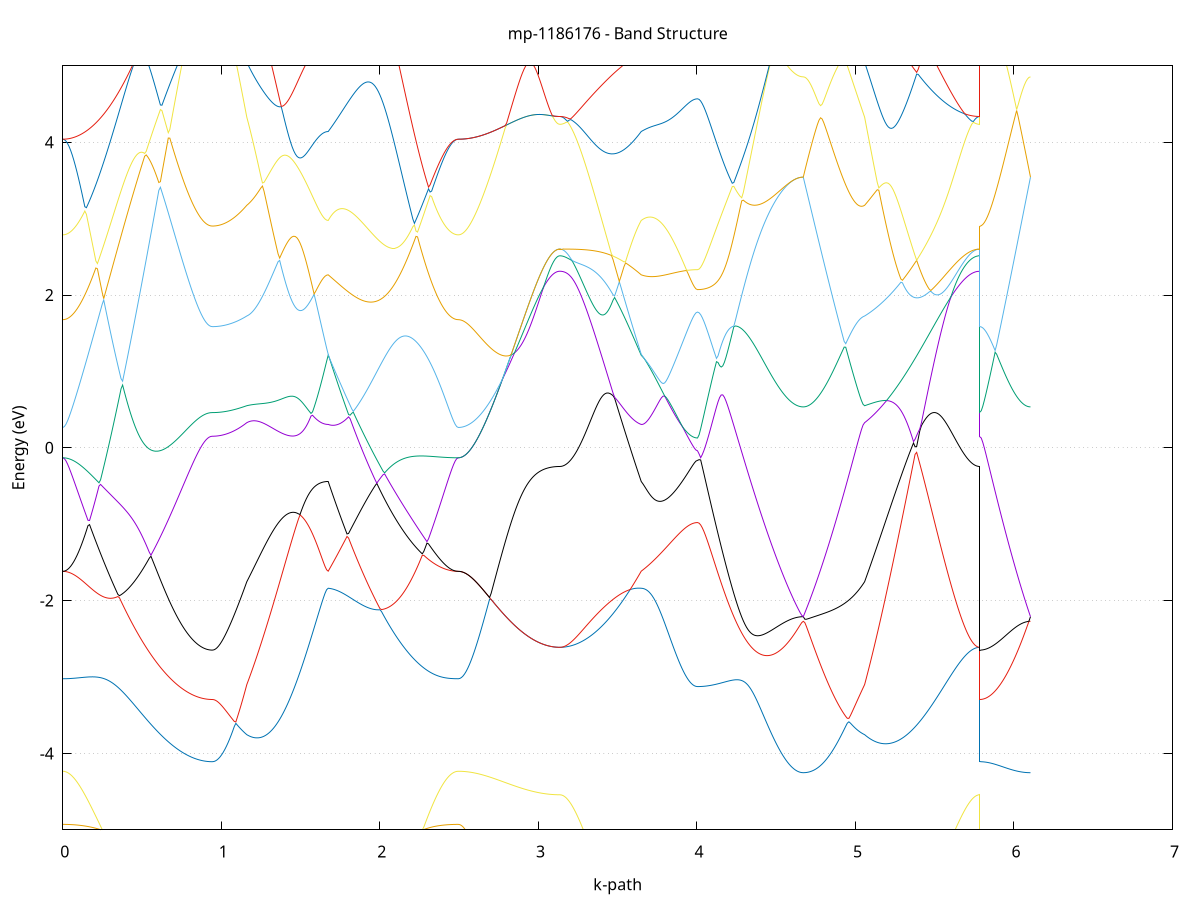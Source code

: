 set title 'mp-1186176 - Band Structure'
set xlabel 'k-path'
set ylabel 'Energy (eV)'
set grid y
set yrange [-5:5]
set terminal png size 800,600
set output 'mp-1186176_bands_gnuplot.png'
plot '-' using 1:2 with lines notitle, '-' using 1:2 with lines notitle, '-' using 1:2 with lines notitle, '-' using 1:2 with lines notitle, '-' using 1:2 with lines notitle, '-' using 1:2 with lines notitle, '-' using 1:2 with lines notitle, '-' using 1:2 with lines notitle, '-' using 1:2 with lines notitle, '-' using 1:2 with lines notitle, '-' using 1:2 with lines notitle, '-' using 1:2 with lines notitle, '-' using 1:2 with lines notitle, '-' using 1:2 with lines notitle, '-' using 1:2 with lines notitle, '-' using 1:2 with lines notitle, '-' using 1:2 with lines notitle, '-' using 1:2 with lines notitle, '-' using 1:2 with lines notitle, '-' using 1:2 with lines notitle, '-' using 1:2 with lines notitle, '-' using 1:2 with lines notitle, '-' using 1:2 with lines notitle, '-' using 1:2 with lines notitle, '-' using 1:2 with lines notitle, '-' using 1:2 with lines notitle, '-' using 1:2 with lines notitle, '-' using 1:2 with lines notitle, '-' using 1:2 with lines notitle, '-' using 1:2 with lines notitle, '-' using 1:2 with lines notitle, '-' using 1:2 with lines notitle, '-' using 1:2 with lines notitle, '-' using 1:2 with lines notitle, '-' using 1:2 with lines notitle, '-' using 1:2 with lines notitle, '-' using 1:2 with lines notitle, '-' using 1:2 with lines notitle, '-' using 1:2 with lines notitle, '-' using 1:2 with lines notitle, '-' using 1:2 with lines notitle, '-' using 1:2 with lines notitle, '-' using 1:2 with lines notitle, '-' using 1:2 with lines notitle, '-' using 1:2 with lines notitle, '-' using 1:2 with lines notitle, '-' using 1:2 with lines notitle, '-' using 1:2 with lines notitle, '-' using 1:2 with lines notitle, '-' using 1:2 with lines notitle, '-' using 1:2 with lines notitle, '-' using 1:2 with lines notitle, '-' using 1:2 with lines notitle, '-' using 1:2 with lines notitle, '-' using 1:2 with lines notitle, '-' using 1:2 with lines notitle, '-' using 1:2 with lines notitle, '-' using 1:2 with lines notitle, '-' using 1:2 with lines notitle, '-' using 1:2 with lines notitle, '-' using 1:2 with lines notitle, '-' using 1:2 with lines notitle, '-' using 1:2 with lines notitle, '-' using 1:2 with lines notitle
0.000000 -24.533441
0.009931 -24.533441
0.019861 -24.533441
0.029792 -24.533441
0.039722 -24.533441
0.049653 -24.533441
0.059584 -24.533441
0.069514 -24.533541
0.079445 -24.533541
0.089376 -24.533541
0.099306 -24.533541
0.109237 -24.533541
0.119167 -24.533641
0.129098 -24.533641
0.139029 -24.533641
0.148959 -24.533741
0.158890 -24.533741
0.168820 -24.533741
0.178751 -24.533841
0.188682 -24.533841
0.198612 -24.533841
0.208543 -24.533941
0.218474 -24.533941
0.228404 -24.534041
0.238335 -24.534041
0.248265 -24.534141
0.258196 -24.534141
0.268127 -24.534241
0.278057 -24.534241
0.287988 -24.534241
0.297919 -24.534341
0.307849 -24.534341
0.317780 -24.534441
0.327710 -24.534441
0.337641 -24.534541
0.347572 -24.534541
0.357502 -24.534641
0.367433 -24.534641
0.377363 -24.534641
0.387294 -24.534741
0.397225 -24.534741
0.407155 -24.534841
0.417086 -24.534841
0.427017 -24.534841
0.436947 -24.534941
0.446878 -24.534941
0.456808 -24.534941
0.466739 -24.535041
0.476670 -24.535041
0.486600 -24.535041
0.496531 -24.535141
0.506461 -24.535141
0.516392 -24.535141
0.526323 -24.535141
0.536253 -24.535141
0.546184 -24.535241
0.556115 -24.535241
0.566045 -24.535241
0.575976 -24.535241
0.585906 -24.535241
0.595837 -24.535241
0.605768 -24.535241
0.615698 -24.535241
0.625629 -24.535341
0.635560 -24.535341
0.645490 -24.535341
0.655421 -24.535341
0.665351 -24.535341
0.675282 -24.535341
0.685213 -24.535341
0.695143 -24.535341
0.705074 -24.535341
0.715004 -24.535341
0.724935 -24.535341
0.734866 -24.535341
0.744796 -24.535241
0.754727 -24.535241
0.764658 -24.535241
0.774588 -24.535241
0.784519 -24.535241
0.794449 -24.535241
0.804380 -24.535241
0.814311 -24.535241
0.824241 -24.535241
0.834172 -24.535241
0.844102 -24.535241
0.854033 -24.535241
0.863964 -24.535241
0.873894 -24.535241
0.883825 -24.535241
0.893756 -24.535241
0.903686 -24.535241
0.913617 -24.535241
0.923547 -24.535241
0.933478 -24.535241
0.943409 -24.535241
0.943409 -24.535241
0.953288 -24.535241
0.963167 -24.535241
0.973046 -24.535241
0.982925 -24.535241
0.992804 -24.535241
1.002683 -24.535141
1.012562 -24.535141
1.022441 -24.535141
1.032320 -24.535141
1.042199 -24.535141
1.052078 -24.535141
1.061957 -24.535141
1.071837 -24.535141
1.081716 -24.535141
1.091595 -24.535141
1.101474 -24.535041
1.111353 -24.535041
1.121232 -24.535041
1.131111 -24.535041
1.140990 -24.535041
1.150869 -24.534941
1.160748 -24.534941
1.160748 -24.534941
1.170621 -24.535041
1.180495 -24.535041
1.190368 -24.535041
1.200241 -24.535041
1.210114 -24.535041
1.219988 -24.535041
1.229861 -24.535041
1.239734 -24.535041
1.249607 -24.535041
1.259481 -24.535141
1.269354 -24.535141
1.279227 -24.535141
1.289100 -24.535141
1.298973 -24.535141
1.308847 -24.535141
1.318720 -24.535141
1.328593 -24.535141
1.338466 -24.535241
1.348340 -24.535241
1.358213 -24.535241
1.368086 -24.535241
1.377959 -24.535241
1.387833 -24.535241
1.397706 -24.535241
1.407579 -24.535241
1.417452 -24.535241
1.427326 -24.535341
1.437199 -24.535341
1.447072 -24.535341
1.456945 -24.535341
1.466819 -24.535341
1.476692 -24.535341
1.486565 -24.535341
1.496438 -24.535341
1.506311 -24.535341
1.516185 -24.535341
1.526058 -24.535341
1.535931 -24.535441
1.545804 -24.535441
1.555678 -24.535441
1.565551 -24.535441
1.575424 -24.535441
1.585297 -24.535441
1.595171 -24.535441
1.605044 -24.535441
1.614917 -24.535441
1.624790 -24.535441
1.634664 -24.535441
1.644537 -24.535441
1.654410 -24.535441
1.664283 -24.535441
1.674157 -24.535441
1.674157 -24.535441
1.684045 -24.535441
1.693934 -24.535541
1.703823 -24.535541
1.713712 -24.535641
1.723601 -24.535641
1.733490 -24.535641
1.743378 -24.535641
1.753267 -24.535741
1.763156 -24.535741
1.773045 -24.535741
1.782934 -24.535741
1.792823 -24.535741
1.802711 -24.535741
1.812600 -24.535741
1.822489 -24.535841
1.832378 -24.535841
1.842267 -24.535841
1.852155 -24.535841
1.862044 -24.535741
1.871933 -24.535741
1.881822 -24.535741
1.891711 -24.535741
1.901600 -24.535741
1.911488 -24.535741
1.921377 -24.535741
1.931266 -24.535641
1.941155 -24.535641
1.951044 -24.535641
1.960933 -24.535641
1.970821 -24.535541
1.980710 -24.535541
1.990599 -24.535441
2.000488 -24.535441
2.010377 -24.535441
2.020266 -24.535341
2.030154 -24.535341
2.040043 -24.535241
2.049932 -24.535241
2.059821 -24.535141
2.069710 -24.535141
2.079599 -24.535041
2.089487 -24.535041
2.099376 -24.534941
2.109265 -24.534941
2.119154 -24.534841
2.129043 -24.534841
2.138932 -24.534741
2.148820 -24.534741
2.158709 -24.534641
2.168598 -24.534641
2.178487 -24.534541
2.188376 -24.534441
2.198265 -24.534441
2.208153 -24.534341
2.218042 -24.534341
2.227931 -24.534241
2.237820 -24.534241
2.247709 -24.534141
2.257598 -24.534141
2.267486 -24.534041
2.277375 -24.534041
2.287264 -24.533941
2.297153 -24.533941
2.307042 -24.533841
2.316931 -24.533841
2.326819 -24.533841
2.336708 -24.533741
2.346597 -24.533741
2.356486 -24.533641
2.366375 -24.533641
2.376263 -24.533641
2.386152 -24.533641
2.396041 -24.533541
2.405930 -24.533541
2.415819 -24.533541
2.425708 -24.533541
2.435596 -24.533441
2.445485 -24.533441
2.455374 -24.533441
2.465263 -24.533441
2.475152 -24.533441
2.485041 -24.533441
2.494929 -24.533441
2.494929 -24.533441
2.504781 -24.533441
2.514633 -24.533441
2.524485 -24.533441
2.534337 -24.533441
2.544189 -24.533441
2.554041 -24.533441
2.563893 -24.533441
2.573745 -24.533441
2.583597 -24.533441
2.593449 -24.533441
2.603301 -24.533441
2.613152 -24.533441
2.623004 -24.533441
2.632856 -24.533441
2.642708 -24.533441
2.652560 -24.533441
2.662412 -24.533441
2.672264 -24.533441
2.682116 -24.533441
2.691968 -24.533441
2.701820 -24.533341
2.711672 -24.533341
2.721524 -24.533341
2.731376 -24.533341
2.741227 -24.533341
2.751079 -24.533341
2.760931 -24.533341
2.770783 -24.533341
2.780635 -24.533341
2.790487 -24.533341
2.800339 -24.533341
2.810191 -24.533341
2.820043 -24.533341
2.829895 -24.533341
2.839747 -24.533341
2.849599 -24.533341
2.859451 -24.533341
2.869302 -24.533341
2.879154 -24.533341
2.889006 -24.533341
2.898858 -24.533241
2.908710 -24.533241
2.918562 -24.533241
2.928414 -24.533241
2.938266 -24.533241
2.948118 -24.533241
2.957970 -24.533241
2.967822 -24.533241
2.977674 -24.533241
2.987525 -24.533241
2.997377 -24.533241
3.007229 -24.533241
3.017081 -24.533241
3.026933 -24.533241
3.036785 -24.533241
3.046637 -24.533241
3.056489 -24.533241
3.066341 -24.533241
3.076193 -24.533241
3.086045 -24.533241
3.095897 -24.533241
3.105749 -24.533241
3.115600 -24.533241
3.125452 -24.533241
3.135304 -24.533241
3.135304 -24.533241
3.145178 -24.533241
3.155051 -24.533241
3.164924 -24.533241
3.174797 -24.533241
3.184671 -24.533241
3.194544 -24.533241
3.204417 -24.533241
3.214290 -24.533341
3.224163 -24.533341
3.234037 -24.533341
3.243910 -24.533341
3.253783 -24.533441
3.263656 -24.533441
3.273530 -24.533441
3.283403 -24.533541
3.293276 -24.533541
3.303149 -24.533641
3.313023 -24.533641
3.322896 -24.533641
3.332769 -24.533741
3.342642 -24.533741
3.352516 -24.533841
3.362389 -24.533841
3.372262 -24.533941
3.382135 -24.533941
3.392009 -24.534041
3.401882 -24.534141
3.411755 -24.534141
3.421628 -24.534241
3.431501 -24.534241
3.441375 -24.534341
3.451248 -24.534341
3.461121 -24.534441
3.470994 -24.534541
3.480868 -24.534541
3.490741 -24.534641
3.500614 -24.534641
3.510487 -24.534741
3.520361 -24.534741
3.530234 -24.534841
3.540107 -24.534941
3.549980 -24.534941
3.559854 -24.535041
3.569727 -24.535041
3.579600 -24.535141
3.589473 -24.535141
3.599347 -24.535241
3.609220 -24.535241
3.619093 -24.535341
3.628966 -24.535341
3.638839 -24.535441
3.648713 -24.535441
3.648713 -24.535441
3.658578 -24.535441
3.668444 -24.535441
3.678309 -24.535541
3.688175 -24.535541
3.698040 -24.535541
3.707906 -24.535541
3.717771 -24.535541
3.727637 -24.535541
3.737503 -24.535641
3.747368 -24.535641
3.757234 -24.535641
3.767099 -24.535641
3.776965 -24.535641
3.786830 -24.535641
3.796696 -24.535641
3.806561 -24.535641
3.816427 -24.535641
3.826292 -24.535741
3.836158 -24.535741
3.846023 -24.535741
3.855889 -24.535741
3.865755 -24.535741
3.875620 -24.535741
3.885486 -24.535741
3.895351 -24.535741
3.905217 -24.535741
3.915082 -24.535741
3.924948 -24.535741
3.934813 -24.535741
3.944679 -24.535741
3.954544 -24.535741
3.964410 -24.535741
3.974276 -24.535841
3.984141 -24.535841
3.994007 -24.535841
4.003872 -24.535841
4.003872 -24.535841
4.013829 -24.535841
4.023785 -24.535841
4.033742 -24.535741
4.043698 -24.535741
4.053655 -24.535741
4.063612 -24.535741
4.073568 -24.535741
4.083525 -24.535741
4.093481 -24.535741
4.103438 -24.535741
4.113394 -24.535741
4.123351 -24.535741
4.133308 -24.535741
4.143264 -24.535741
4.153221 -24.535741
4.163177 -24.535741
4.173134 -24.535641
4.183091 -24.535641
4.193047 -24.535641
4.203004 -24.535641
4.212960 -24.535641
4.222917 -24.535641
4.232873 -24.535641
4.242830 -24.535541
4.252787 -24.535541
4.262743 -24.535541
4.272700 -24.535541
4.282656 -24.535541
4.292613 -24.535541
4.302569 -24.535441
4.312526 -24.535441
4.322483 -24.535441
4.332439 -24.535441
4.342396 -24.535441
4.352352 -24.535441
4.362309 -24.535341
4.372265 -24.535341
4.382222 -24.535341
4.392179 -24.535341
4.402135 -24.535341
4.412092 -24.535341
4.422048 -24.535241
4.432005 -24.535241
4.441961 -24.535241
4.451918 -24.535241
4.461875 -24.535241
4.471831 -24.535241
4.481788 -24.535141
4.491744 -24.535141
4.501701 -24.535141
4.511658 -24.535141
4.521614 -24.535141
4.531571 -24.535141
4.541527 -24.535141
4.551484 -24.535141
4.561440 -24.535141
4.571397 -24.535041
4.581354 -24.535041
4.591310 -24.535041
4.601267 -24.535041
4.611223 -24.535041
4.621180 -24.535041
4.631136 -24.535041
4.641093 -24.535041
4.651050 -24.535041
4.661006 -24.535041
4.670963 -24.535041
4.670963 -24.535041
4.680885 -24.535041
4.690808 -24.535041
4.700731 -24.535041
4.710653 -24.535041
4.720576 -24.535041
4.730499 -24.535041
4.740421 -24.535041
4.750344 -24.535041
4.760267 -24.535141
4.770189 -24.535141
4.780112 -24.535141
4.790035 -24.535141
4.799957 -24.535141
4.809880 -24.535141
4.819803 -24.535141
4.829725 -24.535141
4.839648 -24.535141
4.849571 -24.535141
4.859493 -24.535141
4.869416 -24.535141
4.879339 -24.535141
4.889261 -24.535141
4.899184 -24.535141
4.909107 -24.535041
4.919029 -24.535041
4.928952 -24.535041
4.938875 -24.535041
4.948797 -24.535041
4.958720 -24.535041
4.968643 -24.535041
4.978565 -24.535041
4.988488 -24.535041
4.998411 -24.535041
5.008333 -24.535041
5.018256 -24.535041
5.028179 -24.535041
5.038101 -24.534941
5.048024 -24.534941
5.057947 -24.534941
5.057947 -24.534941
5.067893 -24.535041
5.077839 -24.535041
5.087785 -24.535041
5.097731 -24.535041
5.107677 -24.535041
5.117623 -24.535041
5.127570 -24.535041
5.137516 -24.535041
5.147462 -24.535041
5.157408 -24.535041
5.167354 -24.535041
5.177300 -24.534941
5.187247 -24.534941
5.197193 -24.534941
5.207139 -24.534941
5.217085 -24.534941
5.227031 -24.534941
5.236977 -24.534941
5.246923 -24.534941
5.256870 -24.534841
5.266816 -24.534841
5.276762 -24.534841
5.286708 -24.534841
5.296654 -24.534841
5.306600 -24.534741
5.316547 -24.534741
5.326493 -24.534741
5.336439 -24.534641
5.346385 -24.534641
5.356331 -24.534641
5.366277 -24.534541
5.376223 -24.534541
5.386170 -24.534541
5.396116 -24.534441
5.406062 -24.534441
5.416008 -24.534441
5.425954 -24.534341
5.435900 -24.534341
5.445847 -24.534241
5.455793 -24.534241
5.465739 -24.534141
5.475685 -24.534141
5.485631 -24.534141
5.495577 -24.534041
5.505523 -24.534041
5.515470 -24.533941
5.525416 -24.533941
5.535362 -24.533841
5.545308 -24.533841
5.555254 -24.533741
5.565200 -24.533741
5.575146 -24.533741
5.585093 -24.533641
5.595039 -24.533641
5.604985 -24.533541
5.614931 -24.533541
5.624877 -24.533541
5.634823 -24.533441
5.644770 -24.533441
5.654716 -24.533441
5.664662 -24.533441
5.674608 -24.533341
5.684554 -24.533341
5.694500 -24.533341
5.704446 -24.533341
5.714393 -24.533241
5.724339 -24.533241
5.734285 -24.533241
5.744231 -24.533241
5.754177 -24.533241
5.764123 -24.533241
5.774070 -24.533241
5.784016 -24.533241
5.784016 -24.535241
5.793718 -24.535241
5.803421 -24.535241
5.813124 -24.535241
5.822826 -24.535241
5.832529 -24.535241
5.842232 -24.535241
5.851934 -24.535241
5.861637 -24.535241
5.871340 -24.535241
5.881042 -24.535141
5.890745 -24.535141
5.900447 -24.535141
5.910150 -24.535141
5.919853 -24.535141
5.929555 -24.535141
5.939258 -24.535141
5.948961 -24.535141
5.958663 -24.535141
5.968366 -24.535141
5.978069 -24.535141
5.987771 -24.535141
5.997474 -24.535141
6.007177 -24.535141
6.016879 -24.535141
6.026582 -24.535141
6.036285 -24.535141
6.045987 -24.535141
6.055690 -24.535041
6.065393 -24.535041
6.075095 -24.535041
6.084798 -24.535041
6.094500 -24.535041
6.104203 -24.535041
e
0.000000 -24.533441
0.009931 -24.533441
0.019861 -24.533441
0.029792 -24.533441
0.039722 -24.533441
0.049653 -24.533441
0.059584 -24.533441
0.069514 -24.533441
0.079445 -24.533441
0.089376 -24.533441
0.099306 -24.533441
0.109237 -24.533441
0.119167 -24.533541
0.129098 -24.533541
0.139029 -24.533541
0.148959 -24.533541
0.158890 -24.533541
0.168820 -24.533541
0.178751 -24.533541
0.188682 -24.533541
0.198612 -24.533641
0.208543 -24.533641
0.218474 -24.533641
0.228404 -24.533641
0.238335 -24.533641
0.248265 -24.533641
0.258196 -24.533741
0.268127 -24.533741
0.278057 -24.533741
0.287988 -24.533741
0.297919 -24.533741
0.307849 -24.533841
0.317780 -24.533841
0.327710 -24.533841
0.337641 -24.533841
0.347572 -24.533841
0.357502 -24.533941
0.367433 -24.533941
0.377363 -24.533941
0.387294 -24.533941
0.397225 -24.534041
0.407155 -24.534041
0.417086 -24.534041
0.427017 -24.534041
0.436947 -24.534141
0.446878 -24.534141
0.456808 -24.534141
0.466739 -24.534141
0.476670 -24.534241
0.486600 -24.534241
0.496531 -24.534241
0.506461 -24.534241
0.516392 -24.534341
0.526323 -24.534341
0.536253 -24.534341
0.546184 -24.534341
0.556115 -24.534341
0.566045 -24.534441
0.575976 -24.534441
0.585906 -24.534441
0.595837 -24.534441
0.605768 -24.534541
0.615698 -24.534541
0.625629 -24.534541
0.635560 -24.534541
0.645490 -24.534541
0.655421 -24.534641
0.665351 -24.534641
0.675282 -24.534641
0.685213 -24.534641
0.695143 -24.534641
0.705074 -24.534641
0.715004 -24.534741
0.724935 -24.534741
0.734866 -24.534741
0.744796 -24.534741
0.754727 -24.534741
0.764658 -24.534741
0.774588 -24.534741
0.784519 -24.534841
0.794449 -24.534841
0.804380 -24.534841
0.814311 -24.534841
0.824241 -24.534841
0.834172 -24.534841
0.844102 -24.534841
0.854033 -24.534841
0.863964 -24.534841
0.873894 -24.534841
0.883825 -24.534841
0.893756 -24.534841
0.903686 -24.534841
0.913617 -24.534841
0.923547 -24.534841
0.933478 -24.534841
0.943409 -24.534941
0.943409 -24.534941
0.953288 -24.534941
0.963167 -24.534941
0.973046 -24.534941
0.982925 -24.534941
0.992804 -24.534941
1.002683 -24.534941
1.012562 -24.534941
1.022441 -24.534941
1.032320 -24.534941
1.042199 -24.534941
1.052078 -24.534941
1.061957 -24.534941
1.071837 -24.534941
1.081716 -24.534941
1.091595 -24.534941
1.101474 -24.534941
1.111353 -24.534941
1.121232 -24.534941
1.131111 -24.534941
1.140990 -24.534941
1.150869 -24.534941
1.160748 -24.534941
1.160748 -24.534941
1.170621 -24.534941
1.180495 -24.534941
1.190368 -24.534941
1.200241 -24.534841
1.210114 -24.534841
1.219988 -24.534841
1.229861 -24.534841
1.239734 -24.534741
1.249607 -24.534741
1.259481 -24.534741
1.269354 -24.534741
1.279227 -24.534641
1.289100 -24.534641
1.298973 -24.534641
1.308847 -24.534541
1.318720 -24.534541
1.328593 -24.534541
1.338466 -24.534541
1.348340 -24.534441
1.358213 -24.534441
1.368086 -24.534441
1.377959 -24.534441
1.387833 -24.534341
1.397706 -24.534341
1.407579 -24.534341
1.417452 -24.534241
1.427326 -24.534241
1.437199 -24.534241
1.447072 -24.534241
1.456945 -24.534141
1.466819 -24.534141
1.476692 -24.534141
1.486565 -24.534141
1.496438 -24.534141
1.506311 -24.534041
1.516185 -24.534041
1.526058 -24.534041
1.535931 -24.534041
1.545804 -24.534041
1.555678 -24.534041
1.565551 -24.533941
1.575424 -24.533941
1.585297 -24.533941
1.595171 -24.533941
1.605044 -24.533941
1.614917 -24.533941
1.624790 -24.533941
1.634664 -24.533941
1.644537 -24.533941
1.654410 -24.533941
1.664283 -24.533941
1.674157 -24.533941
1.674157 -24.533941
1.684045 -24.533941
1.693934 -24.533941
1.703823 -24.533941
1.713712 -24.533941
1.723601 -24.533941
1.733490 -24.533941
1.743378 -24.533941
1.753267 -24.534041
1.763156 -24.534041
1.773045 -24.534041
1.782934 -24.534041
1.792823 -24.534041
1.802711 -24.534041
1.812600 -24.534041
1.822489 -24.534041
1.832378 -24.534041
1.842267 -24.534041
1.852155 -24.534041
1.862044 -24.534041
1.871933 -24.534041
1.881822 -24.534041
1.891711 -24.534041
1.901600 -24.534041
1.911488 -24.534041
1.921377 -24.534041
1.931266 -24.534041
1.941155 -24.534041
1.951044 -24.534041
1.960933 -24.534041
1.970821 -24.534041
1.980710 -24.533941
1.990599 -24.533941
2.000488 -24.533941
2.010377 -24.533941
2.020266 -24.533941
2.030154 -24.533941
2.040043 -24.533941
2.049932 -24.533941
2.059821 -24.533941
2.069710 -24.533841
2.079599 -24.533841
2.089487 -24.533841
2.099376 -24.533841
2.109265 -24.533841
2.119154 -24.533841
2.129043 -24.533841
2.138932 -24.533741
2.148820 -24.533741
2.158709 -24.533741
2.168598 -24.533741
2.178487 -24.533741
2.188376 -24.533741
2.198265 -24.533741
2.208153 -24.533641
2.218042 -24.533641
2.227931 -24.533641
2.237820 -24.533641
2.247709 -24.533641
2.257598 -24.533641
2.267486 -24.533641
2.277375 -24.533641
2.287264 -24.533541
2.297153 -24.533541
2.307042 -24.533541
2.316931 -24.533541
2.326819 -24.533541
2.336708 -24.533541
2.346597 -24.533541
2.356486 -24.533541
2.366375 -24.533541
2.376263 -24.533441
2.386152 -24.533441
2.396041 -24.533441
2.405930 -24.533441
2.415819 -24.533441
2.425708 -24.533441
2.435596 -24.533441
2.445485 -24.533441
2.455374 -24.533441
2.465263 -24.533441
2.475152 -24.533441
2.485041 -24.533441
2.494929 -24.533441
2.494929 -24.533441
2.504781 -24.533441
2.514633 -24.533441
2.524485 -24.533441
2.534337 -24.533441
2.544189 -24.533441
2.554041 -24.533441
2.563893 -24.533441
2.573745 -24.533441
2.583597 -24.533441
2.593449 -24.533441
2.603301 -24.533441
2.613152 -24.533441
2.623004 -24.533441
2.632856 -24.533441
2.642708 -24.533441
2.652560 -24.533441
2.662412 -24.533441
2.672264 -24.533441
2.682116 -24.533441
2.691968 -24.533441
2.701820 -24.533341
2.711672 -24.533341
2.721524 -24.533341
2.731376 -24.533341
2.741227 -24.533341
2.751079 -24.533341
2.760931 -24.533341
2.770783 -24.533341
2.780635 -24.533341
2.790487 -24.533341
2.800339 -24.533341
2.810191 -24.533341
2.820043 -24.533341
2.829895 -24.533341
2.839747 -24.533341
2.849599 -24.533341
2.859451 -24.533341
2.869302 -24.533341
2.879154 -24.533341
2.889006 -24.533341
2.898858 -24.533241
2.908710 -24.533241
2.918562 -24.533241
2.928414 -24.533241
2.938266 -24.533241
2.948118 -24.533241
2.957970 -24.533241
2.967822 -24.533241
2.977674 -24.533241
2.987525 -24.533241
2.997377 -24.533241
3.007229 -24.533241
3.017081 -24.533241
3.026933 -24.533241
3.036785 -24.533241
3.046637 -24.533241
3.056489 -24.533241
3.066341 -24.533241
3.076193 -24.533241
3.086045 -24.533241
3.095897 -24.533241
3.105749 -24.533241
3.115600 -24.533241
3.125452 -24.533241
3.135304 -24.533241
3.135304 -24.533241
3.145178 -24.533241
3.155051 -24.533241
3.164924 -24.533241
3.174797 -24.533241
3.184671 -24.533241
3.194544 -24.533241
3.204417 -24.533241
3.214290 -24.533241
3.224163 -24.533241
3.234037 -24.533241
3.243910 -24.533241
3.253783 -24.533241
3.263656 -24.533241
3.273530 -24.533341
3.283403 -24.533341
3.293276 -24.533341
3.303149 -24.533341
3.313023 -24.533341
3.322896 -24.533341
3.332769 -24.533341
3.342642 -24.533341
3.352516 -24.533441
3.362389 -24.533441
3.372262 -24.533441
3.382135 -24.533441
3.392009 -24.533441
3.401882 -24.533441
3.411755 -24.533541
3.421628 -24.533541
3.431501 -24.533541
3.441375 -24.533541
3.451248 -24.533541
3.461121 -24.533641
3.470994 -24.533641
3.480868 -24.533641
3.490741 -24.533641
3.500614 -24.533641
3.510487 -24.533641
3.520361 -24.533741
3.530234 -24.533741
3.540107 -24.533741
3.549980 -24.533741
3.559854 -24.533741
3.569727 -24.533741
3.579600 -24.533841
3.589473 -24.533841
3.599347 -24.533841
3.609220 -24.533841
3.619093 -24.533841
3.628966 -24.533841
3.638839 -24.533941
3.648713 -24.533941
3.648713 -24.533941
3.658578 -24.533941
3.668444 -24.533941
3.678309 -24.533941
3.688175 -24.533941
3.698040 -24.533941
3.707906 -24.533941
3.717771 -24.533941
3.727637 -24.533941
3.737503 -24.533941
3.747368 -24.533941
3.757234 -24.533941
3.767099 -24.533941
3.776965 -24.533941
3.786830 -24.533941
3.796696 -24.533941
3.806561 -24.533941
3.816427 -24.534041
3.826292 -24.534041
3.836158 -24.534041
3.846023 -24.534041
3.855889 -24.534041
3.865755 -24.534041
3.875620 -24.534041
3.885486 -24.534041
3.895351 -24.534041
3.905217 -24.534041
3.915082 -24.534041
3.924948 -24.534041
3.934813 -24.534041
3.944679 -24.534041
3.954544 -24.534041
3.964410 -24.534041
3.974276 -24.534041
3.984141 -24.534041
3.994007 -24.534041
4.003872 -24.534041
4.003872 -24.534041
4.013829 -24.534041
4.023785 -24.534041
4.033742 -24.534041
4.043698 -24.534041
4.053655 -24.534041
4.063612 -24.534041
4.073568 -24.534041
4.083525 -24.534041
4.093481 -24.534041
4.103438 -24.534041
4.113394 -24.534141
4.123351 -24.534141
4.133308 -24.534141
4.143264 -24.534141
4.153221 -24.534141
4.163177 -24.534141
4.173134 -24.534141
4.183091 -24.534241
4.193047 -24.534241
4.203004 -24.534241
4.212960 -24.534241
4.222917 -24.534241
4.232873 -24.534341
4.242830 -24.534341
4.252787 -24.534341
4.262743 -24.534341
4.272700 -24.534341
4.282656 -24.534441
4.292613 -24.534441
4.302569 -24.534441
4.312526 -24.534441
4.322483 -24.534541
4.332439 -24.534541
4.342396 -24.534541
4.352352 -24.534541
4.362309 -24.534641
4.372265 -24.534641
4.382222 -24.534641
4.392179 -24.534641
4.402135 -24.534741
4.412092 -24.534741
4.422048 -24.534741
4.432005 -24.534741
4.441961 -24.534741
4.451918 -24.534841
4.461875 -24.534841
4.471831 -24.534841
4.481788 -24.534841
4.491744 -24.534841
4.501701 -24.534941
4.511658 -24.534941
4.521614 -24.534941
4.531571 -24.534941
4.541527 -24.534941
4.551484 -24.534941
4.561440 -24.534941
4.571397 -24.535041
4.581354 -24.535041
4.591310 -24.535041
4.601267 -24.535041
4.611223 -24.535041
4.621180 -24.535041
4.631136 -24.535041
4.641093 -24.535041
4.651050 -24.535041
4.661006 -24.535041
4.670963 -24.535041
4.670963 -24.535041
4.680885 -24.535041
4.690808 -24.535041
4.700731 -24.535041
4.710653 -24.535041
4.720576 -24.535041
4.730499 -24.535041
4.740421 -24.535041
4.750344 -24.535041
4.760267 -24.535041
4.770189 -24.535041
4.780112 -24.535041
4.790035 -24.534941
4.799957 -24.534941
4.809880 -24.534941
4.819803 -24.534941
4.829725 -24.534941
4.839648 -24.534941
4.849571 -24.534941
4.859493 -24.534941
4.869416 -24.534941
4.879339 -24.534941
4.889261 -24.534941
4.899184 -24.534941
4.909107 -24.534941
4.919029 -24.534941
4.928952 -24.534941
4.938875 -24.534941
4.948797 -24.534941
4.958720 -24.534941
4.968643 -24.534941
4.978565 -24.534941
4.988488 -24.534941
4.998411 -24.534941
5.008333 -24.534941
5.018256 -24.534941
5.028179 -24.534941
5.038101 -24.534941
5.048024 -24.534941
5.057947 -24.534941
5.057947 -24.534941
5.067893 -24.534941
5.077839 -24.534941
5.087785 -24.534941
5.097731 -24.534841
5.107677 -24.534841
5.117623 -24.534841
5.127570 -24.534841
5.137516 -24.534741
5.147462 -24.534741
5.157408 -24.534741
5.167354 -24.534741
5.177300 -24.534641
5.187247 -24.534641
5.197193 -24.534641
5.207139 -24.534541
5.217085 -24.534541
5.227031 -24.534541
5.236977 -24.534441
5.246923 -24.534441
5.256870 -24.534441
5.266816 -24.534341
5.276762 -24.534341
5.286708 -24.534341
5.296654 -24.534241
5.306600 -24.534241
5.316547 -24.534241
5.326493 -24.534141
5.336439 -24.534141
5.346385 -24.534141
5.356331 -24.534141
5.366277 -24.534041
5.376223 -24.534041
5.386170 -24.534041
5.396116 -24.533941
5.406062 -24.533941
5.416008 -24.533941
5.425954 -24.533841
5.435900 -24.533841
5.445847 -24.533841
5.455793 -24.533741
5.465739 -24.533741
5.475685 -24.533741
5.485631 -24.533641
5.495577 -24.533641
5.505523 -24.533641
5.515470 -24.533641
5.525416 -24.533541
5.535362 -24.533541
5.545308 -24.533541
5.555254 -24.533541
5.565200 -24.533441
5.575146 -24.533441
5.585093 -24.533441
5.595039 -24.533441
5.604985 -24.533441
5.614931 -24.533341
5.624877 -24.533341
5.634823 -24.533341
5.644770 -24.533341
5.654716 -24.533341
5.664662 -24.533341
5.674608 -24.533341
5.684554 -24.533241
5.694500 -24.533241
5.704446 -24.533241
5.714393 -24.533241
5.724339 -24.533241
5.734285 -24.533241
5.744231 -24.533241
5.754177 -24.533241
5.764123 -24.533241
5.774070 -24.533241
5.784016 -24.533241
5.784016 -24.534941
5.793718 -24.534941
5.803421 -24.534941
5.813124 -24.534941
5.822826 -24.534941
5.832529 -24.534941
5.842232 -24.534941
5.851934 -24.534941
5.861637 -24.534941
5.871340 -24.534941
5.881042 -24.534941
5.890745 -24.534941
5.900447 -24.534941
5.910150 -24.534941
5.919853 -24.534941
5.929555 -24.534941
5.939258 -24.534941
5.948961 -24.534941
5.958663 -24.534941
5.968366 -24.534941
5.978069 -24.534941
5.987771 -24.534941
5.997474 -24.534941
6.007177 -24.534941
6.016879 -24.534941
6.026582 -24.534941
6.036285 -24.535041
6.045987 -24.535041
6.055690 -24.535041
6.065393 -24.535041
6.075095 -24.535041
6.084798 -24.535041
6.094500 -24.535041
6.104203 -24.535041
e
0.000000 -24.532341
0.009931 -24.532341
0.019861 -24.532341
0.029792 -24.532341
0.039722 -24.532341
0.049653 -24.532341
0.059584 -24.532341
0.069514 -24.532341
0.079445 -24.532341
0.089376 -24.532341
0.099306 -24.532341
0.109237 -24.532341
0.119167 -24.532341
0.129098 -24.532341
0.139029 -24.532341
0.148959 -24.532341
0.158890 -24.532341
0.168820 -24.532341
0.178751 -24.532341
0.188682 -24.532341
0.198612 -24.532341
0.208543 -24.532341
0.218474 -24.532341
0.228404 -24.532341
0.238335 -24.532341
0.248265 -24.532341
0.258196 -24.532341
0.268127 -24.532341
0.278057 -24.532341
0.287988 -24.532341
0.297919 -24.532341
0.307849 -24.532341
0.317780 -24.532341
0.327710 -24.532341
0.337641 -24.532341
0.347572 -24.532341
0.357502 -24.532341
0.367433 -24.532341
0.377363 -24.532341
0.387294 -24.532341
0.397225 -24.532341
0.407155 -24.532341
0.417086 -24.532341
0.427017 -24.532341
0.436947 -24.532341
0.446878 -24.532341
0.456808 -24.532341
0.466739 -24.532341
0.476670 -24.532341
0.486600 -24.532341
0.496531 -24.532341
0.506461 -24.532341
0.516392 -24.532341
0.526323 -24.532341
0.536253 -24.532341
0.546184 -24.532341
0.556115 -24.532341
0.566045 -24.532341
0.575976 -24.532341
0.585906 -24.532341
0.595837 -24.532341
0.605768 -24.532341
0.615698 -24.532341
0.625629 -24.532341
0.635560 -24.532341
0.645490 -24.532341
0.655421 -24.532341
0.665351 -24.532341
0.675282 -24.532341
0.685213 -24.532341
0.695143 -24.532341
0.705074 -24.532341
0.715004 -24.532341
0.724935 -24.532341
0.734866 -24.532341
0.744796 -24.532341
0.754727 -24.532341
0.764658 -24.532341
0.774588 -24.532341
0.784519 -24.532341
0.794449 -24.532341
0.804380 -24.532241
0.814311 -24.532241
0.824241 -24.532241
0.834172 -24.532241
0.844102 -24.532241
0.854033 -24.532241
0.863964 -24.532241
0.873894 -24.532241
0.883825 -24.532241
0.893756 -24.532241
0.903686 -24.532241
0.913617 -24.532241
0.923547 -24.532241
0.933478 -24.532241
0.943409 -24.532241
0.943409 -24.532241
0.953288 -24.532241
0.963167 -24.532241
0.973046 -24.532241
0.982925 -24.532241
0.992804 -24.532241
1.002683 -24.532241
1.012562 -24.532241
1.022441 -24.532241
1.032320 -24.532341
1.042199 -24.532341
1.052078 -24.532341
1.061957 -24.532341
1.071837 -24.532341
1.081716 -24.532341
1.091595 -24.532341
1.101474 -24.532341
1.111353 -24.532341
1.121232 -24.532341
1.131111 -24.532341
1.140990 -24.532341
1.150869 -24.532341
1.160748 -24.532341
1.160748 -24.532341
1.170621 -24.532341
1.180495 -24.532341
1.190368 -24.532341
1.200241 -24.532341
1.210114 -24.532341
1.219988 -24.532341
1.229861 -24.532341
1.239734 -24.532341
1.249607 -24.532341
1.259481 -24.532341
1.269354 -24.532341
1.279227 -24.532341
1.289100 -24.532341
1.298973 -24.532341
1.308847 -24.532341
1.318720 -24.532341
1.328593 -24.532341
1.338466 -24.532341
1.348340 -24.532341
1.358213 -24.532341
1.368086 -24.532341
1.377959 -24.532441
1.387833 -24.532441
1.397706 -24.532441
1.407579 -24.532441
1.417452 -24.532441
1.427326 -24.532441
1.437199 -24.532441
1.447072 -24.532441
1.456945 -24.532441
1.466819 -24.532441
1.476692 -24.532441
1.486565 -24.532441
1.496438 -24.532441
1.506311 -24.532441
1.516185 -24.532441
1.526058 -24.532441
1.535931 -24.532441
1.545804 -24.532441
1.555678 -24.532441
1.565551 -24.532441
1.575424 -24.532441
1.585297 -24.532441
1.595171 -24.532441
1.605044 -24.532441
1.614917 -24.532441
1.624790 -24.532441
1.634664 -24.532441
1.644537 -24.532441
1.654410 -24.532441
1.664283 -24.532441
1.674157 -24.532441
1.674157 -24.532441
1.684045 -24.532441
1.693934 -24.532441
1.703823 -24.532441
1.713712 -24.532441
1.723601 -24.532441
1.733490 -24.532441
1.743378 -24.532441
1.753267 -24.532441
1.763156 -24.532441
1.773045 -24.532441
1.782934 -24.532441
1.792823 -24.532441
1.802711 -24.532441
1.812600 -24.532441
1.822489 -24.532441
1.832378 -24.532441
1.842267 -24.532441
1.852155 -24.532441
1.862044 -24.532441
1.871933 -24.532341
1.881822 -24.532341
1.891711 -24.532341
1.901600 -24.532341
1.911488 -24.532341
1.921377 -24.532341
1.931266 -24.532341
1.941155 -24.532341
1.951044 -24.532341
1.960933 -24.532341
1.970821 -24.532341
1.980710 -24.532341
1.990599 -24.532341
2.000488 -24.532341
2.010377 -24.532341
2.020266 -24.532341
2.030154 -24.532341
2.040043 -24.532341
2.049932 -24.532341
2.059821 -24.532341
2.069710 -24.532341
2.079599 -24.532341
2.089487 -24.532341
2.099376 -24.532341
2.109265 -24.532341
2.119154 -24.532341
2.129043 -24.532341
2.138932 -24.532341
2.148820 -24.532341
2.158709 -24.532341
2.168598 -24.532341
2.178487 -24.532341
2.188376 -24.532341
2.198265 -24.532341
2.208153 -24.532341
2.218042 -24.532341
2.227931 -24.532341
2.237820 -24.532341
2.247709 -24.532341
2.257598 -24.532341
2.267486 -24.532341
2.277375 -24.532341
2.287264 -24.532341
2.297153 -24.532341
2.307042 -24.532341
2.316931 -24.532341
2.326819 -24.532341
2.336708 -24.532341
2.346597 -24.532341
2.356486 -24.532341
2.366375 -24.532341
2.376263 -24.532341
2.386152 -24.532341
2.396041 -24.532341
2.405930 -24.532341
2.415819 -24.532341
2.425708 -24.532341
2.435596 -24.532341
2.445485 -24.532341
2.455374 -24.532341
2.465263 -24.532341
2.475152 -24.532341
2.485041 -24.532341
2.494929 -24.532341
2.494929 -24.532341
2.504781 -24.532341
2.514633 -24.532341
2.524485 -24.532341
2.534337 -24.532341
2.544189 -24.532341
2.554041 -24.532341
2.563893 -24.532341
2.573745 -24.532341
2.583597 -24.532341
2.593449 -24.532341
2.603301 -24.532341
2.613152 -24.532341
2.623004 -24.532341
2.632856 -24.532341
2.642708 -24.532341
2.652560 -24.532341
2.662412 -24.532341
2.672264 -24.532341
2.682116 -24.532341
2.691968 -24.532341
2.701820 -24.532341
2.711672 -24.532341
2.721524 -24.532341
2.731376 -24.532341
2.741227 -24.532341
2.751079 -24.532441
2.760931 -24.532441
2.770783 -24.532441
2.780635 -24.532441
2.790487 -24.532441
2.800339 -24.532441
2.810191 -24.532441
2.820043 -24.532441
2.829895 -24.532441
2.839747 -24.532441
2.849599 -24.532441
2.859451 -24.532441
2.869302 -24.532441
2.879154 -24.532441
2.889006 -24.532441
2.898858 -24.532441
2.908710 -24.532441
2.918562 -24.532441
2.928414 -24.532441
2.938266 -24.532441
2.948118 -24.532441
2.957970 -24.532541
2.967822 -24.532541
2.977674 -24.532541
2.987525 -24.532541
2.997377 -24.532541
3.007229 -24.532541
3.017081 -24.532541
3.026933 -24.532541
3.036785 -24.532541
3.046637 -24.532541
3.056489 -24.532541
3.066341 -24.532541
3.076193 -24.532541
3.086045 -24.532541
3.095897 -24.532541
3.105749 -24.532541
3.115600 -24.532541
3.125452 -24.532541
3.135304 -24.532541
3.135304 -24.532541
3.145178 -24.532541
3.155051 -24.532541
3.164924 -24.532541
3.174797 -24.532541
3.184671 -24.532541
3.194544 -24.532541
3.204417 -24.532541
3.214290 -24.532541
3.224163 -24.532541
3.234037 -24.532541
3.243910 -24.532541
3.253783 -24.532541
3.263656 -24.532541
3.273530 -24.532541
3.283403 -24.532541
3.293276 -24.532541
3.303149 -24.532541
3.313023 -24.532541
3.322896 -24.532541
3.332769 -24.532541
3.342642 -24.532541
3.352516 -24.532541
3.362389 -24.532541
3.372262 -24.532541
3.382135 -24.532541
3.392009 -24.532541
3.401882 -24.532541
3.411755 -24.532541
3.421628 -24.532541
3.431501 -24.532541
3.441375 -24.532541
3.451248 -24.532541
3.461121 -24.532541
3.470994 -24.532441
3.480868 -24.532441
3.490741 -24.532441
3.500614 -24.532441
3.510487 -24.532441
3.520361 -24.532441
3.530234 -24.532441
3.540107 -24.532441
3.549980 -24.532441
3.559854 -24.532441
3.569727 -24.532441
3.579600 -24.532441
3.589473 -24.532441
3.599347 -24.532441
3.609220 -24.532441
3.619093 -24.532441
3.628966 -24.532441
3.638839 -24.532441
3.648713 -24.532441
3.648713 -24.532441
3.658578 -24.532441
3.668444 -24.532441
3.678309 -24.532441
3.688175 -24.532441
3.698040 -24.532441
3.707906 -24.532441
3.717771 -24.532441
3.727637 -24.532441
3.737503 -24.532441
3.747368 -24.532441
3.757234 -24.532441
3.767099 -24.532441
3.776965 -24.532441
3.786830 -24.532441
3.796696 -24.532441
3.806561 -24.532441
3.816427 -24.532441
3.826292 -24.532441
3.836158 -24.532441
3.846023 -24.532441
3.855889 -24.532441
3.865755 -24.532441
3.875620 -24.532441
3.885486 -24.532441
3.895351 -24.532441
3.905217 -24.532441
3.915082 -24.532441
3.924948 -24.532441
3.934813 -24.532441
3.944679 -24.532441
3.954544 -24.532441
3.964410 -24.532441
3.974276 -24.532441
3.984141 -24.532441
3.994007 -24.532441
4.003872 -24.532441
4.003872 -24.532441
4.013829 -24.532441
4.023785 -24.532441
4.033742 -24.532441
4.043698 -24.532441
4.053655 -24.532441
4.063612 -24.532441
4.073568 -24.532441
4.083525 -24.532441
4.093481 -24.532441
4.103438 -24.532441
4.113394 -24.532441
4.123351 -24.532441
4.133308 -24.532341
4.143264 -24.532341
4.153221 -24.532341
4.163177 -24.532341
4.173134 -24.532341
4.183091 -24.532341
4.193047 -24.532341
4.203004 -24.532341
4.212960 -24.532341
4.222917 -24.532341
4.232873 -24.532341
4.242830 -24.532341
4.252787 -24.532341
4.262743 -24.532341
4.272700 -24.532341
4.282656 -24.532341
4.292613 -24.532341
4.302569 -24.532341
4.312526 -24.532341
4.322483 -24.532341
4.332439 -24.532341
4.342396 -24.532341
4.352352 -24.532341
4.362309 -24.532341
4.372265 -24.532341
4.382222 -24.532341
4.392179 -24.532341
4.402135 -24.532341
4.412092 -24.532341
4.422048 -24.532341
4.432005 -24.532341
4.441961 -24.532341
4.451918 -24.532341
4.461875 -24.532341
4.471831 -24.532341
4.481788 -24.532341
4.491744 -24.532341
4.501701 -24.532341
4.511658 -24.532341
4.521614 -24.532341
4.531571 -24.532341
4.541527 -24.532341
4.551484 -24.532341
4.561440 -24.532341
4.571397 -24.532341
4.581354 -24.532341
4.591310 -24.532241
4.601267 -24.532241
4.611223 -24.532241
4.621180 -24.532241
4.631136 -24.532241
4.641093 -24.532241
4.651050 -24.532241
4.661006 -24.532241
4.670963 -24.532241
4.670963 -24.532241
4.680885 -24.532241
4.690808 -24.532241
4.700731 -24.532241
4.710653 -24.532241
4.720576 -24.532241
4.730499 -24.532241
4.740421 -24.532241
4.750344 -24.532241
4.760267 -24.532241
4.770189 -24.532241
4.780112 -24.532341
4.790035 -24.532341
4.799957 -24.532341
4.809880 -24.532341
4.819803 -24.532341
4.829725 -24.532341
4.839648 -24.532341
4.849571 -24.532341
4.859493 -24.532341
4.869416 -24.532341
4.879339 -24.532341
4.889261 -24.532341
4.899184 -24.532341
4.909107 -24.532341
4.919029 -24.532341
4.928952 -24.532341
4.938875 -24.532341
4.948797 -24.532341
4.958720 -24.532341
4.968643 -24.532341
4.978565 -24.532341
4.988488 -24.532341
4.998411 -24.532341
5.008333 -24.532341
5.018256 -24.532341
5.028179 -24.532341
5.038101 -24.532341
5.048024 -24.532341
5.057947 -24.532341
5.057947 -24.532341
5.067893 -24.532341
5.077839 -24.532341
5.087785 -24.532341
5.097731 -24.532341
5.107677 -24.532341
5.117623 -24.532341
5.127570 -24.532341
5.137516 -24.532341
5.147462 -24.532341
5.157408 -24.532341
5.167354 -24.532341
5.177300 -24.532341
5.187247 -24.532341
5.197193 -24.532341
5.207139 -24.532341
5.217085 -24.532441
5.227031 -24.532441
5.236977 -24.532441
5.246923 -24.532441
5.256870 -24.532441
5.266816 -24.532441
5.276762 -24.532441
5.286708 -24.532441
5.296654 -24.532441
5.306600 -24.532441
5.316547 -24.532441
5.326493 -24.532441
5.336439 -24.532441
5.346385 -24.532441
5.356331 -24.532441
5.366277 -24.532441
5.376223 -24.532441
5.386170 -24.532441
5.396116 -24.532441
5.406062 -24.532441
5.416008 -24.532441
5.425954 -24.532441
5.435900 -24.532441
5.445847 -24.532441
5.455793 -24.532441
5.465739 -24.532441
5.475685 -24.532441
5.485631 -24.532541
5.495577 -24.532541
5.505523 -24.532541
5.515470 -24.532541
5.525416 -24.532541
5.535362 -24.532541
5.545308 -24.532541
5.555254 -24.532541
5.565200 -24.532541
5.575146 -24.532541
5.585093 -24.532541
5.595039 -24.532541
5.604985 -24.532541
5.614931 -24.532541
5.624877 -24.532541
5.634823 -24.532541
5.644770 -24.532541
5.654716 -24.532541
5.664662 -24.532541
5.674608 -24.532541
5.684554 -24.532541
5.694500 -24.532541
5.704446 -24.532541
5.714393 -24.532541
5.724339 -24.532541
5.734285 -24.532541
5.744231 -24.532541
5.754177 -24.532541
5.764123 -24.532541
5.774070 -24.532541
5.784016 -24.532541
5.784016 -24.532241
5.793718 -24.532241
5.803421 -24.532241
5.813124 -24.532241
5.822826 -24.532241
5.832529 -24.532241
5.842232 -24.532241
5.851934 -24.532241
5.861637 -24.532241
5.871340 -24.532241
5.881042 -24.532241
5.890745 -24.532241
5.900447 -24.532241
5.910150 -24.532241
5.919853 -24.532241
5.929555 -24.532241
5.939258 -24.532241
5.948961 -24.532241
5.958663 -24.532241
5.968366 -24.532241
5.978069 -24.532241
5.987771 -24.532241
5.997474 -24.532241
6.007177 -24.532241
6.016879 -24.532241
6.026582 -24.532241
6.036285 -24.532241
6.045987 -24.532241
6.055690 -24.532241
6.065393 -24.532241
6.075095 -24.532241
6.084798 -24.532241
6.094500 -24.532241
6.104203 -24.532241
e
0.000000 -21.669641
0.009931 -21.669641
0.019861 -21.669541
0.029792 -21.669441
0.039722 -21.669241
0.049653 -21.669041
0.059584 -21.668741
0.069514 -21.668441
0.079445 -21.668041
0.089376 -21.667641
0.099306 -21.667141
0.109237 -21.666641
0.119167 -21.666141
0.129098 -21.665541
0.139029 -21.664941
0.148959 -21.664341
0.158890 -21.663641
0.168820 -21.662941
0.178751 -21.662241
0.188682 -21.661441
0.198612 -21.660741
0.208543 -21.659941
0.218474 -21.659241
0.228404 -21.658441
0.238335 -21.657641
0.248265 -21.656941
0.258196 -21.656141
0.268127 -21.655441
0.278057 -21.654641
0.287988 -21.653941
0.297919 -21.653341
0.307849 -21.652641
0.317780 -21.652041
0.327710 -21.651441
0.337641 -21.650841
0.347572 -21.650341
0.357502 -21.649841
0.367433 -21.649441
0.377363 -21.649341
0.387294 -21.649341
0.397225 -21.649341
0.407155 -21.649341
0.417086 -21.649341
0.427017 -21.649341
0.436947 -21.649341
0.446878 -21.649241
0.456808 -21.649241
0.466739 -21.649241
0.476670 -21.649141
0.486600 -21.649041
0.496531 -21.649041
0.506461 -21.648941
0.516392 -21.648841
0.526323 -21.648741
0.536253 -21.648641
0.546184 -21.648541
0.556115 -21.648441
0.566045 -21.648341
0.575976 -21.648241
0.585906 -21.648041
0.595837 -21.647941
0.605768 -21.647841
0.615698 -21.647641
0.625629 -21.647541
0.635560 -21.647441
0.645490 -21.647241
0.655421 -21.647141
0.665351 -21.646941
0.675282 -21.646741
0.685213 -21.646641
0.695143 -21.646441
0.705074 -21.646341
0.715004 -21.646141
0.724935 -21.645941
0.734866 -21.645841
0.744796 -21.645641
0.754727 -21.645541
0.764658 -21.645541
0.774588 -21.645641
0.784519 -21.645641
0.794449 -21.645641
0.804380 -21.645641
0.814311 -21.645641
0.824241 -21.645741
0.834172 -21.645741
0.844102 -21.645741
0.854033 -21.645741
0.863964 -21.645741
0.873894 -21.645741
0.883825 -21.645841
0.893756 -21.645841
0.903686 -21.645841
0.913617 -21.645841
0.923547 -21.645841
0.933478 -21.645841
0.943409 -21.645841
0.943409 -21.645841
0.953288 -21.645841
0.963167 -21.645841
0.973046 -21.645741
0.982925 -21.645741
0.992804 -21.645741
1.002683 -21.645641
1.012562 -21.645541
1.022441 -21.645541
1.032320 -21.645441
1.042199 -21.645341
1.052078 -21.645241
1.061957 -21.645141
1.071837 -21.645041
1.081716 -21.645041
1.091595 -21.645141
1.101474 -21.645341
1.111353 -21.645541
1.121232 -21.645741
1.131111 -21.646041
1.140990 -21.646241
1.150869 -21.646541
1.160748 -21.646841
1.160748 -21.646841
1.170621 -21.647241
1.180495 -21.647741
1.190368 -21.648341
1.200241 -21.648941
1.210114 -21.649641
1.219988 -21.650241
1.229861 -21.650841
1.239734 -21.651541
1.249607 -21.652141
1.259481 -21.652741
1.269354 -21.653441
1.279227 -21.654041
1.289100 -21.654741
1.298973 -21.655341
1.308847 -21.655941
1.318720 -21.656641
1.328593 -21.657241
1.338466 -21.657841
1.348340 -21.658441
1.358213 -21.659041
1.368086 -21.659641
1.377959 -21.660241
1.387833 -21.660841
1.397706 -21.661341
1.407579 -21.661941
1.417452 -21.662441
1.427326 -21.662941
1.437199 -21.663441
1.447072 -21.663941
1.456945 -21.664341
1.466819 -21.664841
1.476692 -21.665241
1.486565 -21.665641
1.496438 -21.666041
1.506311 -21.666441
1.516185 -21.666841
1.526058 -21.667141
1.535931 -21.667441
1.545804 -21.667741
1.555678 -21.668041
1.565551 -21.668341
1.575424 -21.668541
1.585297 -21.668741
1.595171 -21.668941
1.605044 -21.669141
1.614917 -21.669241
1.624790 -21.669341
1.634664 -21.669441
1.644537 -21.669541
1.654410 -21.669641
1.664283 -21.669641
1.674157 -21.669641
1.674157 -21.669641
1.684045 -21.669241
1.693934 -21.668841
1.703823 -21.668441
1.713712 -21.668041
1.723601 -21.667641
1.733490 -21.667241
1.743378 -21.666741
1.753267 -21.666341
1.763156 -21.665941
1.773045 -21.665541
1.782934 -21.665141
1.792823 -21.664741
1.802711 -21.664241
1.812600 -21.663841
1.822489 -21.663441
1.832378 -21.663041
1.842267 -21.662641
1.852155 -21.662241
1.862044 -21.661841
1.871933 -21.661341
1.881822 -21.660941
1.891711 -21.660541
1.901600 -21.660141
1.911488 -21.659741
1.921377 -21.659341
1.931266 -21.658941
1.941155 -21.658541
1.951044 -21.658241
1.960933 -21.657841
1.970821 -21.657441
1.980710 -21.657041
1.990599 -21.656741
2.000488 -21.656341
2.010377 -21.656041
2.020266 -21.655641
2.030154 -21.655341
2.040043 -21.654941
2.049932 -21.654641
2.059821 -21.654341
2.069710 -21.653941
2.079599 -21.653641
2.089487 -21.653341
2.099376 -21.653041
2.109265 -21.652741
2.119154 -21.652441
2.129043 -21.652141
2.138932 -21.651941
2.148820 -21.651641
2.158709 -21.651341
2.168598 -21.651141
2.178487 -21.650841
2.188376 -21.650641
2.198265 -21.650441
2.208153 -21.651441
2.218042 -21.652441
2.227931 -21.653441
2.237820 -21.654441
2.247709 -21.655441
2.257598 -21.656441
2.267486 -21.657441
2.277375 -21.658341
2.287264 -21.659241
2.297153 -21.660141
2.307042 -21.661041
2.316931 -21.661841
2.326819 -21.662641
2.336708 -21.663441
2.346597 -21.664141
2.356486 -21.664841
2.366375 -21.665441
2.376263 -21.666041
2.386152 -21.666641
2.396041 -21.667141
2.405930 -21.667641
2.415819 -21.668041
2.425708 -21.668441
2.435596 -21.668741
2.445485 -21.669041
2.455374 -21.669241
2.465263 -21.669441
2.475152 -21.669541
2.485041 -21.669641
2.494929 -21.669641
2.494929 -21.669641
2.504781 -21.669641
2.514633 -21.669641
2.524485 -21.669541
2.534337 -21.669541
2.544189 -21.669441
2.554041 -21.669441
2.563893 -21.669341
2.573745 -21.669241
2.583597 -21.669041
2.593449 -21.668941
2.603301 -21.668841
2.613152 -21.668641
2.623004 -21.668441
2.632856 -21.668241
2.642708 -21.668041
2.652560 -21.667841
2.662412 -21.667641
2.672264 -21.667441
2.682116 -21.667141
2.691968 -21.666941
2.701820 -21.666641
2.711672 -21.666341
2.721524 -21.666041
2.731376 -21.665741
2.741227 -21.665441
2.751079 -21.665141
2.760931 -21.664841
2.770783 -21.664441
2.780635 -21.664141
2.790487 -21.663741
2.800339 -21.664241
2.810191 -21.665041
2.820043 -21.665741
2.829895 -21.666541
2.839747 -21.667241
2.849599 -21.668041
2.859451 -21.668741
2.869302 -21.669441
2.879154 -21.670141
2.889006 -21.670841
2.898858 -21.671441
2.908710 -21.672041
2.918562 -21.672641
2.928414 -21.673241
2.938266 -21.673841
2.948118 -21.674341
2.957970 -21.674941
2.967822 -21.675441
2.977674 -21.675841
2.987525 -21.676341
2.997377 -21.676741
3.007229 -21.677141
3.017081 -21.677541
3.026933 -21.677841
3.036785 -21.678141
3.046637 -21.678441
3.056489 -21.678741
3.066341 -21.678941
3.076193 -21.679141
3.086045 -21.679241
3.095897 -21.679441
3.105749 -21.679541
3.115600 -21.679641
3.125452 -21.679641
3.135304 -21.679641
3.135304 -21.679641
3.145178 -21.679641
3.155051 -21.679641
3.164924 -21.679641
3.174797 -21.679641
3.184671 -21.679641
3.194544 -21.679641
3.204417 -21.679641
3.214290 -21.679541
3.224163 -21.679541
3.234037 -21.679541
3.243910 -21.679441
3.253783 -21.679441
3.263656 -21.679341
3.273530 -21.679341
3.283403 -21.679241
3.293276 -21.679141
3.303149 -21.679041
3.313023 -21.678941
3.322896 -21.678841
3.332769 -21.678741
3.342642 -21.678641
3.352516 -21.678441
3.362389 -21.678341
3.372262 -21.678141
3.382135 -21.677941
3.392009 -21.677741
3.401882 -21.677541
3.411755 -21.677341
3.421628 -21.677141
3.431501 -21.676941
3.441375 -21.676641
3.451248 -21.676441
3.461121 -21.676141
3.470994 -21.675841
3.480868 -21.675541
3.490741 -21.675341
3.500614 -21.675041
3.510487 -21.674741
3.520361 -21.674341
3.530234 -21.674041
3.540107 -21.673741
3.549980 -21.673341
3.559854 -21.673041
3.569727 -21.672641
3.579600 -21.672341
3.589473 -21.671941
3.599347 -21.671541
3.609220 -21.671241
3.619093 -21.670841
3.628966 -21.670441
3.638839 -21.670041
3.648713 -21.669641
3.648713 -21.669641
3.658578 -21.669441
3.668444 -21.669241
3.678309 -21.669141
3.688175 -21.668841
3.698040 -21.668641
3.707906 -21.668441
3.717771 -21.668241
3.727637 -21.668041
3.737503 -21.667841
3.747368 -21.667641
3.757234 -21.667341
3.767099 -21.667141
3.776965 -21.666941
3.786830 -21.666741
3.796696 -21.666541
3.806561 -21.666341
3.816427 -21.666041
3.826292 -21.665941
3.836158 -21.665741
3.846023 -21.665541
3.855889 -21.665341
3.865755 -21.665141
3.875620 -21.665041
3.885486 -21.664841
3.895351 -21.664741
3.905217 -21.664641
3.915082 -21.664541
3.924948 -21.664441
3.934813 -21.664341
3.944679 -21.664241
3.954544 -21.664141
3.964410 -21.664141
3.974276 -21.664041
3.984141 -21.664041
3.994007 -21.664041
4.003872 -21.664041
4.003872 -21.664041
4.013829 -21.664041
4.023785 -21.663941
4.033742 -21.663941
4.043698 -21.663841
4.053655 -21.663741
4.063612 -21.663641
4.073568 -21.663541
4.083525 -21.663441
4.093481 -21.663241
4.103438 -21.663141
4.113394 -21.662941
4.123351 -21.662741
4.133308 -21.662541
4.143264 -21.662241
4.153221 -21.662041
4.163177 -21.661741
4.173134 -21.661441
4.183091 -21.661141
4.193047 -21.660841
4.203004 -21.660541
4.212960 -21.660241
4.222917 -21.659841
4.232873 -21.659441
4.242830 -21.659141
4.252787 -21.658741
4.262743 -21.658341
4.272700 -21.657841
4.282656 -21.657441
4.292613 -21.657041
4.302569 -21.656541
4.312526 -21.656141
4.322483 -21.655641
4.332439 -21.655141
4.342396 -21.654741
4.352352 -21.654241
4.362309 -21.653741
4.372265 -21.653241
4.382222 -21.652741
4.392179 -21.652241
4.402135 -21.651741
4.412092 -21.651241
4.422048 -21.650741
4.432005 -21.650241
4.441961 -21.649741
4.451918 -21.649141
4.461875 -21.648641
4.471831 -21.648141
4.481788 -21.647741
4.491744 -21.647241
4.501701 -21.646741
4.511658 -21.646241
4.521614 -21.645741
4.531571 -21.645341
4.541527 -21.644841
4.551484 -21.644441
4.561440 -21.644041
4.571397 -21.643641
4.581354 -21.643241
4.591310 -21.642841
4.601267 -21.642541
4.611223 -21.642141
4.621180 -21.641941
4.631136 -21.641641
4.641093 -21.641441
4.651050 -21.641241
4.661006 -21.641141
4.670963 -21.641141
4.670963 -21.641141
4.680885 -21.641241
4.690808 -21.641341
4.700731 -21.641541
4.710653 -21.641641
4.720576 -21.641741
4.730499 -21.641841
4.740421 -21.642041
4.750344 -21.642141
4.760267 -21.642241
4.770189 -21.642441
4.780112 -21.642541
4.790035 -21.642641
4.799957 -21.642841
4.809880 -21.642941
4.819803 -21.643041
4.829725 -21.643241
4.839648 -21.643341
4.849571 -21.643541
4.859493 -21.643641
4.869416 -21.643841
4.879339 -21.643941
4.889261 -21.644141
4.899184 -21.644241
4.909107 -21.644441
4.919029 -21.644541
4.928952 -21.644741
4.938875 -21.644941
4.948797 -21.645041
4.958720 -21.645241
4.968643 -21.645341
4.978565 -21.645541
4.988488 -21.645641
4.998411 -21.645841
5.008333 -21.646041
5.018256 -21.646141
5.028179 -21.646341
5.038101 -21.646541
5.048024 -21.646641
5.057947 -21.646841
5.057947 -21.646841
5.067893 -21.647141
5.077839 -21.647841
5.087785 -21.648541
5.097731 -21.649241
5.107677 -21.649941
5.117623 -21.650641
5.127570 -21.651441
5.137516 -21.652141
5.147462 -21.652841
5.157408 -21.653641
5.167354 -21.654341
5.177300 -21.655041
5.187247 -21.655841
5.197193 -21.656541
5.207139 -21.657241
5.217085 -21.658041
5.227031 -21.658741
5.236977 -21.659441
5.246923 -21.660141
5.256870 -21.660841
5.266816 -21.661541
5.276762 -21.662241
5.286708 -21.662941
5.296654 -21.663641
5.306600 -21.664341
5.316547 -21.665041
5.326493 -21.665641
5.336439 -21.666241
5.346385 -21.666941
5.356331 -21.667541
5.366277 -21.668141
5.376223 -21.668741
5.386170 -21.669341
5.396116 -21.669841
5.406062 -21.670441
5.416008 -21.670941
5.425954 -21.671541
5.435900 -21.672041
5.445847 -21.672541
5.455793 -21.672941
5.465739 -21.673441
5.475685 -21.673841
5.485631 -21.674341
5.495577 -21.674741
5.505523 -21.675141
5.515470 -21.675441
5.525416 -21.675841
5.535362 -21.676141
5.545308 -21.676541
5.555254 -21.676841
5.565200 -21.677141
5.575146 -21.677341
5.585093 -21.677641
5.595039 -21.677841
5.604985 -21.678041
5.614931 -21.678241
5.624877 -21.678441
5.634823 -21.678641
5.644770 -21.678741
5.654716 -21.678941
5.664662 -21.679041
5.674608 -21.679141
5.684554 -21.679241
5.694500 -21.679341
5.704446 -21.679441
5.714393 -21.679441
5.724339 -21.679541
5.734285 -21.679541
5.744231 -21.679641
5.754177 -21.679641
5.764123 -21.679641
5.774070 -21.679641
5.784016 -21.679641
5.784016 -21.645841
5.793718 -21.645841
5.803421 -21.645841
5.813124 -21.645741
5.822826 -21.645741
5.832529 -21.645641
5.842232 -21.645541
5.851934 -21.645441
5.861637 -21.645341
5.871340 -21.645141
5.881042 -21.645041
5.890745 -21.644841
5.900447 -21.644641
5.910150 -21.644441
5.919853 -21.644241
5.929555 -21.644041
5.939258 -21.643741
5.948961 -21.643541
5.958663 -21.643241
5.968366 -21.642941
5.978069 -21.642741
5.987771 -21.642641
5.997474 -21.642541
6.007177 -21.642441
6.016879 -21.642241
6.026582 -21.642141
6.036285 -21.642041
6.045987 -21.641941
6.055690 -21.641841
6.065393 -21.641641
6.075095 -21.641541
6.084798 -21.641441
6.094500 -21.641241
6.104203 -21.641141
e
0.000000 -21.646841
0.009931 -21.646841
0.019861 -21.646841
0.029792 -21.646941
0.039722 -21.646941
0.049653 -21.646941
0.059584 -21.647041
0.069514 -21.647041
0.079445 -21.647141
0.089376 -21.647141
0.099306 -21.647241
0.109237 -21.647341
0.119167 -21.647441
0.129098 -21.647441
0.139029 -21.647541
0.148959 -21.647641
0.158890 -21.647741
0.168820 -21.647841
0.178751 -21.647941
0.188682 -21.648041
0.198612 -21.648141
0.208543 -21.648241
0.218474 -21.648341
0.228404 -21.648441
0.238335 -21.648541
0.248265 -21.648641
0.258196 -21.648741
0.268127 -21.648841
0.278057 -21.648841
0.287988 -21.648941
0.297919 -21.649041
0.307849 -21.649041
0.317780 -21.649141
0.327710 -21.649241
0.337641 -21.649241
0.347572 -21.649241
0.357502 -21.649341
0.367433 -21.649341
0.377363 -21.649041
0.387294 -21.648641
0.397225 -21.648241
0.407155 -21.647941
0.417086 -21.647641
0.427017 -21.647441
0.436947 -21.647141
0.446878 -21.646941
0.456808 -21.646741
0.466739 -21.646541
0.476670 -21.646441
0.486600 -21.646241
0.496531 -21.646141
0.506461 -21.646041
0.516392 -21.645941
0.526323 -21.645841
0.536253 -21.645741
0.546184 -21.645641
0.556115 -21.645641
0.566045 -21.645541
0.575976 -21.645541
0.585906 -21.645541
0.595837 -21.645441
0.605768 -21.645441
0.615698 -21.645441
0.625629 -21.645441
0.635560 -21.645441
0.645490 -21.645441
0.655421 -21.645441
0.665351 -21.645441
0.675282 -21.645441
0.685213 -21.645441
0.695143 -21.645441
0.705074 -21.645441
0.715004 -21.645441
0.724935 -21.645441
0.734866 -21.645541
0.744796 -21.645541
0.754727 -21.645541
0.764658 -21.645341
0.774588 -21.645241
0.784519 -21.645041
0.794449 -21.644941
0.804380 -21.644841
0.814311 -21.644641
0.824241 -21.644541
0.834172 -21.644441
0.844102 -21.644341
0.854033 -21.644241
0.863964 -21.644141
0.873894 -21.644141
0.883825 -21.644041
0.893756 -21.643941
0.903686 -21.643941
0.913617 -21.643841
0.923547 -21.643841
0.933478 -21.643841
0.943409 -21.643841
0.943409 -21.643841
0.953288 -21.643841
0.963167 -21.643841
0.973046 -21.643841
0.982925 -21.643941
0.992804 -21.643941
1.002683 -21.644041
1.012562 -21.644141
1.022441 -21.644241
1.032320 -21.644341
1.042199 -21.644441
1.052078 -21.644541
1.061957 -21.644641
1.071837 -21.644841
1.081716 -21.644941
1.091595 -21.644741
1.101474 -21.644641
1.111353 -21.644541
1.121232 -21.644341
1.131111 -21.644641
1.140990 -21.645241
1.150869 -21.645841
1.160748 -21.646541
1.160748 -21.646541
1.170621 -21.646841
1.180495 -21.646941
1.190368 -21.647041
1.200241 -21.647141
1.210114 -21.647241
1.219988 -21.647341
1.229861 -21.647441
1.239734 -21.647541
1.249607 -21.647641
1.259481 -21.647741
1.269354 -21.647841
1.279227 -21.647941
1.289100 -21.648041
1.298973 -21.648141
1.308847 -21.648241
1.318720 -21.648341
1.328593 -21.648441
1.338466 -21.648541
1.348340 -21.648641
1.358213 -21.648741
1.368086 -21.648841
1.377959 -21.648941
1.387833 -21.649041
1.397706 -21.649141
1.407579 -21.649241
1.417452 -21.649341
1.427326 -21.649441
1.437199 -21.649541
1.447072 -21.649541
1.456945 -21.649641
1.466819 -21.649741
1.476692 -21.649841
1.486565 -21.649941
1.496438 -21.649941
1.506311 -21.650041
1.516185 -21.650141
1.526058 -21.650241
1.535931 -21.650241
1.545804 -21.650341
1.555678 -21.650341
1.565551 -21.650441
1.575424 -21.650441
1.585297 -21.650541
1.595171 -21.650541
1.605044 -21.650541
1.614917 -21.650641
1.624790 -21.650641
1.634664 -21.650641
1.644537 -21.650641
1.654410 -21.650641
1.664283 -21.650641
1.674157 -21.650641
1.674157 -21.650641
1.684045 -21.649941
1.693934 -21.649341
1.703823 -21.648641
1.713712 -21.648041
1.723601 -21.647441
1.733490 -21.646841
1.743378 -21.646241
1.753267 -21.645641
1.763156 -21.645141
1.773045 -21.645041
1.782934 -21.644941
1.792823 -21.644841
1.802711 -21.644741
1.812600 -21.644741
1.822489 -21.644641
1.832378 -21.644541
1.842267 -21.644441
1.852155 -21.644341
1.862044 -21.644241
1.871933 -21.644241
1.881822 -21.644141
1.891711 -21.644041
1.901600 -21.643941
1.911488 -21.643841
1.921377 -21.643741
1.931266 -21.643641
1.941155 -21.643541
1.951044 -21.643441
1.960933 -21.643341
1.970821 -21.643241
1.980710 -21.643141
1.990599 -21.643041
2.000488 -21.642941
2.010377 -21.642841
2.020266 -21.642641
2.030154 -21.642541
2.040043 -21.642441
2.049932 -21.642341
2.059821 -21.642141
2.069710 -21.642141
2.079599 -21.642241
2.089487 -21.642441
2.099376 -21.642641
2.109265 -21.642841
2.119154 -21.643041
2.129043 -21.643741
2.138932 -21.644641
2.148820 -21.645541
2.158709 -21.646541
2.168598 -21.647441
2.178487 -21.648441
2.188376 -21.649441
2.198265 -21.650341
2.208153 -21.650141
2.218042 -21.649941
2.227931 -21.649741
2.237820 -21.649541
2.247709 -21.649341
2.257598 -21.649141
2.267486 -21.648941
2.277375 -21.648741
2.287264 -21.648541
2.297153 -21.648441
2.307042 -21.648241
2.316931 -21.648141
2.326819 -21.648041
2.336708 -21.647841
2.346597 -21.647741
2.356486 -21.647641
2.366375 -21.647541
2.376263 -21.647441
2.386152 -21.647341
2.396041 -21.647241
2.405930 -21.647141
2.415819 -21.647141
2.425708 -21.647041
2.435596 -21.647041
2.445485 -21.646941
2.455374 -21.646941
2.465263 -21.646841
2.475152 -21.646841
2.485041 -21.646841
2.494929 -21.646841
2.494929 -21.646841
2.504781 -21.646841
2.514633 -21.646941
2.524485 -21.647141
2.534337 -21.647241
2.544189 -21.647541
2.554041 -21.647741
2.563893 -21.648141
2.573745 -21.648441
2.583597 -21.648841
2.593449 -21.649341
2.603301 -21.649841
2.613152 -21.650341
2.623004 -21.650941
2.632856 -21.651541
2.642708 -21.652141
2.652560 -21.652741
2.662412 -21.653441
2.672264 -21.654141
2.682116 -21.654841
2.691968 -21.655641
2.701820 -21.656341
2.711672 -21.657141
2.721524 -21.657941
2.731376 -21.658641
2.741227 -21.659441
2.751079 -21.660241
2.760931 -21.661041
2.770783 -21.661841
2.780635 -21.662641
2.790487 -21.663441
2.800339 -21.664241
2.810191 -21.665041
2.820043 -21.665741
2.829895 -21.666541
2.839747 -21.667241
2.849599 -21.668041
2.859451 -21.668741
2.869302 -21.669441
2.879154 -21.670141
2.889006 -21.670841
2.898858 -21.671441
2.908710 -21.672041
2.918562 -21.672641
2.928414 -21.673241
2.938266 -21.673841
2.948118 -21.674341
2.957970 -21.674941
2.967822 -21.675441
2.977674 -21.675841
2.987525 -21.676341
2.997377 -21.676741
3.007229 -21.677141
3.017081 -21.677541
3.026933 -21.677841
3.036785 -21.678141
3.046637 -21.678441
3.056489 -21.678741
3.066341 -21.678941
3.076193 -21.679141
3.086045 -21.679241
3.095897 -21.679441
3.105749 -21.679541
3.115600 -21.679641
3.125452 -21.679641
3.135304 -21.679641
3.135304 -21.679641
3.145178 -21.679641
3.155051 -21.679641
3.164924 -21.679541
3.174797 -21.679441
3.184671 -21.679341
3.194544 -21.679141
3.204417 -21.678941
3.214290 -21.678741
3.224163 -21.678441
3.234037 -21.678241
3.243910 -21.677941
3.253783 -21.677541
3.263656 -21.677241
3.273530 -21.676841
3.283403 -21.676441
3.293276 -21.676041
3.303149 -21.675541
3.313023 -21.675041
3.322896 -21.674541
3.332769 -21.674041
3.342642 -21.673541
3.352516 -21.672941
3.362389 -21.672341
3.372262 -21.671741
3.382135 -21.671141
3.392009 -21.670441
3.401882 -21.669741
3.411755 -21.669141
3.421628 -21.668441
3.431501 -21.667641
3.441375 -21.666941
3.451248 -21.666241
3.461121 -21.665441
3.470994 -21.664641
3.480868 -21.663941
3.490741 -21.663141
3.500614 -21.662341
3.510487 -21.661541
3.520361 -21.660741
3.530234 -21.659941
3.540107 -21.659141
3.549980 -21.658341
3.559854 -21.657541
3.569727 -21.656741
3.579600 -21.655941
3.589473 -21.655141
3.599347 -21.654441
3.609220 -21.653641
3.619093 -21.652841
3.628966 -21.652141
3.638839 -21.651441
3.648713 -21.650641
3.648713 -21.650641
3.658578 -21.650441
3.668444 -21.650241
3.678309 -21.650241
3.688175 -21.650241
3.698040 -21.650341
3.707906 -21.650541
3.717771 -21.650641
3.727637 -21.650841
3.737503 -21.651041
3.747368 -21.651241
3.757234 -21.651441
3.767099 -21.651641
3.776965 -21.651841
3.786830 -21.652041
3.796696 -21.652241
3.806561 -21.652441
3.816427 -21.652641
3.826292 -21.652741
3.836158 -21.652941
3.846023 -21.653141
3.855889 -21.653241
3.865755 -21.653341
3.875620 -21.653541
3.885486 -21.653641
3.895351 -21.653741
3.905217 -21.653841
3.915082 -21.653941
3.924948 -21.654041
3.934813 -21.654141
3.944679 -21.654141
3.954544 -21.654241
3.964410 -21.654241
3.974276 -21.654341
3.984141 -21.654341
3.994007 -21.654341
4.003872 -21.654341
4.003872 -21.654341
4.013829 -21.654341
4.023785 -21.654341
4.033742 -21.654341
4.043698 -21.654241
4.053655 -21.654241
4.063612 -21.654141
4.073568 -21.654141
4.083525 -21.654041
4.093481 -21.653941
4.103438 -21.653841
4.113394 -21.653741
4.123351 -21.653641
4.133308 -21.653541
4.143264 -21.653341
4.153221 -21.653241
4.163177 -21.653041
4.173134 -21.652941
4.183091 -21.652741
4.193047 -21.652541
4.203004 -21.652341
4.212960 -21.652141
4.222917 -21.651941
4.232873 -21.651741
4.242830 -21.651541
4.252787 -21.651341
4.262743 -21.651041
4.272700 -21.650841
4.282656 -21.650641
4.292613 -21.650341
4.302569 -21.650141
4.312526 -21.649841
4.322483 -21.649641
4.332439 -21.649341
4.342396 -21.649041
4.352352 -21.648841
4.362309 -21.648541
4.372265 -21.648241
4.382222 -21.647941
4.392179 -21.647741
4.402135 -21.647441
4.412092 -21.647141
4.422048 -21.646841
4.432005 -21.646641
4.441961 -21.646341
4.451918 -21.646041
4.461875 -21.645741
4.471831 -21.645441
4.481788 -21.645241
4.491744 -21.644941
4.501701 -21.644641
4.511658 -21.644441
4.521614 -21.644141
4.531571 -21.643841
4.541527 -21.643641
4.551484 -21.643341
4.561440 -21.643141
4.571397 -21.642841
4.581354 -21.642641
4.591310 -21.642341
4.601267 -21.642141
4.611223 -21.641941
4.621180 -21.641741
4.631136 -21.641541
4.641093 -21.641341
4.651050 -21.641241
4.661006 -21.641141
4.670963 -21.641141
4.670963 -21.641141
4.680885 -21.641041
4.690808 -21.640941
4.700731 -21.640941
4.710653 -21.640941
4.720576 -21.640941
4.730499 -21.640941
4.740421 -21.641041
4.750344 -21.641041
4.760267 -21.641141
4.770189 -21.641341
4.780112 -21.641541
4.790035 -21.641741
4.799957 -21.641941
4.809880 -21.642141
4.819803 -21.642341
4.829725 -21.642541
4.839648 -21.642741
4.849571 -21.642941
4.859493 -21.643041
4.869416 -21.643241
4.879339 -21.643441
4.889261 -21.643541
4.899184 -21.643641
4.909107 -21.643741
4.919029 -21.643841
4.928952 -21.643941
4.938875 -21.644041
4.948797 -21.644141
4.958720 -21.644141
4.968643 -21.644241
4.978565 -21.644341
4.988488 -21.644441
4.998411 -21.644641
5.008333 -21.644941
5.018256 -21.645241
5.028179 -21.645541
5.038101 -21.645841
5.048024 -21.646141
5.057947 -21.646541
5.057947 -21.646541
5.067893 -21.647141
5.077839 -21.647441
5.087785 -21.647741
5.097731 -21.648041
5.107677 -21.648441
5.117623 -21.648841
5.127570 -21.649241
5.137516 -21.649641
5.147462 -21.650041
5.157408 -21.650441
5.167354 -21.650941
5.177300 -21.651341
5.187247 -21.651841
5.197193 -21.652341
5.207139 -21.652841
5.217085 -21.653341
5.227031 -21.653941
5.236977 -21.654441
5.246923 -21.655041
5.256870 -21.655541
5.266816 -21.656141
5.276762 -21.656741
5.286708 -21.657341
5.296654 -21.657941
5.306600 -21.658541
5.316547 -21.659141
5.326493 -21.659741
5.336439 -21.660341
5.346385 -21.661041
5.356331 -21.661641
5.366277 -21.662241
5.376223 -21.662941
5.386170 -21.663541
5.396116 -21.664241
5.406062 -21.664841
5.416008 -21.665441
5.425954 -21.666141
5.435900 -21.666741
5.445847 -21.667341
5.455793 -21.667941
5.465739 -21.668541
5.475685 -21.669141
5.485631 -21.669741
5.495577 -21.670341
5.505523 -21.670941
5.515470 -21.671441
5.525416 -21.672041
5.535362 -21.672541
5.545308 -21.673041
5.555254 -21.673541
5.565200 -21.674041
5.575146 -21.674541
5.585093 -21.674941
5.595039 -21.675441
5.604985 -21.675841
5.614931 -21.676241
5.624877 -21.676641
5.634823 -21.676941
5.644770 -21.677341
5.654716 -21.677641
5.664662 -21.677941
5.674608 -21.678241
5.684554 -21.678441
5.694500 -21.678641
5.704446 -21.678841
5.714393 -21.679041
5.724339 -21.679241
5.734285 -21.679341
5.744231 -21.679441
5.754177 -21.679541
5.764123 -21.679641
5.774070 -21.679641
5.784016 -21.679641
5.784016 -21.643841
5.793718 -21.643841
5.803421 -21.643841
5.813124 -21.643841
5.822826 -21.643741
5.832529 -21.643741
5.842232 -21.643741
5.851934 -21.643741
5.861637 -21.643641
5.871340 -21.643641
5.881042 -21.643541
5.890745 -21.643541
5.900447 -21.643441
5.910150 -21.643341
5.919853 -21.643241
5.929555 -21.643241
5.939258 -21.643141
5.948961 -21.643041
5.958663 -21.642941
5.968366 -21.642841
5.978069 -21.642641
5.987771 -21.642341
5.997474 -21.642041
6.007177 -21.641741
6.016879 -21.641341
6.026582 -21.641041
6.036285 -21.640741
6.045987 -21.640341
6.055690 -21.640441
6.065393 -21.640641
6.075095 -21.640741
6.084798 -21.640841
6.094500 -21.641041
6.104203 -21.641141
e
0.000000 -21.646841
0.009931 -21.646841
0.019861 -21.646841
0.029792 -21.646841
0.039722 -21.646841
0.049653 -21.646841
0.059584 -21.646741
0.069514 -21.646741
0.079445 -21.646741
0.089376 -21.646641
0.099306 -21.646641
0.109237 -21.646541
0.119167 -21.646541
0.129098 -21.646441
0.139029 -21.646341
0.148959 -21.646341
0.158890 -21.646241
0.168820 -21.646141
0.178751 -21.646041
0.188682 -21.646041
0.198612 -21.645941
0.208543 -21.645841
0.218474 -21.645741
0.228404 -21.645641
0.238335 -21.645541
0.248265 -21.645441
0.258196 -21.645341
0.268127 -21.645241
0.278057 -21.645041
0.287988 -21.644941
0.297919 -21.644841
0.307849 -21.644741
0.317780 -21.644641
0.327710 -21.644441
0.337641 -21.644341
0.347572 -21.644241
0.357502 -21.644041
0.367433 -21.643941
0.377363 -21.643841
0.387294 -21.643641
0.397225 -21.643541
0.407155 -21.643341
0.417086 -21.643241
0.427017 -21.643041
0.436947 -21.642941
0.446878 -21.642841
0.456808 -21.642641
0.466739 -21.642541
0.476670 -21.642341
0.486600 -21.642241
0.496531 -21.642041
0.506461 -21.641941
0.516392 -21.641841
0.526323 -21.641641
0.536253 -21.641541
0.546184 -21.641341
0.556115 -21.641241
0.566045 -21.641141
0.575976 -21.640941
0.585906 -21.640841
0.595837 -21.640741
0.605768 -21.640541
0.615698 -21.640441
0.625629 -21.640341
0.635560 -21.640241
0.645490 -21.640041
0.655421 -21.639941
0.665351 -21.639841
0.675282 -21.639741
0.685213 -21.639641
0.695143 -21.639541
0.705074 -21.639441
0.715004 -21.639341
0.724935 -21.639241
0.734866 -21.639141
0.744796 -21.639041
0.754727 -21.638941
0.764658 -21.638941
0.774588 -21.638841
0.784519 -21.638741
0.794449 -21.638741
0.804380 -21.638641
0.814311 -21.638541
0.824241 -21.638541
0.834172 -21.638441
0.844102 -21.638441
0.854033 -21.638341
0.863964 -21.638341
0.873894 -21.638341
0.883825 -21.638241
0.893756 -21.638241
0.903686 -21.638241
0.913617 -21.638241
0.923547 -21.638241
0.933478 -21.638241
0.943409 -21.638241
0.943409 -21.638241
0.953288 -21.638241
0.963167 -21.638341
0.973046 -21.638441
0.982925 -21.638541
0.992804 -21.638741
1.002683 -21.638941
1.012562 -21.639141
1.022441 -21.639441
1.032320 -21.639741
1.042199 -21.640141
1.052078 -21.640541
1.061957 -21.640941
1.071837 -21.641441
1.081716 -21.641841
1.091595 -21.642441
1.101474 -21.642941
1.111353 -21.643441
1.121232 -21.644041
1.131111 -21.644241
1.140990 -21.644141
1.150869 -21.643941
1.160748 -21.643841
1.160748 -21.643841
1.170621 -21.643741
1.180495 -21.643641
1.190368 -21.643641
1.200241 -21.643541
1.210114 -21.643441
1.219988 -21.643441
1.229861 -21.643341
1.239734 -21.643341
1.249607 -21.643241
1.259481 -21.643241
1.269354 -21.643241
1.279227 -21.643241
1.289100 -21.643241
1.298973 -21.643241
1.308847 -21.643241
1.318720 -21.643341
1.328593 -21.643341
1.338466 -21.643441
1.348340 -21.643541
1.358213 -21.643541
1.368086 -21.643641
1.377959 -21.643741
1.387833 -21.643841
1.397706 -21.643941
1.407579 -21.644041
1.417452 -21.644241
1.427326 -21.644341
1.437199 -21.644441
1.447072 -21.644541
1.456945 -21.644641
1.466819 -21.644841
1.476692 -21.644941
1.486565 -21.645041
1.496438 -21.645141
1.506311 -21.645241
1.516185 -21.645341
1.526058 -21.645541
1.535931 -21.645641
1.545804 -21.645741
1.555678 -21.645841
1.565551 -21.645841
1.575424 -21.645941
1.585297 -21.646041
1.595171 -21.646141
1.605044 -21.646141
1.614917 -21.646241
1.624790 -21.646241
1.634664 -21.646241
1.644537 -21.646341
1.654410 -21.646341
1.664283 -21.646341
1.674157 -21.646341
1.674157 -21.646341
1.684045 -21.646141
1.693934 -21.646041
1.703823 -21.645841
1.713712 -21.645741
1.723601 -21.645641
1.733490 -21.645441
1.743378 -21.645341
1.753267 -21.645241
1.763156 -21.645141
1.773045 -21.644641
1.782934 -21.644241
1.792823 -21.643841
1.802711 -21.643441
1.812600 -21.643041
1.822489 -21.642641
1.832378 -21.642341
1.842267 -21.642041
1.852155 -21.641841
1.862044 -21.641641
1.871933 -21.641441
1.881822 -21.641241
1.891711 -21.641141
1.901600 -21.640941
1.911488 -21.640941
1.921377 -21.640841
1.931266 -21.640841
1.941155 -21.640741
1.951044 -21.640741
1.960933 -21.640841
1.970821 -21.640841
1.980710 -21.640941
1.990599 -21.641041
2.000488 -21.641141
2.010377 -21.641241
2.020266 -21.641341
2.030154 -21.641441
2.040043 -21.641641
2.049932 -21.641741
2.059821 -21.641941
2.069710 -21.642041
2.079599 -21.641941
2.089487 -21.641841
2.099376 -21.641741
2.109265 -21.642141
2.119154 -21.642941
2.129043 -21.643241
2.138932 -21.643341
2.148820 -21.643541
2.158709 -21.643741
2.168598 -21.643941
2.178487 -21.644141
2.188376 -21.644241
2.198265 -21.644441
2.208153 -21.644641
2.218042 -21.644741
2.227931 -21.644941
2.237820 -21.645041
2.247709 -21.645241
2.257598 -21.645341
2.267486 -21.645541
2.277375 -21.645641
2.287264 -21.645741
2.297153 -21.645841
2.307042 -21.645941
2.316931 -21.646041
2.326819 -21.646141
2.336708 -21.646241
2.346597 -21.646341
2.356486 -21.646341
2.366375 -21.646441
2.376263 -21.646541
2.386152 -21.646541
2.396041 -21.646641
2.405930 -21.646641
2.415819 -21.646741
2.425708 -21.646741
2.435596 -21.646741
2.445485 -21.646841
2.455374 -21.646841
2.465263 -21.646841
2.475152 -21.646841
2.485041 -21.646841
2.494929 -21.646841
2.494929 -21.646841
2.504781 -21.646841
2.514633 -21.646941
2.524485 -21.647141
2.534337 -21.647241
2.544189 -21.647541
2.554041 -21.647741
2.563893 -21.648141
2.573745 -21.648441
2.583597 -21.648841
2.593449 -21.649341
2.603301 -21.649841
2.613152 -21.650341
2.623004 -21.650941
2.632856 -21.651541
2.642708 -21.652141
2.652560 -21.652741
2.662412 -21.653441
2.672264 -21.654141
2.682116 -21.654841
2.691968 -21.655641
2.701820 -21.656341
2.711672 -21.657141
2.721524 -21.657941
2.731376 -21.658641
2.741227 -21.659441
2.751079 -21.660241
2.760931 -21.661041
2.770783 -21.661841
2.780635 -21.662641
2.790487 -21.663441
2.800339 -21.663441
2.810191 -21.663041
2.820043 -21.662641
2.829895 -21.662241
2.839747 -21.661841
2.849599 -21.661441
2.859451 -21.661041
2.869302 -21.660641
2.879154 -21.660341
2.889006 -21.659941
2.898858 -21.659441
2.908710 -21.659041
2.918562 -21.658641
2.928414 -21.658241
2.938266 -21.657941
2.948118 -21.658341
2.957970 -21.658641
2.967822 -21.658941
2.977674 -21.659241
2.987525 -21.659541
2.997377 -21.659841
3.007229 -21.660041
3.017081 -21.660241
3.026933 -21.660541
3.036785 -21.660741
3.046637 -21.660841
3.056489 -21.661041
3.066341 -21.661141
3.076193 -21.661341
3.086045 -21.661441
3.095897 -21.661541
3.105749 -21.661541
3.115600 -21.661641
3.125452 -21.661641
3.135304 -21.661641
3.135304 -21.661641
3.145178 -21.661641
3.155051 -21.661641
3.164924 -21.661541
3.174797 -21.661541
3.184671 -21.661441
3.194544 -21.661241
3.204417 -21.661141
3.214290 -21.660941
3.224163 -21.660841
3.234037 -21.660641
3.243910 -21.660441
3.253783 -21.660141
3.263656 -21.659941
3.273530 -21.659641
3.283403 -21.659341
3.293276 -21.659041
3.303149 -21.658741
3.313023 -21.658441
3.322896 -21.658041
3.332769 -21.657741
3.342642 -21.657341
3.352516 -21.656941
3.362389 -21.656541
3.372262 -21.656141
3.382135 -21.655741
3.392009 -21.655341
3.401882 -21.654941
3.411755 -21.654541
3.421628 -21.654041
3.431501 -21.653641
3.441375 -21.653241
3.451248 -21.652841
3.461121 -21.652341
3.470994 -21.651941
3.480868 -21.651541
3.490741 -21.651141
3.500614 -21.650741
3.510487 -21.650341
3.520361 -21.649941
3.530234 -21.649641
3.540107 -21.649241
3.549980 -21.648941
3.559854 -21.648541
3.569727 -21.648241
3.579600 -21.647941
3.589473 -21.647741
3.599347 -21.647441
3.609220 -21.647241
3.619093 -21.646941
3.628966 -21.646741
3.638839 -21.646541
3.648713 -21.646341
3.648713 -21.646341
3.658578 -21.646241
3.668444 -21.645941
3.678309 -21.645541
3.688175 -21.645141
3.698040 -21.644641
3.707906 -21.644041
3.717771 -21.643441
3.727637 -21.642741
3.737503 -21.642141
3.747368 -21.641441
3.757234 -21.640841
3.767099 -21.640141
3.776965 -21.639541
3.786830 -21.638841
3.796696 -21.638241
3.806561 -21.637641
3.816427 -21.637041
3.826292 -21.636441
3.836158 -21.635941
3.846023 -21.635441
3.855889 -21.634941
3.865755 -21.634441
3.875620 -21.634041
3.885486 -21.633641
3.895351 -21.633241
3.905217 -21.632941
3.915082 -21.632641
3.924948 -21.632341
3.934813 -21.632141
3.944679 -21.631941
3.954544 -21.631741
3.964410 -21.631641
3.974276 -21.631541
3.984141 -21.631441
3.994007 -21.631341
4.003872 -21.631341
4.003872 -21.631341
4.013829 -21.631341
4.023785 -21.631341
4.033742 -21.631341
4.043698 -21.631341
4.053655 -21.631441
4.063612 -21.631441
4.073568 -21.631441
4.083525 -21.631441
4.093481 -21.631441
4.103438 -21.631441
4.113394 -21.631441
4.123351 -21.631441
4.133308 -21.631541
4.143264 -21.631541
4.153221 -21.631541
4.163177 -21.631541
4.173134 -21.631641
4.183091 -21.631641
4.193047 -21.631641
4.203004 -21.631641
4.212960 -21.631741
4.222917 -21.631741
4.232873 -21.631741
4.242830 -21.631841
4.252787 -21.631841
4.262743 -21.631941
4.272700 -21.631941
4.282656 -21.632041
4.292613 -21.632041
4.302569 -21.632141
4.312526 -21.632241
4.322483 -21.632341
4.332439 -21.632441
4.342396 -21.632541
4.352352 -21.632641
4.362309 -21.632741
4.372265 -21.632841
4.382222 -21.633041
4.392179 -21.633141
4.402135 -21.633341
4.412092 -21.633541
4.422048 -21.633741
4.432005 -21.633941
4.441961 -21.634141
4.451918 -21.634341
4.461875 -21.634541
4.471831 -21.634741
4.481788 -21.635041
4.491744 -21.635241
4.501701 -21.635441
4.511658 -21.635741
4.521614 -21.635941
4.531571 -21.636141
4.541527 -21.636441
4.551484 -21.636641
4.561440 -21.636941
4.571397 -21.637141
4.581354 -21.637341
4.591310 -21.637641
4.601267 -21.637841
4.611223 -21.638041
4.621180 -21.638241
4.631136 -21.638441
4.641093 -21.638541
4.651050 -21.638741
4.661006 -21.638741
4.670963 -21.638841
4.670963 -21.638841
4.680885 -21.638841
4.690808 -21.639041
4.700731 -21.639241
4.710653 -21.639441
4.720576 -21.639741
4.730499 -21.639941
4.740421 -21.640241
4.750344 -21.640441
4.760267 -21.640641
4.770189 -21.640841
4.780112 -21.640941
4.790035 -21.641041
4.799957 -21.641141
4.809880 -21.641241
4.819803 -21.641341
4.829725 -21.641441
4.839648 -21.641541
4.849571 -21.641741
4.859493 -21.641841
4.869416 -21.641941
4.879339 -21.642041
4.889261 -21.642241
4.899184 -21.642341
4.909107 -21.642541
4.919029 -21.642741
4.928952 -21.642841
4.938875 -21.643041
4.948797 -21.643241
4.958720 -21.643441
4.968643 -21.643641
4.978565 -21.643841
4.988488 -21.643941
4.998411 -21.644041
5.008333 -21.644041
5.018256 -21.644041
5.028179 -21.644041
5.038101 -21.643941
5.048024 -21.643941
5.057947 -21.643841
5.057947 -21.643841
5.067893 -21.643741
5.077839 -21.643641
5.087785 -21.643541
5.097731 -21.643441
5.107677 -21.643341
5.117623 -21.643241
5.127570 -21.643141
5.137516 -21.643141
5.147462 -21.643141
5.157408 -21.643041
5.167354 -21.643041
5.177300 -21.643141
5.187247 -21.643141
5.197193 -21.643241
5.207139 -21.643341
5.217085 -21.643441
5.227031 -21.643641
5.236977 -21.643841
5.246923 -21.643941
5.256870 -21.644241
5.266816 -21.644441
5.276762 -21.644741
5.286708 -21.645041
5.296654 -21.645341
5.306600 -21.645641
5.316547 -21.645941
5.326493 -21.646341
5.336439 -21.646741
5.346385 -21.647141
5.356331 -21.647541
5.366277 -21.647941
5.376223 -21.648341
5.386170 -21.648741
5.396116 -21.649241
5.406062 -21.649641
5.416008 -21.650141
5.425954 -21.650541
5.435900 -21.651041
5.445847 -21.651541
5.455793 -21.651941
5.465739 -21.652441
5.475685 -21.652941
5.485631 -21.653341
5.495577 -21.653841
5.505523 -21.654241
5.515470 -21.654741
5.525416 -21.655141
5.535362 -21.655641
5.545308 -21.656041
5.555254 -21.656441
5.565200 -21.656841
5.575146 -21.657241
5.585093 -21.657641
5.595039 -21.658041
5.604985 -21.658341
5.614931 -21.658641
5.624877 -21.659041
5.634823 -21.659341
5.644770 -21.659641
5.654716 -21.659841
5.664662 -21.660141
5.674608 -21.660341
5.684554 -21.660641
5.694500 -21.660841
5.704446 -21.660941
5.714393 -21.661141
5.724339 -21.661241
5.734285 -21.661441
5.744231 -21.661541
5.754177 -21.661541
5.764123 -21.661641
5.774070 -21.661641
5.784016 -21.661641
5.784016 -21.638241
5.793718 -21.638241
5.803421 -21.638241
5.813124 -21.638241
5.822826 -21.638241
5.832529 -21.638341
5.842232 -21.638341
5.851934 -21.638341
5.861637 -21.638441
5.871340 -21.638441
5.881042 -21.638541
5.890745 -21.638641
5.900447 -21.638741
5.910150 -21.638741
5.919853 -21.638841
5.929555 -21.638941
5.939258 -21.639041
5.948961 -21.639141
5.958663 -21.639241
5.968366 -21.639341
5.978069 -21.639441
5.987771 -21.639641
5.997474 -21.639741
6.007177 -21.639841
6.016879 -21.639941
6.026582 -21.640141
6.036285 -21.640241
6.045987 -21.640341
6.055690 -21.640041
6.065393 -21.639641
6.075095 -21.639341
6.084798 -21.639141
6.094500 -21.638941
6.104203 -21.638841
e
0.000000 -21.641241
0.009931 -21.641241
0.019861 -21.641241
0.029792 -21.641141
0.039722 -21.641141
0.049653 -21.641141
0.059584 -21.641141
0.069514 -21.641041
0.079445 -21.641041
0.089376 -21.640941
0.099306 -21.640941
0.109237 -21.640841
0.119167 -21.640741
0.129098 -21.640741
0.139029 -21.640641
0.148959 -21.640541
0.158890 -21.640441
0.168820 -21.640341
0.178751 -21.640241
0.188682 -21.640041
0.198612 -21.639941
0.208543 -21.639741
0.218474 -21.639641
0.228404 -21.639441
0.238335 -21.639241
0.248265 -21.639041
0.258196 -21.638841
0.268127 -21.638641
0.278057 -21.638441
0.287988 -21.638141
0.297919 -21.637841
0.307849 -21.637641
0.317780 -21.637341
0.327710 -21.636941
0.337641 -21.636641
0.347572 -21.636341
0.357502 -21.636041
0.367433 -21.635641
0.377363 -21.635341
0.387294 -21.634941
0.397225 -21.634541
0.407155 -21.634241
0.417086 -21.633841
0.427017 -21.633541
0.436947 -21.633241
0.446878 -21.632841
0.456808 -21.632541
0.466739 -21.632241
0.476670 -21.631941
0.486600 -21.631641
0.496531 -21.631441
0.506461 -21.631141
0.516392 -21.630941
0.526323 -21.630741
0.536253 -21.630541
0.546184 -21.630341
0.556115 -21.630141
0.566045 -21.629941
0.575976 -21.629841
0.585906 -21.629641
0.595837 -21.629541
0.605768 -21.629441
0.615698 -21.629341
0.625629 -21.629341
0.635560 -21.629341
0.645490 -21.629341
0.655421 -21.629341
0.665351 -21.629341
0.675282 -21.629341
0.685213 -21.629341
0.695143 -21.629341
0.705074 -21.629341
0.715004 -21.629341
0.724935 -21.629341
0.734866 -21.629341
0.744796 -21.629341
0.754727 -21.629341
0.764658 -21.629341
0.774588 -21.629341
0.784519 -21.629341
0.794449 -21.629341
0.804380 -21.629341
0.814311 -21.629341
0.824241 -21.629241
0.834172 -21.629241
0.844102 -21.629241
0.854033 -21.629241
0.863964 -21.629241
0.873894 -21.629241
0.883825 -21.629241
0.893756 -21.629241
0.903686 -21.629241
0.913617 -21.629241
0.923547 -21.629241
0.933478 -21.629241
0.943409 -21.629241
0.943409 -21.629241
0.953288 -21.629241
0.963167 -21.629241
0.973046 -21.629241
0.982925 -21.629341
0.992804 -21.629441
1.002683 -21.629441
1.012562 -21.629541
1.022441 -21.629641
1.032320 -21.629741
1.042199 -21.629841
1.052078 -21.629941
1.061957 -21.630141
1.071837 -21.630241
1.081716 -21.630341
1.091595 -21.630541
1.101474 -21.630641
1.111353 -21.630841
1.121232 -21.630941
1.131111 -21.631141
1.140990 -21.631241
1.150869 -21.631341
1.160748 -21.631541
1.160748 -21.631541
1.170621 -21.631641
1.180495 -21.631741
1.190368 -21.631841
1.200241 -21.631941
1.210114 -21.632041
1.219988 -21.632141
1.229861 -21.632241
1.239734 -21.632241
1.249607 -21.632341
1.259481 -21.632441
1.269354 -21.632441
1.279227 -21.632541
1.289100 -21.632541
1.298973 -21.632541
1.308847 -21.632641
1.318720 -21.632641
1.328593 -21.632641
1.338466 -21.632641
1.348340 -21.632641
1.358213 -21.632641
1.368086 -21.632541
1.377959 -21.632541
1.387833 -21.632541
1.397706 -21.632541
1.407579 -21.632441
1.417452 -21.632441
1.427326 -21.632441
1.437199 -21.632341
1.447072 -21.632341
1.456945 -21.632341
1.466819 -21.632241
1.476692 -21.632241
1.486565 -21.632241
1.496438 -21.632241
1.506311 -21.632141
1.516185 -21.632141
1.526058 -21.632141
1.535931 -21.632141
1.545804 -21.632141
1.555678 -21.632041
1.565551 -21.632041
1.575424 -21.632041
1.585297 -21.632041
1.595171 -21.632041
1.605044 -21.632041
1.614917 -21.632041
1.624790 -21.632041
1.634664 -21.632041
1.644537 -21.632041
1.654410 -21.632041
1.664283 -21.632041
1.674157 -21.632041
1.674157 -21.632041
1.684045 -21.631741
1.693934 -21.631341
1.703823 -21.631041
1.713712 -21.630741
1.723601 -21.630441
1.733490 -21.630141
1.743378 -21.629941
1.753267 -21.630041
1.763156 -21.630141
1.773045 -21.630241
1.782934 -21.630341
1.792823 -21.630541
1.802711 -21.630641
1.812600 -21.630741
1.822489 -21.630941
1.832378 -21.631041
1.842267 -21.631241
1.852155 -21.631341
1.862044 -21.631541
1.871933 -21.631741
1.881822 -21.631941
1.891711 -21.632141
1.901600 -21.632341
1.911488 -21.632541
1.921377 -21.632741
1.931266 -21.633041
1.941155 -21.633341
1.951044 -21.633641
1.960933 -21.633941
1.970821 -21.634241
1.980710 -21.634641
1.990599 -21.635041
2.000488 -21.635441
2.010377 -21.635841
2.020266 -21.636341
2.030154 -21.636841
2.040043 -21.637341
2.049932 -21.637941
2.059821 -21.638541
2.069710 -21.639141
2.079599 -21.639841
2.089487 -21.640541
2.099376 -21.641341
2.109265 -21.641541
2.119154 -21.641441
2.129043 -21.641341
2.138932 -21.641241
2.148820 -21.641141
2.158709 -21.641041
2.168598 -21.640941
2.178487 -21.640841
2.188376 -21.640841
2.198265 -21.640741
2.208153 -21.640641
2.218042 -21.640641
2.227931 -21.640641
2.237820 -21.640541
2.247709 -21.640541
2.257598 -21.640541
2.267486 -21.640541
2.277375 -21.640541
2.287264 -21.640541
2.297153 -21.640541
2.307042 -21.640541
2.316931 -21.640641
2.326819 -21.640641
2.336708 -21.640741
2.346597 -21.640741
2.356486 -21.640741
2.366375 -21.640841
2.376263 -21.640841
2.386152 -21.640941
2.396041 -21.640941
2.405930 -21.641041
2.415819 -21.641041
2.425708 -21.641041
2.435596 -21.641141
2.445485 -21.641141
2.455374 -21.641141
2.465263 -21.641141
2.475152 -21.641241
2.485041 -21.641241
2.494929 -21.641241
2.494929 -21.641241
2.504781 -21.641241
2.514633 -21.641241
2.524485 -21.641341
2.534337 -21.641441
2.544189 -21.641641
2.554041 -21.641741
2.563893 -21.641941
2.573745 -21.642241
2.583597 -21.642441
2.593449 -21.642741
2.603301 -21.643041
2.613152 -21.643341
2.623004 -21.643641
2.632856 -21.644041
2.642708 -21.644441
2.652560 -21.644841
2.662412 -21.645241
2.672264 -21.645641
2.682116 -21.646141
2.691968 -21.646541
2.701820 -21.647041
2.711672 -21.647541
2.721524 -21.647941
2.731376 -21.648441
2.741227 -21.648941
2.751079 -21.649441
2.760931 -21.649941
2.770783 -21.650441
2.780635 -21.650941
2.790487 -21.651441
2.800339 -21.651941
2.810191 -21.652341
2.820043 -21.652841
2.829895 -21.653341
2.839747 -21.653841
2.849599 -21.654241
2.859451 -21.654741
2.869302 -21.655141
2.879154 -21.655641
2.889006 -21.656041
2.898858 -21.656441
2.908710 -21.656841
2.918562 -21.657241
2.928414 -21.657541
2.938266 -21.657841
2.948118 -21.657441
2.957970 -21.657041
2.967822 -21.656741
2.977674 -21.656341
2.987525 -21.655941
2.997377 -21.655641
3.007229 -21.655241
3.017081 -21.654941
3.026933 -21.654641
3.036785 -21.654341
3.046637 -21.654041
3.056489 -21.653841
3.066341 -21.653641
3.076193 -21.653441
3.086045 -21.653241
3.095897 -21.653141
3.105749 -21.653041
3.115600 -21.652941
3.125452 -21.652841
3.135304 -21.652841
3.135304 -21.652841
3.145178 -21.652841
3.155051 -21.652741
3.164924 -21.652541
3.174797 -21.652241
3.184671 -21.651941
3.194544 -21.651541
3.204417 -21.651141
3.214290 -21.650541
3.224163 -21.649941
3.234037 -21.649341
3.243910 -21.648641
3.253783 -21.647841
3.263656 -21.647041
3.273530 -21.646041
3.283403 -21.645141
3.293276 -21.644041
3.303149 -21.643041
3.313023 -21.641841
3.322896 -21.640641
3.332769 -21.639441
3.342642 -21.638141
3.352516 -21.637441
3.362389 -21.637341
3.372262 -21.637241
3.382135 -21.637141
3.392009 -21.637041
3.401882 -21.637041
3.411755 -21.636941
3.421628 -21.636841
3.431501 -21.636641
3.441375 -21.636541
3.451248 -21.636441
3.461121 -21.636341
3.470994 -21.636141
3.480868 -21.636041
3.490741 -21.635941
3.500614 -21.635741
3.510487 -21.635541
3.520361 -21.635341
3.530234 -21.635141
3.540107 -21.634941
3.549980 -21.634741
3.559854 -21.634541
3.569727 -21.634241
3.579600 -21.634041
3.589473 -21.633741
3.599347 -21.633541
3.609220 -21.633241
3.619093 -21.632941
3.628966 -21.632641
3.638839 -21.632341
3.648713 -21.632041
3.648713 -21.632041
3.658578 -21.631841
3.668444 -21.631741
3.678309 -21.631541
3.688175 -21.631441
3.698040 -21.631241
3.707906 -21.631141
3.717771 -21.630941
3.727637 -21.630741
3.737503 -21.630541
3.747368 -21.630341
3.757234 -21.630241
3.767099 -21.630041
3.776965 -21.629841
3.786830 -21.629741
3.796696 -21.629841
3.806561 -21.629841
3.816427 -21.629841
3.826292 -21.629841
3.836158 -21.629841
3.846023 -21.629841
3.855889 -21.629841
3.865755 -21.629841
3.875620 -21.629841
3.885486 -21.629741
3.895351 -21.629741
3.905217 -21.629741
3.915082 -21.629741
3.924948 -21.629741
3.934813 -21.629741
3.944679 -21.629741
3.954544 -21.629741
3.964410 -21.629641
3.974276 -21.629641
3.984141 -21.629641
3.994007 -21.629641
4.003872 -21.629641
4.003872 -21.629641
4.013829 -21.629641
4.023785 -21.629641
4.033742 -21.629641
4.043698 -21.629741
4.053655 -21.629741
4.063612 -21.629741
4.073568 -21.629841
4.083525 -21.629841
4.093481 -21.629841
4.103438 -21.629941
4.113394 -21.629941
4.123351 -21.630041
4.133308 -21.630141
4.143264 -21.630141
4.153221 -21.630241
4.163177 -21.630341
4.173134 -21.630441
4.183091 -21.630441
4.193047 -21.630541
4.203004 -21.630641
4.212960 -21.630741
4.222917 -21.630841
4.232873 -21.630941
4.242830 -21.631041
4.252787 -21.631141
4.262743 -21.631241
4.272700 -21.631341
4.282656 -21.631441
4.292613 -21.631541
4.302569 -21.631641
4.312526 -21.631841
4.322483 -21.631941
4.332439 -21.632041
4.342396 -21.632141
4.352352 -21.632241
4.362309 -21.632341
4.372265 -21.632541
4.382222 -21.632641
4.392179 -21.632741
4.402135 -21.632841
4.412092 -21.633041
4.422048 -21.633141
4.432005 -21.633241
4.441961 -21.633441
4.451918 -21.633541
4.461875 -21.633641
4.471831 -21.633841
4.481788 -21.633941
4.491744 -21.634141
4.501701 -21.634241
4.511658 -21.634441
4.521614 -21.634541
4.531571 -21.634741
4.541527 -21.634941
4.551484 -21.635141
4.561440 -21.635241
4.571397 -21.635441
4.581354 -21.635641
4.591310 -21.635841
4.601267 -21.636041
4.611223 -21.636141
4.621180 -21.636341
4.631136 -21.636441
4.641093 -21.636641
4.651050 -21.636741
4.661006 -21.636741
4.670963 -21.636741
4.670963 -21.636741
4.680885 -21.636741
4.690808 -21.636541
4.700731 -21.636241
4.710653 -21.635941
4.720576 -21.635541
4.730499 -21.635141
4.740421 -21.634741
4.750344 -21.634341
4.760267 -21.633941
4.770189 -21.633641
4.780112 -21.633241
4.790035 -21.632841
4.799957 -21.632441
4.809880 -21.632141
4.819803 -21.631741
4.829725 -21.631441
4.839648 -21.631141
4.849571 -21.630941
4.859493 -21.630641
4.869416 -21.630441
4.879339 -21.630241
4.889261 -21.630041
4.899184 -21.630141
4.909107 -21.630141
4.919029 -21.630241
4.928952 -21.630341
4.938875 -21.630441
4.948797 -21.630541
4.958720 -21.630641
4.968643 -21.630741
4.978565 -21.630841
4.988488 -21.630941
4.998411 -21.631041
5.008333 -21.631141
5.018256 -21.631241
5.028179 -21.631241
5.038101 -21.631341
5.048024 -21.631441
5.057947 -21.631541
5.057947 -21.631541
5.067893 -21.631641
5.077839 -21.631841
5.087785 -21.631941
5.097731 -21.632141
5.107677 -21.632241
5.117623 -21.632441
5.127570 -21.632541
5.137516 -21.632741
5.147462 -21.632841
5.157408 -21.632941
5.167354 -21.633141
5.177300 -21.633241
5.187247 -21.633441
5.197193 -21.633541
5.207139 -21.633641
5.217085 -21.633841
5.227031 -21.633941
5.236977 -21.634041
5.246923 -21.634241
5.256870 -21.634341
5.266816 -21.634441
5.276762 -21.634541
5.286708 -21.634741
5.296654 -21.634841
5.306600 -21.634941
5.316547 -21.635041
5.326493 -21.635141
5.336439 -21.635241
5.346385 -21.635441
5.356331 -21.635541
5.366277 -21.635641
5.376223 -21.635741
5.386170 -21.635841
5.396116 -21.635941
5.406062 -21.636041
5.416008 -21.636141
5.425954 -21.636241
5.435900 -21.636341
5.445847 -21.636441
5.455793 -21.636541
5.465739 -21.636641
5.475685 -21.636741
5.485631 -21.636841
5.495577 -21.636941
5.505523 -21.636941
5.515470 -21.637041
5.525416 -21.637141
5.535362 -21.637241
5.545308 -21.637241
5.555254 -21.637341
5.565200 -21.637841
5.575146 -21.639041
5.585093 -21.640141
5.595039 -21.641241
5.604985 -21.642341
5.614931 -21.643341
5.624877 -21.644341
5.634823 -21.645341
5.644770 -21.646241
5.654716 -21.647141
5.664662 -21.647941
5.674608 -21.648641
5.684554 -21.649341
5.694500 -21.650041
5.704446 -21.650541
5.714393 -21.651141
5.724339 -21.651541
5.734285 -21.651941
5.744231 -21.652241
5.754177 -21.652541
5.764123 -21.652741
5.774070 -21.652841
5.784016 -21.652841
5.784016 -21.629241
5.793718 -21.629241
5.803421 -21.629241
5.813124 -21.629241
5.822826 -21.629241
5.832529 -21.629241
5.842232 -21.629241
5.851934 -21.629241
5.861637 -21.629241
5.871340 -21.629341
5.881042 -21.629541
5.890745 -21.629741
5.900447 -21.629941
5.910150 -21.630241
5.919853 -21.630541
5.929555 -21.630841
5.939258 -21.631141
5.948961 -21.631441
5.958663 -21.631741
5.968366 -21.632141
5.978069 -21.632441
5.987771 -21.632841
5.997474 -21.633241
6.007177 -21.633641
6.016879 -21.633941
6.026582 -21.634341
6.036285 -21.634741
6.045987 -21.635141
6.055690 -21.635541
6.065393 -21.635841
6.075095 -21.636241
6.084798 -21.636541
6.094500 -21.636741
6.104203 -21.636741
e
0.000000 -21.624941
0.009931 -21.624941
0.019861 -21.624941
0.029792 -21.624941
0.039722 -21.624941
0.049653 -21.625041
0.059584 -21.625041
0.069514 -21.625141
0.079445 -21.625141
0.089376 -21.625241
0.099306 -21.625341
0.109237 -21.625341
0.119167 -21.625441
0.129098 -21.625541
0.139029 -21.625641
0.148959 -21.625741
0.158890 -21.625841
0.168820 -21.625941
0.178751 -21.626041
0.188682 -21.626141
0.198612 -21.626241
0.208543 -21.626341
0.218474 -21.626441
0.228404 -21.626641
0.238335 -21.626741
0.248265 -21.626841
0.258196 -21.626941
0.268127 -21.627041
0.278057 -21.627141
0.287988 -21.627341
0.297919 -21.627441
0.307849 -21.627541
0.317780 -21.627641
0.327710 -21.627741
0.337641 -21.627841
0.347572 -21.627941
0.357502 -21.628041
0.367433 -21.628141
0.377363 -21.628241
0.387294 -21.628341
0.397225 -21.628341
0.407155 -21.628441
0.417086 -21.628541
0.427017 -21.628641
0.436947 -21.628641
0.446878 -21.628741
0.456808 -21.628841
0.466739 -21.628841
0.476670 -21.628941
0.486600 -21.628941
0.496531 -21.629041
0.506461 -21.629041
0.516392 -21.629141
0.526323 -21.629141
0.536253 -21.629141
0.546184 -21.629241
0.556115 -21.629241
0.566045 -21.629241
0.575976 -21.629341
0.585906 -21.629341
0.595837 -21.629341
0.605768 -21.629341
0.615698 -21.629241
0.625629 -21.629141
0.635560 -21.629141
0.645490 -21.629041
0.655421 -21.628941
0.665351 -21.628841
0.675282 -21.628841
0.685213 -21.628741
0.695143 -21.628741
0.705074 -21.628641
0.715004 -21.628641
0.724935 -21.628541
0.734866 -21.628541
0.744796 -21.628541
0.754727 -21.628541
0.764658 -21.628441
0.774588 -21.628441
0.784519 -21.628441
0.794449 -21.628441
0.804380 -21.628441
0.814311 -21.628441
0.824241 -21.628441
0.834172 -21.628441
0.844102 -21.628341
0.854033 -21.628341
0.863964 -21.628341
0.873894 -21.628341
0.883825 -21.628341
0.893756 -21.628341
0.903686 -21.628341
0.913617 -21.628341
0.923547 -21.628341
0.933478 -21.628341
0.943409 -21.628341
0.943409 -21.628341
0.953288 -21.628341
0.963167 -21.628341
0.973046 -21.628441
0.982925 -21.628441
0.992804 -21.628441
1.002683 -21.628441
1.012562 -21.628541
1.022441 -21.628541
1.032320 -21.628541
1.042199 -21.628641
1.052078 -21.628641
1.061957 -21.628741
1.071837 -21.628841
1.081716 -21.628841
1.091595 -21.628941
1.101474 -21.629041
1.111353 -21.629141
1.121232 -21.629141
1.131111 -21.629241
1.140990 -21.629341
1.150869 -21.629441
1.160748 -21.629541
1.160748 -21.629541
1.170621 -21.629541
1.180495 -21.629641
1.190368 -21.629741
1.200241 -21.629741
1.210114 -21.629841
1.219988 -21.629841
1.229861 -21.629841
1.239734 -21.629941
1.249607 -21.629941
1.259481 -21.629941
1.269354 -21.630041
1.279227 -21.630041
1.289100 -21.630041
1.298973 -21.630141
1.308847 -21.630141
1.318720 -21.630141
1.328593 -21.630141
1.338466 -21.630141
1.348340 -21.630141
1.358213 -21.630141
1.368086 -21.630141
1.377959 -21.630141
1.387833 -21.630141
1.397706 -21.630141
1.407579 -21.630141
1.417452 -21.630041
1.427326 -21.630041
1.437199 -21.630041
1.447072 -21.629941
1.456945 -21.629941
1.466819 -21.629941
1.476692 -21.629841
1.486565 -21.629841
1.496438 -21.629841
1.506311 -21.629741
1.516185 -21.629741
1.526058 -21.629641
1.535931 -21.629641
1.545804 -21.629541
1.555678 -21.629541
1.565551 -21.629541
1.575424 -21.629441
1.585297 -21.629441
1.595171 -21.629441
1.605044 -21.629341
1.614917 -21.629341
1.624790 -21.629341
1.634664 -21.629341
1.644537 -21.629341
1.654410 -21.629241
1.664283 -21.629241
1.674157 -21.629241
1.674157 -21.629241
1.684045 -21.629341
1.693934 -21.629441
1.703823 -21.629541
1.713712 -21.629641
1.723601 -21.629741
1.733490 -21.629841
1.743378 -21.629841
1.753267 -21.629541
1.763156 -21.629241
1.773045 -21.628941
1.782934 -21.628641
1.792823 -21.628341
1.802711 -21.628041
1.812600 -21.627841
1.822489 -21.627541
1.832378 -21.627341
1.842267 -21.627041
1.852155 -21.626841
1.862044 -21.626641
1.871933 -21.626441
1.881822 -21.626241
1.891711 -21.626141
1.901600 -21.625941
1.911488 -21.625841
1.921377 -21.625641
1.931266 -21.625541
1.941155 -21.625441
1.951044 -21.625441
1.960933 -21.625341
1.970821 -21.625241
1.980710 -21.625241
1.990599 -21.625141
2.000488 -21.625141
2.010377 -21.625141
2.020266 -21.625141
2.030154 -21.625141
2.040043 -21.625141
2.049932 -21.625241
2.059821 -21.625241
2.069710 -21.625241
2.079599 -21.625341
2.089487 -21.625341
2.099376 -21.625441
2.109265 -21.625441
2.119154 -21.625541
2.129043 -21.625641
2.138932 -21.625641
2.148820 -21.625741
2.158709 -21.625741
2.168598 -21.625841
2.178487 -21.625841
2.188376 -21.625941
2.198265 -21.625941
2.208153 -21.626041
2.218042 -21.626041
2.227931 -21.626041
2.237820 -21.626041
2.247709 -21.626041
2.257598 -21.626041
2.267486 -21.626041
2.277375 -21.625941
2.287264 -21.625941
2.297153 -21.625941
2.307042 -21.625841
2.316931 -21.625841
2.326819 -21.625741
2.336708 -21.625641
2.346597 -21.625641
2.356486 -21.625541
2.366375 -21.625441
2.376263 -21.625441
2.386152 -21.625341
2.396041 -21.625241
2.405930 -21.625241
2.415819 -21.625141
2.425708 -21.625141
2.435596 -21.625041
2.445485 -21.625041
2.455374 -21.624941
2.465263 -21.624941
2.475152 -21.624941
2.485041 -21.624941
2.494929 -21.624941
2.494929 -21.624941
2.504781 -21.624941
2.514633 -21.624941
2.524485 -21.625041
2.534337 -21.625041
2.544189 -21.625141
2.554041 -21.625241
2.563893 -21.625341
2.573745 -21.625441
2.583597 -21.625541
2.593449 -21.625741
2.603301 -21.625841
2.613152 -21.626041
2.623004 -21.626241
2.632856 -21.626441
2.642708 -21.626641
2.652560 -21.626941
2.662412 -21.627141
2.672264 -21.627341
2.682116 -21.627641
2.691968 -21.627941
2.701820 -21.628141
2.711672 -21.628441
2.721524 -21.628741
2.731376 -21.629041
2.741227 -21.629341
2.751079 -21.629641
2.760931 -21.629941
2.770783 -21.630341
2.780635 -21.630641
2.790487 -21.630941
2.800339 -21.631241
2.810191 -21.631541
2.820043 -21.631841
2.829895 -21.632241
2.839747 -21.632541
2.849599 -21.632841
2.859451 -21.633141
2.869302 -21.633441
2.879154 -21.633741
2.889006 -21.634041
2.898858 -21.634341
2.908710 -21.634641
2.918562 -21.634941
2.928414 -21.635141
2.938266 -21.635441
2.948118 -21.635641
2.957970 -21.635941
2.967822 -21.636141
2.977674 -21.636341
2.987525 -21.636541
2.997377 -21.636741
3.007229 -21.636941
3.017081 -21.637141
3.026933 -21.637241
3.036785 -21.637441
3.046637 -21.637541
3.056489 -21.637741
3.066341 -21.637841
3.076193 -21.637941
3.086045 -21.637941
3.095897 -21.638041
3.105749 -21.638141
3.115600 -21.638141
3.125452 -21.638141
3.135304 -21.638141
3.135304 -21.638141
3.145178 -21.638141
3.155051 -21.638141
3.164924 -21.638141
3.174797 -21.638141
3.184671 -21.638141
3.194544 -21.638141
3.204417 -21.638041
3.214290 -21.638041
3.224163 -21.638041
3.234037 -21.638041
3.243910 -21.637941
3.253783 -21.637941
3.263656 -21.637941
3.273530 -21.637841
3.283403 -21.637841
3.293276 -21.637741
3.303149 -21.637741
3.313023 -21.637641
3.322896 -21.637641
3.332769 -21.637541
3.342642 -21.637441
3.352516 -21.636741
3.362389 -21.635341
3.372262 -21.633841
3.382135 -21.632341
3.392009 -21.630741
3.401882 -21.629141
3.411755 -21.627741
3.421628 -21.627841
3.431501 -21.627841
3.441375 -21.627941
3.451248 -21.627941
3.461121 -21.628041
3.470994 -21.628041
3.480868 -21.628141
3.490741 -21.628141
3.500614 -21.628241
3.510487 -21.628341
3.520361 -21.628341
3.530234 -21.628441
3.540107 -21.628441
3.549980 -21.628541
3.559854 -21.628641
3.569727 -21.628641
3.579600 -21.628741
3.589473 -21.628841
3.599347 -21.628941
3.609220 -21.628941
3.619093 -21.629041
3.628966 -21.629141
3.638839 -21.629241
3.648713 -21.629241
3.648713 -21.629241
3.658578 -21.629341
3.668444 -21.629341
3.678309 -21.629441
3.688175 -21.629441
3.698040 -21.629441
3.707906 -21.629541
3.717771 -21.629541
3.727637 -21.629641
3.737503 -21.629641
3.747368 -21.629641
3.757234 -21.629741
3.767099 -21.629741
3.776965 -21.629741
3.786830 -21.629641
3.796696 -21.629441
3.806561 -21.629241
3.816427 -21.629041
3.826292 -21.628841
3.836158 -21.628641
3.846023 -21.628441
3.855889 -21.628241
3.865755 -21.628041
3.875620 -21.627841
3.885486 -21.627641
3.895351 -21.627441
3.905217 -21.627241
3.915082 -21.627141
3.924948 -21.626941
3.934813 -21.626841
3.944679 -21.626641
3.954544 -21.626541
3.964410 -21.626441
3.974276 -21.626341
3.984141 -21.626341
3.994007 -21.626241
4.003872 -21.626241
4.003872 -21.626241
4.013829 -21.626241
4.023785 -21.626241
4.033742 -21.626241
4.043698 -21.626341
4.053655 -21.626341
4.063612 -21.626341
4.073568 -21.626441
4.083525 -21.626441
4.093481 -21.626541
4.103438 -21.626641
4.113394 -21.626641
4.123351 -21.626741
4.133308 -21.626841
4.143264 -21.626941
4.153221 -21.627041
4.163177 -21.627141
4.173134 -21.627241
4.183091 -21.627341
4.193047 -21.627441
4.203004 -21.627641
4.212960 -21.627741
4.222917 -21.627841
4.232873 -21.628041
4.242830 -21.628141
4.252787 -21.628241
4.262743 -21.628441
4.272700 -21.628541
4.282656 -21.628741
4.292613 -21.628841
4.302569 -21.628941
4.312526 -21.629141
4.322483 -21.629241
4.332439 -21.629341
4.342396 -21.629441
4.352352 -21.629541
4.362309 -21.629641
4.372265 -21.629741
4.382222 -21.629841
4.392179 -21.629841
4.402135 -21.629941
4.412092 -21.629941
4.422048 -21.629941
4.432005 -21.629941
4.441961 -21.629941
4.451918 -21.629941
4.461875 -21.629941
4.471831 -21.629941
4.481788 -21.629841
4.491744 -21.629841
4.501701 -21.629841
4.511658 -21.629741
4.521614 -21.629741
4.531571 -21.629641
4.541527 -21.629641
4.551484 -21.629541
4.561440 -21.629541
4.571397 -21.629441
4.581354 -21.629441
4.591310 -21.629441
4.601267 -21.629341
4.611223 -21.629341
4.621180 -21.629241
4.631136 -21.629241
4.641093 -21.629241
4.651050 -21.629241
4.661006 -21.629241
4.670963 -21.629241
4.670963 -21.629241
4.680885 -21.629241
4.690808 -21.629241
4.700731 -21.629241
4.710653 -21.629241
4.720576 -21.629241
4.730499 -21.629241
4.740421 -21.629241
4.750344 -21.629241
4.760267 -21.629341
4.770189 -21.629341
4.780112 -21.629341
4.790035 -21.629441
4.799957 -21.629441
4.809880 -21.629541
4.819803 -21.629541
4.829725 -21.629641
4.839648 -21.629641
4.849571 -21.629741
4.859493 -21.629841
4.869416 -21.629841
4.879339 -21.629941
4.889261 -21.630041
4.899184 -21.629841
4.909107 -21.629741
4.919029 -21.629641
4.928952 -21.629541
4.938875 -21.629441
4.948797 -21.629341
4.958720 -21.629341
4.968643 -21.629341
4.978565 -21.629241
4.988488 -21.629241
4.998411 -21.629341
5.008333 -21.629341
5.018256 -21.629341
5.028179 -21.629341
5.038101 -21.629441
5.048024 -21.629441
5.057947 -21.629541
5.057947 -21.629541
5.067893 -21.629641
5.077839 -21.629741
5.087785 -21.629741
5.097731 -21.629841
5.107677 -21.629941
5.117623 -21.630041
5.127570 -21.630041
5.137516 -21.630141
5.147462 -21.630241
5.157408 -21.630241
5.167354 -21.630341
5.177300 -21.630341
5.187247 -21.630341
5.197193 -21.630341
5.207139 -21.630341
5.217085 -21.630341
5.227031 -21.630341
5.236977 -21.630341
5.246923 -21.630241
5.256870 -21.630241
5.266816 -21.630141
5.276762 -21.630041
5.286708 -21.630041
5.296654 -21.629941
5.306600 -21.629841
5.316547 -21.629741
5.326493 -21.629641
5.336439 -21.629541
5.346385 -21.629441
5.356331 -21.629341
5.366277 -21.629241
5.376223 -21.629141
5.386170 -21.629041
5.396116 -21.628941
5.406062 -21.628841
5.416008 -21.628741
5.425954 -21.628641
5.435900 -21.628541
5.445847 -21.628441
5.455793 -21.628341
5.465739 -21.628341
5.475685 -21.628241
5.485631 -21.628141
5.495577 -21.629341
5.505523 -21.630541
5.515470 -21.631841
5.525416 -21.633041
5.535362 -21.634341
5.545308 -21.635541
5.555254 -21.636741
5.565200 -21.637441
5.575146 -21.637441
5.585093 -21.637541
5.595039 -21.637641
5.604985 -21.637641
5.614931 -21.637741
5.624877 -21.637741
5.634823 -21.637841
5.644770 -21.637841
5.654716 -21.637941
5.664662 -21.637941
5.674608 -21.637941
5.684554 -21.638041
5.694500 -21.638041
5.704446 -21.638041
5.714393 -21.638041
5.724339 -21.638141
5.734285 -21.638141
5.744231 -21.638141
5.754177 -21.638141
5.764123 -21.638141
5.774070 -21.638141
5.784016 -21.638141
5.784016 -21.628341
5.793718 -21.628341
5.803421 -21.628441
5.813124 -21.628441
5.822826 -21.628541
5.832529 -21.628641
5.842232 -21.628741
5.851934 -21.628941
5.861637 -21.629141
5.871340 -21.629241
5.881042 -21.629241
5.890745 -21.629241
5.900447 -21.629241
5.910150 -21.629241
5.919853 -21.629241
5.929555 -21.629241
5.939258 -21.629241
5.948961 -21.629241
5.958663 -21.629241
5.968366 -21.629241
5.978069 -21.629241
5.987771 -21.629241
5.997474 -21.629241
6.007177 -21.629241
6.016879 -21.629241
6.026582 -21.629241
6.036285 -21.629241
6.045987 -21.629241
6.055690 -21.629241
6.065393 -21.629241
6.075095 -21.629241
6.084798 -21.629241
6.094500 -21.629241
6.104203 -21.629241
e
0.000000 -21.610341
0.009931 -21.610341
0.019861 -21.610341
0.029792 -21.610341
0.039722 -21.610341
0.049653 -21.610241
0.059584 -21.610241
0.069514 -21.610141
0.079445 -21.610041
0.089376 -21.610041
0.099306 -21.609941
0.109237 -21.609841
0.119167 -21.609741
0.129098 -21.609641
0.139029 -21.609441
0.148959 -21.609341
0.158890 -21.609241
0.168820 -21.609041
0.178751 -21.608941
0.188682 -21.608741
0.198612 -21.608541
0.208543 -21.608341
0.218474 -21.608141
0.228404 -21.607941
0.238335 -21.607741
0.248265 -21.607541
0.258196 -21.607241
0.268127 -21.607041
0.278057 -21.606741
0.287988 -21.606541
0.297919 -21.606241
0.307849 -21.605941
0.317780 -21.605641
0.327710 -21.605341
0.337641 -21.605041
0.347572 -21.604741
0.357502 -21.604341
0.367433 -21.604041
0.377363 -21.603741
0.387294 -21.603441
0.397225 -21.603041
0.407155 -21.602741
0.417086 -21.602341
0.427017 -21.602041
0.436947 -21.601741
0.446878 -21.601441
0.456808 -21.601041
0.466739 -21.600741
0.476670 -21.600441
0.486600 -21.600141
0.496531 -21.599841
0.506461 -21.599541
0.516392 -21.599241
0.526323 -21.598941
0.536253 -21.598641
0.546184 -21.598341
0.556115 -21.598141
0.566045 -21.597841
0.575976 -21.597641
0.585906 -21.597341
0.595837 -21.597141
0.605768 -21.596941
0.615698 -21.596741
0.625629 -21.596441
0.635560 -21.596241
0.645490 -21.596041
0.655421 -21.595941
0.665351 -21.595741
0.675282 -21.595541
0.685213 -21.595341
0.695143 -21.595241
0.705074 -21.595041
0.715004 -21.594941
0.724935 -21.594741
0.734866 -21.594641
0.744796 -21.594441
0.754727 -21.594341
0.764658 -21.594241
0.774588 -21.594141
0.784519 -21.594041
0.794449 -21.593941
0.804380 -21.593841
0.814311 -21.593741
0.824241 -21.593741
0.834172 -21.593641
0.844102 -21.593541
0.854033 -21.593541
0.863964 -21.593441
0.873894 -21.593441
0.883825 -21.593341
0.893756 -21.593341
0.903686 -21.593341
0.913617 -21.593241
0.923547 -21.593241
0.933478 -21.593241
0.943409 -21.593241
0.943409 -21.593241
0.953288 -21.593241
0.963167 -21.593041
0.973046 -21.592841
0.982925 -21.592441
0.992804 -21.592441
1.002683 -21.592541
1.012562 -21.592541
1.022441 -21.592641
1.032320 -21.592741
1.042199 -21.592841
1.052078 -21.593041
1.061957 -21.593141
1.071837 -21.593341
1.081716 -21.593441
1.091595 -21.593641
1.101474 -21.593841
1.111353 -21.594041
1.121232 -21.594241
1.131111 -21.594541
1.140990 -21.594741
1.150869 -21.595041
1.160748 -21.595341
1.160748 -21.595341
1.170621 -21.595441
1.180495 -21.595641
1.190368 -21.595741
1.200241 -21.595841
1.210114 -21.595841
1.219988 -21.595841
1.229861 -21.595841
1.239734 -21.595741
1.249607 -21.595641
1.259481 -21.595541
1.269354 -21.595341
1.279227 -21.595141
1.289100 -21.594941
1.298973 -21.594641
1.308847 -21.594341
1.318720 -21.594041
1.328593 -21.593641
1.338466 -21.593241
1.348340 -21.592841
1.358213 -21.592441
1.368086 -21.591941
1.377959 -21.591441
1.387833 -21.590841
1.397706 -21.590341
1.407579 -21.589741
1.417452 -21.589141
1.427326 -21.588541
1.437199 -21.587841
1.447072 -21.587241
1.456945 -21.586541
1.466819 -21.585841
1.476692 -21.585141
1.486565 -21.584441
1.496438 -21.583741
1.506311 -21.583041
1.516185 -21.582341
1.526058 -21.581641
1.535931 -21.580941
1.545804 -21.580241
1.555678 -21.579641
1.565551 -21.579041
1.575424 -21.578441
1.585297 -21.577841
1.595171 -21.577341
1.605044 -21.576841
1.614917 -21.576341
1.624790 -21.576041
1.634664 -21.575741
1.644537 -21.575441
1.654410 -21.575241
1.664283 -21.575141
1.674157 -21.575141
1.674157 -21.575141
1.684045 -21.572541
1.693934 -21.569941
1.703823 -21.567341
1.713712 -21.564641
1.723601 -21.561941
1.733490 -21.559341
1.743378 -21.556641
1.753267 -21.553941
1.763156 -21.551241
1.773045 -21.548441
1.782934 -21.545741
1.792823 -21.543041
1.802711 -21.540241
1.812600 -21.537541
1.822489 -21.534741
1.832378 -21.533841
1.842267 -21.536441
1.852155 -21.539141
1.862044 -21.541741
1.871933 -21.544341
1.881822 -21.546941
1.891711 -21.549541
1.901600 -21.552141
1.911488 -21.554641
1.921377 -21.557141
1.931266 -21.559541
1.941155 -21.561941
1.951044 -21.564341
1.960933 -21.566641
1.970821 -21.568941
1.980710 -21.571241
1.990599 -21.573341
2.000488 -21.575541
2.010377 -21.577541
2.020266 -21.579641
2.030154 -21.581541
2.040043 -21.583441
2.049932 -21.585241
2.059821 -21.586941
2.069710 -21.588641
2.079599 -21.590241
2.089487 -21.591741
2.099376 -21.593141
2.109265 -21.594541
2.119154 -21.595841
2.129043 -21.597041
2.138932 -21.598141
2.148820 -21.599141
2.158709 -21.600141
2.168598 -21.601041
2.178487 -21.601941
2.188376 -21.602641
2.198265 -21.603441
2.208153 -21.604041
2.218042 -21.604641
2.227931 -21.605241
2.237820 -21.605741
2.247709 -21.606241
2.257598 -21.606641
2.267486 -21.607041
2.277375 -21.607441
2.287264 -21.607741
2.297153 -21.608041
2.307042 -21.608341
2.316931 -21.608641
2.326819 -21.608841
2.336708 -21.609041
2.346597 -21.609241
2.356486 -21.609341
2.366375 -21.609541
2.376263 -21.609641
2.386152 -21.609841
2.396041 -21.609941
2.405930 -21.610041
2.415819 -21.610041
2.425708 -21.610141
2.435596 -21.610241
2.445485 -21.610241
2.455374 -21.610341
2.465263 -21.610341
2.475152 -21.610341
2.485041 -21.610341
2.494929 -21.610341
2.494929 -21.610341
2.504781 -21.610341
2.514633 -21.610441
2.524485 -21.610441
2.534337 -21.610441
2.544189 -21.610541
2.554041 -21.610641
2.563893 -21.610741
2.573745 -21.610841
2.583597 -21.610941
2.593449 -21.611041
2.603301 -21.611241
2.613152 -21.611341
2.623004 -21.611541
2.632856 -21.611741
2.642708 -21.611941
2.652560 -21.612141
2.662412 -21.612341
2.672264 -21.612541
2.682116 -21.612841
2.691968 -21.613041
2.701820 -21.613341
2.711672 -21.613641
2.721524 -21.613941
2.731376 -21.614241
2.741227 -21.614541
2.751079 -21.614841
2.760931 -21.615241
2.770783 -21.615541
2.780635 -21.615841
2.790487 -21.616241
2.800339 -21.616641
2.810191 -21.616941
2.820043 -21.617341
2.829895 -21.617741
2.839747 -21.618141
2.849599 -21.618541
2.859451 -21.618941
2.869302 -21.619341
2.879154 -21.619741
2.889006 -21.620141
2.898858 -21.620541
2.908710 -21.620941
2.918562 -21.621341
2.928414 -21.621741
2.938266 -21.622141
2.948118 -21.622541
2.957970 -21.622941
2.967822 -21.623341
2.977674 -21.623641
2.987525 -21.624041
2.997377 -21.624341
3.007229 -21.624741
3.017081 -21.625041
3.026933 -21.625341
3.036785 -21.625641
3.046637 -21.625941
3.056489 -21.626141
3.066341 -21.626441
3.076193 -21.626541
3.086045 -21.626741
3.095897 -21.626941
3.105749 -21.627041
3.115600 -21.627141
3.125452 -21.627141
3.135304 -21.627141
3.135304 -21.627141
3.145178 -21.627141
3.155051 -21.627141
3.164924 -21.627141
3.174797 -21.627141
3.184671 -21.627141
3.194544 -21.627141
3.204417 -21.627241
3.214290 -21.627241
3.224163 -21.627241
3.234037 -21.627241
3.243910 -21.627241
3.253783 -21.627241
3.263656 -21.627341
3.273530 -21.627341
3.283403 -21.627341
3.293276 -21.627341
3.303149 -21.627441
3.313023 -21.627441
3.322896 -21.627441
3.332769 -21.627441
3.342642 -21.627541
3.352516 -21.627541
3.362389 -21.627541
3.372262 -21.627641
3.382135 -21.627641
3.392009 -21.627741
3.401882 -21.627741
3.411755 -21.627441
3.421628 -21.625741
3.431501 -21.623941
3.441375 -21.622141
3.451248 -21.620341
3.461121 -21.618441
3.470994 -21.616441
3.480868 -21.614441
3.490741 -21.612441
3.500614 -21.610341
3.510487 -21.608241
3.520361 -21.606141
3.530234 -21.603941
3.540107 -21.601741
3.549980 -21.599441
3.559854 -21.597141
3.569727 -21.594841
3.579600 -21.592441
3.589473 -21.590041
3.599347 -21.587641
3.609220 -21.585241
3.619093 -21.582741
3.628966 -21.580241
3.638839 -21.577641
3.648713 -21.575141
3.648713 -21.575141
3.658578 -21.574041
3.668444 -21.572841
3.678309 -21.571741
3.688175 -21.570541
3.698040 -21.569441
3.707906 -21.568241
3.717771 -21.567141
3.727637 -21.565941
3.737503 -21.564741
3.747368 -21.563541
3.757234 -21.562341
3.767099 -21.561141
3.776965 -21.559941
3.786830 -21.558741
3.796696 -21.557541
3.806561 -21.556341
3.816427 -21.555141
3.826292 -21.553941
3.836158 -21.552741
3.846023 -21.551541
3.855889 -21.550341
3.865755 -21.549141
3.875620 -21.547941
3.885486 -21.546741
3.895351 -21.545541
3.905217 -21.544341
3.915082 -21.543141
3.924948 -21.541941
3.934813 -21.540741
3.944679 -21.539641
3.954544 -21.538441
3.964410 -21.537341
3.974276 -21.536241
3.984141 -21.535241
3.994007 -21.534441
4.003872 -21.534041
4.003872 -21.534041
4.013829 -21.534141
4.023785 -21.534441
4.033742 -21.535041
4.043698 -21.535641
4.053655 -21.536441
4.063612 -21.537441
4.073568 -21.538441
4.083525 -21.539541
4.093481 -21.540641
4.103438 -21.541841
4.113394 -21.543041
4.123351 -21.544241
4.133308 -21.545541
4.143264 -21.546841
4.153221 -21.548141
4.163177 -21.549441
4.173134 -21.550741
4.183091 -21.552041
4.193047 -21.553341
4.203004 -21.554641
4.212960 -21.555941
4.222917 -21.557341
4.232873 -21.558641
4.242830 -21.560041
4.252787 -21.561341
4.262743 -21.562641
4.272700 -21.564041
4.282656 -21.565241
4.292613 -21.566541
4.302569 -21.567841
4.312526 -21.569041
4.322483 -21.570241
4.332439 -21.571441
4.342396 -21.572541
4.352352 -21.573741
4.362309 -21.574841
4.372265 -21.575841
4.382222 -21.576941
4.392179 -21.577941
4.402135 -21.578941
4.412092 -21.579941
4.422048 -21.580841
4.432005 -21.581741
4.441961 -21.582641
4.451918 -21.583441
4.461875 -21.584241
4.471831 -21.585041
4.481788 -21.585741
4.491744 -21.586541
4.501701 -21.587141
4.511658 -21.587841
4.521614 -21.588441
4.531571 -21.588941
4.541527 -21.589441
4.551484 -21.589941
4.561440 -21.590441
4.571397 -21.590841
4.581354 -21.591141
4.591310 -21.591541
4.601267 -21.591841
4.611223 -21.592041
4.621180 -21.592241
4.631136 -21.592441
4.641093 -21.592541
4.651050 -21.592641
4.661006 -21.592741
4.670963 -21.592741
4.670963 -21.592741
4.680885 -21.592741
4.690808 -21.592741
4.700731 -21.592741
4.710653 -21.592741
4.720576 -21.592741
4.730499 -21.592741
4.740421 -21.592741
4.750344 -21.592741
4.760267 -21.592741
4.770189 -21.592741
4.780112 -21.592741
4.790035 -21.592741
4.799957 -21.592741
4.809880 -21.592841
4.819803 -21.592841
4.829725 -21.592841
4.839648 -21.592941
4.849571 -21.592941
4.859493 -21.593041
4.869416 -21.593041
4.879339 -21.593141
4.889261 -21.593241
4.899184 -21.593341
4.909107 -21.593341
4.919029 -21.593441
4.928952 -21.593541
4.938875 -21.593641
4.948797 -21.593741
4.958720 -21.593941
4.968643 -21.594041
4.978565 -21.594141
4.988488 -21.594241
4.998411 -21.594441
5.008333 -21.594541
5.018256 -21.594641
5.028179 -21.594841
5.038101 -21.594941
5.048024 -21.595141
5.057947 -21.595341
5.057947 -21.595341
5.067893 -21.595641
5.077839 -21.595941
5.087785 -21.596241
5.097731 -21.596541
5.107677 -21.596941
5.117623 -21.597341
5.127570 -21.597741
5.137516 -21.598141
5.147462 -21.598541
5.157408 -21.599041
5.167354 -21.599541
5.177300 -21.600041
5.187247 -21.600541
5.197193 -21.601041
5.207139 -21.601641
5.217085 -21.602241
5.227031 -21.602841
5.236977 -21.603441
5.246923 -21.604141
5.256870 -21.604841
5.266816 -21.605541
5.276762 -21.606241
5.286708 -21.607041
5.296654 -21.607841
5.306600 -21.608641
5.316547 -21.609541
5.326493 -21.610441
5.336439 -21.611341
5.346385 -21.612241
5.356331 -21.613241
5.366277 -21.614241
5.376223 -21.615341
5.386170 -21.616341
5.396116 -21.617441
5.406062 -21.618541
5.416008 -21.619741
5.425954 -21.620841
5.435900 -21.622041
5.445847 -21.623241
5.455793 -21.624441
5.465739 -21.625641
5.475685 -21.626841
5.485631 -21.628141
5.495577 -21.628041
5.505523 -21.628041
5.515470 -21.627941
5.525416 -21.627841
5.535362 -21.627841
5.545308 -21.627741
5.555254 -21.627641
5.565200 -21.627641
5.575146 -21.627541
5.585093 -21.627541
5.595039 -21.627541
5.604985 -21.627441
5.614931 -21.627441
5.624877 -21.627441
5.634823 -21.627341
5.644770 -21.627341
5.654716 -21.627341
5.664662 -21.627241
5.674608 -21.627241
5.684554 -21.627241
5.694500 -21.627241
5.704446 -21.627241
5.714393 -21.627241
5.724339 -21.627141
5.734285 -21.627141
5.744231 -21.627141
5.754177 -21.627141
5.764123 -21.627141
5.774070 -21.627141
5.784016 -21.627141
5.784016 -21.593241
5.793718 -21.593241
5.803421 -21.593241
5.813124 -21.593241
5.822826 -21.593241
5.832529 -21.593241
5.842232 -21.593241
5.851934 -21.593241
5.861637 -21.593241
5.871340 -21.593241
5.881042 -21.593241
5.890745 -21.593241
5.900447 -21.593141
5.910150 -21.593141
5.919853 -21.593141
5.929555 -21.593141
5.939258 -21.593141
5.948961 -21.593141
5.958663 -21.593041
5.968366 -21.593041
5.978069 -21.593041
5.987771 -21.593041
5.997474 -21.593041
6.007177 -21.593041
6.016879 -21.592941
6.026582 -21.592941
6.036285 -21.592941
6.045987 -21.592941
6.055690 -21.592841
6.065393 -21.592841
6.075095 -21.592841
6.084798 -21.592841
6.094500 -21.592741
6.104203 -21.592741
e
0.000000 -21.584941
0.009931 -21.584941
0.019861 -21.584841
0.029792 -21.584741
0.039722 -21.584541
0.049653 -21.584341
0.059584 -21.584041
0.069514 -21.583741
0.079445 -21.583441
0.089376 -21.583041
0.099306 -21.582641
0.109237 -21.582141
0.119167 -21.581641
0.129098 -21.581141
0.139029 -21.580541
0.148959 -21.579941
0.158890 -21.579241
0.168820 -21.578641
0.178751 -21.577841
0.188682 -21.577141
0.198612 -21.576341
0.208543 -21.575541
0.218474 -21.574741
0.228404 -21.573841
0.238335 -21.572941
0.248265 -21.572041
0.258196 -21.571141
0.268127 -21.570141
0.278057 -21.569141
0.287988 -21.568141
0.297919 -21.567141
0.307849 -21.566141
0.317780 -21.565141
0.327710 -21.564041
0.337641 -21.562941
0.347572 -21.561941
0.357502 -21.560841
0.367433 -21.559741
0.377363 -21.558641
0.387294 -21.557541
0.397225 -21.556441
0.407155 -21.555441
0.417086 -21.554341
0.427017 -21.553241
0.436947 -21.552141
0.446878 -21.551141
0.456808 -21.550141
0.466739 -21.549041
0.476670 -21.548041
0.486600 -21.547141
0.496531 -21.546241
0.506461 -21.545241
0.516392 -21.544441
0.526323 -21.543641
0.536253 -21.542841
0.546184 -21.542141
0.556115 -21.541541
0.566045 -21.540941
0.575976 -21.541541
0.585906 -21.543841
0.595837 -21.546141
0.605768 -21.548341
0.615698 -21.550641
0.625629 -21.552841
0.635560 -21.555041
0.645490 -21.557141
0.655421 -21.559241
0.665351 -21.561341
0.675282 -21.563341
0.685213 -21.565241
0.695143 -21.567141
0.705074 -21.569041
0.715004 -21.570841
0.724935 -21.572541
0.734866 -21.574241
0.744796 -21.575841
0.754727 -21.577441
0.764658 -21.578841
0.774588 -21.580241
0.784519 -21.581641
0.794449 -21.582841
0.804380 -21.584041
0.814311 -21.585141
0.824241 -21.586241
0.834172 -21.587141
0.844102 -21.588041
0.854033 -21.588841
0.863964 -21.589541
0.873894 -21.590241
0.883825 -21.590741
0.893756 -21.591241
0.903686 -21.591641
0.913617 -21.591941
0.923547 -21.592141
0.933478 -21.592241
0.943409 -21.592241
0.943409 -21.592241
0.953288 -21.592241
0.963167 -21.592341
0.973046 -21.592341
0.982925 -21.592341
0.992804 -21.592041
1.002683 -21.591541
1.012562 -21.590941
1.022441 -21.590141
1.032320 -21.589441
1.042199 -21.588541
1.052078 -21.587541
1.061957 -21.586441
1.071837 -21.585341
1.081716 -21.584141
1.091595 -21.582841
1.101474 -21.581441
1.111353 -21.580041
1.121232 -21.578541
1.131111 -21.576941
1.140990 -21.575341
1.150869 -21.573641
1.160748 -21.571841
1.160748 -21.571841
1.170621 -21.570541
1.180495 -21.569241
1.190368 -21.567941
1.200241 -21.566541
1.210114 -21.565141
1.219988 -21.563741
1.229861 -21.562341
1.239734 -21.560941
1.249607 -21.559541
1.259481 -21.558041
1.269354 -21.556541
1.279227 -21.555041
1.289100 -21.553641
1.298973 -21.552141
1.308847 -21.550641
1.318720 -21.549041
1.328593 -21.547541
1.338466 -21.546041
1.348340 -21.544541
1.358213 -21.543141
1.368086 -21.541741
1.377959 -21.540341
1.387833 -21.539141
1.397706 -21.538241
1.407579 -21.537641
1.417452 -21.537241
1.427326 -21.537041
1.437199 -21.536841
1.447072 -21.536641
1.456945 -21.536541
1.466819 -21.536441
1.476692 -21.536341
1.486565 -21.536241
1.496438 -21.536141
1.506311 -21.536041
1.516185 -21.535941
1.526058 -21.535941
1.535931 -21.535841
1.545804 -21.535741
1.555678 -21.535641
1.565551 -21.535641
1.575424 -21.535541
1.585297 -21.535541
1.595171 -21.535441
1.605044 -21.535441
1.614917 -21.535341
1.624790 -21.535341
1.634664 -21.535341
1.644537 -21.535341
1.654410 -21.535241
1.664283 -21.535241
1.674157 -21.535241
1.674157 -21.535241
1.684045 -21.534541
1.693934 -21.533741
1.703823 -21.532841
1.713712 -21.532041
1.723601 -21.531241
1.733490 -21.530341
1.743378 -21.529441
1.753267 -21.528541
1.763156 -21.527741
1.773045 -21.526841
1.782934 -21.525941
1.792823 -21.525041
1.802711 -21.525941
1.812600 -21.528541
1.822489 -21.531141
1.832378 -21.532041
1.842267 -21.529241
1.852155 -21.526541
1.862044 -21.524241
1.871933 -21.525141
1.881822 -21.526141
1.891711 -21.527241
1.901600 -21.528441
1.911488 -21.529641
1.921377 -21.530841
1.931266 -21.532141
1.941155 -21.533441
1.951044 -21.534741
1.960933 -21.536041
1.970821 -21.537341
1.980710 -21.538641
1.990599 -21.540041
2.000488 -21.541341
2.010377 -21.542641
2.020266 -21.544041
2.030154 -21.545341
2.040043 -21.546741
2.049932 -21.548041
2.059821 -21.549341
2.069710 -21.550641
2.079599 -21.551941
2.089487 -21.553241
2.099376 -21.554541
2.109265 -21.555841
2.119154 -21.557041
2.129043 -21.558341
2.138932 -21.559541
2.148820 -21.560741
2.158709 -21.561941
2.168598 -21.563141
2.178487 -21.564241
2.188376 -21.565441
2.198265 -21.566541
2.208153 -21.567641
2.218042 -21.568641
2.227931 -21.569741
2.237820 -21.570741
2.247709 -21.571741
2.257598 -21.572741
2.267486 -21.573641
2.277375 -21.574541
2.287264 -21.575441
2.297153 -21.576241
2.307042 -21.577041
2.316931 -21.577841
2.326819 -21.578541
2.336708 -21.579241
2.346597 -21.579941
2.356486 -21.580541
2.366375 -21.581141
2.376263 -21.581641
2.386152 -21.582241
2.396041 -21.582641
2.405930 -21.583041
2.415819 -21.583441
2.425708 -21.583841
2.435596 -21.584141
2.445485 -21.584341
2.455374 -21.584541
2.465263 -21.584741
2.475152 -21.584841
2.485041 -21.584941
2.494929 -21.584941
2.494929 -21.584941
2.504781 -21.584941
2.514633 -21.584841
2.524485 -21.584741
2.534337 -21.584641
2.544189 -21.584541
2.554041 -21.584341
2.563893 -21.584141
2.573745 -21.583941
2.583597 -21.583641
2.593449 -21.583341
2.603301 -21.583041
2.613152 -21.582741
2.623004 -21.582441
2.632856 -21.582041
2.642708 -21.581641
2.652560 -21.581241
2.662412 -21.580841
2.672264 -21.580341
2.682116 -21.579941
2.691968 -21.579441
2.701820 -21.578941
2.711672 -21.578441
2.721524 -21.577941
2.731376 -21.577441
2.741227 -21.576941
2.751079 -21.576341
2.760931 -21.575841
2.770783 -21.575341
2.780635 -21.574741
2.790487 -21.574241
2.800339 -21.573641
2.810191 -21.573141
2.820043 -21.572541
2.829895 -21.572041
2.839747 -21.571441
2.849599 -21.570941
2.859451 -21.570341
2.869302 -21.569841
2.879154 -21.569341
2.889006 -21.568741
2.898858 -21.568241
2.908710 -21.567741
2.918562 -21.567241
2.928414 -21.566741
2.938266 -21.566241
2.948118 -21.565741
2.957970 -21.565241
2.967822 -21.564841
2.977674 -21.564341
2.987525 -21.563941
2.997377 -21.563441
3.007229 -21.563041
3.017081 -21.562641
3.026933 -21.562341
3.036785 -21.561941
3.046637 -21.561641
3.056489 -21.561341
3.066341 -21.561041
3.076193 -21.560841
3.086045 -21.560541
3.095897 -21.560441
3.105749 -21.560241
3.115600 -21.560141
3.125452 -21.560041
3.135304 -21.560041
3.135304 -21.560041
3.145178 -21.560041
3.155051 -21.560041
3.164924 -21.559941
3.174797 -21.559841
3.184671 -21.559741
3.194544 -21.559541
3.204417 -21.559441
3.214290 -21.559241
3.224163 -21.558941
3.234037 -21.558741
3.243910 -21.558441
3.253783 -21.558141
3.263656 -21.557841
3.273530 -21.557441
3.283403 -21.557141
3.293276 -21.556741
3.303149 -21.556241
3.313023 -21.555841
3.322896 -21.555341
3.332769 -21.554841
3.342642 -21.554341
3.352516 -21.553841
3.362389 -21.553241
3.372262 -21.552641
3.382135 -21.552041
3.392009 -21.551441
3.401882 -21.550741
3.411755 -21.550141
3.421628 -21.549441
3.431501 -21.548741
3.441375 -21.548041
3.451248 -21.547241
3.461121 -21.546541
3.470994 -21.546141
3.480868 -21.545641
3.490741 -21.545241
3.500614 -21.544741
3.510487 -21.544241
3.520361 -21.543741
3.530234 -21.543241
3.540107 -21.542641
3.549980 -21.542041
3.559854 -21.541541
3.569727 -21.540841
3.579600 -21.540241
3.589473 -21.539541
3.599347 -21.538941
3.609220 -21.538241
3.619093 -21.537541
3.628966 -21.536741
3.638839 -21.536041
3.648713 -21.535241
3.648713 -21.535241
3.658578 -21.534941
3.668444 -21.534641
3.678309 -21.534341
3.688175 -21.534041
3.698040 -21.533741
3.707906 -21.533541
3.717771 -21.533241
3.727637 -21.532941
3.737503 -21.532741
3.747368 -21.532541
3.757234 -21.532241
3.767099 -21.532041
3.776965 -21.531841
3.786830 -21.531641
3.796696 -21.531441
3.806561 -21.531241
3.816427 -21.531041
3.826292 -21.530841
3.836158 -21.530641
3.846023 -21.530441
3.855889 -21.530241
3.865755 -21.530041
3.875620 -21.529941
3.885486 -21.529741
3.895351 -21.529641
3.905217 -21.529441
3.915082 -21.529341
3.924948 -21.529241
3.934813 -21.529041
3.944679 -21.529041
3.954544 -21.528941
3.964410 -21.528841
3.974276 -21.528741
3.984141 -21.529241
3.994007 -21.530041
4.003872 -21.530441
4.003872 -21.530441
4.013829 -21.530541
4.023785 -21.531141
4.033742 -21.531841
4.043698 -21.532741
4.053655 -21.533841
4.063612 -21.535041
4.073568 -21.536241
4.083525 -21.537641
4.093481 -21.538941
4.103438 -21.540341
4.113394 -21.541741
4.123351 -21.543141
4.133308 -21.544541
4.143264 -21.545941
4.153221 -21.547441
4.163177 -21.548841
4.173134 -21.550241
4.183091 -21.551641
4.193047 -21.553141
4.203004 -21.554541
4.212960 -21.555941
4.222917 -21.557241
4.232873 -21.558441
4.242830 -21.559741
4.252787 -21.561041
4.262743 -21.562341
4.272700 -21.563541
4.282656 -21.564741
4.292613 -21.565941
4.302569 -21.567141
4.312526 -21.568341
4.322483 -21.569541
4.332439 -21.570741
4.342396 -21.571841
4.352352 -21.572941
4.362309 -21.574041
4.372265 -21.575141
4.382222 -21.576141
4.392179 -21.577141
4.402135 -21.578141
4.412092 -21.579141
4.422048 -21.580041
4.432005 -21.581041
4.441961 -21.581941
4.451918 -21.582741
4.461875 -21.583541
4.471831 -21.584441
4.481788 -21.585141
4.491744 -21.585941
4.501701 -21.586641
4.511658 -21.587241
4.521614 -21.587941
4.531571 -21.588541
4.541527 -21.589141
4.551484 -21.589641
4.561440 -21.590141
4.571397 -21.590541
4.581354 -21.590941
4.591310 -21.591341
4.601267 -21.591641
4.611223 -21.591941
4.621180 -21.592241
4.631136 -21.592441
4.641093 -21.592541
4.651050 -21.592641
4.661006 -21.592741
4.670963 -21.592741
4.670963 -21.592741
4.680885 -21.592741
4.690808 -21.592741
4.700731 -21.592641
4.710653 -21.592641
4.720576 -21.592541
4.730499 -21.592341
4.740421 -21.592241
4.750344 -21.591941
4.760267 -21.591741
4.770189 -21.591541
4.780112 -21.591241
4.790035 -21.590841
4.799957 -21.590541
4.809880 -21.590141
4.819803 -21.589741
4.829725 -21.589241
4.839648 -21.588841
4.849571 -21.588341
4.859493 -21.587741
4.869416 -21.587241
4.879339 -21.586641
4.889261 -21.586041
4.899184 -21.585341
4.909107 -21.584741
4.919029 -21.584041
4.928952 -21.583241
4.938875 -21.582541
4.948797 -21.581741
4.958720 -21.580941
4.968643 -21.580141
4.978565 -21.579341
4.988488 -21.578441
4.998411 -21.577541
5.008333 -21.576641
5.018256 -21.575741
5.028179 -21.574741
5.038101 -21.573841
5.048024 -21.572841
5.057947 -21.571841
5.057947 -21.571841
5.067893 -21.569941
5.077839 -21.568041
5.087785 -21.566141
5.097731 -21.564141
5.107677 -21.562041
5.117623 -21.559941
5.127570 -21.557841
5.137516 -21.555641
5.147462 -21.553341
5.157408 -21.551041
5.167354 -21.548741
5.177300 -21.546441
5.187247 -21.544041
5.197193 -21.541741
5.207139 -21.539341
5.217085 -21.539541
5.227031 -21.539941
5.236977 -21.540341
5.246923 -21.540641
5.256870 -21.541041
5.266816 -21.541341
5.276762 -21.541741
5.286708 -21.542141
5.296654 -21.542441
5.306600 -21.542841
5.316547 -21.543241
5.326493 -21.543541
5.336439 -21.543941
5.346385 -21.544241
5.356331 -21.544641
5.366277 -21.544941
5.376223 -21.545241
5.386170 -21.545641
5.396116 -21.545941
5.406062 -21.546241
5.416008 -21.546541
5.425954 -21.546841
5.435900 -21.547141
5.445847 -21.547441
5.455793 -21.547741
5.465739 -21.547941
5.475685 -21.548241
5.485631 -21.548541
5.495577 -21.548741
5.505523 -21.549041
5.515470 -21.549241
5.525416 -21.550041
5.535362 -21.550841
5.545308 -21.551541
5.555254 -21.552341
5.565200 -21.553041
5.575146 -21.553641
5.585093 -21.554341
5.595039 -21.554941
5.604985 -21.555441
5.614931 -21.555941
5.624877 -21.556441
5.634823 -21.556941
5.644770 -21.557341
5.654716 -21.557741
5.664662 -21.558041
5.674608 -21.558441
5.684554 -21.558641
5.694500 -21.558941
5.704446 -21.559141
5.714393 -21.559441
5.724339 -21.559541
5.734285 -21.559741
5.744231 -21.559841
5.754177 -21.559941
5.764123 -21.560041
5.774070 -21.560041
5.784016 -21.560041
5.784016 -21.592241
5.793718 -21.592241
5.803421 -21.592241
5.813124 -21.592241
5.822826 -21.592241
5.832529 -21.592241
5.842232 -21.592241
5.851934 -21.592341
5.861637 -21.592341
5.871340 -21.592341
5.881042 -21.592341
5.890745 -21.592341
5.900447 -21.592341
5.910150 -21.592341
5.919853 -21.592341
5.929555 -21.592441
5.939258 -21.592441
5.948961 -21.592441
5.958663 -21.592441
5.968366 -21.592441
5.978069 -21.592441
5.987771 -21.592541
5.997474 -21.592541
6.007177 -21.592541
6.016879 -21.592541
6.026582 -21.592641
6.036285 -21.592641
6.045987 -21.592641
6.055690 -21.592641
6.065393 -21.592641
6.075095 -21.592741
6.084798 -21.592741
6.094500 -21.592741
6.104203 -21.592741
e
0.000000 -21.550641
0.009931 -21.550641
0.019861 -21.550641
0.029792 -21.550641
0.039722 -21.550641
0.049653 -21.550641
0.059584 -21.550641
0.069514 -21.550641
0.079445 -21.550641
0.089376 -21.550641
0.099306 -21.550641
0.109237 -21.550641
0.119167 -21.550541
0.129098 -21.550541
0.139029 -21.550441
0.148959 -21.550341
0.158890 -21.550241
0.168820 -21.550141
0.178751 -21.549941
0.188682 -21.549841
0.198612 -21.549641
0.208543 -21.549441
0.218474 -21.549241
0.228404 -21.548941
0.238335 -21.548641
0.248265 -21.548341
0.258196 -21.548041
0.268127 -21.547741
0.278057 -21.547441
0.287988 -21.547041
0.297919 -21.546741
0.307849 -21.546341
0.317780 -21.545941
0.327710 -21.545641
0.337641 -21.545241
0.347572 -21.544841
0.357502 -21.544541
0.367433 -21.544141
0.377363 -21.543841
0.387294 -21.543541
0.397225 -21.543141
0.407155 -21.542841
0.417086 -21.542541
0.427017 -21.542341
0.436947 -21.542041
0.446878 -21.541741
0.456808 -21.541541
0.466739 -21.541241
0.476670 -21.541041
0.486600 -21.540841
0.496531 -21.540641
0.506461 -21.540441
0.516392 -21.540241
0.526323 -21.540041
0.536253 -21.539841
0.546184 -21.539641
0.556115 -21.539541
0.566045 -21.539341
0.575976 -21.540541
0.585906 -21.540141
0.595837 -21.539941
0.605768 -21.539741
0.615698 -21.539741
0.625629 -21.539741
0.635560 -21.539941
0.645490 -21.540141
0.655421 -21.540441
0.665351 -21.540841
0.675282 -21.541341
0.685213 -21.541841
0.695143 -21.542341
0.705074 -21.542941
0.715004 -21.543441
0.724935 -21.544041
0.734866 -21.544641
0.744796 -21.545241
0.754727 -21.545841
0.764658 -21.546441
0.774588 -21.547041
0.784519 -21.547541
0.794449 -21.548141
0.804380 -21.548641
0.814311 -21.549141
0.824241 -21.549541
0.834172 -21.549941
0.844102 -21.550441
0.854033 -21.550741
0.863964 -21.551041
0.873894 -21.551341
0.883825 -21.551641
0.893756 -21.551841
0.903686 -21.552041
0.913617 -21.552141
0.923547 -21.552241
0.933478 -21.552341
0.943409 -21.552341
0.943409 -21.552341
0.953288 -21.552341
0.963167 -21.552241
0.973046 -21.552141
0.982925 -21.551941
0.992804 -21.551741
1.002683 -21.551541
1.012562 -21.551241
1.022441 -21.550941
1.032320 -21.550541
1.042199 -21.550141
1.052078 -21.549741
1.061957 -21.549241
1.071837 -21.548741
1.081716 -21.548241
1.091595 -21.547641
1.101474 -21.547041
1.111353 -21.546441
1.121232 -21.545741
1.131111 -21.545041
1.140990 -21.544341
1.150869 -21.543641
1.160748 -21.542941
1.160748 -21.542941
1.170621 -21.542441
1.180495 -21.541941
1.190368 -21.541341
1.200241 -21.540741
1.210114 -21.540141
1.219988 -21.539541
1.229861 -21.538941
1.239734 -21.538341
1.249607 -21.537741
1.259481 -21.537141
1.269354 -21.536441
1.279227 -21.536441
1.289100 -21.536441
1.298973 -21.536441
1.308847 -21.536441
1.318720 -21.536441
1.328593 -21.536441
1.338466 -21.536341
1.348340 -21.536241
1.358213 -21.536141
1.368086 -21.536041
1.377959 -21.535741
1.387833 -21.535341
1.397706 -21.534741
1.407579 -21.533741
1.417452 -21.532541
1.427326 -21.531241
1.437199 -21.529941
1.447072 -21.528541
1.456945 -21.527641
1.466819 -21.527441
1.476692 -21.527341
1.486565 -21.527241
1.496438 -21.527141
1.506311 -21.527141
1.516185 -21.527241
1.526058 -21.527341
1.535931 -21.527441
1.545804 -21.527541
1.555678 -21.527741
1.565551 -21.528041
1.575424 -21.528241
1.585297 -21.528541
1.595171 -21.528841
1.605044 -21.529141
1.614917 -21.529441
1.624790 -21.529641
1.634664 -21.529841
1.644537 -21.530041
1.654410 -21.530241
1.664283 -21.530241
1.674157 -21.530341
1.674157 -21.530341
1.684045 -21.529441
1.693934 -21.528641
1.703823 -21.527941
1.713712 -21.527241
1.723601 -21.526541
1.733490 -21.525941
1.743378 -21.525441
1.753267 -21.525041
1.763156 -21.524641
1.773045 -21.524241
1.782934 -21.523941
1.792823 -21.523641
1.802711 -21.524141
1.812600 -21.523341
1.822489 -21.523041
1.832378 -21.523041
1.842267 -21.523141
1.852155 -21.523541
1.862044 -21.523741
1.871933 -21.523841
1.881822 -21.524541
1.891711 -21.525341
1.901600 -21.526041
1.911488 -21.526841
1.921377 -21.527641
1.931266 -21.528441
1.941155 -21.529241
1.951044 -21.530041
1.960933 -21.530841
1.970821 -21.531641
1.980710 -21.532341
1.990599 -21.533141
2.000488 -21.533941
2.010377 -21.534641
2.020266 -21.535341
2.030154 -21.536141
2.040043 -21.536841
2.049932 -21.537541
2.059821 -21.538141
2.069710 -21.538841
2.079599 -21.539541
2.089487 -21.540141
2.099376 -21.540741
2.109265 -21.541341
2.119154 -21.541941
2.129043 -21.542441
2.138932 -21.543041
2.148820 -21.543541
2.158709 -21.544041
2.168598 -21.544541
2.178487 -21.545041
2.188376 -21.545441
2.198265 -21.545941
2.208153 -21.546341
2.218042 -21.546741
2.227931 -21.547141
2.237820 -21.547441
2.247709 -21.547741
2.257598 -21.548141
2.267486 -21.548441
2.277375 -21.548641
2.287264 -21.548941
2.297153 -21.549141
2.307042 -21.549441
2.316931 -21.549641
2.326819 -21.549741
2.336708 -21.549941
2.346597 -21.550041
2.356486 -21.550241
2.366375 -21.550341
2.376263 -21.550441
2.386152 -21.550441
2.396041 -21.550541
2.405930 -21.550641
2.415819 -21.550641
2.425708 -21.550641
2.435596 -21.550641
2.445485 -21.550641
2.455374 -21.550641
2.465263 -21.550641
2.475152 -21.550641
2.485041 -21.550641
2.494929 -21.550641
2.494929 -21.550641
2.504781 -21.550641
2.514633 -21.550641
2.524485 -21.550641
2.534337 -21.550641
2.544189 -21.550641
2.554041 -21.550541
2.563893 -21.550541
2.573745 -21.550541
2.583597 -21.550541
2.593449 -21.550441
2.603301 -21.550441
2.613152 -21.550441
2.623004 -21.550441
2.632856 -21.550341
2.642708 -21.550341
2.652560 -21.550241
2.662412 -21.550241
2.672264 -21.550241
2.682116 -21.550141
2.691968 -21.550141
2.701820 -21.550141
2.711672 -21.550041
2.721524 -21.550041
2.731376 -21.550041
2.741227 -21.550041
2.751079 -21.549941
2.760931 -21.549941
2.770783 -21.549941
2.780635 -21.549941
2.790487 -21.549941
2.800339 -21.549941
2.810191 -21.549941
2.820043 -21.549941
2.829895 -21.549941
2.839747 -21.549941
2.849599 -21.549941
2.859451 -21.549941
2.869302 -21.550041
2.879154 -21.550041
2.889006 -21.550041
2.898858 -21.550141
2.908710 -21.550141
2.918562 -21.550241
2.928414 -21.550341
2.938266 -21.550441
2.948118 -21.550541
2.957970 -21.550541
2.967822 -21.550641
2.977674 -21.550741
2.987525 -21.550941
2.997377 -21.551041
3.007229 -21.551141
3.017081 -21.551241
3.026933 -21.551341
3.036785 -21.551441
3.046637 -21.551641
3.056489 -21.551741
3.066341 -21.551841
3.076193 -21.551941
3.086045 -21.552041
3.095897 -21.552141
3.105749 -21.552141
3.115600 -21.552241
3.125452 -21.552241
3.135304 -21.552241
3.135304 -21.552241
3.145178 -21.552241
3.155051 -21.552241
3.164924 -21.552241
3.174797 -21.552241
3.184671 -21.552141
3.194544 -21.552141
3.204417 -21.552041
3.214290 -21.552041
3.224163 -21.551941
3.234037 -21.551841
3.243910 -21.551741
3.253783 -21.551641
3.263656 -21.551541
3.273530 -21.551441
3.283403 -21.551241
3.293276 -21.551141
3.303149 -21.550941
3.313023 -21.550841
3.322896 -21.550641
3.332769 -21.550441
3.342642 -21.550241
3.352516 -21.550041
3.362389 -21.549741
3.372262 -21.549541
3.382135 -21.549241
3.392009 -21.548941
3.401882 -21.548641
3.411755 -21.548341
3.421628 -21.548041
3.431501 -21.547741
3.441375 -21.547341
3.451248 -21.546941
3.461121 -21.546541
3.470994 -21.545741
3.480868 -21.544941
3.490741 -21.544141
3.500614 -21.543341
3.510487 -21.542541
3.520361 -21.541641
3.530234 -21.540841
3.540107 -21.539941
3.549980 -21.539041
3.559854 -21.538241
3.569727 -21.537341
3.579600 -21.536441
3.589473 -21.535541
3.599347 -21.534641
3.609220 -21.533741
3.619093 -21.532941
3.628966 -21.532041
3.638839 -21.531141
3.648713 -21.530341
3.648713 -21.530341
3.658578 -21.529941
3.668444 -21.529641
3.678309 -21.529241
3.688175 -21.528941
3.698040 -21.528541
3.707906 -21.528241
3.717771 -21.527941
3.727637 -21.527641
3.737503 -21.527341
3.747368 -21.527141
3.757234 -21.526841
3.767099 -21.526541
3.776965 -21.526341
3.786830 -21.526141
3.796696 -21.525841
3.806561 -21.525641
3.816427 -21.525441
3.826292 -21.525241
3.836158 -21.525141
3.846023 -21.524941
3.855889 -21.524741
3.865755 -21.524641
3.875620 -21.524441
3.885486 -21.524341
3.895351 -21.524141
3.905217 -21.524041
3.915082 -21.523941
3.924948 -21.523841
3.934813 -21.524141
3.944679 -21.525141
3.954544 -21.526241
3.964410 -21.527241
3.974276 -21.528341
3.984141 -21.528741
3.994007 -21.528741
4.003872 -21.528741
4.003872 -21.528741
4.013829 -21.528641
4.023785 -21.528641
4.033742 -21.528541
4.043698 -21.528541
4.053655 -21.528441
4.063612 -21.528441
4.073568 -21.528441
4.083525 -21.528341
4.093481 -21.528341
4.103438 -21.528341
4.113394 -21.528341
4.123351 -21.528341
4.133308 -21.528441
4.143264 -21.528441
4.153221 -21.528641
4.163177 -21.529141
4.173134 -21.529741
4.183091 -21.530241
4.193047 -21.530741
4.203004 -21.531241
4.212960 -21.531741
4.222917 -21.532141
4.232873 -21.532641
4.242830 -21.533141
4.252787 -21.533541
4.262743 -21.533941
4.272700 -21.534441
4.282656 -21.534841
4.292613 -21.535141
4.302569 -21.535541
4.312526 -21.535941
4.322483 -21.536241
4.332439 -21.536541
4.342396 -21.536941
4.352352 -21.537241
4.362309 -21.537441
4.372265 -21.537741
4.382222 -21.538041
4.392179 -21.538241
4.402135 -21.538541
4.412092 -21.538741
4.422048 -21.538941
4.432005 -21.539241
4.441961 -21.539641
4.451918 -21.540141
4.461875 -21.540641
4.471831 -21.541141
4.481788 -21.541641
4.491744 -21.542041
4.501701 -21.542541
4.511658 -21.542941
4.521614 -21.543341
4.531571 -21.543741
4.541527 -21.544041
4.551484 -21.544441
4.561440 -21.544741
4.571397 -21.545041
4.581354 -21.545341
4.591310 -21.545541
4.601267 -21.545841
4.611223 -21.546041
4.621180 -21.546141
4.631136 -21.546341
4.641093 -21.546441
4.651050 -21.546541
4.661006 -21.546541
4.670963 -21.546541
4.670963 -21.546541
4.680885 -21.546541
4.690808 -21.546641
4.700731 -21.546641
4.710653 -21.546741
4.720576 -21.546841
4.730499 -21.546941
4.740421 -21.547041
4.750344 -21.547241
4.760267 -21.547341
4.770189 -21.547441
4.780112 -21.547541
4.790035 -21.547741
4.799957 -21.547841
4.809880 -21.547941
4.819803 -21.547941
4.829725 -21.548041
4.839648 -21.548141
4.849571 -21.548141
4.859493 -21.548141
4.869416 -21.548141
4.879339 -21.548041
4.889261 -21.547941
4.899184 -21.547841
4.909107 -21.547741
4.919029 -21.547641
4.928952 -21.547441
4.938875 -21.547241
4.948797 -21.546941
4.958720 -21.546741
4.968643 -21.546441
4.978565 -21.546141
4.988488 -21.545741
4.998411 -21.545441
5.008333 -21.545041
5.018256 -21.544641
5.028179 -21.544241
5.038101 -21.543841
5.048024 -21.543341
5.057947 -21.542941
5.057947 -21.542941
5.067893 -21.542241
5.077839 -21.541441
5.087785 -21.540741
5.097731 -21.539941
5.107677 -21.539141
5.117623 -21.538441
5.127570 -21.537641
5.137516 -21.537141
5.147462 -21.537441
5.157408 -21.537641
5.167354 -21.537941
5.177300 -21.538241
5.187247 -21.538541
5.197193 -21.538941
5.207139 -21.539241
5.217085 -21.536841
5.227031 -21.534441
5.236977 -21.532041
5.246923 -21.529841
5.256870 -21.529441
5.266816 -21.529241
5.276762 -21.529041
5.286708 -21.529041
5.296654 -21.529141
5.306600 -21.529441
5.316547 -21.529741
5.326493 -21.530341
5.336439 -21.530941
5.346385 -21.531741
5.356331 -21.532541
5.366277 -21.533541
5.376223 -21.534541
5.386170 -21.535541
5.396116 -21.536641
5.406062 -21.537841
5.416008 -21.538941
5.425954 -21.540041
5.435900 -21.541141
5.445847 -21.542241
5.455793 -21.543341
5.465739 -21.544341
5.475685 -21.545441
5.485631 -21.546441
5.495577 -21.547341
5.505523 -21.548241
5.515470 -21.549141
5.525416 -21.549441
5.535362 -21.549641
5.545308 -21.549841
5.555254 -21.550041
5.565200 -21.550241
5.575146 -21.550441
5.585093 -21.550641
5.595039 -21.550741
5.604985 -21.550941
5.614931 -21.551041
5.624877 -21.551241
5.634823 -21.551341
5.644770 -21.551441
5.654716 -21.551541
5.664662 -21.551641
5.674608 -21.551741
5.684554 -21.551841
5.694500 -21.551941
5.704446 -21.552041
5.714393 -21.552041
5.724339 -21.552141
5.734285 -21.552141
5.744231 -21.552241
5.754177 -21.552241
5.764123 -21.552241
5.774070 -21.552241
5.784016 -21.552241
5.784016 -21.552341
5.793718 -21.552341
5.803421 -21.552341
5.813124 -21.552241
5.822826 -21.552141
5.832529 -21.552141
5.842232 -21.552041
5.851934 -21.551841
5.861637 -21.551741
5.871340 -21.551541
5.881042 -21.551441
5.890745 -21.551241
5.900447 -21.551041
5.910150 -21.550841
5.919853 -21.550541
5.929555 -21.550341
5.939258 -21.550141
5.948961 -21.549841
5.958663 -21.549641
5.968366 -21.549341
5.978069 -21.549041
5.987771 -21.548841
5.997474 -21.548541
6.007177 -21.548241
6.016879 -21.548041
6.026582 -21.547741
6.036285 -21.547541
6.045987 -21.547241
6.055690 -21.547041
6.065393 -21.546941
6.075095 -21.546741
6.084798 -21.546641
6.094500 -21.546541
6.104203 -21.546541
e
0.000000 -21.546441
0.009931 -21.546341
0.019861 -21.546341
0.029792 -21.546241
0.039722 -21.546241
0.049653 -21.546141
0.059584 -21.545941
0.069514 -21.545841
0.079445 -21.545641
0.089376 -21.545441
0.099306 -21.545241
0.109237 -21.545041
0.119167 -21.544841
0.129098 -21.544641
0.139029 -21.544341
0.148959 -21.544041
0.158890 -21.543841
0.168820 -21.543541
0.178751 -21.543241
0.188682 -21.542941
0.198612 -21.542641
0.208543 -21.542241
0.218474 -21.541941
0.228404 -21.541541
0.238335 -21.541141
0.248265 -21.540641
0.258196 -21.540241
0.268127 -21.539741
0.278057 -21.539241
0.287988 -21.538741
0.297919 -21.538141
0.307849 -21.537541
0.317780 -21.536841
0.327710 -21.536141
0.337641 -21.535341
0.347572 -21.534541
0.357502 -21.533641
0.367433 -21.532641
0.377363 -21.531641
0.387294 -21.530541
0.397225 -21.529441
0.407155 -21.528241
0.417086 -21.526941
0.427017 -21.525641
0.436947 -21.524241
0.446878 -21.522841
0.456808 -21.521341
0.466739 -21.519741
0.476670 -21.518241
0.486600 -21.520341
0.496531 -21.522741
0.506461 -21.525041
0.516392 -21.527341
0.526323 -21.529741
0.536253 -21.532141
0.546184 -21.534441
0.556115 -21.536841
0.566045 -21.539141
0.575976 -21.539141
0.585906 -21.539041
0.595837 -21.538841
0.605768 -21.538741
0.615698 -21.538641
0.625629 -21.538441
0.635560 -21.538341
0.645490 -21.538241
0.655421 -21.538141
0.665351 -21.538041
0.675282 -21.537941
0.685213 -21.537841
0.695143 -21.537741
0.705074 -21.537641
0.715004 -21.537541
0.724935 -21.537441
0.734866 -21.537441
0.744796 -21.537341
0.754727 -21.537241
0.764658 -21.537241
0.774588 -21.537141
0.784519 -21.537041
0.794449 -21.537041
0.804380 -21.536941
0.814311 -21.536941
0.824241 -21.536941
0.834172 -21.536841
0.844102 -21.536841
0.854033 -21.536741
0.863964 -21.536741
0.873894 -21.536741
0.883825 -21.536741
0.893756 -21.536741
0.903686 -21.536641
0.913617 -21.536641
0.923547 -21.536641
0.933478 -21.536641
0.943409 -21.536641
0.943409 -21.536641
0.953288 -21.536641
0.963167 -21.536641
0.973046 -21.536641
0.982925 -21.536641
0.992804 -21.536541
1.002683 -21.536541
1.012562 -21.536441
1.022441 -21.536441
1.032320 -21.536441
1.042199 -21.536341
1.052078 -21.536241
1.061957 -21.536241
1.071837 -21.536141
1.081716 -21.536141
1.091595 -21.536041
1.101474 -21.536041
1.111353 -21.536041
1.121232 -21.535941
1.131111 -21.535941
1.140990 -21.535941
1.150869 -21.535941
1.160748 -21.536041
1.160748 -21.536041
1.170621 -21.536041
1.180495 -21.536041
1.190368 -21.536141
1.200241 -21.536141
1.210114 -21.536241
1.219988 -21.536241
1.229861 -21.536341
1.239734 -21.536341
1.249607 -21.536341
1.259481 -21.536441
1.269354 -21.536441
1.279227 -21.535841
1.289100 -21.535241
1.298973 -21.534641
1.308847 -21.534041
1.318720 -21.533441
1.328593 -21.532841
1.338466 -21.532341
1.348340 -21.531741
1.358213 -21.531241
1.368086 -21.530741
1.377959 -21.530341
1.387833 -21.529841
1.397706 -21.529441
1.407579 -21.529041
1.417452 -21.528741
1.427326 -21.528341
1.437199 -21.528141
1.447072 -21.527841
1.456945 -21.527241
1.466819 -21.525941
1.476692 -21.524641
1.486565 -21.523541
1.496438 -21.522441
1.506311 -21.521341
1.516185 -21.520441
1.526058 -21.519641
1.535931 -21.518841
1.545804 -21.518041
1.555678 -21.517341
1.565551 -21.516741
1.575424 -21.516641
1.585297 -21.517041
1.595171 -21.517341
1.605044 -21.517641
1.614917 -21.517841
1.624790 -21.518041
1.634664 -21.518241
1.644537 -21.518341
1.654410 -21.518441
1.664283 -21.518441
1.674157 -21.518441
1.674157 -21.518441
1.684045 -21.518641
1.693934 -21.518841
1.703823 -21.518941
1.713712 -21.519041
1.723601 -21.518941
1.733490 -21.518841
1.743378 -21.518741
1.753267 -21.518541
1.763156 -21.518241
1.773045 -21.518741
1.782934 -21.520841
1.792823 -21.523341
1.802711 -21.523441
1.812600 -21.523241
1.822489 -21.522541
1.832378 -21.522141
1.842267 -21.522141
1.852155 -21.522541
1.862044 -21.523141
1.871933 -21.521341
1.881822 -21.521941
1.891711 -21.522541
1.901600 -21.523141
1.911488 -21.523741
1.921377 -21.524241
1.931266 -21.524841
1.941155 -21.525441
1.951044 -21.526041
1.960933 -21.526641
1.970821 -21.527141
1.980710 -21.527741
1.990599 -21.528341
2.000488 -21.528941
2.010377 -21.529441
2.020266 -21.530041
2.030154 -21.530541
2.040043 -21.531141
2.049932 -21.531641
2.059821 -21.532241
2.069710 -21.532741
2.079599 -21.533341
2.089487 -21.533841
2.099376 -21.534341
2.109265 -21.534941
2.119154 -21.535441
2.129043 -21.535941
2.138932 -21.536441
2.148820 -21.536941
2.158709 -21.537341
2.168598 -21.537841
2.178487 -21.538341
2.188376 -21.538741
2.198265 -21.539241
2.208153 -21.539641
2.218042 -21.540041
2.227931 -21.540441
2.237820 -21.540841
2.247709 -21.541241
2.257598 -21.541641
2.267486 -21.542041
2.277375 -21.542341
2.287264 -21.542741
2.297153 -21.543041
2.307042 -21.543341
2.316931 -21.543641
2.326819 -21.543941
2.336708 -21.544241
2.346597 -21.544441
2.356486 -21.544741
2.366375 -21.544941
2.376263 -21.545141
2.386152 -21.545341
2.396041 -21.545541
2.405930 -21.545741
2.415819 -21.545841
2.425708 -21.545941
2.435596 -21.546041
2.445485 -21.546141
2.455374 -21.546241
2.465263 -21.546341
2.475152 -21.546341
2.485041 -21.546341
2.494929 -21.546441
2.494929 -21.546441
2.504781 -21.546341
2.514633 -21.546241
2.524485 -21.546141
2.534337 -21.545941
2.544189 -21.545641
2.554041 -21.545341
2.563893 -21.544941
2.573745 -21.544541
2.583597 -21.544041
2.593449 -21.543541
2.603301 -21.542941
2.613152 -21.542341
2.623004 -21.541641
2.632856 -21.540941
2.642708 -21.540241
2.652560 -21.539441
2.662412 -21.538641
2.672264 -21.537741
2.682116 -21.536941
2.691968 -21.536041
2.701820 -21.535141
2.711672 -21.534141
2.721524 -21.533241
2.731376 -21.532241
2.741227 -21.531241
2.751079 -21.530241
2.760931 -21.529241
2.770783 -21.528241
2.780635 -21.527241
2.790487 -21.526141
2.800339 -21.525141
2.810191 -21.524141
2.820043 -21.523041
2.829895 -21.522041
2.839747 -21.520941
2.849599 -21.519941
2.859451 -21.518941
2.869302 -21.517841
2.879154 -21.516841
2.889006 -21.515841
2.898858 -21.514841
2.908710 -21.513841
2.918562 -21.512841
2.928414 -21.511841
2.938266 -21.510941
2.948118 -21.509941
2.957970 -21.509041
2.967822 -21.508141
2.977674 -21.507141
2.987525 -21.506241
2.997377 -21.505441
3.007229 -21.504541
3.017081 -21.503741
3.026933 -21.502941
3.036785 -21.502141
3.046637 -21.501341
3.056489 -21.500641
3.066341 -21.499941
3.076193 -21.499241
3.086045 -21.498641
3.095897 -21.498141
3.105749 -21.497641
3.115600 -21.497241
3.125452 -21.497041
3.135304 -21.496941
3.135304 -21.496941
3.145178 -21.496941
3.155051 -21.496941
3.164924 -21.497041
3.174797 -21.497041
3.184671 -21.497141
3.194544 -21.497141
3.204417 -21.497241
3.214290 -21.497341
3.224163 -21.497441
3.234037 -21.497541
3.243910 -21.497641
3.253783 -21.497741
3.263656 -21.497841
3.273530 -21.498041
3.283403 -21.498241
3.293276 -21.498341
3.303149 -21.498541
3.313023 -21.498741
3.322896 -21.498941
3.332769 -21.499141
3.342642 -21.499341
3.352516 -21.499841
3.362389 -21.500541
3.372262 -21.501241
3.382135 -21.501941
3.392009 -21.502641
3.401882 -21.503341
3.411755 -21.504141
3.421628 -21.504841
3.431501 -21.505541
3.441375 -21.506341
3.451248 -21.507041
3.461121 -21.507741
3.470994 -21.508441
3.480868 -21.509241
3.490741 -21.509941
3.500614 -21.510641
3.510487 -21.511241
3.520361 -21.511941
3.530234 -21.512641
3.540107 -21.513241
3.549980 -21.513841
3.559854 -21.514441
3.569727 -21.515041
3.579600 -21.515541
3.589473 -21.516141
3.599347 -21.516541
3.609220 -21.517041
3.619093 -21.517441
3.628966 -21.517841
3.638839 -21.518141
3.648713 -21.518441
3.648713 -21.518441
3.658578 -21.518541
3.668444 -21.518641
3.678309 -21.518741
3.688175 -21.518841
3.698040 -21.518941
3.707906 -21.518941
3.717771 -21.519041
3.727637 -21.519041
3.737503 -21.519141
3.747368 -21.519141
3.757234 -21.519141
3.767099 -21.519241
3.776965 -21.519241
3.786830 -21.519241
3.796696 -21.519241
3.806561 -21.519141
3.816427 -21.519141
3.826292 -21.519141
3.836158 -21.519141
3.846023 -21.519041
3.855889 -21.519341
3.865755 -21.519741
3.875620 -21.520141
3.885486 -21.520641
3.895351 -21.521141
3.905217 -21.521641
3.915082 -21.522341
3.924948 -21.523241
3.934813 -21.523741
3.944679 -21.523541
3.954544 -21.523541
3.964410 -21.523441
3.974276 -21.523341
3.984141 -21.523241
3.994007 -21.523241
4.003872 -21.523241
4.003872 -21.523241
4.013829 -21.523241
4.023785 -21.523241
4.033742 -21.523241
4.043698 -21.523341
4.053655 -21.523541
4.063612 -21.524041
4.073568 -21.524441
4.083525 -21.524941
4.093481 -21.525441
4.103438 -21.526041
4.113394 -21.526541
4.123351 -21.527041
4.133308 -21.527641
4.143264 -21.528141
4.153221 -21.528541
4.163177 -21.528641
4.173134 -21.528741
4.183091 -21.528941
4.193047 -21.529041
4.203004 -21.529341
4.212960 -21.529541
4.222917 -21.529841
4.232873 -21.530141
4.242830 -21.530441
4.252787 -21.530741
4.262743 -21.531141
4.272700 -21.531541
4.282656 -21.531941
4.292613 -21.532341
4.302569 -21.532841
4.312526 -21.533241
4.322483 -21.533741
4.332439 -21.534141
4.342396 -21.534641
4.352352 -21.535141
4.362309 -21.535641
4.372265 -21.536141
4.382222 -21.536641
4.392179 -21.537141
4.402135 -21.537641
4.412092 -21.538141
4.422048 -21.538641
4.432005 -21.539141
4.441961 -21.539341
4.451918 -21.539441
4.461875 -21.539641
4.471831 -21.539741
4.481788 -21.539941
4.491744 -21.540041
4.501701 -21.540141
4.511658 -21.540241
4.521614 -21.540341
4.531571 -21.540441
4.541527 -21.540541
4.551484 -21.540641
4.561440 -21.540741
4.571397 -21.540741
4.581354 -21.540841
4.591310 -21.540841
4.601267 -21.540941
4.611223 -21.540941
4.621180 -21.540941
4.631136 -21.541041
4.641093 -21.541041
4.651050 -21.541041
4.661006 -21.541041
4.670963 -21.541041
4.670963 -21.541041
4.680885 -21.541041
4.690808 -21.540941
4.700731 -21.540941
4.710653 -21.540841
4.720576 -21.540641
4.730499 -21.540541
4.740421 -21.540341
4.750344 -21.540141
4.760267 -21.539941
4.770189 -21.539741
4.780112 -21.539541
4.790035 -21.539241
4.799957 -21.539041
4.809880 -21.538741
4.819803 -21.538541
4.829725 -21.538241
4.839648 -21.538041
4.849571 -21.537841
4.859493 -21.537641
4.869416 -21.537341
4.879339 -21.537141
4.889261 -21.536941
4.899184 -21.536741
4.909107 -21.536641
4.919029 -21.536441
4.928952 -21.536341
4.938875 -21.536241
4.948797 -21.536041
4.958720 -21.536041
4.968643 -21.535941
4.978565 -21.535841
4.988488 -21.535841
4.998411 -21.535841
5.008333 -21.535841
5.018256 -21.535841
5.028179 -21.535941
5.038101 -21.535941
5.048024 -21.535941
5.057947 -21.536041
5.057947 -21.536041
5.067893 -21.536041
5.077839 -21.536141
5.087785 -21.536241
5.097731 -21.536341
5.107677 -21.536541
5.117623 -21.536741
5.127570 -21.536941
5.137516 -21.536841
5.147462 -21.536041
5.157408 -21.535341
5.167354 -21.534641
5.177300 -21.533841
5.187247 -21.533141
5.197193 -21.532541
5.207139 -21.531841
5.217085 -21.531241
5.227031 -21.530741
5.236977 -21.530241
5.246923 -21.529541
5.256870 -21.527141
5.266816 -21.524741
5.276762 -21.522241
5.286708 -21.519841
5.296654 -21.518041
5.306600 -21.517441
5.316547 -21.516941
5.326493 -21.516341
5.336439 -21.515741
5.346385 -21.515141
5.356331 -21.514541
5.366277 -21.513941
5.376223 -21.513341
5.386170 -21.512741
5.396116 -21.512141
5.406062 -21.511541
5.416008 -21.510941
5.425954 -21.510341
5.435900 -21.509741
5.445847 -21.509141
5.455793 -21.508541
5.465739 -21.507941
5.475685 -21.507441
5.485631 -21.506841
5.495577 -21.506241
5.505523 -21.505741
5.515470 -21.505141
5.525416 -21.504641
5.535362 -21.504041
5.545308 -21.503541
5.555254 -21.503041
5.565200 -21.502541
5.575146 -21.502141
5.585093 -21.501641
5.595039 -21.501241
5.604985 -21.500841
5.614931 -21.500441
5.624877 -21.500041
5.634823 -21.499641
5.644770 -21.499341
5.654716 -21.499041
5.664662 -21.498741
5.674608 -21.498441
5.684554 -21.498141
5.694500 -21.497941
5.704446 -21.497741
5.714393 -21.497541
5.724339 -21.497441
5.734285 -21.497241
5.744231 -21.497141
5.754177 -21.497041
5.764123 -21.497041
5.774070 -21.496941
5.784016 -21.496941
5.784016 -21.536641
5.793718 -21.536641
5.803421 -21.536641
5.813124 -21.536741
5.822826 -21.536741
5.832529 -21.536841
5.842232 -21.536841
5.851934 -21.536941
5.861637 -21.537041
5.871340 -21.537141
5.881042 -21.537241
5.890745 -21.537441
5.900447 -21.537541
5.910150 -21.537741
5.919853 -21.537841
5.929555 -21.538041
5.939258 -21.538241
5.948961 -21.538441
5.958663 -21.538641
5.968366 -21.538841
5.978069 -21.539041
5.987771 -21.539241
5.997474 -21.539441
6.007177 -21.539641
6.016879 -21.539841
6.026582 -21.540041
6.036285 -21.540241
6.045987 -21.540441
6.055690 -21.540641
6.065393 -21.540741
6.075095 -21.540841
6.084798 -21.540941
6.094500 -21.541041
6.104203 -21.541041
e
0.000000 -21.546341
0.009931 -21.546341
0.019861 -21.546341
0.029792 -21.546241
0.039722 -21.546041
0.049653 -21.545841
0.059584 -21.545641
0.069514 -21.545341
0.079445 -21.545041
0.089376 -21.544741
0.099306 -21.544341
0.109237 -21.543841
0.119167 -21.543441
0.129098 -21.542941
0.139029 -21.542341
0.148959 -21.541841
0.158890 -21.541141
0.168820 -21.540541
0.178751 -21.539841
0.188682 -21.539141
0.198612 -21.538441
0.208543 -21.537641
0.218474 -21.536841
0.228404 -21.536041
0.238335 -21.535241
0.248265 -21.534341
0.258196 -21.533441
0.268127 -21.532541
0.278057 -21.531641
0.287988 -21.530741
0.297919 -21.529741
0.307849 -21.528741
0.317780 -21.527741
0.327710 -21.526741
0.337641 -21.525741
0.347572 -21.524741
0.357502 -21.523641
0.367433 -21.522641
0.377363 -21.521541
0.387294 -21.520541
0.397225 -21.519441
0.407155 -21.518441
0.417086 -21.517341
0.427017 -21.516341
0.436947 -21.515241
0.446878 -21.514241
0.456808 -21.513541
0.466739 -21.515841
0.476670 -21.518041
0.486600 -21.516541
0.496531 -21.514941
0.506461 -21.513241
0.516392 -21.511941
0.526323 -21.512741
0.536253 -21.513541
0.546184 -21.514241
0.556115 -21.514941
0.566045 -21.515541
0.575976 -21.516041
0.585906 -21.516441
0.595837 -21.516841
0.605768 -21.517041
0.615698 -21.517141
0.625629 -21.517241
0.635560 -21.517141
0.645490 -21.516941
0.655421 -21.516741
0.665351 -21.516441
0.675282 -21.516141
0.685213 -21.515941
0.695143 -21.516541
0.705074 -21.517041
0.715004 -21.517641
0.724935 -21.518141
0.734866 -21.518641
0.744796 -21.519141
0.754727 -21.519641
0.764658 -21.520141
0.774588 -21.520541
0.784519 -21.520941
0.794449 -21.521341
0.804380 -21.521741
0.814311 -21.522041
0.824241 -21.522341
0.834172 -21.522641
0.844102 -21.522941
0.854033 -21.523241
0.863964 -21.523441
0.873894 -21.523641
0.883825 -21.523741
0.893756 -21.523941
0.903686 -21.524041
0.913617 -21.524141
0.923547 -21.524241
0.933478 -21.524241
0.943409 -21.524241
0.943409 -21.524241
0.953288 -21.524241
0.963167 -21.524341
0.973046 -21.524341
0.982925 -21.524341
0.992804 -21.524441
1.002683 -21.524441
1.012562 -21.524541
1.022441 -21.524641
1.032320 -21.524741
1.042199 -21.524841
1.052078 -21.524941
1.061957 -21.525041
1.071837 -21.525141
1.081716 -21.525241
1.091595 -21.525341
1.101474 -21.525441
1.111353 -21.525541
1.121232 -21.525641
1.131111 -21.525641
1.140990 -21.525741
1.150869 -21.525741
1.160748 -21.525741
1.160748 -21.525741
1.170621 -21.525741
1.180495 -21.525741
1.190368 -21.525641
1.200241 -21.525641
1.210114 -21.525541
1.219988 -21.525441
1.229861 -21.525341
1.239734 -21.525241
1.249607 -21.525041
1.259481 -21.524941
1.269354 -21.524741
1.279227 -21.524541
1.289100 -21.524341
1.298973 -21.524141
1.308847 -21.523941
1.318720 -21.523641
1.328593 -21.523441
1.338466 -21.523141
1.348340 -21.522841
1.358213 -21.522641
1.368086 -21.522241
1.377959 -21.521941
1.387833 -21.521641
1.397706 -21.521241
1.407579 -21.520841
1.417452 -21.520441
1.427326 -21.520041
1.437199 -21.519541
1.447072 -21.519041
1.456945 -21.518541
1.466819 -21.517941
1.476692 -21.517241
1.486565 -21.516541
1.496438 -21.515741
1.506311 -21.514841
1.516185 -21.513841
1.526058 -21.514141
1.535931 -21.514641
1.545804 -21.515241
1.555678 -21.515741
1.565551 -21.516141
1.575424 -21.516041
1.585297 -21.515441
1.595171 -21.514841
1.605044 -21.514241
1.614917 -21.513641
1.624790 -21.513041
1.634664 -21.512541
1.644537 -21.511941
1.654410 -21.511441
1.664283 -21.511141
1.674157 -21.510941
1.674157 -21.510941
1.684045 -21.511441
1.693934 -21.512041
1.703823 -21.512541
1.713712 -21.513141
1.723601 -21.513741
1.733490 -21.514341
1.743378 -21.515041
1.753267 -21.515941
1.763156 -21.517041
1.773045 -21.518041
1.782934 -21.517941
1.792823 -21.517941
1.802711 -21.518041
1.812600 -21.518341
1.822489 -21.518741
1.832378 -21.519141
1.842267 -21.519541
1.852155 -21.520141
1.862044 -21.520741
1.871933 -21.521041
1.881822 -21.518941
1.891711 -21.518541
1.901600 -21.518041
1.911488 -21.517441
1.921377 -21.516841
1.931266 -21.516141
1.941155 -21.515541
1.951044 -21.514741
1.960933 -21.514041
1.970821 -21.513641
1.980710 -21.514441
1.990599 -21.515241
2.000488 -21.516041
2.010377 -21.516941
2.020266 -21.517741
2.030154 -21.518541
2.040043 -21.519441
2.049932 -21.520241
2.059821 -21.521041
2.069710 -21.521841
2.079599 -21.522641
2.089487 -21.523541
2.099376 -21.524341
2.109265 -21.525141
2.119154 -21.525941
2.129043 -21.526741
2.138932 -21.527541
2.148820 -21.528341
2.158709 -21.529141
2.168598 -21.529841
2.178487 -21.530641
2.188376 -21.531441
2.198265 -21.532141
2.208153 -21.532941
2.218042 -21.533641
2.227931 -21.534341
2.237820 -21.535041
2.247709 -21.535741
2.257598 -21.536441
2.267486 -21.537141
2.277375 -21.537741
2.287264 -21.538441
2.297153 -21.539041
2.307042 -21.539641
2.316931 -21.540241
2.326819 -21.540841
2.336708 -21.541341
2.346597 -21.541941
2.356486 -21.542441
2.366375 -21.542941
2.376263 -21.543341
2.386152 -21.543841
2.396041 -21.544241
2.405930 -21.544641
2.415819 -21.544941
2.425708 -21.545241
2.435596 -21.545541
2.445485 -21.545841
2.455374 -21.546041
2.465263 -21.546141
2.475152 -21.546341
2.485041 -21.546341
2.494929 -21.546341
2.494929 -21.546441
2.504781 -21.546341
2.514633 -21.546241
2.524485 -21.546141
2.534337 -21.545941
2.544189 -21.545641
2.554041 -21.545341
2.563893 -21.544941
2.573745 -21.544541
2.583597 -21.544041
2.593449 -21.543541
2.603301 -21.542941
2.613152 -21.542341
2.623004 -21.541641
2.632856 -21.540941
2.642708 -21.540241
2.652560 -21.539441
2.662412 -21.538641
2.672264 -21.537741
2.682116 -21.536941
2.691968 -21.536041
2.701820 -21.535141
2.711672 -21.534141
2.721524 -21.533241
2.731376 -21.532241
2.741227 -21.531241
2.751079 -21.530241
2.760931 -21.529241
2.770783 -21.528241
2.780635 -21.527241
2.790487 -21.526141
2.800339 -21.525141
2.810191 -21.524141
2.820043 -21.523041
2.829895 -21.522041
2.839747 -21.520941
2.849599 -21.519941
2.859451 -21.518941
2.869302 -21.517841
2.879154 -21.516841
2.889006 -21.515841
2.898858 -21.514841
2.908710 -21.513841
2.918562 -21.512841
2.928414 -21.511841
2.938266 -21.510941
2.948118 -21.509941
2.957970 -21.509041
2.967822 -21.508141
2.977674 -21.507141
2.987525 -21.506241
2.997377 -21.505441
3.007229 -21.504541
3.017081 -21.503741
3.026933 -21.502941
3.036785 -21.502141
3.046637 -21.501341
3.056489 -21.500641
3.066341 -21.499941
3.076193 -21.499241
3.086045 -21.498641
3.095897 -21.498141
3.105749 -21.497641
3.115600 -21.497241
3.125452 -21.497041
3.135304 -21.496941
3.135304 -21.496941
3.145178 -21.496941
3.155051 -21.496941
3.164924 -21.497041
3.174797 -21.497041
3.184671 -21.497041
3.194544 -21.497041
3.204417 -21.497141
3.214290 -21.497141
3.224163 -21.497241
3.234037 -21.497341
3.243910 -21.497341
3.253783 -21.497441
3.263656 -21.497541
3.273530 -21.497641
3.283403 -21.497741
3.293276 -21.497841
3.303149 -21.497941
3.313023 -21.498141
3.322896 -21.498241
3.332769 -21.498441
3.342642 -21.499141
3.352516 -21.499641
3.362389 -21.499841
3.372262 -21.500141
3.382135 -21.500341
3.392009 -21.500641
3.401882 -21.500941
3.411755 -21.501241
3.421628 -21.501541
3.431501 -21.501841
3.441375 -21.502141
3.451248 -21.502441
3.461121 -21.502841
3.470994 -21.503141
3.480868 -21.503541
3.490741 -21.503941
3.500614 -21.504241
3.510487 -21.504641
3.520361 -21.505041
3.530234 -21.505441
3.540107 -21.505841
3.549980 -21.506341
3.559854 -21.506741
3.569727 -21.507141
3.579600 -21.507641
3.589473 -21.508041
3.599347 -21.508541
3.609220 -21.509041
3.619093 -21.509441
3.628966 -21.509941
3.638839 -21.510441
3.648713 -21.510941
3.648713 -21.510941
3.658578 -21.511241
3.668444 -21.511441
3.678309 -21.511741
3.688175 -21.512041
3.698040 -21.512441
3.707906 -21.512841
3.717771 -21.513141
3.727637 -21.513541
3.737503 -21.513941
3.747368 -21.514441
3.757234 -21.514841
3.767099 -21.515341
3.776965 -21.515741
3.786830 -21.516141
3.796696 -21.516641
3.806561 -21.517141
3.816427 -21.517541
3.826292 -21.517941
3.836158 -21.518441
3.846023 -21.518841
3.855889 -21.519041
3.865755 -21.518941
3.875620 -21.518941
3.885486 -21.518841
3.895351 -21.518841
3.905217 -21.518941
3.915082 -21.519741
3.924948 -21.520241
3.934813 -21.520741
3.944679 -21.521041
3.954544 -21.521341
3.964410 -21.521541
3.974276 -21.521641
3.984141 -21.521741
3.994007 -21.521841
4.003872 -21.521841
4.003872 -21.521841
4.013829 -21.521941
4.023785 -21.522241
4.033742 -21.522641
4.043698 -21.523041
4.053655 -21.523341
4.063612 -21.523441
4.073568 -21.523441
4.083525 -21.523541
4.093481 -21.523641
4.103438 -21.523641
4.113394 -21.523741
4.123351 -21.523841
4.133308 -21.523841
4.143264 -21.523941
4.153221 -21.523941
4.163177 -21.523941
4.173134 -21.523941
4.183091 -21.523941
4.193047 -21.523941
4.203004 -21.523841
4.212960 -21.523841
4.222917 -21.523741
4.232873 -21.523541
4.242830 -21.523441
4.252787 -21.523341
4.262743 -21.523141
4.272700 -21.522941
4.282656 -21.522741
4.292613 -21.522541
4.302569 -21.522341
4.312526 -21.522141
4.322483 -21.521941
4.332439 -21.521741
4.342396 -21.521541
4.352352 -21.521241
4.362309 -21.521041
4.372265 -21.520841
4.382222 -21.520641
4.392179 -21.520341
4.402135 -21.520141
4.412092 -21.519941
4.422048 -21.519641
4.432005 -21.519441
4.441961 -21.519241
4.451918 -21.519041
4.461875 -21.518841
4.471831 -21.518641
4.481788 -21.518441
4.491744 -21.518241
4.501701 -21.518041
4.511658 -21.517841
4.521614 -21.517641
4.531571 -21.517441
4.541527 -21.517341
4.551484 -21.517141
4.561440 -21.517041
4.571397 -21.516941
4.581354 -21.516841
4.591310 -21.516741
4.601267 -21.516641
4.611223 -21.516541
4.621180 -21.516441
4.631136 -21.516441
4.641093 -21.516341
4.651050 -21.516341
4.661006 -21.516341
4.670963 -21.516241
4.670963 -21.516241
4.680885 -21.516641
4.690808 -21.516941
4.700731 -21.517341
4.710653 -21.517641
4.720576 -21.518041
4.730499 -21.518341
4.740421 -21.518741
4.750344 -21.519141
4.760267 -21.519441
4.770189 -21.519841
4.780112 -21.520141
4.790035 -21.520541
4.799957 -21.520841
4.809880 -21.521141
4.819803 -21.521541
4.829725 -21.521841
4.839648 -21.522141
4.849571 -21.522441
4.859493 -21.522841
4.869416 -21.523041
4.879339 -21.523341
4.889261 -21.523641
4.899184 -21.523941
4.909107 -21.524141
4.919029 -21.524341
4.928952 -21.524541
4.938875 -21.524741
4.948797 -21.524941
4.958720 -21.525141
4.968643 -21.525241
4.978565 -21.525441
4.988488 -21.525541
4.998411 -21.525541
5.008333 -21.525641
5.018256 -21.525741
5.028179 -21.525741
5.038101 -21.525741
5.048024 -21.525741
5.057947 -21.525741
5.057947 -21.525741
5.067893 -21.525741
5.077839 -21.525741
5.087785 -21.525641
5.097731 -21.525541
5.107677 -21.525441
5.117623 -21.525241
5.127570 -21.525041
5.137516 -21.524841
5.147462 -21.524541
5.157408 -21.524241
5.167354 -21.523941
5.177300 -21.523641
5.187247 -21.523241
5.197193 -21.522841
5.207139 -21.522441
5.217085 -21.522041
5.227031 -21.521641
5.236977 -21.521141
5.246923 -21.520641
5.256870 -21.520141
5.266816 -21.519641
5.276762 -21.519141
5.286708 -21.518541
5.296654 -21.517541
5.306600 -21.515141
5.316547 -21.512941
5.326493 -21.510641
5.336439 -21.508541
5.346385 -21.506441
5.356331 -21.504741
5.366277 -21.504341
5.376223 -21.503941
5.386170 -21.503641
5.396116 -21.503341
5.406062 -21.503041
5.416008 -21.502641
5.425954 -21.502241
5.435900 -21.501741
5.445847 -21.501341
5.455793 -21.500841
5.465739 -21.500341
5.475685 -21.499841
5.485631 -21.499341
5.495577 -21.498841
5.505523 -21.498341
5.515470 -21.497841
5.525416 -21.497341
5.535362 -21.496941
5.545308 -21.496541
5.555254 -21.496141
5.565200 -21.495741
5.575146 -21.495641
5.585093 -21.495741
5.595039 -21.495841
5.604985 -21.495941
5.614931 -21.496041
5.624877 -21.496141
5.634823 -21.496241
5.644770 -21.496341
5.654716 -21.496441
5.664662 -21.496441
5.674608 -21.496541
5.684554 -21.496641
5.694500 -21.496641
5.704446 -21.496741
5.714393 -21.496841
5.724339 -21.496841
5.734285 -21.496841
5.744231 -21.496941
5.754177 -21.496941
5.764123 -21.496941
5.774070 -21.496941
5.784016 -21.496941
5.784016 -21.524241
5.793718 -21.524241
5.803421 -21.524241
5.813124 -21.524241
5.822826 -21.524141
5.832529 -21.524041
5.842232 -21.523941
5.851934 -21.523841
5.861637 -21.523741
5.871340 -21.523541
5.881042 -21.523441
5.890745 -21.523241
5.900447 -21.523041
5.910150 -21.522841
5.919853 -21.522641
5.929555 -21.522341
5.939258 -21.522141
5.948961 -21.521841
5.958663 -21.521541
5.968366 -21.521341
5.978069 -21.521041
5.987771 -21.520641
5.997474 -21.520341
6.007177 -21.520041
6.016879 -21.519641
6.026582 -21.519341
6.036285 -21.518941
6.045987 -21.518641
6.055690 -21.518241
6.065393 -21.517841
6.075095 -21.517441
6.084798 -21.517041
6.094500 -21.516641
6.104203 -21.516241
e
0.000000 -21.475341
0.009931 -21.475341
0.019861 -21.475441
0.029792 -21.475541
0.039722 -21.475641
0.049653 -21.475741
0.059584 -21.476041
0.069514 -21.476241
0.079445 -21.476441
0.089376 -21.476841
0.099306 -21.477141
0.109237 -21.477541
0.119167 -21.477941
0.129098 -21.478341
0.139029 -21.478841
0.148959 -21.479341
0.158890 -21.479841
0.168820 -21.480441
0.178751 -21.480941
0.188682 -21.481641
0.198612 -21.482241
0.208543 -21.482941
0.218474 -21.483641
0.228404 -21.484441
0.238335 -21.485141
0.248265 -21.485941
0.258196 -21.486741
0.268127 -21.487641
0.278057 -21.488441
0.287988 -21.489341
0.297919 -21.490241
0.307849 -21.491141
0.317780 -21.492041
0.327710 -21.493041
0.337641 -21.494041
0.347572 -21.494941
0.357502 -21.495941
0.367433 -21.496941
0.377363 -21.498041
0.387294 -21.499241
0.397225 -21.501141
0.407155 -21.503041
0.417086 -21.505041
0.427017 -21.507141
0.436947 -21.509241
0.446878 -21.511341
0.456808 -21.513241
0.466739 -21.512341
0.476670 -21.511441
0.486600 -21.510541
0.496531 -21.510141
0.506461 -21.511041
0.516392 -21.511541
0.526323 -21.509741
0.536253 -21.508141
0.546184 -21.508241
0.556115 -21.508541
0.566045 -21.508841
0.575976 -21.509341
0.585906 -21.509841
0.595837 -21.510441
0.605768 -21.511041
0.615698 -21.511641
0.625629 -21.512341
0.635560 -21.512941
0.645490 -21.513541
0.655421 -21.514141
0.665351 -21.514741
0.675282 -21.515341
0.685213 -21.515741
0.695143 -21.515341
0.705074 -21.514841
0.715004 -21.514341
0.724935 -21.513941
0.734866 -21.513441
0.744796 -21.512941
0.754727 -21.512441
0.764658 -21.511941
0.774588 -21.511541
0.784519 -21.511041
0.794449 -21.510641
0.804380 -21.510241
0.814311 -21.509841
0.824241 -21.509441
0.834172 -21.509141
0.844102 -21.508741
0.854033 -21.508541
0.863964 -21.508241
0.873894 -21.508041
0.883825 -21.507841
0.893756 -21.507641
0.903686 -21.507441
0.913617 -21.507341
0.923547 -21.507241
0.933478 -21.507241
0.943409 -21.507241
0.943409 -21.507241
0.953288 -21.507241
0.963167 -21.507241
0.973046 -21.507341
0.982925 -21.507341
0.992804 -21.507441
1.002683 -21.507541
1.012562 -21.507641
1.022441 -21.507741
1.032320 -21.507841
1.042199 -21.508041
1.052078 -21.508141
1.061957 -21.508241
1.071837 -21.508441
1.081716 -21.508541
1.091595 -21.508741
1.101474 -21.508841
1.111353 -21.508941
1.121232 -21.509141
1.131111 -21.509241
1.140990 -21.509341
1.150869 -21.509441
1.160748 -21.509541
1.160748 -21.509541
1.170621 -21.509541
1.180495 -21.509641
1.190368 -21.509741
1.200241 -21.509741
1.210114 -21.509841
1.219988 -21.509941
1.229861 -21.509941
1.239734 -21.510041
1.249607 -21.510141
1.259481 -21.510141
1.269354 -21.510241
1.279227 -21.510241
1.289100 -21.510241
1.298973 -21.510341
1.308847 -21.510341
1.318720 -21.510341
1.328593 -21.510341
1.338466 -21.510341
1.348340 -21.510341
1.358213 -21.510341
1.368086 -21.510341
1.377959 -21.510341
1.387833 -21.510341
1.397706 -21.510341
1.407579 -21.510341
1.417452 -21.510341
1.427326 -21.510441
1.437199 -21.510541
1.447072 -21.510641
1.456945 -21.510941
1.466819 -21.511141
1.476692 -21.511541
1.486565 -21.511941
1.496438 -21.512441
1.506311 -21.512941
1.516185 -21.513541
1.526058 -21.512941
1.535931 -21.511941
1.545804 -21.510941
1.555678 -21.510041
1.565551 -21.509141
1.575424 -21.508441
1.585297 -21.507941
1.595171 -21.507641
1.605044 -21.507541
1.614917 -21.507541
1.624790 -21.507741
1.634664 -21.508041
1.644537 -21.508341
1.654410 -21.508741
1.664283 -21.509041
1.674157 -21.509141
1.674157 -21.509141
1.684045 -21.509741
1.693934 -21.510341
1.703823 -21.510941
1.713712 -21.511541
1.723601 -21.512141
1.733490 -21.512841
1.743378 -21.513441
1.753267 -21.514141
1.763156 -21.514841
1.773045 -21.515541
1.782934 -21.516241
1.792823 -21.516841
1.802711 -21.517541
1.812600 -21.518141
1.822489 -21.518741
1.832378 -21.518941
1.842267 -21.519541
1.852155 -21.519641
1.862044 -21.519541
1.871933 -21.519341
1.881822 -21.518341
1.891711 -21.515641
1.901600 -21.513641
1.911488 -21.512741
1.921377 -21.511941
1.931266 -21.511341
1.941155 -21.511541
1.951044 -21.512041
1.960933 -21.512841
1.970821 -21.513241
1.980710 -21.512441
1.990599 -21.511641
2.000488 -21.510841
2.010377 -21.509941
2.020266 -21.509041
2.030154 -21.508141
2.040043 -21.507241
2.049932 -21.506341
2.059821 -21.505341
2.069710 -21.504441
2.079599 -21.503441
2.089487 -21.502541
2.099376 -21.501541
2.109265 -21.500641
2.119154 -21.499641
2.129043 -21.498741
2.138932 -21.497741
2.148820 -21.496741
2.158709 -21.495841
2.168598 -21.494941
2.178487 -21.493941
2.188376 -21.493041
2.198265 -21.492141
2.208153 -21.491241
2.218042 -21.490341
2.227931 -21.489441
2.237820 -21.488641
2.247709 -21.487741
2.257598 -21.486941
2.267486 -21.486141
2.277375 -21.485341
2.287264 -21.484541
2.297153 -21.483841
2.307042 -21.483141
2.316931 -21.482441
2.326819 -21.481741
2.336708 -21.481141
2.346597 -21.480541
2.356486 -21.479941
2.366375 -21.479341
2.376263 -21.478841
2.386152 -21.478341
2.396041 -21.477841
2.405930 -21.477341
2.415819 -21.476941
2.425708 -21.476641
2.435596 -21.476241
2.445485 -21.476041
2.455374 -21.475741
2.465263 -21.475541
2.475152 -21.475441
2.485041 -21.475341
2.494929 -21.475341
2.494929 -21.475341
2.504781 -21.475341
2.514633 -21.475341
2.524485 -21.475341
2.534337 -21.475441
2.544189 -21.475441
2.554041 -21.475441
2.563893 -21.475541
2.573745 -21.475541
2.583597 -21.475641
2.593449 -21.475641
2.603301 -21.475741
2.613152 -21.475841
2.623004 -21.475841
2.632856 -21.475941
2.642708 -21.476041
2.652560 -21.476141
2.662412 -21.476241
2.672264 -21.476341
2.682116 -21.476441
2.691968 -21.476641
2.701820 -21.476741
2.711672 -21.476941
2.721524 -21.477041
2.731376 -21.477241
2.741227 -21.477341
2.751079 -21.477541
2.760931 -21.477741
2.770783 -21.477941
2.780635 -21.478141
2.790487 -21.478341
2.800339 -21.478541
2.810191 -21.478741
2.820043 -21.479041
2.829895 -21.479241
2.839747 -21.479541
2.849599 -21.479841
2.859451 -21.480041
2.869302 -21.480341
2.879154 -21.480641
2.889006 -21.480941
2.898858 -21.481341
2.908710 -21.481641
2.918562 -21.481941
2.928414 -21.482341
2.938266 -21.482641
2.948118 -21.483041
2.957970 -21.483441
2.967822 -21.483841
2.977674 -21.484241
2.987525 -21.484641
2.997377 -21.485141
3.007229 -21.485541
3.017081 -21.486041
3.026933 -21.486441
3.036785 -21.486941
3.046637 -21.487341
3.056489 -21.487841
3.066341 -21.488341
3.076193 -21.488741
3.086045 -21.489241
3.095897 -21.489641
3.105749 -21.489941
3.115600 -21.490241
3.125452 -21.490441
3.135304 -21.490441
3.135304 -21.490441
3.145178 -21.490541
3.155051 -21.490541
3.164924 -21.490741
3.174797 -21.490841
3.184671 -21.491041
3.194544 -21.491341
3.204417 -21.491641
3.214290 -21.491941
3.224163 -21.492341
3.234037 -21.492741
3.243910 -21.493241
3.253783 -21.493741
3.263656 -21.494241
3.273530 -21.494741
3.283403 -21.495341
3.293276 -21.495941
3.303149 -21.496541
3.313023 -21.497141
3.322896 -21.497741
3.332769 -21.498341
3.342642 -21.498541
3.352516 -21.498741
3.362389 -21.498841
3.372262 -21.499041
3.382135 -21.499241
3.392009 -21.499441
3.401882 -21.499641
3.411755 -21.499841
3.421628 -21.500141
3.431501 -21.500341
3.441375 -21.500641
3.451248 -21.500841
3.461121 -21.501141
3.470994 -21.501441
3.480868 -21.501741
3.490741 -21.502041
3.500614 -21.502441
3.510487 -21.502741
3.520361 -21.503141
3.530234 -21.503441
3.540107 -21.503841
3.549980 -21.504241
3.559854 -21.504641
3.569727 -21.505141
3.579600 -21.505541
3.589473 -21.506041
3.599347 -21.506541
3.609220 -21.507041
3.619093 -21.507541
3.628966 -21.508041
3.638839 -21.508541
3.648713 -21.509141
3.648713 -21.509141
3.658578 -21.509341
3.668444 -21.509641
3.678309 -21.509841
3.688175 -21.510141
3.698040 -21.510341
3.707906 -21.510641
3.717771 -21.510841
3.727637 -21.511141
3.737503 -21.511341
3.747368 -21.511641
3.757234 -21.511941
3.767099 -21.512141
3.776965 -21.512441
3.786830 -21.512641
3.796696 -21.512941
3.806561 -21.513141
3.816427 -21.513441
3.826292 -21.513641
3.836158 -21.513941
3.846023 -21.514141
3.855889 -21.514441
3.865755 -21.514941
3.875620 -21.516041
3.885486 -21.517141
3.895351 -21.518141
3.905217 -21.518741
3.915082 -21.518741
3.924948 -21.518741
3.934813 -21.518741
3.944679 -21.518841
3.954544 -21.518841
3.964410 -21.518941
3.974276 -21.518941
3.984141 -21.519041
3.994007 -21.519041
4.003872 -21.519041
4.003872 -21.519041
4.013829 -21.518841
4.023785 -21.518441
4.033742 -21.517741
4.043698 -21.516941
4.053655 -21.516141
4.063612 -21.515241
4.073568 -21.514441
4.083525 -21.513941
4.093481 -21.513741
4.103438 -21.513641
4.113394 -21.513541
4.123351 -21.513441
4.133308 -21.513341
4.143264 -21.513341
4.153221 -21.513241
4.163177 -21.513241
4.173134 -21.513141
4.183091 -21.513141
4.193047 -21.513141
4.203004 -21.513141
4.212960 -21.513241
4.222917 -21.513241
4.232873 -21.513241
4.242830 -21.513341
4.252787 -21.513341
4.262743 -21.513441
4.272700 -21.513441
4.282656 -21.513541
4.292613 -21.513641
4.302569 -21.513641
4.312526 -21.513741
4.322483 -21.513841
4.332439 -21.513941
4.342396 -21.514041
4.352352 -21.514141
4.362309 -21.514241
4.372265 -21.514341
4.382222 -21.514441
4.392179 -21.514541
4.402135 -21.514641
4.412092 -21.514641
4.422048 -21.514741
4.432005 -21.514841
4.441961 -21.514941
4.451918 -21.515041
4.461875 -21.515141
4.471831 -21.515241
4.481788 -21.515341
4.491744 -21.515441
4.501701 -21.515541
4.511658 -21.515641
4.521614 -21.515641
4.531571 -21.515741
4.541527 -21.515841
4.551484 -21.515841
4.561440 -21.515941
4.571397 -21.516041
4.581354 -21.516041
4.591310 -21.516141
4.601267 -21.516141
4.611223 -21.516141
4.621180 -21.516241
4.631136 -21.516241
4.641093 -21.516241
4.651050 -21.516241
4.661006 -21.516241
4.670963 -21.516241
4.670963 -21.516241
4.680885 -21.515941
4.690808 -21.515641
4.700731 -21.515241
4.710653 -21.514941
4.720576 -21.514541
4.730499 -21.514241
4.740421 -21.513841
4.750344 -21.513541
4.760267 -21.513141
4.770189 -21.512841
4.780112 -21.512441
4.790035 -21.512141
4.799957 -21.511841
4.809880 -21.511541
4.819803 -21.511241
4.829725 -21.511041
4.839648 -21.510741
4.849571 -21.510541
4.859493 -21.510341
4.869416 -21.510141
4.879339 -21.509941
4.889261 -21.509841
4.899184 -21.509641
4.909107 -21.509541
4.919029 -21.509441
4.928952 -21.509341
4.938875 -21.509341
4.948797 -21.509241
4.958720 -21.509241
4.968643 -21.509241
4.978565 -21.509241
4.988488 -21.509241
4.998411 -21.509241
5.008333 -21.509341
5.018256 -21.509341
5.028179 -21.509441
5.038101 -21.509441
5.048024 -21.509441
5.057947 -21.509541
5.057947 -21.509541
5.067893 -21.509641
5.077839 -21.509641
5.087785 -21.509741
5.097731 -21.509741
5.107677 -21.509741
5.117623 -21.509741
5.127570 -21.509741
5.137516 -21.509741
5.147462 -21.509641
5.157408 -21.509641
5.167354 -21.509541
5.177300 -21.509441
5.187247 -21.509341
5.197193 -21.509141
5.207139 -21.509041
5.217085 -21.508841
5.227031 -21.508641
5.236977 -21.508441
5.246923 -21.508241
5.256870 -21.507941
5.266816 -21.507741
5.276762 -21.507441
5.286708 -21.507141
5.296654 -21.506841
5.306600 -21.506541
5.316547 -21.506241
5.326493 -21.505841
5.336439 -21.505541
5.346385 -21.505141
5.356331 -21.504441
5.366277 -21.504041
5.376223 -21.503841
5.386170 -21.503541
5.396116 -21.503141
5.406062 -21.502741
5.416008 -21.502241
5.425954 -21.501841
5.435900 -21.501341
5.445847 -21.500941
5.455793 -21.500541
5.465739 -21.500041
5.475685 -21.499641
5.485631 -21.499141
5.495577 -21.498741
5.505523 -21.498241
5.515470 -21.497841
5.525416 -21.497341
5.535362 -21.496841
5.545308 -21.496441
5.555254 -21.495941
5.565200 -21.495541
5.575146 -21.495341
5.585093 -21.494941
5.595039 -21.494541
5.604985 -21.494141
5.614931 -21.493741
5.624877 -21.493441
5.634823 -21.493141
5.644770 -21.492741
5.654716 -21.492441
5.664662 -21.492241
5.674608 -21.491941
5.684554 -21.491741
5.694500 -21.491441
5.704446 -21.491241
5.714393 -21.491041
5.724339 -21.490941
5.734285 -21.490841
5.744231 -21.490641
5.754177 -21.490641
5.764123 -21.490541
5.774070 -21.490541
5.784016 -21.490441
5.784016 -21.507241
5.793718 -21.507241
5.803421 -21.507241
5.813124 -21.507341
5.822826 -21.507441
5.832529 -21.507541
5.842232 -21.507641
5.851934 -21.507741
5.861637 -21.507941
5.871340 -21.508141
5.881042 -21.508341
5.890745 -21.508541
5.900447 -21.508741
5.910150 -21.509041
5.919853 -21.509341
5.929555 -21.509641
5.939258 -21.509941
5.948961 -21.510241
5.958663 -21.510541
5.968366 -21.510841
5.978069 -21.511241
5.987771 -21.511541
5.997474 -21.511941
6.007177 -21.512341
6.016879 -21.512741
6.026582 -21.513141
6.036285 -21.513441
6.045987 -21.513841
6.055690 -21.514241
6.065393 -21.514641
6.075095 -21.515041
6.084798 -21.515441
6.094500 -21.515841
6.104203 -21.516241
e
0.000000 -21.475341
0.009931 -21.475341
0.019861 -21.475441
0.029792 -21.475441
0.039722 -21.475541
0.049653 -21.475641
0.059584 -21.475841
0.069514 -21.475941
0.079445 -21.476141
0.089376 -21.476341
0.099306 -21.476541
0.109237 -21.476841
0.119167 -21.477041
0.129098 -21.477341
0.139029 -21.477641
0.148959 -21.477941
0.158890 -21.478241
0.168820 -21.478641
0.178751 -21.479041
0.188682 -21.479441
0.198612 -21.479841
0.208543 -21.480241
0.218474 -21.480741
0.228404 -21.481341
0.238335 -21.481841
0.248265 -21.482441
0.258196 -21.483041
0.268127 -21.483841
0.278057 -21.484641
0.287988 -21.485441
0.297919 -21.486441
0.307849 -21.487441
0.317780 -21.488641
0.327710 -21.489841
0.337641 -21.491241
0.347572 -21.492641
0.357502 -21.494141
0.367433 -21.495741
0.377363 -21.497441
0.387294 -21.499041
0.397225 -21.500041
0.407155 -21.501041
0.417086 -21.502141
0.427017 -21.503141
0.436947 -21.504141
0.446878 -21.505241
0.456808 -21.506241
0.466739 -21.507241
0.476670 -21.508241
0.486600 -21.509141
0.496531 -21.509741
0.506461 -21.509141
0.516392 -21.508641
0.526323 -21.508241
0.536253 -21.508041
0.546184 -21.506241
0.556115 -21.504441
0.566045 -21.502641
0.575976 -21.500841
0.585906 -21.498941
0.595837 -21.497141
0.605768 -21.495341
0.615698 -21.494041
0.625629 -21.493241
0.635560 -21.492341
0.645490 -21.491541
0.655421 -21.490641
0.665351 -21.489841
0.675282 -21.489341
0.685213 -21.489541
0.695143 -21.489741
0.705074 -21.489941
0.715004 -21.490041
0.724935 -21.490241
0.734866 -21.490341
0.744796 -21.490441
0.754727 -21.490641
0.764658 -21.490741
0.774588 -21.490841
0.784519 -21.490941
0.794449 -21.491041
0.804380 -21.491141
0.814311 -21.491241
0.824241 -21.491341
0.834172 -21.491441
0.844102 -21.491441
0.854033 -21.491541
0.863964 -21.491641
0.873894 -21.491641
0.883825 -21.491641
0.893756 -21.491741
0.903686 -21.491741
0.913617 -21.491741
0.923547 -21.491841
0.933478 -21.491841
0.943409 -21.491841
0.943409 -21.491841
0.953288 -21.491841
0.963167 -21.491741
0.973046 -21.491641
0.982925 -21.491641
0.992804 -21.491441
1.002683 -21.491341
1.012562 -21.491141
1.022441 -21.491041
1.032320 -21.490841
1.042199 -21.490641
1.052078 -21.490341
1.061957 -21.490141
1.071837 -21.489841
1.081716 -21.489641
1.091595 -21.489341
1.101474 -21.489041
1.111353 -21.488741
1.121232 -21.488441
1.131111 -21.488141
1.140990 -21.487841
1.150869 -21.487541
1.160748 -21.487241
1.160748 -21.487241
1.170621 -21.487041
1.180495 -21.486841
1.190368 -21.486541
1.200241 -21.486341
1.210114 -21.486241
1.219988 -21.486041
1.229861 -21.485841
1.239734 -21.485641
1.249607 -21.485541
1.259481 -21.485441
1.269354 -21.485341
1.279227 -21.485241
1.289100 -21.485241
1.298973 -21.485341
1.308847 -21.485441
1.318720 -21.485741
1.328593 -21.486141
1.338466 -21.486841
1.348340 -21.487741
1.358213 -21.488741
1.368086 -21.489741
1.377959 -21.490841
1.387833 -21.491941
1.397706 -21.492941
1.407579 -21.494041
1.417452 -21.495041
1.427326 -21.495941
1.437199 -21.496841
1.447072 -21.497641
1.456945 -21.498241
1.466819 -21.498841
1.476692 -21.499241
1.486565 -21.499641
1.496438 -21.499841
1.506311 -21.499941
1.516185 -21.499941
1.526058 -21.499941
1.535931 -21.499841
1.545804 -21.499741
1.555678 -21.499541
1.565551 -21.499341
1.575424 -21.499141
1.585297 -21.498941
1.595171 -21.498741
1.605044 -21.498541
1.614917 -21.498341
1.624790 -21.498141
1.634664 -21.497941
1.644537 -21.497841
1.654410 -21.497741
1.664283 -21.497741
1.674157 -21.497741
1.674157 -21.497741
1.684045 -21.498641
1.693934 -21.499641
1.703823 -21.500541
1.713712 -21.501541
1.723601 -21.503041
1.733490 -21.505641
1.743378 -21.508241
1.753267 -21.510641
1.763156 -21.512741
1.773045 -21.514441
1.782934 -21.515541
1.792823 -21.516341
1.802711 -21.517041
1.812600 -21.517741
1.822489 -21.518341
1.832378 -21.518941
1.842267 -21.518741
1.852155 -21.518141
1.862044 -21.517341
1.871933 -21.516541
1.881822 -21.515541
1.891711 -21.514641
1.901600 -21.513041
1.911488 -21.510341
1.921377 -21.508741
1.931266 -21.509141
1.941155 -21.508841
1.951044 -21.508141
1.960933 -21.507241
1.970821 -21.506241
1.980710 -21.505341
1.990599 -21.504341
2.000488 -21.503341
2.010377 -21.502341
2.020266 -21.501441
2.030154 -21.500441
2.040043 -21.499441
2.049932 -21.498541
2.059821 -21.497641
2.069710 -21.496641
2.079599 -21.495741
2.089487 -21.494841
2.099376 -21.493941
2.109265 -21.493141
2.119154 -21.492241
2.129043 -21.491341
2.138932 -21.490541
2.148820 -21.489741
2.158709 -21.488941
2.168598 -21.488141
2.178487 -21.487441
2.188376 -21.486641
2.198265 -21.485941
2.208153 -21.485241
2.218042 -21.484541
2.227931 -21.483841
2.237820 -21.483241
2.247709 -21.482641
2.257598 -21.482041
2.267486 -21.481441
2.277375 -21.480841
2.287264 -21.480341
2.297153 -21.479841
2.307042 -21.479341
2.316931 -21.478841
2.326819 -21.478441
2.336708 -21.477941
2.346597 -21.477641
2.356486 -21.477241
2.366375 -21.476841
2.376263 -21.476541
2.386152 -21.476241
2.396041 -21.476041
2.405930 -21.475741
2.415819 -21.475541
2.425708 -21.475541
2.435596 -21.475441
2.445485 -21.475441
2.455374 -21.475441
2.465263 -21.475341
2.475152 -21.475341
2.485041 -21.475341
2.494929 -21.475341
2.494929 -21.475341
2.504781 -21.475341
2.514633 -21.475341
2.524485 -21.475341
2.534337 -21.475441
2.544189 -21.475441
2.554041 -21.475441
2.563893 -21.475541
2.573745 -21.475541
2.583597 -21.475641
2.593449 -21.475641
2.603301 -21.475741
2.613152 -21.475841
2.623004 -21.475841
2.632856 -21.475941
2.642708 -21.476041
2.652560 -21.476141
2.662412 -21.476241
2.672264 -21.476341
2.682116 -21.476441
2.691968 -21.476641
2.701820 -21.476741
2.711672 -21.476941
2.721524 -21.477041
2.731376 -21.477241
2.741227 -21.477341
2.751079 -21.477541
2.760931 -21.477741
2.770783 -21.477941
2.780635 -21.478141
2.790487 -21.478341
2.800339 -21.478541
2.810191 -21.478741
2.820043 -21.479041
2.829895 -21.479241
2.839747 -21.479541
2.849599 -21.479841
2.859451 -21.480041
2.869302 -21.480341
2.879154 -21.480641
2.889006 -21.480941
2.898858 -21.481341
2.908710 -21.481641
2.918562 -21.481941
2.928414 -21.482341
2.938266 -21.482641
2.948118 -21.483041
2.957970 -21.483441
2.967822 -21.483841
2.977674 -21.484241
2.987525 -21.484641
2.997377 -21.485141
3.007229 -21.485541
3.017081 -21.486041
3.026933 -21.486441
3.036785 -21.486941
3.046637 -21.487341
3.056489 -21.487841
3.066341 -21.488341
3.076193 -21.488741
3.086045 -21.489241
3.095897 -21.489641
3.105749 -21.489941
3.115600 -21.490241
3.125452 -21.490441
3.135304 -21.490441
3.135304 -21.490441
3.145178 -21.490441
3.155051 -21.490441
3.164924 -21.490441
3.174797 -21.490441
3.184671 -21.490441
3.194544 -21.490441
3.204417 -21.490441
3.214290 -21.490341
3.224163 -21.490341
3.234037 -21.490341
3.243910 -21.490341
3.253783 -21.490241
3.263656 -21.490241
3.273530 -21.490241
3.283403 -21.490141
3.293276 -21.490141
3.303149 -21.490041
3.313023 -21.490041
3.322896 -21.489941
3.332769 -21.489941
3.342642 -21.489841
3.352516 -21.489841
3.362389 -21.489741
3.372262 -21.489641
3.382135 -21.489641
3.392009 -21.489541
3.401882 -21.489441
3.411755 -21.489341
3.421628 -21.489341
3.431501 -21.489241
3.441375 -21.489141
3.451248 -21.489041
3.461121 -21.488941
3.470994 -21.488841
3.480868 -21.488741
3.490741 -21.488641
3.500614 -21.488541
3.510487 -21.488441
3.520361 -21.488341
3.530234 -21.488141
3.540107 -21.488341
3.549980 -21.489041
3.559854 -21.489841
3.569727 -21.490641
3.579600 -21.491441
3.589473 -21.492341
3.599347 -21.493141
3.609220 -21.494041
3.619093 -21.494941
3.628966 -21.495841
3.638839 -21.496741
3.648713 -21.497741
3.648713 -21.497741
3.658578 -21.498141
3.668444 -21.498541
3.678309 -21.498941
3.688175 -21.499441
3.698040 -21.499941
3.707906 -21.500341
3.717771 -21.500841
3.727637 -21.501441
3.737503 -21.501941
3.747368 -21.502441
3.757234 -21.503041
3.767099 -21.503641
3.776965 -21.504741
3.786830 -21.505941
3.796696 -21.507041
3.806561 -21.508241
3.816427 -21.509341
3.826292 -21.510541
3.836158 -21.511641
3.846023 -21.512741
3.855889 -21.513841
3.865755 -21.514641
3.875620 -21.514841
3.885486 -21.515041
3.895351 -21.515241
3.905217 -21.515441
3.915082 -21.515541
3.924948 -21.515641
3.934813 -21.515641
3.944679 -21.515741
3.954544 -21.515641
3.964410 -21.515541
3.974276 -21.515441
3.984141 -21.515341
3.994007 -21.515241
4.003872 -21.515141
4.003872 -21.515141
4.013829 -21.515041
4.023785 -21.514541
4.033742 -21.514241
4.043698 -21.514141
4.053655 -21.514041
4.063612 -21.513941
4.073568 -21.513641
4.083525 -21.513041
4.093481 -21.512241
4.103438 -21.511241
4.113394 -21.510241
4.123351 -21.509241
4.133308 -21.508241
4.143264 -21.507241
4.153221 -21.506241
4.163177 -21.505341
4.173134 -21.504341
4.183091 -21.503341
4.193047 -21.502441
4.203004 -21.501441
4.212960 -21.500541
4.222917 -21.499641
4.232873 -21.498741
4.242830 -21.497841
4.252787 -21.496941
4.262743 -21.496141
4.272700 -21.495241
4.282656 -21.494441
4.292613 -21.493641
4.302569 -21.492841
4.312526 -21.492041
4.322483 -21.491341
4.332439 -21.490741
4.342396 -21.490641
4.352352 -21.490641
4.362309 -21.490641
4.372265 -21.490641
4.382222 -21.490741
4.392179 -21.490741
4.402135 -21.490741
4.412092 -21.490841
4.422048 -21.490841
4.432005 -21.490941
4.441961 -21.490941
4.451918 -21.491041
4.461875 -21.491141
4.471831 -21.491141
4.481788 -21.491241
4.491744 -21.491341
4.501701 -21.491341
4.511658 -21.491441
4.521614 -21.491541
4.531571 -21.491541
4.541527 -21.491641
4.551484 -21.491641
4.561440 -21.491741
4.571397 -21.491841
4.581354 -21.491841
4.591310 -21.491841
4.601267 -21.491941
4.611223 -21.491941
4.621180 -21.491941
4.631136 -21.492041
4.641093 -21.492041
4.651050 -21.492041
4.661006 -21.492041
4.670963 -21.492041
4.670963 -21.492041
4.680885 -21.492041
4.690808 -21.492041
4.700731 -21.492041
4.710653 -21.492041
4.720576 -21.492041
4.730499 -21.492041
4.740421 -21.491941
4.750344 -21.491941
4.760267 -21.491941
4.770189 -21.491841
4.780112 -21.491841
4.790035 -21.491741
4.799957 -21.491741
4.809880 -21.491641
4.819803 -21.491541
4.829725 -21.491441
4.839648 -21.491341
4.849571 -21.491241
4.859493 -21.491141
4.869416 -21.491041
4.879339 -21.490841
4.889261 -21.490641
4.899184 -21.490541
4.909107 -21.490341
4.919029 -21.490141
4.928952 -21.489941
4.938875 -21.489741
4.948797 -21.489541
4.958720 -21.489341
4.968643 -21.489141
4.978565 -21.488841
4.988488 -21.488641
4.998411 -21.488441
5.008333 -21.488241
5.018256 -21.488041
5.028179 -21.487841
5.038101 -21.487641
5.048024 -21.487441
5.057947 -21.487241
5.057947 -21.487241
5.067893 -21.486941
5.077839 -21.486641
5.087785 -21.486241
5.097731 -21.485941
5.107677 -21.485641
5.117623 -21.485341
5.127570 -21.485041
5.137516 -21.484741
5.147462 -21.484441
5.157408 -21.484141
5.167354 -21.483841
5.177300 -21.483641
5.187247 -21.485441
5.197193 -21.487241
5.207139 -21.488941
5.217085 -21.490641
5.227031 -21.492241
5.236977 -21.493841
5.246923 -21.495341
5.256870 -21.496841
5.266816 -21.498141
5.276762 -21.499441
5.286708 -21.500541
5.296654 -21.501441
5.306600 -21.502241
5.316547 -21.502941
5.326493 -21.503441
5.336439 -21.503741
5.346385 -21.503941
5.356331 -21.504041
5.366277 -21.502641
5.376223 -21.501041
5.386170 -21.499541
5.396116 -21.498241
5.406062 -21.497241
5.416008 -21.496441
5.425954 -21.495941
5.435900 -21.495441
5.445847 -21.495141
5.455793 -21.495041
5.465739 -21.494941
5.475685 -21.494841
5.485631 -21.494841
5.495577 -21.494841
5.505523 -21.494941
5.515470 -21.495041
5.525416 -21.495141
5.535362 -21.495141
5.545308 -21.495241
5.555254 -21.495441
5.565200 -21.495541
5.575146 -21.495141
5.585093 -21.494741
5.595039 -21.494341
5.604985 -21.493941
5.614931 -21.493541
5.624877 -21.493241
5.634823 -21.492941
5.644770 -21.492541
5.654716 -21.492341
5.664662 -21.492041
5.674608 -21.491841
5.684554 -21.491541
5.694500 -21.491341
5.704446 -21.491141
5.714393 -21.491041
5.724339 -21.490841
5.734285 -21.490741
5.744231 -21.490641
5.754177 -21.490541
5.764123 -21.490541
5.774070 -21.490441
5.784016 -21.490441
5.784016 -21.491841
5.793718 -21.491841
5.803421 -21.491841
5.813124 -21.491841
5.822826 -21.491841
5.832529 -21.491841
5.842232 -21.491841
5.851934 -21.491841
5.861637 -21.491841
5.871340 -21.491841
5.881042 -21.491841
5.890745 -21.491841
5.900447 -21.491941
5.910150 -21.491941
5.919853 -21.491941
5.929555 -21.491941
5.939258 -21.491941
5.948961 -21.491941
5.958663 -21.491941
5.968366 -21.491941
5.978069 -21.491941
5.987771 -21.492041
5.997474 -21.492041
6.007177 -21.492041
6.016879 -21.492041
6.026582 -21.492041
6.036285 -21.492041
6.045987 -21.492041
6.055690 -21.492041
6.065393 -21.492041
6.075095 -21.492041
6.084798 -21.492041
6.094500 -21.492041
6.104203 -21.492041
e
0.000000 -21.474741
0.009931 -21.474741
0.019861 -21.474741
0.029792 -21.474841
0.039722 -21.474941
0.049653 -21.475041
0.059584 -21.475141
0.069514 -21.475341
0.079445 -21.475541
0.089376 -21.475741
0.099306 -21.476041
0.109237 -21.476241
0.119167 -21.476541
0.129098 -21.476841
0.139029 -21.477241
0.148959 -21.477541
0.158890 -21.477941
0.168820 -21.478341
0.178751 -21.478841
0.188682 -21.479241
0.198612 -21.479741
0.208543 -21.480241
0.218474 -21.480741
0.228404 -21.481241
0.238335 -21.481841
0.248265 -21.482441
0.258196 -21.483041
0.268127 -21.483641
0.278057 -21.484241
0.287988 -21.484841
0.297919 -21.485541
0.307849 -21.486241
0.317780 -21.486841
0.327710 -21.487541
0.337641 -21.488241
0.347572 -21.488941
0.357502 -21.489641
0.367433 -21.490441
0.377363 -21.491141
0.387294 -21.491841
0.397225 -21.492641
0.407155 -21.493341
0.417086 -21.494041
0.427017 -21.494741
0.436947 -21.495541
0.446878 -21.496241
0.456808 -21.496841
0.466739 -21.497541
0.476670 -21.498141
0.486600 -21.498641
0.496531 -21.499141
0.506461 -21.499541
0.516392 -21.499741
0.526323 -21.499741
0.536253 -21.499541
0.546184 -21.499241
0.556115 -21.498741
0.566045 -21.498041
0.575976 -21.497341
0.585906 -21.496541
0.595837 -21.495741
0.605768 -21.494941
0.615698 -21.493541
0.625629 -21.491741
0.635560 -21.489941
0.645490 -21.488841
0.655421 -21.489041
0.665351 -21.489241
0.675282 -21.489041
0.685213 -21.488241
0.695143 -21.487541
0.705074 -21.486741
0.715004 -21.486041
0.724935 -21.485341
0.734866 -21.484641
0.744796 -21.484041
0.754727 -21.483441
0.764658 -21.482841
0.774588 -21.482241
0.784519 -21.481741
0.794449 -21.481141
0.804380 -21.480741
0.814311 -21.480241
0.824241 -21.479841
0.834172 -21.479441
0.844102 -21.479141
0.854033 -21.478841
0.863964 -21.478541
0.873894 -21.478241
0.883825 -21.478041
0.893756 -21.477841
0.903686 -21.477641
0.913617 -21.477541
0.923547 -21.477441
0.933478 -21.477441
0.943409 -21.477441
0.943409 -21.477441
0.953288 -21.477441
0.963167 -21.477441
0.973046 -21.477441
0.982925 -21.477541
0.992804 -21.477541
1.002683 -21.477641
1.012562 -21.477741
1.022441 -21.477841
1.032320 -21.477941
1.042199 -21.478141
1.052078 -21.478241
1.061957 -21.478341
1.071837 -21.478541
1.081716 -21.478741
1.091595 -21.478941
1.101474 -21.479041
1.111353 -21.479241
1.121232 -21.479441
1.131111 -21.479741
1.140990 -21.479941
1.150869 -21.480141
1.160748 -21.480341
1.160748 -21.480341
1.170621 -21.480541
1.180495 -21.480741
1.190368 -21.480941
1.200241 -21.481141
1.210114 -21.481441
1.219988 -21.481641
1.229861 -21.481941
1.239734 -21.482241
1.249607 -21.482641
1.259481 -21.482941
1.269354 -21.483341
1.279227 -21.483641
1.289100 -21.484041
1.298973 -21.484441
1.308847 -21.484841
1.318720 -21.485341
1.328593 -21.485741
1.338466 -21.486241
1.348340 -21.486741
1.358213 -21.487241
1.368086 -21.487741
1.377959 -21.488241
1.387833 -21.488741
1.397706 -21.489241
1.407579 -21.489841
1.417452 -21.490341
1.427326 -21.490941
1.437199 -21.491441
1.447072 -21.492041
1.456945 -21.492541
1.466819 -21.493141
1.476692 -21.493741
1.486565 -21.494241
1.496438 -21.494741
1.506311 -21.495341
1.516185 -21.495841
1.526058 -21.496241
1.535931 -21.496641
1.545804 -21.497041
1.555678 -21.497241
1.565551 -21.497341
1.575424 -21.497341
1.585297 -21.497141
1.595171 -21.496641
1.605044 -21.496041
1.614917 -21.495241
1.624790 -21.494341
1.634664 -21.493341
1.644537 -21.492241
1.654410 -21.491141
1.664283 -21.490241
1.674157 -21.489741
1.674157 -21.489741
1.684045 -21.492441
1.693934 -21.495041
1.703823 -21.497741
1.713712 -21.500441
1.723601 -21.502441
1.733490 -21.503441
1.743378 -21.504341
1.753267 -21.505241
1.763156 -21.506041
1.773045 -21.506741
1.782934 -21.507241
1.792823 -21.507641
1.802711 -21.507841
1.812600 -21.507841
1.822489 -21.507541
1.832378 -21.507141
1.842267 -21.506641
1.852155 -21.505941
1.862044 -21.505241
1.871933 -21.504741
1.881822 -21.505641
1.891711 -21.506441
1.901600 -21.507241
1.911488 -21.508041
1.921377 -21.507741
1.931266 -21.505241
1.941155 -21.502741
1.951044 -21.500241
1.960933 -21.497941
1.970821 -21.495641
1.980710 -21.494641
1.990599 -21.493841
2.000488 -21.492941
2.010377 -21.492041
2.020266 -21.491141
2.030154 -21.490341
2.040043 -21.489441
2.049932 -21.488641
2.059821 -21.487841
2.069710 -21.487041
2.079599 -21.486241
2.089487 -21.485441
2.099376 -21.484741
2.109265 -21.483941
2.119154 -21.483241
2.129043 -21.482541
2.138932 -21.481841
2.148820 -21.481241
2.158709 -21.480541
2.168598 -21.479941
2.178487 -21.479341
2.188376 -21.478741
2.198265 -21.478441
2.208153 -21.478241
2.218042 -21.478041
2.227931 -21.477841
2.237820 -21.477641
2.247709 -21.477541
2.257598 -21.477341
2.267486 -21.477141
2.277375 -21.477041
2.287264 -21.476841
2.297153 -21.476741
2.307042 -21.476641
2.316931 -21.476441
2.326819 -21.476341
2.336708 -21.476241
2.346597 -21.476141
2.356486 -21.476041
2.366375 -21.475941
2.376263 -21.475841
2.386152 -21.475741
2.396041 -21.475741
2.405930 -21.475641
2.415819 -21.475541
2.425708 -21.475341
2.435596 -21.475141
2.445485 -21.475041
2.455374 -21.474941
2.465263 -21.474841
2.475152 -21.474741
2.485041 -21.474741
2.494929 -21.474741
2.494929 -21.474741
2.504781 -21.474741
2.514633 -21.474741
2.524485 -21.474841
2.534337 -21.474841
2.544189 -21.474941
2.554041 -21.475041
2.563893 -21.475141
2.573745 -21.475241
2.583597 -21.475341
2.593449 -21.475441
2.603301 -21.475541
2.613152 -21.475641
2.623004 -21.475741
2.632856 -21.475841
2.642708 -21.475941
2.652560 -21.476041
2.662412 -21.476041
2.672264 -21.476141
2.682116 -21.476241
2.691968 -21.476341
2.701820 -21.476441
2.711672 -21.476541
2.721524 -21.476541
2.731376 -21.476641
2.741227 -21.476741
2.751079 -21.476741
2.760931 -21.476841
2.770783 -21.476841
2.780635 -21.476941
2.790487 -21.476941
2.800339 -21.477041
2.810191 -21.477041
2.820043 -21.477141
2.829895 -21.477141
2.839747 -21.477141
2.849599 -21.477241
2.859451 -21.477241
2.869302 -21.477241
2.879154 -21.477341
2.889006 -21.477341
2.898858 -21.477341
2.908710 -21.477341
2.918562 -21.477341
2.928414 -21.477441
2.938266 -21.477441
2.948118 -21.477441
2.957970 -21.477441
2.967822 -21.477441
2.977674 -21.477441
2.987525 -21.477441
2.997377 -21.477541
3.007229 -21.477541
3.017081 -21.477541
3.026933 -21.477541
3.036785 -21.477541
3.046637 -21.477541
3.056489 -21.477541
3.066341 -21.477541
3.076193 -21.477541
3.086045 -21.477541
3.095897 -21.477541
3.105749 -21.477541
3.115600 -21.477541
3.125452 -21.477541
3.135304 -21.477541
3.135304 -21.477541
3.145178 -21.477541
3.155051 -21.477541
3.164924 -21.477541
3.174797 -21.477541
3.184671 -21.477541
3.194544 -21.477541
3.204417 -21.477541
3.214290 -21.477541
3.224163 -21.477541
3.234037 -21.477541
3.243910 -21.477541
3.253783 -21.477641
3.263656 -21.477641
3.273530 -21.477741
3.283403 -21.477841
3.293276 -21.477941
3.303149 -21.478041
3.313023 -21.478241
3.322896 -21.478341
3.332769 -21.478541
3.342642 -21.478741
3.352516 -21.479041
3.362389 -21.479241
3.372262 -21.479541
3.382135 -21.479841
3.392009 -21.480241
3.401882 -21.480541
3.411755 -21.480941
3.421628 -21.481341
3.431501 -21.481841
3.441375 -21.482241
3.451248 -21.482741
3.461121 -21.483241
3.470994 -21.483841
3.480868 -21.484341
3.490741 -21.484941
3.500614 -21.485641
3.510487 -21.486241
3.520361 -21.486941
3.530234 -21.487641
3.540107 -21.488041
3.549980 -21.487941
3.559854 -21.487841
3.569727 -21.487641
3.579600 -21.487541
3.589473 -21.487441
3.599347 -21.487241
3.609220 -21.487141
3.619093 -21.486941
3.628966 -21.486841
3.638839 -21.487141
3.648713 -21.489741
3.648713 -21.489741
3.658578 -21.490941
3.668444 -21.492041
3.678309 -21.493241
3.688175 -21.494341
3.698040 -21.495541
3.707906 -21.496741
3.717771 -21.497841
3.727637 -21.499041
3.737503 -21.500141
3.747368 -21.501341
3.757234 -21.502441
3.767099 -21.503541
3.776965 -21.504141
3.786830 -21.504641
3.796696 -21.505241
3.806561 -21.505841
3.816427 -21.506341
3.826292 -21.506941
3.836158 -21.507541
3.846023 -21.508041
3.855889 -21.508641
3.865755 -21.509141
3.875620 -21.509641
3.885486 -21.510141
3.895351 -21.510641
3.905217 -21.511141
3.915082 -21.511641
3.924948 -21.512041
3.934813 -21.512441
3.944679 -21.512841
3.954544 -21.513241
3.964410 -21.513541
3.974276 -21.513841
3.984141 -21.514141
3.994007 -21.514341
4.003872 -21.514441
4.003872 -21.514441
4.013829 -21.514341
4.023785 -21.514341
4.033742 -21.513941
4.043698 -21.513041
4.053655 -21.512041
4.063612 -21.511041
4.073568 -21.509841
4.083525 -21.508641
4.093481 -21.507441
4.103438 -21.506241
4.113394 -21.505041
4.123351 -21.503741
4.133308 -21.502541
4.143264 -21.501441
4.153221 -21.500241
4.163177 -21.499141
4.173134 -21.498141
4.183091 -21.497141
4.193047 -21.496241
4.203004 -21.495341
4.212960 -21.494641
4.222917 -21.493941
4.232873 -21.493341
4.242830 -21.492741
4.252787 -21.492341
4.262743 -21.491941
4.272700 -21.491641
4.282656 -21.491341
4.292613 -21.491141
4.302569 -21.491041
4.312526 -21.490841
4.322483 -21.490841
4.332439 -21.490541
4.342396 -21.489841
4.352352 -21.489141
4.362309 -21.488441
4.372265 -21.487741
4.382222 -21.487041
4.392179 -21.486441
4.402135 -21.485841
4.412092 -21.485241
4.422048 -21.484641
4.432005 -21.484041
4.441961 -21.483541
4.451918 -21.483041
4.461875 -21.482541
4.471831 -21.482041
4.481788 -21.481541
4.491744 -21.481141
4.501701 -21.480741
4.511658 -21.480341
4.521614 -21.479941
4.531571 -21.479541
4.541527 -21.479241
4.551484 -21.478941
4.561440 -21.478641
4.571397 -21.478441
4.581354 -21.478241
4.591310 -21.478041
4.601267 -21.477841
4.611223 -21.477641
4.621180 -21.477541
4.631136 -21.477441
4.641093 -21.477341
4.651050 -21.477241
4.661006 -21.477241
4.670963 -21.477241
4.670963 -21.477241
4.680885 -21.477241
4.690808 -21.477241
4.700731 -21.477241
4.710653 -21.477241
4.720576 -21.477341
4.730499 -21.477341
4.740421 -21.477441
4.750344 -21.477441
4.760267 -21.477541
4.770189 -21.477541
4.780112 -21.477641
4.790035 -21.477741
4.799957 -21.477741
4.809880 -21.477841
4.819803 -21.477941
4.829725 -21.478041
4.839648 -21.478041
4.849571 -21.478141
4.859493 -21.478241
4.869416 -21.478341
4.879339 -21.478441
4.889261 -21.478541
4.899184 -21.478641
4.909107 -21.478741
4.919029 -21.478841
4.928952 -21.478941
4.938875 -21.479041
4.948797 -21.479141
4.958720 -21.479241
4.968643 -21.479341
4.978565 -21.479441
4.988488 -21.479541
4.998411 -21.479641
5.008333 -21.479741
5.018256 -21.479841
5.028179 -21.479941
5.038101 -21.480141
5.048024 -21.480241
5.057947 -21.480341
5.057947 -21.480341
5.067893 -21.480641
5.077839 -21.480841
5.087785 -21.481041
5.097731 -21.481341
5.107677 -21.481541
5.117623 -21.481841
5.127570 -21.482041
5.137516 -21.482341
5.147462 -21.482541
5.157408 -21.482841
5.167354 -21.483141
5.177300 -21.483541
5.187247 -21.483641
5.197193 -21.483841
5.207139 -21.484141
5.217085 -21.484341
5.227031 -21.484541
5.236977 -21.484841
5.246923 -21.485041
5.256870 -21.485241
5.266816 -21.485441
5.276762 -21.485641
5.286708 -21.485841
5.296654 -21.486041
5.306600 -21.486141
5.316547 -21.486241
5.326493 -21.486341
5.336439 -21.486341
5.346385 -21.486341
5.356331 -21.486141
5.366277 -21.485941
5.376223 -21.485641
5.386170 -21.485141
5.396116 -21.484541
5.406062 -21.483641
5.416008 -21.482641
5.425954 -21.481541
5.435900 -21.480341
5.445847 -21.479041
5.455793 -21.478041
5.465739 -21.477941
5.475685 -21.477841
5.485631 -21.477741
5.495577 -21.477741
5.505523 -21.477641
5.515470 -21.477541
5.525416 -21.477541
5.535362 -21.477541
5.545308 -21.477441
5.555254 -21.477441
5.565200 -21.477441
5.575146 -21.477341
5.585093 -21.477341
5.595039 -21.477341
5.604985 -21.477341
5.614931 -21.477341
5.624877 -21.477341
5.634823 -21.477341
5.644770 -21.477341
5.654716 -21.477341
5.664662 -21.477341
5.674608 -21.477441
5.684554 -21.477441
5.694500 -21.477441
5.704446 -21.477441
5.714393 -21.477441
5.724339 -21.477541
5.734285 -21.477541
5.744231 -21.477541
5.754177 -21.477541
5.764123 -21.477541
5.774070 -21.477541
5.784016 -21.477541
5.784016 -21.477441
5.793718 -21.477441
5.803421 -21.477441
5.813124 -21.477441
5.822826 -21.477441
5.832529 -21.477441
5.842232 -21.477441
5.851934 -21.477341
5.861637 -21.477341
5.871340 -21.477341
5.881042 -21.477341
5.890745 -21.477341
5.900447 -21.477341
5.910150 -21.477341
5.919853 -21.477341
5.929555 -21.477341
5.939258 -21.477341
5.948961 -21.477341
5.958663 -21.477241
5.968366 -21.477241
5.978069 -21.477241
5.987771 -21.477241
5.997474 -21.477241
6.007177 -21.477241
6.016879 -21.477241
6.026582 -21.477241
6.036285 -21.477241
6.045987 -21.477241
6.055690 -21.477241
6.065393 -21.477241
6.075095 -21.477241
6.084798 -21.477241
6.094500 -21.477241
6.104203 -21.477241
e
0.000000 -21.471241
0.009931 -21.471241
0.019861 -21.471241
0.029792 -21.471241
0.039722 -21.471241
0.049653 -21.471241
0.059584 -21.471241
0.069514 -21.471241
0.079445 -21.471341
0.089376 -21.471341
0.099306 -21.471441
0.109237 -21.471541
0.119167 -21.471641
0.129098 -21.471741
0.139029 -21.471841
0.148959 -21.472041
0.158890 -21.472241
0.168820 -21.472441
0.178751 -21.472741
0.188682 -21.472941
0.198612 -21.473341
0.208543 -21.473641
0.218474 -21.474041
0.228404 -21.474441
0.238335 -21.474841
0.248265 -21.475241
0.258196 -21.475741
0.268127 -21.476241
0.278057 -21.476741
0.287988 -21.477141
0.297919 -21.477641
0.307849 -21.478141
0.317780 -21.478641
0.327710 -21.479141
0.337641 -21.479541
0.347572 -21.479941
0.357502 -21.480441
0.367433 -21.480841
0.377363 -21.481241
0.387294 -21.481541
0.397225 -21.481941
0.407155 -21.482341
0.417086 -21.482641
0.427017 -21.483041
0.436947 -21.483341
0.446878 -21.483641
0.456808 -21.484041
0.466739 -21.484341
0.476670 -21.484641
0.486600 -21.484941
0.496531 -21.485241
0.506461 -21.485441
0.516392 -21.485741
0.526323 -21.486041
0.536253 -21.486341
0.546184 -21.486541
0.556115 -21.486841
0.566045 -21.487041
0.575976 -21.487341
0.585906 -21.487541
0.595837 -21.487741
0.605768 -21.488041
0.615698 -21.488241
0.625629 -21.488441
0.635560 -21.488641
0.645490 -21.488241
0.655421 -21.486541
0.665351 -21.484841
0.675282 -21.483141
0.685213 -21.481441
0.695143 -21.479841
0.705074 -21.478341
0.715004 -21.476741
0.724935 -21.475341
0.734866 -21.473841
0.744796 -21.472441
0.754727 -21.471141
0.764658 -21.469841
0.774588 -21.468641
0.784519 -21.467441
0.794449 -21.466341
0.804380 -21.465341
0.814311 -21.464341
0.824241 -21.463441
0.834172 -21.462641
0.844102 -21.461841
0.854033 -21.461141
0.863964 -21.460541
0.873894 -21.459941
0.883825 -21.459441
0.893756 -21.459041
0.903686 -21.458741
0.913617 -21.458441
0.923547 -21.458241
0.933478 -21.458141
0.943409 -21.458141
0.943409 -21.458141
0.953288 -21.458141
0.963167 -21.458041
0.973046 -21.458041
0.982925 -21.457941
0.992804 -21.457941
1.002683 -21.457841
1.012562 -21.457741
1.022441 -21.457641
1.032320 -21.457541
1.042199 -21.457341
1.052078 -21.457241
1.061957 -21.457041
1.071837 -21.456841
1.081716 -21.456741
1.091595 -21.456541
1.101474 -21.456241
1.111353 -21.456741
1.121232 -21.457941
1.131111 -21.459241
1.140990 -21.460641
1.150869 -21.462041
1.160748 -21.463441
1.160748 -21.463441
1.170621 -21.464541
1.180495 -21.465541
1.190368 -21.466641
1.200241 -21.467841
1.210114 -21.468941
1.219988 -21.470041
1.229861 -21.471241
1.239734 -21.472441
1.249607 -21.473541
1.259481 -21.474741
1.269354 -21.475941
1.279227 -21.477041
1.289100 -21.478241
1.298973 -21.479341
1.308847 -21.480341
1.318720 -21.481241
1.328593 -21.481941
1.338466 -21.482441
1.348340 -21.482741
1.358213 -21.482941
1.368086 -21.483041
1.377959 -21.483141
1.387833 -21.483241
1.397706 -21.483341
1.407579 -21.483341
1.417452 -21.483441
1.427326 -21.483541
1.437199 -21.483641
1.447072 -21.483641
1.456945 -21.483741
1.466819 -21.483841
1.476692 -21.484041
1.486565 -21.484141
1.496438 -21.484241
1.506311 -21.484341
1.516185 -21.484541
1.526058 -21.484641
1.535931 -21.484841
1.545804 -21.485041
1.555678 -21.485141
1.565551 -21.485341
1.575424 -21.485541
1.585297 -21.485641
1.595171 -21.485841
1.605044 -21.485941
1.614917 -21.486041
1.624790 -21.486241
1.634664 -21.486341
1.644537 -21.486341
1.654410 -21.486441
1.664283 -21.486441
1.674157 -21.486941
1.674157 -21.486941
1.684045 -21.487841
1.693934 -21.488741
1.703823 -21.489641
1.713712 -21.490541
1.723601 -21.491541
1.733490 -21.492441
1.743378 -21.493341
1.753267 -21.494241
1.763156 -21.495141
1.773045 -21.496041
1.782934 -21.496941
1.792823 -21.497841
1.802711 -21.498741
1.812600 -21.499541
1.822489 -21.500441
1.832378 -21.501341
1.842267 -21.502241
1.852155 -21.503041
1.862044 -21.503941
1.871933 -21.504441
1.881822 -21.503641
1.891711 -21.502741
1.901600 -21.501841
1.911488 -21.501041
1.921377 -21.500141
1.931266 -21.499241
1.941155 -21.498341
1.951044 -21.497341
1.960933 -21.496441
1.970821 -21.495541
1.980710 -21.493541
1.990599 -21.491541
2.000488 -21.489741
2.010377 -21.488141
2.020266 -21.486741
2.030154 -21.485641
2.040043 -21.484641
2.049932 -21.483841
2.059821 -21.483141
2.069710 -21.482541
2.079599 -21.482041
2.089487 -21.481641
2.099376 -21.481141
2.109265 -21.480841
2.119154 -21.480441
2.129043 -21.480141
2.138932 -21.479841
2.148820 -21.479641
2.158709 -21.479341
2.168598 -21.479141
2.178487 -21.478841
2.188376 -21.478641
2.198265 -21.478141
2.208153 -21.477641
2.218042 -21.477041
2.227931 -21.476541
2.237820 -21.476141
2.247709 -21.475641
2.257598 -21.475241
2.267486 -21.474841
2.277375 -21.474441
2.287264 -21.474041
2.297153 -21.473641
2.307042 -21.473341
2.316931 -21.473041
2.326819 -21.472841
2.336708 -21.472541
2.346597 -21.472341
2.356486 -21.472141
2.366375 -21.471941
2.376263 -21.471841
2.386152 -21.471641
2.396041 -21.471541
2.405930 -21.471441
2.415819 -21.471341
2.425708 -21.471341
2.435596 -21.471241
2.445485 -21.471241
2.455374 -21.471241
2.465263 -21.471241
2.475152 -21.471241
2.485041 -21.471241
2.494929 -21.471241
2.494929 -21.471241
2.504781 -21.471141
2.514633 -21.471141
2.524485 -21.471041
2.534337 -21.470941
2.544189 -21.470841
2.554041 -21.470641
2.563893 -21.470441
2.573745 -21.470241
2.583597 -21.470041
2.593449 -21.469841
2.603301 -21.469641
2.613152 -21.469341
2.623004 -21.469141
2.632856 -21.468841
2.642708 -21.468541
2.652560 -21.468341
2.662412 -21.468041
2.672264 -21.467741
2.682116 -21.467441
2.691968 -21.467141
2.701820 -21.466841
2.711672 -21.466541
2.721524 -21.466241
2.731376 -21.465941
2.741227 -21.465641
2.751079 -21.465341
2.760931 -21.465041
2.770783 -21.464741
2.780635 -21.464441
2.790487 -21.464141
2.800339 -21.463841
2.810191 -21.463541
2.820043 -21.463241
2.829895 -21.462941
2.839747 -21.462641
2.849599 -21.462341
2.859451 -21.462141
2.869302 -21.461841
2.879154 -21.461541
2.889006 -21.461341
2.898858 -21.461041
2.908710 -21.460841
2.918562 -21.460541
2.928414 -21.460341
2.938266 -21.460141
2.948118 -21.459941
2.957970 -21.459741
2.967822 -21.459541
2.977674 -21.459341
2.987525 -21.459141
2.997377 -21.459041
3.007229 -21.458841
3.017081 -21.458741
3.026933 -21.458541
3.036785 -21.458441
3.046637 -21.458341
3.056489 -21.458241
3.066341 -21.458141
3.076193 -21.458041
3.086045 -21.458041
3.095897 -21.457941
3.105749 -21.457941
3.115600 -21.457941
3.125452 -21.457841
3.135304 -21.457841
3.135304 -21.457841
3.145178 -21.457841
3.155051 -21.457941
3.164924 -21.457941
3.174797 -21.458041
3.184671 -21.458241
3.194544 -21.458341
3.204417 -21.458541
3.214290 -21.458641
3.224163 -21.458941
3.234037 -21.459141
3.243910 -21.459441
3.253783 -21.459641
3.263656 -21.460041
3.273530 -21.460341
3.283403 -21.460741
3.293276 -21.461041
3.303149 -21.461541
3.313023 -21.461941
3.322896 -21.462341
3.332769 -21.462841
3.342642 -21.463341
3.352516 -21.463841
3.362389 -21.464441
3.372262 -21.464941
3.382135 -21.465541
3.392009 -21.466141
3.401882 -21.466741
3.411755 -21.467441
3.421628 -21.468041
3.431501 -21.468741
3.441375 -21.469441
3.451248 -21.470141
3.461121 -21.470941
3.470994 -21.471641
3.480868 -21.472441
3.490741 -21.473141
3.500614 -21.473941
3.510487 -21.474741
3.520361 -21.475541
3.530234 -21.476441
3.540107 -21.477241
3.549980 -21.478041
3.559854 -21.478941
3.569727 -21.479841
3.579600 -21.480641
3.589473 -21.481541
3.599347 -21.482441
3.609220 -21.483341
3.619093 -21.484241
3.628966 -21.485141
3.638839 -21.486641
3.648713 -21.486941
3.648713 -21.486941
3.658578 -21.487341
3.668444 -21.487741
3.678309 -21.488141
3.688175 -21.488441
3.698040 -21.488841
3.707906 -21.489141
3.717771 -21.489541
3.727637 -21.489841
3.737503 -21.490141
3.747368 -21.490441
3.757234 -21.490741
3.767099 -21.490941
3.776965 -21.491241
3.786830 -21.491441
3.796696 -21.491641
3.806561 -21.491841
3.816427 -21.492041
3.826292 -21.492141
3.836158 -21.492341
3.846023 -21.492441
3.855889 -21.492641
3.865755 -21.492741
3.875620 -21.492841
3.885486 -21.492941
3.895351 -21.492941
3.905217 -21.493041
3.915082 -21.493141
3.924948 -21.493141
3.934813 -21.493141
3.944679 -21.493241
3.954544 -21.493241
3.964410 -21.493241
3.974276 -21.493341
3.984141 -21.493341
3.994007 -21.493341
4.003872 -21.493341
4.003872 -21.493341
4.013829 -21.493241
4.023785 -21.493141
4.033742 -21.492941
4.043698 -21.492741
4.053655 -21.492341
4.063612 -21.491941
4.073568 -21.491541
4.083525 -21.490941
4.093481 -21.490341
4.103438 -21.489741
4.113394 -21.489041
4.123351 -21.488241
4.133308 -21.487441
4.143264 -21.486641
4.153221 -21.485741
4.163177 -21.484841
4.173134 -21.483941
4.183091 -21.483041
4.193047 -21.482041
4.203004 -21.481141
4.212960 -21.480141
4.222917 -21.479141
4.232873 -21.478341
4.242830 -21.477641
4.252787 -21.476941
4.262743 -21.476141
4.272700 -21.475341
4.282656 -21.474441
4.292613 -21.473641
4.302569 -21.472741
4.312526 -21.471741
4.322483 -21.470841
4.332439 -21.469941
4.342396 -21.469041
4.352352 -21.468041
4.362309 -21.467141
4.372265 -21.466241
4.382222 -21.465341
4.392179 -21.464441
4.402135 -21.463641
4.412092 -21.462841
4.422048 -21.461941
4.432005 -21.461241
4.441961 -21.460441
4.451918 -21.459741
4.461875 -21.458941
4.471831 -21.458341
4.481788 -21.457641
4.491744 -21.457041
4.501701 -21.456441
4.511658 -21.455841
4.521614 -21.455341
4.531571 -21.454841
4.541527 -21.454341
4.551484 -21.453941
4.561440 -21.453541
4.571397 -21.453141
4.581354 -21.452841
4.591310 -21.452541
4.601267 -21.452241
4.611223 -21.452041
4.621180 -21.451841
4.631136 -21.451641
4.641093 -21.451541
4.651050 -21.451441
4.661006 -21.451441
4.670963 -21.451441
4.670963 -21.451441
4.680885 -21.451641
4.690808 -21.451841
4.700731 -21.452141
4.710653 -21.452341
4.720576 -21.452541
4.730499 -21.452741
4.740421 -21.453041
4.750344 -21.453241
4.760267 -21.453441
4.770189 -21.453641
4.780112 -21.453841
4.790035 -21.454041
4.799957 -21.454241
4.809880 -21.454341
4.819803 -21.454541
4.829725 -21.454641
4.839648 -21.454841
4.849571 -21.454941
4.859493 -21.455041
4.869416 -21.455241
4.879339 -21.455341
4.889261 -21.455341
4.899184 -21.455441
4.909107 -21.455541
4.919029 -21.455541
4.928952 -21.455641
4.938875 -21.455641
4.948797 -21.455741
4.958720 -21.456341
4.968643 -21.456941
4.978565 -21.457541
4.988488 -21.458241
4.998411 -21.458841
5.008333 -21.459641
5.018256 -21.460341
5.028179 -21.461041
5.038101 -21.461841
5.048024 -21.462641
5.057947 -21.463441
5.057947 -21.463441
5.067893 -21.464941
5.077839 -21.466541
5.087785 -21.468141
5.097731 -21.469741
5.107677 -21.471441
5.117623 -21.473141
5.127570 -21.474841
5.137516 -21.476541
5.147462 -21.478341
5.157408 -21.480141
5.167354 -21.481841
5.177300 -21.483341
5.187247 -21.483241
5.197193 -21.483041
5.207139 -21.482741
5.217085 -21.482441
5.227031 -21.482241
5.236977 -21.481941
5.246923 -21.481741
5.256870 -21.481441
5.266816 -21.481241
5.276762 -21.480941
5.286708 -21.480741
5.296654 -21.480541
5.306600 -21.480341
5.316547 -21.480141
5.326493 -21.479941
5.336439 -21.479741
5.346385 -21.479541
5.356331 -21.479441
5.366277 -21.479241
5.376223 -21.479041
5.386170 -21.478941
5.396116 -21.478741
5.406062 -21.478641
5.416008 -21.478441
5.425954 -21.478341
5.435900 -21.478241
5.445847 -21.478141
5.455793 -21.477641
5.465739 -21.476341
5.475685 -21.475041
5.485631 -21.473741
5.495577 -21.472541
5.505523 -21.471341
5.515470 -21.470141
5.525416 -21.469141
5.535362 -21.468041
5.545308 -21.467141
5.555254 -21.466241
5.565200 -21.465441
5.575146 -21.464641
5.585093 -21.463941
5.595039 -21.463241
5.604985 -21.462641
5.614931 -21.462041
5.624877 -21.461541
5.634823 -21.461041
5.644770 -21.460641
5.654716 -21.460241
5.664662 -21.459841
5.674608 -21.459541
5.684554 -21.459241
5.694500 -21.458941
5.704446 -21.458741
5.714393 -21.458541
5.724339 -21.458341
5.734285 -21.458241
5.744231 -21.458041
5.754177 -21.458041
5.764123 -21.457941
5.774070 -21.457841
5.784016 -21.457841
5.784016 -21.458141
5.793718 -21.458141
5.803421 -21.458041
5.813124 -21.458041
5.822826 -21.457941
5.832529 -21.457941
5.842232 -21.457841
5.851934 -21.457741
5.861637 -21.457541
5.871340 -21.457441
5.881042 -21.457241
5.890745 -21.457141
5.900447 -21.456941
5.910150 -21.456741
5.919853 -21.456541
5.929555 -21.456341
5.939258 -21.456041
5.948961 -21.455841
5.958663 -21.455541
5.968366 -21.455341
5.978069 -21.455041
5.987771 -21.454841
5.997474 -21.454541
6.007177 -21.454241
6.016879 -21.453941
6.026582 -21.453741
6.036285 -21.453441
6.045987 -21.453141
6.055690 -21.452841
6.065393 -21.452541
6.075095 -21.452241
6.084798 -21.451941
6.094500 -21.451641
6.104203 -21.451441
e
0.000000 -21.408741
0.009931 -21.408741
0.019861 -21.408841
0.029792 -21.409041
0.039722 -21.409241
0.049653 -21.409541
0.059584 -21.409941
0.069514 -21.410341
0.079445 -21.410841
0.089376 -21.411441
0.099306 -21.412041
0.109237 -21.412641
0.119167 -21.413441
0.129098 -21.414141
0.139029 -21.414941
0.148959 -21.415841
0.158890 -21.416741
0.168820 -21.417741
0.178751 -21.418641
0.188682 -21.419641
0.198612 -21.420741
0.208543 -21.421741
0.218474 -21.422841
0.228404 -21.423841
0.238335 -21.424941
0.248265 -21.425941
0.258196 -21.427041
0.268127 -21.428041
0.278057 -21.429041
0.287988 -21.430041
0.297919 -21.431041
0.307849 -21.431941
0.317780 -21.432841
0.327710 -21.433641
0.337641 -21.434541
0.347572 -21.435241
0.357502 -21.436041
0.367433 -21.436741
0.377363 -21.437341
0.387294 -21.437941
0.397225 -21.438541
0.407155 -21.439041
0.417086 -21.439541
0.427017 -21.440041
0.436947 -21.440441
0.446878 -21.440841
0.456808 -21.441141
0.466739 -21.441541
0.476670 -21.441841
0.486600 -21.442141
0.496531 -21.442441
0.506461 -21.442641
0.516392 -21.442841
0.526323 -21.443141
0.536253 -21.443341
0.546184 -21.443541
0.556115 -21.443641
0.566045 -21.443841
0.575976 -21.444041
0.585906 -21.444141
0.595837 -21.444241
0.605768 -21.444441
0.615698 -21.444541
0.625629 -21.444641
0.635560 -21.444741
0.645490 -21.444841
0.655421 -21.444941
0.665351 -21.445041
0.675282 -21.445041
0.685213 -21.445141
0.695143 -21.445241
0.705074 -21.445341
0.715004 -21.445341
0.724935 -21.445441
0.734866 -21.445441
0.744796 -21.445541
0.754727 -21.445541
0.764658 -21.445641
0.774588 -21.445641
0.784519 -21.445741
0.794449 -21.445741
0.804380 -21.445741
0.814311 -21.445841
0.824241 -21.445841
0.834172 -21.445841
0.844102 -21.445841
0.854033 -21.445941
0.863964 -21.445941
0.873894 -21.445941
0.883825 -21.445941
0.893756 -21.445941
0.903686 -21.445941
0.913617 -21.445941
0.923547 -21.445941
0.933478 -21.446041
0.943409 -21.446041
0.943409 -21.446041
0.953288 -21.446041
0.963167 -21.446141
0.973046 -21.446341
0.982925 -21.446641
0.992804 -21.446941
1.002683 -21.447341
1.012562 -21.447841
1.022441 -21.448441
1.032320 -21.449041
1.042199 -21.449841
1.052078 -21.450541
1.061957 -21.451441
1.071837 -21.452341
1.081716 -21.453341
1.091595 -21.454441
1.101474 -21.455541
1.111353 -21.456041
1.121232 -21.455841
1.131111 -21.455641
1.140990 -21.455341
1.150869 -21.455141
1.160748 -21.454841
1.160748 -21.454841
1.170621 -21.454641
1.180495 -21.454541
1.190368 -21.454441
1.200241 -21.454341
1.210114 -21.454341
1.219988 -21.454341
1.229861 -21.454341
1.239734 -21.454441
1.249607 -21.454541
1.259481 -21.454641
1.269354 -21.454841
1.279227 -21.455041
1.289100 -21.455241
1.298973 -21.455541
1.308847 -21.455841
1.318720 -21.456141
1.328593 -21.456541
1.338466 -21.456941
1.348340 -21.457441
1.358213 -21.457841
1.368086 -21.458341
1.377959 -21.458941
1.387833 -21.459541
1.397706 -21.460141
1.407579 -21.460741
1.417452 -21.461441
1.427326 -21.462141
1.437199 -21.462841
1.447072 -21.463641
1.456945 -21.464441
1.466819 -21.465241
1.476692 -21.466141
1.486565 -21.467041
1.496438 -21.467941
1.506311 -21.468941
1.516185 -21.469841
1.526058 -21.470841
1.535931 -21.471841
1.545804 -21.472941
1.555678 -21.474041
1.565551 -21.475141
1.575424 -21.476241
1.585297 -21.477341
1.595171 -21.478541
1.605044 -21.479641
1.614917 -21.480841
1.624790 -21.482041
1.634664 -21.483241
1.644537 -21.484341
1.654410 -21.485541
1.664283 -21.486441
1.674157 -21.486541
1.674157 -21.486541
1.684045 -21.486341
1.693934 -21.486141
1.703823 -21.486041
1.713712 -21.485841
1.723601 -21.485641
1.733490 -21.485441
1.743378 -21.485241
1.753267 -21.485041
1.763156 -21.484841
1.773045 -21.484641
1.782934 -21.484441
1.792823 -21.484241
1.802711 -21.484041
1.812600 -21.483841
1.822489 -21.483641
1.832378 -21.483341
1.842267 -21.483141
1.852155 -21.482841
1.862044 -21.482641
1.871933 -21.482341
1.881822 -21.482041
1.891711 -21.481741
1.901600 -21.481441
1.911488 -21.481141
1.921377 -21.480741
1.931266 -21.480341
1.941155 -21.479941
1.951044 -21.479441
1.960933 -21.478941
1.970821 -21.478341
1.980710 -21.477541
1.990599 -21.476741
2.000488 -21.475641
2.010377 -21.474441
2.020266 -21.473041
2.030154 -21.471441
2.040043 -21.469741
2.049932 -21.467841
2.059821 -21.465841
2.069710 -21.463841
2.079599 -21.461741
2.089487 -21.459641
2.099376 -21.457541
2.109265 -21.455441
2.119154 -21.453341
2.129043 -21.451241
2.138932 -21.449141
2.148820 -21.447141
2.158709 -21.445141
2.168598 -21.443241
2.178487 -21.441241
2.188376 -21.439441
2.198265 -21.437541
2.208153 -21.435741
2.218042 -21.434041
2.227931 -21.432341
2.237820 -21.430641
2.247709 -21.429041
2.257598 -21.427541
2.267486 -21.426041
2.277375 -21.424641
2.287264 -21.423241
2.297153 -21.421941
2.307042 -21.420641
2.316931 -21.419441
2.326819 -21.418341
2.336708 -21.417241
2.346597 -21.416241
2.356486 -21.415241
2.366375 -21.414341
2.376263 -21.413541
2.386152 -21.412741
2.396041 -21.412041
2.405930 -21.411441
2.415819 -21.410841
2.425708 -21.410341
2.435596 -21.409941
2.445485 -21.409541
2.455374 -21.409241
2.465263 -21.409041
2.475152 -21.408841
2.485041 -21.408741
2.494929 -21.408741
2.494929 -21.408741
2.504781 -21.408741
2.514633 -21.408741
2.524485 -21.408741
2.534337 -21.408741
2.544189 -21.408741
2.554041 -21.408741
2.563893 -21.408741
2.573745 -21.408641
2.583597 -21.408641
2.593449 -21.408641
2.603301 -21.408641
2.613152 -21.408641
2.623004 -21.408641
2.632856 -21.408641
2.642708 -21.408641
2.652560 -21.408641
2.662412 -21.408641
2.672264 -21.408641
2.682116 -21.408641
2.691968 -21.408641
2.701820 -21.408641
2.711672 -21.408641
2.721524 -21.408641
2.731376 -21.408641
2.741227 -21.408641
2.751079 -21.408641
2.760931 -21.408641
2.770783 -21.408641
2.780635 -21.408741
2.790487 -21.408741
2.800339 -21.408741
2.810191 -21.408741
2.820043 -21.408741
2.829895 -21.408741
2.839747 -21.408741
2.849599 -21.408741
2.859451 -21.408741
2.869302 -21.408741
2.879154 -21.408741
2.889006 -21.408741
2.898858 -21.408741
2.908710 -21.408741
2.918562 -21.408741
2.928414 -21.408741
2.938266 -21.408741
2.948118 -21.408741
2.957970 -21.408741
2.967822 -21.408741
2.977674 -21.408741
2.987525 -21.408741
2.997377 -21.408741
3.007229 -21.408741
3.017081 -21.408741
3.026933 -21.408741
3.036785 -21.408741
3.046637 -21.408741
3.056489 -21.408741
3.066341 -21.408741
3.076193 -21.408741
3.086045 -21.408741
3.095897 -21.408741
3.105749 -21.408741
3.115600 -21.408741
3.125452 -21.408741
3.135304 -21.408741
3.135304 -21.408741
3.145178 -21.408741
3.155051 -21.408841
3.164924 -21.409041
3.174797 -21.409241
3.184671 -21.409541
3.194544 -21.409941
3.204417 -21.410441
3.214290 -21.410941
3.224163 -21.411541
3.234037 -21.412141
3.243910 -21.412941
3.253783 -21.413641
3.263656 -21.414541
3.273530 -21.415441
3.283403 -21.416441
3.293276 -21.417441
3.303149 -21.418641
3.313023 -21.419741
3.322896 -21.421041
3.332769 -21.422341
3.342642 -21.423641
3.352516 -21.425141
3.362389 -21.426541
3.372262 -21.428141
3.382135 -21.429741
3.392009 -21.431341
3.401882 -21.433041
3.411755 -21.434841
3.421628 -21.436641
3.431501 -21.438541
3.441375 -21.440441
3.451248 -21.442441
3.461121 -21.444441
3.470994 -21.446441
3.480868 -21.448541
3.490741 -21.450741
3.500614 -21.452941
3.510487 -21.455141
3.520361 -21.457441
3.530234 -21.459741
3.540107 -21.462041
3.549980 -21.464441
3.559854 -21.466841
3.569727 -21.469341
3.579600 -21.471741
3.589473 -21.474241
3.599347 -21.476841
3.609220 -21.479341
3.619093 -21.481941
3.628966 -21.484541
3.638839 -21.486041
3.648713 -21.486541
3.648713 -21.486541
3.658578 -21.486441
3.668444 -21.486341
3.678309 -21.486241
3.688175 -21.486041
3.698040 -21.485941
3.707906 -21.485841
3.717771 -21.485641
3.727637 -21.485441
3.737503 -21.485341
3.747368 -21.485141
3.757234 -21.484941
3.767099 -21.484841
3.776965 -21.484641
3.786830 -21.484441
3.796696 -21.484341
3.806561 -21.484141
3.816427 -21.483941
3.826292 -21.483841
3.836158 -21.483641
3.846023 -21.483541
3.855889 -21.483341
3.865755 -21.483241
3.875620 -21.483141
3.885486 -21.483041
3.895351 -21.482841
3.905217 -21.482741
3.915082 -21.482641
3.924948 -21.482641
3.934813 -21.482541
3.944679 -21.482441
3.954544 -21.482441
3.964410 -21.482341
3.974276 -21.482341
3.984141 -21.482341
3.994007 -21.482241
4.003872 -21.482241
4.003872 -21.482241
4.013829 -21.482241
4.023785 -21.482241
4.033742 -21.482241
4.043698 -21.482241
4.053655 -21.482241
4.063612 -21.482241
4.073568 -21.482141
4.083525 -21.482141
4.093481 -21.482041
4.103438 -21.482041
4.113394 -21.481941
4.123351 -21.481841
4.133308 -21.481741
4.143264 -21.481641
4.153221 -21.481441
4.163177 -21.481241
4.173134 -21.480941
4.183091 -21.480641
4.193047 -21.480341
4.203004 -21.479941
4.212960 -21.479441
4.222917 -21.478941
4.232873 -21.478141
4.242830 -21.477141
4.252787 -21.476141
4.262743 -21.475241
4.272700 -21.474241
4.282656 -21.473241
4.292613 -21.472241
4.302569 -21.471341
4.312526 -21.470341
4.322483 -21.469441
4.332439 -21.468441
4.342396 -21.467541
4.352352 -21.466641
4.362309 -21.465841
4.372265 -21.464941
4.382222 -21.464141
4.392179 -21.463341
4.402135 -21.462541
4.412092 -21.461741
4.422048 -21.460941
4.432005 -21.460241
4.441961 -21.459541
4.451918 -21.458941
4.461875 -21.458241
4.471831 -21.457641
4.481788 -21.457041
4.491744 -21.456441
4.501701 -21.455941
4.511658 -21.455441
4.521614 -21.454941
4.531571 -21.454441
4.541527 -21.454041
4.551484 -21.453641
4.561440 -21.453341
4.571397 -21.452941
4.581354 -21.452641
4.591310 -21.452441
4.601267 -21.452141
4.611223 -21.451941
4.621180 -21.451841
4.631136 -21.451641
4.641093 -21.451541
4.651050 -21.451441
4.661006 -21.451441
4.670963 -21.451441
4.670963 -21.451441
4.680885 -21.451141
4.690808 -21.450941
4.700731 -21.450841
4.710653 -21.450641
4.720576 -21.450541
4.730499 -21.450441
4.740421 -21.450341
4.750344 -21.450341
4.760267 -21.450341
4.770189 -21.450341
4.780112 -21.450441
4.790035 -21.450541
4.799957 -21.450641
4.809880 -21.450741
4.819803 -21.450941
4.829725 -21.451141
4.839648 -21.451341
4.849571 -21.451641
4.859493 -21.451841
4.869416 -21.452241
4.879339 -21.452541
4.889261 -21.452941
4.899184 -21.453341
4.909107 -21.453741
4.919029 -21.454241
4.928952 -21.454741
4.938875 -21.455241
4.948797 -21.455641
4.958720 -21.455641
4.968643 -21.455641
4.978565 -21.455641
4.988488 -21.455541
4.998411 -21.455541
5.008333 -21.455441
5.018256 -21.455341
5.028179 -21.455241
5.038101 -21.455141
5.048024 -21.454941
5.057947 -21.454841
5.057947 -21.454841
5.067893 -21.454541
5.077839 -21.454241
5.087785 -21.453941
5.097731 -21.453641
5.107677 -21.453341
5.117623 -21.453041
5.127570 -21.452741
5.137516 -21.452441
5.147462 -21.452041
5.157408 -21.451741
5.167354 -21.451341
5.177300 -21.451041
5.187247 -21.450641
5.197193 -21.450241
5.207139 -21.449841
5.217085 -21.449441
5.227031 -21.449041
5.236977 -21.448641
5.246923 -21.448241
5.256870 -21.447741
5.266816 -21.447341
5.276762 -21.446841
5.286708 -21.446341
5.296654 -21.445941
5.306600 -21.445341
5.316547 -21.444841
5.326493 -21.444341
5.336439 -21.443741
5.346385 -21.443141
5.356331 -21.442541
5.366277 -21.441941
5.376223 -21.441241
5.386170 -21.440541
5.396116 -21.439841
5.406062 -21.439141
5.416008 -21.438341
5.425954 -21.437541
5.435900 -21.436741
5.445847 -21.435841
5.455793 -21.434941
5.465739 -21.434041
5.475685 -21.433041
5.485631 -21.432041
5.495577 -21.431041
5.505523 -21.429941
5.515470 -21.428841
5.525416 -21.427741
5.535362 -21.426741
5.545308 -21.425541
5.555254 -21.424441
5.565200 -21.423341
5.575146 -21.422241
5.585093 -21.421141
5.595039 -21.420141
5.604985 -21.419041
5.614931 -21.418041
5.624877 -21.417041
5.634823 -21.416141
5.644770 -21.415241
5.654716 -21.414341
5.664662 -21.413541
5.674608 -21.412841
5.684554 -21.412141
5.694500 -21.411541
5.704446 -21.410941
5.714393 -21.410441
5.724339 -21.409941
5.734285 -21.409641
5.744231 -21.409241
5.754177 -21.409041
5.764123 -21.408841
5.774070 -21.408741
5.784016 -21.408741
5.784016 -21.446041
5.793718 -21.446041
5.803421 -21.446041
5.813124 -21.446041
5.822826 -21.446041
5.832529 -21.446141
5.842232 -21.446241
5.851934 -21.446241
5.861637 -21.446341
5.871340 -21.446441
5.881042 -21.446541
5.890745 -21.446641
5.900447 -21.446841
5.910150 -21.446941
5.919853 -21.447041
5.929555 -21.447241
5.939258 -21.447341
5.948961 -21.447541
5.958663 -21.447741
5.968366 -21.447941
5.978069 -21.448141
5.987771 -21.448341
5.997474 -21.448541
6.007177 -21.448841
6.016879 -21.449041
6.026582 -21.449241
6.036285 -21.449541
6.045987 -21.449741
6.055690 -21.450041
6.065393 -21.450341
6.075095 -21.450541
6.084798 -21.450841
6.094500 -21.451141
6.104203 -21.451441
e
0.000000 -10.215041
0.009931 -10.214641
0.019861 -10.213641
0.029792 -10.211741
0.039722 -10.209241
0.049653 -10.205941
0.059584 -10.201941
0.069514 -10.197241
0.079445 -10.191841
0.089376 -10.185641
0.099306 -10.178741
0.109237 -10.171141
0.119167 -10.162741
0.129098 -10.153641
0.139029 -10.143841
0.148959 -10.133341
0.158890 -10.122141
0.168820 -10.110141
0.178751 -10.097541
0.188682 -10.084141
0.198612 -10.069941
0.208543 -10.055141
0.218474 -10.039541
0.228404 -10.023341
0.238335 -10.006341
0.248265 -9.988641
0.258196 -9.970241
0.268127 -9.951141
0.278057 -9.931341
0.287988 -9.910741
0.297919 -9.889541
0.307849 -9.867541
0.317780 -9.844941
0.327710 -9.821541
0.337641 -9.797541
0.347572 -9.772741
0.357502 -9.747341
0.367433 -9.721241
0.377363 -9.694441
0.387294 -9.666941
0.397225 -9.638741
0.407155 -9.609841
0.417086 -9.580341
0.427017 -9.550141
0.436947 -9.519241
0.446878 -9.487641
0.456808 -9.455441
0.466739 -9.422541
0.476670 -9.389041
0.486600 -9.354841
0.496531 -9.320041
0.506461 -9.284541
0.516392 -9.248441
0.526323 -9.211641
0.536253 -9.174341
0.546184 -9.136341
0.556115 -9.097741
0.566045 -9.058541
0.575976 -9.018741
0.585906 -8.978341
0.595837 -8.937341
0.605768 -8.895741
0.615698 -8.853641
0.625629 -8.810941
0.635560 -8.767641
0.645490 -8.723841
0.655421 -8.679541
0.665351 -8.634741
0.675282 -8.589341
0.685213 -8.543441
0.695143 -8.497141
0.705074 -8.450241
0.715004 -8.402941
0.724935 -8.355241
0.734866 -8.307041
0.744796 -8.258441
0.754727 -8.209341
0.764658 -8.159941
0.774588 -8.110141
0.784519 -8.060041
0.794449 -8.009541
0.804380 -7.958741
0.814311 -7.907541
0.824241 -7.856141
0.834172 -7.804541
0.844102 -7.752641
0.854033 -7.700541
0.863964 -7.648241
0.873894 -7.595741
0.883825 -7.543141
0.893756 -7.490441
0.903686 -7.437641
0.913617 -7.384941
0.923547 -7.332241
0.933478 -7.280041
0.943409 -7.238441
0.943409 -7.238441
0.953288 -7.238541
0.963167 -7.239041
0.973046 -7.239741
0.982925 -7.240741
0.992804 -7.242041
1.002683 -7.243641
1.012562 -7.245541
1.022441 -7.247741
1.032320 -7.250341
1.042199 -7.253141
1.052078 -7.256241
1.061957 -7.259741
1.071837 -7.263541
1.081716 -7.267641
1.091595 -7.272141
1.101474 -7.276841
1.111353 -7.282041
1.121232 -7.287541
1.131111 -7.293341
1.140990 -7.299541
1.150869 -7.306041
1.160748 -7.312941
1.160748 -7.312941
1.170621 -7.341141
1.180495 -7.371141
1.190368 -7.400941
1.200241 -7.430341
1.210114 -7.459441
1.219988 -7.488041
1.229861 -7.516341
1.239734 -7.544241
1.249607 -7.571541
1.259481 -7.598541
1.269354 -7.624941
1.279227 -7.650941
1.289100 -7.676441
1.298973 -7.701341
1.308847 -7.725741
1.318720 -7.749641
1.328593 -7.772941
1.338466 -7.795641
1.348340 -7.817741
1.358213 -7.839341
1.368086 -7.860341
1.377959 -7.880741
1.387833 -7.900441
1.397706 -7.919641
1.407579 -7.938141
1.417452 -7.956041
1.427326 -7.973241
1.437199 -7.989941
1.447072 -8.005841
1.456945 -8.021241
1.466819 -8.035841
1.476692 -8.049941
1.486565 -8.063241
1.496438 -8.075941
1.506311 -8.087941
1.516185 -8.099341
1.526058 -8.109941
1.535931 -8.119941
1.545804 -8.129241
1.555678 -8.137941
1.565551 -8.145841
1.575424 -8.153141
1.585297 -8.159741
1.595171 -8.165641
1.605044 -8.170841
1.614917 -8.175341
1.624790 -8.179141
1.634664 -8.182241
1.644537 -8.184641
1.654410 -8.186441
1.664283 -8.187441
1.674157 -8.187841
1.674157 -8.187841
1.684045 -8.150141
1.693934 -8.152141
1.703823 -8.186441
1.713712 -8.221941
1.723601 -8.258341
1.733490 -8.295641
1.743378 -8.333741
1.753267 -8.372541
1.763156 -8.411741
1.773045 -8.451441
1.782934 -8.491441
1.792823 -8.531641
1.802711 -8.572041
1.812600 -8.612541
1.822489 -8.653041
1.832378 -8.693541
1.842267 -8.733841
1.852155 -8.774141
1.862044 -8.814141
1.871933 -8.853941
1.881822 -8.893441
1.891711 -8.932641
1.901600 -8.971541
1.911488 -9.010041
1.921377 -9.048141
1.931266 -9.085841
1.941155 -9.123141
1.951044 -9.159941
1.960933 -9.196241
1.970821 -9.232041
1.980710 -9.267341
1.990599 -9.302141
2.000488 -9.336441
2.010377 -9.370041
2.020266 -9.403241
2.030154 -9.435741
2.040043 -9.467741
2.049932 -9.499041
2.059821 -9.529841
2.069710 -9.559941
2.079599 -9.589441
2.089487 -9.618341
2.099376 -9.646641
2.109265 -9.674241
2.119154 -9.701241
2.129043 -9.727541
2.138932 -9.753141
2.148820 -9.778141
2.158709 -9.802541
2.168598 -9.826141
2.178487 -9.849141
2.188376 -9.871441
2.198265 -9.893141
2.208153 -9.914041
2.218042 -9.934341
2.227931 -9.953841
2.237820 -9.972741
2.247709 -9.990941
2.257598 -10.008441
2.267486 -10.025241
2.277375 -10.041341
2.287264 -10.056641
2.297153 -10.071341
2.307042 -10.085341
2.316931 -10.098541
2.326819 -10.111141
2.336708 -10.122941
2.346597 -10.134141
2.356486 -10.144541
2.366375 -10.154241
2.376263 -10.163241
2.386152 -10.171441
2.396041 -10.179041
2.405930 -10.185841
2.415819 -10.192041
2.425708 -10.197441
2.435596 -10.202041
2.445485 -10.206041
2.455374 -10.209241
2.465263 -10.211841
2.475152 -10.213641
2.485041 -10.214641
2.494929 -10.215041
2.494929 -10.215041
2.504781 -10.214741
2.514633 -10.213641
2.524485 -10.211941
2.534337 -10.209541
2.544189 -10.206441
2.554041 -10.202641
2.563893 -10.198141
2.573745 -10.193041
2.583597 -10.187141
2.593449 -10.180641
2.603301 -10.173441
2.613152 -10.165541
2.623004 -10.157041
2.632856 -10.147741
2.642708 -10.137841
2.652560 -10.127241
2.662412 -10.116041
2.672264 -10.104141
2.682116 -10.091541
2.691968 -10.078341
2.701820 -10.064441
2.711672 -10.049841
2.721524 -10.034741
2.731376 -10.018841
2.741227 -10.002441
2.751079 -9.985341
2.760931 -9.967641
2.770783 -9.949341
2.780635 -9.930441
2.790487 -9.910941
2.800339 -9.890841
2.810191 -9.870241
2.820043 -9.848941
2.829895 -9.827241
2.839747 -9.804941
2.849599 -9.782141
2.859451 -9.758841
2.869302 -9.735041
2.879154 -9.710841
2.889006 -9.686241
2.898858 -9.661241
2.908710 -9.635841
2.918562 -9.610141
2.928414 -9.584141
2.938266 -9.558041
2.948118 -9.531641
2.957970 -9.505241
2.967822 -9.478741
2.977674 -9.452341
2.987525 -9.426041
2.997377 -9.400041
3.007229 -9.374441
3.017081 -9.349441
3.026933 -9.325041
3.036785 -9.301541
3.046637 -9.279141
3.056489 -9.258141
3.066341 -9.238641
3.076193 -9.220941
3.086045 -9.205341
3.095897 -9.192141
3.105749 -9.181541
3.115600 -9.173841
3.125452 -9.169041
3.135304 -9.167441
3.135304 -9.167441
3.145178 -9.167141
3.155051 -9.166041
3.164924 -9.164241
3.174797 -9.161641
3.184671 -9.158341
3.194544 -9.154341
3.204417 -9.149541
3.214290 -9.144141
3.224163 -9.137841
3.234037 -9.130941
3.243910 -9.123241
3.253783 -9.114841
3.263656 -9.105741
3.273530 -9.095841
3.283403 -9.085341
3.293276 -9.073941
3.303149 -9.061941
3.313023 -9.049141
3.322896 -9.035641
3.332769 -9.021441
3.342642 -9.006441
3.352516 -8.990841
3.362389 -8.974441
3.372262 -8.957241
3.382135 -8.939441
3.392009 -8.920841
3.401882 -8.901541
3.411755 -8.881541
3.421628 -8.860841
3.431501 -8.839341
3.441375 -8.817141
3.451248 -8.794241
3.461121 -8.770641
3.470994 -8.746341
3.480868 -8.721341
3.490741 -8.695541
3.500614 -8.669041
3.510487 -8.641941
3.520361 -8.614041
3.530234 -8.585441
3.540107 -8.556141
3.549980 -8.526141
3.559854 -8.495441
3.569727 -8.464041
3.579600 -8.431941
3.589473 -8.399141
3.599347 -8.365641
3.609220 -8.331441
3.619093 -8.296541
3.628966 -8.260941
3.638839 -8.224741
3.648713 -8.187841
3.648713 -8.187841
3.658578 -8.178841
3.668444 -8.185441
3.678309 -8.201541
3.688175 -8.221141
3.698040 -8.241741
3.707906 -8.262541
3.717771 -8.283041
3.727637 -8.303041
3.737503 -8.322541
3.747368 -8.341441
3.757234 -8.359741
3.767099 -8.377341
3.776965 -8.394341
3.786830 -8.410541
3.796696 -8.426041
3.806561 -8.440941
3.816427 -8.455041
3.826292 -8.468441
3.836158 -8.481141
3.846023 -8.493141
3.855889 -8.504441
3.865755 -8.514941
3.875620 -8.524841
3.885486 -8.533941
3.895351 -8.542241
3.905217 -8.549941
3.915082 -8.556841
3.924948 -8.563041
3.934813 -8.568541
3.944679 -8.573241
3.954544 -8.577241
3.964410 -8.580541
3.974276 -8.583041
3.984141 -8.584941
3.994007 -8.586041
4.003872 -8.586341
4.003872 -8.586341
4.013829 -8.586041
4.023785 -8.584941
4.033742 -8.583241
4.043698 -8.580741
4.053655 -8.577541
4.063612 -8.573741
4.073568 -8.569141
4.083525 -8.563841
4.093481 -8.557941
4.103438 -8.551241
4.113394 -8.543841
4.123351 -8.535841
4.133308 -8.527041
4.143264 -8.517541
4.153221 -8.507441
4.163177 -8.496641
4.173134 -8.485041
4.183091 -8.472841
4.193047 -8.459941
4.203004 -8.446341
4.212960 -8.432041
4.222917 -8.417141
4.232873 -8.401441
4.242830 -8.385141
4.252787 -8.368141
4.262743 -8.350541
4.272700 -8.332241
4.282656 -8.313241
4.292613 -8.293641
4.302569 -8.273341
4.312526 -8.252341
4.322483 -8.230741
4.332439 -8.208541
4.342396 -8.185641
4.352352 -8.162141
4.362309 -8.138041
4.372265 -8.113241
4.382222 -8.087941
4.392179 -8.061941
4.402135 -8.035441
4.412092 -8.008241
4.422048 -7.980541
4.432005 -7.952241
4.441961 -7.923341
4.451918 -7.893941
4.461875 -7.864041
4.471831 -7.833541
4.481788 -7.802541
4.491744 -7.771141
4.501701 -7.739141
4.511658 -7.706841
4.521614 -7.674041
4.531571 -7.640841
4.541527 -7.607241
4.551484 -7.573441
4.561440 -7.539341
4.571397 -7.505041
4.581354 -7.470741
4.591310 -7.436441
4.601267 -7.402341
4.611223 -7.368841
4.621180 -7.336241
4.631136 -7.305241
4.641093 -7.277041
4.651050 -7.253441
4.661006 -7.237141
4.670963 -7.231141
4.670963 -7.231141
4.680885 -7.232941
4.690808 -7.237641
4.700731 -7.244341
4.710653 -7.252441
4.720576 -7.261341
4.730499 -7.270741
4.740421 -7.280241
4.750344 -7.289741
4.760267 -7.299141
4.770189 -7.308141
4.780112 -7.316841
4.790035 -7.325041
4.799957 -7.332841
4.809880 -7.340141
4.819803 -7.346841
4.829725 -7.352941
4.839648 -7.358541
4.849571 -7.363441
4.859493 -7.367741
4.869416 -7.371441
4.879339 -7.374441
4.889261 -7.376841
4.899184 -7.378541
4.909107 -7.379541
4.919029 -7.379941
4.928952 -7.379641
4.938875 -7.378641
4.948797 -7.376941
4.958720 -7.374541
4.968643 -7.371541
4.978565 -7.367741
4.988488 -7.363241
4.998411 -7.358141
5.008333 -7.352241
5.018256 -7.345641
5.028179 -7.338441
5.038101 -7.330441
5.048024 -7.321741
5.057947 -7.312941
5.057947 -7.312941
5.067893 -7.354241
5.077839 -7.397941
5.087785 -7.441641
5.097731 -7.485341
5.107677 -7.528941
5.117623 -7.572341
5.127570 -7.615641
5.137516 -7.658641
5.147462 -7.701441
5.157408 -7.743841
5.167354 -7.785941
5.177300 -7.827641
5.187247 -7.868941
5.197193 -7.909841
5.207139 -7.950141
5.217085 -7.990041
5.227031 -8.029441
5.236977 -8.068241
5.246923 -8.106641
5.256870 -8.144341
5.266816 -8.181541
5.276762 -8.218041
5.286708 -8.254041
5.296654 -8.289441
5.306600 -8.324141
5.316547 -8.358241
5.326493 -8.391741
5.336439 -8.424541
5.346385 -8.456741
5.356331 -8.488241
5.366277 -8.519041
5.376223 -8.549141
5.386170 -8.578641
5.396116 -8.607441
5.406062 -8.635541
5.416008 -8.662941
5.425954 -8.689641
5.435900 -8.715641
5.445847 -8.740841
5.455793 -8.765441
5.465739 -8.789341
5.475685 -8.812441
5.485631 -8.834941
5.495577 -8.856641
5.505523 -8.877641
5.515470 -8.897841
5.525416 -8.917441
5.535362 -8.936241
5.545308 -8.954341
5.555254 -8.971641
5.565200 -8.988241
5.575146 -9.004141
5.585093 -9.019341
5.595039 -9.033741
5.604985 -9.047441
5.614931 -9.060441
5.624877 -9.072641
5.634823 -9.084141
5.644770 -9.094841
5.654716 -9.104841
5.664662 -9.114141
5.674608 -9.122641
5.684554 -9.130441
5.694500 -9.137441
5.704446 -9.143741
5.714393 -9.149341
5.724339 -9.154141
5.734285 -9.158241
5.744231 -9.161541
5.754177 -9.164141
5.764123 -9.166041
5.774070 -9.167141
5.784016 -9.167441
5.784016 -7.238441
5.793718 -7.238441
5.803421 -7.238341
5.813124 -7.238241
5.822826 -7.238141
5.832529 -7.238041
5.842232 -7.237841
5.851934 -7.237641
5.861637 -7.237441
5.871340 -7.237141
5.881042 -7.236941
5.890745 -7.236641
5.900447 -7.236341
5.910150 -7.236041
5.919853 -7.235641
5.929555 -7.235341
5.939258 -7.234941
5.948961 -7.234641
5.958663 -7.234341
5.968366 -7.233941
5.978069 -7.233641
5.987771 -7.233341
5.997474 -7.233041
6.007177 -7.232741
6.016879 -7.232441
6.026582 -7.232141
6.036285 -7.231941
6.045987 -7.231741
6.055690 -7.231541
6.065393 -7.231441
6.075095 -7.231341
6.084798 -7.231241
6.094500 -7.231141
6.104203 -7.231141
e
0.000000 -4.929341
0.009931 -4.929441
0.019861 -4.929741
0.029792 -4.930241
0.039722 -4.930941
0.049653 -4.931841
0.059584 -4.933041
0.069514 -4.934341
0.079445 -4.935941
0.089376 -4.937741
0.099306 -4.939741
0.109237 -4.942041
0.119167 -4.944541
0.129098 -4.947341
0.139029 -4.950441
0.148959 -4.953741
0.158890 -4.957341
0.168820 -4.961341
0.178751 -4.965541
0.188682 -4.970141
0.198612 -4.975041
0.208543 -4.980341
0.218474 -4.986041
0.228404 -4.992041
0.238335 -4.998541
0.248265 -5.005441
0.258196 -5.037941
0.268127 -5.080641
0.278057 -5.123341
0.287988 -5.165741
0.297919 -5.207841
0.307849 -5.249741
0.317780 -5.291241
0.327710 -5.332441
0.337641 -5.373241
0.347572 -5.413541
0.357502 -5.453441
0.367433 -5.492841
0.377363 -5.531841
0.387294 -5.570241
0.397225 -5.608141
0.407155 -5.645441
0.417086 -5.682241
0.427017 -5.718441
0.436947 -5.754041
0.446878 -5.789041
0.456808 -5.823441
0.466739 -5.857241
0.476670 -5.890441
0.486600 -5.922941
0.496531 -5.954741
0.506461 -5.986041
0.516392 -6.016541
0.526323 -6.046441
0.536253 -6.075741
0.546184 -6.104241
0.556115 -6.132141
0.566045 -6.159341
0.575976 -6.185941
0.585906 -6.211741
0.595837 -6.236841
0.605768 -6.261341
0.615698 -6.285141
0.625629 -6.308141
0.635560 -6.330541
0.645490 -6.352241
0.655421 -6.373141
0.665351 -6.393441
0.675282 -6.413041
0.685213 -6.431841
0.695143 -6.450041
0.705074 -6.467441
0.715004 -6.484141
0.724935 -6.500241
0.734866 -6.515541
0.744796 -6.530141
0.754727 -6.544041
0.764658 -6.557241
0.774588 -6.569641
0.784519 -6.581441
0.794449 -6.592441
0.804380 -6.602841
0.814311 -6.612441
0.824241 -6.621341
0.834172 -6.654341
0.844102 -6.704841
0.854033 -6.755641
0.863964 -6.806841
0.873894 -6.858341
0.883825 -6.910141
0.893756 -6.962141
0.903686 -7.014341
0.913617 -7.066741
0.923547 -7.119141
0.933478 -7.171141
0.943409 -7.212741
0.943409 -7.212741
0.953288 -7.212341
0.963167 -7.211241
0.973046 -7.209441
0.982925 -7.206841
0.992804 -7.203541
1.002683 -7.199541
1.012562 -7.194741
1.022441 -7.189241
1.032320 -7.183041
1.042199 -7.176041
1.052078 -7.168341
1.061957 -7.159941
1.071837 -7.150841
1.081716 -7.140941
1.091595 -7.130241
1.101474 -7.118941
1.111353 -7.106841
1.121232 -7.141041
1.131111 -7.182741
1.140990 -7.225041
1.150869 -7.267741
1.160748 -7.310741
1.160748 -7.310741
1.170621 -7.321641
1.180495 -7.336441
1.190368 -7.355441
1.200241 -7.376941
1.210114 -7.400141
1.219988 -7.424241
1.229861 -7.448941
1.239734 -7.473841
1.249607 -7.498841
1.259481 -7.523741
1.269354 -7.548341
1.279227 -7.572741
1.289100 -7.596741
1.298973 -7.620341
1.308847 -7.643541
1.318720 -7.666341
1.328593 -7.688541
1.338466 -7.710341
1.348340 -7.731541
1.358213 -7.752241
1.368086 -7.772341
1.377959 -7.791941
1.387833 -7.810941
1.397706 -7.829341
1.407579 -7.847141
1.417452 -7.864441
1.427326 -7.881041
1.437199 -7.897041
1.447072 -7.912441
1.456945 -7.927141
1.466819 -7.941341
1.476692 -7.954841
1.486565 -7.967641
1.496438 -7.979941
1.506311 -7.991441
1.516185 -8.002441
1.526058 -8.012741
1.535931 -8.022341
1.545804 -8.031341
1.555678 -8.039641
1.565551 -8.047241
1.575424 -8.054241
1.585297 -8.060641
1.595171 -8.066341
1.605044 -8.071341
1.614917 -8.075641
1.624790 -8.079341
1.634664 -8.082341
1.644537 -8.084641
1.654410 -8.086341
1.664283 -8.087341
1.674157 -8.087741
1.674157 -8.087741
1.684045 -8.119241
1.693934 -8.111741
1.703823 -8.072741
1.713712 -8.033041
1.723601 -7.992741
1.733490 -7.951741
1.743378 -7.910041
1.753267 -7.867641
1.763156 -7.824641
1.773045 -7.781041
1.782934 -7.736741
1.792823 -7.691841
1.802711 -7.646341
1.812600 -7.600141
1.822489 -7.553341
1.832378 -7.505941
1.842267 -7.457941
1.852155 -7.409341
1.862044 -7.360041
1.871933 -7.310241
1.881822 -7.259941
1.891711 -7.208941
1.901600 -7.157441
1.911488 -7.105441
1.921377 -7.052841
1.931266 -6.999741
1.941155 -6.946041
1.951044 -6.891941
1.960933 -6.837241
1.970821 -6.782141
1.980710 -6.726541
1.990599 -6.670441
2.000488 -6.613941
2.010377 -6.557041
2.020266 -6.499741
2.030154 -6.442041
2.040043 -6.383941
2.049932 -6.325541
2.059821 -6.266741
2.069710 -6.207741
2.079599 -6.148441
2.089487 -6.088841
2.099376 -6.029041
2.109265 -5.969141
2.119154 -5.908941
2.129043 -5.848741
2.138932 -5.788441
2.148820 -5.728041
2.158709 -5.667641
2.168598 -5.607341
2.178487 -5.547141
2.188376 -5.487041
2.198265 -5.427141
2.208153 -5.367541
2.218042 -5.308241
2.227931 -5.249441
2.237820 -5.191041
2.247709 -5.133241
2.257598 -5.076041
2.267486 -5.019641
2.277375 -4.996641
2.287264 -4.989141
2.297153 -4.982341
2.307042 -4.976041
2.316931 -4.970241
2.326819 -4.965041
2.336708 -4.960241
2.346597 -4.955941
2.356486 -4.952041
2.366375 -4.948541
2.376263 -4.945441
2.386152 -4.942641
2.396041 -4.940141
2.405930 -4.937941
2.415819 -4.936041
2.425708 -4.934441
2.435596 -4.933041
2.445485 -4.931941
2.455374 -4.930941
2.465263 -4.930241
2.475152 -4.929741
2.485041 -4.929441
2.494929 -4.929341
2.494929 -4.929341
2.504781 -4.932941
2.514633 -4.943841
2.524485 -4.961541
2.534337 -4.985741
2.544189 -5.015941
2.554041 -5.051541
2.563893 -5.091941
2.573745 -5.136541
2.583597 -5.184741
2.593449 -5.236141
2.603301 -5.290141
2.613152 -5.346441
2.623004 -5.404641
2.632856 -5.464341
2.642708 -5.525441
2.652560 -5.587541
2.662412 -5.650541
2.672264 -5.714141
2.682116 -5.778341
2.691968 -5.842941
2.701820 -5.907741
2.711672 -5.972741
2.721524 -6.037841
2.731376 -6.102841
2.741227 -6.167841
2.751079 -6.232641
2.760931 -6.297141
2.770783 -6.361441
2.780635 -6.425441
2.790487 -6.489041
2.800339 -6.552241
2.810191 -6.614941
2.820043 -6.677141
2.829895 -6.738841
2.839747 -6.799941
2.849599 -6.860441
2.859451 -6.920241
2.869302 -6.979341
2.879154 -7.037741
2.889006 -7.095341
2.898858 -7.152141
2.908710 -7.208141
2.918562 -7.263141
2.928414 -7.317141
2.938266 -7.370141
2.948118 -7.422041
2.957970 -7.472841
2.967822 -7.522241
2.977674 -7.570441
2.987525 -7.617141
2.997377 -7.662241
3.007229 -7.705741
3.017081 -7.747341
3.026933 -7.786941
3.036785 -7.824341
3.046637 -7.859341
3.056489 -7.891641
3.066341 -7.921141
3.076193 -7.947441
3.086045 -7.970341
3.095897 -7.989541
3.105749 -8.004841
3.115600 -8.015941
3.125452 -8.022641
3.135304 -8.024841
3.135304 -8.024841
3.145178 -8.024641
3.155051 -8.023941
3.164924 -8.022841
3.174797 -8.021241
3.184671 -8.019141
3.194544 -8.016641
3.204417 -8.013741
3.214290 -8.010341
3.224163 -8.006541
3.234037 -8.002441
3.243910 -7.997841
3.253783 -7.992841
3.263656 -7.987541
3.273530 -7.981841
3.283403 -7.975841
3.293276 -7.969541
3.303149 -7.962941
3.313023 -7.956141
3.322896 -7.949041
3.332769 -7.941841
3.342642 -7.934441
3.352516 -7.926941
3.362389 -7.919441
3.372262 -7.911941
3.382135 -7.904541
3.392009 -7.897141
3.401882 -7.890041
3.411755 -7.883241
3.421628 -7.876741
3.431501 -7.870741
3.441375 -7.865241
3.451248 -7.860441
3.461121 -7.856441
3.470994 -7.853341
3.480868 -7.851341
3.490741 -7.850441
3.500614 -7.850941
3.510487 -7.852941
3.520361 -7.856541
3.530234 -7.861941
3.540107 -7.869141
3.549980 -7.878341
3.559854 -7.889741
3.569727 -7.903141
3.579600 -7.918841
3.589473 -7.936741
3.599347 -7.956841
3.609220 -7.979041
3.619093 -8.003441
3.628966 -8.029641
3.638839 -8.057841
3.648713 -8.087741
3.648713 -8.087741
3.658578 -8.094041
3.668444 -8.085241
3.678309 -8.067441
3.688175 -8.046741
3.698040 -8.025641
3.707906 -8.005041
3.717771 -7.985441
3.727637 -7.966841
3.737503 -7.949541
3.747368 -7.933441
3.757234 -7.918741
3.767099 -7.905141
3.776965 -7.892841
3.786830 -7.881641
3.796696 -7.871641
3.806561 -7.862641
3.816427 -7.854641
3.826292 -7.847541
3.836158 -7.841341
3.846023 -7.835841
3.855889 -7.831041
3.865755 -7.826941
3.875620 -7.823341
3.885486 -7.820241
3.895351 -7.817641
3.905217 -7.815441
3.915082 -7.813541
3.924948 -7.812041
3.934813 -7.810741
3.944679 -7.809641
3.954544 -7.808841
3.964410 -7.808141
3.974276 -7.807641
3.984141 -7.807341
3.994007 -7.807141
4.003872 -7.807041
4.003872 -7.807041
4.013829 -7.806741
4.023785 -7.805841
4.033742 -7.804241
4.043698 -7.801941
4.053655 -7.799141
4.063612 -7.795641
4.073568 -7.791441
4.083525 -7.786741
4.093481 -7.781341
4.103438 -7.775341
4.113394 -7.768741
4.123351 -7.761441
4.133308 -7.753641
4.143264 -7.745141
4.153221 -7.736141
4.163177 -7.726441
4.173134 -7.716241
4.183091 -7.705441
4.193047 -7.694141
4.203004 -7.682141
4.212960 -7.669741
4.222917 -7.656741
4.232873 -7.643141
4.242830 -7.629141
4.252787 -7.614641
4.262743 -7.599541
4.272700 -7.584041
4.282656 -7.568141
4.292613 -7.551741
4.302569 -7.534941
4.312526 -7.517741
4.322483 -7.500141
4.332439 -7.482241
4.342396 -7.464041
4.352352 -7.445441
4.362309 -7.426641
4.372265 -7.407641
4.382222 -7.388341
4.392179 -7.368941
4.402135 -7.349341
4.412092 -7.329741
4.422048 -7.310041
4.432005 -7.290341
4.441961 -7.270741
4.451918 -7.251141
4.461875 -7.231741
4.471831 -7.212541
4.481788 -7.193641
4.491744 -7.175041
4.501701 -7.156941
4.511658 -7.139241
4.521614 -7.122041
4.531571 -7.105441
4.541527 -7.089641
4.551484 -7.074541
4.561440 -7.060341
4.571397 -7.046941
4.581354 -7.034641
4.591310 -7.023441
4.601267 -7.013241
4.611223 -7.004341
4.621180 -6.996741
4.631136 -6.990341
4.641093 -6.985441
4.651050 -6.981841
4.661006 -6.979641
4.670963 -6.978941
4.670963 -6.978941
4.680885 -6.989341
4.690808 -6.999341
4.700731 -7.009041
4.710653 -7.018341
4.720576 -7.027241
4.730499 -7.035641
4.740421 -7.043741
4.750344 -7.051341
4.760267 -7.058541
4.770189 -7.065341
4.780112 -7.071541
4.790035 -7.077341
4.799957 -7.082741
4.809880 -7.087541
4.819803 -7.091941
4.829725 -7.095741
4.839648 -7.099141
4.849571 -7.101941
4.859493 -7.104241
4.869416 -7.106041
4.879339 -7.107341
4.889261 -7.108041
4.899184 -7.108241
4.909107 -7.107841
4.919029 -7.106941
4.928952 -7.105541
4.938875 -7.103541
4.948797 -7.100941
4.958720 -7.097841
4.968643 -7.094141
4.978565 -7.089841
4.988488 -7.085041
4.998411 -7.100841
5.008333 -7.133141
5.018256 -7.166641
5.028179 -7.201341
5.038101 -7.237041
5.048024 -7.273741
5.057947 -7.310741
5.057947 -7.310741
5.067893 -7.320241
5.077839 -7.327941
5.087785 -7.335941
5.097731 -7.344341
5.107677 -7.353141
5.117623 -7.362241
5.127570 -7.371641
5.137516 -7.381441
5.147462 -7.391641
5.157408 -7.402041
5.167354 -7.412841
5.177300 -7.423941
5.187247 -7.435341
5.197193 -7.447041
5.207139 -7.459041
5.217085 -7.471241
5.227031 -7.483641
5.236977 -7.496341
5.246923 -7.509141
5.256870 -7.522241
5.266816 -7.535441
5.276762 -7.548841
5.286708 -7.562341
5.296654 -7.576041
5.306600 -7.589741
5.316547 -7.603541
5.326493 -7.617341
5.336439 -7.631241
5.346385 -7.645141
5.356331 -7.659041
5.366277 -7.672941
5.376223 -7.686741
5.386170 -7.700441
5.396116 -7.714141
5.406062 -7.727641
5.416008 -7.741041
5.425954 -7.754341
5.435900 -7.767441
5.445847 -7.780441
5.455793 -7.793141
5.465739 -7.805741
5.475685 -7.818041
5.485631 -7.830141
5.495577 -7.841941
5.505523 -7.853441
5.515470 -7.864741
5.525416 -7.875641
5.535362 -7.886341
5.545308 -7.896641
5.555254 -7.906641
5.565200 -7.916341
5.575146 -7.925541
5.585093 -7.934541
5.595039 -7.943041
5.604985 -7.951241
5.614931 -7.958941
5.624877 -7.966341
5.634823 -7.973341
5.644770 -7.979841
5.654716 -7.985941
5.664662 -7.991641
5.674608 -7.996941
5.684554 -8.001741
5.694500 -8.006141
5.704446 -8.010041
5.714393 -8.013441
5.724339 -8.016541
5.734285 -8.019041
5.744231 -8.021141
5.754177 -8.022741
5.764123 -8.023941
5.774070 -8.024641
5.784016 -8.024841
5.784016 -7.212741
5.793718 -7.212441
5.803421 -7.211741
5.813124 -7.210541
5.822826 -7.208941
5.832529 -7.206741
5.842232 -7.204141
5.851934 -7.201141
5.861637 -7.197541
5.871340 -7.193541
5.881042 -7.189141
5.890745 -7.184241
5.900447 -7.178841
5.910150 -7.173041
5.919853 -7.166841
5.929555 -7.160241
5.939258 -7.153141
5.948961 -7.145641
5.958663 -7.137741
5.968366 -7.129441
5.978069 -7.120741
5.987771 -7.111741
5.997474 -7.102341
6.007177 -7.092541
6.016879 -7.082441
6.026582 -7.072041
6.036285 -7.061241
6.045987 -7.050241
6.055690 -7.038941
6.065393 -7.027341
6.075095 -7.015541
6.084798 -7.003541
6.094500 -6.991341
6.104203 -6.978941
e
0.000000 -4.234041
0.009931 -4.235841
0.019861 -4.241441
0.029792 -4.250641
0.039722 -4.263341
0.049653 -4.279341
0.059584 -4.298541
0.069514 -4.320741
0.079445 -4.345741
0.089376 -4.373241
0.099306 -4.403041
0.109237 -4.434841
0.119167 -4.468541
0.129098 -4.503941
0.139029 -4.540641
0.148959 -4.578741
0.158890 -4.617741
0.168820 -4.657741
0.178751 -4.698541
0.188682 -4.739841
0.198612 -4.781741
0.208543 -4.824041
0.218474 -4.866541
0.228404 -4.909341
0.238335 -4.952141
0.248265 -4.995041
0.258196 -5.012741
0.268127 -5.020541
0.278057 -5.028741
0.287988 -5.037441
0.297919 -5.046741
0.307849 -5.056441
0.317780 -5.066741
0.327710 -5.077641
0.337641 -5.089041
0.347572 -5.101041
0.357502 -5.113741
0.367433 -5.126941
0.377363 -5.140841
0.387294 -5.155441
0.397225 -5.170741
0.407155 -5.186641
0.417086 -5.203341
0.427017 -5.220741
0.436947 -5.238841
0.446878 -5.257741
0.456808 -5.277441
0.466739 -5.297941
0.476670 -5.319141
0.486600 -5.341241
0.496531 -5.364141
0.506461 -5.387941
0.516392 -5.412541
0.526323 -5.438041
0.536253 -5.464441
0.546184 -5.491641
0.556115 -5.519741
0.566045 -5.548841
0.575976 -5.578741
0.585906 -5.609641
0.595837 -5.641341
0.605768 -5.674041
0.615698 -5.707641
0.625629 -5.742141
0.635560 -5.777541
0.645490 -5.813841
0.655421 -5.851041
0.665351 -5.889141
0.675282 -5.928041
0.685213 -5.967841
0.695143 -6.008541
0.705074 -6.050041
0.715004 -6.092341
0.724935 -6.135441
0.734866 -6.179341
0.744796 -6.223941
0.754727 -6.269341
0.764658 -6.315341
0.774588 -6.362041
0.784519 -6.409341
0.794449 -6.457341
0.804380 -6.505841
0.814311 -6.554841
0.824241 -6.604341
0.834172 -6.629541
0.844102 -6.637041
0.854033 -6.643841
0.863964 -6.649841
0.873894 -6.655241
0.883825 -6.659841
0.893756 -6.663741
0.903686 -6.667041
0.913617 -6.669541
0.923547 -6.671241
0.933478 -6.672341
0.943409 -6.672741
0.943409 -6.672741
0.953288 -6.674541
0.963167 -6.680141
0.973046 -6.689441
0.982925 -6.702241
0.992804 -6.718341
1.002683 -6.737741
1.012562 -6.760141
1.022441 -6.785241
1.032320 -6.812941
1.042199 -6.843041
1.052078 -6.875141
1.061957 -6.909041
1.071837 -6.944741
1.081716 -6.981741
1.091595 -7.020141
1.101474 -7.059541
1.111353 -7.099841
1.121232 -7.094041
1.131111 -7.080441
1.140990 -7.066141
1.150869 -7.051141
1.160748 -7.035441
1.160748 -7.035441
1.170621 -7.020341
1.180495 -6.999341
1.190368 -6.974441
1.200241 -6.947241
1.210114 -6.918641
1.219988 -6.889441
1.229861 -6.860041
1.239734 -6.830941
1.249607 -6.802241
1.259481 -6.774141
1.269354 -6.746841
1.279227 -6.720441
1.289100 -6.694941
1.298973 -6.670541
1.308847 -6.647141
1.318720 -6.624941
1.328593 -6.603841
1.338466 -6.583941
1.348340 -6.565241
1.358213 -6.547641
1.368086 -6.531241
1.377959 -6.515941
1.387833 -6.501841
1.397706 -6.488741
1.407579 -6.476641
1.417452 -6.465641
1.427326 -6.455541
1.437199 -6.446341
1.447072 -6.437941
1.456945 -6.430441
1.466819 -6.423641
1.476692 -6.417541
1.486565 -6.412141
1.496438 -6.407241
1.506311 -6.402941
1.516185 -6.399141
1.526058 -6.395841
1.535931 -6.392941
1.545804 -6.390341
1.555678 -6.388141
1.565551 -6.386341
1.575424 -6.384641
1.585297 -6.383241
1.595171 -6.382141
1.605044 -6.381141
1.614917 -6.380341
1.624790 -6.379741
1.634664 -6.379141
1.644537 -6.378841
1.654410 -6.378541
1.664283 -6.378341
1.674157 -6.378341
1.674157 -6.378341
1.684045 -6.372041
1.693934 -6.363241
1.703823 -6.352241
1.713712 -6.339041
1.723601 -6.323941
1.733490 -6.306941
1.743378 -6.288341
1.753267 -6.268141
1.763156 -6.246541
1.773045 -6.223541
1.782934 -6.199441
1.792823 -6.174141
1.802711 -6.147941
1.812600 -6.120741
1.822489 -6.092841
1.832378 -6.064141
1.842267 -6.034741
1.852155 -6.004841
1.862044 -5.974441
1.871933 -5.943641
1.881822 -5.912441
1.891711 -5.881041
1.901600 -5.849341
1.911488 -5.817541
1.921377 -5.785641
1.931266 -5.753741
1.941155 -5.721941
1.951044 -5.690241
1.960933 -5.658641
1.970821 -5.627241
1.980710 -5.596241
1.990599 -5.565541
2.000488 -5.535241
2.010377 -5.505441
2.020266 -5.476141
2.030154 -5.447441
2.040043 -5.419341
2.049932 -5.391941
2.059821 -5.365241
2.069710 -5.339341
2.079599 -5.314141
2.089487 -5.289841
2.099376 -5.266441
2.109265 -5.243841
2.119154 -5.222141
2.129043 -5.201341
2.138932 -5.181541
2.148820 -5.162641
2.158709 -5.144641
2.168598 -5.127641
2.178487 -5.111441
2.188376 -5.096241
2.198265 -5.081941
2.208153 -5.068541
2.218042 -5.055941
2.227931 -5.044141
2.237820 -5.033141
2.247709 -5.022941
2.257598 -5.013441
2.267486 -5.004741
2.277375 -4.964041
2.287264 -4.909441
2.297153 -4.855941
2.307042 -4.803541
2.316931 -4.752541
2.326819 -4.702941
2.336708 -4.655041
2.346597 -4.608841
2.356486 -4.564541
2.366375 -4.522441
2.376263 -4.482441
2.386152 -4.444941
2.396041 -4.410041
2.405930 -4.377841
2.415819 -4.348541
2.425708 -4.322341
2.435596 -4.299341
2.445485 -4.279641
2.455374 -4.263341
2.465263 -4.250541
2.475152 -4.241441
2.485041 -4.235841
2.494929 -4.234041
2.494929 -4.234041
2.504781 -4.234241
2.514633 -4.234841
2.524485 -4.235941
2.534337 -4.237341
2.544189 -4.239241
2.554041 -4.241541
2.563893 -4.244241
2.573745 -4.247241
2.583597 -4.250641
2.593449 -4.254441
2.603301 -4.258641
2.613152 -4.263141
2.623004 -4.267841
2.632856 -4.272941
2.642708 -4.278341
2.652560 -4.284041
2.662412 -4.289941
2.672264 -4.296041
2.682116 -4.302441
2.691968 -4.308941
2.701820 -4.315741
2.711672 -4.322641
2.721524 -4.329641
2.731376 -4.336741
2.741227 -4.344041
2.751079 -4.351341
2.760931 -4.358741
2.770783 -4.366141
2.780635 -4.373541
2.790487 -4.381041
2.800339 -4.388441
2.810191 -4.395841
2.820043 -4.403241
2.829895 -4.410541
2.839747 -4.417741
2.849599 -4.424941
2.859451 -4.431941
2.869302 -4.438841
2.879154 -4.445641
2.889006 -4.452241
2.898858 -4.458741
2.908710 -4.465041
2.918562 -4.471141
2.928414 -4.477041
2.938266 -4.482741
2.948118 -4.488241
2.957970 -4.493441
2.967822 -4.498441
2.977674 -4.503241
2.987525 -4.507741
2.997377 -4.512041
3.007229 -4.516041
3.017081 -4.519841
3.026933 -4.523241
3.036785 -4.526441
3.046637 -4.529341
3.056489 -4.531941
3.066341 -4.534241
3.076193 -4.536241
3.086045 -4.537841
3.095897 -4.539241
3.105749 -4.540341
3.115600 -4.541141
3.125452 -4.541641
3.135304 -4.541741
3.135304 -4.541741
3.145178 -4.544241
3.155051 -4.551741
3.164924 -4.564041
3.174797 -4.581041
3.184671 -4.602541
3.194544 -4.628241
3.204417 -4.657841
3.214290 -4.691141
3.224163 -4.727641
3.234037 -4.767141
3.243910 -4.809341
3.253783 -4.853941
3.263656 -4.900541
3.273530 -4.949041
3.283403 -4.999041
3.293276 -5.050441
3.303149 -5.102941
3.313023 -5.156241
3.322896 -5.210341
3.332769 -5.264941
3.342642 -5.319941
3.352516 -5.375041
3.362389 -5.430241
3.372262 -5.485341
3.382135 -5.540141
3.392009 -5.594541
3.401882 -5.648341
3.411755 -5.701441
3.421628 -5.753641
3.431501 -5.804841
3.441375 -5.854941
3.451248 -5.903741
3.461121 -5.951041
3.470994 -5.996641
3.480868 -6.040441
3.490741 -6.082341
3.500614 -6.122041
3.510487 -6.159441
3.520361 -6.194341
3.530234 -6.226541
3.540107 -6.256041
3.549980 -6.282541
3.559854 -6.306041
3.569727 -6.326441
3.579600 -6.343741
3.589473 -6.357841
3.599347 -6.368741
3.609220 -6.376541
3.619093 -6.381341
3.628966 -6.383141
3.638839 -6.382041
3.648713 -6.378341
3.648713 -6.378341
3.658578 -6.375141
3.668444 -6.369941
3.678309 -6.362741
3.688175 -6.353441
3.698040 -6.342141
3.707906 -6.328641
3.717771 -6.313141
3.727637 -6.295541
3.737503 -6.275941
3.747368 -6.254541
3.757234 -6.231141
3.767099 -6.206141
3.776965 -6.179441
3.786830 -6.151341
3.796696 -6.121941
3.806561 -6.091341
3.816427 -6.059741
3.826292 -6.027441
3.836158 -5.994541
3.846023 -5.961341
3.855889 -5.928041
3.865755 -5.894841
3.875620 -5.862141
3.885486 -5.830041
3.895351 -5.798841
3.905217 -5.769041
3.915082 -5.740741
3.924948 -5.714241
3.934813 -5.690041
3.944679 -5.668241
3.954544 -5.649241
3.964410 -5.633241
3.974276 -5.620541
3.984141 -5.611341
3.994007 -5.605741
4.003872 -5.603841
4.003872 -5.603841
4.013829 -5.604041
4.023785 -5.604541
4.033742 -5.605341
4.043698 -5.606441
4.053655 -5.607941
4.063612 -5.609741
4.073568 -5.611941
4.083525 -5.614541
4.093481 -5.617541
4.103438 -5.620941
4.113394 -5.624841
4.123351 -5.629141
4.133308 -5.634041
4.143264 -5.639441
4.153221 -5.645341
4.163177 -5.651941
4.173134 -5.659141
4.183091 -5.667041
4.193047 -5.675641
4.203004 -5.685041
4.212960 -5.695141
4.222917 -5.706141
4.232873 -5.718041
4.242830 -5.730841
4.252787 -5.744541
4.262743 -5.759341
4.272700 -5.775041
4.282656 -5.791841
4.292613 -5.809641
4.302569 -5.828541
4.312526 -5.848541
4.322483 -5.869641
4.332439 -5.891841
4.342396 -5.915241
4.352352 -5.939641
4.362309 -5.965141
4.372265 -5.991741
4.382222 -6.019441
4.392179 -6.048041
4.402135 -6.077741
4.412092 -6.108341
4.422048 -6.139841
4.432005 -6.172241
4.441961 -6.205441
4.451918 -6.239441
4.461875 -6.274141
4.471831 -6.309441
4.481788 -6.345441
4.491744 -6.381841
4.501701 -6.418841
4.511658 -6.456141
4.521614 -6.493841
4.531571 -6.531841
4.541527 -6.570041
4.551484 -6.608241
4.561440 -6.646541
4.571397 -6.684841
4.581354 -6.722841
4.591310 -6.760441
4.601267 -6.797541
4.611223 -6.833741
4.621180 -6.868641
4.631136 -6.901441
4.641093 -6.931141
4.651050 -6.955841
4.661006 -6.972841
4.670963 -6.978941
4.670963 -6.978941
4.680885 -6.966841
4.690808 -6.952441
4.700731 -6.936541
4.710653 -6.920041
4.720576 -6.903541
4.730499 -6.887441
4.740421 -6.872241
4.750344 -6.858141
4.760267 -6.845241
4.770189 -6.833941
4.780112 -6.824241
4.790035 -6.816341
4.799957 -6.810241
4.809880 -6.806041
4.819803 -6.803941
4.829725 -6.803741
4.839648 -6.805641
4.849571 -6.809741
4.859493 -6.815741
4.869416 -6.823941
4.879339 -6.834141
4.889261 -6.846441
4.899184 -6.860641
4.909107 -6.876841
4.919029 -6.894941
4.928952 -6.914841
4.938875 -6.936641
4.948797 -6.960041
4.958720 -6.985241
4.968643 -7.011941
4.978565 -7.040141
4.988488 -7.069741
4.998411 -7.079641
5.008333 -7.073741
5.018256 -7.067241
5.028179 -7.060141
5.038101 -7.052441
5.048024 -7.044241
5.057947 -7.035441
5.057947 -7.035441
5.067893 -7.018841
5.077839 -7.001441
5.087785 -6.983341
5.097731 -6.964541
5.107677 -6.945041
5.117623 -6.924741
5.127570 -6.903641
5.137516 -6.881941
5.147462 -6.859441
5.157408 -6.836141
5.167354 -6.812141
5.177300 -6.787441
5.187247 -6.762041
5.197193 -6.735841
5.207139 -6.708941
5.217085 -6.681241
5.227031 -6.652941
5.236977 -6.623841
5.246923 -6.594041
5.256870 -6.563541
5.266816 -6.532241
5.276762 -6.500341
5.286708 -6.467641
5.296654 -6.434341
5.306600 -6.400241
5.316547 -6.365441
5.326493 -6.330041
5.336439 -6.293841
5.346385 -6.257041
5.356331 -6.219541
5.366277 -6.181441
5.376223 -6.142641
5.386170 -6.103141
5.396116 -6.063141
5.406062 -6.022441
5.416008 -5.981041
5.425954 -5.939141
5.435900 -5.896641
5.445847 -5.853541
5.455793 -5.809941
5.465739 -5.765841
5.475685 -5.721141
5.485631 -5.676041
5.495577 -5.630541
5.505523 -5.584541
5.515470 -5.538141
5.525416 -5.491441
5.535362 -5.444441
5.545308 -5.397141
5.555254 -5.349741
5.565200 -5.302141
5.575146 -5.254541
5.585093 -5.206941
5.595039 -5.159541
5.604985 -5.112241
5.614931 -5.065341
5.624877 -5.019041
5.634823 -4.973241
5.644770 -4.928341
5.654716 -4.884341
5.664662 -4.841741
5.674608 -4.800541
5.684554 -4.761141
5.694500 -4.723841
5.704446 -4.688941
5.714393 -4.656841
5.724339 -4.627941
5.734285 -4.602641
5.744231 -4.581341
5.754177 -4.564241
5.764123 -4.551841
5.774070 -4.544341
5.784016 -4.541741
5.784016 -6.672741
5.793718 -6.673141
5.803421 -6.674341
5.813124 -6.676441
5.822826 -6.679241
5.832529 -6.682941
5.842232 -6.687341
5.851934 -6.692441
5.861637 -6.698341
5.871340 -6.704941
5.881042 -6.712241
5.890745 -6.720141
5.900447 -6.728641
5.910150 -6.737641
5.919853 -6.747241
5.929555 -6.757341
5.939258 -6.767841
5.948961 -6.778741
5.958663 -6.790141
5.968366 -6.801741
5.978069 -6.813641
5.987771 -6.825841
5.997474 -6.838241
6.007177 -6.850841
6.016879 -6.863541
6.026582 -6.876341
6.036285 -6.889241
6.045987 -6.902141
6.055690 -6.915141
6.065393 -6.928041
6.075095 -6.940941
6.084798 -6.953741
6.094500 -6.966341
6.104203 -6.978941
e
0.000000 -3.022841
0.009931 -3.022641
0.019861 -3.022241
0.029792 -3.021641
0.039722 -3.020741
0.049653 -3.019541
0.059584 -3.018141
0.069514 -3.016641
0.079445 -3.014941
0.089376 -3.013041
0.099306 -3.011041
0.109237 -3.009041
0.119167 -3.007041
0.129098 -3.005041
0.139029 -3.003241
0.148959 -3.001541
0.158890 -3.000141
0.168820 -2.999041
0.178751 -2.998441
0.188682 -2.998241
0.198612 -2.998741
0.208543 -2.999941
0.218474 -3.001941
0.228404 -3.004941
0.238335 -3.008841
0.248265 -3.013841
0.258196 -3.020141
0.268127 -3.027541
0.278057 -3.036341
0.287988 -3.046441
0.297919 -3.057941
0.307849 -3.070641
0.317780 -3.084741
0.327710 -3.100141
0.337641 -3.116641
0.347572 -3.134341
0.357502 -3.153141
0.367433 -3.172841
0.377363 -3.193441
0.387294 -3.214841
0.397225 -3.236841
0.407155 -3.259541
0.417086 -3.282641
0.427017 -3.306241
0.436947 -3.330141
0.446878 -3.354241
0.456808 -3.378641
0.466739 -3.403041
0.476670 -3.427541
0.486600 -3.452041
0.496531 -3.476541
0.506461 -3.500841
0.516392 -3.525041
0.526323 -3.549041
0.536253 -3.572841
0.546184 -3.596341
0.556115 -3.619541
0.566045 -3.642341
0.575976 -3.664841
0.585906 -3.686941
0.595837 -3.708741
0.605768 -3.729941
0.615698 -3.750841
0.625629 -3.771141
0.635560 -3.791041
0.645490 -3.810441
0.655421 -3.829241
0.665351 -3.847541
0.675282 -3.865341
0.685213 -3.882541
0.695143 -3.899241
0.705074 -3.915241
0.715004 -3.930741
0.724935 -3.945641
0.734866 -3.959841
0.744796 -3.973541
0.754727 -3.986541
0.764658 -3.998941
0.774588 -4.010641
0.784519 -4.021741
0.794449 -4.032241
0.804380 -4.042041
0.814311 -4.051241
0.824241 -4.059741
0.834172 -4.067541
0.844102 -4.074641
0.854033 -4.081141
0.863964 -4.086941
0.873894 -4.092141
0.883825 -4.096541
0.893756 -4.100341
0.903686 -4.103441
0.913617 -4.105841
0.923547 -4.107541
0.933478 -4.108541
0.943409 -4.108941
0.943409 -4.108941
0.953288 -4.106241
0.963167 -4.098341
0.973046 -4.085241
0.982925 -4.067041
0.992804 -4.043941
1.002683 -4.016041
1.012562 -3.983641
1.022441 -3.946841
1.032320 -3.906041
1.042199 -3.861441
1.052078 -3.813141
1.061957 -3.761441
1.071837 -3.706541
1.081716 -3.648741
1.091595 -3.606541
1.101474 -3.630641
1.111353 -3.653941
1.121232 -3.676241
1.131111 -3.697541
1.140990 -3.717841
1.150869 -3.737041
1.160748 -3.755041
1.160748 -3.755041
1.170621 -3.766541
1.180495 -3.776341
1.190368 -3.784341
1.200241 -3.790441
1.210114 -3.794641
1.219988 -3.796741
1.229861 -3.796841
1.239734 -3.794741
1.249607 -3.790541
1.259481 -3.783941
1.269354 -3.775141
1.279227 -3.763941
1.289100 -3.750341
1.298973 -3.734341
1.308847 -3.715941
1.318720 -3.695041
1.328593 -3.671741
1.338466 -3.645941
1.348340 -3.617741
1.358213 -3.587141
1.368086 -3.554241
1.377959 -3.518841
1.387833 -3.481241
1.397706 -3.441441
1.407579 -3.399441
1.417452 -3.355241
1.427326 -3.309041
1.437199 -3.260841
1.447072 -3.210741
1.456945 -3.158741
1.466819 -3.105041
1.476692 -3.049741
1.486565 -2.992841
1.496438 -2.934441
1.506311 -2.874541
1.516185 -2.813441
1.526058 -2.751141
1.535931 -2.687741
1.545804 -2.623341
1.555678 -2.558041
1.565551 -2.491941
1.575424 -2.425241
1.585297 -2.358141
1.595171 -2.290641
1.605044 -2.223141
1.614917 -2.155841
1.624790 -2.089141
1.634664 -2.023741
1.644537 -1.960941
1.654410 -1.903241
1.664283 -1.857441
1.674157 -1.838241
1.674157 -1.838241
1.684045 -1.840741
1.693934 -1.844441
1.703823 -1.849341
1.713712 -1.855341
1.723601 -1.862341
1.733490 -1.870441
1.743378 -1.879441
1.753267 -1.889241
1.763156 -1.899841
1.773045 -1.911141
1.782934 -1.922941
1.792823 -1.935141
1.802711 -1.947741
1.812600 -1.960641
1.822489 -1.973641
1.832378 -1.986641
1.842267 -1.999641
1.852155 -2.012441
1.862044 -2.024941
1.871933 -2.037041
1.881822 -2.048741
1.891711 -2.059841
1.901600 -2.070341
1.911488 -2.080041
1.921377 -2.088941
1.931266 -2.096841
1.941155 -2.103841
1.951044 -2.109641
1.960933 -2.114341
1.970821 -2.117841
1.980710 -2.119941
1.990599 -2.120641
2.000488 -2.119941
2.010377 -2.142741
2.020266 -2.180541
2.030154 -2.217641
2.040043 -2.253941
2.049932 -2.289541
2.059821 -2.324241
2.069710 -2.358241
2.079599 -2.391441
2.089487 -2.423841
2.099376 -2.455441
2.109265 -2.486241
2.119154 -2.516241
2.129043 -2.545441
2.138932 -2.573841
2.148820 -2.601341
2.158709 -2.628041
2.168598 -2.653941
2.178487 -2.679041
2.188376 -2.703241
2.198265 -2.726541
2.208153 -2.749041
2.218042 -2.770541
2.227931 -2.791341
2.237820 -2.811141
2.247709 -2.830041
2.257598 -2.848141
2.267486 -2.865241
2.277375 -2.881441
2.287264 -2.896741
2.297153 -2.911041
2.307042 -2.924441
2.316931 -2.936941
2.326819 -2.948441
2.336708 -2.959041
2.346597 -2.968641
2.356486 -2.977341
2.366375 -2.985141
2.376263 -2.992141
2.386152 -2.998141
2.396041 -3.003341
2.405930 -3.007841
2.415819 -3.011541
2.425708 -3.014641
2.435596 -3.017141
2.445485 -3.019041
2.455374 -3.020441
2.465263 -3.021541
2.475152 -3.022241
2.485041 -3.022641
2.494929 -3.022841
2.494929 -3.022841
2.504781 -3.018841
2.514633 -3.006941
2.524485 -2.987441
2.534337 -2.960741
2.544189 -2.927341
2.554041 -2.887841
2.563893 -2.842941
2.573745 -2.793141
2.583597 -2.739041
2.593449 -2.681141
2.603301 -2.620041
2.613152 -2.556141
2.623004 -2.489741
2.632856 -2.421241
2.642708 -2.350941
2.652560 -2.279241
2.662412 -2.206141
2.672264 -2.132141
2.682116 -2.057341
2.691968 -1.981841
2.701820 -1.984541
2.711672 -2.009141
2.721524 -2.033741
2.731376 -2.058141
2.741227 -2.082241
2.751079 -2.106141
2.760931 -2.129741
2.770783 -2.152941
2.780635 -2.175841
2.790487 -2.198241
2.800339 -2.220241
2.810191 -2.241741
2.820043 -2.262841
2.829895 -2.283341
2.839747 -2.303441
2.849599 -2.322941
2.859451 -2.341841
2.869302 -2.360241
2.879154 -2.378041
2.889006 -2.395241
2.898858 -2.411841
2.908710 -2.427741
2.918562 -2.443141
2.928414 -2.457841
2.938266 -2.471941
2.948118 -2.485341
2.957970 -2.498141
2.967822 -2.510241
2.977674 -2.521741
2.987525 -2.532541
2.997377 -2.542641
3.007229 -2.552041
3.017081 -2.560841
3.026933 -2.568841
3.036785 -2.576241
3.046637 -2.582941
3.056489 -2.588941
3.066341 -2.594141
3.076193 -2.598741
3.086045 -2.602641
3.095897 -2.605841
3.105749 -2.608241
3.115600 -2.610041
3.125452 -2.611141
3.135304 -2.611441
3.135304 -2.611441
3.145178 -2.611041
3.155051 -2.609941
3.164924 -2.607941
3.174797 -2.605241
3.184671 -2.601741
3.194544 -2.597441
3.204417 -2.592441
3.214290 -2.586541
3.224163 -2.579941
3.234037 -2.572641
3.243910 -2.564441
3.253783 -2.555541
3.263656 -2.545841
3.273530 -2.535441
3.283403 -2.524241
3.293276 -2.512241
3.303149 -2.499541
3.313023 -2.486041
3.322896 -2.471841
3.332769 -2.456841
3.342642 -2.441141
3.352516 -2.424641
3.362389 -2.407441
3.372262 -2.389441
3.382135 -2.370841
3.392009 -2.351441
3.401882 -2.331241
3.411755 -2.310441
3.421628 -2.288941
3.431501 -2.266641
3.441375 -2.243741
3.451248 -2.220041
3.461121 -2.195741
3.470994 -2.170741
3.480868 -2.145041
3.490741 -2.118741
3.500614 -2.091741
3.510487 -2.064041
3.520361 -2.035741
3.530234 -2.006841
3.540107 -1.977341
3.549980 -1.947141
3.559854 -1.916441
3.569727 -1.885141
3.579600 -1.854841
3.589473 -1.848941
3.599347 -1.844041
3.609220 -1.840441
3.619093 -1.838041
3.628966 -1.836841
3.638839 -1.836941
3.648713 -1.838241
3.648713 -1.838241
3.658578 -1.840541
3.668444 -1.846241
3.678309 -1.855641
3.688175 -1.869141
3.698040 -1.887041
3.707906 -1.909541
3.717771 -1.936641
3.727637 -1.968541
3.737503 -2.004841
3.747368 -2.045241
3.757234 -2.089541
3.767099 -2.137141
3.776965 -2.187541
3.786830 -2.240241
3.796696 -2.294641
3.806561 -2.350441
3.816427 -2.406941
3.826292 -2.463741
3.836158 -2.520541
3.846023 -2.576841
3.855889 -2.632241
3.865755 -2.686441
3.875620 -2.739041
3.885486 -2.789641
3.895351 -2.838041
3.905217 -2.883741
3.915082 -2.926441
3.924948 -2.965841
3.934813 -3.001541
3.944679 -3.033341
3.954544 -3.060741
3.964410 -3.083641
3.974276 -3.101741
3.984141 -3.114841
3.994007 -3.122741
4.003872 -3.125441
4.003872 -3.125441
4.013829 -3.125141
4.023785 -3.124441
4.033742 -3.123341
4.043698 -3.121741
4.053655 -3.119641
4.063612 -3.117141
4.073568 -3.114241
4.083525 -3.110941
4.093481 -3.107141
4.103438 -3.103041
4.113394 -3.098641
4.123351 -3.093841
4.133308 -3.088841
4.143264 -3.083641
4.153221 -3.078141
4.163177 -3.072641
4.173134 -3.067041
4.183091 -3.061441
4.193047 -3.056041
4.203004 -3.050941
4.212960 -3.046241
4.222917 -3.042141
4.232873 -3.038841
4.242830 -3.036641
4.252787 -3.035941
4.262743 -3.036941
4.272700 -3.040241
4.282656 -3.046341
4.292613 -3.055641
4.302569 -3.068741
4.312526 -3.086141
4.322483 -3.108141
4.332439 -3.134741
4.342396 -3.165841
4.352352 -3.201041
4.362309 -3.239741
4.372265 -3.281441
4.382222 -3.325541
4.392179 -3.371241
4.402135 -3.418241
4.412092 -3.465841
4.422048 -3.513841
4.432005 -3.561741
4.441961 -3.609341
4.451918 -3.656341
4.461875 -3.702541
4.471831 -3.747841
4.481788 -3.791941
4.491744 -3.834641
4.501701 -3.876041
4.511658 -3.915741
4.521614 -3.953841
4.531571 -3.990041
4.541527 -4.024341
4.551484 -4.056641
4.561440 -4.086741
4.571397 -4.114641
4.581354 -4.140141
4.591310 -4.163341
4.601267 -4.183941
4.611223 -4.201941
4.621180 -4.217341
4.631136 -4.230041
4.641093 -4.239941
4.651050 -4.247041
4.661006 -4.251341
4.670963 -4.252741
4.670963 -4.252741
4.680885 -4.252041
4.690808 -4.250041
4.700731 -4.246541
4.710653 -4.241541
4.720576 -4.234841
4.730499 -4.226541
4.740421 -4.216541
4.750344 -4.204741
4.760267 -4.191141
4.770189 -4.175741
4.780112 -4.158341
4.790035 -4.139141
4.799957 -4.117941
4.809880 -4.094841
4.819803 -4.069941
4.829725 -4.043041
4.839648 -4.014441
4.849571 -3.983941
4.859493 -3.951841
4.869416 -3.917941
4.879339 -3.882541
4.889261 -3.845641
4.899184 -3.807441
4.909107 -3.767941
4.919029 -3.727341
4.928952 -3.685841
4.938875 -3.644041
4.948797 -3.604041
4.958720 -3.586541
4.968643 -3.604541
4.978565 -3.626641
4.988488 -3.648041
4.998411 -3.667941
5.008333 -3.686441
5.018256 -3.703341
5.028179 -3.718641
5.038101 -3.732341
5.048024 -3.744441
5.057947 -3.755041
5.057947 -3.755041
5.067893 -3.772041
5.077839 -3.787741
5.087785 -3.802241
5.097731 -3.815441
5.107677 -3.827341
5.117623 -3.837841
5.127570 -3.847141
5.137516 -3.854941
5.147462 -3.861541
5.157408 -3.866641
5.167354 -3.870441
5.177300 -3.872941
5.187247 -3.874041
5.197193 -3.873741
5.207139 -3.872141
5.217085 -3.869141
5.227031 -3.864841
5.236977 -3.859241
5.246923 -3.852341
5.256870 -3.844141
5.266816 -3.834741
5.276762 -3.824041
5.286708 -3.812041
5.296654 -3.798941
5.306600 -3.784641
5.316547 -3.769141
5.326493 -3.752441
5.336439 -3.734741
5.346385 -3.715941
5.356331 -3.696041
5.366277 -3.675141
5.376223 -3.653141
5.386170 -3.630341
5.396116 -3.606541
5.406062 -3.581841
5.416008 -3.556241
5.425954 -3.529841
5.435900 -3.502641
5.445847 -3.474741
5.455793 -3.446141
5.465739 -3.416841
5.475685 -3.386941
5.485631 -3.356541
5.495577 -3.325541
5.505523 -3.294141
5.515470 -3.262241
5.525416 -3.230141
5.535362 -3.197641
5.545308 -3.165041
5.555254 -3.132241
5.565200 -3.099441
5.575146 -3.066641
5.585093 -3.034041
5.595039 -3.001641
5.604985 -2.969541
5.614931 -2.937941
5.624877 -2.906941
5.634823 -2.876541
5.644770 -2.847041
5.654716 -2.818541
5.664662 -2.791241
5.674608 -2.765241
5.684554 -2.740641
5.694500 -2.717741
5.704446 -2.696641
5.714393 -2.677541
5.724339 -2.660541
5.734285 -2.645841
5.744231 -2.633641
5.754177 -2.624041
5.764123 -2.617041
5.774070 -2.612841
5.784016 -2.611441
5.784016 -4.108941
5.793718 -4.109241
5.803421 -4.110441
5.813124 -4.112241
5.822826 -4.114841
5.832529 -4.118141
5.842232 -4.122041
5.851934 -4.126441
5.861637 -4.131441
5.871340 -4.136941
5.881042 -4.142741
5.890745 -4.148941
5.900447 -4.155441
5.910150 -4.162041
5.919853 -4.168841
5.929555 -4.175741
5.939258 -4.182541
5.948961 -4.189341
5.958663 -4.196041
5.968366 -4.202441
5.978069 -4.208741
5.987771 -4.214741
5.997474 -4.220441
6.007177 -4.225741
6.016879 -4.230641
6.026582 -4.235141
6.036285 -4.239141
6.045987 -4.242641
6.055690 -4.245741
6.065393 -4.248241
6.075095 -4.250141
6.084798 -4.251641
6.094500 -4.252441
6.104203 -4.252741
e
0.000000 -1.616941
0.009931 -1.617841
0.019861 -1.620541
0.029792 -1.625141
0.039722 -1.631341
0.049653 -1.639341
0.059584 -1.648941
0.069514 -1.659941
0.079445 -1.672341
0.089376 -1.686041
0.099306 -1.700841
0.109237 -1.716641
0.119167 -1.733241
0.129098 -1.750441
0.139029 -1.768141
0.148959 -1.786141
0.158890 -1.804241
0.168820 -1.822341
0.178751 -1.840141
0.188682 -1.857441
0.198612 -1.874241
0.208543 -1.890141
0.218474 -1.905041
0.228404 -1.918841
0.238335 -1.931241
0.248265 -1.942141
0.258196 -1.951441
0.268127 -1.958841
0.278057 -1.964441
0.287988 -1.968141
0.297919 -1.969741
0.307849 -1.969241
0.317780 -1.966741
0.327710 -1.962041
0.337641 -1.955341
0.347572 -1.946641
0.357502 -1.963241
0.367433 -2.007141
0.377363 -2.050341
0.387294 -2.092841
0.397225 -2.134641
0.407155 -2.175741
0.417086 -2.216141
0.427017 -2.255841
0.436947 -2.294841
0.446878 -2.333141
0.456808 -2.370741
0.466739 -2.407541
0.476670 -2.443741
0.486600 -2.479141
0.496531 -2.513741
0.506461 -2.547741
0.516392 -2.580941
0.526323 -2.613441
0.536253 -2.645241
0.546184 -2.676241
0.556115 -2.706541
0.566045 -2.736041
0.575976 -2.764841
0.585906 -2.792841
0.595837 -2.820141
0.605768 -2.846741
0.615698 -2.872541
0.625629 -2.897541
0.635560 -2.921841
0.645490 -2.945441
0.655421 -2.968241
0.665351 -2.990241
0.675282 -3.011541
0.685213 -3.032041
0.695143 -3.051741
0.705074 -3.070741
0.715004 -3.088941
0.724935 -3.106341
0.734866 -3.123041
0.744796 -3.138941
0.754727 -3.154141
0.764658 -3.168441
0.774588 -3.182041
0.784519 -3.194841
0.794449 -3.206941
0.804380 -3.218241
0.814311 -3.228741
0.824241 -3.238441
0.834172 -3.247441
0.844102 -3.255541
0.854033 -3.262941
0.863964 -3.269641
0.873894 -3.275441
0.883825 -3.280541
0.893756 -3.284841
0.903686 -3.288341
0.913617 -3.291041
0.923547 -3.292941
0.933478 -3.294141
0.943409 -3.294541
0.943409 -3.294541
0.953288 -3.297241
0.963167 -3.305041
0.973046 -3.317541
0.982925 -3.334041
0.992804 -3.353741
1.002683 -3.375941
1.012562 -3.399841
1.022441 -3.425041
1.032320 -3.451041
1.042199 -3.477441
1.052078 -3.503841
1.061957 -3.530241
1.071837 -3.556241
1.081716 -3.581741
1.091595 -3.588141
1.101474 -3.524841
1.111353 -3.459241
1.121232 -3.391241
1.131111 -3.321141
1.140990 -3.249041
1.150869 -3.175041
1.160748 -3.099241
1.160748 -3.099241
1.170621 -3.044541
1.180495 -2.988641
1.190368 -2.931641
1.200241 -2.873641
1.210114 -2.814641
1.219988 -2.754541
1.229861 -2.693641
1.239734 -2.631641
1.249607 -2.568841
1.259481 -2.505241
1.269354 -2.440741
1.279227 -2.375441
1.289100 -2.309341
1.298973 -2.242541
1.308847 -2.175141
1.318720 -2.107041
1.328593 -2.038341
1.338466 -1.969141
1.348340 -1.899441
1.358213 -1.829241
1.368086 -1.758741
1.377959 -1.688041
1.387833 -1.617041
1.397706 -1.546041
1.407579 -1.475041
1.417452 -1.404241
1.427326 -1.333741
1.437199 -1.263841
1.447072 -1.194741
1.456945 -1.126741
1.466819 -1.060041
1.476692 -0.995141
1.486565 -0.932441
1.496438 -0.878141
1.506311 -0.895941
1.516185 -0.917641
1.526058 -0.943141
1.535931 -0.972541
1.545804 -1.005741
1.555678 -1.042641
1.565551 -1.083041
1.575424 -1.126841
1.585297 -1.173841
1.595171 -1.223741
1.605044 -1.276241
1.614917 -1.330741
1.624790 -1.386941
1.634664 -1.443941
1.644537 -1.500341
1.654410 -1.553441
1.664283 -1.596641
1.674157 -1.614941
1.674157 -1.614941
1.684045 -1.578941
1.693934 -1.542541
1.703823 -1.505641
1.713712 -1.468441
1.723601 -1.430841
1.733490 -1.392941
1.743378 -1.354741
1.753267 -1.316241
1.763156 -1.277541
1.773045 -1.238641
1.782934 -1.199541
1.792823 -1.160341
1.802711 -1.180841
1.812600 -1.233441
1.822489 -1.285541
1.832378 -1.336841
1.842267 -1.387641
1.852155 -1.437641
1.862044 -1.487041
1.871933 -1.535641
1.881822 -1.583641
1.891711 -1.630941
1.901600 -1.677641
1.911488 -1.723541
1.921377 -1.768741
1.931266 -1.813141
1.941155 -1.856941
1.951044 -1.899941
1.960933 -1.942241
1.970821 -1.983841
1.980710 -2.024741
1.990599 -2.064841
2.000488 -2.104141
2.010377 -2.117641
2.020266 -2.113841
2.030154 -2.108341
2.040043 -2.101041
2.049932 -2.092041
2.059821 -2.081341
2.069710 -2.068641
2.079599 -2.054141
2.089487 -2.037641
2.099376 -2.019241
2.109265 -1.998841
2.119154 -1.976441
2.129043 -1.952041
2.138932 -1.925641
2.148820 -1.897241
2.158709 -1.866841
2.168598 -1.834441
2.178487 -1.800041
2.188376 -1.763741
2.198265 -1.725441
2.208153 -1.685341
2.218042 -1.643441
2.227931 -1.599641
2.237820 -1.554141
2.247709 -1.506941
2.257598 -1.458041
2.267486 -1.407641
2.277375 -1.407441
2.287264 -1.426041
2.297153 -1.443741
2.307042 -1.460541
2.316931 -1.476541
2.326819 -1.491641
2.336708 -1.505941
2.346597 -1.519341
2.356486 -1.531941
2.366375 -1.543641
2.376263 -1.554441
2.386152 -1.564441
2.396041 -1.573541
2.405930 -1.581741
2.415819 -1.589141
2.425708 -1.595641
2.435596 -1.601241
2.445485 -1.606041
2.455374 -1.609941
2.465263 -1.613041
2.475152 -1.615141
2.485041 -1.616441
2.494929 -1.616941
2.494929 -1.616941
2.504781 -1.618141
2.514633 -1.621841
2.524485 -1.628041
2.534337 -1.636441
2.544189 -1.647041
2.554041 -1.659741
2.563893 -1.674341
2.573745 -1.690541
2.583597 -1.708341
2.593449 -1.727441
2.603301 -1.747741
2.613152 -1.769041
2.623004 -1.791241
2.632856 -1.814141
2.642708 -1.837641
2.652560 -1.861541
2.662412 -1.885841
2.672264 -1.910341
2.682116 -1.934941
2.691968 -1.959741
2.701820 -1.984541
2.711672 -2.009141
2.721524 -2.033741
2.731376 -2.058141
2.741227 -2.082241
2.751079 -2.106141
2.760931 -2.129741
2.770783 -2.152941
2.780635 -2.175841
2.790487 -2.198241
2.800339 -2.220241
2.810191 -2.241741
2.820043 -2.262841
2.829895 -2.283341
2.839747 -2.303441
2.849599 -2.322941
2.859451 -2.341841
2.869302 -2.360241
2.879154 -2.378041
2.889006 -2.395241
2.898858 -2.411841
2.908710 -2.427741
2.918562 -2.443141
2.928414 -2.457841
2.938266 -2.471941
2.948118 -2.485341
2.957970 -2.498141
2.967822 -2.510241
2.977674 -2.521741
2.987525 -2.532541
2.997377 -2.542641
3.007229 -2.552041
3.017081 -2.560841
3.026933 -2.568841
3.036785 -2.576241
3.046637 -2.582941
3.056489 -2.588941
3.066341 -2.594141
3.076193 -2.598741
3.086045 -2.602641
3.095897 -2.605841
3.105749 -2.608241
3.115600 -2.610041
3.125452 -2.611141
3.135304 -2.611441
3.135304 -2.611441
3.145178 -2.610041
3.155051 -2.605741
3.164924 -2.598641
3.174797 -2.588941
3.184671 -2.576741
3.194544 -2.562441
3.204417 -2.546141
3.214290 -2.528141
3.224163 -2.508741
3.234037 -2.488141
3.243910 -2.466641
3.253783 -2.444441
3.263656 -2.421641
3.273530 -2.398541
3.283403 -2.375141
3.293276 -2.351741
3.303149 -2.328441
3.313023 -2.305141
3.322896 -2.282141
3.332769 -2.259341
3.342642 -2.236841
3.352516 -2.214641
3.362389 -2.192941
3.372262 -2.171541
3.382135 -2.150541
3.392009 -2.130041
3.401882 -2.110041
3.411755 -2.090441
3.421628 -2.071341
3.431501 -2.052741
3.441375 -2.034641
3.451248 -2.017141
3.461121 -2.000241
3.470994 -1.983841
3.480868 -1.968141
3.490741 -1.953141
3.500614 -1.938841
3.510487 -1.925241
3.520361 -1.912441
3.530234 -1.900441
3.540107 -1.889341
3.549980 -1.879241
3.559854 -1.870041
3.569727 -1.861941
3.579600 -1.853241
3.589473 -1.820741
3.599347 -1.787741
3.609220 -1.754141
3.619093 -1.720141
3.628966 -1.685541
3.638839 -1.650541
3.648713 -1.614941
3.648713 -1.614941
3.658578 -1.599241
3.668444 -1.582941
3.678309 -1.566041
3.688175 -1.548541
3.698040 -1.530641
3.707906 -1.512141
3.717771 -1.493141
3.727637 -1.473641
3.737503 -1.453741
3.747368 -1.433341
3.757234 -1.412541
3.767099 -1.391441
3.776965 -1.369941
3.786830 -1.348241
3.796696 -1.326241
3.806561 -1.304041
3.816427 -1.281741
3.826292 -1.259241
3.836158 -1.236841
3.846023 -1.214541
3.855889 -1.192341
3.865755 -1.170441
3.875620 -1.148941
3.885486 -1.127941
3.895351 -1.107541
3.905217 -1.088041
3.915082 -1.069441
3.924948 -1.052041
3.934813 -1.036041
3.944679 -1.021641
3.954544 -1.008941
3.964410 -0.998241
3.974276 -0.989641
3.984141 -0.983441
3.994007 -0.979641
4.003872 -0.978341
4.003872 -0.978341
4.013829 -0.986541
4.023785 -1.009841
4.033742 -1.045941
4.043698 -1.091741
4.053655 -1.144441
4.063612 -1.201941
4.073568 -1.262541
4.083525 -1.325141
4.093481 -1.388941
4.103438 -1.453241
4.113394 -1.517641
4.123351 -1.581641
4.133308 -1.645041
4.143264 -1.707641
4.153221 -1.769241
4.163177 -1.829641
4.173134 -1.888741
4.183091 -1.946441
4.193047 -2.002541
4.203004 -2.057041
4.212960 -2.109741
4.222917 -2.160541
4.232873 -2.209541
4.242830 -2.256541
4.252787 -2.301541
4.262743 -2.344341
4.272700 -2.385041
4.282656 -2.423441
4.292613 -2.459741
4.302569 -2.493641
4.312526 -2.525141
4.322483 -2.554441
4.332439 -2.581241
4.342396 -2.605741
4.352352 -2.627741
4.362309 -2.647441
4.372265 -2.664741
4.382222 -2.679641
4.392179 -2.692141
4.402135 -2.702341
4.412092 -2.710241
4.422048 -2.715841
4.432005 -2.719141
4.441961 -2.720341
4.451918 -2.719341
4.461875 -2.716141
4.471831 -2.710941
4.481788 -2.703741
4.491744 -2.694541
4.501701 -2.683341
4.511658 -2.670341
4.521614 -2.655441
4.531571 -2.638841
4.541527 -2.620441
4.551484 -2.600441
4.561440 -2.578741
4.571397 -2.555441
4.581354 -2.530641
4.591310 -2.504341
4.601267 -2.476541
4.611223 -2.447441
4.621180 -2.417041
4.631136 -2.385541
4.641093 -2.352941
4.651050 -2.320041
4.661006 -2.288741
4.670963 -2.271041
4.670963 -2.271041
4.680885 -2.288341
4.690808 -2.338941
4.700731 -2.395341
4.710653 -2.452441
4.720576 -2.509641
4.730499 -2.566541
4.740421 -2.623041
4.750344 -2.678841
4.760267 -2.733941
4.770189 -2.788341
4.780112 -2.841741
4.790035 -2.894241
4.799957 -2.945641
4.809880 -2.995841
4.819803 -3.044841
4.829725 -3.092541
4.839648 -3.138941
4.849571 -3.183941
4.859493 -3.227441
4.869416 -3.269441
4.879339 -3.309841
4.889261 -3.348641
4.899184 -3.385741
4.909107 -3.421141
4.919029 -3.454841
4.928952 -3.486541
4.938875 -3.516041
4.948797 -3.541041
4.958720 -3.541141
4.968643 -3.503541
4.978565 -3.459641
4.988488 -3.414441
4.998411 -3.368941
5.008333 -3.323241
5.018256 -3.277541
5.028179 -3.232241
5.038101 -3.187241
5.048024 -3.142941
5.057947 -3.099241
5.057947 -3.099241
5.067893 -3.021241
5.077839 -2.941641
5.087785 -2.860441
5.097731 -2.777841
5.107677 -2.693741
5.117623 -2.608441
5.127570 -2.521841
5.137516 -2.434041
5.147462 -2.345141
5.157408 -2.255041
5.167354 -2.164041
5.177300 -2.071941
5.187247 -1.978841
5.197193 -1.884941
5.207139 -1.790141
5.217085 -1.694441
5.227031 -1.598041
5.236977 -1.500841
5.246923 -1.402941
5.256870 -1.304341
5.266816 -1.205141
5.276762 -1.105341
5.286708 -1.005041
5.296654 -0.904141
5.306600 -0.802841
5.316547 -0.701141
5.326493 -0.599041
5.336439 -0.496741
5.346385 -0.394041
5.356331 -0.291241
5.366277 -0.188341
5.376223 -0.085341
5.386170 -0.059041
5.396116 -0.133241
5.406062 -0.209441
5.416008 -0.287341
5.425954 -0.366741
5.435900 -0.447241
5.445847 -0.528541
5.455793 -0.610441
5.465739 -0.692841
5.475685 -0.775441
5.485631 -0.858141
5.495577 -0.940741
5.505523 -1.023141
5.515470 -1.105141
5.525416 -1.186641
5.535362 -1.267541
5.545308 -1.347741
5.555254 -1.427141
5.565200 -1.505441
5.575146 -1.582741
5.585093 -1.658841
5.595039 -1.733641
5.604985 -1.806941
5.614931 -1.878641
5.624877 -1.948541
5.634823 -2.016441
5.644770 -2.082241
5.654716 -2.145541
5.664662 -2.206341
5.674608 -2.264141
5.684554 -2.318841
5.694500 -2.370041
5.704446 -2.417341
5.714393 -2.460341
5.724339 -2.498741
5.734285 -2.532141
5.744231 -2.560141
5.754177 -2.582341
5.764123 -2.598441
5.774070 -2.608241
5.784016 -2.611441
5.784016 -3.294541
5.793718 -3.293441
5.803421 -3.290041
5.813124 -3.284341
5.822826 -3.276541
5.832529 -3.266341
5.842232 -3.254041
5.851934 -3.239541
5.861637 -3.222941
5.871340 -3.204141
5.881042 -3.183241
5.890745 -3.160241
5.900447 -3.135241
5.910150 -3.108241
5.919853 -3.079341
5.929555 -3.048441
5.939258 -3.015741
5.948961 -2.981141
5.958663 -2.944841
5.968366 -2.906741
5.978069 -2.866841
5.987771 -2.825341
5.997474 -2.782241
6.007177 -2.737541
6.016879 -2.691241
6.026582 -2.643441
6.036285 -2.594141
6.045987 -2.543441
6.055690 -2.491241
6.065393 -2.437741
6.075095 -2.382941
6.084798 -2.326741
6.094500 -2.271941
6.104203 -2.271041
e
0.000000 -1.616941
0.009931 -1.614241
0.019861 -1.606141
0.029792 -1.592741
0.039722 -1.574241
0.049653 -1.550641
0.059584 -1.522141
0.069514 -1.489041
0.079445 -1.451441
0.089376 -1.409741
0.099306 -1.364041
0.109237 -1.314541
0.119167 -1.261641
0.129098 -1.205341
0.139029 -1.146041
0.148959 -1.083741
0.158890 -1.018741
0.168820 -1.005341
0.178751 -1.061141
0.188682 -1.116441
0.198612 -1.171241
0.208543 -1.225441
0.218474 -1.279041
0.228404 -1.332041
0.238335 -1.384441
0.248265 -1.436141
0.258196 -1.487341
0.268127 -1.537841
0.278057 -1.587741
0.287988 -1.637041
0.297919 -1.685641
0.307849 -1.733541
0.317780 -1.780841
0.327710 -1.827441
0.337641 -1.873341
0.347572 -1.918641
0.357502 -1.935941
0.367433 -1.923341
0.377363 -1.908941
0.387294 -1.892641
0.397225 -1.874741
0.407155 -1.855141
0.417086 -1.833941
0.427017 -1.811241
0.436947 -1.787141
0.446878 -1.761741
0.456808 -1.734941
0.466739 -1.706841
0.476670 -1.677641
0.486600 -1.647141
0.496531 -1.615641
0.506461 -1.583041
0.516392 -1.549341
0.526323 -1.514741
0.536253 -1.479141
0.546184 -1.442641
0.556115 -1.419641
0.566045 -1.470441
0.575976 -1.521841
0.585906 -1.573441
0.595837 -1.625041
0.605768 -1.676441
0.615698 -1.727441
0.625629 -1.777941
0.635560 -1.827641
0.645490 -1.876541
0.655421 -1.924541
0.665351 -1.971341
0.675282 -2.017041
0.685213 -2.061441
0.695143 -2.104441
0.705074 -2.146141
0.715004 -2.186341
0.724935 -2.224941
0.734866 -2.262141
0.744796 -2.297641
0.754727 -2.331541
0.764658 -2.363741
0.774588 -2.394341
0.784519 -2.423241
0.794449 -2.450441
0.804380 -2.475841
0.814311 -2.499541
0.824241 -2.521541
0.834172 -2.541741
0.844102 -2.560241
0.854033 -2.576941
0.863964 -2.591841
0.873894 -2.605041
0.883825 -2.616541
0.893756 -2.626141
0.903686 -2.634141
0.913617 -2.640241
0.923547 -2.644641
0.933478 -2.647241
0.943409 -2.648141
0.943409 -2.648141
0.953288 -2.644541
0.963167 -2.634041
0.973046 -2.617041
0.982925 -2.594241
0.992804 -2.566441
1.002683 -2.534341
1.012562 -2.498741
1.022441 -2.460041
1.032320 -2.418741
1.042199 -2.375241
1.052078 -2.329841
1.061957 -2.282841
1.071837 -2.234341
1.081716 -2.184541
1.091595 -2.133541
1.101474 -2.081641
1.111353 -2.028741
1.121232 -1.974941
1.131111 -1.920441
1.140990 -1.865141
1.150869 -1.809341
1.160748 -1.752841
1.160748 -1.752841
1.170621 -1.712441
1.180495 -1.671641
1.190368 -1.630541
1.200241 -1.589141
1.210114 -1.547641
1.219988 -1.506041
1.229861 -1.464441
1.239734 -1.423041
1.249607 -1.381841
1.259481 -1.341141
1.269354 -1.300841
1.279227 -1.261341
1.289100 -1.222541
1.298973 -1.184641
1.308847 -1.147941
1.318720 -1.112541
1.328593 -1.078541
1.338466 -1.046141
1.348340 -1.015541
1.358213 -0.986841
1.368086 -0.960441
1.377959 -0.936241
1.387833 -0.914541
1.397706 -0.895441
1.407579 -0.879141
1.417452 -0.865841
1.427326 -0.855541
1.437199 -0.848441
1.447072 -0.844541
1.456945 -0.844141
1.466819 -0.847141
1.476692 -0.853841
1.486565 -0.864141
1.496438 -0.872441
1.506311 -0.815441
1.516185 -0.762241
1.526058 -0.713041
1.535931 -0.668341
1.545804 -0.628341
1.555678 -0.593141
1.565551 -0.562641
1.575424 -0.536641
1.585297 -0.514741
1.595171 -0.496641
1.605044 -0.481741
1.614917 -0.469641
1.624790 -0.460141
1.634664 -0.452741
1.644537 -0.447241
1.654410 -0.443441
1.664283 -0.441241
1.674157 -0.440541
1.674157 -0.440541
1.684045 -0.500841
1.693934 -0.560741
1.703823 -0.620041
1.713712 -0.678741
1.723601 -0.736941
1.733490 -0.794541
1.743378 -0.851541
1.753267 -0.907941
1.763156 -0.963741
1.773045 -1.018941
1.782934 -1.073541
1.792823 -1.127441
1.802711 -1.121041
1.812600 -1.081741
1.822489 -1.042341
1.832378 -1.003141
1.842267 -0.963941
1.852155 -0.924941
1.862044 -0.886141
1.871933 -0.847641
1.881822 -0.809541
1.891711 -0.771741
1.901600 -0.734541
1.911488 -0.697841
1.921377 -0.661741
1.931266 -0.626341
1.941155 -0.591841
1.951044 -0.558041
1.960933 -0.525341
1.970821 -0.493541
1.980710 -0.465441
1.990599 -0.508441
2.000488 -0.550741
2.010377 -0.592241
2.020266 -0.632941
2.030154 -0.672841
2.040043 -0.711941
2.049932 -0.750341
2.059821 -0.787841
2.069710 -0.824641
2.079599 -0.860641
2.089487 -0.895741
2.099376 -0.930141
2.109265 -0.963641
2.119154 -0.996341
2.129043 -1.028241
2.138932 -1.059341
2.148820 -1.089641
2.158709 -1.119041
2.168598 -1.147741
2.178487 -1.175541
2.188376 -1.202441
2.198265 -1.228641
2.208153 -1.253941
2.218042 -1.278341
2.227931 -1.302041
2.237820 -1.324741
2.247709 -1.346741
2.257598 -1.367841
2.267486 -1.388041
2.277375 -1.355641
2.287264 -1.302241
2.297153 -1.247441
2.307042 -1.257841
2.316931 -1.287141
2.326819 -1.315841
2.336708 -1.344141
2.346597 -1.371741
2.356486 -1.398641
2.366375 -1.424641
2.376263 -1.449641
2.386152 -1.473641
2.396041 -1.496241
2.405930 -1.517441
2.415819 -1.537041
2.425708 -1.554841
2.435596 -1.570741
2.445485 -1.584441
2.455374 -1.595941
2.465263 -1.605041
2.475152 -1.611641
2.485041 -1.615541
2.494929 -1.616941
2.494929 -1.616941
2.504781 -1.618141
2.514633 -1.621841
2.524485 -1.628041
2.534337 -1.636441
2.544189 -1.647041
2.554041 -1.659741
2.563893 -1.674341
2.573745 -1.690541
2.583597 -1.708341
2.593449 -1.727441
2.603301 -1.747741
2.613152 -1.769041
2.623004 -1.791241
2.632856 -1.814141
2.642708 -1.837641
2.652560 -1.861541
2.662412 -1.885841
2.672264 -1.910341
2.682116 -1.934941
2.691968 -1.959741
2.701820 -1.906041
2.711672 -1.829941
2.721524 -1.753741
2.731376 -1.677741
2.741227 -1.602041
2.751079 -1.526841
2.760931 -1.452341
2.770783 -1.378741
2.780635 -1.306141
2.790487 -1.234841
2.800339 -1.165041
2.810191 -1.096941
2.820043 -1.030741
2.829895 -0.966741
2.839747 -0.905041
2.849599 -0.845941
2.859451 -0.789641
2.869302 -0.736241
2.879154 -0.686041
2.889006 -0.638941
2.898858 -0.595141
2.908710 -0.554641
2.918562 -0.517341
2.928414 -0.483341
2.938266 -0.452541
2.948118 -0.424641
2.957970 -0.399641
2.967822 -0.377341
2.977674 -0.357441
2.987525 -0.339941
2.997377 -0.324441
3.007229 -0.310841
3.017081 -0.299041
3.026933 -0.288741
3.036785 -0.279941
3.046637 -0.272241
3.056489 -0.265841
3.066341 -0.260341
3.076193 -0.255741
3.086045 -0.252041
3.095897 -0.249141
3.105749 -0.246941
3.115600 -0.245341
3.125452 -0.244441
3.135304 -0.244141
3.135304 -0.244141
3.145178 -0.242341
3.155051 -0.236941
3.164924 -0.228041
3.174797 -0.215641
3.184671 -0.199741
3.194544 -0.180441
3.204417 -0.157841
3.214290 -0.131841
3.224163 -0.102741
3.234037 -0.070641
3.243910 -0.035541
3.253783 0.002259
3.263656 0.042559
3.273530 0.085359
3.283403 0.130159
3.293276 0.176859
3.303149 0.225159
3.313023 0.274559
3.322896 0.324659
3.332769 0.375059
3.342642 0.425059
3.352516 0.474159
3.362389 0.521259
3.372262 0.565659
3.382135 0.606259
3.392009 0.641959
3.401882 0.671559
3.411755 0.694359
3.421628 0.709559
3.431501 0.717159
3.441375 0.717459
3.451248 0.711059
3.461121 0.698959
3.470994 0.682259
3.480868 0.649659
3.490741 0.583059
3.500614 0.516659
3.510487 0.450459
3.520361 0.384459
3.530234 0.318759
3.540107 0.253359
3.549980 0.188259
3.559854 0.123459
3.569727 0.059159
3.579600 -0.004841
3.589473 -0.068441
3.599347 -0.131641
3.609220 -0.194341
3.619093 -0.256641
3.628966 -0.318441
3.638839 -0.379741
3.648713 -0.440541
3.648713 -0.440541
3.658578 -0.468841
3.668444 -0.500241
3.678309 -0.532841
3.688175 -0.565141
3.698040 -0.595641
3.707906 -0.623241
3.717771 -0.647141
3.727637 -0.666841
3.737503 -0.682041
3.747368 -0.692741
3.757234 -0.698941
3.767099 -0.701041
3.776965 -0.699041
3.786830 -0.693541
3.796696 -0.684741
3.806561 -0.672941
3.816427 -0.658541
3.826292 -0.641741
3.836158 -0.622741
3.846023 -0.601841
3.855889 -0.579241
3.865755 -0.555141
3.875620 -0.529641
3.885486 -0.502841
3.895351 -0.474841
3.905217 -0.445941
3.915082 -0.416041
3.924948 -0.385441
3.934813 -0.354141
3.944679 -0.322241
3.954544 -0.290141
3.964410 -0.258041
3.974276 -0.226641
3.984141 -0.197441
3.994007 -0.173941
4.003872 -0.163941
4.003872 -0.163941
4.013829 -0.155041
4.023785 -0.159041
4.033742 -0.245741
4.043698 -0.334641
4.053655 -0.424241
4.063612 -0.513941
4.073568 -0.603241
4.083525 -0.692141
4.093481 -0.780441
4.103438 -0.868141
4.113394 -0.954941
4.123351 -1.041041
4.133308 -1.126141
4.143264 -1.210241
4.153221 -1.293341
4.163177 -1.375341
4.173134 -1.456041
4.183091 -1.535341
4.193047 -1.613341
4.203004 -1.689641
4.212960 -1.764141
4.222917 -1.836741
4.232873 -1.907241
4.242830 -1.975141
4.252787 -2.040341
4.262743 -2.102341
4.272700 -2.160641
4.282656 -2.214841
4.292613 -2.264341
4.302569 -2.308641
4.312526 -2.347341
4.322483 -2.379941
4.332439 -2.406541
4.342396 -2.427241
4.352352 -2.442341
4.362309 -2.452541
4.372265 -2.458241
4.382222 -2.460241
4.392179 -2.459041
4.402135 -2.455241
4.412092 -2.449341
4.422048 -2.441541
4.432005 -2.432441
4.441961 -2.422141
4.451918 -2.410941
4.461875 -2.399041
4.471831 -2.386641
4.481788 -2.373841
4.491744 -2.360941
4.501701 -2.347941
4.511658 -2.335041
4.521614 -2.322241
4.531571 -2.309741
4.541527 -2.297641
4.551484 -2.286041
4.561440 -2.274941
4.571397 -2.264541
4.581354 -2.254841
4.591310 -2.245941
4.601267 -2.237941
4.611223 -2.230841
4.621180 -2.224741
4.631136 -2.219741
4.641093 -2.215741
4.651050 -2.212841
4.661006 -2.211141
4.670963 -2.210541
4.670963 -2.210541
4.680885 -2.243641
4.690808 -2.243541
4.700731 -2.237641
4.710653 -2.230941
4.720576 -2.224041
4.730499 -2.217141
4.740421 -2.210241
4.750344 -2.203341
4.760267 -2.196541
4.770189 -2.189641
4.780112 -2.182641
4.790035 -2.175641
4.799957 -2.168441
4.809880 -2.161141
4.819803 -2.153541
4.829725 -2.145641
4.839648 -2.137441
4.849571 -2.128941
4.859493 -2.119941
4.869416 -2.110441
4.879339 -2.100341
4.889261 -2.089741
4.899184 -2.078441
4.909107 -2.066341
4.919029 -2.053541
4.928952 -2.039841
4.938875 -2.025341
4.948797 -2.009741
4.958720 -1.993141
4.968643 -1.975341
4.978565 -1.956441
4.988488 -1.936241
4.998411 -1.914641
5.008333 -1.891641
5.018256 -1.867141
5.028179 -1.841041
5.038101 -1.813341
5.048024 -1.783941
5.057947 -1.752841
5.057947 -1.752841
5.067893 -1.695441
5.077839 -1.637541
5.087785 -1.579141
5.097731 -1.520341
5.107677 -1.461141
5.117623 -1.401641
5.127570 -1.341841
5.137516 -1.281841
5.147462 -1.221541
5.157408 -1.161041
5.167354 -1.100441
5.177300 -1.039741
5.187247 -0.978941
5.197193 -0.918141
5.207139 -0.857441
5.217085 -0.796741
5.227031 -0.736041
5.236977 -0.675641
5.246923 -0.615441
5.256870 -0.555441
5.266816 -0.495841
5.276762 -0.436541
5.286708 -0.377741
5.296654 -0.319541
5.306600 -0.261941
5.316547 -0.205141
5.326493 -0.149141
5.336439 -0.094141
5.346385 -0.040241
5.356331 0.012359
5.366277 0.063559
5.376223 0.012759
5.386170 0.017559
5.396116 0.120359
5.406062 0.222959
5.416008 0.289059
5.425954 0.326059
5.435900 0.359359
5.445847 0.388759
5.455793 0.413759
5.465739 0.433859
5.475685 0.448859
5.485631 0.458259
5.495577 0.462159
5.505523 0.460359
5.515470 0.453059
5.525416 0.440459
5.535362 0.422859
5.545308 0.400959
5.555254 0.375159
5.565200 0.346059
5.575146 0.314259
5.585093 0.280259
5.595039 0.244659
5.604985 0.207859
5.614931 0.170459
5.624877 0.132859
5.634823 0.095359
5.644770 0.058459
5.654716 0.022359
5.664662 -0.012541
5.674608 -0.045941
5.684554 -0.077541
5.694500 -0.107041
5.704446 -0.134341
5.714393 -0.158941
5.724339 -0.180841
5.734285 -0.199741
5.744231 -0.215541
5.754177 -0.227941
5.764123 -0.236941
5.774070 -0.242341
5.784016 -0.244141
5.784016 -2.648141
5.793718 -2.647341
5.803421 -2.644841
5.813124 -2.640741
5.822826 -2.635041
5.832529 -2.627841
5.842232 -2.619041
5.851934 -2.608941
5.861637 -2.597541
5.871340 -2.584941
5.881042 -2.571241
5.890745 -2.556541
5.900447 -2.541041
5.910150 -2.524741
5.919853 -2.507841
5.929555 -2.490541
5.939258 -2.472941
5.948961 -2.455241
5.958663 -2.437441
5.968366 -2.419841
5.978069 -2.402541
5.987771 -2.385641
5.997474 -2.369441
6.007177 -2.353941
6.016879 -2.339441
6.026582 -2.325941
6.036285 -2.313741
6.045987 -2.302841
6.055690 -2.293341
6.065393 -2.285441
6.075095 -2.279241
6.084798 -2.274741
6.094500 -2.269241
6.104203 -2.210541
e
0.000000 -0.130341
0.009931 -0.141041
0.019861 -0.170141
0.029792 -0.211641
0.039722 -0.260641
0.049653 -0.314041
0.059584 -0.369841
0.069514 -0.427141
0.079445 -0.485241
0.089376 -0.543741
0.099306 -0.602241
0.109237 -0.660841
0.119167 -0.719141
0.129098 -0.777141
0.139029 -0.834841
0.148959 -0.892141
0.158890 -0.948941
0.168820 -0.951241
0.178751 -0.881341
0.188682 -0.809141
0.198612 -0.734741
0.208543 -0.658441
0.218474 -0.580141
0.228404 -0.500141
0.238335 -0.478941
0.248265 -0.500041
0.258196 -0.521141
0.268127 -0.542141
0.278057 -0.563141
0.287988 -0.583941
0.297919 -0.604741
0.307849 -0.625541
0.317780 -0.646241
0.327710 -0.666941
0.337641 -0.687841
0.347572 -0.708841
0.357502 -0.730041
0.367433 -0.751641
0.377363 -0.773741
0.387294 -0.796441
0.397225 -0.820041
0.407155 -0.844541
0.417086 -0.870141
0.427017 -0.897241
0.436947 -0.925841
0.446878 -0.956141
0.456808 -0.988441
0.466739 -1.022741
0.476670 -1.059241
0.486600 -1.097841
0.496531 -1.138541
0.506461 -1.181341
0.516392 -1.226041
0.526323 -1.272441
0.536253 -1.320341
0.546184 -1.369441
0.556115 -1.405141
0.566045 -1.366841
0.575976 -1.327741
0.585906 -1.287841
0.595837 -1.247141
0.605768 -1.205641
0.615698 -1.163441
0.625629 -1.120541
0.635560 -1.077041
0.645490 -1.032841
0.655421 -0.988041
0.665351 -0.942741
0.675282 -0.896841
0.685213 -0.850441
0.695143 -0.803641
0.705074 -0.756441
0.715004 -0.708841
0.724935 -0.660941
0.734866 -0.612841
0.744796 -0.564541
0.754727 -0.516141
0.764658 -0.467741
0.774588 -0.419541
0.784519 -0.371541
0.794449 -0.323841
0.804380 -0.276741
0.814311 -0.230341
0.824241 -0.184841
0.834172 -0.140541
0.844102 -0.097741
0.854033 -0.056841
0.863964 -0.018141
0.873894 0.017959
0.883825 0.050859
0.893756 0.079959
0.903686 0.104859
0.913617 0.124959
0.923547 0.139659
0.933478 0.148759
0.943409 0.151759
0.943409 0.151759
0.953288 0.152159
0.963167 0.153259
0.973046 0.155059
0.982925 0.157659
0.992804 0.160959
1.002683 0.165059
1.012562 0.169859
1.022441 0.175359
1.032320 0.181659
1.042199 0.188659
1.052078 0.196459
1.061957 0.204859
1.071837 0.214059
1.081716 0.224059
1.091595 0.234659
1.101474 0.246059
1.111353 0.258159
1.121232 0.270959
1.131111 0.284459
1.140990 0.298659
1.150869 0.313559
1.160748 0.329259
1.160748 0.329259
1.170621 0.339159
1.180495 0.346559
1.190368 0.351459
1.200241 0.353859
1.210114 0.354059
1.219988 0.352259
1.229861 0.348459
1.239734 0.343059
1.249607 0.336159
1.259481 0.328059
1.269354 0.318859
1.279227 0.308759
1.289100 0.298059
1.298973 0.286759
1.308847 0.275159
1.318720 0.263359
1.328593 0.251459
1.338466 0.239759
1.348340 0.228159
1.358213 0.216959
1.368086 0.206159
1.377959 0.195959
1.387833 0.186559
1.397706 0.177959
1.407579 0.170459
1.417452 0.164059
1.427326 0.159159
1.437199 0.155759
1.447072 0.154259
1.456945 0.154859
1.466819 0.157959
1.476692 0.163859
1.486565 0.173059
1.496438 0.185959
1.506311 0.203059
1.516185 0.224759
1.526058 0.251659
1.535931 0.284059
1.545804 0.322159
1.555678 0.366059
1.565551 0.415559
1.575424 0.426259
1.585297 0.403959
1.595171 0.383759
1.605044 0.365659
1.614917 0.349859
1.624790 0.336559
1.634664 0.325559
1.644537 0.317059
1.654410 0.310959
1.664283 0.307359
1.674157 0.306059
1.674157 0.306059
1.684045 0.299959
1.693934 0.296159
1.703823 0.294859
1.713712 0.295759
1.723601 0.299159
1.733490 0.304859
1.743378 0.312759
1.753267 0.322959
1.763156 0.335359
1.773045 0.349859
1.782934 0.366459
1.792823 0.384959
1.802711 0.405359
1.812600 0.380059
1.822489 0.324559
1.832378 0.269859
1.842267 0.215759
1.852155 0.162359
1.862044 0.109659
1.871933 0.057659
1.881822 0.006459
1.891711 -0.044041
1.901600 -0.093841
1.911488 -0.142941
1.921377 -0.191241
1.931266 -0.238841
1.941155 -0.285641
1.951044 -0.331741
1.960933 -0.377041
1.970821 -0.421641
1.980710 -0.462841
1.990599 -0.433241
2.000488 -0.404941
2.010377 -0.377841
2.020266 -0.352141
2.030154 -0.341541
2.040043 -0.377841
2.049932 -0.413841
2.059821 -0.449441
2.069710 -0.484741
2.079599 -0.519641
2.089487 -0.554341
2.099376 -0.588641
2.109265 -0.622741
2.119154 -0.656441
2.129043 -0.690041
2.138932 -0.723241
2.148820 -0.756341
2.158709 -0.789141
2.168598 -0.821741
2.178487 -0.854041
2.188376 -0.886241
2.198265 -0.918341
2.208153 -0.950141
2.218042 -0.981841
2.227931 -1.013241
2.237820 -1.044641
2.247709 -1.075741
2.257598 -1.106741
2.267486 -1.137441
2.277375 -1.167941
2.287264 -1.198241
2.297153 -1.228241
2.307042 -1.191341
2.316931 -1.133941
2.326819 -1.075441
2.336708 -1.015841
2.346597 -0.955241
2.356486 -0.893841
2.366375 -0.831641
2.376263 -0.768741
2.386152 -0.705341
2.396041 -0.641741
2.405930 -0.577841
2.415819 -0.514141
2.425708 -0.450941
2.435596 -0.388741
2.445485 -0.328241
2.455374 -0.270541
2.465263 -0.217741
2.475152 -0.173141
2.485041 -0.141841
2.494929 -0.130341
2.494929 -0.130341
2.504781 -0.128441
2.514633 -0.122841
2.524485 -0.113541
2.534337 -0.100741
2.544189 -0.084441
2.554041 -0.064941
2.563893 -0.042241
2.573745 -0.016541
2.583597 0.011859
2.593449 0.042859
2.603301 0.076259
2.613152 0.111959
2.623004 0.149659
2.632856 0.189259
2.642708 0.230659
2.652560 0.273759
2.662412 0.318359
2.672264 0.364459
2.682116 0.411859
2.691968 0.460459
2.701820 0.510159
2.711672 0.560959
2.721524 0.612759
2.731376 0.665459
2.741227 0.719059
2.751079 0.773359
2.760931 0.828459
2.770783 0.884159
2.780635 0.930159
2.790487 0.972659
2.800339 1.016159
2.810191 1.060459
2.820043 1.105559
2.829895 1.151459
2.839747 1.197959
2.849599 1.243459
2.859451 1.261759
2.869302 1.283659
2.879154 1.309359
2.889006 1.338859
2.898858 1.372059
2.908710 1.409159
2.918562 1.449959
2.928414 1.494159
2.938266 1.541859
2.948118 1.592559
2.957970 1.646059
2.967822 1.702059
2.977674 1.760259
2.987525 1.820159
2.997377 1.881359
3.007229 1.943459
3.017081 2.005859
3.026933 2.068159
3.036785 2.119259
3.046637 2.153359
3.056489 2.184759
3.066341 2.213259
3.076193 2.238559
3.086045 2.260459
3.095897 2.278659
3.105749 2.293059
3.115600 2.303459
3.125452 2.309759
3.135304 2.311859
3.135304 2.311859
3.145178 2.310659
3.155051 2.307059
3.164924 2.300859
3.174797 2.291659
3.184671 2.278959
3.194544 2.262259
3.204417 2.241159
3.214290 2.215259
3.224163 2.184759
3.234037 2.149759
3.243910 2.110559
3.253783 2.067659
3.263656 2.021359
3.273530 1.972159
3.283403 1.920259
3.293276 1.866159
3.303149 1.810059
3.313023 1.752259
3.322896 1.692859
3.332769 1.632159
3.342642 1.570359
3.352516 1.507559
3.362389 1.443859
3.372262 1.379459
3.382135 1.314459
3.392009 1.248959
3.401882 1.183059
3.411755 1.116859
3.421628 1.050359
3.431501 0.983659
3.441375 0.916859
3.451248 0.850059
3.461121 0.783159
3.470994 0.716359
3.480868 0.661859
3.490741 0.638759
3.500614 0.613759
3.510487 0.587659
3.520361 0.560859
3.530234 0.533959
3.540107 0.507359
3.549980 0.481459
3.559854 0.456359
3.569727 0.432559
3.579600 0.410159
3.589473 0.389359
3.599347 0.370359
3.609220 0.353259
3.619093 0.338159
3.628966 0.325259
3.638839 0.314559
3.648713 0.306059
3.648713 0.306059
3.658578 0.307459
3.668444 0.317059
3.678309 0.333459
3.688175 0.355359
3.698040 0.381659
3.707906 0.411559
3.717771 0.444159
3.727637 0.478959
3.737503 0.515359
3.747368 0.552759
3.757234 0.590159
3.767099 0.626159
3.776965 0.657259
3.786830 0.676759
3.796696 0.676659
3.806561 0.639559
3.816427 0.600459
3.826292 0.561959
3.836158 0.523959
3.846023 0.486859
3.855889 0.450459
3.865755 0.415159
3.875620 0.381059
3.885486 0.348259
3.895351 0.316959
3.905217 0.287359
3.915082 0.251959
3.924948 0.213059
3.934813 0.174459
3.944679 0.136359
3.954544 0.098959
3.964410 0.062559
3.974276 0.027859
3.984141 -0.003841
3.994007 -0.028741
4.003872 -0.039141
4.003872 -0.039141
4.013829 -0.080541
4.023785 -0.129241
4.033742 -0.089141
4.043698 -0.037841
4.053655 0.021959
4.063612 0.087859
4.073568 0.158359
4.083525 0.231959
4.093481 0.307559
4.103438 0.383959
4.113394 0.460059
4.123351 0.533859
4.133308 0.602159
4.143264 0.658559
4.153221 0.692159
4.163177 0.692659
4.173134 0.662859
4.183091 0.614459
4.193047 0.556459
4.203004 0.493359
4.212960 0.427459
4.222917 0.359959
4.232873 0.291559
4.242830 0.222559
4.252787 0.153359
4.262743 0.084059
4.272700 0.014859
4.282656 -0.054141
4.292613 -0.122841
4.302569 -0.191341
4.312526 -0.259341
4.322483 -0.327041
4.332439 -0.394241
4.342396 -0.460941
4.352352 -0.527041
4.362309 -0.592641
4.372265 -0.657641
4.382222 -0.722141
4.392179 -0.785841
4.402135 -0.849041
4.412092 -0.911441
4.422048 -0.973241
4.432005 -1.034241
4.441961 -1.094641
4.451918 -1.154141
4.461875 -1.212941
4.471831 -1.271041
4.481788 -1.328241
4.491744 -1.384641
4.501701 -1.440141
4.511658 -1.494841
4.521614 -1.548741
4.531571 -1.601641
4.541527 -1.653641
4.551484 -1.704741
4.561440 -1.754941
4.571397 -1.804141
4.581354 -1.852241
4.591310 -1.899441
4.601267 -1.945441
4.611223 -1.990441
4.621180 -2.034241
4.631136 -2.076741
4.641093 -2.117741
4.651050 -2.156741
4.661006 -2.191741
4.670963 -2.210541
4.670963 -2.210541
4.680885 -2.159841
4.690808 -2.107941
4.700731 -2.055041
4.710653 -2.001041
4.720576 -1.946041
4.730499 -1.889941
4.740421 -1.832941
4.750344 -1.774841
4.760267 -1.715841
4.770189 -1.655841
4.780112 -1.594941
4.790035 -1.533141
4.799957 -1.470341
4.809880 -1.406741
4.819803 -1.342241
4.829725 -1.276841
4.839648 -1.210541
4.849571 -1.143541
4.859493 -1.075641
4.869416 -1.006941
4.879339 -0.937541
4.889261 -0.867341
4.899184 -0.796341
4.909107 -0.724741
4.919029 -0.652441
4.928952 -0.579441
4.938875 -0.505841
4.948797 -0.431641
4.958720 -0.356941
4.968643 -0.281741
4.978565 -0.206141
4.988488 -0.130241
4.998411 -0.054241
5.008333 0.021559
5.018256 0.096759
5.028179 0.170259
5.038101 0.239659
5.048024 0.298359
5.057947 0.329259
5.057947 0.329259
5.067893 0.345659
5.077839 0.362859
5.087785 0.380659
5.097731 0.399159
5.107677 0.418459
5.117623 0.438359
5.127570 0.458959
5.137516 0.480259
5.147462 0.502159
5.157408 0.524759
5.167354 0.547959
5.177300 0.571859
5.187247 0.596359
5.197193 0.618759
5.207139 0.616159
5.217085 0.611459
5.227031 0.604159
5.236977 0.594159
5.246923 0.580859
5.256870 0.564059
5.266816 0.543259
5.276762 0.518159
5.286708 0.488559
5.296654 0.454059
5.306600 0.414759
5.316547 0.370459
5.326493 0.321359
5.336439 0.267659
5.346385 0.209559
5.356331 0.147459
5.366277 0.081659
5.376223 0.113059
5.386170 0.160559
5.396116 0.206059
5.406062 0.248959
5.416008 0.325259
5.425954 0.427159
5.435900 0.528459
5.445847 0.629059
5.455793 0.728959
5.465739 0.827759
5.475685 0.925459
5.485631 1.021759
5.495577 1.116559
5.505523 1.209559
5.515470 1.300559
5.525416 1.389459
5.535362 1.475759
5.545308 1.559459
5.555254 1.640159
5.565200 1.717759
5.575146 1.792059
5.585093 1.862759
5.595039 1.929759
5.604985 1.984059
5.614931 2.015259
5.624877 2.045459
5.634823 2.074559
5.644770 2.102459
5.654716 2.129059
5.664662 2.154259
5.674608 2.177959
5.684554 2.200059
5.694500 2.220459
5.704446 2.239059
5.714393 2.255659
5.724339 2.270259
5.734285 2.282859
5.744231 2.293159
5.754177 2.301259
5.764123 2.307159
5.774070 2.310659
5.784016 2.311859
5.784016 0.151759
5.793718 0.127859
5.803421 0.070559
5.813124 -0.001441
5.822826 -0.079541
5.832529 -0.160241
5.842232 -0.242141
5.851934 -0.324341
5.861637 -0.406441
5.871340 -0.488341
5.881042 -0.569741
5.890745 -0.650641
5.900447 -0.730841
5.910150 -0.810341
5.919853 -0.889141
5.929555 -0.967141
5.939258 -1.044341
5.948961 -1.120741
5.958663 -1.196241
5.968366 -1.270841
5.978069 -1.344541
5.987771 -1.417341
5.997474 -1.489141
6.007177 -1.560041
6.016879 -1.629941
6.026582 -1.698741
6.036285 -1.766641
6.045987 -1.833441
6.055690 -1.899141
6.065393 -1.963641
6.075095 -2.027141
6.084798 -2.089441
6.094500 -2.150641
6.104203 -2.210541
e
0.000000 -0.130341
0.009931 -0.131141
0.019861 -0.133741
0.029792 -0.137941
0.039722 -0.143741
0.049653 -0.151141
0.059584 -0.160041
0.069514 -0.170441
0.079445 -0.182141
0.089376 -0.195141
0.099306 -0.209341
0.109237 -0.224641
0.119167 -0.240941
0.129098 -0.258041
0.139029 -0.275941
0.148959 -0.294541
0.158890 -0.313741
0.168820 -0.333441
0.178751 -0.353541
0.188682 -0.374041
0.198612 -0.394741
0.208543 -0.415641
0.218474 -0.436641
0.228404 -0.457741
0.238335 -0.418241
0.248265 -0.334841
0.258196 -0.249841
0.268127 -0.163341
0.278057 -0.075341
0.287988 0.013959
0.297919 0.104559
0.307849 0.196459
0.317780 0.289659
0.327710 0.383959
0.337641 0.479459
0.347572 0.575959
0.357502 0.673659
0.367433 0.772259
0.377363 0.822759
0.387294 0.742859
0.397225 0.665659
0.407155 0.591659
0.417086 0.520959
0.427017 0.453859
0.436947 0.390559
0.446878 0.331359
0.456808 0.276359
0.466739 0.225859
0.476670 0.179859
0.486600 0.138559
0.496531 0.101859
0.506461 0.069759
0.516392 0.042059
0.526323 0.018659
0.536253 -0.000641
0.546184 -0.016141
0.556115 -0.027941
0.566045 -0.036441
0.575976 -0.041741
0.585906 -0.044241
0.595837 -0.044041
0.605768 -0.041441
0.615698 -0.036541
0.625629 -0.029641
0.635560 -0.020841
0.645490 -0.010241
0.655421 0.001859
0.665351 0.015459
0.675282 0.030359
0.685213 0.046459
0.695143 0.063659
0.705074 0.081759
0.715004 0.100659
0.724935 0.120359
0.734866 0.140559
0.744796 0.161259
0.754727 0.182259
0.764658 0.203459
0.774588 0.224859
0.784519 0.246159
0.794449 0.267259
0.804380 0.288059
0.814311 0.308359
0.824241 0.328059
0.834172 0.346959
0.844102 0.364959
0.854033 0.381859
0.863964 0.397459
0.873894 0.411759
0.883825 0.424359
0.893756 0.435359
0.903686 0.444559
0.913617 0.451859
0.923547 0.457059
0.933478 0.460259
0.943409 0.461259
0.943409 0.461259
0.953288 0.461459
0.963167 0.462159
0.973046 0.463159
0.982925 0.464659
0.992804 0.466459
1.002683 0.468759
1.012562 0.471459
1.022441 0.474459
1.032320 0.477959
1.042199 0.481759
1.052078 0.485959
1.061957 0.490459
1.071837 0.495359
1.081716 0.500559
1.091595 0.506059
1.101474 0.511859
1.111353 0.517959
1.121232 0.524259
1.131111 0.530759
1.140990 0.537459
1.150869 0.544359
1.160748 0.551259
1.160748 0.551259
1.170621 0.555859
1.180495 0.559959
1.190368 0.563459
1.200241 0.566459
1.210114 0.569059
1.219988 0.571459
1.229861 0.573559
1.239734 0.575559
1.249607 0.577559
1.259481 0.579559
1.269354 0.581759
1.279227 0.584259
1.289100 0.587159
1.298973 0.590459
1.308847 0.594259
1.318720 0.598659
1.328593 0.603659
1.338466 0.609259
1.348340 0.615559
1.358213 0.622459
1.368086 0.629959
1.377959 0.637659
1.387833 0.645659
1.397706 0.653559
1.407579 0.660859
1.417452 0.667359
1.427326 0.672459
1.437199 0.675459
1.447072 0.675959
1.456945 0.673359
1.466819 0.667059
1.476692 0.656959
1.486565 0.642859
1.496438 0.625159
1.506311 0.604159
1.516185 0.580559
1.526058 0.555259
1.535931 0.528759
1.545804 0.502059
1.555678 0.475759
1.565551 0.450259
1.575424 0.470459
1.585297 0.530359
1.595171 0.594659
1.605044 0.663059
1.614917 0.734959
1.624790 0.809959
1.634664 0.887659
1.644537 0.967659
1.654410 1.049559
1.664283 1.133059
1.674157 1.211659
1.674157 1.211659
1.684045 1.160959
1.693934 1.097159
1.703823 1.033959
1.713712 0.971359
1.723601 0.909359
1.733490 0.847959
1.743378 0.787159
1.753267 0.727059
1.763156 0.667559
1.773045 0.608759
1.782934 0.550559
1.792823 0.493059
1.802711 0.436259
1.812600 0.427559
1.822489 0.451459
1.832378 0.466359
1.842267 0.422159
1.852155 0.378459
1.862044 0.335059
1.871933 0.292059
1.881822 0.249459
1.891711 0.207259
1.901600 0.165359
1.911488 0.123959
1.921377 0.082959
1.931266 0.042459
1.941155 0.002259
1.951044 -0.037541
1.960933 -0.076941
1.970821 -0.115941
1.980710 -0.154441
1.990599 -0.192641
2.000488 -0.230441
2.010377 -0.267841
2.020266 -0.304941
2.030154 -0.327741
2.040043 -0.304741
2.049932 -0.283141
2.059821 -0.262941
2.069710 -0.244241
2.079599 -0.226841
2.089487 -0.210941
2.099376 -0.196441
2.109265 -0.183241
2.119154 -0.171341
2.129043 -0.160641
2.138932 -0.151141
2.148820 -0.142841
2.158709 -0.135541
2.168598 -0.129241
2.178487 -0.123941
2.188376 -0.119441
2.198265 -0.115741
2.208153 -0.112741
2.218042 -0.110441
2.227931 -0.108741
2.237820 -0.107541
2.247709 -0.106841
2.257598 -0.106541
2.267486 -0.106641
2.277375 -0.107041
2.287264 -0.107741
2.297153 -0.108741
2.307042 -0.109841
2.316931 -0.111041
2.326819 -0.112441
2.336708 -0.113941
2.346597 -0.115441
2.356486 -0.116941
2.366375 -0.118541
2.376263 -0.120041
2.386152 -0.121441
2.396041 -0.122841
2.405930 -0.124141
2.415819 -0.125441
2.425708 -0.126541
2.435596 -0.127441
2.445485 -0.128341
2.455374 -0.129041
2.465263 -0.129641
2.475152 -0.130041
2.485041 -0.130241
2.494929 -0.130341
2.494929 -0.130341
2.504781 -0.128441
2.514633 -0.122841
2.524485 -0.113541
2.534337 -0.100741
2.544189 -0.084441
2.554041 -0.064941
2.563893 -0.042241
2.573745 -0.016541
2.583597 0.011859
2.593449 0.042859
2.603301 0.076259
2.613152 0.111959
2.623004 0.149659
2.632856 0.189259
2.642708 0.230659
2.652560 0.273759
2.662412 0.318359
2.672264 0.364459
2.682116 0.411859
2.691968 0.460459
2.701820 0.510159
2.711672 0.560959
2.721524 0.612759
2.731376 0.665459
2.741227 0.719059
2.751079 0.773359
2.760931 0.828459
2.770783 0.884159
2.780635 0.940459
2.790487 0.997359
2.800339 1.054759
2.810191 1.112559
2.820043 1.170759
2.829895 1.217459
2.839747 1.228759
2.849599 1.245159
2.859451 1.292759
2.869302 1.340959
2.879154 1.389459
2.889006 1.438159
2.898858 1.487159
2.908710 1.536259
2.918562 1.585359
2.928414 1.634259
2.938266 1.682959
2.948118 1.731259
2.957970 1.778959
2.967822 1.825959
2.977674 1.872059
2.987525 1.917159
2.997377 1.960959
3.007229 2.003359
3.017081 2.043959
3.026933 2.082759
3.036785 2.129559
3.046637 2.189559
3.056489 2.247359
3.066341 2.302059
3.076193 2.352759
3.086045 2.398459
3.095897 2.437959
3.105749 2.470259
3.115600 2.494159
3.125452 2.508959
3.135304 2.513959
3.135304 2.513959
3.145178 2.512459
3.155051 2.508259
3.164924 2.501459
3.174797 2.492659
3.184671 2.482459
3.194544 2.471659
3.204417 2.460759
3.214290 2.442859
3.224163 2.405359
3.234037 2.365259
3.243910 2.323159
3.253783 2.279459
3.263656 2.234459
3.273530 2.188759
3.283403 2.142459
3.293276 2.096259
3.303149 2.050359
3.313023 2.005359
3.322896 1.961559
3.332769 1.919659
3.342642 1.880059
3.352516 1.843659
3.362389 1.811159
3.372262 1.783359
3.382135 1.761459
3.392009 1.746359
3.401882 1.739159
3.411755 1.740759
3.421628 1.751559
3.431501 1.771759
3.441375 1.800959
3.451248 1.838259
3.461121 1.882759
3.470994 1.933259
3.480868 1.967759
3.490741 1.929859
3.500614 1.890559
3.510487 1.850159
3.520361 1.808659
3.530234 1.766259
3.540107 1.722859
3.549980 1.678659
3.559854 1.633859
3.569727 1.588359
3.579600 1.542359
3.589473 1.495859
3.599347 1.449059
3.609220 1.401959
3.619093 1.354559
3.628966 1.307059
3.638839 1.259359
3.648713 1.211659
3.648713 1.211659
3.658578 1.190059
3.668444 1.165959
3.678309 1.133759
3.688175 1.100159
3.698040 1.065359
3.707906 1.029359
3.717771 0.992359
3.727637 0.954559
3.737503 0.916059
3.747368 0.877059
3.757234 0.837759
3.767099 0.798059
3.776965 0.758359
3.786830 0.718559
3.796696 0.678959
3.806561 0.658559
3.816427 0.630359
3.826292 0.597259
3.836158 0.561559
3.846023 0.524359
3.855889 0.486359
3.865755 0.447759
3.875620 0.408759
3.885486 0.369559
3.895351 0.330259
3.905217 0.291059
3.915082 0.259659
3.924948 0.233959
3.934813 0.210659
3.944679 0.189859
3.954544 0.171759
3.964410 0.156559
3.974276 0.144559
3.984141 0.135859
3.994007 0.130559
4.003872 0.128759
4.003872 0.128759
4.013829 0.170359
4.023785 0.249459
4.033742 0.337059
4.043698 0.427159
4.053655 0.518059
4.063612 0.609059
4.073568 0.699459
4.083525 0.789059
4.093481 0.877259
4.103438 0.963459
4.113394 1.047159
4.123351 1.127559
4.133308 1.117059
4.143264 1.075759
4.153221 1.057559
4.163177 1.072859
4.173134 1.118559
4.183091 1.182959
4.193047 1.257059
4.203004 1.336159
4.212960 1.417959
4.222917 1.501059
4.232873 1.584759
4.242830 1.594959
4.252787 1.591759
4.262743 1.584259
4.272700 1.572759
4.282656 1.557759
4.292613 1.539459
4.302569 1.518259
4.312526 1.494359
4.322483 1.468059
4.332439 1.439659
4.342396 1.409259
4.352352 1.377359
4.362309 1.343859
4.372265 1.309359
4.382222 1.273759
4.392179 1.237459
4.402135 1.200659
4.412092 1.163459
4.422048 1.126159
4.432005 1.088859
4.441961 1.051659
4.451918 1.014859
4.461875 0.978559
4.471831 0.942859
4.481788 0.907959
4.491744 0.873959
4.501701 0.841059
4.511658 0.809159
4.521614 0.778659
4.531571 0.749459
4.541527 0.721659
4.551484 0.695559
4.561440 0.671159
4.571397 0.648459
4.581354 0.627659
4.591310 0.608859
4.601267 0.591959
4.611223 0.577259
4.621180 0.564659
4.631136 0.554359
4.641093 0.546259
4.651050 0.540459
4.661006 0.536859
4.670963 0.535759
4.670963 0.535759
4.680885 0.537359
4.690808 0.542159
4.700731 0.550159
4.710653 0.561059
4.720576 0.574859
4.730499 0.591459
4.740421 0.610759
4.750344 0.632659
4.760267 0.656859
4.770189 0.683559
4.780112 0.712359
4.790035 0.743259
4.799957 0.776059
4.809880 0.810759
4.819803 0.847159
4.829725 0.885159
4.839648 0.924559
4.849571 0.965359
4.859493 1.007159
4.869416 1.050059
4.879339 1.093859
4.889261 1.138259
4.899184 1.183159
4.909107 1.228459
4.919029 1.273659
4.928952 1.318759
4.938875 1.316659
4.948797 1.241259
4.958720 1.166759
4.968643 1.092959
4.978565 1.020159
4.988488 0.948259
4.998411 0.877559
5.008333 0.808259
5.018256 0.740859
5.028179 0.676359
5.038101 0.617159
5.048024 0.569759
5.057947 0.551259
5.057947 0.551259
5.067893 0.558359
5.077839 0.565459
5.087785 0.572459
5.097731 0.579359
5.107677 0.586059
5.117623 0.592559
5.127570 0.598559
5.137516 0.604159
5.147462 0.609059
5.157408 0.613259
5.167354 0.616559
5.177300 0.618759
5.187247 0.619559
5.197193 0.621559
5.207139 0.647359
5.217085 0.673759
5.227031 0.700659
5.236977 0.728259
5.246923 0.756459
5.256870 0.785159
5.266816 0.814459
5.276762 0.844359
5.286708 0.874659
5.296654 0.905559
5.306600 0.936959
5.316547 0.968859
5.326493 1.001159
5.336439 1.033959
5.346385 1.067259
5.356331 1.100859
5.366277 1.134959
5.376223 1.169359
5.386170 1.204159
5.396116 1.239259
5.406062 1.274659
5.416008 1.310359
5.425954 1.346259
5.435900 1.382359
5.445847 1.418659
5.455793 1.455059
5.465739 1.491559
5.475685 1.528159
5.485631 1.564759
5.495577 1.601259
5.505523 1.637759
5.515470 1.674059
5.525416 1.710159
5.535362 1.746059
5.545308 1.781659
5.555254 1.816759
5.565200 1.851459
5.575146 1.885659
5.585093 1.919159
5.595039 1.952059
5.604985 1.992959
5.614931 2.052359
5.624877 2.107859
5.634823 2.159459
5.644770 2.207259
5.654716 2.251259
5.664662 2.291559
5.674608 2.328159
5.684554 2.361259
5.694500 2.390859
5.704446 2.417159
5.714393 2.440159
5.724339 2.459859
5.734285 2.476559
5.744231 2.490059
5.754177 2.500559
5.764123 2.507959
5.774070 2.512459
5.784016 2.513959
5.784016 0.461259
5.793718 0.485859
5.803421 0.545159
5.813124 0.620659
5.822826 0.703559
5.832529 0.790459
5.842232 0.879859
5.851934 0.970959
5.861637 1.063359
5.871340 1.156859
5.881042 1.251159
5.890745 1.225459
5.900447 1.176659
5.910150 1.127859
5.919853 1.079459
5.929555 1.031759
5.939258 0.985059
5.948961 0.939659
5.958663 0.895659
5.968366 0.853459
5.978069 0.813059
5.987771 0.774759
5.997474 0.738759
6.007177 0.705159
6.016879 0.674259
6.026582 0.646059
6.036285 0.620859
6.045987 0.598659
6.055690 0.579659
6.065393 0.563959
6.075095 0.551659
6.084798 0.542859
6.094500 0.537559
6.104203 0.535759
e
0.000000 0.266559
0.009931 0.277759
0.019861 0.308359
0.029792 0.352459
0.039722 0.405059
0.049653 0.462959
0.059584 0.524459
0.069514 0.588359
0.079445 0.653959
0.089376 0.721059
0.099306 0.789159
0.109237 0.858259
0.119167 0.928159
0.129098 0.998659
0.139029 1.069759
0.148959 1.141459
0.158890 1.213559
0.168820 1.286159
0.178751 1.359059
0.188682 1.432359
0.198612 1.505959
0.208543 1.579859
0.218474 1.653959
0.228404 1.728359
0.238335 1.802859
0.248265 1.877459
0.258196 1.936459
0.268127 1.836259
0.278057 1.736859
0.287988 1.638559
0.297919 1.541459
0.307849 1.445559
0.317780 1.351159
0.327710 1.258259
0.337641 1.167059
0.347572 1.077759
0.357502 0.990459
0.367433 0.905459
0.377363 0.871959
0.387294 0.972559
0.397225 1.074159
0.407155 1.176559
0.417086 1.279859
0.427017 1.384059
0.436947 1.489059
0.446878 1.594859
0.456808 1.701459
0.466739 1.808759
0.476670 1.916659
0.486600 2.025359
0.496531 2.134659
0.506461 2.244559
0.516392 2.355159
0.526323 2.466159
0.536253 2.577759
0.546184 2.689859
0.556115 2.802359
0.566045 2.915259
0.575976 3.028459
0.585906 3.142059
0.595837 3.255959
0.605768 3.369959
0.615698 3.411059
0.625629 3.347059
0.635560 3.281459
0.645490 3.214459
0.655421 3.146359
0.665351 3.077359
0.675282 3.007859
0.685213 2.937859
0.695143 2.867659
0.705074 2.797359
0.715004 2.727159
0.724935 2.657259
0.734866 2.587659
0.744796 2.518559
0.754727 2.450159
0.764658 2.382559
0.774588 2.315959
0.784519 2.250459
0.794449 2.186159
0.804380 2.123359
0.814311 2.062359
0.824241 2.003259
0.834172 1.946259
0.844102 1.891959
0.854033 1.840459
0.863964 1.792259
0.873894 1.747859
0.883825 1.707759
0.893756 1.672359
0.903686 1.642459
0.913617 1.618459
0.923547 1.600859
0.933478 1.590159
0.943409 1.586559
0.943409 1.586559
0.953288 1.586859
0.963167 1.587659
0.973046 1.589159
0.982925 1.591159
0.992804 1.593759
1.002683 1.596959
1.012562 1.600659
1.022441 1.605059
1.032320 1.609959
1.042199 1.615359
1.052078 1.621459
1.061957 1.628059
1.071837 1.635259
1.081716 1.643059
1.091595 1.651359
1.101474 1.660259
1.111353 1.669759
1.121232 1.679859
1.131111 1.690459
1.140990 1.701659
1.150869 1.713359
1.160748 1.725759
1.160748 1.725759
1.170621 1.736559
1.180495 1.751059
1.190368 1.769159
1.200241 1.790859
1.210114 1.815859
1.219988 1.843959
1.229861 1.875059
1.239734 1.908859
1.249607 1.945059
1.259481 1.983459
1.269354 2.023859
1.279227 2.065959
1.289100 2.109559
1.298973 2.154459
1.308847 2.200459
1.318720 2.247259
1.328593 2.294559
1.338466 2.342259
1.348340 2.389859
1.358213 2.437359
1.368086 2.453159
1.377959 2.371159
1.387833 2.292159
1.397706 2.216759
1.407579 2.145459
1.417452 2.078859
1.427326 2.017759
1.437199 1.962759
1.447072 1.914659
1.456945 1.874159
1.466819 1.841859
1.476692 1.818059
1.486565 1.802959
1.496438 1.796359
1.506311 1.797859
1.516185 1.806859
1.526058 1.822559
1.535931 1.844059
1.545804 1.870559
1.555678 1.901259
1.565551 1.935259
1.575424 1.971759
1.585297 2.009959
1.595171 1.925559
1.605044 1.836559
1.614917 1.747359
1.624790 1.658059
1.634664 1.569059
1.644537 1.480359
1.654410 1.392259
1.664283 1.305059
1.674157 1.225359
1.674157 1.225359
1.684045 1.163859
1.693934 1.116059
1.703823 1.068259
1.713712 1.020659
1.723601 0.973159
1.733490 0.925759
1.743378 0.878559
1.753267 0.831659
1.763156 0.784959
1.773045 0.738559
1.782934 0.692359
1.792823 0.646459
1.802711 0.600959
1.812600 0.555759
1.822489 0.510859
1.832378 0.477059
1.842267 0.504159
1.852155 0.532659
1.862044 0.562559
1.871933 0.593859
1.881822 0.626259
1.891711 0.659759
1.901600 0.694259
1.911488 0.729659
1.921377 0.765959
1.931266 0.802959
1.941155 0.840559
1.951044 0.878559
1.960933 0.917059
1.970821 0.955759
1.980710 0.994659
1.990599 1.033459
2.000488 1.071959
2.010377 1.110159
2.020266 1.147759
2.030154 1.184459
2.040043 1.220159
2.049932 1.254559
2.059821 1.287259
2.069710 1.318059
2.079599 1.346659
2.089487 1.372759
2.099376 1.395959
2.109265 1.416059
2.119154 1.432959
2.129043 1.446259
2.138932 1.455959
2.148820 1.462159
2.158709 1.464659
2.168598 1.463659
2.178487 1.459259
2.188376 1.451659
2.198265 1.440859
2.208153 1.427259
2.218042 1.410859
2.227931 1.391859
2.237820 1.370359
2.247709 1.346359
2.257598 1.320159
2.267486 1.291659
2.277375 1.260959
2.287264 1.228159
2.297153 1.193159
2.307042 1.155959
2.316931 1.116759
2.326819 1.075459
2.336708 1.032159
2.346597 0.986859
2.356486 0.939659
2.366375 0.890559
2.376263 0.839759
2.386152 0.787359
2.396041 0.733459
2.405930 0.678459
2.415819 0.622559
2.425708 0.566059
2.435596 0.509559
2.445485 0.453859
2.455374 0.400059
2.465263 0.350259
2.475152 0.307659
2.485041 0.277659
2.494929 0.266559
2.494929 0.266559
2.504781 0.267359
2.514633 0.269959
2.524485 0.274259
2.534337 0.280259
2.544189 0.287859
2.554041 0.297259
2.563893 0.308259
2.573745 0.320959
2.583597 0.335359
2.593449 0.351359
2.603301 0.368959
2.613152 0.388059
2.623004 0.408859
2.632856 0.431159
2.642708 0.454959
2.652560 0.480259
2.662412 0.507059
2.672264 0.535259
2.682116 0.564859
2.691968 0.595759
2.701820 0.628059
2.711672 0.661759
2.721524 0.696559
2.731376 0.732659
2.741227 0.769959
2.751079 0.808459
2.760931 0.847959
2.770783 0.888559
2.780635 0.940459
2.790487 0.997359
2.800339 1.054759
2.810191 1.112559
2.820043 1.170759
2.829895 1.229359
2.839747 1.288159
2.849599 1.347059
2.859451 1.406159
2.869302 1.465359
2.879154 1.524559
2.889006 1.583559
2.898858 1.642459
2.908710 1.701059
2.918562 1.759359
2.928414 1.817159
2.938266 1.874359
2.948118 1.930759
2.957970 1.986359
2.967822 2.040959
2.977674 2.094459
2.987525 2.146559
2.997377 2.197059
3.007229 2.245859
3.017081 2.292659
3.026933 2.337159
3.036785 2.379259
3.046637 2.418559
3.056489 2.454859
3.066341 2.487759
3.076193 2.516959
3.086045 2.542359
3.095897 2.563459
3.105749 2.580159
3.115600 2.592259
3.125452 2.599659
3.135304 2.602059
3.135304 2.602059
3.145178 2.599359
3.155051 2.591159
3.164924 2.577759
3.174797 2.559259
3.184671 2.536159
3.194544 2.508759
3.204417 2.477559
3.214290 2.450359
3.224163 2.440559
3.234037 2.431559
3.243910 2.423159
3.253783 2.415159
3.263656 2.407259
3.273530 2.399359
3.283403 2.391259
3.293276 2.382659
3.303149 2.373359
3.313023 2.363259
3.322896 2.352259
3.332769 2.340059
3.342642 2.326659
3.352516 2.311859
3.362389 2.295659
3.372262 2.277859
3.382135 2.258359
3.392009 2.237259
3.401882 2.214259
3.411755 2.189559
3.421628 2.162959
3.431501 2.134659
3.441375 2.104559
3.451248 2.072759
3.461121 2.039259
3.470994 2.004259
3.480868 1.988659
3.490741 2.047859
3.500614 2.109959
3.510487 2.174159
3.520361 2.107259
3.530234 2.036759
3.540107 1.966659
3.549980 1.896959
3.559854 1.827659
3.569727 1.758759
3.579600 1.690359
3.589473 1.622359
3.599347 1.554859
3.609220 1.487959
3.619093 1.421459
3.628966 1.355559
3.638839 1.290159
3.648713 1.225359
3.648713 1.225359
3.658578 1.196459
3.668444 1.166759
3.678309 1.141859
3.688175 1.115459
3.698040 1.087659
3.707906 1.058759
3.717771 1.028759
3.727637 0.997959
3.737503 0.966659
3.747368 0.935259
3.757234 0.904559
3.767099 0.875859
3.776965 0.852559
3.786830 0.841359
3.796696 0.850159
3.806561 0.877359
3.816427 0.915059
3.826292 0.958059
3.836158 1.004059
3.846023 1.051859
3.855889 1.100959
3.865755 1.150959
3.875620 1.201659
3.885486 1.252859
3.895351 1.304459
3.905217 1.356259
3.915082 1.408159
3.924948 1.459959
3.934813 1.511359
3.944679 1.561959
3.954544 1.611459
3.964410 1.658859
3.974276 1.702659
3.984141 1.740159
3.994007 1.766959
4.003872 1.776959
4.003872 1.776959
4.013829 1.768059
4.023785 1.742859
4.033742 1.704759
4.043698 1.657259
4.053655 1.603259
4.063612 1.545059
4.073568 1.483859
4.083525 1.420859
4.093481 1.357059
4.103438 1.293159
4.113394 1.230559
4.123351 1.170759
4.133308 1.203959
4.143264 1.275259
4.153221 1.340559
4.163177 1.398959
4.173134 1.449759
4.183091 1.492559
4.193047 1.527159
4.203004 1.554059
4.212960 1.573559
4.222917 1.586459
4.232873 1.593459
4.242830 1.668459
4.252787 1.751859
4.262743 1.834559
4.272700 1.916359
4.282656 1.997059
4.292613 2.076359
4.302569 2.154059
4.312526 2.230059
4.322483 2.304259
4.332439 2.376359
4.342396 2.446359
4.352352 2.514159
4.362309 2.579659
4.372265 2.642759
4.382222 2.703459
4.392179 2.761759
4.402135 2.817759
4.412092 2.871359
4.422048 2.922559
4.432005 2.971459
4.441961 3.018159
4.451918 3.062759
4.461875 3.105059
4.471831 3.145359
4.481788 3.183659
4.491744 3.219959
4.501701 3.254259
4.511658 3.286659
4.521614 3.317159
4.531571 3.345759
4.541527 3.372559
4.551484 3.397359
4.561440 3.420359
4.571397 3.441459
4.581354 3.460659
4.591310 3.477859
4.601267 3.493159
4.611223 3.506459
4.621180 3.517759
4.631136 3.526959
4.641093 3.534159
4.651050 3.539459
4.661006 3.542559
4.670963 3.543659
4.670963 3.543659
4.680885 3.458259
4.690808 3.372659
4.700731 3.287059
4.710653 3.201359
4.720576 3.115659
4.730499 3.030059
4.740421 2.944659
4.750344 2.859359
4.760267 2.774259
4.770189 2.689559
4.780112 2.605059
4.790035 2.520859
4.799957 2.437059
4.809880 2.353759
4.819803 2.270759
4.829725 2.188259
4.839648 2.106159
4.849571 2.024659
4.859493 1.943559
4.869416 1.863059
4.879339 1.783159
4.889261 1.703859
4.899184 1.625059
4.909107 1.546959
4.919029 1.469459
4.928952 1.392759
4.938875 1.363459
4.948797 1.407259
4.958720 1.450059
4.968643 1.491359
4.978565 1.530759
4.988488 1.567759
4.998411 1.602059
5.008333 1.633059
5.018256 1.660359
5.028179 1.683459
5.038101 1.702159
5.048024 1.716259
5.057947 1.725759
5.057947 1.725759
5.067893 1.738659
5.077839 1.752259
5.087785 1.766359
5.097731 1.781059
5.107677 1.796359
5.117623 1.812159
5.127570 1.828559
5.137516 1.845459
5.147462 1.862959
5.157408 1.881059
5.167354 1.899759
5.177300 1.918959
5.187247 1.938659
5.197193 1.959059
5.207139 1.979959
5.217085 2.001359
5.227031 2.023359
5.236977 2.045959
5.246923 2.069159
5.256870 2.092859
5.266816 2.117159
5.276762 2.142059
5.286708 2.167459
5.296654 2.159959
5.306600 2.116059
5.316547 2.078159
5.326493 2.046159
5.336439 2.019859
5.346385 1.999059
5.356331 1.983359
5.366277 1.972459
5.376223 1.965759
5.386170 1.963059
5.396116 1.963859
5.406062 1.967959
5.416008 1.974759
5.425954 1.984059
5.435900 1.995659
5.445847 2.009259
5.455793 2.024459
5.465739 2.041359
5.475685 2.049559
5.485631 2.028559
5.495577 2.013459
5.505523 2.004459
5.515470 2.001459
5.525416 2.004259
5.535362 2.012259
5.545308 2.025259
5.555254 2.042659
5.565200 2.063859
5.575146 2.088259
5.585093 2.115359
5.595039 2.144659
5.604985 2.175659
5.614931 2.207959
5.624877 2.240959
5.634823 2.274459
5.644770 2.307959
5.654716 2.341159
5.664662 2.373659
5.674608 2.405259
5.684554 2.435559
5.694500 2.464259
5.704446 2.490959
5.714393 2.515459
5.724339 2.537359
5.734285 2.556559
5.744231 2.572559
5.754177 2.585359
5.764123 2.594559
5.774070 2.600159
5.784016 2.602059
5.784016 1.586559
5.793718 1.582359
5.803421 1.569859
5.813124 1.549759
5.822826 1.522859
5.832529 1.490159
5.842232 1.452759
5.851934 1.411559
5.861637 1.367559
5.871340 1.321459
5.881042 1.273859
5.890745 1.346359
5.900447 1.442259
5.910150 1.538759
5.919853 1.635859
5.929555 1.733559
5.939258 1.831759
5.948961 1.930459
5.958663 2.029559
5.968366 2.129059
5.978069 2.228959
5.987771 2.329159
5.997474 2.429659
6.007177 2.530459
6.016879 2.631559
6.026582 2.732759
6.036285 2.834159
6.045987 2.935559
6.055690 3.037159
6.065393 3.138659
6.075095 3.240159
6.084798 3.341559
6.094500 3.442759
6.104203 3.543659
e
0.000000 1.677559
0.009931 1.679359
0.019861 1.684659
0.029792 1.693459
0.039722 1.705659
0.049653 1.721359
0.059584 1.740359
0.069514 1.762659
0.079445 1.788059
0.089376 1.816559
0.099306 1.847959
0.109237 1.882259
0.119167 1.919259
0.129098 1.958859
0.139029 2.000859
0.148959 2.045359
0.158890 2.091959
0.168820 2.140759
0.178751 2.191459
0.188682 2.244059
0.198612 2.298359
0.208543 2.354359
0.218474 2.343759
0.228404 2.241259
0.238335 2.139159
0.248265 2.037459
0.258196 1.952259
0.268127 2.027159
0.278057 2.102059
0.287988 2.176959
0.297919 2.251759
0.307849 2.326659
0.317780 2.401359
0.327710 2.475959
0.337641 2.550359
0.347572 2.624459
0.357502 2.698459
0.367433 2.772059
0.377363 2.845359
0.387294 2.918359
0.397225 2.990859
0.407155 3.062959
0.417086 3.134559
0.427017 3.205559
0.436947 3.276159
0.446878 3.346059
0.456808 3.415359
0.466739 3.484059
0.476670 3.552059
0.486600 3.619359
0.496531 3.686059
0.506461 3.751959
0.516392 3.817159
0.526323 3.834459
0.536253 3.807759
0.546184 3.774559
0.556115 3.735459
0.566045 3.691059
0.575976 3.641959
0.585906 3.588859
0.595837 3.532359
0.605768 3.472959
0.615698 3.484259
0.625629 3.598559
0.635560 3.712859
0.645490 3.827259
0.655421 3.941459
0.665351 4.055459
0.675282 4.053959
0.685213 3.984459
0.695143 3.915959
0.705074 3.848759
0.715004 3.782859
0.724935 3.718459
0.734866 3.655559
0.744796 3.594259
0.754727 3.534659
0.764658 3.476959
0.774588 3.421159
0.784519 3.367459
0.794449 3.315959
0.804380 3.266859
0.814311 3.220159
0.824241 3.176059
0.834172 3.134759
0.844102 3.096359
0.854033 3.061059
0.863964 3.028859
0.873894 3.000159
0.883825 2.974859
0.893756 2.953259
0.903686 2.935359
0.913617 2.921359
0.923547 2.911259
0.933478 2.905159
0.943409 2.903159
0.943409 2.903159
0.953288 2.903759
0.963167 2.905459
0.973046 2.908359
0.982925 2.912359
0.992804 2.917559
1.002683 2.923859
1.012562 2.931359
1.022441 2.940059
1.032320 2.949759
1.042199 2.960659
1.052078 2.972659
1.061957 2.985859
1.071837 3.000059
1.081716 3.015359
1.091595 3.031759
1.101474 3.049259
1.111353 3.067759
1.121232 3.087259
1.131111 3.107759
1.140990 3.129159
1.150869 3.151559
1.160748 3.174759
1.160748 3.174759
1.170621 3.192459
1.180495 3.212359
1.190368 3.234359
1.200241 3.258259
1.210114 3.284059
1.219988 3.311559
1.229861 3.340659
1.239734 3.371059
1.249607 3.402259
1.259481 3.427159
1.269354 3.359959
1.279227 3.267359
1.289100 3.173859
1.298973 3.080359
1.308847 2.987259
1.318720 2.894859
1.328593 2.803459
1.338466 2.713259
1.348340 2.624559
1.358213 2.537759
1.368086 2.484159
1.377959 2.529859
1.387833 2.574159
1.397706 2.616259
1.407579 2.655559
1.417452 2.691059
1.427326 2.721659
1.437199 2.746059
1.447072 2.762659
1.456945 2.769759
1.466819 2.765959
1.476692 2.750059
1.486565 2.721759
1.496438 2.681559
1.506311 2.630759
1.516185 2.570759
1.526058 2.503459
1.535931 2.430159
1.545804 2.352359
1.555678 2.271059
1.565551 2.187059
1.575424 2.101159
1.585297 2.013859
1.595171 2.049159
1.605044 2.088359
1.614917 2.126659
1.624790 2.162959
1.634664 2.195959
1.644537 2.224259
1.654410 2.246059
1.664283 2.259959
1.674157 2.264759
1.674157 2.264759
1.684045 2.247259
1.693934 2.229559
1.703823 2.211759
1.713712 2.193859
1.723601 2.175959
1.733490 2.158059
1.743378 2.140259
1.753267 2.122559
1.763156 2.105159
1.773045 2.088059
1.782934 2.071159
1.792823 2.054759
1.802711 2.038859
1.812600 2.023459
1.822489 2.008659
1.832378 1.994559
1.842267 1.981159
1.852155 1.968659
1.862044 1.957059
1.871933 1.946459
1.881822 1.936959
1.891711 1.928659
1.901600 1.921559
1.911488 1.915859
1.921377 1.911559
1.931266 1.908759
1.941155 1.907659
1.951044 1.908159
1.960933 1.910459
1.970821 1.914659
1.980710 1.920859
1.990599 1.928959
2.000488 1.939259
2.010377 1.951659
2.020266 1.966259
2.030154 1.983159
2.040043 2.002359
2.049932 2.023759
2.059821 2.047559
2.069710 2.073659
2.079599 2.102059
2.089487 2.132759
2.099376 2.165759
2.109265 2.200859
2.119154 2.238159
2.129043 2.277559
2.138932 2.318959
2.148820 2.362359
2.158709 2.407559
2.168598 2.454459
2.178487 2.503159
2.188376 2.553359
2.198265 2.605159
2.208153 2.658259
2.218042 2.712659
2.227931 2.768159
2.237820 2.761259
2.247709 2.686459
2.257598 2.613559
2.267486 2.542659
2.277375 2.473959
2.287264 2.407359
2.297153 2.343159
2.307042 2.281459
2.316931 2.222259
2.326819 2.165659
2.336708 2.111859
2.346597 2.060859
2.356486 2.012759
2.366375 1.967559
2.376263 1.925459
2.386152 1.886559
2.396041 1.850759
2.405930 1.818159
2.415819 1.788859
2.425708 1.762959
2.435596 1.740459
2.445485 1.721259
2.455374 1.705559
2.465263 1.693359
2.475152 1.684559
2.485041 1.679259
2.494929 1.677559
2.494929 1.677559
2.504781 1.675859
2.514633 1.670859
2.524485 1.662759
2.534337 1.651659
2.544189 1.638059
2.554041 1.622059
2.563893 1.604159
2.573745 1.584559
2.583597 1.563759
2.593449 1.541959
2.603301 1.519459
2.613152 1.496459
2.623004 1.473359
2.632856 1.450159
2.642708 1.427159
2.652560 1.404559
2.662412 1.382359
2.672264 1.360859
2.682116 1.340159
2.691968 1.320459
2.701820 1.301759
2.711672 1.284159
2.721524 1.267959
2.731376 1.253159
2.741227 1.239959
2.751079 1.228459
2.760931 1.218859
2.770783 1.211259
2.780635 1.205859
2.790487 1.202759
2.800339 1.202259
2.810191 1.204359
2.820043 1.209359
2.829895 1.229359
2.839747 1.288159
2.849599 1.347059
2.859451 1.406159
2.869302 1.465359
2.879154 1.524559
2.889006 1.583559
2.898858 1.642459
2.908710 1.701059
2.918562 1.759359
2.928414 1.817159
2.938266 1.874359
2.948118 1.930759
2.957970 1.986359
2.967822 2.040959
2.977674 2.094459
2.987525 2.146559
2.997377 2.197059
3.007229 2.245859
3.017081 2.292659
3.026933 2.337159
3.036785 2.379259
3.046637 2.418559
3.056489 2.454859
3.066341 2.487759
3.076193 2.516959
3.086045 2.542359
3.095897 2.563459
3.105749 2.580159
3.115600 2.592259
3.125452 2.599659
3.135304 2.602059
3.135304 2.602059
3.145178 2.602059
3.155051 2.601959
3.164924 2.601859
3.174797 2.601759
3.184671 2.601559
3.194544 2.601259
3.204417 2.600959
3.214290 2.600559
3.224163 2.600059
3.234037 2.599459
3.243910 2.598759
3.253783 2.597959
3.263656 2.596959
3.273530 2.595859
3.283403 2.594559
3.293276 2.593159
3.303149 2.591459
3.313023 2.589559
3.322896 2.587359
3.332769 2.584959
3.342642 2.582159
3.352516 2.579159
3.362389 2.575759
3.372262 2.572059
3.382135 2.567859
3.392009 2.563359
3.401882 2.558359
3.411755 2.552959
3.421628 2.547059
3.431501 2.540659
3.441375 2.533759
3.451248 2.526259
3.461121 2.518259
3.470994 2.464259
3.480868 2.392359
3.490741 2.320659
3.500614 2.249259
3.510487 2.178059
3.520361 2.239659
3.530234 2.305859
3.540107 2.372159
3.549980 2.421059
3.559854 2.407459
3.569727 2.393359
3.579600 2.378659
3.589473 2.363559
3.599347 2.348059
3.609220 2.332059
3.619093 2.315759
3.628966 2.299059
3.638839 2.282059
3.648713 2.264759
3.648713 2.264759
3.658578 2.257859
3.668444 2.252259
3.678309 2.247859
3.688175 2.244659
3.698040 2.242459
3.707906 2.241259
3.717771 2.241059
3.727637 2.241559
3.737503 2.242859
3.747368 2.244859
3.757234 2.247359
3.767099 2.250459
3.776965 2.253959
3.786830 2.257759
3.796696 2.261959
3.806561 2.266359
3.816427 2.270859
3.826292 2.275559
3.836158 2.280359
3.846023 2.285159
3.855889 2.289859
3.865755 2.294559
3.875620 2.299059
3.885486 2.303459
3.895351 2.307659
3.905217 2.311559
3.915082 2.315259
3.924948 2.318659
3.934813 2.321659
3.944679 2.278759
3.954544 2.231659
3.964410 2.186159
3.974276 2.143759
3.984141 2.107159
3.994007 2.080959
4.003872 2.071159
4.003872 2.071159
4.013829 2.071559
4.023785 2.072959
4.033742 2.075359
4.043698 2.078759
4.053655 2.083359
4.063612 2.089159
4.073568 2.096359
4.083525 2.105259
4.093481 2.116159
4.103438 2.129359
4.113394 2.145359
4.123351 2.164859
4.133308 2.188459
4.143264 2.216959
4.153221 2.251259
4.163177 2.292159
4.173134 2.340059
4.183091 2.395259
4.193047 2.457859
4.203004 2.527159
4.212960 2.602559
4.222917 2.683359
4.232873 2.768659
4.242830 2.857659
4.252787 2.949759
4.262743 3.044259
4.272700 3.140359
4.282656 3.233059
4.292613 3.242059
4.302569 3.224859
4.312526 3.209859
4.322483 3.197559
4.332439 3.188159
4.342396 3.181459
4.352352 3.177359
4.362309 3.175759
4.372265 3.176459
4.382222 3.179259
4.392179 3.184159
4.402135 3.190859
4.412092 3.199259
4.422048 3.209159
4.432005 3.220559
4.441961 3.233159
4.451918 3.246859
4.461875 3.261659
4.471831 3.277259
4.481788 3.293559
4.491744 3.310559
4.501701 3.327959
4.511658 3.345659
4.521614 3.363559
4.531571 3.381559
4.541527 3.399459
4.551484 3.416959
4.561440 3.434159
4.571397 3.450659
4.581354 3.466459
4.591310 3.481259
4.601267 3.494859
4.611223 3.507159
4.621180 3.517859
4.631136 3.527059
4.641093 3.534359
4.651050 3.539559
4.661006 3.542659
4.670963 3.543659
4.670963 3.543659
4.680885 3.628159
4.690808 3.711159
4.700731 3.792359
4.710653 3.871759
4.720576 3.949259
4.730499 4.024659
4.740421 4.097659
4.750344 4.167559
4.760267 4.232959
4.770189 4.289059
4.780112 4.320359
4.790035 4.304359
4.799957 4.257759
4.809880 4.200859
4.819803 4.140259
4.829725 4.078259
4.839648 4.015659
4.849571 3.953159
4.859493 3.891059
4.869416 3.829659
4.879339 3.769259
4.889261 3.709959
4.899184 3.652159
4.909107 3.596059
4.919029 3.541759
4.928952 3.489659
4.938875 3.439959
4.948797 3.393059
4.958720 3.349259
4.968643 3.308959
4.978565 3.272459
4.988488 3.240459
4.998411 3.213259
5.008333 3.191259
5.018256 3.175159
5.028179 3.165159
5.038101 3.161559
5.048024 3.164759
5.057947 3.174759
5.057947 3.174759
5.067893 3.198859
5.077839 3.223759
5.087785 3.249159
5.097731 3.275059
5.107677 3.301159
5.117623 3.327359
5.127570 3.353259
5.137516 3.378459
5.147462 3.372459
5.157408 3.271059
5.167354 3.171259
5.177300 3.073359
5.187247 2.977559
5.197193 2.884259
5.207139 2.793659
5.217085 2.706059
5.227031 2.621859
5.236977 2.541459
5.246923 2.465259
5.256870 2.393659
5.266816 2.326959
5.276762 2.265659
5.286708 2.209859
5.296654 2.193459
5.306600 2.220159
5.316547 2.247359
5.326493 2.275159
5.336439 2.303659
5.346385 2.332759
5.356331 2.362459
5.366277 2.392959
5.376223 2.424059
5.386170 2.453959
5.396116 2.395059
5.406062 2.338659
5.416008 2.285059
5.425954 2.234959
5.435900 2.188459
5.445847 2.146359
5.455793 2.108859
5.465739 2.076459
5.475685 2.059459
5.485631 2.078759
5.495577 2.099159
5.505523 2.120359
5.515470 2.142259
5.525416 2.164759
5.535362 2.187759
5.545308 2.211059
5.555254 2.234659
5.565200 2.258359
5.575146 2.282159
5.585093 2.305859
5.595039 2.329359
5.604985 2.352559
5.614931 2.375359
5.624877 2.397659
5.634823 2.419359
5.644770 2.440359
5.654716 2.460459
5.664662 2.479659
5.674608 2.497859
5.684554 2.514859
5.694500 2.530659
5.704446 2.545059
5.714393 2.557959
5.724339 2.569459
5.734285 2.579259
5.744231 2.587359
5.754177 2.593759
5.764123 2.598359
5.774070 2.601159
5.784016 2.602059
5.784016 2.903159
5.793718 2.908359
5.803421 2.923959
5.813124 2.949259
5.822826 2.983359
5.832529 3.025359
5.842232 3.074159
5.851934 3.128859
5.861637 3.188559
5.871340 3.252359
5.881042 3.319859
5.890745 3.390359
5.900447 3.463359
5.910150 3.538459
5.919853 3.615459
5.929555 3.693859
5.939258 3.773459
5.948961 3.853959
5.958663 3.935059
5.968366 4.016459
5.978069 4.097959
5.987771 4.179059
5.997474 4.259559
6.007177 4.338859
6.016879 4.416359
6.026582 4.332659
6.036285 4.236759
6.045987 4.139859
6.055690 4.042159
6.065393 3.943559
6.075095 3.844359
6.084798 3.744559
6.094500 3.644359
6.104203 3.543659
e
0.000000 2.787959
0.009931 2.789659
0.019861 2.794759
0.029792 2.803159
0.039722 2.815059
0.049653 2.830059
0.059584 2.848459
0.069514 2.869859
0.079445 2.894359
0.089376 2.921859
0.099306 2.952159
0.109237 2.985259
0.119167 3.021059
0.129098 3.059259
0.139029 3.099559
0.148959 3.056759
0.158890 2.957059
0.168820 2.856159
0.178751 2.754359
0.188682 2.652059
0.198612 2.549359
0.208543 2.446559
0.218474 2.411759
0.228404 2.470659
0.238335 2.530759
0.248265 2.591959
0.258196 2.654159
0.268127 2.717359
0.278057 2.781259
0.287988 2.845759
0.297919 2.910759
0.307849 2.976059
0.317780 3.041459
0.327710 3.106759
0.337641 3.171859
0.347572 3.236459
0.357502 3.300359
0.367433 3.363159
0.377363 3.424559
0.387294 3.484159
0.397225 3.541559
0.407155 3.596359
0.417086 3.647959
0.427017 3.695659
0.436947 3.739059
0.446878 3.777259
0.456808 3.809759
0.466739 3.835759
0.476670 3.854759
0.486600 3.866359
0.496531 3.870059
0.506461 3.865959
0.516392 3.853959
0.526323 3.881559
0.536253 3.945259
0.546184 4.008259
0.556115 4.070459
0.566045 4.131859
0.575976 4.192559
0.585906 4.252559
0.595837 4.311859
0.605768 4.370459
0.615698 4.428259
0.625629 4.414559
0.635560 4.341159
0.645490 4.268259
0.655421 4.195959
0.665351 4.124559
0.675282 4.169159
0.685213 4.282459
0.695143 4.395259
0.705074 4.507459
0.715004 4.618859
0.724935 4.729359
0.734866 4.838859
0.744796 4.946959
0.754727 5.053659
0.764658 5.158559
0.774588 5.258659
0.784519 5.304159
0.794449 5.348759
0.804380 5.392459
0.814311 5.435159
0.824241 5.476759
0.834172 5.517259
0.844102 5.556559
0.854033 5.594459
0.863964 5.630959
0.873894 5.665859
0.883825 5.698859
0.893756 5.729659
0.903686 5.757659
0.913617 5.782059
0.923547 5.801559
0.933478 5.814559
0.943409 5.819159
0.943409 5.819159
0.953288 5.817359
0.963167 5.811859
0.973046 5.802759
0.982925 5.790059
0.992804 5.773859
1.002683 5.754059
1.012562 5.730959
1.022441 5.688159
1.032320 5.611159
1.042199 5.528859
1.052078 5.442059
1.061957 5.351259
1.071837 5.257259
1.081716 5.160359
1.091595 5.061059
1.101474 4.959859
1.111353 4.856959
1.121232 4.752759
1.131111 4.647559
1.140990 4.541559
1.150869 4.434959
1.160748 4.327959
1.160748 4.327959
1.170621 4.250759
1.180495 4.170459
1.190368 4.087459
1.200241 4.002159
1.210114 3.914859
1.219988 3.825759
1.229861 3.735359
1.239734 3.643859
1.249607 3.552059
1.259481 3.467259
1.269354 3.475059
1.279227 3.508759
1.289100 3.544159
1.298973 3.579959
1.308847 3.615759
1.318720 3.650959
1.328593 3.685259
1.338466 3.717759
1.348340 3.747759
1.358213 3.774459
1.368086 3.796959
1.377959 3.814259
1.387833 3.825859
1.397706 3.831159
1.407579 3.830259
1.417452 3.823359
1.427326 3.811159
1.437199 3.794159
1.447072 3.772959
1.456945 3.748359
1.466819 3.720559
1.476692 3.690059
1.486565 3.657259
1.496438 3.622359
1.506311 3.585559
1.516185 3.547059
1.526058 3.507059
1.535931 3.465759
1.545804 3.423359
1.555678 3.380059
1.565551 3.336059
1.575424 3.291759
1.585297 3.247459
1.595171 3.203659
1.605044 3.160959
1.614917 3.119959
1.624790 3.081659
1.634664 3.047159
1.644537 3.017959
1.654410 2.995359
1.664283 2.981159
1.674157 2.976259
1.674157 2.976259
1.684045 3.010559
1.693934 3.040459
1.703823 3.066059
1.713712 3.087159
1.723601 3.103959
1.733490 3.116559
1.743378 3.125259
1.753267 3.130159
1.763156 3.131459
1.773045 3.129559
1.782934 3.124659
1.792823 3.117059
1.802711 3.106959
1.812600 3.094659
1.822489 3.080359
1.832378 3.064359
1.842267 3.046859
1.852155 3.028059
1.862044 3.008159
1.871933 2.987259
1.881822 2.965759
1.891711 2.943559
1.901600 2.920959
1.911488 2.898159
1.921377 2.875159
1.931266 2.852059
1.941155 2.829259
1.951044 2.806659
1.960933 2.784359
1.970821 2.762759
1.980710 2.741759
1.990599 2.721659
2.000488 2.702659
2.010377 2.684759
2.020266 2.668259
2.030154 2.653459
2.040043 2.640359
2.049932 2.629459
2.059821 2.620759
2.069710 2.614759
2.079599 2.611659
2.089487 2.611659
2.099376 2.615059
2.109265 2.622059
2.119154 2.632859
2.129043 2.647459
2.138932 2.666059
2.148820 2.688459
2.158709 2.714659
2.168598 2.744459
2.178487 2.777659
2.188376 2.813859
2.198265 2.853059
2.208153 2.894659
2.218042 2.915959
2.227931 2.837759
2.237820 2.824759
2.247709 2.882359
2.257598 2.940759
2.267486 2.999859
2.277375 3.059459
2.287264 3.119559
2.297153 3.179859
2.307042 3.240359
2.316931 3.300759
2.326819 3.288259
2.336708 3.230859
2.346597 3.176859
2.356486 3.126359
2.366375 3.079259
2.376263 3.035659
2.386152 2.995659
2.396041 2.959259
2.405930 2.926359
2.415819 2.897059
2.425708 2.871359
2.435596 2.849059
2.445485 2.830359
2.455374 2.815059
2.465263 2.803159
2.475152 2.794659
2.485041 2.789659
2.494929 2.787959
2.494929 2.787959
2.504781 2.790559
2.514633 2.798459
2.524485 2.811359
2.534337 2.829059
2.544189 2.851359
2.554041 2.877859
2.563893 2.908359
2.573745 2.942359
2.583597 2.979559
2.593449 3.019759
2.603301 3.062559
2.613152 3.107859
2.623004 3.155459
2.632856 3.205059
2.642708 3.256559
2.652560 3.309859
2.662412 3.364759
2.672264 3.421159
2.682116 3.479059
2.691968 3.538159
2.701820 3.598559
2.711672 3.660159
2.721524 3.722859
2.731376 3.786559
2.741227 3.851259
2.751079 3.916759
2.760931 3.983059
2.770783 4.050159
2.780635 4.117759
2.790487 4.185959
2.800339 4.227359
2.810191 4.237159
2.820043 4.246959
2.829895 4.256759
2.839747 4.266359
2.849599 4.275759
2.859451 4.285059
2.869302 4.294059
2.879154 4.302659
2.889006 4.310959
2.898858 4.318859
2.908710 4.326259
2.918562 4.333159
2.928414 4.339559
2.938266 4.345159
2.948118 4.350159
2.957970 4.354459
2.967822 4.357959
2.977674 4.360659
2.987525 4.362559
2.997377 4.363659
3.007229 4.363959
3.017081 4.363459
3.026933 4.362259
3.036785 4.360359
3.046637 4.357959
3.056489 4.355159
3.066341 4.352159
3.076193 4.348959
3.086045 4.345959
3.095897 4.314959
3.105749 4.280859
3.115600 4.255659
3.125452 4.240059
3.135304 4.234859
3.135304 4.234859
3.145178 4.236559
3.155051 4.241459
3.164924 4.249559
3.174797 4.260559
3.184671 4.266059
3.194544 4.235859
3.204417 4.200859
3.214290 4.161559
3.224163 4.118159
3.234037 4.071159
3.243910 4.020759
3.253783 3.967359
3.263656 3.911359
3.273530 3.852859
3.283403 3.792259
3.293276 3.729659
3.303149 3.665559
3.313023 3.599959
3.322896 3.533059
3.332769 3.465059
3.342642 3.396159
3.352516 3.326459
3.362389 3.256059
3.372262 3.185159
3.382135 3.113859
3.392009 3.042059
3.401882 2.970059
3.411755 2.897859
3.421628 2.825559
3.431501 2.753259
3.441375 2.680859
3.451248 2.608559
3.461121 2.536259
3.470994 2.509759
3.480868 2.500659
3.490741 2.491059
3.500614 2.480759
3.510487 2.469959
3.520361 2.458659
3.530234 2.446659
3.540107 2.434159
3.549980 2.437959
3.559854 2.502959
3.569727 2.566459
3.579600 2.628059
3.589473 2.687459
3.599347 2.744159
3.609220 2.797859
3.619093 2.848259
3.628966 2.894859
3.638839 2.937659
3.648713 2.976259
3.648713 2.976259
3.658578 2.990659
3.668444 3.002359
3.678309 3.011259
3.688175 3.017359
3.698040 3.020559
3.707906 3.020859
3.717771 3.018359
3.727637 3.012859
3.737503 3.004359
3.747368 2.993059
3.757234 2.978759
3.767099 2.961559
3.776965 2.941559
3.786830 2.918759
3.796696 2.893159
3.806561 2.864959
3.816427 2.834259
3.826292 2.801159
3.836158 2.765859
3.846023 2.728359
3.855889 2.689059
3.865755 2.647859
3.875620 2.605159
3.885486 2.561059
3.895351 2.515759
3.905217 2.469359
3.915082 2.422259
3.924948 2.374559
3.934813 2.326559
3.944679 2.324359
3.954544 2.326659
3.964410 2.328659
3.974276 2.330159
3.984141 2.331259
3.994007 2.331859
4.003872 2.332059
4.003872 2.332059
4.013829 2.340359
4.023785 2.363759
4.033742 2.398959
4.043698 2.442259
4.053655 2.490959
4.063612 2.543059
4.073568 2.597159
4.083525 2.652559
4.093481 2.708459
4.103438 2.764659
4.113394 2.820759
4.123351 2.876659
4.133308 2.932159
4.143264 2.987359
4.153221 3.042159
4.163177 3.096559
4.173134 3.150659
4.183091 3.204459
4.193047 3.258159
4.203004 3.311759
4.212960 3.365359
4.222917 3.419159
4.232873 3.423259
4.242830 3.385759
4.252787 3.351359
4.262743 3.320259
4.272700 3.292859
4.282656 3.273559
4.292613 3.342659
4.302569 3.442059
4.312526 3.543259
4.322483 3.645159
4.332439 3.747459
4.342396 3.849959
4.352352 3.952459
4.362309 4.054759
4.372265 4.156659
4.382222 4.258059
4.392179 4.358759
4.402135 4.458559
4.412092 4.557159
4.422048 4.654359
4.432005 4.749759
4.441961 4.843059
4.451918 4.933559
4.461875 5.019859
4.471831 5.098859
4.481788 5.162559
4.491744 5.194159
4.501701 5.190359
4.511658 5.169259
4.521614 5.142059
4.531571 5.112959
4.541527 5.083559
4.551484 5.054559
4.561440 5.026559
4.571397 4.999859
4.581354 4.974659
4.591310 4.951359
4.601267 4.930159
4.611223 4.911359
4.621180 4.894959
4.631136 4.881259
4.641093 4.870359
4.651050 4.862559
4.661006 4.857859
4.670963 4.856259
4.670963 4.856259
4.680885 4.851459
4.690808 4.837059
4.700731 4.813859
4.710653 4.782459
4.720576 4.744259
4.730499 4.700359
4.740421 4.652259
4.750344 4.601459
4.760267 4.550359
4.770189 4.504159
4.780112 4.479159
4.790035 4.498159
4.799957 4.544859
4.809880 4.599259
4.819803 4.654959
4.829725 4.709959
4.839648 4.763259
4.849571 4.814659
4.859493 4.863659
4.869416 4.909959
4.879339 4.953559
4.889261 4.994059
4.899184 5.031259
4.909107 5.064959
4.919029 5.094959
4.928952 5.121059
4.938875 5.061759
4.948797 5.001159
4.958720 4.940259
4.968643 4.879159
4.978565 4.817759
4.988488 4.756259
4.998411 4.694759
5.008333 4.633259
5.018256 4.571859
5.028179 4.510559
5.038101 4.449459
5.048024 4.388559
5.057947 4.327959
5.057947 4.327959
5.067893 4.220159
5.077839 4.112359
5.087785 4.004659
5.097731 3.897459
5.107677 3.790659
5.117623 3.684659
5.127570 3.579459
5.137516 3.475359
5.147462 3.402359
5.157408 3.424359
5.167354 3.443459
5.177300 3.458359
5.187247 3.467659
5.197193 3.469559
5.207139 3.462659
5.217085 3.445759
5.227031 3.418659
5.236977 3.382059
5.246923 3.337259
5.256870 3.285959
5.266816 3.229459
5.276762 3.169159
5.286708 3.106159
5.296654 3.041259
5.306600 2.975159
5.316547 2.908259
5.326493 2.841259
5.336439 2.774359
5.346385 2.707959
5.356331 2.642359
5.366277 2.578059
5.376223 2.515059
5.386170 2.455859
5.396116 2.488459
5.406062 2.521859
5.416008 2.556059
5.425954 2.591159
5.435900 2.627259
5.445847 2.664259
5.455793 2.702359
5.465739 2.741559
5.475685 2.781959
5.485631 2.823759
5.495577 2.866859
5.505523 2.911559
5.515470 2.957759
5.525416 3.005759
5.535362 3.055559
5.545308 3.107259
5.555254 3.160859
5.565200 3.216559
5.575146 3.274159
5.585093 3.333759
5.595039 3.395159
5.604985 3.458259
5.614931 3.522759
5.624877 3.588459
5.634823 3.654859
5.644770 3.721659
5.654716 3.788259
5.664662 3.854159
5.674608 3.918659
5.684554 3.981159
5.694500 4.040959
5.704446 4.097259
5.714393 4.149259
5.724339 4.196359
5.734285 4.237759
5.744231 4.261459
5.754177 4.249959
5.764123 4.241559
5.774070 4.236559
5.784016 4.234859
5.784016 5.819159
5.793718 5.816059
5.803421 5.806959
5.813124 5.791759
5.822826 5.770559
5.832529 5.743559
5.842232 5.710959
5.851934 5.672759
5.861637 5.629359
5.871340 5.580959
5.881042 5.527759
5.890745 5.470059
5.900447 5.408059
5.910150 5.342159
5.919853 5.272559
5.929555 5.199459
5.939258 5.123259
5.948961 5.044059
5.958663 4.962259
5.968366 4.877959
5.978069 4.791459
5.987771 4.702959
5.997474 4.612659
6.007177 4.520759
6.016879 4.427359
6.026582 4.491559
6.036285 4.563359
6.045987 4.630959
6.055690 4.692759
6.065393 4.747359
6.075095 4.792859
6.084798 4.827359
6.094500 4.848859
6.104203 4.856259
e
0.000000 4.040059
0.009931 4.033859
0.019861 4.015359
0.029792 3.985159
0.039722 3.944059
0.049653 3.893059
0.059584 3.833259
0.069514 3.765759
0.079445 3.691659
0.089376 3.611859
0.099306 3.527359
0.109237 3.438959
0.119167 3.347159
0.129098 3.252659
0.139029 3.156459
0.148959 3.143659
0.158890 3.188759
0.168820 3.236059
0.178751 3.285459
0.188682 3.336759
0.198612 3.389859
0.208543 3.444759
0.218474 3.501259
0.228404 3.559259
0.238335 3.618659
0.248265 3.679459
0.258196 3.741559
0.268127 3.804859
0.278057 3.869259
0.287988 3.934659
0.297919 4.001059
0.307849 4.068259
0.317780 4.136259
0.327710 4.204859
0.337641 4.274059
0.347572 4.343659
0.357502 4.413659
0.367433 4.483659
0.377363 4.553759
0.387294 4.623559
0.397225 4.692759
0.407155 4.761159
0.417086 4.828059
0.427017 4.893059
0.436947 4.955159
0.446878 5.013359
0.456808 5.065859
0.466739 5.110559
0.476670 5.144859
0.486600 5.165859
0.496531 5.171159
0.506461 5.159659
0.516392 5.132359
0.526323 5.091759
0.536253 5.040859
0.546184 4.982359
0.556115 4.918359
0.566045 4.850759
0.575976 4.780459
0.585906 4.708559
0.595837 4.635559
0.605768 4.561959
0.615698 4.488259
0.625629 4.485359
0.635560 4.541859
0.645490 4.597559
0.655421 4.652659
0.665351 4.706959
0.675282 4.760659
0.685213 4.813659
0.695143 4.866059
0.705074 4.917659
0.715004 4.968659
0.724935 5.018859
0.734866 5.068359
0.744796 5.117059
0.754727 5.165059
0.764658 5.212259
0.774588 5.261559
0.784519 5.362359
0.794449 5.460559
0.804380 5.555859
0.814311 5.647859
0.824241 5.736159
0.834172 5.820259
0.844102 5.899759
0.854033 5.974159
0.863964 6.042859
0.873894 6.098559
0.883825 6.084259
0.893756 6.069359
0.903686 6.054259
0.913617 6.039959
0.923547 6.027559
0.933478 6.018959
0.943409 6.015759
0.943409 6.015759
0.953288 6.010059
0.963167 5.993059
0.973046 5.965259
0.982925 5.927159
0.992804 5.879559
1.002683 5.823259
1.012562 5.759159
1.022441 5.704459
1.032320 5.674759
1.042199 5.641859
1.052078 5.605959
1.061957 5.567059
1.071837 5.525459
1.081716 5.481059
1.091595 5.434159
1.101474 5.384959
1.111353 5.333359
1.121232 5.279659
1.131111 5.224059
1.140990 5.166659
1.150869 5.107559
1.160748 5.047059
1.160748 5.047059
1.170621 5.004659
1.180495 4.963759
1.190368 4.924459
1.200241 4.886459
1.210114 4.849859
1.219988 4.814459
1.229861 4.780159
1.239734 4.747059
1.249607 4.715059
1.259481 4.684159
1.269354 4.654359
1.279227 4.625759
1.289100 4.598459
1.298973 4.572759
1.308847 4.548659
1.318720 4.526659
1.328593 4.506959
1.338466 4.490159
1.348340 4.476959
1.358213 4.467959
1.368086 4.463859
1.377959 4.465559
1.387833 4.384559
1.397706 4.300259
1.407579 4.218459
1.417452 4.140159
1.427326 4.066459
1.437199 3.998759
1.447072 3.938459
1.456945 3.887259
1.466819 3.846559
1.476692 3.817459
1.486565 3.800259
1.496438 3.794259
1.506311 3.798159
1.516185 3.810259
1.526058 3.828759
1.535931 3.852059
1.545804 3.878559
1.555678 3.907059
1.565551 3.936459
1.575424 3.965959
1.585297 3.994859
1.595171 4.022359
1.605044 4.047959
1.614917 4.071159
1.624790 4.091559
1.634664 4.108859
1.644537 4.122559
1.654410 4.132559
1.664283 4.138659
1.674157 4.140659
1.674157 4.140659
1.684045 4.168459
1.693934 4.197059
1.703823 4.226359
1.713712 4.256159
1.723601 4.286459
1.733490 4.317259
1.743378 4.348459
1.753267 4.379759
1.763156 4.411359
1.773045 4.442859
1.782934 4.474359
1.792823 4.505659
1.802711 4.536559
1.812600 4.566859
1.822489 4.596559
1.832378 4.625159
1.842267 4.652659
1.852155 4.678759
1.862044 4.703059
1.871933 4.725159
1.881822 4.744859
1.891711 4.761659
1.901600 4.774959
1.911488 4.784459
1.921377 4.789559
1.931266 4.789659
1.941155 4.784359
1.951044 4.773059
1.960933 4.755559
1.970821 4.731459
1.980710 4.700759
1.990599 4.663259
2.000488 4.619259
2.010377 4.569159
2.020266 4.513159
2.030154 4.451959
2.040043 4.385959
2.049932 4.315859
2.059821 4.242159
2.069710 4.165459
2.079599 4.086159
2.089487 4.004959
2.099376 3.922059
2.109265 3.838059
2.119154 3.753159
2.129043 3.667759
2.138932 3.582159
2.148820 3.496559
2.158709 3.411159
2.168598 3.326359
2.178487 3.242159
2.188376 3.158959
2.198265 3.076659
2.208153 2.995659
2.218042 2.938559
2.227931 2.984459
2.237820 3.031959
2.247709 3.080959
2.257598 3.131059
2.267486 3.182059
2.277375 3.233859
2.287264 3.285959
2.297153 3.338359
2.307042 3.390659
2.316931 3.348859
2.326819 3.360959
2.336708 3.420659
2.346597 3.479659
2.356486 3.537759
2.366375 3.594559
2.376263 3.649859
2.386152 3.703359
2.396041 3.754559
2.405930 3.803059
2.415819 3.848359
2.425708 3.890159
2.435596 3.927759
2.445485 3.960659
2.455374 3.988559
2.465263 4.010759
2.475152 4.026859
2.485041 4.036759
2.494929 4.040059
2.494929 4.040059
2.504781 4.040259
2.514633 4.040959
2.524485 4.042059
2.534337 4.043659
2.544189 4.045659
2.554041 4.048159
2.563893 4.051059
2.573745 4.054459
2.583597 4.058259
2.593449 4.062459
2.603301 4.067059
2.613152 4.072059
2.623004 4.077559
2.632856 4.083359
2.642708 4.089559
2.652560 4.096159
2.662412 4.103059
2.672264 4.110359
2.682116 4.117959
2.691968 4.125859
2.701820 4.134059
2.711672 4.142459
2.721524 4.151259
2.731376 4.160159
2.741227 4.169359
2.751079 4.178759
2.760931 4.188259
2.770783 4.197859
2.780635 4.207659
2.790487 4.217459
2.800339 4.227359
2.810191 4.237159
2.820043 4.246959
2.829895 4.256759
2.839747 4.266359
2.849599 4.275759
2.859451 4.285059
2.869302 4.294059
2.879154 4.302659
2.889006 4.310959
2.898858 4.318859
2.908710 4.326259
2.918562 4.333159
2.928414 4.339559
2.938266 4.345159
2.948118 4.350159
2.957970 4.354459
2.967822 4.357959
2.977674 4.360659
2.987525 4.362559
2.997377 4.363659
3.007229 4.363959
3.017081 4.363459
3.026933 4.362259
3.036785 4.360359
3.046637 4.357959
3.056489 4.355159
3.066341 4.352159
3.076193 4.348959
3.086045 4.345959
3.095897 4.343159
3.105749 4.340759
3.115600 4.338959
3.125452 4.337759
3.135304 4.337359
3.135304 4.337359
3.145178 4.334459
3.155051 4.325759
3.164924 4.311259
3.174797 4.291359
3.184671 4.274159
3.194544 4.290159
3.204417 4.297059
3.214290 4.284259
3.224163 4.269559
3.234037 4.253159
3.243910 4.235059
3.253783 4.215459
3.263656 4.194459
3.273530 4.172259
3.283403 4.149259
3.293276 4.125459
3.303149 4.101359
3.313023 4.076959
3.322896 4.052859
3.332769 4.028959
3.342642 4.005859
3.352516 3.983559
3.362389 3.962459
3.372262 3.942659
3.382135 3.924359
3.392009 3.907759
3.401882 3.893059
3.411755 3.880259
3.421628 3.869559
3.431501 3.860959
3.441375 3.854459
3.451248 3.850259
3.461121 3.848059
3.470994 3.848159
3.480868 3.850259
3.490741 3.854459
3.500614 3.860559
3.510487 3.868659
3.520361 3.878559
3.530234 3.890259
3.540107 3.903659
3.549980 3.918659
3.559854 3.935259
3.569727 3.953259
3.579600 3.972659
3.589473 3.993259
3.599347 4.015159
3.609220 4.038259
3.619093 4.062359
3.628966 4.087559
3.638839 4.113659
3.648713 4.140659
3.648713 4.140659
3.658578 4.152259
3.668444 4.163159
3.678309 4.173359
3.688175 4.182859
3.698040 4.191659
3.707906 4.199659
3.717771 4.206959
3.727637 4.213759
3.737503 4.220259
3.747368 4.226559
3.757234 4.232859
3.767099 4.239559
3.776965 4.246659
3.786830 4.254559
3.796696 4.263359
3.806561 4.273059
3.816427 4.283959
3.826292 4.296159
3.836158 4.309459
3.846023 4.323959
3.855889 4.339659
3.865755 4.356359
3.875620 4.374159
3.885486 4.392659
3.895351 4.411859
3.905217 4.431559
3.915082 4.451359
3.924948 4.470959
3.934813 4.490059
3.944679 4.508159
3.954544 4.524959
3.964410 4.539659
3.974276 4.551959
3.984141 4.561159
3.994007 4.566859
4.003872 4.568759
4.003872 4.568759
4.013829 4.561259
4.023785 4.539459
4.033742 4.505659
4.043698 4.462659
4.053655 4.412859
4.063612 4.358359
4.073568 4.300659
4.083525 4.240859
4.093481 4.179859
4.103438 4.118259
4.113394 4.056659
4.123351 3.995459
4.133308 3.934959
4.143264 3.875459
4.153221 3.817159
4.163177 3.760459
4.173134 3.705459
4.183091 3.652459
4.193047 3.601559
4.203004 3.553059
4.212960 3.507059
4.222917 3.463659
4.232873 3.473259
4.242830 3.527859
4.252787 3.583059
4.262743 3.638959
4.272700 3.695859
4.282656 3.753759
4.292613 3.812959
4.302569 3.873459
4.312526 3.935459
4.322483 3.998959
4.332439 4.064159
4.342396 4.131059
4.352352 4.199759
4.362309 4.270159
4.372265 4.342359
4.382222 4.416159
4.392179 4.491559
4.402135 4.568359
4.412092 4.646459
4.422048 4.725759
4.432005 4.805859
4.441961 4.886659
4.451918 4.967859
4.461875 5.049159
4.471831 5.130359
4.481788 5.210959
4.491744 5.290859
4.501701 5.369559
4.511658 5.446659
4.521614 5.521959
4.531571 5.594859
4.541527 5.665159
4.551484 5.732259
4.561440 5.795859
4.571397 5.855459
4.581354 5.910859
4.591310 5.961559
4.601267 6.007159
4.611223 6.047359
4.621180 6.081859
4.631136 6.110459
4.641093 6.131059
4.651050 6.145459
4.661006 6.154159
4.670963 6.157159
4.670963 6.157159
4.680885 6.151459
4.690808 6.140759
4.700731 6.126659
4.710653 6.109259
4.720576 6.088759
4.730499 6.065059
4.740421 6.038259
4.750344 6.008559
4.760267 5.975959
4.770189 5.940659
4.780112 5.902659
4.790035 5.862259
4.799957 5.819559
4.809880 5.774759
4.819803 5.727959
4.829725 5.679259
4.839648 5.628859
4.849571 5.576959
4.859493 5.523659
4.869416 5.469159
4.879339 5.413459
4.889261 5.356759
4.899184 5.299059
4.909107 5.240659
4.919029 5.181659
4.928952 5.121959
4.938875 5.142859
4.948797 5.160459
4.958720 5.173459
4.968643 5.181859
4.978565 5.185459
4.988488 5.184359
4.998411 5.178459
5.008333 5.167759
5.018256 5.152359
5.028179 5.132459
5.038101 5.108159
5.048024 5.079659
5.057947 5.047059
5.057947 5.047059
5.067893 4.984859
5.077839 4.921559
5.087785 4.857459
5.097731 4.792759
5.107677 4.727859
5.117623 4.662859
5.127570 4.598459
5.137516 4.535059
5.147462 4.473359
5.157408 4.414059
5.167354 4.358359
5.177300 4.307459
5.187247 4.263059
5.197193 4.226959
5.207139 4.200759
5.217085 4.185559
5.227031 4.181759
5.236977 4.188659
5.246923 4.205159
5.256870 4.229759
5.266816 4.260859
5.276762 4.297559
5.286708 4.338659
5.296654 4.383459
5.306600 4.431559
5.316547 4.482259
5.326493 4.535459
5.336439 4.590759
5.346385 4.647959
5.356331 4.706859
5.366277 4.767359
5.376223 4.829159
5.386170 4.892159
5.396116 4.888259
5.406062 4.861859
5.416008 4.836059
5.425954 4.810759
5.435900 4.786059
5.445847 4.761959
5.455793 4.738459
5.465739 4.715459
5.475685 4.693059
5.485631 4.671359
5.495577 4.650259
5.505523 4.629759
5.515470 4.609859
5.525416 4.590659
5.535362 4.572059
5.545308 4.554159
5.555254 4.536959
5.565200 4.520359
5.575146 4.504459
5.585093 4.489259
5.595039 4.474759
5.604985 4.460959
5.614931 4.447859
5.624877 4.435459
5.634823 4.423759
5.644770 4.412759
5.654716 4.402459
5.664662 4.392959
5.674608 4.384159
5.684554 4.376059
5.694500 4.360159
5.704446 4.335659
5.714393 4.313259
5.724339 4.293359
5.734285 4.275959
5.744231 4.272659
5.754177 4.300559
5.764123 4.320859
5.774070 4.333259
5.784016 4.337359
5.784016 6.015759
5.793718 6.015959
5.803421 6.016359
5.813124 6.017159
5.822826 6.018259
5.832529 6.019559
5.842232 6.021259
5.851934 6.023259
5.861637 6.025559
5.871340 6.028059
5.881042 6.030959
5.890745 6.034059
5.900447 6.037459
5.910150 6.041159
5.919853 6.045159
5.929555 6.049359
5.939258 6.053859
5.948961 6.058559
5.958663 6.063559
5.968366 6.068759
5.978069 6.074159
5.987771 6.079759
5.997474 6.085559
6.007177 6.091559
6.016879 6.097759
6.026582 6.104059
6.036285 6.110659
6.045987 6.117259
6.055690 6.124059
6.065393 6.130959
6.075095 6.137859
6.084798 6.144959
6.094500 6.151959
6.104203 6.157159
e
0.000000 4.040059
0.009931 4.040559
0.019861 4.041959
0.029792 4.044359
0.039722 4.047659
0.049653 4.052059
0.059584 4.057259
0.069514 4.063559
0.079445 4.070759
0.089376 4.078859
0.099306 4.087959
0.109237 4.098059
0.119167 4.109159
0.129098 4.121259
0.139029 4.134259
0.148959 4.148259
0.158890 4.163259
0.168820 4.179159
0.178751 4.196159
0.188682 4.214059
0.198612 4.233059
0.208543 4.252959
0.218474 4.273959
0.228404 4.295959
0.238335 4.318959
0.248265 4.342959
0.258196 4.367959
0.268127 4.394059
0.278057 4.421159
0.287988 4.449259
0.297919 4.478459
0.307849 4.508659
0.317780 4.539859
0.327710 4.572159
0.337641 4.605559
0.347572 4.639859
0.357502 4.675259
0.367433 4.711659
0.377363 4.749059
0.387294 4.787359
0.397225 4.826759
0.407155 4.867059
0.417086 4.908159
0.427017 4.950259
0.436947 4.993059
0.446878 5.036759
0.456808 5.081059
0.466739 5.126059
0.476670 5.171659
0.486600 5.217659
0.496531 5.264159
0.506461 5.310859
0.516392 5.357659
0.526323 5.404559
0.536253 5.451259
0.546184 5.497859
0.556115 5.543959
0.566045 5.589459
0.575976 5.634259
0.585906 5.678059
0.595837 5.720859
0.605768 5.762359
0.615698 5.802459
0.625629 5.841059
0.635560 5.877759
0.645490 5.912659
0.655421 5.945559
0.665351 5.976259
0.675282 6.004759
0.685213 6.030959
0.695143 6.054759
0.705074 6.076159
0.715004 6.095159
0.724935 6.111659
0.734866 6.125759
0.744796 6.137459
0.754727 6.146859
0.764658 6.153859
0.774588 6.158659
0.784519 6.161159
0.794449 6.161659
0.804380 6.159959
0.814311 6.156359
0.824241 6.150859
0.834172 6.143559
0.844102 6.134559
0.854033 6.123959
0.863964 6.111859
0.873894 6.105159
0.883825 6.160759
0.893756 6.208959
0.903686 6.249159
0.913617 6.281059
0.923547 6.304059
0.933478 6.318059
0.943409 6.322659
0.943409 6.322659
0.953288 6.321859
0.963167 6.319159
0.973046 6.314659
0.982925 6.308459
0.992804 6.300559
1.002683 6.290959
1.012562 6.279659
1.022441 6.266759
1.032320 6.252359
1.042199 6.236359
1.052078 6.218959
1.061957 6.200159
1.071837 6.180059
1.081716 6.158659
1.091595 6.136159
1.101474 6.112459
1.111353 6.087759
1.121232 6.062059
1.131111 6.035459
1.140990 6.007959
1.150869 5.979759
1.160748 5.950859
1.160748 5.950859
1.170621 5.927259
1.180495 5.897959
1.190368 5.862859
1.200241 5.822159
1.210114 5.775959
1.219988 5.724459
1.229861 5.668059
1.239734 5.607059
1.249607 5.541759
1.259481 5.472459
1.269354 5.399759
1.279227 5.323759
1.289100 5.245059
1.298973 5.163859
1.308847 5.080659
1.318720 4.995659
1.328593 4.909359
1.338466 4.822159
1.348340 4.734159
1.358213 4.646059
1.368086 4.558059
1.377959 4.470759
1.387833 4.473459
1.397706 4.487759
1.407579 4.508459
1.417452 4.534959
1.427326 4.566559
1.437199 4.602459
1.447072 4.641659
1.456945 4.683459
1.466819 4.727059
1.476692 4.771859
1.486565 4.817159
1.496438 4.862359
1.506311 4.906859
1.516185 4.950059
1.526058 4.991259
1.535931 5.029959
1.545804 5.065559
1.555678 5.097459
1.565551 5.125159
1.575424 5.148559
1.585297 5.167659
1.595171 5.182559
1.605044 5.193659
1.614917 5.201759
1.624790 5.207259
1.634664 5.210759
1.644537 5.213059
1.654410 5.214259
1.664283 5.214859
1.674157 5.215059
1.674157 5.215059
1.684045 5.240459
1.693934 5.267759
1.703823 5.297059
1.713712 5.328259
1.723601 5.361359
1.733490 5.396159
1.743378 5.432459
1.753267 5.470259
1.763156 5.509159
1.773045 5.548959
1.782934 5.589459
1.792823 5.630459
1.802711 5.671559
1.812600 5.712559
1.822489 5.753259
1.832378 5.793359
1.842267 5.832459
1.852155 5.870459
1.862044 5.906859
1.871933 5.941359
1.881822 5.973559
1.891711 6.002859
1.901600 6.028759
1.911488 6.050759
1.921377 6.067959
1.931266 6.079759
1.941155 6.085359
1.951044 6.084059
1.960933 6.075059
1.970821 6.057859
1.980710 6.032159
1.990599 5.997859
2.000488 5.955059
2.010377 5.904259
2.020266 5.846159
2.030154 5.781359
2.040043 5.710759
2.049932 5.635159
2.059821 5.555359
2.069710 5.471959
2.079599 5.385759
2.089487 5.297159
2.099376 5.206859
2.109265 5.115159
2.119154 5.022559
2.129043 4.929359
2.138932 4.835759
2.148820 4.742259
2.158709 4.648959
2.168598 4.556159
2.178487 4.463959
2.188376 4.372759
2.198265 4.282559
2.208153 4.193659
2.218042 4.106259
2.227931 4.020459
2.237820 3.936459
2.247709 3.854359
2.257598 3.774459
2.267486 3.696859
2.277375 3.621759
2.287264 3.549259
2.297153 3.479559
2.307042 3.412759
2.316931 3.442859
2.326819 3.494559
2.336708 3.545459
2.346597 3.595459
2.356486 3.644259
2.366375 3.691559
2.376263 3.737059
2.386152 3.780559
2.396041 3.821659
2.405930 3.860159
2.415819 3.895659
2.425708 3.927959
2.435596 3.956659
2.445485 3.981559
2.455374 4.002259
2.465263 4.018659
2.475152 4.030459
2.485041 4.037659
2.494929 4.040059
2.494929 4.040059
2.504781 4.040259
2.514633 4.040959
2.524485 4.042059
2.534337 4.043659
2.544189 4.045659
2.554041 4.048159
2.563893 4.051059
2.573745 4.054459
2.583597 4.058259
2.593449 4.062459
2.603301 4.067059
2.613152 4.072059
2.623004 4.077559
2.632856 4.083359
2.642708 4.089559
2.652560 4.096159
2.662412 4.103059
2.672264 4.110359
2.682116 4.117959
2.691968 4.125859
2.701820 4.134059
2.711672 4.142459
2.721524 4.151259
2.731376 4.160159
2.741227 4.169359
2.751079 4.178759
2.760931 4.188259
2.770783 4.197859
2.780635 4.207659
2.790487 4.217459
2.800339 4.254559
2.810191 4.323459
2.820043 4.392359
2.829895 4.461259
2.839747 4.529659
2.849599 4.597359
2.859451 4.663859
2.869302 4.728659
2.879154 4.791059
2.889006 4.850059
2.898858 4.904459
2.908710 4.952759
2.918562 4.992959
2.928414 5.023159
2.938266 5.041259
2.948118 5.045859
2.957970 5.036259
2.967822 5.013259
2.977674 4.978459
2.987525 4.934059
2.997377 4.882259
3.007229 4.825059
3.017081 4.764559
3.026933 4.701959
3.036785 4.638959
3.046637 4.576559
3.056489 4.515959
3.066341 4.458359
3.076193 4.404859
3.086045 4.356659
3.095897 4.343159
3.105749 4.340759
3.115600 4.338959
3.125452 4.337759
3.135304 4.337359
3.135304 4.337359
3.145178 4.336559
3.155051 4.334259
3.164924 4.330259
3.174797 4.324659
3.184671 4.317259
3.194544 4.308059
3.204417 4.307959
3.214290 4.327459
3.224163 4.348159
3.234037 4.369859
3.243910 4.392259
3.253783 4.415159
3.263656 4.438259
3.273530 4.461559
3.283403 4.484959
3.293276 4.508159
3.303149 4.531359
3.313023 4.554359
3.322896 4.577159
3.332769 4.599759
3.342642 4.622159
3.352516 4.644359
3.362389 4.666259
3.372262 4.688059
3.382135 4.709559
3.392009 4.730959
3.401882 4.752059
3.411755 4.772959
3.421628 4.793659
3.431501 4.814059
3.441375 4.834159
3.451248 4.854059
3.461121 4.873559
3.470994 4.892759
3.480868 4.911559
3.490741 4.929959
3.500614 4.947859
3.510487 4.965459
3.520361 4.982459
3.530234 4.999159
3.540107 5.015459
3.549980 5.031559
3.559854 5.047459
3.569727 5.063359
3.579600 5.079359
3.589473 5.095759
3.599347 5.112859
3.609220 5.130659
3.619093 5.149559
3.628966 5.169859
3.638839 5.191659
3.648713 5.215059
3.648713 5.215059
3.658578 5.226659
3.668444 5.240159
3.678309 5.255859
3.688175 5.273959
3.698040 5.294359
3.707906 5.317359
3.717771 5.342759
3.727637 5.370659
3.737503 5.400759
3.747368 5.432959
3.757234 5.466859
3.767099 5.502159
3.776965 5.538159
3.786830 5.574259
3.796696 5.609359
3.806561 5.640959
3.816427 5.610959
3.826292 5.581959
3.836158 5.554159
3.846023 5.527659
3.855889 5.502359
3.865755 5.478459
3.875620 5.456059
3.885486 5.434959
3.895351 5.415459
3.905217 5.397559
3.915082 5.381159
3.924948 5.366459
3.934813 5.353459
3.944679 5.342059
3.954544 5.332359
3.964410 5.324459
3.974276 5.318259
3.984141 5.313759
3.994007 5.311159
4.003872 5.310259
4.003872 5.310259
4.013829 5.317459
4.023785 5.333859
4.033742 5.342559
4.043698 5.354659
4.053655 5.370259
4.063612 5.389359
4.073568 5.411759
4.083525 5.437459
4.093481 5.466459
4.103438 5.498659
4.113394 5.533959
4.123351 5.572359
4.133308 5.613759
4.143264 5.657959
4.153221 5.704859
4.163177 5.754359
4.173134 5.806359
4.183091 5.860559
4.193047 5.916859
4.203004 5.973159
4.212960 5.977159
4.222917 5.977859
4.232873 5.975459
4.242830 5.970059
4.252787 5.961959
4.262743 5.951159
4.272700 5.937959
4.282656 5.922359
4.292613 5.904559
4.302569 5.884759
4.312526 5.862959
4.322483 5.839259
4.332439 5.813959
4.342396 5.786959
4.352352 5.758559
4.362309 5.728859
4.372265 5.697959
4.382222 5.665959
4.392179 5.633159
4.402135 5.599559
4.412092 5.565559
4.422048 5.531159
4.432005 5.496759
4.441961 5.462659
4.451918 5.429559
4.461875 5.398759
4.471831 5.373159
4.481788 5.360859
4.491744 5.378459
4.501701 5.429259
4.511658 5.494959
4.521614 5.564259
4.531571 5.632959
4.541527 5.699459
4.551484 5.762859
4.561440 5.822559
4.571397 5.878159
4.581354 5.929359
4.591310 5.975859
4.601267 6.017459
4.611223 6.053959
4.621180 6.085159
4.631136 6.110859
4.641093 6.132959
4.651050 6.149059
4.661006 6.158759
4.670963 6.161959
4.670963 6.161959
4.680885 6.165759
4.690808 6.170759
4.700731 6.175159
4.710653 6.179059
4.720576 6.182359
4.730499 6.184959
4.740421 6.186959
4.750344 6.188359
4.760267 6.189159
4.770189 6.189259
4.780112 6.188859
4.790035 6.187859
4.799957 6.186259
4.809880 6.184159
4.819803 6.181359
4.829725 6.178159
4.839648 6.174259
4.849571 6.169959
4.859493 6.164959
4.869416 6.159559
4.879339 6.153559
4.889261 6.147059
4.899184 6.139959
4.909107 6.132359
4.919029 6.124159
4.928952 6.115459
4.938875 6.106259
4.948797 6.096459
4.958720 6.086159
4.968643 6.075259
4.978565 6.063759
4.988488 6.051659
4.998411 6.039059
5.008333 6.025859
5.018256 6.012059
5.028179 5.997659
5.038101 5.982659
5.048024 5.967059
5.057947 5.950859
5.057947 5.950859
5.067893 5.921059
5.077839 5.890759
5.087785 5.859859
5.097731 5.828459
5.107677 5.796759
5.117623 5.764659
5.127570 5.732159
5.137516 5.699559
5.147462 5.666659
5.157408 5.633659
5.167354 5.600559
5.177300 5.567459
5.187247 5.534259
5.197193 5.501059
5.207139 5.467959
5.217085 5.434959
5.227031 5.402059
5.236977 5.369259
5.246923 5.336759
5.256870 5.304359
5.266816 5.272359
5.276762 5.240559
5.286708 5.208959
5.296654 5.177859
5.306600 5.146959
5.316547 5.116459
5.326493 5.086459
5.336439 5.056759
5.346385 5.027459
5.356331 4.998659
5.366277 4.970359
5.376223 4.942459
5.386170 4.915059
5.396116 4.956059
5.406062 5.020359
5.416008 5.084059
5.425954 5.145059
5.435900 5.197159
5.445847 5.225359
5.455793 5.218759
5.465739 5.191359
5.475685 5.156059
5.485631 5.117659
5.495577 5.078159
5.505523 5.038059
5.515470 4.997959
5.525416 4.957759
5.535362 4.917859
5.545308 4.878159
5.555254 4.838759
5.565200 4.799759
5.575146 4.761259
5.585093 4.723159
5.595039 4.685559
5.604985 4.648659
5.614931 4.612459
5.624877 4.576959
5.634823 4.542359
5.644770 4.508659
5.654716 4.476159
5.664662 4.444859
5.674608 4.415059
5.684554 4.386759
5.694500 4.368759
5.704446 4.362259
5.714393 4.356459
5.724339 4.351359
5.734285 4.347159
5.744231 4.343659
5.754177 4.340859
5.764123 4.338959
5.774070 4.337759
5.784016 4.337359
5.784016 6.322659
5.793718 6.322559
5.803421 6.321959
5.813124 6.320959
5.822826 6.319559
5.832529 6.317759
5.842232 6.315659
5.851934 6.313159
5.861637 6.310259
5.871340 6.306959
5.881042 6.303459
5.890745 6.299459
5.900447 6.295259
5.910150 6.290659
5.919853 6.285859
5.929555 6.280759
5.939258 6.275359
5.948961 6.269659
5.958663 6.263859
5.968366 6.257759
5.978069 6.251459
5.987771 6.244959
5.997474 6.238359
6.007177 6.231559
6.016879 6.224659
6.026582 6.217659
6.036285 6.210559
6.045987 6.203359
6.055690 6.196159
6.065393 6.188859
6.075095 6.181559
6.084798 6.174359
6.094500 6.167259
6.104203 6.161959
e
0.000000 6.445759
0.009931 6.449759
0.019861 6.461359
0.029792 6.480059
0.039722 6.504559
0.049653 6.533759
0.059584 6.566059
0.069514 6.600059
0.079445 6.634659
0.089376 6.668959
0.099306 6.702159
0.109237 6.733759
0.119167 6.763859
0.129098 6.792159
0.139029 6.818959
0.148959 6.844359
0.158890 6.868559
0.168820 6.891859
0.178751 6.914359
0.188682 6.936259
0.198612 6.957759
0.208543 6.978859
0.218474 6.999659
0.228404 7.020159
0.238335 7.040459
0.248265 7.060459
0.258196 7.079959
0.268127 7.098559
0.278057 7.115959
0.287988 7.131159
0.297919 7.142459
0.307849 7.123759
0.317780 7.039759
0.327710 6.956759
0.337641 6.874859
0.347572 6.794459
0.357502 6.715759
0.367433 6.639159
0.377363 6.564959
0.387294 6.493559
0.397225 6.425459
0.407155 6.361059
0.417086 6.300859
0.427017 6.245559
0.436947 6.195859
0.446878 6.152259
0.456808 6.115559
0.466739 6.086359
0.476670 6.065159
0.486600 6.037759
0.496531 6.023659
0.506461 6.026959
0.516392 6.046859
0.526323 6.080859
0.536253 6.121459
0.546184 6.159659
0.556115 6.204859
0.566045 6.256159
0.575976 6.312959
0.585906 6.374659
0.595837 6.440559
0.605768 6.510059
0.615698 6.582759
0.625629 6.658059
0.635560 6.735659
0.645490 6.814959
0.655421 6.895659
0.665351 6.977359
0.675282 7.059759
0.685213 7.142459
0.695143 7.225059
0.705074 7.307159
0.715004 7.388459
0.724935 7.468559
0.734866 7.546959
0.744796 7.623159
0.754727 7.696959
0.764658 7.767759
0.774588 7.835059
0.784519 7.898659
0.794449 7.957959
0.804380 8.012959
0.814311 8.063259
0.824241 8.108759
0.834172 8.149659
0.844102 8.185859
0.854033 8.217559
0.863964 8.245059
0.873894 8.268459
0.883825 8.288159
0.893756 8.304359
0.903686 8.317259
0.913617 8.327059
0.923547 8.333959
0.933478 8.338059
0.943409 8.339359
0.943409 8.339359
0.953288 8.337659
0.963167 8.332459
0.973046 8.324059
0.982925 8.312359
0.992804 8.297559
1.002683 8.279959
1.012562 8.259659
1.022441 8.236959
1.032320 8.211959
1.042199 8.185059
1.052078 8.156359
1.061957 8.126059
1.071837 8.094459
1.081716 8.061659
1.091595 8.027859
1.101474 7.993159
1.111353 7.932459
1.121232 7.852059
1.131111 7.772759
1.140990 7.694659
1.150869 7.617859
1.160748 7.542159
1.160748 7.542159
1.170621 7.489859
1.180495 7.439259
1.190368 7.390159
1.200241 7.342559
1.210114 7.296259
1.219988 7.251159
1.229861 7.207359
1.239734 7.164559
1.249607 7.122759
1.259481 7.081859
1.269354 7.041659
1.279227 7.002159
1.289100 6.963259
1.298973 6.924659
1.308847 6.886459
1.318720 6.848459
1.328593 6.810359
1.338466 6.772259
1.348340 6.733859
1.358213 6.695059
1.368086 6.655659
1.377959 6.615659
1.387833 6.574859
1.397706 6.533259
1.407579 6.490859
1.417452 6.447659
1.427326 6.403859
1.437199 6.359659
1.447072 6.315459
1.456945 6.271459
1.466819 6.228259
1.476692 6.186259
1.486565 6.146059
1.496438 6.108159
1.506311 6.073059
1.516185 6.041459
1.526058 6.013859
1.535931 5.990859
1.545804 5.972859
1.555678 5.960359
1.565551 5.953559
1.575424 5.952459
1.585297 5.956659
1.595171 5.965559
1.605044 5.978359
1.614917 5.993759
1.624790 6.010359
1.634664 6.026859
1.644537 6.041759
1.654410 6.053559
1.664283 6.061259
1.674157 6.063859
1.674157 6.063859
1.684045 6.072259
1.693934 6.082459
1.703823 6.094459
1.713712 6.108059
1.723601 6.123459
1.733490 6.140559
1.743378 6.159159
1.753267 6.179459
1.763156 6.201259
1.773045 6.224659
1.782934 6.249459
1.792823 6.275759
1.802711 6.303459
1.812600 6.332559
1.822489 6.363059
1.832378 6.394759
1.842267 6.427759
1.852155 6.462059
1.862044 6.497559
1.871933 6.534159
1.881822 6.571959
1.891711 6.610859
1.901600 6.650859
1.911488 6.691859
1.921377 6.733859
1.931266 6.776859
1.941155 6.820759
1.951044 6.865459
1.960933 6.911059
1.970821 6.957559
1.980710 6.972259
1.990599 6.947259
2.000488 6.930259
2.010377 6.920859
2.020266 6.918759
2.030154 6.923559
2.040043 6.934759
2.049932 6.951659
2.059821 6.973859
2.069710 7.000759
2.079599 7.031859
2.089487 7.066859
2.099376 7.105159
2.109265 7.146459
2.119154 7.190559
2.129043 7.236959
2.138932 7.285559
2.148820 7.335959
2.158709 7.388159
2.168598 7.441759
2.178487 7.496659
2.188376 7.552759
2.198265 7.609759
2.208153 7.667659
2.218042 7.726259
2.227931 7.785359
2.237820 7.844959
2.247709 7.850659
2.257598 7.796459
2.267486 7.735059
2.277375 7.668259
2.287264 7.597359
2.297153 7.523559
2.307042 7.447959
2.316931 7.371359
2.326819 7.294559
2.336708 7.218059
2.346597 7.142459
2.356486 7.068259
2.366375 6.995959
2.376263 6.925859
2.386152 6.858659
2.396041 6.794659
2.405930 6.734359
2.415819 6.678359
2.425708 6.627159
2.435596 6.581259
2.445485 6.541259
2.455374 6.507659
2.465263 6.480959
2.475152 6.461459
2.485041 6.449759
2.494929 6.445759
2.494929 6.445759
2.504781 6.446059
2.514633 6.446959
2.524485 6.448459
2.534337 6.450659
2.544189 6.453359
2.554041 6.456759
2.563893 6.460659
2.573745 6.465259
2.583597 6.470459
2.593449 6.476159
2.603301 6.482559
2.613152 6.489559
2.623004 6.497159
2.632856 6.505459
2.642708 6.514259
2.652560 6.523659
2.662412 6.533759
2.672264 6.544359
2.682116 6.555659
2.691968 6.567559
2.701820 6.580059
2.711672 6.593059
2.721524 6.606759
2.731376 6.621159
2.741227 6.636059
2.751079 6.651559
2.760931 6.667659
2.770783 6.684459
2.780635 6.701759
2.790487 6.719759
2.800339 6.738359
2.810191 6.757459
2.820043 6.777259
2.829895 6.797659
2.839747 6.811359
2.849599 6.728659
2.859451 6.647759
2.869302 6.569359
2.879154 6.494259
2.889006 6.423559
2.898858 6.358359
2.908710 6.300359
2.918562 6.251659
2.928414 6.214259
2.938266 6.190359
2.948118 6.181459
2.957970 6.188259
2.967822 6.210359
2.977674 6.246159
2.987525 6.273159
2.997377 6.202359
3.007229 6.134859
3.017081 6.070959
3.026933 6.010859
3.036785 5.954759
3.046637 5.902959
3.056489 5.855759
3.066341 5.813359
3.076193 5.775959
3.086045 5.743859
3.095897 5.717259
3.105749 5.696359
3.115600 5.681359
3.125452 5.672259
3.135304 5.669259
3.135304 5.669259
3.145178 5.670759
3.155051 5.675359
3.164924 5.682959
3.174797 5.693559
3.184671 5.706959
3.194544 5.723259
3.204417 5.742059
3.214290 5.763359
3.224163 5.787059
3.234037 5.812659
3.243910 5.840159
3.253783 5.869159
3.263656 5.899359
3.273530 5.930459
3.283403 5.962159
3.293276 5.994059
3.303149 6.025759
3.313023 6.056959
3.322896 6.087159
3.332769 6.116159
3.342642 6.143459
3.352516 6.168859
3.362389 6.191959
3.372262 6.212559
3.382135 6.230459
3.392009 6.245459
3.401882 6.257659
3.411755 6.266859
3.421628 6.273359
3.431501 6.277259
3.441375 6.278859
3.451248 6.278559
3.461121 6.272359
3.470994 6.243559
3.480868 6.216659
3.490741 6.191759
3.500614 6.168859
3.510487 6.147959
3.520361 6.129059
3.530234 6.112159
3.540107 6.097259
3.549980 6.084359
3.559854 6.073459
3.569727 6.064559
3.579600 6.057759
3.589473 6.052859
3.599347 6.049859
3.609220 6.048859
3.619093 6.049759
3.628966 6.052659
3.638839 6.057359
3.648713 6.063859
3.648713 6.063859
3.658578 6.063159
3.668444 6.054659
3.678309 6.039559
3.688175 6.018859
3.698040 5.993959
3.707906 5.965759
3.717771 5.935259
3.727637 5.903259
3.737503 5.870259
3.747368 5.836659
3.757234 5.803059
3.767099 5.769459
3.776965 5.736359
3.786830 5.703759
3.796696 5.671959
3.806561 5.642059
3.816427 5.670659
3.826292 5.692759
3.836158 5.705859
3.846023 5.708159
3.855889 5.699259
3.865755 5.680559
3.875620 5.654659
3.885486 5.623859
3.895351 5.590159
3.905217 5.555159
3.915082 5.520059
3.924948 5.485759
3.934813 5.453159
3.944679 5.422759
3.954544 5.395559
3.964410 5.371959
3.974276 5.352759
3.984141 5.338559
3.994007 5.329859
4.003872 5.326859
4.003872 5.326859
4.013829 5.328659
4.023785 5.338259
4.033742 5.370359
4.043698 5.410659
4.053655 5.456759
4.063612 5.506259
4.073568 5.557359
4.083525 5.608659
4.093481 5.658859
4.103438 5.707059
4.113394 5.752359
4.123351 5.794159
4.133308 5.831959
4.143264 5.865359
4.153221 5.894259
4.163177 5.918659
4.173134 5.938459
4.183091 5.954059
4.193047 5.965559
4.203004 5.975059
4.212960 6.034959
4.222917 6.096359
4.232873 6.158959
4.242830 6.222659
4.252787 6.286959
4.262743 6.351659
4.272700 6.416459
4.282656 6.480859
4.292613 6.544459
4.302569 6.606759
4.312526 6.666959
4.322483 6.724159
4.332439 6.777259
4.342396 6.824759
4.352352 6.864659
4.362309 6.894759
4.372265 6.913159
4.382222 6.918959
4.392179 6.912859
4.402135 6.896859
4.412092 6.873359
4.422048 6.844559
4.432005 6.812259
4.441961 6.777759
4.451918 6.741959
4.461875 6.705659
4.471831 6.669259
4.481788 6.633259
4.491744 6.597759
4.501701 6.563259
4.511658 6.529759
4.521614 6.497559
4.531571 6.466759
4.541527 6.437459
4.551484 6.409859
4.561440 6.383959
4.571397 6.360059
4.581354 6.338059
4.591310 6.318059
4.601267 6.300359
4.611223 6.284759
4.621180 6.271459
4.631136 6.260559
4.641093 6.252059
4.651050 6.245959
4.661006 6.242359
4.670963 6.241059
4.670963 6.241059
4.680885 6.247059
4.690808 6.264859
4.700731 6.293959
4.710653 6.333459
4.720576 6.382059
4.730499 6.438659
4.740421 6.501859
4.750344 6.570659
4.760267 6.643859
4.770189 6.720659
4.780112 6.800059
4.790035 6.881159
4.799957 6.963059
4.809880 7.045059
4.819803 7.125959
4.829725 7.204959
4.839648 7.280659
4.849571 7.351659
4.859493 7.416559
4.869416 7.473359
4.879339 7.520659
4.889261 7.557059
4.899184 7.582559
4.909107 7.597759
4.919029 7.604759
4.928952 7.605659
4.938875 7.602759
4.948797 7.597859
4.958720 7.592559
4.968643 7.587759
4.978565 7.584259
4.988488 7.582359
4.998411 7.582259
5.008333 7.583759
5.018256 7.586059
5.028179 7.587659
5.038101 7.585559
5.048024 7.573159
5.057947 7.542159
5.057947 7.542159
5.067893 7.467159
5.077839 7.393359
5.087785 7.320759
5.097731 7.249259
5.107677 7.178959
5.117623 7.109859
5.127570 7.041759
5.137516 6.974859
5.147462 6.908959
5.157408 6.844159
5.167354 6.780259
5.177300 6.717459
5.187247 6.655659
5.197193 6.594759
5.207139 6.534759
5.217085 6.475659
5.227031 6.417459
5.236977 6.360059
5.246923 6.303559
5.256870 6.247859
5.266816 6.192959
5.276762 6.138859
5.286708 6.085459
5.296654 6.032859
5.306600 5.980859
5.316547 5.929759
5.326493 5.879259
5.336439 5.829459
5.346385 5.780359
5.356331 5.732059
5.366277 5.684459
5.376223 5.637659
5.386170 5.591759
5.396116 5.547059
5.406062 5.503859
5.416008 5.462959
5.425954 5.426559
5.435900 5.400759
5.445847 5.400559
5.455793 5.436659
5.465739 5.495159
5.475685 5.563059
5.485631 5.635359
5.495577 5.710359
5.505523 5.787159
5.515470 5.865359
5.525416 5.944759
5.535362 6.025159
5.545308 6.106559
5.555254 6.188659
5.565200 6.226859
5.575146 6.208859
5.585093 6.191659
5.595039 6.167859
5.604985 6.121659
5.614931 6.076959
5.624877 6.034059
5.634823 5.992959
5.644770 5.953859
5.654716 5.916859
5.664662 5.881959
5.674608 5.849459
5.684554 5.819259
5.694500 5.791559
5.704446 5.766459
5.714393 5.744159
5.724339 5.724559
5.734285 5.707759
5.744231 5.693959
5.754177 5.683159
5.764123 5.675459
5.774070 5.670759
5.784016 5.669259
5.784016 8.339359
5.793718 8.334559
5.803421 8.320159
5.813124 8.296559
5.822826 8.264159
5.832529 8.223459
5.842232 8.175159
5.851934 8.119959
5.861637 8.058559
5.871340 7.991559
5.881042 7.919859
5.890745 7.843959
5.900447 7.764459
5.910150 7.682059
5.919853 7.597159
5.929555 7.510259
5.939258 7.421959
5.948961 7.332459
5.958663 7.242359
5.968366 7.152059
5.978069 7.061859
5.987771 6.972359
5.997474 6.883959
6.007177 6.797059
6.016879 6.712559
6.026582 6.630959
6.036285 6.553359
6.045987 6.480759
6.055690 6.414559
6.065393 6.356359
6.075095 6.308059
6.084798 6.271659
6.094500 6.248859
6.104203 6.241059
e
0.000000 7.401659
0.009931 7.404759
0.019861 7.414359
0.029792 7.430559
0.039722 7.453559
0.049653 7.483559
0.059584 7.520859
0.069514 7.565659
0.079445 7.617959
0.089376 7.677459
0.099306 7.743559
0.109237 7.815759
0.119167 7.892659
0.129098 7.972959
0.139029 8.054659
0.148959 8.134859
0.158890 8.209759
0.168820 8.274159
0.178751 8.203859
0.188682 8.127259
0.198612 8.048759
0.208543 7.968559
0.218474 7.886859
0.228404 7.803959
0.238335 7.720059
0.248265 7.635459
0.258196 7.550359
0.268127 7.464859
0.278057 7.379259
0.287988 7.293759
0.297919 7.208559
0.307849 7.147159
0.317780 7.140659
0.327710 7.117559
0.337641 7.074959
0.347572 7.015459
0.357502 6.944559
0.367433 6.867159
0.377363 6.786259
0.387294 6.703759
0.397225 6.620859
0.407155 6.538559
0.417086 6.457759
0.427017 6.379259
0.436947 6.304059
0.446878 6.233459
0.456808 6.169159
0.466739 6.113259
0.476670 6.068459
0.486600 6.052559
0.496531 6.048859
0.506461 6.054059
0.516392 6.068159
0.526323 6.090759
0.536253 6.125959
0.546184 6.179359
0.556115 6.238959
0.566045 6.303059
0.575976 6.370359
0.585906 6.440159
0.595837 6.511759
0.605768 6.584559
0.615698 6.658359
0.625629 6.732759
0.635560 6.807659
0.645490 6.882759
0.655421 6.957959
0.665351 7.033159
0.675282 7.108259
0.685213 7.183159
0.695143 7.257859
0.705074 7.332259
0.715004 7.406359
0.724935 7.480059
0.734866 7.553259
0.744796 7.626059
0.754727 7.698459
0.764658 7.770359
0.774588 7.841759
0.784519 7.912559
0.794449 7.982859
0.804380 8.052559
0.814311 8.121659
0.824241 8.189959
0.834172 8.257559
0.844102 8.324159
0.854033 8.389759
0.863964 8.454059
0.873894 8.516559
0.883825 8.576859
0.893756 8.634159
0.903686 8.687259
0.913617 8.734059
0.923547 8.771959
0.933478 8.797059
0.943409 8.806059
0.943409 8.806059
0.953288 8.809859
0.963167 8.821159
0.973046 8.839359
0.982925 8.863659
0.992804 8.892959
1.002683 8.881659
1.012562 8.792459
1.022441 8.703159
1.032320 8.614259
1.042199 8.525859
1.052078 8.438259
1.061957 8.351459
1.071837 8.265559
1.081716 8.180659
1.091595 8.096759
1.101474 8.014059
1.111353 7.957759
1.121232 7.921759
1.131111 7.885259
1.140990 7.848359
1.150869 7.811159
1.160748 7.773759
1.160748 7.773759
1.170621 7.747759
1.180495 7.722559
1.190368 7.698359
1.200241 7.675259
1.210114 7.653159
1.219988 7.632259
1.229861 7.612159
1.239734 7.593059
1.249607 7.574759
1.259481 7.557059
1.269354 7.539859
1.279227 7.523159
1.289100 7.506759
1.298973 7.490559
1.308847 7.474659
1.318720 7.458759
1.328593 7.442959
1.338466 7.427259
1.348340 7.411459
1.358213 7.395559
1.368086 7.379659
1.377959 7.363759
1.387833 7.347659
1.397706 7.296359
1.407579 7.234759
1.417452 7.176959
1.427326 7.123059
1.437199 7.072859
1.447072 7.026259
1.456945 6.983259
1.466819 6.943459
1.476692 6.906659
1.486565 6.872559
1.496438 6.841059
1.506311 6.811759
1.516185 6.784359
1.526058 6.758859
1.535931 6.734859
1.545804 6.712159
1.555678 6.690659
1.565551 6.670259
1.575424 6.650659
1.585297 6.631959
1.595171 6.614159
1.605044 6.597059
1.614917 6.580959
1.624790 6.566059
1.634664 6.552659
1.644537 6.541259
1.654410 6.532559
1.664283 6.527059
1.674157 6.525159
1.674157 6.525159
1.684045 6.571659
1.693934 6.622059
1.703823 6.676359
1.713712 6.734359
1.723601 6.795959
1.733490 6.861159
1.743378 6.929659
1.753267 7.001359
1.763156 7.076059
1.773045 7.153359
1.782934 7.233159
1.792823 7.314759
1.802711 7.355259
1.812600 7.396459
1.822489 7.438359
1.832378 7.480859
1.842267 7.523959
1.852155 7.567759
1.862044 7.612159
1.871933 7.657159
1.881822 7.611359
1.891711 7.524059
1.901600 7.439859
1.911488 7.359759
1.921377 7.284559
1.931266 7.214859
1.941155 7.151659
1.951044 7.095359
1.960933 7.046459
1.970821 7.005359
1.980710 7.004659
1.990599 7.052559
2.000488 7.101159
2.010377 7.150259
2.020266 7.199859
2.030154 7.249959
2.040043 7.300459
2.049932 7.351259
2.059821 7.402159
2.069710 7.453159
2.079599 7.504059
2.089487 7.554659
2.099376 7.604659
2.109265 7.653959
2.119154 7.702059
2.129043 7.748659
2.138932 7.793059
2.148820 7.834759
2.158709 7.872859
2.168598 7.906259
2.178487 7.933659
2.188376 7.953659
2.198265 7.964559
2.208153 7.965059
2.218042 7.953859
2.227931 7.930659
2.237820 7.895859
2.247709 7.904859
2.257598 7.964959
2.267486 8.024959
2.277375 8.084959
2.287264 8.144659
2.297153 8.203959
2.307042 8.262759
2.316931 8.223559
2.326819 8.150859
2.336708 8.078859
2.346597 8.008359
2.356486 7.939759
2.366375 7.873659
2.376263 7.810359
2.386152 7.750359
2.396041 7.693959
2.405930 7.641559
2.415819 7.593559
2.425708 7.550159
2.435596 7.511859
2.445485 7.478859
2.455374 7.451359
2.465263 7.429759
2.475152 7.414159
2.485041 7.404759
2.494929 7.401659
2.494929 7.401659
2.504781 7.401959
2.514633 7.402859
2.524485 7.404559
2.534337 7.406759
2.544189 7.409659
2.554041 7.413259
2.563893 7.417359
2.573745 7.422159
2.583597 7.427659
2.593449 7.433759
2.603301 7.440459
2.613152 7.447759
2.623004 7.455659
2.632856 7.464259
2.642708 7.473359
2.652560 7.483059
2.662412 7.493359
2.672264 7.504159
2.682116 7.515559
2.691968 7.527359
2.701820 7.539659
2.711672 7.552159
2.721524 7.564559
2.731376 7.575959
2.741227 7.581859
2.751079 7.557159
2.760931 7.488059
2.770783 7.406859
2.780635 7.322759
2.790487 7.237559
2.800339 7.151859
2.810191 7.066059
2.820043 6.980459
2.829895 6.895459
2.839747 6.818659
2.849599 6.840259
2.859451 6.862459
2.869302 6.885159
2.879154 6.908559
2.889006 6.932559
2.898858 6.957159
2.908710 6.937159
2.918562 6.846159
2.928414 6.757159
2.938266 6.670359
2.948118 6.585759
2.957970 6.503559
2.967822 6.423959
2.977674 6.347059
2.987525 6.293659
2.997377 6.350959
3.007229 6.401859
3.017081 6.352659
3.026933 6.306859
3.036785 6.264459
3.046637 6.225659
3.056489 6.190659
3.066341 6.159459
3.076193 6.132259
3.086045 6.109159
3.095897 6.090059
3.105749 6.075159
3.115600 6.064559
3.125452 6.058159
3.135304 6.056059
3.135304 6.056059
3.145178 6.056259
3.155051 6.056959
3.164924 6.058059
3.174797 6.059659
3.184671 6.061859
3.194544 6.064459
3.204417 6.067759
3.214290 6.071559
3.224163 6.075959
3.234037 6.080959
3.243910 6.086559
3.253783 6.092859
3.263656 6.099859
3.273530 6.107459
3.283403 6.115759
3.293276 6.124659
3.303149 6.134259
3.313023 6.144459
3.322896 6.155459
3.332769 6.166959
3.342642 6.179259
3.352516 6.192159
3.362389 6.205659
3.372262 6.219859
3.382135 6.234759
3.392009 6.250259
3.401882 6.266359
3.411755 6.283159
3.421628 6.300659
3.431501 6.318759
3.441375 6.335759
3.451248 6.303059
3.461121 6.276859
3.470994 6.274059
3.480868 6.270659
3.490741 6.267359
3.500614 6.264359
3.510487 6.262459
3.520361 6.261859
3.530234 6.263159
3.540107 6.266659
3.549980 6.272859
3.559854 6.281859
3.569727 6.294059
3.579600 6.309759
3.589473 6.328959
3.599347 6.351859
3.609220 6.378659
3.619093 6.409359
3.628966 6.444059
3.638839 6.482559
3.648713 6.525159
3.648713 6.525159
3.658578 6.542359
3.668444 6.555459
3.678309 6.563959
3.688175 6.567259
3.698040 6.565059
3.707906 6.556759
3.717771 6.542359
3.727637 6.521959
3.737503 6.496159
3.747368 6.465659
3.757234 6.431359
3.767099 6.394459
3.776965 6.356059
3.786830 6.317359
3.796696 6.279659
3.806561 6.244859
3.816427 6.214759
3.826292 6.192059
3.836158 6.179359
3.846023 6.178459
3.855889 6.189959
3.865755 6.212159
3.875620 6.242659
3.885486 6.279159
3.895351 6.319459
3.905217 6.361859
3.915082 6.405059
3.924948 6.447959
3.934813 6.489559
3.944679 6.528759
3.954544 6.564659
3.964410 6.596159
3.974276 6.622159
3.984141 6.641559
3.994007 6.653659
4.003872 6.657759
4.003872 6.657759
4.013829 6.658859
4.023785 6.662159
4.033742 6.667759
4.043698 6.675759
4.053655 6.686359
4.063612 6.699859
4.073568 6.716459
4.083525 6.736359
4.093481 6.760059
4.103438 6.787859
4.113394 6.819959
4.123351 6.856559
4.133308 6.897859
4.143264 6.943859
4.153221 6.994359
4.163177 7.049059
4.173134 7.107559
4.183091 7.169359
4.193047 7.233959
4.203004 7.300559
4.212960 7.368659
4.222917 7.437359
4.232873 7.505959
4.242830 7.573559
4.252787 7.639459
4.262743 7.702659
4.272700 7.740759
4.282656 7.707259
4.292613 7.671559
4.302569 7.634759
4.312526 7.597959
4.322483 7.562259
4.332439 7.529059
4.342396 7.500259
4.352352 7.477759
4.362309 7.464059
4.372265 7.460959
4.382222 7.469659
4.392179 7.489559
4.402135 7.518759
4.412092 7.554959
4.422048 7.596059
4.432005 7.640459
4.441961 7.687159
4.451918 7.735259
4.461875 7.784359
4.471831 7.834359
4.481788 7.884859
4.491744 7.935959
4.501701 7.987759
4.511658 8.040259
4.521614 8.093559
4.531571 8.147859
4.541527 8.203059
4.551484 8.259559
4.561440 8.317159
4.571397 8.376059
4.581354 8.436059
4.591310 8.497059
4.601267 8.558759
4.611223 8.620359
4.621180 8.681059
4.631136 8.739159
4.641093 8.792059
4.651050 8.836059
4.661006 8.865959
4.670963 8.876659
4.670963 8.876659
4.680885 8.872659
4.690808 8.869859
4.700731 8.854259
4.710653 8.831359
4.720576 8.802259
4.730499 8.767859
4.740421 8.729459
4.750344 8.687859
4.760267 8.643959
4.770189 8.598559
4.780112 8.552259
4.790035 8.505759
4.799957 8.459659
4.809880 8.414559
4.819803 8.371159
4.829725 8.330159
4.839648 8.292459
4.849571 8.258959
4.859493 8.230759
4.869416 8.208959
4.879339 8.194359
4.889261 8.187559
4.899184 8.187859
4.909107 8.193459
4.919029 8.201559
4.928952 8.209059
4.938875 8.212959
4.948797 8.210959
4.958720 8.201359
4.968643 8.183259
4.978565 8.156259
4.988488 8.120559
4.998411 8.076959
5.008333 8.026459
5.018256 7.970859
5.028179 7.912359
5.038101 7.854959
5.048024 7.805759
5.057947 7.773759
5.057947 7.773759
5.067893 7.735959
5.077839 7.698159
5.087785 7.660259
5.097731 7.622359
5.107677 7.584559
5.117623 7.546859
5.127570 7.509359
5.137516 7.471959
5.147462 7.434859
5.157408 7.397959
5.167354 7.361359
5.177300 7.325059
5.187247 7.289059
5.197193 7.253359
5.207139 7.218059
5.217085 7.183059
5.227031 7.148359
5.236977 7.114159
5.246923 7.080259
5.256870 7.046759
5.266816 7.013659
5.276762 6.981059
5.286708 6.948759
5.296654 6.916859
5.306600 6.885459
5.316547 6.854359
5.326493 6.823759
5.336439 6.793659
5.346385 6.763859
5.356331 6.734559
5.366277 6.705659
5.376223 6.677259
5.386170 6.649159
5.396116 6.621659
5.406062 6.594459
5.416008 6.567759
5.425954 6.541559
5.435900 6.515759
5.445847 6.490459
5.455793 6.465559
5.465739 6.441159
5.475685 6.417259
5.485631 6.393859
5.495577 6.370959
5.505523 6.348659
5.515470 6.326859
5.525416 6.305559
5.535362 6.284959
5.545308 6.264859
5.555254 6.245559
5.565200 6.271559
5.575146 6.264959
5.585093 6.215659
5.595039 6.175259
5.604985 6.159659
5.614931 6.145059
5.624877 6.131459
5.634823 6.118859
5.644770 6.107359
5.654716 6.096959
5.664662 6.087759
5.674608 6.079759
5.684554 6.073059
5.694500 6.067559
5.704446 6.063259
5.714393 6.060059
5.724339 6.057859
5.734285 6.056559
5.744231 6.055959
5.754177 6.055759
5.764123 6.055859
5.774070 6.055959
5.784016 6.056059
5.784016 8.806059
5.793718 8.806059
5.803421 8.806259
5.813124 8.806559
5.822826 8.806959
5.832529 8.807459
5.842232 8.808059
5.851934 8.808859
5.861637 8.809659
5.871340 8.810659
5.881042 8.811759
5.890745 8.812959
5.900447 8.814259
5.910150 8.815659
5.919853 8.817159
5.929555 8.818859
5.939258 8.820559
5.948961 8.822459
5.958663 8.824459
5.968366 8.826659
5.978069 8.828959
5.987771 8.831359
5.997474 8.833859
6.007177 8.836659
6.016879 8.839559
6.026582 8.842659
6.036285 8.845959
6.045987 8.849459
6.055690 8.853259
6.065393 8.857259
6.075095 8.861559
6.084798 8.866259
6.094500 8.871259
6.104203 8.876659
e
0.000000 8.966959
0.009931 8.964359
0.019861 8.956559
0.029792 8.943659
0.039722 8.925659
0.049653 8.902559
0.059584 8.874359
0.069514 8.841359
0.079445 8.803459
0.089376 8.760959
0.099306 8.714059
0.109237 8.662759
0.119167 8.607359
0.129098 8.548159
0.139029 8.485359
0.148959 8.419359
0.158890 8.350159
0.168820 8.278259
0.178751 8.321359
0.188682 8.344759
0.198612 8.341259
0.208543 8.312959
0.218474 8.265159
0.228404 8.203659
0.238335 8.132959
0.248265 8.056359
0.258196 7.976059
0.268127 7.893759
0.278057 7.811159
0.287988 7.729759
0.297919 7.651759
0.307849 7.580259
0.317780 7.520359
0.327710 7.477559
0.337641 7.455259
0.347572 7.450859
0.357502 7.458959
0.367433 7.475259
0.377363 7.496759
0.387294 7.521959
0.397225 7.549759
0.407155 7.579759
0.417086 7.611459
0.427017 7.644759
0.436947 7.679559
0.446878 7.715659
0.456808 7.752959
0.466739 7.791559
0.476670 7.831459
0.486600 7.872459
0.496531 7.914659
0.506461 7.958159
0.516392 8.002759
0.526323 8.048559
0.536253 8.095659
0.546184 8.143859
0.556115 8.193359
0.566045 8.244059
0.575976 8.295959
0.585906 8.349159
0.595837 8.403559
0.605768 8.459059
0.615698 8.515859
0.625629 8.573759
0.635560 8.632859
0.645490 8.692959
0.655421 8.754059
0.665351 8.816159
0.675282 8.879059
0.685213 8.942659
0.695143 9.006759
0.705074 9.071259
0.715004 9.135859
0.724935 9.200159
0.734866 9.258759
0.744796 9.311459
0.754727 9.364459
0.764658 9.416859
0.774588 9.467159
0.784519 9.513859
0.794449 9.555259
0.804380 9.589859
0.814311 9.616359
0.824241 9.634759
0.834172 9.645559
0.844102 9.638059
0.854033 9.612759
0.863964 9.579459
0.873894 9.540359
0.883825 9.497759
0.893756 9.453659
0.903686 9.410459
0.913617 9.370559
0.923547 9.337459
0.933478 9.314959
0.943409 9.306859
0.943409 9.306859
0.953288 9.281059
0.963167 9.219359
0.973046 9.141859
0.982925 9.057659
0.992804 8.970359
1.002683 8.925959
1.012562 8.961259
1.022441 8.997359
1.032320 9.032659
1.042199 9.065959
1.052078 9.095859
1.061957 9.121059
1.071837 9.140959
1.081716 9.154759
1.091595 9.162159
1.101474 9.163159
1.111353 9.157959
1.121232 9.146959
1.131111 9.130659
1.140990 9.109559
1.150869 9.084159
1.160748 9.055059
1.160748 9.055059
1.170621 9.028259
1.180495 8.991059
1.190368 8.943959
1.200241 8.887559
1.210114 8.823159
1.219988 8.752059
1.229861 8.675659
1.239734 8.595259
1.249607 8.511759
1.259481 8.426059
1.269354 8.339059
1.279227 8.251259
1.289100 8.163259
1.298973 8.075659
1.308847 7.988659
1.318720 7.902859
1.328593 7.818459
1.338466 7.735959
1.348340 7.655559
1.358213 7.577559
1.368086 7.502459
1.377959 7.430359
1.387833 7.361559
1.397706 7.331459
1.407579 7.315059
1.417452 7.298559
1.427326 7.281859
1.437199 7.264959
1.447072 7.247859
1.456945 7.230459
1.466819 7.212759
1.476692 7.194759
1.486565 7.176359
1.496438 7.157659
1.506311 7.138559
1.516185 7.119159
1.526058 7.099359
1.535931 7.079359
1.545804 7.059159
1.555678 7.038859
1.565551 7.018559
1.575424 6.998659
1.585297 6.979359
1.595171 6.960759
1.605044 6.943359
1.614917 6.927459
1.624790 6.913259
1.634664 6.901159
1.644537 6.891359
1.654410 6.884259
1.664283 6.879859
1.674157 6.878359
1.674157 6.878359
1.684045 6.911259
1.693934 6.944659
1.703823 6.978859
1.713712 7.013559
1.723601 7.048959
1.733490 7.084959
1.743378 7.121659
1.753267 7.159059
1.763156 7.196959
1.773045 7.235559
1.782934 7.274859
1.792823 7.314759
1.802711 7.397859
1.812600 7.481559
1.822489 7.564959
1.832378 7.646759
1.842267 7.725059
1.852155 7.797259
1.862044 7.790359
1.871933 7.700559
1.881822 7.702959
1.891711 7.749259
1.901600 7.796259
1.911488 7.843959
1.921377 7.892259
1.931266 7.890659
1.941155 7.858959
1.951044 7.827459
1.960933 7.798659
1.970821 7.774259
1.980710 7.755559
1.990599 7.743359
2.000488 7.738059
2.010377 7.739759
2.020266 7.748259
2.030154 7.763059
2.040043 7.783559
2.049932 7.809259
2.059821 7.839459
2.069710 7.873659
2.079599 7.911259
2.089487 7.951959
2.099376 7.995059
2.109265 8.040459
2.119154 8.087559
2.129043 8.136059
2.138932 8.185759
2.148820 8.236159
2.158709 8.286959
2.168598 8.337759
2.178487 8.388059
2.188376 8.437059
2.198265 8.483859
2.208153 8.526959
2.218042 8.564459
2.227931 8.593159
2.237820 8.609059
2.247709 8.608059
2.257598 8.587859
2.267486 8.549459
2.277375 8.497059
2.287264 8.435059
2.297153 8.367159
2.307042 8.296059
2.316931 8.320759
2.326819 8.377759
2.336708 8.433759
2.346597 8.488359
2.356486 8.541459
2.366375 8.592659
2.376263 8.641859
2.386152 8.688759
2.396041 8.732959
2.405930 8.774359
2.415819 8.812459
2.425708 8.847059
2.435596 8.877759
2.445485 8.904359
2.455374 8.926559
2.465263 8.944059
2.475152 8.956759
2.485041 8.964359
2.494929 8.966959
2.494929 8.966959
2.504781 8.964259
2.514633 8.956259
2.524485 8.943059
2.534337 8.924559
2.544189 8.901059
2.554041 8.872659
2.563893 8.839459
2.573745 8.801759
2.583597 8.759659
2.593449 8.713359
2.603301 8.663259
2.613152 8.609359
2.623004 8.552059
2.632856 8.491459
2.642708 8.427959
2.652560 8.361559
2.662412 8.292659
2.672264 8.221459
2.682116 8.148059
2.691968 8.072759
2.701820 7.995759
2.711672 7.917559
2.721524 7.838359
2.731376 7.759559
2.741227 7.685559
2.751079 7.641659
2.760931 7.641959
2.770783 7.654159
2.780635 7.669259
2.790487 7.685559
2.800339 7.702759
2.810191 7.720559
2.820043 7.738959
2.829895 7.674459
2.839747 7.591559
2.849599 7.509459
2.859451 7.418159
2.869302 7.318759
2.879154 7.220959
2.889006 7.124659
2.898858 7.030059
2.908710 6.982359
2.918562 6.966459
2.928414 6.894759
2.938266 6.824959
2.948118 6.757159
2.957970 6.691559
2.967822 6.628359
2.977674 6.567559
2.987525 6.509459
2.997377 6.454159
3.007229 6.401859
3.017081 6.352659
3.026933 6.306859
3.036785 6.264459
3.046637 6.225659
3.056489 6.190659
3.066341 6.159459
3.076193 6.132259
3.086045 6.109159
3.095897 6.090059
3.105749 6.075159
3.115600 6.064559
3.125452 6.058159
3.135304 6.056059
3.135304 6.056059
3.145178 6.057559
3.155051 6.062159
3.164924 6.069859
3.174797 6.080659
3.184671 6.094659
3.194544 6.111659
3.204417 6.131859
3.214290 6.155059
3.224163 6.181259
3.234037 6.210359
3.243910 6.242059
3.253783 6.276359
3.263656 6.312859
3.273530 6.351359
3.283403 6.391759
3.293276 6.433559
3.303149 6.476559
3.313023 6.520559
3.322896 6.565259
3.332769 6.610259
3.342642 6.655559
3.352516 6.700859
3.362389 6.662159
3.372262 6.615259
3.382135 6.570159
3.392009 6.526659
3.401882 6.484859
3.411755 6.444859
3.421628 6.406659
3.431501 6.370259
3.441375 6.337459
3.451248 6.356859
3.461121 6.376859
3.470994 6.397559
3.480868 6.418759
3.490741 6.440759
3.500614 6.463359
3.510487 6.486559
3.520361 6.510359
3.530234 6.534859
3.540107 6.559959
3.549980 6.585759
3.559854 6.612159
3.569727 6.639159
3.579600 6.666859
3.589473 6.695159
3.599347 6.724059
3.609220 6.753659
3.619093 6.783859
3.628966 6.814759
3.638839 6.846259
3.648713 6.878359
3.648713 6.878359
3.658578 6.898059
3.668444 6.928559
3.678309 6.968959
3.688175 7.017859
3.698040 7.074059
3.707906 7.136459
3.717771 7.203959
3.727637 7.275759
3.737503 7.351359
3.747368 7.430159
3.757234 7.511759
3.767099 7.595859
3.776965 7.682159
3.786830 7.770459
3.796696 7.860559
3.806561 7.952359
3.816427 8.045559
3.826292 8.089759
3.836158 8.126359
3.846023 8.154059
3.855889 8.170759
3.865755 8.175159
3.875620 8.167459
3.885486 8.149259
3.895351 8.122659
3.905217 8.090159
3.915082 8.053759
3.924948 8.015359
3.934813 7.976759
3.944679 7.939359
3.954544 7.904459
3.964410 7.873559
3.974276 7.847859
3.984141 7.828559
3.994007 7.816459
4.003872 7.812459
4.003872 7.812459
4.013829 7.812659
4.023785 7.813559
4.033742 7.815059
4.043698 7.817059
4.053655 7.819559
4.063612 7.822559
4.073568 7.826159
4.083525 7.830159
4.093481 7.834559
4.103438 7.839259
4.113394 7.844159
4.123351 7.849259
4.133308 7.854259
4.143264 7.859159
4.153221 7.863659
4.163177 7.867559
4.173134 7.870359
4.183091 7.871759
4.193047 7.871359
4.203004 7.868359
4.212960 7.862359
4.222917 7.852759
4.232873 7.839059
4.242830 7.820859
4.252787 7.798159
4.262743 7.771359
4.272700 7.762359
4.282656 7.817759
4.292613 7.868359
4.302569 7.913959
4.312526 7.954559
4.322483 7.990659
4.332439 8.022759
4.342396 8.051859
4.352352 8.078759
4.362309 8.104059
4.372265 8.128659
4.382222 8.152959
4.392179 8.177559
4.402135 8.202759
4.412092 8.228959
4.422048 8.256359
4.432005 8.284959
4.441961 8.315059
4.451918 8.346659
4.461875 8.379759
4.471831 8.414359
4.481788 8.450359
4.491744 8.487559
4.501701 8.525759
4.511658 8.564659
4.521614 8.603759
4.531571 8.642659
4.541527 8.680459
4.551484 8.716359
4.561440 8.749659
4.571397 8.779259
4.581354 8.804659
4.591310 8.825459
4.601267 8.841759
4.611223 8.853959
4.621180 8.862659
4.631136 8.868659
4.641093 8.872559
4.651050 8.874959
4.661006 8.876259
4.670963 8.876659
4.670963 8.876659
4.680885 8.877359
4.690808 8.870259
4.700731 8.869559
4.710653 8.870659
4.720576 8.873659
4.730499 8.878359
4.740421 8.884959
4.750344 8.893359
4.760267 8.903359
4.770189 8.914959
4.780112 8.927959
4.790035 8.942159
4.799957 8.957559
4.809880 8.973659
4.819803 8.990459
4.829725 9.007659
4.839648 9.024859
4.849571 9.042059
4.859493 9.058859
4.869416 9.074959
4.879339 9.090159
4.889261 9.104259
4.899184 9.116859
4.909107 9.127859
4.919029 9.137159
4.928952 9.144359
4.938875 9.149559
4.948797 9.152659
4.958720 9.153459
4.968643 9.152059
4.978565 9.148559
4.988488 9.142859
4.998411 9.135259
5.008333 9.125759
5.018256 9.114559
5.028179 9.101759
5.038101 9.087459
5.048024 9.071859
5.057947 9.055059
5.057947 9.055059
5.067893 9.022459
5.077839 8.986959
5.087785 8.949059
5.097731 8.908959
5.107677 8.867059
5.117623 8.823459
5.127570 8.778459
5.137516 8.732159
5.147462 8.684759
5.157408 8.636359
5.167354 8.587059
5.177300 8.536959
5.187247 8.486059
5.197193 8.434359
5.207139 8.382059
5.217085 8.329159
5.227031 8.275559
5.236977 8.221459
5.246923 8.166759
5.256870 8.111559
5.266816 8.055759
5.276762 7.999559
5.286708 7.942759
5.296654 7.885559
5.306600 7.827959
5.316547 7.769859
5.326493 7.711459
5.336439 7.652659
5.346385 7.593459
5.356331 7.534059
5.366277 7.474359
5.376223 7.414459
5.386170 7.354359
5.396116 7.294159
5.406062 7.233859
5.416008 7.173659
5.425954 7.113359
5.435900 7.053359
5.445847 6.993359
5.455793 6.933759
5.465739 6.874359
5.475685 6.815459
5.485631 6.756959
5.495577 6.698959
5.505523 6.641659
5.515470 6.585059
5.525416 6.529259
5.535362 6.474259
5.545308 6.420259
5.555254 6.367359
5.565200 6.315559
5.575146 6.355059
5.585093 6.439059
5.595039 6.523559
5.604985 6.602659
5.614931 6.547759
5.624877 6.495159
5.634823 6.445059
5.644770 6.397459
5.654716 6.352559
5.664662 6.310459
5.674608 6.271259
5.684554 6.234959
5.694500 6.201759
5.704446 6.171759
5.714393 6.145059
5.724339 6.121759
5.734285 6.101759
5.744231 6.085359
5.754177 6.072559
5.764123 6.063359
5.774070 6.057859
5.784016 6.056059
5.784016 9.306859
5.793718 9.307459
5.803421 9.309159
5.813124 9.311859
5.822826 9.315459
5.832529 9.319859
5.842232 9.324959
5.851934 9.330659
5.861637 9.336759
5.871340 9.304459
5.881042 9.267059
5.890745 9.231859
5.900447 9.198959
5.910150 9.168159
5.919853 9.139559
5.929555 9.113059
5.939258 9.088659
5.948961 9.066059
5.958663 9.045259
5.968366 9.026159
5.978069 9.008559
5.987771 8.992459
5.997474 8.977659
6.007177 8.964059
6.016879 8.951559
6.026582 8.940159
6.036285 8.929759
6.045987 8.920159
6.055690 8.911259
6.065393 8.903159
6.075095 8.895759
6.084798 8.888859
6.094500 8.882559
6.104203 8.876659
e
0.000000 10.080759
0.009931 10.075559
0.019861 10.060059
0.029792 10.034859
0.039722 10.000659
0.049653 9.958159
0.059584 9.908459
0.069514 9.852559
0.079445 9.791459
0.089376 9.726159
0.099306 9.657859
0.109237 9.587459
0.119167 9.516259
0.129098 9.445659
0.139029 9.377459
0.148959 9.314159
0.158890 9.259459
0.168820 9.218259
0.178751 9.197259
0.188682 9.202559
0.198612 9.237259
0.208543 9.299059
0.218474 9.382759
0.228404 9.482359
0.238335 9.522559
0.248265 9.487659
0.258196 9.452759
0.268127 9.417959
0.278057 9.383359
0.287988 9.348859
0.297919 9.314759
0.307849 9.281059
0.317780 9.247759
0.327710 9.214959
0.337641 9.182659
0.347572 9.151059
0.357502 9.120159
0.367433 9.090059
0.377363 9.060759
0.387294 9.032359
0.397225 9.004959
0.407155 8.978559
0.417086 8.953259
0.427017 8.929059
0.436947 8.906259
0.446878 8.884659
0.456808 8.864559
0.466739 8.845859
0.476670 8.828859
0.486600 8.813459
0.496531 8.799859
0.506461 8.788159
0.516392 8.778359
0.526323 8.770759
0.536253 8.765359
0.546184 8.762259
0.556115 8.761559
0.566045 8.763459
0.575976 8.768059
0.585906 8.775459
0.595837 8.785859
0.605768 8.799159
0.615698 8.815659
0.625629 8.835259
0.635560 8.858159
0.645490 8.884459
0.655421 8.913959
0.665351 8.946759
0.675282 8.982859
0.685213 9.022159
0.695143 9.064459
0.705074 9.109559
0.715004 9.157259
0.724935 9.207159
0.734866 9.263859
0.744796 9.326459
0.754727 9.387259
0.764658 9.445259
0.774588 9.499559
0.784519 9.548559
0.794449 9.590659
0.804380 9.623859
0.814311 9.646059
0.824241 9.655959
0.834172 9.653059
0.844102 9.650159
0.854033 9.650159
0.863964 9.647059
0.873894 9.642059
0.883825 9.636159
0.893756 9.630159
0.903686 9.624559
0.913617 9.619859
0.923547 9.616359
0.933478 9.614159
0.943409 9.613359
0.943409 9.613359
0.953288 9.638059
0.963167 9.695959
0.973046 9.766759
0.982925 9.840659
0.992804 9.912759
1.002683 9.980059
1.012562 10.040059
1.022441 10.090559
1.032320 10.093659
1.042199 10.057859
1.052078 10.018159
1.061957 9.975859
1.071837 9.931959
1.081716 9.886959
1.091595 9.841359
1.101474 9.795459
1.111353 9.749559
1.121232 9.703659
1.131111 9.657959
1.140990 9.612559
1.150869 9.567459
1.160748 9.522759
1.160748 9.522759
1.170621 9.492759
1.180495 9.465759
1.190368 9.442159
1.200241 9.422059
1.210114 9.405659
1.219988 9.392959
1.229861 9.383959
1.239734 9.378659
1.249607 9.376859
1.259481 9.378459
1.269354 9.383259
1.279227 9.391159
1.289100 9.401859
1.298973 9.415159
1.308847 9.430659
1.318720 9.448159
1.328593 9.467259
1.338466 9.487359
1.348340 9.507259
1.358213 9.523459
1.368086 9.520659
1.377959 9.467459
1.387833 9.385159
1.397706 9.296959
1.407579 9.208059
1.417452 9.119859
1.427326 9.032959
1.437199 8.947759
1.447072 8.864459
1.456945 8.783359
1.466819 8.704559
1.476692 8.628359
1.486565 8.554859
1.496438 8.484259
1.506311 8.416859
1.516185 8.352659
1.526058 8.292059
1.535931 8.235059
1.545804 8.181859
1.555678 8.132559
1.565551 8.087259
1.575424 8.046059
1.585297 8.008959
1.595171 7.975959
1.605044 7.947059
1.614917 7.922259
1.624790 7.901359
1.634664 7.884359
1.644537 7.871259
1.654410 7.861959
1.664283 7.856359
1.674157 7.854559
1.674157 7.854559
1.684045 7.890159
1.693934 7.925659
1.703823 7.960859
1.713712 7.995659
1.723601 8.029859
1.733490 8.063159
1.743378 8.095159
1.753267 8.124959
1.763156 8.151759
1.773045 8.173959
1.782934 8.189159
1.792823 8.193759
1.802711 8.183559
1.812600 8.154659
1.822489 8.106259
1.832378 8.040859
1.842267 7.963559
1.852155 7.878859
1.862044 7.860159
1.871933 7.909859
1.881822 7.943159
1.891711 7.958659
1.901600 7.957859
1.911488 7.943659
1.921377 7.920059
1.931266 7.941259
1.941155 7.990859
1.951044 8.041059
1.960933 8.091959
1.970821 8.143559
1.980710 8.195659
1.990599 8.248559
2.000488 8.302059
2.010377 8.356159
2.020266 8.410959
2.030154 8.466359
2.040043 8.522459
2.049932 8.579159
2.059821 8.636459
2.069710 8.694459
2.079599 8.753159
2.089487 8.812359
2.099376 8.872359
2.109265 8.932859
2.119154 8.994059
2.129043 9.055859
2.138932 9.118259
2.148820 9.181359
2.158709 9.245059
2.168598 9.309359
2.178487 9.329459
2.188376 9.264059
2.198265 9.209059
2.208153 9.165959
2.218042 9.135959
2.227931 9.119359
2.237820 9.115859
2.247709 9.124159
2.257598 9.142859
2.267486 9.170059
2.277375 9.204259
2.287264 9.244059
2.297153 9.288059
2.307042 9.335359
2.316931 9.385059
2.326819 9.436459
2.336708 9.489059
2.346597 9.542159
2.356486 9.595459
2.366375 9.648359
2.376263 9.700459
2.386152 9.751259
2.396041 9.800359
2.405930 9.847159
2.415819 9.891359
2.425708 9.932159
2.435596 9.969159
2.445485 10.001759
2.455374 10.029359
2.465263 10.051459
2.475152 10.067559
2.485041 10.077459
2.494929 10.080759
2.494929 10.080759
2.504781 10.075659
2.514633 10.060859
2.524485 10.036559
2.534337 10.003459
2.544189 9.962459
2.554041 9.914559
2.563893 9.860359
2.573745 9.800959
2.583597 9.737059
2.593449 9.669159
2.603301 9.598159
2.613152 9.524259
2.623004 9.448059
2.632856 9.369859
2.642708 9.289959
2.652560 9.208659
2.662412 9.126259
2.672264 9.042759
2.682116 8.958559
2.691968 8.873659
2.701820 8.788259
2.711672 8.702359
2.721524 8.616259
2.731376 8.529859
2.741227 8.443459
2.751079 8.356959
2.760931 8.270559
2.770783 8.184259
2.780635 8.098259
2.790487 8.012559
2.800339 7.927259
2.810191 7.842359
2.820043 7.758059
2.829895 7.674459
2.839747 7.591559
2.849599 7.509459
2.859451 7.428259
2.869302 7.348059
2.879154 7.269059
2.889006 7.191259
2.898858 7.114759
2.908710 7.039859
2.918562 6.966459
2.928414 6.894759
2.938266 6.824959
2.948118 6.757159
2.957970 6.691559
2.967822 6.628359
2.977674 6.567559
2.987525 6.509459
2.997377 6.454159
3.007229 6.416059
3.017081 6.487559
3.026933 6.564159
3.036785 6.644959
3.046637 6.729159
3.056489 6.816159
3.066341 6.905359
3.076193 6.996359
3.086045 7.088459
3.095897 7.180859
3.105749 7.271859
3.115600 7.358159
3.125452 7.430059
3.135304 7.461859
3.135304 7.461859
3.145178 7.462459
3.155051 7.464359
3.164924 7.467559
3.174797 7.471859
3.184671 7.477359
3.194544 7.483959
3.204417 7.491559
3.214290 7.499959
3.224163 7.459759
3.234037 7.396559
3.243910 7.333759
3.253783 7.271559
3.263656 7.210159
3.273530 7.149759
3.283403 7.090359
3.293276 7.032059
3.303149 6.975059
3.313023 6.919359
3.322896 6.864959
3.332769 6.811959
3.342642 6.760559
3.352516 6.710559
3.362389 6.745959
3.372262 6.790659
3.382135 6.834959
3.392009 6.878659
3.401882 6.921659
3.411755 6.964059
3.421628 7.005759
3.431501 7.046759
3.441375 7.087059
3.451248 7.126759
3.461121 7.165759
3.470994 7.204159
3.480868 7.242159
3.490741 7.279659
3.500614 7.316659
3.510487 7.353459
3.520361 7.389859
3.530234 7.426059
3.540107 7.462059
3.549980 7.497959
3.559854 7.533659
3.569727 7.569359
3.579600 7.604959
3.589473 7.640559
3.599347 7.676259
3.609220 7.711859
3.619093 7.747559
3.628966 7.783159
3.638839 7.818859
3.648713 7.854559
3.648713 7.854559
3.658578 7.822059
3.668444 7.780659
3.678309 7.745459
3.688175 7.718059
3.698040 7.699259
3.707906 7.689759
3.717771 7.689759
3.727637 7.698959
3.737503 7.717059
3.747368 7.743059
3.757234 7.775859
3.767099 7.814459
3.776965 7.857659
3.786830 7.903959
3.796696 7.951959
3.806561 8.000259
3.816427 8.046959
3.826292 8.140259
3.836158 8.236059
3.846023 8.333059
3.855889 8.430959
3.865755 8.529759
3.875620 8.629359
3.885486 8.729459
3.895351 8.829859
3.905217 8.930559
3.915082 9.030959
3.924948 9.130759
3.934813 9.229359
3.944679 9.325859
3.954544 9.418859
3.964410 9.489859
3.974276 9.531959
3.984141 9.563959
3.994007 9.583959
4.003872 9.590759
4.003872 9.590759
4.013829 9.585959
4.023785 9.571659
4.033742 9.548859
4.043698 9.518759
4.053655 9.482859
4.063612 9.442359
4.073568 9.398559
4.083525 9.352559
4.093481 9.305159
4.103438 9.257059
4.113394 9.208959
4.123351 9.154359
4.133308 9.091959
4.143264 9.030459
4.153221 8.970459
4.163177 8.912259
4.173134 8.856659
4.183091 8.803959
4.193047 8.755059
4.203004 8.710659
4.212960 8.671359
4.222917 8.638059
4.232873 8.611359
4.242830 8.591759
4.252787 8.579559
4.262743 8.574759
4.272700 8.577059
4.282656 8.586059
4.292613 8.601259
4.302569 8.622259
4.312526 8.648559
4.322483 8.679759
4.332439 8.715559
4.342396 8.755559
4.352352 8.799659
4.362309 8.847659
4.372265 8.899259
4.382222 8.954359
4.392179 9.012659
4.402135 9.073959
4.412092 9.137959
4.422048 9.204459
4.432005 9.272959
4.441961 9.342959
4.451918 9.414159
4.461875 9.485759
4.471831 9.473159
4.481788 9.457959
4.491744 9.443159
4.501701 9.429559
4.511658 9.417559
4.521614 9.408059
4.531571 9.401659
4.541527 9.399359
4.551484 9.401959
4.561440 9.410359
4.571397 9.425459
4.581354 9.447759
4.591310 9.477159
4.601267 9.513059
4.611223 9.554459
4.621180 9.599359
4.631136 9.645159
4.641093 9.593559
4.651050 9.546959
4.661006 9.515259
4.670963 9.503859
4.670963 9.503859
4.680885 9.507059
4.690808 9.516859
4.700731 9.532759
4.710653 9.553659
4.720576 9.577659
4.730499 9.601059
4.740421 9.617759
4.750344 9.622759
4.760267 9.618159
4.770189 9.608959
4.780112 9.597959
4.790035 9.586459
4.799957 9.575259
4.809880 9.564559
4.819803 9.554559
4.829725 9.545459
4.839648 9.537359
4.849571 9.530359
4.859493 9.524459
4.869416 9.519759
4.879339 9.516459
4.889261 9.514459
4.899184 9.513959
4.909107 9.514959
4.919029 9.517459
4.928952 9.521359
4.938875 9.526559
4.948797 9.532759
4.958720 9.539559
4.968643 9.546559
4.978565 9.553359
4.988488 9.559559
4.998411 9.564559
5.008333 9.567859
5.018256 9.568559
5.028179 9.565659
5.038101 9.557959
5.048024 9.544059
5.057947 9.522759
5.057947 9.522759
5.067893 9.478259
5.077839 9.434259
5.087785 9.390659
5.097731 9.347659
5.107677 9.305159
5.117623 9.263159
5.127570 9.221759
5.137516 9.180959
5.147462 9.140759
5.157408 9.101159
5.167354 9.062059
5.177300 9.023559
5.187247 8.985759
5.197193 8.948459
5.207139 8.911859
5.217085 8.875859
5.227031 8.840359
5.236977 8.805559
5.246923 8.771359
5.256870 8.737759
5.266816 8.704759
5.276762 8.672359
5.286708 8.640559
5.296654 8.609459
5.306600 8.578859
5.316547 8.548959
5.326493 8.519559
5.336439 8.490859
5.346385 8.462659
5.356331 8.435059
5.366277 8.408159
5.376223 8.345159
5.386170 8.254859
5.396116 8.165659
5.406062 8.077559
5.416008 7.990459
5.425954 7.904559
5.435900 7.819859
5.445847 7.736359
5.455793 7.654059
5.465739 7.573059
5.475685 7.493359
5.485631 7.415059
5.495577 7.338159
5.505523 7.262759
5.515470 7.188759
5.525416 7.116459
5.535362 7.045759
5.545308 6.976759
5.555254 6.909559
5.565200 6.844159
5.575146 6.780759
5.585093 6.719259
5.595039 6.659859
5.604985 6.608259
5.614931 6.693259
5.624877 6.778359
5.634823 6.863359
5.644770 6.947959
5.654716 7.032059
5.664662 7.115259
5.674608 7.196859
5.684554 7.276059
5.694500 7.350459
5.704446 7.414659
5.714393 7.456559
5.724339 7.471659
5.734285 7.473159
5.744231 7.470559
5.754177 7.467259
5.764123 7.464359
5.774070 7.462559
5.784016 7.461859
5.784016 9.613359
5.793718 9.605359
5.803421 9.582959
5.813124 9.550259
5.822826 9.511559
5.832529 9.469859
5.842232 9.427159
5.851934 9.384859
5.861637 9.343759
5.871340 9.343159
5.881042 9.349959
5.890745 9.356959
5.900447 9.364159
5.910150 9.371559
5.919853 9.379159
5.929555 9.386859
5.939258 9.394759
5.948961 9.402659
5.958663 9.410759
5.968366 9.418959
5.978069 9.427159
5.987771 9.435459
5.997474 9.443659
6.007177 9.451759
6.016879 9.459759
6.026582 9.467459
6.036285 9.474759
6.045987 9.481659
6.055690 9.487859
6.065393 9.493259
6.075095 9.497759
6.084798 9.501059
6.094500 9.503159
6.104203 9.503859
e
0.000000 10.080759
0.009931 10.079359
0.019861 10.075359
0.029792 10.068759
0.039722 10.059659
0.049653 10.047959
0.059584 10.033959
0.069514 10.017659
0.079445 9.999259
0.089376 9.978759
0.099306 9.956459
0.109237 9.932359
0.119167 9.906759
0.129098 9.879659
0.139029 9.851159
0.148959 9.821659
0.158890 9.790959
0.168820 9.759459
0.178751 9.727059
0.188682 9.694059
0.198612 9.660459
0.208543 9.626459
0.218474 9.592059
0.228404 9.557459
0.238335 9.593359
0.248265 9.712759
0.258196 9.838259
0.268127 9.968559
0.278057 10.102659
0.287988 10.239659
0.297919 10.266959
0.307849 10.236159
0.317780 10.205559
0.327710 10.175159
0.337641 10.145059
0.347572 10.115159
0.357502 10.085459
0.367433 10.056059
0.377363 10.026959
0.387294 9.998159
0.397225 9.969659
0.407155 9.941559
0.417086 9.913759
0.427017 9.886459
0.436947 9.859559
0.446878 9.833159
0.456808 9.807159
0.466739 9.781759
0.476670 9.756959
0.486600 9.732659
0.496531 9.708959
0.506461 9.685959
0.516392 9.663659
0.526323 9.642059
0.536253 9.621259
0.546184 9.601159
0.556115 9.581959
0.566045 9.563659
0.575976 9.546359
0.585906 9.529959
0.595837 9.514659
0.605768 9.500559
0.615698 9.487659
0.625629 9.476059
0.635560 9.465859
0.645490 9.457159
0.655421 9.450059
0.665351 9.444759
0.675282 9.441459
0.685213 9.440259
0.695143 9.441459
0.705074 9.445159
0.715004 9.451659
0.724935 9.461359
0.734866 9.474459
0.744796 9.491259
0.754727 9.512259
0.764658 9.537659
0.774588 9.567859
0.784519 9.603159
0.794449 9.643859
0.804380 9.689959
0.814311 9.741659
0.824241 9.798959
0.834172 9.861559
0.844102 9.929259
0.854033 10.001559
0.863964 10.077859
0.873894 10.157559
0.883825 10.177359
0.893756 10.173959
0.903686 10.171059
0.913617 10.168759
0.923547 10.167159
0.933478 10.166159
0.943409 10.165859
0.943409 10.165859
0.953288 10.166559
0.963167 10.168359
0.973046 10.170459
0.982925 10.171559
0.992804 10.169559
1.002683 10.162059
1.012562 10.147059
1.022441 10.123959
1.032320 10.130259
1.042199 10.158559
1.052078 10.175559
1.061957 10.182559
1.071837 10.180659
1.081716 10.171259
1.091595 10.155759
1.101474 10.135159
1.111353 10.110359
1.121232 10.081959
1.131111 10.050759
1.140990 10.017059
1.150869 9.981459
1.160748 9.944159
1.160748 9.944159
1.170621 9.919359
1.180495 9.899659
1.190368 9.886059
1.200241 9.878559
1.210114 9.876559
1.219988 9.879159
1.229861 9.885359
1.239734 9.894059
1.249607 9.904259
1.259481 9.915159
1.269354 9.925659
1.279227 9.935059
1.289100 9.942159
1.298973 9.945959
1.308847 9.945159
1.318720 9.938459
1.328593 9.924459
1.338466 9.891059
1.348340 9.796059
1.358213 9.706959
1.368086 9.638859
1.377959 9.623159
1.387833 9.638359
1.397706 9.590359
1.407579 9.517359
1.417452 9.441259
1.427326 9.363059
1.437199 9.283259
1.447072 9.202559
1.456945 9.121259
1.466819 9.039859
1.476692 8.958659
1.486565 8.878059
1.496438 8.798359
1.506311 8.719659
1.516185 8.642459
1.526058 8.566959
1.535931 8.493459
1.545804 8.422259
1.555678 8.353759
1.565551 8.288259
1.575424 8.226159
1.585297 8.167959
1.595171 8.113959
1.605044 8.064759
1.614917 8.020859
1.624790 7.982559
1.634664 7.950559
1.644537 7.925059
1.654410 7.906659
1.664283 7.895459
1.674157 7.891659
1.674157 7.891659
1.684045 7.923659
1.693934 7.955959
1.703823 7.988459
1.713712 8.021159
1.723601 8.053959
1.733490 8.086659
1.743378 8.119359
1.753267 8.151759
1.763156 8.183759
1.773045 8.215259
1.782934 8.246059
1.792823 8.276059
1.802711 8.304959
1.812600 8.332859
1.822489 8.359459
1.832378 8.385259
1.842267 8.410859
1.852155 8.437659
1.862044 8.467859
1.871933 8.504459
1.881822 8.550059
1.891711 8.606059
1.901600 8.671659
1.911488 8.744259
1.921377 8.820959
1.931266 8.899159
1.941155 8.976359
1.951044 9.051059
1.960933 9.122159
1.970821 9.189259
1.980710 9.252559
1.990599 9.312259
2.000488 9.369059
2.010377 9.423359
2.020266 9.475659
2.030154 9.526259
2.040043 9.575459
2.049932 9.623259
2.059821 9.669759
2.069710 9.714759
2.079599 9.758159
2.089487 9.799359
2.099376 9.837359
2.109265 9.870759
2.119154 9.863759
2.129043 9.763159
2.138932 9.666159
2.148820 9.573259
2.158709 9.485459
2.168598 9.403759
2.178487 9.374259
2.188376 9.439759
2.198265 9.505859
2.208153 9.433359
2.218042 9.361059
2.227931 9.297959
2.237820 9.248259
2.247709 9.216359
2.257598 9.204959
2.267486 9.212759
2.277375 9.236059
2.287264 9.270259
2.297153 9.311859
2.307042 9.358159
2.316931 9.407559
2.326819 9.458759
2.336708 9.510859
2.346597 9.563359
2.356486 9.615559
2.366375 9.667059
2.376263 9.717559
2.386152 9.766459
2.396041 9.813559
2.405930 9.858359
2.415819 9.900359
2.425708 9.939259
2.435596 9.974359
2.445485 10.005359
2.455374 10.031659
2.465263 10.052759
2.475152 10.068159
2.485041 10.077559
2.494929 10.080759
2.494929 10.080759
2.504781 10.075659
2.514633 10.060859
2.524485 10.036559
2.534337 10.003459
2.544189 9.962459
2.554041 9.914559
2.563893 9.860359
2.573745 9.800959
2.583597 9.737059
2.593449 9.669159
2.603301 9.598159
2.613152 9.524259
2.623004 9.448059
2.632856 9.369859
2.642708 9.289959
2.652560 9.208659
2.662412 9.126259
2.672264 9.042759
2.682116 8.958559
2.691968 8.873659
2.701820 8.788259
2.711672 8.702359
2.721524 8.616259
2.731376 8.529859
2.741227 8.443459
2.751079 8.356959
2.760931 8.270559
2.770783 8.184259
2.780635 8.098259
2.790487 8.012559
2.800339 7.927259
2.810191 7.842359
2.820043 7.758059
2.829895 7.724059
2.839747 7.620759
2.849599 7.518859
2.859451 7.428259
2.869302 7.348059
2.879154 7.269059
2.889006 7.191259
2.898858 7.114759
2.908710 7.039859
2.918562 7.008059
2.928414 7.034359
2.938266 7.061259
2.948118 7.088759
2.957970 7.116759
2.967822 7.145359
2.977674 7.174459
2.987525 7.204159
2.997377 7.234259
3.007229 7.264859
3.017081 7.295859
3.026933 7.327259
3.036785 7.358959
3.046637 7.390859
3.056489 7.422859
3.066341 7.454759
3.076193 7.486259
3.086045 7.516859
3.095897 7.545959
3.105749 7.572359
3.115600 7.594259
3.125452 7.609259
3.135304 7.614559
3.135304 7.614559
3.145178 7.618159
3.155051 7.628959
3.164924 7.646859
3.174797 7.671559
3.184671 7.702859
3.194544 7.647859
3.204417 7.585959
3.214290 7.523059
3.224163 7.508959
3.234037 7.518359
3.243910 7.527859
3.253783 7.536959
3.263656 7.545159
3.273530 7.551759
3.283403 7.556259
3.293276 7.558059
3.303149 7.556559
3.313023 7.551759
3.322896 7.543659
3.332769 7.532759
3.342642 7.519859
3.352516 7.505659
3.362389 7.491059
3.372262 7.476759
3.382135 7.463559
3.392009 7.451959
3.401882 7.442559
3.411755 7.435559
3.421628 7.431359
3.431501 7.430059
3.441375 7.431559
3.451248 7.436059
3.461121 7.443259
3.470994 7.452959
3.480868 7.465259
3.490741 7.479659
3.500614 7.496259
3.510487 7.514559
3.520361 7.534659
3.530234 7.556259
3.540107 7.579159
3.549980 7.603359
3.559854 7.628559
3.569727 7.654859
3.579600 7.682059
3.589473 7.710059
3.599347 7.738859
3.609220 7.768359
3.619093 7.798459
3.628966 7.829059
3.638839 7.860159
3.648713 7.891659
3.648713 7.891659
3.658578 7.958459
3.668444 8.044259
3.678309 8.133959
3.688175 8.225959
3.698040 8.319359
3.707906 8.412859
3.717771 8.505359
3.727637 8.595359
3.737503 8.680959
3.747368 8.759959
3.757234 8.829259
3.767099 8.885859
3.776965 8.927059
3.786830 8.951859
3.796696 8.961659
3.806561 8.960059
3.816427 8.951659
3.826292 8.941159
3.836158 8.933059
3.846023 8.931359
3.855889 8.939359
3.865755 8.958959
3.875620 8.990259
3.885486 9.032159
3.895351 9.082459
3.905217 9.138859
3.915082 9.199159
3.924948 9.261259
3.934813 9.323359
3.944679 9.383459
3.954544 9.439659
3.964410 9.506459
3.974276 9.585259
3.984141 9.650059
3.994007 9.694059
4.003872 9.709759
4.003872 9.709759
4.013829 9.703359
4.023785 9.684759
4.033742 9.655159
4.043698 9.616359
4.053655 9.570159
4.063612 9.518359
4.073568 9.462359
4.083525 9.403359
4.093481 9.342359
4.103438 9.280059
4.113394 9.217259
4.123351 9.161259
4.133308 9.114559
4.143264 9.069059
4.153221 9.025259
4.163177 8.983559
4.173134 8.944259
4.183091 8.907659
4.193047 8.874259
4.203004 8.844459
4.212960 8.818659
4.222917 8.797359
4.232873 8.781159
4.242830 8.770759
4.252787 8.766759
4.262743 8.769959
4.272700 8.780959
4.282656 8.800359
4.292613 8.828659
4.302569 8.865859
4.312526 8.911559
4.322483 8.965259
4.332439 9.025959
4.342396 9.092159
4.352352 9.162659
4.362309 9.235459
4.372265 9.308159
4.382222 9.377259
4.392179 9.437659
4.402135 9.483259
4.412092 9.510559
4.422048 9.521459
4.432005 9.521059
4.441961 9.513559
4.451918 9.501959
4.461875 9.488159
4.471831 9.556959
4.481788 9.626859
4.491744 9.694359
4.501701 9.757959
4.511658 9.816159
4.521614 9.866859
4.531571 9.907959
4.541527 9.937459
4.551484 9.953359
4.561440 9.954459
4.571397 9.940759
4.581354 9.913059
4.591310 9.873359
4.601267 9.823959
4.611223 9.767959
4.621180 9.708559
4.631136 9.649059
4.641093 9.688559
4.651050 9.725359
4.661006 9.750359
4.670963 9.759359
4.670963 9.759359
4.680885 9.757359
4.690808 9.751759
4.700731 9.743559
4.710653 9.734259
4.720576 9.725559
4.730499 9.720859
4.740421 9.725959
4.750344 9.745659
4.760267 9.777459
4.770189 9.816059
4.780112 9.858359
4.790035 9.902759
4.799957 9.948359
4.809880 9.994559
4.819803 10.040759
4.829725 10.086559
4.839648 10.131459
4.849571 10.175259
4.859493 10.217359
4.869416 10.257459
4.879339 10.295259
4.889261 10.330659
4.899184 10.363759
4.909107 10.394759
4.919029 10.424359
4.928952 10.453259
4.938875 10.481459
4.948797 10.504859
4.958720 10.490959
4.968643 10.428459
4.978565 10.357859
4.988488 10.288359
4.998411 10.222059
5.008333 10.159859
5.018256 10.102459
5.028179 10.050959
5.038101 10.006459
5.048024 9.970559
5.057947 9.944159
5.057947 9.944159
5.067893 9.905159
5.077839 9.865059
5.087785 9.824059
5.097731 9.782159
5.107677 9.739759
5.117623 9.696759
5.127570 9.653359
5.137516 9.609759
5.147462 9.565859
5.157408 9.521859
5.167354 9.477659
5.177300 9.433559
5.187247 9.389359
5.197193 9.345159
5.207139 9.301159
5.217085 9.257159
5.227031 9.213259
5.236977 9.169559
5.246923 9.125959
5.256870 9.082559
5.266816 9.039359
5.276762 8.996259
5.286708 8.953459
5.296654 8.910859
5.306600 8.868359
5.316547 8.826159
5.326493 8.784159
5.336439 8.716159
5.346385 8.621959
5.356331 8.528759
5.366277 8.436459
5.376223 8.381759
5.386170 8.355959
5.396116 8.330759
5.406062 8.306159
5.416008 8.282059
5.425954 8.258659
5.435900 8.235659
5.445847 8.213359
5.455793 8.191459
5.465739 8.170259
5.475685 8.149459
5.485631 8.129159
5.495577 8.109359
5.505523 8.072959
5.515470 8.037159
5.525416 8.001859
5.535362 7.967359
5.545308 7.933459
5.555254 7.900359
5.565200 7.868159
5.575146 7.836759
5.585093 7.806459
5.595039 7.777159
5.604985 7.748859
5.614931 7.721859
5.624877 7.696159
5.634823 7.671759
5.644770 7.648959
5.654716 7.627759
5.664662 7.608459
5.674608 7.591359
5.684554 7.577459
5.694500 7.568359
5.704446 7.569559
5.714393 7.592259
5.724339 7.640259
5.734285 7.693159
5.744231 7.667859
5.754177 7.645859
5.764123 7.628959
5.774070 7.618259
5.784016 7.614559
5.784016 10.165859
5.793718 10.176859
5.803421 10.208259
5.813124 10.255659
5.822826 10.314759
5.832529 10.347259
5.842232 10.298259
5.851934 10.253159
5.861637 10.211559
5.871340 10.173359
5.881042 10.138159
5.890745 10.105559
5.900447 10.075459
5.910150 10.047459
5.919853 10.021259
5.929555 9.996859
5.939258 9.973859
5.948961 9.952159
5.958663 9.931759
5.968366 9.912359
5.978069 9.894059
5.987771 9.876659
5.997474 9.860259
6.007177 9.844759
6.016879 9.830259
6.026582 9.816859
6.036285 9.804459
6.045987 9.793359
6.055690 9.783459
6.065393 9.775159
6.075095 9.768359
6.084798 9.763459
6.094500 9.760359
6.104203 9.759359
e
0.000000 10.856859
0.009931 10.857159
0.019861 10.858359
0.029792 10.860259
0.039722 10.862859
0.049653 10.866259
0.059584 10.870359
0.069514 10.875059
0.079445 10.880459
0.089376 10.886559
0.099306 10.893159
0.109237 10.900459
0.119167 10.908259
0.129098 10.872259
0.139029 10.827859
0.148959 10.785259
0.158890 10.744259
0.168820 10.704659
0.178751 10.666459
0.188682 10.629459
0.198612 10.593459
0.208543 10.558359
0.218474 10.524059
0.228404 10.490459
0.238335 10.457359
0.248265 10.424759
0.258196 10.392559
0.268127 10.360759
0.278057 10.329259
0.287988 10.297959
0.297919 10.379259
0.307849 10.520959
0.317780 10.664359
0.327710 10.809259
0.337641 10.955459
0.347572 11.102559
0.357502 11.097759
0.367433 11.067959
0.377363 11.038459
0.387294 11.009359
0.397225 10.980559
0.407155 10.952259
0.417086 10.924359
0.427017 10.896959
0.436947 10.869959
0.446878 10.843359
0.456808 10.817359
0.466739 10.791659
0.476670 10.766559
0.486600 10.741859
0.496531 10.717659
0.506461 10.694059
0.516392 10.670859
0.526323 10.648159
0.536253 10.625959
0.546184 10.604259
0.556115 10.583159
0.566045 10.562459
0.575976 10.542359
0.585906 10.522759
0.595837 10.503659
0.605768 10.485059
0.615698 10.467059
0.625629 10.449459
0.635560 10.432459
0.645490 10.416059
0.655421 10.400059
0.665351 10.384659
0.675282 10.369759
0.685213 10.355359
0.695143 10.341559
0.705074 10.328259
0.715004 10.315459
0.724935 10.303159
0.734866 10.291459
0.744796 10.280259
0.754727 10.269559
0.764658 10.259359
0.774588 10.249759
0.784519 10.240559
0.794449 10.231959
0.804380 10.223859
0.814311 10.216259
0.824241 10.209159
0.834172 10.202559
0.844102 10.196459
0.854033 10.190959
0.863964 10.185859
0.873894 10.181359
0.883825 10.239459
0.893756 10.322259
0.903686 10.403959
0.913617 10.481059
0.923547 10.548059
0.933478 10.595859
0.943409 10.613659
0.943409 10.613659
0.953288 10.606659
0.963167 10.587959
0.973046 10.562859
0.982925 10.536359
0.992804 10.513259
1.002683 10.497159
1.012562 10.490859
1.022441 10.495359
1.032320 10.509959
1.042199 10.533059
1.052078 10.562759
1.061957 10.597759
1.071837 10.636959
1.081716 10.679559
1.091595 10.724959
1.101474 10.772659
1.111353 10.822159
1.121232 10.872959
1.131111 10.924859
1.140990 10.977259
1.150869 11.029659
1.160748 11.081459
1.160748 11.081459
1.170621 11.116659
1.180495 11.148359
1.190368 11.172059
1.200241 11.175259
1.210114 11.138259
1.219988 11.066459
1.229861 10.979159
1.239734 10.885459
1.249607 10.788459
1.259481 10.689659
1.269354 10.589659
1.279227 10.489159
1.289100 10.388359
1.298973 10.287659
1.308847 10.187259
1.318720 10.087459
1.328593 9.988559
1.338466 9.902159
1.348340 9.870659
1.358213 9.829859
1.368086 9.780359
1.377959 9.723059
1.387833 9.659259
1.397706 9.661359
1.407579 9.686659
1.417452 9.712859
1.427326 9.739259
1.437199 9.765459
1.447072 9.791259
1.456945 9.816459
1.466819 9.840759
1.476692 9.864059
1.486565 9.886359
1.496438 9.907459
1.506311 9.927359
1.516185 9.945959
1.526058 9.963259
1.535931 9.979159
1.545804 9.993859
1.555678 10.007259
1.565551 10.019359
1.575424 10.030259
1.585297 10.039859
1.595171 10.048459
1.605044 10.055859
1.614917 10.062159
1.624790 10.067459
1.634664 10.071659
1.644537 10.074959
1.654410 10.077259
1.664283 10.078659
1.674157 10.079159
1.674157 10.079159
1.684045 9.996359
1.693934 9.903659
1.703823 9.803959
1.713712 9.699459
1.723601 9.591959
1.733490 9.482959
1.743378 9.373659
1.753267 9.265659
1.763156 9.160359
1.773045 9.059859
1.782934 8.967059
1.792823 8.885759
1.802711 8.820759
1.812600 8.775959
1.822489 8.752959
1.832378 8.749059
1.842267 8.759859
1.852155 8.781059
1.862044 8.809559
1.871933 8.843159
1.881822 8.880459
1.891711 8.920559
1.901600 8.962859
1.911488 9.006959
1.921377 9.052559
1.931266 9.099359
1.941155 9.147359
1.951044 9.196359
1.960933 9.246359
1.970821 9.297159
1.980710 9.348759
1.990599 9.401259
2.000488 9.454359
2.010377 9.508259
2.020266 9.562859
2.030154 9.618059
2.040043 9.673959
2.049932 9.730559
2.059821 9.787759
2.069710 9.845559
2.079599 9.903859
2.089487 9.962859
2.099376 10.022459
2.109265 9.967259
2.119154 9.896659
2.129043 9.909959
2.138932 9.903659
2.148820 9.872459
2.158709 9.818559
2.168598 9.749459
2.178487 9.672259
2.188376 9.591759
2.198265 9.511259
2.208153 9.572559
2.218042 9.639859
2.227931 9.707759
2.237820 9.776159
2.247709 9.845159
2.257598 9.914759
2.267486 9.984759
2.277375 10.055359
2.287264 10.126459
2.297153 10.197959
2.307042 10.269859
2.316931 10.342259
2.326819 10.414959
2.336708 10.487959
2.346597 10.561159
2.356486 10.634559
2.366375 10.707959
2.376263 10.781359
2.386152 10.850259
2.396041 10.856459
2.405930 10.860759
2.415819 10.863259
2.425708 10.864359
2.435596 10.864159
2.445485 10.863059
2.455374 10.861559
2.465263 10.859759
2.475152 10.858259
2.485041 10.857159
2.494929 10.856859
2.494929 10.856859
2.504781 10.850059
2.514633 10.830059
2.524485 10.797459
2.534337 10.752959
2.544189 10.697859
2.554041 10.633359
2.563893 10.560559
2.573745 10.480659
2.583597 10.394759
2.593449 10.303859
2.603301 10.208559
2.613152 10.109759
2.623004 10.008159
2.632856 9.904059
2.642708 9.797959
2.652560 9.690459
2.662412 9.581659
2.672264 9.471859
2.682116 9.361459
2.691968 9.250459
2.701820 9.139259
2.711672 9.027959
2.721524 8.916559
2.731376 8.805359
2.741227 8.694459
2.751079 8.583959
2.760931 8.473859
2.770783 8.364359
2.780635 8.255559
2.790487 8.147459
2.800339 8.040159
2.810191 7.933759
2.820043 7.828359
2.829895 7.757659
2.839747 7.776859
2.849599 7.796259
2.859451 7.816059
2.869302 7.836059
2.879154 7.856359
2.889006 7.876759
2.898858 7.897259
2.908710 7.917859
2.918562 7.938459
2.928414 7.959059
2.938266 7.979459
2.948118 7.999759
2.957970 8.019759
2.967822 8.039459
2.977674 8.058759
2.987525 8.077659
2.997377 8.095859
3.007229 8.113359
3.017081 8.130159
3.026933 8.146059
3.036785 8.160859
3.046637 8.170459
3.056489 8.127659
3.066341 8.086259
3.076193 8.046459
3.086045 8.008859
3.095897 7.974059
3.105749 7.943159
3.115600 7.871659
3.125452 7.796159
3.135304 7.763159
3.135304 7.763159
3.145178 7.764059
3.155051 7.766859
3.164924 7.771559
3.174797 7.764359
3.184671 7.707859
3.194544 7.740459
3.204417 7.784059
3.214290 7.824059
3.224163 7.840759
3.234037 7.859559
3.243910 7.880559
3.253783 7.903959
3.263656 7.929759
3.273530 7.958159
3.283403 7.989059
3.293276 8.022659
3.303149 8.059059
3.313023 8.098359
3.322896 8.140659
3.332769 8.185959
3.342642 8.234359
3.352516 8.285859
3.362389 8.340559
3.372262 8.389859
3.382135 8.443459
3.392009 8.501859
3.401882 8.564859
3.411755 8.632059
3.421628 8.703059
3.431501 8.777559
3.441375 8.855359
3.451248 8.936259
3.461121 9.019959
3.470994 9.106159
3.480868 9.194659
3.490741 9.285159
3.500614 9.377559
3.510487 9.471559
3.520361 9.566859
3.530234 9.663159
3.540107 9.760159
3.549980 9.853959
3.559854 9.940359
3.569727 10.022059
3.579600 10.096159
3.589473 10.158759
3.599347 10.204759
3.609220 10.228759
3.619093 10.226959
3.628966 10.199059
3.638839 10.148259
3.648713 10.079159
3.648713 10.079159
3.658578 10.044459
3.668444 10.007459
3.678309 9.968959
3.688175 9.929459
3.698040 9.889759
3.707906 9.850359
3.717771 9.812359
3.727637 9.776859
3.737503 9.745359
3.747368 9.719959
3.757234 9.703259
3.767099 9.698159
3.776965 9.706959
3.786830 9.729959
3.796696 9.765259
3.806561 9.808459
3.816427 9.854059
3.826292 9.897259
3.836158 9.933959
3.846023 9.962459
3.855889 9.982759
3.865755 9.996059
3.875620 10.004059
3.885486 10.008259
3.895351 10.009859
3.905217 10.009859
3.915082 10.008859
3.924948 10.007459
3.934813 10.006059
3.944679 10.004759
3.954544 10.003859
3.964410 10.003359
3.974276 10.003359
3.984141 10.003659
3.994007 10.003959
4.003872 10.004159
4.003872 10.004159
4.013829 10.003459
4.023785 10.001559
4.033742 9.998859
4.043698 9.995859
4.053655 9.992759
4.063612 9.989859
4.073568 9.987059
4.083525 9.984459
4.093481 9.981959
4.103438 9.979559
4.113394 9.977059
4.123351 9.974559
4.133308 9.971859
4.143264 9.969059
4.153221 9.965959
4.163177 9.962559
4.173134 9.958859
4.183091 9.954759
4.193047 9.950159
4.203004 9.945159
4.212960 9.939659
4.222917 9.933559
4.232873 9.926959
4.242830 9.919659
4.252787 9.911759
4.262743 9.903259
4.272700 9.894059
4.282656 9.884259
4.292613 9.873859
4.302569 9.862959
4.312526 9.851559
4.322483 9.839959
4.332439 9.828259
4.342396 9.816959
4.352352 9.806659
4.362309 9.798159
4.372265 9.793459
4.382222 9.795159
4.392179 9.808059
4.402135 9.837659
4.412092 9.887259
4.422048 9.954559
4.432005 10.034559
4.441961 10.122559
4.451918 10.215559
4.461875 10.311759
4.471831 10.409759
4.481788 10.508759
4.491744 10.607659
4.501701 10.705759
4.511658 10.801759
4.521614 10.811959
4.531571 10.782059
4.541527 10.753459
4.551484 10.725859
4.561440 10.699059
4.571397 10.673359
4.581354 10.648959
4.591310 10.626359
4.601267 10.605959
4.611223 10.588159
4.621180 10.573059
4.631136 10.560659
4.641093 10.551059
4.651050 10.544259
4.661006 10.540159
4.670963 10.538859
4.670963 10.538859
4.680885 10.540559
4.690808 10.545159
4.700731 10.552359
4.710653 10.562059
4.720576 10.574259
4.730499 10.588659
4.740421 10.605159
4.750344 10.623559
4.760267 10.643659
4.770189 10.665259
4.780112 10.688159
4.790035 10.712059
4.799957 10.736659
4.809880 10.761759
4.819803 10.786959
4.829725 10.811759
4.839648 10.835859
4.849571 10.858659
4.859493 10.879859
4.869416 10.898959
4.879339 10.915859
4.889261 10.930359
4.899184 10.942759
4.909107 10.953559
4.919029 10.866659
4.928952 10.779459
4.938875 10.695459
4.948797 10.621559
4.958720 10.591559
4.968643 10.618159
4.978565 10.661559
4.988488 10.712259
4.998411 10.768059
5.008333 10.827059
5.018256 10.887159
5.028179 10.945759
5.038101 10.999859
5.048024 11.046159
5.057947 11.081459
5.057947 11.081459
5.067893 11.132159
5.077839 11.180359
5.087785 11.212759
5.097731 11.197159
5.107677 11.101659
5.117623 10.990759
5.127570 10.880459
5.137516 10.770559
5.147462 10.661259
5.157408 10.552459
5.167354 10.444359
5.177300 10.336859
5.187247 10.229959
5.197193 10.123759
5.207139 10.018259
5.217085 9.913459
5.227031 9.809359
5.236977 9.705959
5.246923 9.603359
5.256870 9.501459
5.266816 9.400359
5.276762 9.300059
5.286708 9.200659
5.296654 9.101959
5.306600 9.004259
5.316547 8.907359
5.326493 8.811259
5.336439 8.742359
5.346385 8.700759
5.356331 8.659359
5.366277 8.618259
5.376223 8.577359
5.386170 8.536659
5.396116 8.496259
5.406062 8.456159
5.416008 8.416259
5.425954 8.376659
5.435900 8.337359
5.445847 8.298459
5.455793 8.259759
5.465739 8.221559
5.475685 8.183659
5.485631 8.146259
5.495577 8.109459
5.505523 8.090259
5.515470 8.071459
5.525416 8.053159
5.535362 8.035259
5.545308 8.017759
5.555254 8.000659
5.565200 7.983959
5.575146 7.967659
5.585093 7.951559
5.595039 7.935859
5.604985 7.920359
5.614931 7.905059
5.624877 7.890059
5.634823 7.875159
5.644770 7.860359
5.654716 7.845759
5.664662 7.831059
5.674608 7.816359
5.684554 7.801059
5.694500 7.784759
5.704446 7.766159
5.714393 7.744459
5.724339 7.719459
5.734285 7.699459
5.744231 7.758759
5.754177 7.771859
5.764123 7.766959
5.774070 7.764159
5.784016 7.763159
5.784016 10.613659
5.793718 10.577259
5.803421 10.517159
5.813124 10.457059
5.822826 10.400259
5.832529 10.382259
5.842232 10.455459
5.851934 10.532659
5.861637 10.611659
5.871340 10.689059
5.881042 10.750259
5.890745 10.762859
5.900447 10.750859
5.910150 10.734359
5.919853 10.717059
5.929555 10.699859
5.939258 10.683159
5.948961 10.667159
5.958663 10.651859
5.968366 10.637359
5.978069 10.623759
5.987771 10.611159
5.997474 10.599459
6.007177 10.588659
6.016879 10.578959
6.026582 10.570259
6.036285 10.562559
6.045987 10.555959
6.055690 10.550359
6.065393 10.545859
6.075095 10.542459
6.084798 10.540159
6.094500 10.538959
6.104203 10.538859
e
0.000000 11.459259
0.009931 11.449559
0.019861 11.422459
0.029792 11.382859
0.039722 11.335359
0.049653 11.283359
0.059584 11.229459
0.069514 11.174859
0.079445 11.120859
0.089376 11.067859
0.099306 11.016259
0.109237 10.966459
0.119167 10.918459
0.129098 10.916559
0.139029 10.925459
0.148959 10.934959
0.158890 10.944859
0.168820 10.955259
0.178751 10.966059
0.188682 10.977359
0.198612 10.989059
0.208543 11.001259
0.218474 11.013759
0.228404 11.026659
0.238335 11.039859
0.248265 11.053359
0.258196 11.067159
0.268127 11.081159
0.278057 11.095359
0.287988 11.109659
0.297919 11.124159
0.307849 11.138659
0.317780 11.153159
0.327710 11.167459
0.337641 11.158559
0.347572 11.127959
0.357502 11.209159
0.367433 11.222259
0.377363 11.234759
0.387294 11.246559
0.397225 11.257459
0.407155 11.267259
0.417086 11.275859
0.427017 11.283059
0.436947 11.288659
0.446878 11.292359
0.456808 11.294059
0.466739 11.293459
0.476670 11.290259
0.486600 11.284359
0.496531 11.275459
0.506461 11.263559
0.516392 11.248459
0.526323 11.229959
0.536253 11.208259
0.546184 11.183159
0.556115 11.155059
0.566045 11.123859
0.575976 11.089859
0.585906 11.053259
0.595837 11.014459
0.605768 10.973559
0.615698 10.931059
0.625629 10.887259
0.635560 10.842459
0.645490 10.796859
0.655421 10.750859
0.665351 10.704859
0.675282 10.659159
0.685213 10.614059
0.695143 10.569859
0.705074 10.526959
0.715004 10.485759
0.724935 10.446859
0.734866 10.410659
0.744796 10.377859
0.754727 10.349459
0.764658 10.326359
0.774588 10.309959
0.784519 10.301859
0.794449 10.303659
0.804380 10.316959
0.814311 10.342959
0.824241 10.381659
0.834172 10.432559
0.844102 10.494159
0.854033 10.526959
0.863964 10.554059
0.873894 10.584159
0.883825 10.614759
0.893756 10.643759
0.903686 10.669459
0.913617 10.690559
0.923547 10.706159
0.933478 10.715659
0.943409 10.718859
0.943409 10.718859
0.953288 10.720259
0.963167 10.724559
0.973046 10.732159
0.982925 10.743559
0.992804 10.759659
1.002683 10.781659
1.012562 10.810959
1.022441 10.848659
1.032320 10.879359
1.042199 10.874159
1.052078 10.875359
1.061957 10.883359
1.071837 10.898259
1.081716 10.919859
1.091595 10.947559
1.101474 10.980459
1.111353 11.017059
1.121232 11.055959
1.131111 11.095059
1.140990 11.132159
1.150869 11.165159
1.160748 11.191559
1.160748 11.191559
1.170621 11.205559
1.180495 11.215359
1.190368 11.219559
1.200241 11.217359
1.210114 11.208059
1.219988 11.191259
1.229861 11.166859
1.239734 11.135259
1.249607 11.096859
1.259481 11.052559
1.269354 11.003659
1.279227 10.951359
1.289100 10.897059
1.298973 10.842359
1.308847 10.789059
1.318720 10.738759
1.328593 10.693159
1.338466 10.653859
1.348340 10.621759
1.358213 10.597259
1.368086 10.579959
1.377959 10.569059
1.387833 10.563459
1.397706 10.562059
1.407579 10.563759
1.417452 10.567759
1.427326 10.573359
1.437199 10.580059
1.447072 10.587359
1.456945 10.595059
1.466819 10.602859
1.476692 10.610559
1.486565 10.618059
1.496438 10.625359
1.506311 10.632259
1.516185 10.638759
1.526058 10.644759
1.535931 10.650459
1.545804 10.655559
1.555678 10.660359
1.565551 10.664659
1.575424 10.668459
1.585297 10.671959
1.595171 10.674959
1.605044 10.677659
1.614917 10.679859
1.624790 10.681759
1.634664 10.683359
1.644537 10.684459
1.654410 10.685359
1.664283 10.685859
1.674157 10.685959
1.674157 10.685959
1.684045 10.720159
1.693934 10.735359
1.703823 10.730359
1.713712 10.705259
1.723601 10.661859
1.733490 10.603259
1.743378 10.532659
1.753267 10.453459
1.763156 10.368159
1.773045 10.279359
1.782934 10.188759
1.792823 10.098259
1.802711 10.009359
1.812600 9.923559
1.822489 9.842259
1.832378 9.767059
1.842267 9.699459
1.852155 9.640859
1.862044 9.592959
1.871933 9.556659
1.881822 9.533059
1.891711 9.522359
1.901600 9.524759
1.911488 9.539959
1.921377 9.567659
1.931266 9.607359
1.941155 9.658759
1.951044 9.721159
1.960933 9.793859
1.970821 9.875559
1.980710 9.964659
1.990599 10.059459
2.000488 10.157859
2.010377 10.257459
2.020266 10.355459
2.030154 10.447959
2.040043 10.529859
2.049932 10.594459
2.059821 10.517559
2.069710 10.404059
2.079599 10.292059
2.089487 10.181759
2.099376 10.073359
2.109265 10.082559
2.119154 10.143259
2.129043 10.204459
2.138932 10.266159
2.148820 10.275359
2.158709 10.277659
2.168598 10.294859
2.178487 10.320759
2.188376 10.351259
2.198265 10.384259
2.208153 10.418459
2.218042 10.452959
2.227931 10.487259
2.237820 10.521159
2.247709 10.554159
2.257598 10.586259
2.267486 10.617059
2.277375 10.646559
2.287264 10.674559
2.297153 10.700959
2.307042 10.725559
2.316931 10.748359
2.326819 10.769259
2.336708 10.788059
2.346597 10.804759
2.356486 10.819359
2.366375 10.831859
2.376263 10.842059
2.386152 10.854459
2.396041 10.927159
2.405930 10.999159
2.415819 11.070059
2.425708 11.139359
2.435596 11.206359
2.445485 11.269959
2.455374 11.328759
2.465263 11.380459
2.475152 11.422059
2.485041 11.449559
2.494929 11.459259
2.494929 11.459259
2.504781 11.449259
2.514633 11.420859
2.524485 11.378259
2.534337 11.325459
2.544189 11.265959
2.554041 11.201959
2.563893 11.135159
2.573745 11.066359
2.583597 10.996459
2.593449 10.925859
2.603301 10.854859
2.613152 10.783659
2.623004 10.712559
2.632856 10.641559
2.642708 10.570759
2.652560 10.500359
2.662412 10.430359
2.672264 10.360759
2.682116 10.291559
2.691968 10.222959
2.701820 10.154759
2.711672 10.087259
2.721524 10.020159
2.731376 9.953759
2.741227 9.887859
2.751079 9.822559
2.760931 9.757859
2.770783 9.693759
2.780635 9.630359
2.790487 9.567559
2.800339 9.505359
2.810191 9.443759
2.820043 9.382859
2.829895 9.322559
2.839747 9.262859
2.849599 9.203959
2.859451 9.145559
2.869302 9.087859
2.879154 9.030859
2.889006 8.974559
2.898858 8.918859
2.908710 8.863859
2.918562 8.809459
2.928414 8.755859
2.938266 8.702859
2.948118 8.650659
2.957970 8.599059
2.967822 8.548259
2.977674 8.498159
2.987525 8.448859
2.997377 8.400259
3.007229 8.352459
3.017081 8.305559
3.026933 8.259559
3.036785 8.214459
3.046637 8.174559
3.056489 8.186759
3.066341 8.196859
3.076193 8.201259
3.086045 8.158859
3.095897 8.062359
3.105749 7.963759
3.115600 7.918059
3.125452 7.901259
3.135304 7.895159
3.135304 7.895159
3.145178 7.885159
3.155051 7.856959
3.164924 7.815259
3.174797 7.778159
3.184671 7.786659
3.194544 7.797159
3.204417 7.809559
3.214290 7.833259
3.224163 7.887759
3.234037 7.947059
3.243910 8.010859
3.253783 8.078959
3.263656 8.150859
3.273530 8.212859
3.283403 8.199259
3.293276 8.191559
3.303149 8.190759
3.313023 8.197359
3.322896 8.211659
3.332769 8.233659
3.342642 8.262959
3.352516 8.299059
3.362389 8.341559
3.372262 8.398359
3.382135 8.459359
3.392009 8.523359
3.401882 8.590459
3.411755 8.660459
3.421628 8.733359
3.431501 8.808959
3.441375 8.887059
3.451248 8.967659
3.461121 9.050559
3.470994 9.135459
3.480868 9.222259
3.490741 9.310659
3.500614 9.400359
3.510487 9.491159
3.520361 9.582459
3.530234 9.673859
3.540107 9.764659
3.549980 9.857559
3.559854 9.954859
3.569727 10.051559
3.579600 10.147159
3.589473 10.240759
3.599347 10.331559
3.609220 10.418259
3.619093 10.499259
3.628966 10.572659
3.638839 10.635859
3.648713 10.685959
3.648713 10.685959
3.658578 10.696959
3.668444 10.694459
3.678309 10.681959
3.688175 10.662659
3.698040 10.639259
3.707906 10.613559
3.717771 10.587059
3.727637 10.560759
3.737503 10.535459
3.747368 10.511759
3.757234 10.490459
3.767099 10.472159
3.776965 10.457559
3.786830 10.447559
3.796696 10.443459
3.806561 10.446759
3.816427 10.459059
3.826292 10.482059
3.836158 10.516259
3.846023 10.560959
3.855889 10.613759
3.865755 10.671159
3.875620 10.728959
3.885486 10.783559
3.895351 10.831259
3.905217 10.869459
3.915082 10.895959
3.924948 10.910159
3.934813 10.912359
3.944679 10.904359
3.954544 10.836959
3.964410 10.742659
3.974276 10.658759
3.984141 10.590059
3.994007 10.543959
4.003872 10.527359
4.003872 10.527359
4.013829 10.533659
4.023785 10.551859
4.033742 10.580759
4.043698 10.618559
4.053655 10.663759
4.063612 10.714759
4.073568 10.770159
4.083525 10.828959
4.093481 10.890459
4.103438 10.953859
4.113394 11.018759
4.123351 11.084659
4.133308 11.151259
4.143264 11.218059
4.153221 11.284859
4.163177 11.351459
4.173134 11.417559
4.183091 11.482759
4.193047 11.546259
4.203004 11.561159
4.212960 11.575959
4.222917 11.590859
4.232873 11.605959
4.242830 11.621359
4.252787 11.637059
4.262743 11.653059
4.272700 11.669459
4.282656 11.686059
4.292613 11.702659
4.302569 11.718359
4.312526 11.728859
4.322483 11.711759
4.332439 11.664759
4.342396 11.611759
4.352352 11.557959
4.362309 11.504459
4.372265 11.451559
4.382222 11.399659
4.392179 11.348759
4.402135 11.298859
4.412092 11.250159
4.422048 11.202659
4.432005 11.156559
4.441961 11.111759
4.451918 11.068459
4.461875 11.026759
4.471831 10.986559
4.481788 10.948159
4.491744 10.911459
4.501701 10.876459
4.511658 10.843359
4.521614 10.894159
4.531571 10.980059
4.541527 11.054959
4.551484 11.110959
4.561440 11.137359
4.571397 11.126659
4.581354 11.082759
4.591310 11.017459
4.601267 10.941059
4.611223 10.860559
4.621180 10.780759
4.631136 10.705659
4.641093 10.639259
4.651050 10.586059
4.661006 10.551059
4.670963 10.538859
4.670963 10.538859
4.680885 10.542059
4.690808 10.552159
4.700731 10.568359
4.710653 10.589859
4.720576 10.615759
4.730499 10.645259
4.740421 10.677759
4.750344 10.712659
4.760267 10.749459
4.770189 10.787659
4.780112 10.827159
4.790035 10.867459
4.799957 10.908459
4.809880 10.949659
4.819803 10.991059
4.829725 11.032059
4.839648 11.072259
4.849571 11.110559
4.859493 11.144159
4.869416 11.165659
4.879339 11.157359
4.889261 11.109959
4.899184 11.037659
4.909107 10.954159
4.919029 10.963359
4.928952 10.972759
4.938875 10.982559
4.948797 10.993159
4.958720 11.005159
4.968643 11.018759
4.978565 11.034159
4.988488 11.051359
4.998411 11.070359
5.008333 11.090659
5.018256 11.112159
5.028179 11.134159
5.038101 11.155759
5.048024 11.175659
5.057947 11.191559
5.057947 11.191559
5.067893 11.209359
5.077839 11.216759
5.087785 11.224659
5.097731 11.212859
5.107677 11.170459
5.117623 11.133859
5.127570 11.088759
5.137516 11.036559
5.147462 10.978759
5.157408 10.916559
5.167354 10.851059
5.177300 10.782959
5.187247 10.713259
5.197193 10.642259
5.207139 10.570659
5.217085 10.498759
5.227031 10.426859
5.236977 10.355359
5.246923 10.284359
5.256870 10.214059
5.266816 10.144759
5.276762 10.076559
5.286708 10.009459
5.296654 9.943659
5.306600 9.879159
5.316547 9.816059
5.326493 9.754559
5.336439 9.694459
5.346385 9.636059
5.356331 9.579159
5.366277 9.523859
5.376223 9.470259
5.386170 9.418259
5.396116 9.356759
5.406062 9.285459
5.416008 9.215559
5.425954 9.146959
5.435900 9.079759
5.445847 9.013859
5.455793 8.949459
5.465739 8.886559
5.475685 8.825159
5.485631 8.765359
5.495577 8.707059
5.505523 8.650359
5.515470 8.595359
5.525416 8.541959
5.535362 8.490259
5.545308 8.440359
5.555254 8.392059
5.565200 8.345559
5.575146 8.300659
5.585093 8.257559
5.595039 8.216159
5.604985 8.176259
5.614931 8.137959
5.624877 8.101059
5.634823 8.065459
5.644770 8.030959
5.654716 7.997259
5.664662 7.964359
5.674608 7.932059
5.684554 7.900659
5.694500 7.870659
5.704446 7.843259
5.714393 7.820159
5.724339 7.802259
5.734285 7.788959
5.744231 7.779059
5.754177 7.812359
5.764123 7.855959
5.774070 7.884959
5.784016 7.895159
5.784016 10.718859
5.793718 10.759859
5.803421 10.833659
5.813124 10.916359
5.822826 10.923559
5.832529 10.906459
5.842232 10.887959
5.851934 10.869059
5.861637 10.850759
5.871340 10.836059
5.881042 10.829759
5.890745 10.806759
5.900447 10.784359
5.910150 10.762759
5.919853 10.742059
5.929555 10.722159
5.939258 10.703159
5.948961 10.685159
5.958663 10.668159
5.968366 10.652159
5.978069 10.637059
5.987771 10.623059
5.997474 10.610059
6.007177 10.598159
6.016879 10.587359
6.026582 10.577559
6.036285 10.568859
6.045987 10.561259
6.055690 10.554759
6.065393 10.549359
6.075095 10.545059
6.084798 10.541859
6.094500 10.539759
6.104203 10.538859
e
0.000000 11.942259
0.009931 11.941459
0.019861 11.938959
0.029792 11.934659
0.039722 11.928659
0.049653 11.920859
0.059584 11.911159
0.069514 11.899659
0.079445 11.886259
0.089376 11.870859
0.099306 11.853659
0.109237 11.834659
0.119167 11.813859
0.129098 11.791359
0.139029 11.767359
0.148959 11.742059
0.158890 11.715459
0.168820 11.687759
0.178751 11.659159
0.188682 11.629659
0.198612 11.599559
0.208543 11.568859
0.218474 11.537759
0.228404 11.506359
0.238335 11.474659
0.248265 11.442759
0.258196 11.410859
0.268127 11.378859
0.278057 11.346959
0.287988 11.315059
0.297919 11.283359
0.307849 11.251759
0.317780 11.220459
0.327710 11.189359
0.337641 11.181659
0.347572 11.195559
0.357502 11.250359
0.367433 11.398259
0.377363 11.545259
0.387294 11.686859
0.397225 11.783459
0.407155 11.782259
0.417086 11.759759
0.427017 11.734359
0.436947 11.708159
0.446878 11.681859
0.456808 11.655659
0.466739 11.629659
0.476670 11.603959
0.486600 11.578559
0.496531 11.553559
0.506461 11.528959
0.516392 11.504659
0.526323 11.480859
0.536253 11.457459
0.546184 11.434359
0.556115 11.411859
0.566045 11.389659
0.575976 11.367859
0.585906 11.346559
0.595837 11.325559
0.605768 11.304959
0.615698 11.284759
0.625629 11.264659
0.635560 11.244759
0.645490 11.224859
0.655421 11.204459
0.665351 11.183159
0.675282 11.159859
0.685213 11.132559
0.695143 11.098059
0.705074 11.053459
0.715004 10.999559
0.724935 10.939759
0.734866 10.877659
0.744796 10.815559
0.754727 10.755059
0.764658 10.697259
0.774588 10.643659
0.784519 10.595459
0.794449 10.554359
0.804380 10.522259
0.814311 10.500659
0.824241 10.490859
0.834172 10.492959
0.844102 10.505759
0.854033 10.564959
0.863964 10.643259
0.873894 10.727859
0.883825 10.817659
0.893756 10.911859
0.903686 11.009559
0.913617 11.006959
0.923547 10.981159
0.933478 10.965559
0.943409 10.960359
0.943409 10.960359
0.953288 10.969659
0.963167 10.995359
0.973046 10.994059
0.982925 10.971559
0.992804 10.948159
1.002683 10.925759
1.012562 10.906159
1.022441 10.890259
1.032320 10.895859
1.042199 10.952759
1.052078 11.018559
1.061957 11.092159
1.071837 11.172059
1.081716 11.256659
1.091595 11.344459
1.101474 11.434059
1.111353 11.523459
1.121232 11.610059
1.131111 11.688759
1.140990 11.755659
1.150869 11.755859
1.160748 11.656259
1.160748 11.656259
1.170621 11.579059
1.180495 11.500359
1.190368 11.425259
1.200241 11.366159
1.210114 11.343059
1.219988 11.350459
1.229861 11.368859
1.239734 11.389559
1.249607 11.409159
1.259481 11.426559
1.269354 11.441159
1.279227 11.453059
1.289100 11.462459
1.298973 11.469559
1.308847 11.475059
1.318720 11.479259
1.328593 11.482559
1.338466 11.485559
1.348340 11.488559
1.358213 11.491759
1.368086 11.495459
1.377959 11.499659
1.387833 11.504259
1.397706 11.508759
1.407579 11.511759
1.417452 11.511059
1.427326 11.504959
1.437199 11.494959
1.447072 11.482859
1.456945 11.470059
1.466819 11.457159
1.476692 11.444359
1.486565 11.432059
1.496438 11.420159
1.506311 11.408859
1.516185 11.398059
1.526058 11.387959
1.535931 11.378459
1.545804 11.369459
1.555678 11.361259
1.565551 11.353659
1.575424 11.346659
1.585297 11.340359
1.595171 11.334659
1.605044 11.329659
1.614917 11.325359
1.624790 11.321659
1.634664 11.318659
1.644537 11.316359
1.654410 11.314659
1.664283 11.313659
1.674157 11.313359
1.674157 11.313359
1.684045 11.404559
1.693934 11.503459
1.703823 11.607959
1.713712 11.716959
1.723601 11.829259
1.733490 11.944359
1.743378 12.061759
1.753267 12.180959
1.763156 12.301759
1.773045 12.423859
1.782934 12.547159
1.792823 12.671359
1.802711 12.796459
1.812600 12.914859
1.822489 12.970959
1.832378 13.014559
1.842267 13.043359
1.852155 13.055459
1.862044 12.957459
1.871933 12.833759
1.881822 12.709459
1.891711 12.584659
1.901600 12.459659
1.911488 12.334559
1.921377 12.209559
1.931266 12.084759
1.941155 11.960259
1.951044 11.836159
1.960933 11.712559
1.970821 11.589459
1.980710 11.466959
1.990599 11.345159
2.000488 11.224059
2.010377 11.103859
2.020266 10.984459
2.030154 10.866059
2.040043 10.748759
2.049932 10.632559
2.059821 10.634259
2.069710 10.644259
2.079599 10.625059
2.089487 10.582859
2.099376 10.525559
2.109265 10.460659
2.119154 10.395059
2.129043 10.336759
2.138932 10.294659
2.148820 10.328359
2.158709 10.391159
2.168598 10.454359
2.178487 10.517959
2.188376 10.582059
2.198265 10.646559
2.208153 10.711459
2.218042 10.776759
2.227931 10.842259
2.237820 10.908059
2.247709 10.974159
2.257598 11.040359
2.267486 11.106659
2.277375 11.172959
2.287264 11.239259
2.297153 11.305259
2.307042 11.371059
2.316931 11.436259
2.326819 11.500659
2.336708 11.564059
2.346597 11.626059
2.356486 11.685959
2.366375 11.743359
2.376263 11.797059
2.386152 11.845859
2.396041 11.888059
2.405930 11.922059
2.415819 11.946059
2.425708 11.959959
2.435596 11.964959
2.445485 11.963559
2.455374 11.958659
2.465263 11.952659
2.475152 11.947259
2.485041 11.943559
2.494929 11.942259
2.494929 11.942259
2.504781 11.944059
2.514633 11.948259
2.524485 11.951859
2.534337 11.949259
2.544189 11.933259
2.554041 11.898659
2.563893 11.845359
2.573745 11.777659
2.583597 11.700259
2.593449 11.616559
2.603301 11.529159
2.613152 11.439359
2.623004 11.348259
2.632856 11.256459
2.642708 11.164559
2.652560 11.072959
2.662412 10.981659
2.672264 10.891159
2.682116 10.801459
2.691968 10.712659
2.701820 10.624959
2.711672 10.538459
2.721524 10.453159
2.731376 10.369259
2.741227 10.286559
2.751079 10.205359
2.760931 10.125559
2.770783 10.047359
2.780635 9.970559
2.790487 9.895359
2.800339 9.821859
2.810191 9.749859
2.820043 9.679559
2.829895 9.610959
2.839747 9.544059
2.849599 9.478859
2.859451 9.415559
2.869302 9.353959
2.879154 9.294159
2.889006 9.236259
2.898858 9.180259
2.908710 9.126159
2.918562 9.074059
2.928414 9.023859
2.938266 8.975759
2.948118 8.929659
2.957970 8.885559
2.967822 8.843659
2.977674 8.803959
2.987525 8.766359
2.997377 8.730959
3.007229 8.697859
3.017081 8.667059
3.026933 8.638559
3.036785 8.612459
3.046637 8.588659
3.056489 8.499959
3.066341 8.391159
3.076193 8.288159
3.086045 8.232459
3.095897 8.232059
3.105749 8.236159
3.115600 8.239659
3.125452 8.241859
3.135304 8.242659
3.135304 8.242659
3.145178 8.245559
3.155051 8.254259
3.164924 8.268759
3.174797 8.288959
3.184671 8.314559
3.194544 8.345559
3.204417 8.381559
3.214290 8.359359
3.224163 8.332259
3.234037 8.305059
3.243910 8.278459
3.253783 8.253559
3.263656 8.231359
3.273530 8.226259
3.283403 8.305059
3.293276 8.386859
3.303149 8.471559
3.313023 8.558759
3.322896 8.648459
3.332769 8.740359
3.342642 8.834359
3.352516 8.930359
3.362389 9.028159
3.372262 9.127759
3.382135 9.228859
3.392009 9.331559
3.401882 9.435759
3.411755 9.541259
3.421628 9.648059
3.431501 9.756059
3.441375 9.865259
3.451248 9.975559
3.461121 10.087059
3.470994 10.199459
3.480868 10.312859
3.490741 10.427259
3.500614 10.542559
3.510487 10.658759
3.520361 10.775759
3.530234 10.893559
3.540107 10.955759
3.549980 10.995059
3.559854 11.023259
3.569727 11.040959
3.579600 11.050359
3.589473 11.055859
3.599347 11.063659
3.609220 11.081159
3.619093 11.114259
3.628966 11.165059
3.638839 11.232559
3.648713 11.313359
3.648713 11.313359
3.658578 11.357459
3.668444 11.411559
3.678309 11.469859
3.688175 11.526659
3.698040 11.576859
3.707906 11.617059
3.717771 11.645859
3.727637 11.664059
3.737503 11.673359
3.747368 11.676159
3.757234 11.674359
3.767099 11.669359
3.776965 11.662459
3.786830 11.654359
3.796696 11.645759
3.806561 11.637059
3.816427 11.628459
3.826292 11.620459
3.836158 11.612959
3.846023 11.606259
3.855889 11.600459
3.865755 11.595259
3.875620 11.590659
3.885486 11.586059
3.895351 11.496859
3.905217 11.380959
3.915082 11.266559
3.924948 11.154159
3.934813 11.044459
3.944679 10.938259
3.954544 10.888659
3.964410 10.868659
3.974276 10.847759
3.984141 10.829759
3.994007 10.817559
4.003872 10.813159
4.003872 10.813159
4.013829 10.820159
4.023785 10.840559
4.033742 10.872959
4.043698 10.915659
4.053655 10.966559
4.063612 11.023759
4.073568 11.085259
4.083525 11.149359
4.093481 11.213959
4.103438 11.276559
4.113394 11.333959
4.123351 11.383259
4.133308 11.422759
4.143264 11.453359
4.153221 11.477459
4.163177 11.497459
4.173134 11.514959
4.183091 11.530959
4.193047 11.546959
4.203004 11.609859
4.212960 11.671159
4.222917 11.730459
4.232873 11.787459
4.242830 11.841759
4.252787 11.892959
4.262743 11.940359
4.272700 11.983559
4.282656 11.963259
4.292613 11.906459
4.302569 11.851059
4.312526 11.801759
4.322483 11.780959
4.332439 11.791359
4.342396 11.809059
4.352352 11.828859
4.362309 11.849859
4.372265 11.871759
4.382222 11.894359
4.392179 11.917559
4.402135 11.941459
4.412092 11.966059
4.422048 11.991159
4.432005 12.016959
4.441961 12.043359
4.451918 12.070259
4.461875 12.086659
4.471831 12.074559
4.481788 12.057859
4.491744 12.003959
4.501701 11.906359
4.511658 11.816659
4.521614 11.737359
4.531571 11.670759
4.541527 11.619559
4.551484 11.586059
4.561440 11.571559
4.571397 11.576259
4.581354 11.599259
4.591310 11.638359
4.601267 11.690859
4.611223 11.754159
4.621180 11.825559
4.631136 11.902959
4.641093 11.984159
4.651050 12.067159
4.661006 12.150159
4.670963 12.221259
4.670963 12.221259
4.680885 12.193059
4.690808 12.155859
4.700731 12.115559
4.710653 12.072759
4.720576 12.027859
4.730499 11.981459
4.740421 11.933959
4.750344 11.886059
4.760267 11.834659
4.770189 11.782259
4.780112 11.729959
4.790035 11.678159
4.799957 11.627259
4.809880 11.577459
4.819803 11.529159
4.829725 11.482659
4.839648 11.438359
4.849571 11.396559
4.859493 11.358159
4.869416 11.327559
4.879339 11.317359
4.889261 11.332359
4.899184 11.356759
4.909107 11.370359
4.919029 11.377259
4.928952 11.390659
4.938875 11.412059
4.948797 11.441059
4.958720 11.476359
4.968643 11.517159
4.978565 11.562259
4.988488 11.610559
4.998411 11.660659
5.008333 11.710259
5.018256 11.754959
5.028179 11.789859
5.038101 11.768459
5.048024 11.715659
5.057947 11.656259
5.057947 11.656259
5.067893 11.547059
5.077839 11.435859
5.087785 11.324359
5.097731 11.263059
5.107677 11.293059
5.117623 11.311559
5.127570 11.315559
5.137516 11.302959
5.147462 11.273559
5.157408 11.229159
5.167354 11.172759
5.177300 11.107259
5.187247 11.035359
5.197193 10.958959
5.207139 10.879459
5.217085 10.797959
5.227031 10.715159
5.236977 10.631559
5.246923 10.547659
5.256870 10.463659
5.266816 10.379759
5.276762 10.296259
5.286708 10.213259
5.296654 10.130859
5.306600 10.049159
5.316547 9.968259
5.326493 9.888159
5.336439 9.809059
5.346385 9.730959
5.356331 9.653859
5.366277 9.577859
5.376223 9.502959
5.386170 9.429259
5.396116 9.367859
5.406062 9.319159
5.416008 9.272059
5.425954 9.226559
5.435900 9.182659
5.445847 9.140359
5.455793 9.099559
5.465739 9.060359
5.475685 9.022659
5.485631 8.986459
5.495577 8.951659
5.505523 8.918359
5.515470 8.886459
5.525416 8.855959
5.535362 8.826759
5.545308 8.798959
5.555254 8.772459
5.565200 8.747259
5.575146 8.723359
5.585093 8.700659
5.595039 8.679159
5.604985 8.658959
5.614931 8.639859
5.624877 8.622059
5.634823 8.605359
5.644770 8.589759
5.654716 8.575359
5.664662 8.561959
5.674608 8.549759
5.684554 8.538659
5.694500 8.524959
5.704446 8.460759
5.714393 8.405559
5.724339 8.359359
5.734285 8.321759
5.744231 8.292159
5.754177 8.269959
5.764123 8.254659
5.774070 8.245659
5.784016 8.242659
5.784016 10.960359
5.793718 10.957759
5.803421 10.950259
5.813124 10.938559
5.822826 10.974659
5.832529 10.951259
5.842232 10.926859
5.851934 10.902259
5.861637 10.877759
5.871340 10.853559
5.881042 10.838759
5.890745 10.890759
5.900447 10.967359
5.910150 11.048059
5.919853 11.128559
5.929555 11.207559
5.939258 11.284359
5.948961 11.358559
5.958663 11.430159
5.968366 11.498959
5.978069 11.565359
5.987771 11.629259
5.997474 11.690959
6.007177 11.750759
6.016879 11.808859
6.026582 11.865259
6.036285 11.920059
6.045987 11.973259
6.055690 12.024959
6.065393 12.074659
6.075095 12.122259
6.084798 12.167059
6.094500 12.208159
6.104203 12.221259
e
0.000000 11.942259
0.009931 11.949559
0.019861 11.968859
0.029792 11.994459
0.039722 12.020359
0.049653 12.041859
0.059584 12.056659
0.069514 12.064159
0.079445 12.064859
0.089376 12.060159
0.099306 12.051259
0.109237 12.039459
0.119167 12.025559
0.129098 12.010459
0.139029 11.994759
0.148959 11.978859
0.158890 11.963259
0.168820 11.948159
0.178751 11.933859
0.188682 11.920559
0.198612 11.908359
0.208543 11.897559
0.218474 11.888159
0.228404 11.880259
0.238335 11.873859
0.248265 11.869059
0.258196 11.865959
0.268127 11.864459
0.278057 11.864559
0.287988 11.866359
0.297919 11.869759
0.307849 11.874759
0.317780 11.881359
0.327710 11.889459
0.337641 11.899159
0.347572 11.910259
0.357502 11.922859
0.367433 11.913859
0.377363 11.887959
0.387294 11.868059
0.397225 11.893059
0.407155 12.006259
0.417086 12.026759
0.427017 12.048459
0.436947 12.071259
0.446878 12.095259
0.456808 12.120359
0.466739 12.146459
0.476670 12.173659
0.486600 12.201859
0.496531 12.231059
0.506461 12.261159
0.516392 12.292159
0.526323 12.324059
0.536253 12.356859
0.546184 12.390559
0.556115 12.323359
0.566045 12.241359
0.575976 12.159259
0.585906 12.077359
0.595837 11.995659
0.605768 11.914359
0.615698 11.833659
0.625629 11.753759
0.635560 11.674859
0.645490 11.597159
0.655421 11.521059
0.665351 11.447259
0.675282 11.376959
0.685213 11.312159
0.695143 11.256359
0.705074 11.212359
0.715004 11.179959
0.724935 11.155559
0.734866 11.136259
0.744796 11.119959
0.754727 11.105659
0.764658 11.093059
0.774588 11.081659
0.784519 11.071359
0.794449 11.061959
0.804380 11.053659
0.814311 11.046259
0.824241 11.039759
0.834172 11.034259
0.844102 11.029759
0.854033 11.026259
0.863964 11.023859
0.873894 11.022659
0.883825 11.022459
0.893756 11.023359
0.903686 11.025059
0.913617 11.027159
0.923547 11.029259
0.933478 11.030759
0.943409 11.031259
0.943409 11.031259
0.953288 11.026559
0.963167 11.013359
0.973046 11.033159
0.982925 11.078959
0.992804 11.130159
1.002683 11.185059
1.012562 11.242759
1.022441 11.302659
1.032320 11.364259
1.042199 11.413859
1.052078 11.444759
1.061957 11.478259
1.071837 11.507459
1.081716 11.538059
1.091595 11.572659
1.101474 11.611259
1.111353 11.654659
1.121232 11.704359
1.131111 11.764259
1.140990 11.801659
1.150869 11.815159
1.160748 11.872459
1.160748 11.872459
1.170621 11.913359
1.180495 11.955159
1.190368 11.976559
1.200241 11.962459
1.210114 11.946659
1.219988 11.930159
1.229861 11.913459
1.239734 11.896559
1.249607 11.879359
1.259481 11.861759
1.269354 11.843559
1.279227 11.824659
1.289100 11.805159
1.298973 11.785059
1.308847 11.764559
1.318720 11.743859
1.328593 11.723159
1.338466 11.702659
1.348340 11.682459
1.358213 11.662759
1.368086 11.643759
1.377959 11.625659
1.387833 11.608859
1.397706 11.594259
1.407579 11.583459
1.417452 11.578859
1.427326 11.582059
1.437199 11.592059
1.447072 11.606959
1.456945 11.625559
1.466819 11.647259
1.476692 11.671759
1.486565 11.698959
1.496438 11.728659
1.506311 11.760859
1.516185 11.795459
1.526058 11.832159
1.535931 11.870759
1.545804 11.911259
1.555678 11.953259
1.565551 11.996459
1.575424 12.040559
1.585297 12.084959
1.595171 12.129159
1.605044 12.172559
1.614917 12.214259
1.624790 12.253159
1.634664 12.287959
1.644537 12.315259
1.654410 12.313959
1.664283 12.313159
1.674157 12.312959
1.674157 12.312959
1.684045 12.268059
1.693934 12.242059
1.703823 12.236459
1.713712 12.251259
1.723601 12.284759
1.733490 12.333759
1.743378 12.394959
1.753267 12.464959
1.763156 12.540659
1.773045 12.619459
1.782934 12.698759
1.792823 12.776059
1.802711 12.848959
1.812600 12.922059
1.822489 13.048159
1.832378 13.174359
1.842267 13.201059
1.852155 13.080059
1.862044 13.050159
1.871933 13.027859
1.881822 12.989959
1.891711 12.938259
1.901600 12.875059
1.911488 12.802359
1.921377 12.721959
1.931266 12.635559
1.941155 12.544559
1.951044 12.450259
1.960933 12.353559
1.970821 12.255659
1.980710 12.157359
1.990599 12.059959
2.000488 11.964559
2.010377 11.872859
2.020266 11.787159
2.030154 11.710759
2.040043 11.648459
2.049932 11.606759
2.059821 11.593059
2.069710 11.612359
2.079599 11.664159
2.089487 11.742859
2.099376 11.841259
2.109265 11.953559
2.119154 12.075359
2.129043 12.203859
2.138932 12.337159
2.148820 12.473759
2.158709 12.516659
2.168598 12.492659
2.178487 12.469359
2.188376 12.446659
2.198265 12.424659
2.208153 12.403359
2.218042 12.382759
2.227931 12.362759
2.237820 12.343359
2.247709 12.324659
2.257598 12.306659
2.267486 12.289159
2.277375 12.272359
2.287264 12.256059
2.297153 12.240459
2.307042 12.225359
2.316931 12.210759
2.326819 12.196559
2.336708 12.182859
2.346597 12.169559
2.356486 12.156459
2.366375 12.143659
2.376263 12.130759
2.386152 12.117859
2.396041 12.104559
2.405930 12.090659
2.415819 12.075859
2.425708 12.059759
2.435596 12.042059
2.445485 12.022659
2.455374 12.001859
2.465263 11.980659
2.475152 11.961459
2.485041 11.947459
2.494929 11.942259
2.494929 11.942259
2.504781 11.944059
2.514633 11.948259
2.524485 11.951859
2.534337 11.949259
2.544189 11.933259
2.554041 11.898659
2.563893 11.845359
2.573745 11.777659
2.583597 11.700259
2.593449 11.616559
2.603301 11.529159
2.613152 11.439359
2.623004 11.348259
2.632856 11.256459
2.642708 11.164559
2.652560 11.072959
2.662412 10.981659
2.672264 10.891159
2.682116 10.801459
2.691968 10.712659
2.701820 10.624959
2.711672 10.538459
2.721524 10.453159
2.731376 10.369259
2.741227 10.286559
2.751079 10.205359
2.760931 10.125559
2.770783 10.047359
2.780635 9.970559
2.790487 9.895359
2.800339 9.821859
2.810191 9.749859
2.820043 9.679559
2.829895 9.610959
2.839747 9.544059
2.849599 9.478859
2.859451 9.415559
2.869302 9.353959
2.879154 9.294159
2.889006 9.236259
2.898858 9.180259
2.908710 9.126159
2.918562 9.074059
2.928414 9.023859
2.938266 8.975759
2.948118 8.929659
2.957970 8.885559
2.967822 8.843659
2.977674 8.803959
2.987525 8.766359
2.997377 8.730959
3.007229 8.697859
3.017081 8.667059
3.026933 8.638559
3.036785 8.612459
3.046637 8.588659
3.056489 8.567359
3.066341 8.548459
3.076193 8.531959
3.086045 8.518059
3.095897 8.506559
3.105749 8.497659
3.115600 8.491259
3.125452 8.487459
3.135304 8.486159
3.135304 8.486159
3.145178 8.483859
3.155051 8.476959
3.164924 8.465759
3.174797 8.450459
3.184671 8.431559
3.194544 8.409659
3.204417 8.385359
3.214290 8.422559
3.224163 8.468259
3.234037 8.518259
3.243910 8.572559
3.253783 8.630659
3.263656 8.692559
3.273530 8.757859
3.283403 8.826259
3.293276 8.897759
3.303149 8.971959
3.313023 9.048759
3.322896 9.127859
3.332769 9.209159
3.342642 9.292459
3.352516 9.377459
3.362389 9.464059
3.372262 9.552159
3.382135 9.641359
3.392009 9.731659
3.401882 9.822759
3.411755 9.914359
3.421628 10.006259
3.431501 10.098259
3.441375 10.189959
3.451248 10.280959
3.461121 10.370759
3.470994 10.458859
3.480868 10.544759
3.490741 10.627459
3.500614 10.706159
3.510487 10.779659
3.520361 10.846659
3.530234 10.905859
3.540107 11.012159
3.549980 11.131559
3.559854 11.251659
3.569727 11.372459
3.579600 11.493859
3.589473 11.615959
3.599347 11.738559
3.609220 11.861759
3.619093 11.985459
3.628966 12.109659
3.638839 12.234159
3.648713 12.312959
3.648713 12.312959
3.658578 12.293159
3.668444 12.280959
3.678309 12.278459
3.688175 12.287959
3.698040 12.311759
3.707906 12.351259
3.717771 12.406259
3.727637 12.474559
3.737503 12.553059
3.747368 12.637959
3.757234 12.725259
3.767099 12.768559
3.776965 12.747559
3.786830 12.699759
3.796696 12.625959
3.806561 12.533359
3.816427 12.429059
3.826292 12.318059
3.836158 12.203359
3.846023 12.086359
3.855889 11.968459
3.865755 11.850059
3.875620 11.731659
3.885486 11.613859
3.895351 11.580859
3.905217 11.574359
3.915082 11.566059
3.924948 11.555959
3.934813 11.544859
3.944679 11.533759
3.954544 11.523459
3.964410 11.514859
3.974276 11.508059
3.984141 11.503259
3.994007 11.500359
4.003872 11.499459
4.003872 11.499459
4.013829 11.499959
4.023785 11.501559
4.033742 11.504359
4.043698 11.508359
4.053655 11.513859
4.063612 11.520959
4.073568 11.530159
4.083525 11.542159
4.093481 11.558059
4.103438 11.579659
4.113394 11.609359
4.123351 11.649659
4.133308 11.701959
4.143264 11.764559
4.153221 11.834859
4.163177 11.909659
4.173134 11.986559
4.183091 12.062959
4.193047 12.135259
4.203004 12.197359
4.212960 12.237959
4.222917 12.245459
4.232873 12.222359
4.242830 12.181059
4.252787 12.130959
4.262743 12.076559
4.272700 12.020259
4.282656 12.021959
4.292613 12.054859
4.302569 12.081959
4.312526 12.103059
4.322483 12.118559
4.332439 12.128759
4.342396 12.134659
4.352352 12.137059
4.362309 12.136859
4.372265 12.134759
4.382222 12.131559
4.392179 12.127559
4.402135 12.123159
4.412092 12.118559
4.422048 12.113659
4.432005 12.108459
4.441961 12.102659
4.451918 12.095559
4.461875 12.097659
4.471831 12.124559
4.481788 12.105159
4.491744 12.034259
4.501701 12.001559
4.511658 11.958259
4.521614 11.904859
4.531571 11.845059
4.541527 11.785859
4.551484 11.737759
4.561440 11.714059
4.571397 11.723959
4.581354 11.764559
4.591310 11.825159
4.601267 11.895759
4.611223 11.969659
4.621180 12.042059
4.631136 12.108759
4.641093 12.165659
4.651050 12.208759
4.661006 12.235359
4.670963 12.244259
4.670963 12.244259
4.680885 12.212559
4.690808 12.174859
4.700731 12.132759
4.710653 12.087359
4.720576 12.039459
4.730499 11.989759
4.740421 11.938859
4.750344 11.887059
4.760267 11.838359
4.770189 11.791259
4.780112 11.745359
4.790035 11.701159
4.799957 11.659259
4.809880 11.619959
4.819803 11.583959
4.829725 11.551659
4.839648 11.523759
4.849571 11.500759
4.859493 11.483359
4.869416 11.471859
4.879339 11.466659
4.889261 11.434559
4.899184 11.410359
4.909107 11.419659
4.919029 11.451159
4.928952 11.487859
4.938875 11.525859
4.948797 11.563959
4.958720 11.601559
4.968643 11.638359
4.978565 11.674059
4.988488 11.708459
4.998411 11.741659
5.008333 11.772759
5.018256 11.796659
5.028179 11.800359
5.038101 11.817159
5.048024 11.843059
5.057947 11.872459
5.057947 11.872459
5.067893 11.930359
5.077839 11.989159
5.087785 12.048759
5.097731 12.108559
5.107677 12.166459
5.117623 12.209059
5.127570 12.175259
5.137516 12.159459
5.147462 12.162059
5.157408 12.146559
5.167354 12.092859
5.177300 12.032559
5.187247 11.967259
5.197193 11.898259
5.207139 11.826459
5.217085 11.752659
5.227031 11.677359
5.236977 11.600959
5.246923 11.523859
5.256870 11.446459
5.266816 11.368759
5.276762 11.291159
5.286708 11.213659
5.296654 11.136559
5.306600 11.060059
5.316547 10.984059
5.326493 10.908759
5.336439 10.834259
5.346385 10.760559
5.356331 10.687959
5.366277 10.616259
5.376223 10.545659
5.386170 10.476259
5.396116 10.407959
5.406062 10.340959
5.416008 10.275159
5.425954 10.210659
5.435900 10.147459
5.445847 10.085659
5.455793 10.025059
5.465739 9.965859
5.475685 9.908059
5.485631 9.851559
5.495577 9.796259
5.505523 9.742359
5.515470 9.689559
5.525416 9.638059
5.535362 9.587659
5.545308 9.538259
5.555254 9.489859
5.565200 9.442259
5.575146 9.395459
5.585093 9.349359
5.595039 9.303759
5.604985 9.258459
5.614931 9.213459
5.624877 9.168459
5.634823 9.074759
5.644770 8.966959
5.654716 8.864659
5.664662 8.768559
5.674608 8.679459
5.684554 8.598059
5.694500 8.528659
5.704446 8.519659
5.714393 8.511859
5.724339 8.504959
5.734285 8.499259
5.744231 8.494559
5.754177 8.490859
5.764123 8.488259
5.774070 8.486759
5.784016 8.486159
5.784016 11.031259
5.793718 11.026759
5.803421 11.014259
5.813124 10.996159
5.822826 11.004559
5.832529 11.096959
5.842232 11.192959
5.851934 11.292259
5.861637 11.394259
5.871340 11.498659
5.881042 11.547459
5.890745 11.587859
5.900447 11.609259
5.910150 11.629759
5.919853 11.651859
5.929555 11.675359
5.939258 11.700359
5.948961 11.726859
5.958663 11.754759
5.968366 11.784059
5.978069 11.814659
5.987771 11.846559
5.997474 11.879659
6.007177 11.913859
6.016879 11.949059
6.026582 11.985059
6.036285 12.021759
6.045987 12.058759
6.055690 12.095559
6.065393 12.131359
6.075095 12.164759
6.084798 12.193459
6.094500 12.213759
6.104203 12.244259
e
0.000000 12.121159
0.009931 12.124559
0.019861 12.134359
0.029792 12.150159
0.039722 12.170959
0.049653 12.195759
0.059584 12.223259
0.069514 12.251959
0.079445 12.280759
0.089376 12.308259
0.099306 12.333259
0.109237 12.354759
0.119167 12.372259
0.129098 12.385059
0.139029 12.393059
0.148959 12.396359
0.158890 12.395059
0.168820 12.389559
0.178751 12.380359
0.188682 12.367859
0.198612 12.352459
0.208543 12.334559
0.218474 12.314559
0.228404 12.292859
0.238335 12.269659
0.248265 12.245259
0.258196 12.219759
0.268127 12.193459
0.278057 12.166559
0.287988 12.139059
0.297919 12.111159
0.307849 12.082959
0.317780 12.054559
0.327710 12.026159
0.337641 11.997659
0.347572 11.969259
0.357502 11.941259
0.367433 11.936859
0.377363 11.952259
0.387294 11.968959
0.397225 11.986959
0.407155 12.015759
0.417086 12.158759
0.427017 12.302859
0.436947 12.443959
0.446878 12.577859
0.456808 12.697159
0.466739 12.787359
0.476670 12.829159
0.486600 12.819259
0.496531 12.774759
0.506461 12.712359
0.516392 12.640859
0.526323 12.564559
0.536253 12.485459
0.546184 12.404859
0.556115 12.424959
0.566045 12.460259
0.575976 12.496259
0.585906 12.532959
0.595837 12.570459
0.605768 12.608559
0.615698 12.647359
0.625629 12.686759
0.635560 12.726759
0.645490 12.767259
0.655421 12.808359
0.665351 12.849859
0.675282 12.891759
0.685213 12.934059
0.695143 12.976659
0.705074 13.019559
0.715004 12.971159
0.724935 12.834559
0.734866 12.700059
0.744796 12.568059
0.754727 12.438559
0.764658 12.311959
0.774588 12.188459
0.784519 12.068359
0.794449 11.951959
0.804380 11.839659
0.814311 11.731859
0.824241 11.628959
0.834172 11.531359
0.844102 11.439659
0.854033 11.354359
0.863964 11.275959
0.873894 11.205059
0.883825 11.142159
0.893756 11.087859
0.903686 11.042659
0.913617 11.110159
0.923547 11.212759
0.933478 11.283259
0.943409 11.263059
0.943409 11.263059
0.953288 11.264559
0.963167 11.269159
0.973046 11.276859
0.982925 11.287559
0.992804 11.301359
1.002683 11.318059
1.012562 11.337659
1.022441 11.360259
1.032320 11.385659
1.042199 11.427359
1.052078 11.457759
1.061957 11.480759
1.071837 11.514259
1.081716 11.552759
1.091595 11.593659
1.101474 11.636559
1.111353 11.681359
1.121232 11.727259
1.131111 11.771859
1.140990 11.836959
1.150869 11.916959
1.160748 11.963559
1.160748 11.963559
1.170621 11.985459
1.180495 11.986159
1.190368 11.997859
1.200241 12.041059
1.210114 12.083759
1.219988 12.122159
1.229861 12.144159
1.239734 12.150259
1.249607 12.152659
1.259481 12.155559
1.269354 12.160459
1.279227 12.167759
1.289100 12.177559
1.298973 12.189859
1.308847 12.204459
1.318720 12.221159
1.328593 12.239859
1.338466 12.260459
1.348340 12.282659
1.358213 12.306459
1.368086 12.331659
1.377959 12.357959
1.387833 12.385059
1.397706 12.411959
1.407579 12.436259
1.417452 12.452859
1.427326 12.457559
1.437199 12.453259
1.447072 12.445259
1.456945 12.435859
1.466819 12.425959
1.476692 12.416159
1.486565 12.406559
1.496438 12.397259
1.506311 12.388359
1.516185 12.379859
1.526058 12.371859
1.535931 12.364359
1.545804 12.357359
1.555678 12.350759
1.565551 12.344759
1.575424 12.339259
1.585297 12.334259
1.595171 12.329759
1.605044 12.325859
1.614917 12.322459
1.624790 12.319559
1.634664 12.317159
1.644537 12.317459
1.654410 12.339959
1.664283 12.354159
1.674157 12.359059
1.674157 12.359059
1.684045 12.484259
1.693934 12.609559
1.703823 12.734759
1.713712 12.859559
1.723601 12.983559
1.733490 13.106059
1.743378 13.226259
1.753267 13.342259
1.763156 13.451259
1.773045 13.548159
1.782934 13.625059
1.792823 13.673759
1.802711 13.653359
1.812600 13.547559
1.822489 13.435859
1.832378 13.319959
1.842267 13.300559
1.852155 13.426259
1.862044 13.528659
1.871933 13.489159
1.881822 13.449259
1.891711 13.409259
1.901600 13.369259
1.911488 13.329459
1.921377 13.289959
1.931266 13.250859
1.941155 13.212259
1.951044 13.174159
1.960933 13.136559
1.970821 13.099459
1.980710 13.062959
1.990599 13.027159
2.000488 12.991859
2.010377 12.957259
2.020266 12.923259
2.030154 12.889859
2.040043 12.857159
2.049932 12.825059
2.059821 12.793659
2.069710 12.762959
2.079599 12.732859
2.089487 12.703559
2.099376 12.674759
2.109265 12.646759
2.119154 12.619359
2.129043 12.592659
2.138932 12.566659
2.148820 12.541259
2.158709 12.612659
2.168598 12.752759
2.178487 12.893259
2.188376 13.032459
2.198265 13.167659
2.208153 13.166059
2.218042 13.135559
2.227931 13.104459
2.237820 13.072459
2.247709 13.039559
2.257598 13.005559
2.267486 12.970359
2.277375 12.933859
2.287264 12.895759
2.297153 12.856159
2.307042 12.814759
2.316931 12.761759
2.326819 12.709259
2.336708 12.657759
2.346597 12.607859
2.356486 12.560259
2.366375 12.515759
2.376263 12.475659
2.386152 12.441159
2.396041 12.397359
2.405930 12.352259
2.415819 12.309359
2.425708 12.269259
2.435596 12.232659
2.445485 12.200359
2.455374 12.172759
2.465263 12.150659
2.475152 12.134459
2.485041 12.124559
2.494929 12.121159
2.494929 12.121159
2.504781 12.131859
2.514633 12.162259
2.524485 12.208359
2.534337 12.265859
2.544189 12.331359
2.554041 12.382559
2.563893 12.405359
2.573745 12.445459
2.583597 12.498459
2.593449 12.560859
2.603301 12.630459
2.613152 12.705559
2.623004 12.785159
2.632856 12.868359
2.642708 12.865459
2.652560 12.793059
2.662412 12.718859
2.672264 12.643059
2.682116 12.565659
2.691968 12.486559
2.701820 12.405859
2.711672 12.323359
2.721524 12.239159
2.731376 12.153159
2.741227 12.065159
2.751079 11.975059
2.760931 11.882759
2.770783 11.788159
2.780635 11.691159
2.790487 11.591659
2.800339 11.489659
2.810191 11.385359
2.820043 11.278659
2.829895 11.169859
2.839747 11.059059
2.849599 10.946459
2.859451 10.832359
2.869302 10.717059
2.879154 10.600559
2.889006 10.483259
2.898858 10.365359
2.908710 10.246859
2.918562 10.128159
2.928414 10.009359
2.938266 9.890459
2.948118 9.771659
2.957970 9.653059
2.967822 9.534759
2.977674 9.416959
2.987525 9.299659
2.997377 9.182859
3.007229 9.066759
3.017081 8.951359
3.026933 8.836959
3.036785 8.723359
3.046637 8.610959
3.056489 8.567359
3.066341 8.548459
3.076193 8.531959
3.086045 8.518059
3.095897 8.506559
3.105749 8.497659
3.115600 8.491259
3.125452 8.487459
3.135304 8.486159
3.135304 8.486159
3.145178 8.497359
3.155051 8.528759
3.164924 8.575959
3.174797 8.634359
3.184671 8.700659
3.194544 8.772559
3.204417 8.848559
3.214290 8.927859
3.224163 9.009659
3.234037 9.093559
3.243910 9.179359
3.253783 9.266759
3.263656 9.355559
3.273530 9.445759
3.283403 9.537159
3.293276 9.629659
3.303149 9.723359
3.313023 9.817959
3.322896 9.913659
3.332769 10.010359
3.342642 10.107959
3.352516 10.206359
3.362389 10.305759
3.372262 10.405959
3.382135 10.506959
3.392009 10.608759
3.401882 10.711459
3.411755 10.814759
3.421628 10.918859
3.431501 11.023759
3.441375 11.129259
3.451248 11.235459
3.461121 11.342359
3.470994 11.449859
3.480868 11.557959
3.490741 11.666559
3.500614 11.775859
3.510487 11.885559
3.520361 11.995759
3.530234 12.106359
3.540107 12.217359
3.549980 12.328759
3.559854 12.440359
3.569727 12.552059
3.579600 12.663859
3.589473 12.775559
3.599347 12.701059
3.609220 12.613259
3.619093 12.527159
3.628966 12.446059
3.638839 12.373359
3.648713 12.359059
3.648713 12.359059
3.658578 12.411859
3.668444 12.462159
3.678309 12.509759
3.688175 12.554759
3.698040 12.597059
3.707906 12.636359
3.717771 12.672559
3.727637 12.705159
3.737503 12.733259
3.747368 12.755459
3.757234 12.768859
3.767099 12.810159
3.776965 12.885959
3.786830 12.943159
3.796696 12.970259
3.806561 12.961459
3.816427 12.922759
3.826292 12.865359
3.836158 12.798259
3.846023 12.727859
3.855889 12.658359
3.865755 12.593259
3.875620 12.535659
3.885486 12.489059
3.895351 12.456659
3.905217 12.441559
3.915082 12.445959
3.924948 12.470859
3.934813 12.515359
3.944679 12.577359
3.954544 12.654259
3.964410 12.743159
3.974276 12.841159
3.984141 12.945059
3.994007 13.048459
4.003872 13.112859
4.003872 13.112859
4.013829 13.113059
4.023785 13.113859
4.033742 13.115059
4.043698 13.116859
4.053655 13.119059
4.063612 13.121759
4.073568 13.124859
4.083525 13.128259
4.093481 13.131459
4.103438 13.129959
4.113394 13.090659
4.123351 13.033059
4.133308 12.973159
4.143264 12.912359
4.153221 12.851559
4.163177 12.791359
4.173134 12.732559
4.183091 12.676759
4.193047 12.626759
4.203004 12.588259
4.212960 12.572059
4.222917 12.589459
4.232873 12.637659
4.242830 12.703859
4.252787 12.778259
4.262743 12.773259
4.272700 12.753159
4.282656 12.738459
4.292613 12.729659
4.302569 12.727159
4.312526 12.731259
4.322483 12.741459
4.332439 12.757459
4.342396 12.778259
4.352352 12.802759
4.362309 12.830159
4.372265 12.859059
4.382222 12.888759
4.392179 12.917859
4.402135 12.945159
4.412092 12.892959
4.422048 12.785959
4.432005 12.674559
4.441961 12.560659
4.451918 12.445959
4.461875 12.331959
4.471831 12.221059
4.481788 12.160359
4.491744 12.186659
4.501701 12.216359
4.511658 12.246859
4.521614 12.278059
4.531571 12.309659
4.541527 12.341759
4.551484 12.374159
4.561440 12.406559
4.571397 12.412659
4.581354 12.415559
4.591310 12.421059
4.601267 12.428459
4.611223 12.437759
4.621180 12.448959
4.631136 12.462459
4.641093 12.446659
4.651050 12.383659
4.661006 12.311759
4.670963 12.244259
4.670963 12.244259
4.680885 12.288959
4.690808 12.317759
4.700731 12.327659
4.710653 12.325759
4.720576 12.317659
4.730499 12.306559
4.740421 12.294059
4.750344 12.281059
4.760267 12.267959
4.770189 12.255259
4.780112 12.242959
4.790035 12.231259
4.799957 12.220059
4.809880 12.209559
4.819803 12.110859
4.829725 11.988559
4.839648 11.870059
4.849571 11.756959
4.859493 11.651959
4.869416 11.559259
4.879339 11.485059
4.889261 11.467759
4.899184 11.475059
4.909107 11.488159
4.919029 11.506159
4.928952 11.528559
4.938875 11.554359
4.948797 11.582859
4.958720 11.613359
4.968643 11.645159
4.978565 11.677759
4.988488 11.710559
4.998411 11.742659
5.008333 11.774659
5.018256 11.810559
5.028179 11.853559
5.038101 11.901859
5.048024 11.935459
5.057947 11.963559
5.057947 11.963559
5.067893 12.018359
5.077839 12.077459
5.087785 12.139259
5.097731 12.203159
5.107677 12.259159
5.117623 12.214859
5.127570 12.235159
5.137516 12.223159
5.147462 12.191159
5.157408 12.180859
5.167354 12.213059
5.177300 12.255359
5.187247 12.305059
5.197193 12.360059
5.207139 12.418559
5.217085 12.479359
5.227031 12.541259
5.236977 12.603259
5.246923 12.664259
5.256870 12.723159
5.266816 12.778459
5.276762 12.828459
5.286708 12.870959
5.296654 12.903259
5.306600 12.922359
5.316547 12.924859
5.326493 12.907859
5.336439 12.870059
5.346385 12.811459
5.356331 12.734059
5.366277 12.640759
5.376223 12.534759
5.386170 12.418759
5.396116 12.295159
5.406062 12.165859
5.416008 12.032359
5.425954 11.895759
5.435900 11.756859
5.445847 11.616359
5.455793 11.474759
5.465739 11.332559
5.475685 11.190159
5.485631 11.047759
5.495577 10.905559
5.505523 10.763959
5.515470 10.623159
5.525416 10.483259
5.535362 10.344559
5.545308 10.207259
5.555254 10.071459
5.565200 9.937459
5.575146 9.805559
5.585093 9.675959
5.595039 9.549059
5.604985 9.424959
5.614931 9.304259
5.624877 9.187359
5.634823 9.123359
5.644770 9.077959
5.654716 9.032159
5.664662 8.985659
5.674608 8.938459
5.684554 8.890459
5.694500 8.841659
5.704446 8.792059
5.714393 8.742059
5.724339 8.692159
5.734285 8.642959
5.744231 8.596059
5.754177 8.553459
5.764123 8.518359
5.774070 8.494659
5.784016 8.486159
5.784016 11.263059
5.793718 11.268359
5.803421 11.283359
5.813124 11.305659
5.822826 11.332959
5.832529 11.363859
5.842232 11.397359
5.851934 11.432759
5.861637 11.469759
5.871340 11.508059
5.881042 11.572959
5.890745 11.590359
5.900447 11.629159
5.910150 11.671159
5.919853 11.713959
5.929555 11.757359
5.939258 11.801259
5.948961 11.845659
5.958663 11.890459
5.968366 11.935359
5.978069 11.980359
5.987771 12.025259
5.997474 12.069559
6.007177 12.113059
6.016879 12.155159
6.026582 12.194859
6.036285 12.231159
6.045987 12.262359
6.055690 12.286259
6.065393 12.300559
6.075095 12.303359
6.084798 12.293959
6.094500 12.273559
6.104203 12.244259
e
0.000000 12.489359
0.009931 12.488659
0.019861 12.486459
0.029792 12.482959
0.039722 12.478359
0.049653 12.472959
0.059584 12.467059
0.069514 12.460959
0.079445 12.454959
0.089376 12.449359
0.099306 12.444459
0.109237 12.440359
0.119167 12.437359
0.129098 12.435359
0.139029 12.434559
0.148959 12.434959
0.158890 12.436559
0.168820 12.439359
0.178751 12.443259
0.188682 12.448359
0.198612 12.454459
0.208543 12.461659
0.218474 12.469859
0.228404 12.478959
0.238335 12.488959
0.248265 12.499859
0.258196 12.511659
0.268127 12.524259
0.278057 12.537659
0.287988 12.551759
0.297919 12.566659
0.307849 12.582359
0.317780 12.598659
0.327710 12.615759
0.337641 12.633559
0.347572 12.651959
0.357502 12.671159
0.367433 12.690959
0.377363 12.711359
0.387294 12.732459
0.397225 12.754259
0.407155 12.776659
0.417086 12.799659
0.427017 12.823259
0.436947 12.847559
0.446878 12.872459
0.456808 12.898059
0.466739 12.924159
0.476670 12.950959
0.486600 12.978259
0.496531 13.006259
0.506461 13.034859
0.516392 13.064059
0.526323 13.093859
0.536253 13.124259
0.546184 13.155259
0.556115 13.148459
0.566045 13.138559
0.575976 13.133259
0.585906 13.132559
0.595837 13.135959
0.605768 13.143459
0.615698 13.154659
0.625629 13.169359
0.635560 13.187259
0.645490 13.208059
0.655421 13.231659
0.665351 13.257659
0.675282 13.285959
0.685213 13.316159
0.695143 13.250059
0.705074 13.109659
0.715004 13.062559
0.724935 13.105559
0.734866 13.148359
0.744796 13.190459
0.754727 13.229359
0.764658 13.231259
0.774588 13.117559
0.784519 12.985959
0.794449 12.853459
0.804380 12.721659
0.814311 12.590859
0.824241 12.461359
0.834172 12.333359
0.844102 12.207159
0.854033 12.082859
0.863964 11.961059
0.873894 11.842059
0.883825 11.726559
0.893756 11.615959
0.903686 11.511859
0.913617 11.417459
0.923547 11.338359
0.933478 11.314059
0.943409 11.382359
0.943409 11.382359
0.953288 11.382559
0.963167 11.383059
0.973046 11.384059
0.982925 11.385959
0.992804 11.389059
1.002683 11.393759
1.012562 11.400759
1.022441 11.410259
1.032320 11.422659
1.042199 11.438459
1.052078 11.491759
1.061957 11.557259
1.071837 11.623859
1.081716 11.691359
1.091595 11.759859
1.101474 11.829159
1.111353 11.899359
1.121232 11.970359
1.131111 12.023859
1.140990 11.933059
1.150869 11.920259
1.160748 11.997059
1.160748 11.997059
1.170621 12.049459
1.180495 12.093559
1.190368 12.126859
1.200241 12.148959
1.210114 12.162559
1.219988 12.174459
1.229861 12.199959
1.239734 12.241159
1.249607 12.287959
1.259481 12.309759
1.269354 12.314059
1.279227 12.325659
1.289100 12.344359
1.298973 12.369359
1.308847 12.399959
1.318720 12.435559
1.328593 12.475359
1.338466 12.518659
1.348340 12.565059
1.358213 12.592859
1.368086 12.577859
1.377959 12.563659
1.387833 12.550759
1.397706 12.540059
1.407579 12.533859
1.417452 12.537359
1.427326 12.554759
1.437199 12.583059
1.447072 12.616959
1.456945 12.654059
1.466819 12.693259
1.476692 12.734159
1.486565 12.776259
1.496438 12.819459
1.506311 12.863559
1.516185 12.908159
1.526058 12.953259
1.535931 12.998559
1.545804 13.043659
1.555678 13.088459
1.565551 13.132459
1.575424 13.175459
1.585297 13.216859
1.595171 13.256359
1.605044 13.293259
1.614917 13.327059
1.624790 13.357159
1.634664 13.382959
1.644537 13.366059
1.654410 13.341859
1.664283 13.326459
1.674157 13.321159
1.674157 13.321159
1.684045 13.409059
1.693934 13.500659
1.703823 13.594959
1.713712 13.690759
1.723601 13.786759
1.733490 13.881859
1.743378 13.971059
1.753267 13.977259
1.763156 13.954959
1.773045 13.906559
1.782934 13.836759
1.792823 13.750859
1.802711 13.692259
1.812600 13.687059
1.822489 13.666859
1.832378 13.637959
1.842267 13.604059
1.852155 13.567159
1.862044 13.550859
1.871933 13.673459
1.881822 13.792359
1.891711 13.904559
1.901600 14.004559
1.911488 14.083659
1.921377 14.084459
1.931266 14.046959
1.941155 14.010059
1.951044 13.973759
1.960933 13.937959
1.970821 13.902659
1.980710 13.867959
1.990599 13.833759
2.000488 13.800059
2.010377 13.766759
2.020266 13.734059
2.030154 13.701759
2.040043 13.669859
2.049932 13.638459
2.059821 13.607359
2.069710 13.576759
2.079599 13.546459
2.089487 13.516459
2.099376 13.486759
2.109265 13.457359
2.119154 13.428159
2.129043 13.399059
2.138932 13.370259
2.148820 13.341359
2.158709 13.312559
2.168598 13.283759
2.178487 13.254759
2.188376 13.225559
2.198265 13.196059
2.208153 13.291859
2.218042 13.259259
2.227931 13.214859
2.237820 13.169059
2.247709 13.121859
2.257598 13.073159
2.267486 13.023359
2.277375 12.972259
2.287264 12.920359
2.297153 12.867759
2.307042 12.814959
2.316931 12.772259
2.326819 12.727959
2.336708 12.682259
2.346597 12.635559
2.356486 12.587959
2.366375 12.539859
2.376263 12.491759
2.386152 12.444059
2.396041 12.414059
2.405930 12.395959
2.415819 12.388459
2.425708 12.391559
2.435596 12.403559
2.445485 12.421259
2.455374 12.441259
2.465263 12.460259
2.475152 12.475859
2.485041 12.485859
2.494929 12.489359
2.494929 12.489359
2.504781 12.480859
2.514633 12.457859
2.524485 12.427059
2.534337 12.397759
2.544189 12.380359
2.554041 12.382559
2.563893 12.405359
2.573745 12.445459
2.583597 12.498459
2.593449 12.560859
2.603301 12.630459
2.613152 12.705559
2.623004 12.785159
2.632856 12.868359
2.642708 12.954559
2.652560 13.043459
2.662412 13.134559
2.672264 13.227659
2.682116 13.322559
2.691968 13.416459
2.701820 13.314859
2.711672 13.210659
2.721524 13.104759
2.731376 12.997959
2.741227 12.891059
2.751079 12.784659
2.760931 12.679559
2.770783 12.576059
2.780635 12.474659
2.790487 12.375759
2.800339 12.279559
2.810191 12.186159
2.820043 12.095759
2.829895 12.008459
2.839747 11.924059
2.849599 11.842559
2.859451 11.763959
2.869302 11.688059
2.879154 11.614859
2.889006 11.544259
2.898858 11.476059
2.908710 11.410259
2.918562 11.346859
2.928414 11.285759
2.938266 11.227059
2.948118 11.170659
2.957970 11.116459
2.967822 11.064759
2.977674 11.015359
2.987525 10.968359
2.997377 10.923959
3.007229 10.882059
3.017081 10.842759
3.026933 10.806159
3.036785 10.772359
3.046637 10.741459
3.056489 10.713459
3.066341 10.688559
3.076193 10.666759
3.086045 10.648159
3.095897 10.632859
3.105749 10.620859
3.115600 10.612259
3.125452 10.607059
3.135304 10.605359
3.135304 10.605359
3.145178 10.608859
3.155051 10.619459
3.164924 10.636959
3.174797 10.661059
3.184671 10.691459
3.194544 10.727659
3.204417 10.769259
3.214290 10.815859
3.224163 10.867059
3.234037 10.922259
3.243910 10.981259
3.253783 11.043559
3.263656 11.108759
3.273530 11.176759
3.283403 11.247059
3.293276 11.319459
3.303149 11.393659
3.313023 11.469659
3.322896 11.546959
3.332769 11.625559
3.342642 11.705159
3.352516 11.785659
3.362389 11.866859
3.372262 11.948559
3.382135 12.030659
3.392009 12.112859
3.401882 12.194959
3.411755 12.276759
3.421628 12.357959
3.431501 12.438359
3.441375 12.517559
3.451248 12.594959
3.461121 12.670259
3.470994 12.742559
3.480868 12.811159
3.490741 12.874659
3.500614 12.931559
3.510487 12.979859
3.520361 13.016659
3.530234 13.038859
3.540107 13.043259
3.549980 13.027459
3.559854 12.985459
3.569727 12.936259
3.579600 12.866659
3.589473 12.786759
3.599347 12.887059
3.609220 12.998159
3.619093 13.095959
3.628966 13.163059
3.638839 13.238759
3.648713 13.321159
3.648713 13.321159
3.658578 13.358359
3.668444 13.395859
3.678309 13.433259
3.688175 13.470059
3.698040 13.505659
3.707906 13.539159
3.717771 13.569559
3.727637 13.594659
3.737503 13.564159
3.747368 13.468659
3.757234 13.372459
3.767099 13.284959
3.776965 13.215359
3.786830 13.170659
3.796696 13.150859
3.806561 13.149259
3.816427 13.158859
3.826292 13.174959
3.836158 13.194859
3.846023 13.216959
3.855889 13.240459
3.865755 13.264659
3.875620 13.289159
3.885486 13.313659
3.895351 13.337859
3.905217 13.361659
3.915082 13.384659
3.924948 13.406559
3.934813 13.427259
3.944679 13.446259
3.954544 13.463359
3.964410 13.478059
3.974276 13.489959
3.984141 13.443459
3.994007 13.330959
4.003872 13.263659
4.003872 13.263659
4.013829 13.263859
4.023785 13.264659
4.033742 13.265859
4.043698 13.267359
4.053655 13.269059
4.063612 13.270559
4.073568 13.271559
4.083525 13.263959
4.093481 13.211459
4.103438 13.161559
4.113394 13.148059
4.123351 13.151759
4.133308 13.157459
4.143264 13.163859
4.153221 13.165959
4.163177 13.130359
4.173134 13.091959
4.183091 13.051859
4.193047 13.011259
4.203004 12.970959
4.212960 12.931759
4.222917 12.894259
4.232873 12.859059
4.242830 12.826859
4.252787 12.797959
4.262743 12.855859
4.272700 12.933759
4.282656 13.009959
4.292613 13.082959
4.302569 13.150859
4.312526 13.211459
4.322483 13.261359
4.332439 13.294059
4.342396 13.303359
4.352352 13.293559
4.362309 13.266959
4.372265 13.222759
4.382222 13.160959
4.392179 13.083459
4.402135 12.993059
4.412092 12.968759
4.422048 12.985659
4.432005 12.991259
4.441961 12.979059
4.451918 12.943559
4.461875 12.885559
4.471831 12.812459
4.481788 12.733159
4.491744 12.655259
4.501701 12.584859
4.511658 12.526159
4.521614 12.481359
4.531571 12.449859
4.541527 12.429759
4.551484 12.418259
4.561440 12.413159
4.571397 12.438459
4.581354 12.469159
4.591310 12.497259
4.601267 12.519659
4.611223 12.531459
4.621180 12.524959
4.631136 12.495759
4.641093 12.478459
4.651050 12.495959
4.661006 12.511059
4.670963 12.517359
4.670963 12.517359
4.680885 12.521559
4.690808 12.531659
4.700731 12.538359
4.710653 12.535959
4.720576 12.526159
4.730499 12.512959
4.740421 12.498859
4.750344 12.485259
4.760267 12.472659
4.770189 12.461359
4.780112 12.451359
4.790035 12.442959
4.799957 12.361859
4.809880 12.235559
4.819803 12.199659
4.829725 12.190359
4.839648 12.181559
4.849571 12.173359
4.859493 12.165459
4.869416 12.157959
4.879339 12.150659
4.889261 12.143559
4.899184 12.136359
4.909107 12.128959
4.919029 12.121059
4.928952 12.112459
4.938875 12.102659
4.948797 12.091459
4.958720 12.078059
4.968643 12.061959
4.978565 12.042359
4.988488 12.018759
4.998411 11.990459
5.008333 11.957859
5.018256 11.924359
5.028179 11.903659
5.038101 11.911759
5.048024 11.950759
5.057947 11.997059
5.057947 11.997059
5.067893 12.073459
5.077839 12.142459
5.087785 12.201159
5.097731 12.247259
5.107677 12.269059
5.117623 12.306459
5.127570 12.344759
5.137516 12.401259
5.147462 12.465759
5.157408 12.533759
5.167354 12.603759
5.177300 12.674959
5.187247 12.747059
5.197193 12.819859
5.207139 12.893059
5.217085 12.966459
5.227031 13.039859
5.236977 13.112859
5.246923 13.185159
5.256870 13.256459
5.266816 13.326259
5.276762 13.393959
5.286708 13.459059
5.296654 13.520459
5.306600 13.577259
5.316547 13.628159
5.326493 13.671659
5.336439 13.706159
5.346385 13.729759
5.356331 13.740859
5.366277 13.738259
5.376223 13.721159
5.386170 13.689759
5.396116 13.644759
5.406062 13.587459
5.416008 13.519559
5.425954 13.442659
5.435900 13.358359
5.445847 13.267959
5.455793 13.172859
5.465739 13.073959
5.475685 12.972159
5.485631 12.868159
5.495577 12.762559
5.505523 12.655859
5.515470 12.548659
5.525416 12.441259
5.535362 12.333959
5.545308 12.227159
5.555254 12.121159
5.565200 12.016259
5.575146 11.912659
5.585093 11.810759
5.595039 11.710759
5.604985 11.613059
5.614931 11.517859
5.624877 11.425459
5.634823 11.336259
5.644770 11.250559
5.654716 11.168759
5.664662 11.091059
5.674608 11.017959
5.684554 10.949759
5.694500 10.886959
5.704446 10.829659
5.714393 10.778259
5.724339 10.733159
5.734285 10.694559
5.744231 10.662759
5.754177 10.637759
5.764123 10.619759
5.774070 10.608959
5.784016 10.605359
5.784016 11.382359
5.793718 11.386459
5.803421 11.398559
5.813124 11.417859
5.822826 11.443559
5.832529 11.474859
5.842232 11.511159
5.851934 11.530559
5.861637 11.543059
5.871340 11.557259
5.881042 11.605159
5.890745 11.713359
5.900447 11.821659
5.910150 11.889659
5.919853 11.962959
5.929555 12.041759
5.939258 12.126159
5.948961 12.216159
5.958663 12.311659
5.968366 12.412359
5.978069 12.517959
5.987771 12.628059
5.997474 12.742359
6.007177 12.860159
6.016879 12.883059
6.026582 12.827459
6.036285 12.773459
6.045987 12.721459
6.055690 12.671959
6.065393 12.625759
6.075095 12.584259
6.084798 12.549759
6.094500 12.525959
6.104203 12.517359
e
0.000000 12.489359
0.009931 12.492259
0.019861 12.501259
0.029792 12.517459
0.039722 12.542559
0.049653 12.577559
0.059584 12.623159
0.069514 12.678459
0.079445 12.742059
0.089376 12.812359
0.099306 12.887659
0.109237 12.966659
0.119167 13.048359
0.129098 13.131859
0.139029 13.216659
0.148959 13.302259
0.158890 13.388259
0.168820 13.474359
0.178751 13.558959
0.188682 13.587459
0.198612 13.616459
0.208543 13.645659
0.218474 13.674659
0.228404 13.703259
0.238335 13.731459
0.248265 13.758959
0.258196 13.785659
0.268127 13.811459
0.278057 13.836159
0.287988 13.859459
0.297919 13.881159
0.307849 13.900459
0.317780 13.916759
0.327710 13.928659
0.337641 13.934559
0.347572 13.932059
0.357502 13.918459
0.367433 13.891859
0.377363 13.851859
0.387294 13.800159
0.397225 13.739659
0.407155 13.673259
0.417086 13.603559
0.427017 13.533059
0.436947 13.464459
0.446878 13.401959
0.456808 13.353059
0.466739 13.332559
0.476670 13.359359
0.486600 13.357259
0.496531 13.312659
0.506461 13.272759
0.516392 13.237859
0.526323 13.207959
0.536253 13.183059
0.546184 13.163259
0.556115 13.186859
0.566045 13.219059
0.575976 13.251859
0.585906 13.285259
0.595837 13.319259
0.605768 13.353859
0.615698 13.388959
0.625629 13.424759
0.635560 13.461059
0.645490 13.497959
0.655421 13.535359
0.665351 13.573059
0.675282 13.534859
0.685213 13.391959
0.695143 13.348259
0.705074 13.381959
0.715004 13.416959
0.724935 13.452959
0.734866 13.489559
0.744796 13.525559
0.754727 13.406059
0.764658 13.310659
0.774588 13.331459
0.784519 13.370759
0.794449 13.268159
0.804380 13.139759
0.814311 13.011159
0.824241 12.882959
0.834172 12.755659
0.844102 12.629259
0.854033 12.503959
0.863964 12.379759
0.873894 12.256959
0.883825 12.135559
0.893756 12.015659
0.903686 11.897359
0.913617 11.781259
0.923547 11.667759
0.933478 11.559959
0.943409 11.489459
0.943409 11.489459
0.953288 11.496859
0.963167 11.518159
0.973046 11.551059
0.982925 11.592859
0.992804 11.641659
1.002683 11.695759
1.012562 11.754059
1.022441 11.815759
1.032320 11.880359
1.042199 11.947559
1.052078 12.016959
1.061957 12.088459
1.071837 12.161759
1.081716 12.236759
1.091595 12.313359
1.101474 12.356159
1.111353 12.243359
1.121232 12.131859
1.131111 12.042059
1.140990 12.114559
1.150869 12.187859
1.160748 12.261759
1.160748 12.261759
1.170621 12.332259
1.180495 12.429459
1.190368 12.483359
1.200241 12.439559
1.210114 12.400859
1.219988 12.368559
1.229861 12.342959
1.239734 12.324359
1.249607 12.313259
1.259481 12.336759
1.269354 12.386759
1.279227 12.437659
1.289100 12.488859
1.298973 12.539859
1.308847 12.588459
1.318720 12.625459
1.328593 12.632659
1.338466 12.622359
1.348340 12.607959
1.358213 12.614059
1.368086 12.665259
1.377959 12.718259
1.387833 12.772759
1.397706 12.828659
1.407579 12.885459
1.417452 12.943159
1.427326 13.001459
1.437199 13.059959
1.447072 13.118659
1.456945 13.177159
1.466819 13.235159
1.476692 13.292259
1.486565 13.347859
1.496438 13.401459
1.506311 13.452059
1.516185 13.498759
1.526058 13.539859
1.535931 13.573859
1.545804 13.598559
1.555678 13.611959
1.565551 13.612959
1.575424 13.601559
1.585297 13.578959
1.595171 13.548059
1.605044 13.511559
1.614917 13.472459
1.624790 13.433559
1.634664 13.397359
1.644537 13.403759
1.654410 13.419059
1.664283 13.428459
1.674157 13.431659
1.674157 13.431659
1.684045 13.534559
1.693934 13.633359
1.703823 13.726159
1.713712 13.810459
1.723601 13.882659
1.733490 13.937959
1.743378 13.974759
1.753267 14.064159
1.763156 14.148359
1.773045 14.169859
1.782934 14.175459
1.792823 14.210559
1.802711 14.276959
1.812600 14.368259
1.822489 14.365559
1.832378 14.357859
1.842267 14.353459
1.852155 14.351859
1.862044 14.322059
1.871933 14.280859
1.881822 14.240259
1.891711 14.200359
1.901600 14.161159
1.911488 14.122459
1.921377 14.133759
1.931266 14.155059
1.941155 14.155959
1.951044 14.144659
1.960933 14.126359
1.970821 14.103759
1.980710 14.078359
1.990599 14.051159
2.000488 14.022659
2.010377 13.993259
2.020266 13.963059
2.030154 13.932459
2.040043 13.901359
2.049932 13.869859
2.059821 13.838059
2.069710 13.805959
2.079599 13.773559
2.089487 13.740859
2.099376 13.707759
2.109265 13.674359
2.119154 13.640459
2.129043 13.606059
2.138932 13.571059
2.148820 13.535359
2.158709 13.499059
2.168598 13.461759
2.178487 13.423559
2.188376 13.384359
2.198265 13.343959
2.208153 13.302259
2.218042 13.387459
2.227931 13.434559
2.237820 13.447459
2.247709 13.447359
2.257598 13.442559
2.267486 13.436159
2.277375 13.429359
2.287264 13.422859
2.297153 13.416759
2.307042 13.411459
2.316931 13.406859
2.326819 13.403159
2.336708 13.400459
2.346597 13.393959
2.356486 13.303559
2.366375 13.214959
2.376263 13.128459
2.386152 13.044359
2.396041 12.963159
2.405930 12.885359
2.415819 12.811559
2.425708 12.742759
2.435596 12.679959
2.445485 12.624259
2.455374 12.576959
2.465263 12.539159
2.475152 12.511659
2.485041 12.494959
2.494929 12.489359
2.494929 12.489359
2.504781 12.480859
2.514633 12.457859
2.524485 12.427059
2.534337 12.397759
2.544189 12.380359
2.554041 12.402759
2.563893 12.478459
2.573745 12.557259
2.583597 12.638659
2.593449 12.722059
2.603301 12.807259
2.613152 12.893959
2.623004 12.981959
2.632856 12.936059
2.642708 12.954559
2.652560 13.043459
2.662412 13.134559
2.672264 13.227659
2.682116 13.322559
2.691968 13.418959
2.701820 13.516859
2.711672 13.616059
2.721524 13.716359
2.731376 13.817859
2.741227 13.920259
2.751079 14.023659
2.760931 14.127959
2.770783 14.232959
2.780635 14.338859
2.790487 14.445459
2.800339 14.552659
2.810191 14.660659
2.820043 14.769159
2.829895 14.878259
2.839747 14.987859
2.849599 15.098059
2.859451 15.208659
2.869302 15.319659
2.879154 15.431159
2.889006 15.542959
2.898858 15.655159
2.908710 15.767659
2.918562 15.880359
2.928414 15.993259
2.938266 16.106259
2.948118 16.219359
2.957970 16.332459
2.967822 16.445459
2.977674 16.558259
2.987525 16.670659
2.997377 16.782659
3.007229 16.893959
3.017081 17.004359
3.026933 17.113459
3.036785 17.220959
3.046637 17.326259
3.056489 17.428659
3.066341 17.527159
3.076193 17.620359
3.086045 17.706659
3.095897 17.783559
3.105749 17.848259
3.115600 17.897659
3.125452 17.928659
3.135304 17.939259
3.135304 17.939259
3.145178 17.933759
3.155051 17.917559
3.164924 17.891159
3.174797 17.853059
3.184671 17.801359
3.194544 17.735559
3.204417 17.655359
3.214290 17.561159
3.224163 17.454459
3.234037 17.336959
3.243910 17.210859
3.253783 17.077759
3.263656 16.939359
3.273530 16.796759
3.283403 16.651059
3.293276 16.502859
3.303149 16.352759
3.313023 16.201259
3.322896 16.048859
3.332769 15.895859
3.342642 15.742459
3.352516 15.589059
3.362389 15.435759
3.372262 15.282959
3.382135 15.130659
3.392009 14.979259
3.401882 14.828859
3.411755 14.679859
3.421628 14.532359
3.431501 14.386859
3.441375 14.243659
3.451248 14.103059
3.461121 13.965659
3.470994 13.832059
3.480868 13.703059
3.490741 13.579359
3.500614 13.462259
3.510487 13.352859
3.520361 13.252959
3.530234 13.164259
3.540107 13.088859
3.549980 13.028659
3.559854 12.991159
3.569727 12.960659
3.579600 12.954459
3.589473 12.966559
3.599347 12.995459
3.609220 13.039359
3.619093 13.108559
3.628966 13.217959
3.638839 13.325859
3.648713 13.431659
3.648713 13.431659
3.658578 13.477659
3.668444 13.525159
3.678309 13.573159
3.688175 13.620159
3.698040 13.662659
3.707906 13.692459
3.717771 13.692259
3.727637 13.645759
3.737503 13.611659
3.747368 13.616559
3.757234 13.606359
3.767099 13.582359
3.776965 13.552859
3.786830 13.531459
3.796696 13.533059
3.806561 13.565559
3.816427 13.624159
3.826292 13.698059
3.836158 13.777959
3.846023 13.857159
3.855889 13.931259
3.865755 13.996859
3.875620 14.051859
3.885486 14.094359
3.895351 14.122059
3.905217 14.130959
3.915082 14.115459
3.924948 14.071059
3.934813 13.998759
3.944679 13.904959
3.954544 13.797259
3.964410 13.681759
3.974276 13.562559
3.984141 13.498759
3.994007 13.504259
4.003872 13.506059
4.003872 13.506059
4.013829 13.501559
4.023785 13.488259
4.033742 13.466659
4.043698 13.437559
4.053655 13.401759
4.063612 13.360259
4.073568 13.313959
4.083525 13.271559
4.093481 13.269659
4.103438 13.264959
4.113394 13.256359
4.123351 13.242659
4.133308 13.222959
4.143264 13.197159
4.153221 13.170959
4.163177 13.178459
4.173134 13.186459
4.183091 13.194959
4.193047 13.203759
4.203004 13.213059
4.212960 13.222659
4.222917 13.232659
4.232873 13.242859
4.242830 13.253359
4.252787 13.264059
4.262743 13.274859
4.272700 13.285659
4.282656 13.296459
4.292613 13.306959
4.302569 13.317159
4.312526 13.326959
4.322483 13.337359
4.332439 13.351959
4.342396 13.373659
4.352352 13.395359
4.362309 13.412759
4.372265 13.425859
4.382222 13.435959
4.392179 13.443459
4.402135 13.448559
4.412092 13.451159
4.422048 13.450659
4.432005 13.446559
4.441961 13.435159
4.451918 13.397559
4.461875 13.382059
4.471831 13.383359
4.481788 13.360359
4.491744 13.330159
4.501701 13.296559
4.511658 13.260059
4.521614 13.220959
4.531571 13.179859
4.541527 13.136959
4.551484 13.092559
4.561440 13.046859
4.571397 13.000359
4.581354 12.953559
4.591310 12.907759
4.601267 12.865459
4.611223 12.831559
4.621180 12.812759
4.631136 12.813059
4.641093 12.828459
4.651050 12.850659
4.661006 12.870659
4.670963 12.878959
4.670963 12.878959
4.680885 12.857459
4.690808 12.859059
4.700731 12.889559
4.710653 12.945959
4.720576 12.944659
4.730499 12.938059
4.740421 12.924759
4.750344 12.897259
4.760267 12.834459
4.770189 12.732459
4.780112 12.613359
4.790035 12.488359
4.799957 12.435859
4.809880 12.430259
4.819803 12.425959
4.829725 12.423159
4.839648 12.421859
4.849571 12.421959
4.859493 12.423659
4.869416 12.426859
4.879339 12.431659
4.889261 12.438259
4.899184 12.446659
4.909107 12.456859
4.919029 12.469059
4.928952 12.483259
4.938875 12.499659
4.948797 12.466959
4.958720 12.413859
4.968643 12.363859
4.978565 12.317859
4.988488 12.276759
4.998411 12.242059
5.008333 12.215559
5.018256 12.199059
5.028179 12.194659
5.038101 12.203459
5.048024 12.226059
5.057947 12.261759
5.057947 12.261759
5.067893 12.336859
5.077839 12.412359
5.087785 12.395559
5.097731 12.322259
5.107677 12.280259
5.117623 12.336759
5.127570 12.406159
5.137516 12.477159
5.147462 12.549759
5.157408 12.623759
5.167354 12.699259
5.177300 12.776059
5.187247 12.854259
5.197193 12.933759
5.207139 13.014359
5.217085 13.096259
5.227031 13.179359
5.236977 13.263559
5.246923 13.348859
5.256870 13.435159
5.266816 13.522459
5.276762 13.610859
5.286708 13.700159
5.296654 13.790359
5.306600 13.881559
5.316547 13.973559
5.326493 14.066359
5.336439 14.160059
5.346385 14.254559
5.356331 14.289759
5.366277 14.333659
5.376223 14.387359
5.386170 14.449659
5.396116 14.518859
5.406062 14.593859
5.416008 14.673559
5.425954 14.756959
5.435900 14.843659
5.445847 14.932959
5.455793 15.024559
5.465739 15.117959
5.475685 15.213159
5.485631 15.309759
5.495577 15.407559
5.505523 15.506559
5.515470 15.606459
5.525416 15.707259
5.535362 15.808759
5.545308 15.910859
5.555254 16.013459
5.565200 16.116459
5.575146 16.219859
5.585093 16.323359
5.595039 16.426959
5.604985 16.530559
5.614931 16.633859
5.624877 16.736859
5.634823 16.839359
5.644770 16.941059
5.654716 17.041659
5.664662 17.141059
5.674608 17.238659
5.684554 17.334059
5.694500 17.426759
5.704446 17.515859
5.714393 17.600559
5.724339 17.679559
5.734285 17.751559
5.744231 17.814659
5.754177 17.866959
5.764123 17.906359
5.774070 17.930859
5.784016 17.939259
5.784016 11.489459
5.793718 11.490259
5.803421 11.492759
5.813124 11.497059
5.822826 11.502859
5.832529 11.510459
5.842232 11.519659
5.851934 11.552059
5.861637 11.597159
5.871340 11.646659
5.881042 11.700359
5.890745 11.758659
5.900447 11.822759
5.910150 11.932959
5.919853 12.043559
5.929555 12.153859
5.939258 12.263259
5.948961 12.370859
5.958663 12.475759
5.968366 12.576459
5.978069 12.671559
5.987771 12.759459
5.997474 12.838559
6.007177 12.908059
6.016879 12.963559
6.026582 12.922259
6.036285 12.884859
6.045987 12.853059
6.055690 12.829059
6.065393 12.815259
6.075095 12.813559
6.084798 12.824459
6.094500 12.846959
6.104203 12.878959
e
0.000000 13.486459
0.009931 13.482459
0.019861 13.472259
0.029792 13.459159
0.039722 13.445459
0.049653 13.432759
0.059584 13.421859
0.069514 13.413559
0.079445 13.408459
0.089376 13.406959
0.099306 13.409359
0.109237 13.415859
0.119167 13.426559
0.129098 13.441259
0.139029 13.459559
0.148959 13.481159
0.158890 13.505259
0.168820 13.531359
0.178751 13.560459
0.188682 13.646359
0.198612 13.731959
0.208543 13.817159
0.218474 13.901959
0.228404 13.986359
0.238335 14.070259
0.248265 14.153759
0.258196 14.236859
0.268127 14.319459
0.278057 14.401759
0.287988 14.483659
0.297919 14.565259
0.307849 14.646459
0.317780 14.616359
0.327710 14.538959
0.337641 14.447559
0.347572 14.357759
0.357502 14.269659
0.367433 14.183359
0.377363 14.099059
0.387294 14.016859
0.397225 13.936959
0.407155 13.859659
0.417086 13.784959
0.427017 13.713259
0.436947 13.644659
0.446878 13.579359
0.456808 13.517759
0.466739 13.460059
0.476670 13.406559
0.486600 13.437059
0.496531 13.547759
0.506461 13.674659
0.516392 13.808059
0.526323 13.942659
0.536253 14.074559
0.546184 14.200359
0.556115 14.316459
0.566045 14.419159
0.575976 14.506259
0.585906 14.577259
0.595837 14.633859
0.605768 14.569059
0.615698 14.419559
0.625629 14.270259
0.635560 14.121659
0.645490 13.973759
0.655421 13.826759
0.665351 13.681159
0.675282 13.613159
0.685213 13.651859
0.695143 13.691559
0.705074 13.731959
0.715004 13.772859
0.724935 13.814359
0.734866 13.676659
0.744796 13.539359
0.754727 13.557959
0.764658 13.570859
0.774588 13.509859
0.784519 13.394459
0.794449 13.411459
0.804380 13.452059
0.814311 13.491959
0.824241 13.530759
0.834172 13.484859
0.844102 13.400659
0.854033 13.320159
0.863964 13.244359
0.873894 13.173959
0.883825 13.109959
0.893756 13.053259
0.903686 13.004959
0.913617 12.966159
0.923547 12.937659
0.933478 12.920159
0.943409 12.914359
0.943409 12.914359
0.953288 12.916659
0.963167 12.923659
0.973046 12.935259
0.982925 12.951059
0.992804 12.970759
1.002683 12.993959
1.012562 13.020159
1.022441 13.048759
1.032320 13.079259
1.042199 13.030759
1.052078 12.920159
1.061957 12.808359
1.071837 12.695659
1.081716 12.582659
1.091595 12.469359
1.101474 12.391159
1.111353 12.469959
1.121232 12.548959
1.131111 12.626459
1.140990 12.698159
1.150869 12.750359
1.160748 12.655859
1.160748 12.655859
1.170621 12.593259
1.180495 12.536759
1.190368 12.544859
1.200241 12.665659
1.210114 12.793059
1.219988 12.843959
1.229861 12.837459
1.239734 12.824459
1.249607 12.807859
1.259481 12.789359
1.269354 12.770159
1.279227 12.750859
1.289100 12.732059
1.298973 12.714659
1.308847 12.700659
1.318720 12.699359
1.328593 12.728959
1.338466 12.777359
1.348340 12.830859
1.358213 12.886359
1.368086 12.942959
1.377959 13.000159
1.387833 13.057859
1.397706 13.116059
1.407579 13.174459
1.417452 13.233059
1.427326 13.291759
1.437199 13.350559
1.447072 13.409259
1.456945 13.467759
1.466819 13.526059
1.476692 13.583859
1.486565 13.641259
1.496438 13.697859
1.506311 13.753759
1.516185 13.808559
1.526058 13.862159
1.535931 13.914359
1.545804 13.964859
1.555678 14.013459
1.565551 14.059859
1.575424 14.103659
1.585297 14.144659
1.595171 14.182459
1.605044 14.216759
1.614917 14.247159
1.624790 14.273359
1.634664 14.295159
1.644537 14.312359
1.654410 14.324659
1.664283 14.332059
1.674157 14.334559
1.674157 14.334559
1.684045 14.361659
1.693934 14.385059
1.703823 14.404459
1.713712 14.389259
1.723601 14.340359
1.733490 14.294159
1.743378 14.251559
1.753267 14.214359
1.763156 14.185459
1.773045 14.225659
1.782934 14.294359
1.792823 14.353159
1.802711 14.388259
1.812600 14.376059
1.822489 14.462959
1.832378 14.449759
1.842267 14.406459
1.852155 14.363859
1.862044 14.351459
1.871933 14.349959
1.881822 14.344959
1.891711 14.335059
1.901600 14.319859
1.911488 14.299959
1.921377 14.276459
1.931266 14.250159
1.941155 14.221959
1.951044 14.192559
1.960933 14.162459
1.970821 14.132059
1.980710 14.101459
1.990599 14.070959
2.000488 14.040559
2.010377 14.010559
2.020266 13.980959
2.030154 13.951859
2.040043 13.923259
2.049932 13.895159
2.059821 13.867759
2.069710 13.840959
2.079599 13.814859
2.089487 13.789559
2.099376 13.764959
2.109265 13.741159
2.119154 13.718159
2.129043 13.696159
2.138932 13.675059
2.148820 13.655159
2.158709 13.636459
2.168598 13.619359
2.178487 13.604259
2.188376 13.592159
2.198265 13.585359
2.208153 13.590459
2.218042 13.624459
2.227931 13.706359
2.237820 13.820659
2.247709 13.944659
2.257598 14.067059
2.267486 14.165559
2.277375 14.065259
2.287264 13.965959
2.297153 13.867659
2.307042 13.770459
2.316931 13.674359
2.326819 13.579559
2.336708 13.485959
2.346597 13.398759
2.356486 13.398059
2.366375 13.398359
2.376263 13.399859
2.386152 13.402459
2.396041 13.406259
2.405930 13.411259
2.415819 13.417459
2.425708 13.424859
2.435596 13.433559
2.445485 13.443259
2.455374 13.453859
2.465263 13.464959
2.475152 13.475359
2.485041 13.483359
2.494929 13.486459
2.494929 13.486459
2.504781 13.499559
2.514633 13.537259
2.524485 13.552959
2.534337 13.513859
2.544189 13.469759
2.554041 13.421759
2.563893 13.370259
2.573745 13.315659
2.583597 13.258359
2.593449 13.198459
2.603301 13.136059
2.613152 13.071459
2.623004 13.004759
2.632856 13.071059
2.642708 13.161359
2.652560 13.252659
2.662412 13.344959
2.672264 13.438059
2.682116 13.514059
2.691968 13.418959
2.701820 13.516859
2.711672 13.616059
2.721524 13.716359
2.731376 13.817859
2.741227 13.920259
2.751079 14.023659
2.760931 14.127959
2.770783 14.232959
2.780635 14.338859
2.790487 14.445459
2.800339 14.552659
2.810191 14.660659
2.820043 14.769159
2.829895 14.878259
2.839747 14.987859
2.849599 15.098059
2.859451 15.208659
2.869302 15.319659
2.879154 15.431159
2.889006 15.542959
2.898858 15.655159
2.908710 15.767659
2.918562 15.880359
2.928414 15.993259
2.938266 16.106259
2.948118 16.219359
2.957970 16.332459
2.967822 16.445459
2.977674 16.558259
2.987525 16.670659
2.997377 16.782659
3.007229 16.893959
3.017081 17.004359
3.026933 17.113459
3.036785 17.220959
3.046637 17.326259
3.056489 17.428659
3.066341 17.527159
3.076193 17.620359
3.086045 17.706659
3.095897 17.783559
3.105749 17.848259
3.115600 17.897659
3.125452 17.928659
3.135304 17.939259
3.135304 17.939259
3.145178 17.934059
3.155051 17.918459
3.164924 17.891759
3.174797 17.855259
3.184671 17.811059
3.194544 17.759759
3.204417 17.702659
3.214290 17.640859
3.224163 17.575259
3.234037 17.506859
3.243910 17.436259
3.253783 17.363959
3.263656 17.290359
3.273530 17.215859
3.283403 17.140859
3.293276 17.065259
3.303149 16.989559
3.313023 16.913659
3.322896 16.837759
3.332769 16.761959
3.342642 16.686459
3.352516 16.611059
3.362389 16.535959
3.372262 16.403659
3.382135 16.251159
3.392009 16.099359
3.401882 15.948459
3.411755 15.798759
3.421628 15.650259
3.431501 15.503259
3.441375 15.358159
3.451248 15.215359
3.461121 15.075259
3.470994 14.938559
3.480868 14.806159
3.490741 14.679059
3.500614 14.558859
3.510487 14.447659
3.520361 14.348059
3.530234 14.263159
3.540107 14.196359
3.549980 14.149959
3.559854 14.124259
3.569727 14.117559
3.579600 14.126259
3.589473 14.146059
3.599347 14.173359
3.609220 14.204859
3.619093 14.238459
3.628966 14.272059
3.638839 14.304459
3.648713 14.334559
3.648713 14.334559
3.658578 14.342259
3.668444 14.339859
3.678309 14.326659
3.688175 14.278959
3.698040 14.176059
3.707906 14.085059
3.717771 14.024659
3.727637 14.012259
3.737503 14.037659
3.747368 14.041959
3.757234 14.019359
3.767099 14.014859
3.776965 14.026259
3.786830 14.049359
3.796696 14.080659
3.806561 14.118159
3.816427 14.160559
3.826292 14.207859
3.836158 14.260359
3.846023 14.318359
3.855889 14.382359
3.865755 14.408059
3.875620 14.393359
3.885486 14.375459
3.895351 14.355359
3.905217 14.333859
3.915082 14.311859
3.924948 14.289959
3.934813 14.268859
3.944679 14.248959
3.954544 14.230959
3.964410 14.215259
3.974276 14.202459
3.984141 14.192959
3.994007 14.187059
4.003872 14.185059
4.003872 14.185059
4.013829 14.174559
4.023785 14.145559
4.033742 14.103559
4.043698 14.053759
4.053655 13.999959
4.063612 13.944659
4.073568 13.889459
4.083525 13.836059
4.093481 13.785759
4.103438 13.739759
4.113394 13.699859
4.123351 13.667259
4.133308 13.643059
4.143264 13.627659
4.153221 13.620559
4.163177 13.620659
4.173134 13.626759
4.183091 13.637659
4.193047 13.652359
4.203004 13.670159
4.212960 13.690359
4.222917 13.712459
4.232873 13.736059
4.242830 13.760559
4.252787 13.785559
4.262743 13.810559
4.272700 13.835059
4.282656 13.858359
4.292613 13.879759
4.302569 13.898559
4.312526 13.913759
4.322483 13.924559
4.332439 13.929659
4.342396 13.928159
4.352352 13.918659
4.362309 13.899759
4.372265 13.870459
4.382222 13.829459
4.392179 13.776459
4.402135 13.712459
4.412092 13.640359
4.422048 13.564959
4.432005 13.493559
4.441961 13.438459
4.451918 13.425859
4.461875 13.408559
4.471831 13.386559
4.481788 13.394359
4.491744 13.409659
4.501701 13.424959
4.511658 13.436359
4.521614 13.440159
4.531571 13.433359
4.541527 13.415059
4.551484 13.386859
4.561440 13.351259
4.571397 13.310459
4.581354 13.265759
4.591310 13.218259
4.601267 13.168559
4.611223 13.117259
4.621180 13.065159
4.631136 13.013359
4.641093 12.964159
4.651050 12.921159
4.661006 12.890459
4.670963 12.878959
4.670963 12.878959
4.680885 12.907059
4.690808 12.928259
4.700731 12.940959
4.710653 12.947259
4.720576 13.024159
4.730499 13.112659
4.740421 13.137859
4.750344 13.056259
4.760267 12.993559
4.770189 12.962959
4.780112 12.946859
4.790035 12.935959
4.799957 12.927459
4.809880 12.920259
4.819803 12.913959
4.829725 12.908359
4.839648 12.903259
4.849571 12.898459
4.859493 12.893459
4.869416 12.886359
4.879339 12.866759
4.889261 12.818459
4.899184 12.759559
4.909107 12.699159
4.919029 12.639059
4.928952 12.580059
4.938875 12.522559
4.948797 12.518259
4.958720 12.539059
4.968643 12.562159
4.978565 12.587459
4.988488 12.614759
4.998411 12.643859
5.008333 12.674059
5.018256 12.704159
5.028179 12.732259
5.038101 12.749859
5.048024 12.705959
5.057947 12.655859
5.057947 12.655859
5.067893 12.564359
5.077839 12.477559
5.087785 12.489759
5.097731 12.566759
5.107677 12.644559
5.117623 12.722959
5.127570 12.802059
5.137516 12.881659
5.147462 12.961759
5.157408 13.042359
5.167354 13.123459
5.177300 13.205059
5.187247 13.286859
5.197193 13.368959
5.207139 13.451159
5.217085 13.533359
5.227031 13.615259
5.236977 13.696759
5.246923 13.777159
5.256870 13.855959
5.266816 13.932159
5.276762 14.004159
5.286708 14.069759
5.296654 14.125659
5.306600 14.168459
5.316547 14.197159
5.326493 14.215959
5.336439 14.233359
5.346385 14.256659
5.356331 14.349759
5.366277 14.445759
5.376223 14.542459
5.386170 14.639859
5.396116 14.737859
5.406062 14.836559
5.416008 14.935859
5.425954 15.035659
5.435900 15.136059
5.445847 15.236959
5.455793 15.338359
5.465739 15.440259
5.475685 15.542459
5.485631 15.645059
5.495577 15.748059
5.505523 15.851259
5.515470 15.954659
5.525416 16.058259
5.535362 16.161959
5.545308 16.265659
5.555254 16.369359
5.565200 16.472759
5.575146 16.575859
5.585093 16.678559
5.595039 16.780559
5.604985 16.881759
5.614931 16.981859
5.624877 17.080459
5.634823 17.177159
5.644770 17.271559
5.654716 17.362859
5.664662 17.450459
5.674608 17.533159
5.684554 17.610059
5.694500 17.679859
5.704446 17.741459
5.714393 17.794059
5.724339 17.837359
5.734285 17.871659
5.744231 17.897859
5.754177 17.916759
5.764123 17.929559
5.774070 17.936859
5.784016 17.939259
5.784016 12.914359
5.793718 12.915259
5.803421 12.917959
5.813124 12.922459
5.822826 12.928759
5.832529 12.936859
5.842232 12.946659
5.851934 12.958359
5.861637 12.971759
5.871340 12.987059
5.881042 13.004159
5.890745 13.023059
5.900447 13.043859
5.910150 13.066659
5.919853 13.091659
5.929555 13.119059
5.939258 13.149159
5.948961 13.182359
5.958663 13.219459
5.968366 13.179659
5.978069 13.118259
5.987771 13.057859
5.997474 12.998459
6.007177 12.940159
6.016879 12.967559
6.026582 13.017759
6.036285 13.059459
6.045987 13.093959
6.055690 13.116959
6.065393 13.063259
6.075095 13.011559
6.084798 12.962859
6.094500 12.918259
6.104203 12.878959
e
0.000000 13.486459
0.009931 13.488459
0.019861 13.494359
0.029792 13.504259
0.039722 13.517959
0.049653 13.535559
0.059584 13.556859
0.069514 13.581759
0.079445 13.610259
0.089376 13.642159
0.099306 13.677459
0.109237 13.715859
0.119167 13.757259
0.129098 13.801659
0.139029 13.848759
0.148959 13.898559
0.158890 13.950959
0.168820 14.005759
0.178751 14.062859
0.188682 14.122059
0.198612 14.183359
0.208543 14.246659
0.218474 14.311859
0.228404 14.378759
0.238335 14.447359
0.248265 14.517559
0.258196 14.589259
0.268127 14.662259
0.278057 14.736259
0.287988 14.747959
0.297919 14.713859
0.307849 14.668559
0.317780 14.631659
0.327710 14.561359
0.337641 14.507559
0.347572 14.458859
0.357502 14.418859
0.367433 14.390659
0.377363 14.374959
0.387294 14.370859
0.397225 14.375859
0.407155 14.387759
0.417086 14.404659
0.427017 14.425359
0.436947 14.448759
0.446878 14.474459
0.456808 14.502059
0.466739 14.531259
0.476670 14.562159
0.486600 14.594759
0.496531 14.629159
0.506461 14.665759
0.516392 14.705059
0.526323 14.748159
0.536253 14.796159
0.546184 14.851259
0.556115 14.915759
0.566045 14.992059
0.575976 15.017359
0.585906 14.868259
0.595837 14.718759
0.605768 14.678259
0.615698 14.712359
0.625629 14.737459
0.635560 14.753959
0.645490 14.761659
0.655421 14.760159
0.665351 14.666759
0.675282 14.523159
0.685213 14.380059
0.695143 14.237759
0.705074 14.096159
0.715004 13.955359
0.724935 13.815459
0.734866 13.856359
0.744796 13.898959
0.754727 13.835059
0.764658 13.728459
0.774588 13.697259
0.784519 13.721959
0.794449 13.758659
0.804380 13.753259
0.814311 13.661859
0.824241 13.572159
0.834172 13.568359
0.844102 13.604359
0.854033 13.638359
0.863964 13.670259
0.873894 13.699459
0.883825 13.725859
0.893756 13.748959
0.903686 13.768459
0.913617 13.783959
0.923547 13.795359
0.933478 13.802259
0.943409 13.804559
0.943409 13.804559
0.953288 13.791859
0.963167 13.755259
0.973046 13.698559
0.982925 13.625959
0.992804 13.541759
1.002683 13.448859
1.012562 13.349859
1.022441 13.246459
1.032320 13.139759
1.042199 13.110759
1.052078 13.142759
1.061957 13.174259
1.071837 13.204459
1.081716 13.232359
1.091595 13.257059
1.101474 13.196459
1.111353 13.126559
1.121232 13.048659
1.131111 12.947259
1.140990 12.847659
1.150869 12.753459
1.160748 12.780059
1.160748 12.780059
1.170621 12.786759
1.180495 12.795059
1.190368 12.809359
1.200241 12.827059
1.210114 12.840559
1.219988 12.924759
1.229861 13.059659
1.239734 13.197159
1.249607 13.337059
1.259481 13.478759
1.269354 13.574859
1.279227 13.659559
1.289100 13.738959
1.298973 13.812959
1.308847 13.882059
1.318720 13.947359
1.328593 14.009759
1.338466 14.069959
1.348340 14.128859
1.358213 14.186859
1.368086 14.244359
1.377959 14.301759
1.387833 14.359059
1.397706 14.416559
1.407579 14.474359
1.417452 14.532559
1.427326 14.591159
1.437199 14.650159
1.447072 14.709559
1.456945 14.769459
1.466819 14.829659
1.476692 14.890259
1.486565 14.856159
1.496438 14.775959
1.506311 14.700059
1.516185 14.629459
1.526058 14.565659
1.535931 14.510459
1.545804 14.465759
1.555678 14.433659
1.565551 14.415259
1.575424 14.410559
1.585297 14.418259
1.595171 14.435559
1.605044 14.459559
1.614917 14.487259
1.624790 14.516059
1.634664 14.543559
1.644537 14.567659
1.654410 14.586359
1.664283 14.598159
1.674157 14.602259
1.674157 14.602259
1.684045 14.546959
1.693934 14.492859
1.703823 14.440259
1.713712 14.419559
1.723601 14.430259
1.733490 14.436659
1.743378 14.438959
1.753267 14.437259
1.763156 14.432059
1.773045 14.423859
1.782934 14.413259
1.792823 14.401059
1.802711 14.400959
1.812600 14.437359
1.822489 14.475759
1.832378 14.478759
1.842267 14.486459
1.852155 14.487759
1.862044 14.484559
1.871933 14.479059
1.881822 14.473759
1.891711 14.472459
1.901600 14.481159
1.911488 14.508959
1.921377 14.564459
1.931266 14.647459
1.941155 14.749759
1.951044 14.863159
1.960933 14.982459
1.970821 15.104659
1.980710 15.227959
1.990599 15.350959
2.000488 15.472159
2.010377 15.589959
2.020266 15.701359
2.030154 15.801059
2.040043 15.877559
2.049932 15.911059
2.059821 15.891459
2.069710 15.835459
2.079599 15.761859
2.089487 15.680059
2.099376 15.594259
2.109265 15.506559
2.119154 15.418059
2.129043 15.329659
2.138932 15.241759
2.148820 15.154759
2.158709 15.069059
2.168598 14.984959
2.178487 14.902859
2.188376 14.822759
2.198265 14.745159
2.208153 14.670159
2.218042 14.598059
2.227931 14.528959
2.237820 14.463059
2.247709 14.368859
2.257598 14.266759
2.267486 14.180359
2.277375 14.168859
2.287264 14.100559
2.297153 14.035959
2.307042 13.975159
2.316931 13.918259
2.326819 13.865259
2.336708 13.816359
2.346597 13.771459
2.356486 13.730459
2.366375 13.693359
2.376263 13.659859
2.386152 13.629859
2.396041 13.603259
2.405930 13.579759
2.415819 13.559259
2.425708 13.541559
2.435596 13.526559
2.445485 13.514059
2.455374 13.503959
2.465263 13.496259
2.475152 13.490759
2.485041 13.487559
2.494929 13.486459
2.494929 13.486459
2.504781 13.499559
2.514633 13.537259
2.524485 13.595559
2.534337 13.669959
2.544189 13.756359
2.554041 13.851659
2.563893 13.953759
2.573745 13.990959
2.583597 13.999559
2.593449 14.000259
2.603301 13.991259
2.613152 13.971259
2.623004 13.939059
2.632856 13.894459
2.642708 13.837759
2.652560 13.769959
2.662412 13.692359
2.672264 13.606559
2.682116 13.532159
2.691968 13.627059
2.701820 13.722759
2.711672 13.819159
2.721524 13.916459
2.731376 14.014459
2.741227 14.113259
2.751079 14.212759
2.760931 14.312959
2.770783 14.413859
2.780635 14.515559
2.790487 14.617859
2.800339 14.720859
2.810191 14.824559
2.820043 14.928859
2.829895 15.033859
2.839747 15.139559
2.849599 15.245859
2.859451 15.352759
2.869302 15.460259
2.879154 15.568459
2.889006 15.677159
2.898858 15.786559
2.908710 15.896459
2.918562 16.006959
2.928414 16.117959
2.938266 16.229559
2.948118 16.341559
2.957970 16.454059
2.967822 16.567059
2.977674 16.680359
2.987525 16.794059
2.997377 16.908059
3.007229 17.022159
3.017081 17.136459
3.026933 17.250659
3.036785 17.364559
3.046637 17.478059
3.056489 17.590559
3.066341 17.701759
3.076193 17.810659
3.086045 17.915959
3.095897 18.015659
3.105749 18.106159
3.115600 18.181759
3.125452 18.233859
3.135304 18.252759
3.135304 18.252759
3.145178 18.243359
3.155051 18.216959
3.164924 18.177059
3.174797 18.127759
3.184671 18.071959
3.194544 18.011859
3.204417 17.948759
3.214290 17.883859
3.224163 17.817559
3.234037 17.750359
3.243910 17.682659
3.253783 17.614559
3.263656 17.546259
3.273530 17.477959
3.283403 17.409659
3.293276 17.341459
3.303149 17.273459
3.313023 17.205659
3.322896 17.138159
3.332769 17.018459
3.342642 16.864359
3.352516 16.710459
3.362389 16.556859
3.372262 16.461259
3.382135 16.386959
3.392009 16.313059
3.401882 16.239659
3.411755 16.166659
3.421628 16.094159
3.431501 16.022259
3.441375 15.950859
3.451248 15.879959
3.461121 15.809659
3.470994 15.739959
3.480868 15.670959
3.490741 15.602459
3.500614 15.534559
3.510487 15.467359
3.520361 15.400859
3.530234 15.334959
3.540107 15.269759
3.549980 15.205159
3.559854 15.141359
3.569727 15.078259
3.579600 15.015859
3.589473 14.954259
3.599347 14.893459
3.609220 14.833459
3.619093 14.774259
3.628966 14.715959
3.638839 14.658659
3.648713 14.602259
3.648713 14.602259
3.658578 14.557459
3.668444 14.479459
3.678309 14.382959
3.688175 14.302559
3.698040 14.268359
3.707906 14.225759
3.717771 14.177459
3.727637 14.127159
3.737503 14.079859
3.747368 14.081059
3.757234 14.131559
3.767099 14.183859
3.776965 14.235259
3.786830 14.283359
3.796696 14.326259
3.806561 14.362459
3.816427 14.390559
3.826292 14.409959
3.836158 14.420559
3.846023 14.422959
3.855889 14.418359
3.865755 14.451659
3.875620 14.523959
3.885486 14.594559
3.895351 14.653959
3.905217 14.685059
3.915082 14.677559
3.924948 14.654959
3.934813 14.640459
3.944679 14.638359
3.954544 14.645159
3.964410 14.656359
3.974276 14.668659
3.984141 14.679359
3.994007 14.686559
4.003872 14.689159
4.003872 14.689159
4.013829 14.700759
4.023785 14.733059
4.033742 14.780459
4.043698 14.838059
4.053655 14.902059
4.063612 14.970259
4.073568 15.041059
4.083525 15.113559
4.093481 15.186859
4.103438 15.260259
4.113394 15.333059
4.123351 15.404659
4.133308 15.474159
4.143264 15.480059
4.153221 15.467059
4.163177 15.442459
4.173134 15.409359
4.183091 15.370459
4.193047 15.327559
4.203004 15.282059
4.212960 15.235059
4.222917 15.187159
4.232873 15.139059
4.242830 15.091059
4.252787 15.043759
4.262743 14.997559
4.272700 14.952959
4.282656 14.910359
4.292613 14.870259
4.302569 14.832959
4.312526 14.797159
4.322483 14.748659
4.332439 14.655759
4.342396 14.551159
4.352352 14.453359
4.362309 14.365859
4.372265 14.289659
4.382222 14.224159
4.392179 14.168159
4.402135 14.120059
4.412092 14.078659
4.422048 14.043159
4.432005 14.013159
4.441961 13.988359
4.451918 13.968859
4.461875 13.954359
4.471831 13.917259
4.481788 13.874259
4.491744 13.834459
4.501701 13.799059
4.511658 13.770259
4.521614 13.750559
4.531571 13.742259
4.541527 13.745759
4.551484 13.758959
4.561440 13.779159
4.571397 13.803759
4.581354 13.789359
4.591310 13.709759
4.601267 13.623059
4.611223 13.534859
4.621180 13.449259
4.631136 13.369359
4.641093 13.297959
4.651050 13.238759
4.661006 13.197759
4.670963 13.182559
4.670963 13.182559
4.680885 13.185959
4.690808 13.195759
4.700731 13.209959
4.710653 13.223059
4.720576 13.224959
4.730499 13.200059
4.740421 13.207759
4.750344 13.306559
4.760267 13.407059
4.770189 13.422459
4.780112 13.406559
4.790035 13.381559
4.799957 13.347159
4.809880 13.304059
4.819803 13.254259
4.829725 13.199559
4.839648 13.141559
4.849571 13.081559
4.859493 13.020959
4.869416 12.962159
4.879339 12.916059
4.889261 12.899159
4.899184 12.893759
4.909107 12.890759
4.919029 12.888659
4.928952 12.886859
4.938875 12.885059
4.948797 12.882959
4.958720 12.880259
4.968643 12.876559
4.978565 12.871159
4.988488 12.863359
4.998411 12.852159
5.008333 12.836459
5.018256 12.814959
5.028179 12.786259
5.038101 12.755259
5.048024 12.770759
5.057947 12.780059
5.057947 12.780059
5.067893 12.787559
5.077839 12.794659
5.087785 12.810559
5.097731 12.838059
5.107677 12.877559
5.117623 12.928059
5.127570 12.988159
5.137516 13.056459
5.147462 13.131359
5.157408 13.211559
5.167354 13.296059
5.177300 13.383759
5.187247 13.474059
5.197193 13.566359
5.207139 13.660259
5.217085 13.755459
5.227031 13.851559
5.236977 13.948459
5.246923 14.045959
5.256870 14.144059
5.266816 14.242659
5.276762 14.341659
5.286708 14.441059
5.296654 14.540859
5.306600 14.640959
5.316547 14.741459
5.326493 14.792459
5.336439 14.836559
5.346385 14.897559
5.356331 14.969459
5.366277 15.048459
5.376223 15.132459
5.386170 15.173759
5.396116 15.220359
5.406062 15.273459
5.416008 15.332859
5.425954 15.397759
5.435900 15.467759
5.445847 15.541959
5.455793 15.619759
5.465739 15.700559
5.475685 15.783959
5.485631 15.869459
5.495577 15.956759
5.505523 16.045559
5.515470 16.135459
5.525416 16.226459
5.535362 16.318159
5.545308 16.410559
5.555254 16.503259
5.565200 16.596359
5.575146 16.689559
5.585093 16.782759
5.595039 16.875759
5.604985 16.968559
5.614931 17.060859
5.624877 17.152659
5.634823 17.243659
5.644770 17.333759
5.654716 17.422759
5.664662 17.510459
5.674608 17.596559
5.684554 17.680959
5.694500 17.763159
5.704446 17.842759
5.714393 17.919159
5.724339 17.991859
5.734285 18.059559
5.744231 18.121059
5.754177 18.174059
5.764123 18.215959
5.774070 18.243259
5.784016 18.252759
5.784016 13.804559
5.793718 13.802259
5.803421 13.795359
5.813124 13.783959
5.822826 13.768259
5.832529 13.748459
5.842232 13.724759
5.851934 13.697459
5.861637 13.666859
5.871340 13.633259
5.881042 13.597059
5.890745 13.558359
5.900447 13.517659
5.910150 13.475059
5.919853 13.431059
5.929555 13.385659
5.939258 13.339259
5.948961 13.292059
5.958663 13.241759
5.968366 13.196259
5.978069 13.148259
5.987771 13.100459
5.997474 13.053459
6.007177 13.007559
6.016879 12.981159
6.026582 13.103959
6.036285 13.207159
6.045987 13.171559
6.055690 13.121959
6.065393 13.144159
6.075095 13.161159
6.084798 13.173059
6.094500 13.180259
6.104203 13.182559
e
0.000000 13.615459
0.009931 13.621059
0.019861 13.636259
0.029792 13.657959
0.039722 13.683959
0.049653 13.713059
0.059584 13.744659
0.069514 13.778659
0.079445 13.814759
0.089376 13.853059
0.099306 13.893759
0.109237 13.936859
0.119167 13.982459
0.129098 14.030659
0.139029 14.081459
0.148959 14.134959
0.158890 14.191059
0.168820 14.249559
0.178751 14.309959
0.188682 14.372059
0.198612 14.434959
0.208543 14.497859
0.218474 14.559459
0.228404 14.618059
0.238335 14.671459
0.248265 14.716659
0.258196 14.749859
0.268127 14.767359
0.278057 14.766759
0.287988 14.810059
0.297919 14.817259
0.307849 14.725359
0.317780 14.727359
0.327710 14.807959
0.337641 14.888259
0.347572 14.968259
0.357502 15.047959
0.367433 15.127359
0.377363 15.206359
0.387294 15.285159
0.397225 15.363559
0.407155 15.441659
0.417086 15.519359
0.427017 15.596559
0.436947 15.673459
0.446878 15.749759
0.456808 15.825559
0.466739 15.900759
0.476670 15.975259
0.486600 16.048759
0.496531 16.055659
0.506461 15.965059
0.516392 15.854259
0.526323 15.729459
0.536253 15.595559
0.546184 15.455559
0.556115 15.311759
0.566045 15.165359
0.575976 15.081559
0.585906 15.182859
0.595837 15.292559
0.605768 15.405859
0.615698 15.392659
0.625629 15.246759
0.635560 15.101059
0.645490 14.955859
0.655421 14.811059
0.665351 14.748559
0.675282 14.726459
0.685213 14.693359
0.695143 14.645559
0.705074 14.506459
0.715004 14.368359
0.724935 14.231259
0.734866 14.095759
0.744796 13.962659
0.754727 13.942159
0.764658 13.985759
0.774588 14.029959
0.784519 13.938759
0.794449 13.845859
0.804380 13.798659
0.814311 13.839659
0.824241 13.880959
0.834172 13.921859
0.844102 13.961959
0.854033 14.000859
0.863964 14.038059
0.873894 14.072959
0.883825 14.105159
0.893756 14.133959
0.903686 14.158759
0.913617 14.178759
0.923547 14.193659
0.933478 14.202759
0.943409 14.205859
0.943409 14.205859
0.953288 14.198759
0.963167 14.177959
0.973046 14.144259
0.982925 14.099059
0.992804 14.044159
1.002683 13.981159
1.012562 13.911659
1.022441 13.837059
1.032320 13.758859
1.042199 13.678059
1.052078 13.595859
1.061957 13.513159
1.071837 13.430859
1.081716 13.349959
1.091595 13.271459
1.101474 13.256059
1.111353 13.151659
1.121232 13.063459
1.131111 13.010459
1.140990 12.973159
1.150869 12.963959
1.160748 12.997059
1.160748 12.997059
1.170621 13.032259
1.180495 13.054159
1.190368 13.065559
1.200241 13.079259
1.210114 13.107959
1.219988 13.157859
1.229861 13.226659
1.239734 13.307959
1.249607 13.396059
1.259481 13.486159
1.269354 13.622259
1.279227 13.767259
1.289100 13.913559
1.298973 14.060959
1.308847 14.209459
1.318720 14.358659
1.328593 14.508459
1.338466 14.658659
1.348340 14.808859
1.358213 14.958459
1.368086 15.106559
1.377959 15.250759
1.387833 15.385159
1.397706 15.488459
1.407579 15.510759
1.417452 15.457559
1.427326 15.378159
1.437199 15.291259
1.447072 15.202259
1.456945 15.113359
1.466819 15.025559
1.476692 14.939559
1.486565 14.951059
1.496438 15.012059
1.506311 15.073059
1.516185 15.133959
1.526058 15.194559
1.535931 15.254459
1.545804 15.312959
1.555678 15.368559
1.565551 15.416359
1.575424 15.437559
1.585297 15.413759
1.595171 15.371259
1.605044 15.326759
1.614917 15.285059
1.624790 15.247859
1.634664 15.216259
1.644537 15.190959
1.654410 15.172459
1.664283 15.161159
1.674157 15.157359
1.674157 15.157359
1.684045 15.105959
1.693934 15.055359
1.703823 15.005959
1.713712 14.958259
1.723601 14.913059
1.733490 14.871259
1.743378 14.832759
1.753267 14.796159
1.763156 14.758259
1.773045 14.717359
1.782934 14.673859
1.792823 14.628859
1.802711 14.583459
1.812600 14.538359
1.822489 14.493759
1.832378 14.593059
1.842267 14.716659
1.852155 14.844259
1.862044 14.974559
1.871933 15.106959
1.881822 15.165959
1.891711 15.208659
1.901600 15.269359
1.911488 15.345559
1.921377 15.434459
1.931266 15.533559
1.941155 15.640759
1.951044 15.754059
1.960933 15.872159
1.970821 15.993759
1.980710 16.117659
1.990599 16.242759
2.000488 16.367459
2.010377 16.488359
2.020266 16.416359
2.030154 16.350859
2.040043 16.302359
2.049932 16.230359
2.059821 16.141459
2.069710 16.049959
2.079599 15.956559
2.089487 15.861759
2.099376 15.766059
2.109265 15.669759
2.119154 15.573159
2.129043 15.476459
2.138932 15.380059
2.148820 15.284159
2.158709 15.188859
2.168598 15.094459
2.178487 15.001059
2.188376 14.908859
2.198265 14.818159
2.208153 14.729059
2.218042 14.641759
2.227931 14.556559
2.237820 14.471859
2.247709 14.393059
2.257598 14.315259
2.267486 14.240459
2.277375 14.233459
2.287264 14.184659
2.297153 14.139259
2.307042 14.097259
2.316931 14.058359
2.326819 14.022559
2.336708 13.989659
2.346597 13.959459
2.356486 13.931959
2.366375 13.906759
2.376263 13.883859
2.386152 13.863059
2.396041 13.844159
2.405930 13.827159
2.415819 13.811559
2.425708 13.797459
2.435596 13.758259
2.445485 13.721359
2.455374 13.688259
2.465263 13.659659
2.475152 13.636659
2.485041 13.621059
2.494929 13.615459
2.494929 13.615459
2.504781 13.607359
2.514633 13.585159
2.524485 13.595559
2.534337 13.669959
2.544189 13.756359
2.554041 13.851659
2.563893 13.953759
2.573745 14.060959
2.583597 14.172359
2.593449 14.286959
2.603301 14.404259
2.613152 14.523859
2.623004 14.645359
2.632856 14.768559
2.642708 14.893259
2.652560 15.019259
2.662412 15.146459
2.672264 15.274659
2.682116 15.403759
2.691968 15.533659
2.701820 15.664459
2.711672 15.795759
2.721524 15.927759
2.731376 16.060259
2.741227 16.193159
2.751079 16.323459
2.760931 16.419259
2.770783 16.518059
2.780635 16.619659
2.790487 16.723659
2.800339 16.829959
2.810191 16.938359
2.820043 17.048559
2.829895 17.160559
2.839747 17.274059
2.849599 17.389159
2.859451 17.505459
2.869302 17.623159
2.879154 17.741859
2.889006 17.861759
2.898858 17.982559
2.908710 18.068659
2.918562 18.094759
2.928414 18.120359
2.938266 18.145659
2.948118 18.170659
2.957970 18.195559
2.967822 18.220259
2.977674 18.244759
2.987525 18.268959
2.997377 18.292959
3.007229 18.316559
3.017081 18.339859
3.026933 18.362859
3.036785 18.385559
3.046637 18.408159
3.056489 18.430759
3.066341 18.453759
3.076193 18.477759
3.086045 18.503259
3.095897 18.531359
3.105749 18.562459
3.115600 18.596059
3.125452 18.626959
3.135304 18.641259
3.135304 18.641259
3.145178 18.629659
3.155051 18.596559
3.164924 18.545759
3.174797 18.482759
3.184671 18.412859
3.194544 18.340659
3.204417 18.269659
3.214290 18.201759
3.224163 18.137459
3.234037 18.076359
3.243910 18.017659
3.253783 17.960659
3.263656 17.904559
3.273530 17.848959
3.283403 17.787759
3.293276 17.634559
3.303149 17.480859
3.313023 17.326859
3.322896 17.172759
3.332769 17.070959
3.342642 17.004159
3.352516 16.937659
3.362389 16.871559
3.372262 16.805759
3.382135 16.740459
3.392009 16.675559
3.401882 16.611159
3.411755 16.547159
3.421628 16.483559
3.431501 16.420459
3.441375 16.357859
3.451248 16.295759
3.461121 16.234159
3.470994 16.172959
3.480868 16.112259
3.490741 16.052059
3.500614 15.992459
3.510487 15.933259
3.520361 15.874559
3.530234 15.816359
3.540107 15.758759
3.549980 15.701559
3.559854 15.644859
3.569727 15.588759
3.579600 15.533059
3.589473 15.477859
3.599347 15.423159
3.609220 15.368959
3.619093 15.315259
3.628966 15.262159
3.638839 15.209459
3.648713 15.157359
3.648713 15.157359
3.658578 15.156759
3.668444 15.191459
3.678309 15.247559
3.688175 15.314659
3.698040 15.385559
3.707906 15.449859
3.717771 15.479659
3.727637 15.464159
3.737503 15.433559
3.747368 15.401059
3.757234 15.370459
3.767099 15.343659
3.776965 15.322059
3.786830 15.307059
3.796696 15.299859
3.806561 15.301959
3.816427 15.314359
3.826292 15.337459
3.836158 15.371159
3.846023 15.414559
3.855889 15.466559
3.865755 15.344059
3.875620 15.222659
3.885486 15.110459
3.895351 15.017759
3.905217 14.963259
3.915082 14.960159
3.924948 14.986659
3.934813 15.016659
3.944679 15.039359
3.954544 15.052759
3.964410 15.058259
3.974276 15.058559
3.984141 15.056359
3.994007 15.054059
4.003872 15.053059
4.003872 15.053059
4.013829 15.057859
4.023785 15.071759
4.033742 15.094459
4.043698 15.124759
4.053655 15.161759
4.063612 15.204059
4.073568 15.250159
4.083525 15.298359
4.093481 15.346659
4.103438 15.392259
4.113394 15.432059
4.123351 15.462059
4.133308 15.478659
4.143264 15.540559
4.153221 15.602659
4.163177 15.658859
4.173134 15.707359
4.183091 15.746059
4.193047 15.772959
4.203004 15.786459
4.212960 15.786159
4.222917 15.772759
4.232873 15.748059
4.242830 15.713959
4.252787 15.671959
4.262743 15.615859
4.272700 15.470959
4.282656 15.328259
4.292613 15.188559
4.302569 15.053459
4.312526 14.926359
4.322483 14.823859
4.332439 14.780659
4.342396 14.766959
4.352352 14.767159
4.362309 14.693159
4.372265 14.585759
4.382222 14.485259
4.392179 14.393559
4.402135 14.311559
4.412092 14.238759
4.422048 14.173959
4.432005 14.115259
4.441961 14.061259
4.451918 14.010659
4.461875 13.962759
4.471831 13.944559
4.481788 13.938759
4.491744 13.936459
4.501701 13.936559
4.511658 13.937959
4.521614 13.939659
4.531571 13.939759
4.541527 13.935959
4.551484 13.924159
4.561440 13.898859
4.571397 13.854259
4.581354 13.831159
4.591310 13.860259
4.601267 13.890359
4.611223 13.920959
4.621180 13.951859
4.631136 13.982959
4.641093 14.014059
4.651050 14.044459
4.661006 14.071159
4.670963 14.083959
4.670963 14.083959
4.680885 14.046759
4.690808 13.927859
4.700731 13.804659
4.710653 13.685759
4.720576 13.579059
4.730499 13.498759
4.740421 13.455859
4.750344 13.439459
4.760267 13.431759
4.770189 13.507859
4.780112 13.607659
4.790035 13.705059
4.799957 13.733059
4.809880 13.716459
4.819803 13.704759
4.829725 13.696459
4.839648 13.690359
4.849571 13.685559
4.859493 13.681359
4.869416 13.677259
4.879339 13.672659
4.889261 13.667359
4.899184 13.660759
4.909107 13.652459
4.919029 13.641959
4.928952 13.628859
4.938875 13.612559
4.948797 13.569659
4.958720 13.475459
4.968643 13.383659
4.978565 13.295959
4.988488 13.214059
4.998411 13.140159
5.008333 13.076259
5.018256 13.024859
5.028179 12.988759
5.038101 12.971259
5.048024 12.974659
5.057947 12.997059
5.057947 12.997059
5.067893 13.064859
5.077839 13.149459
5.087785 13.242259
5.097731 13.274959
5.107677 13.293659
5.117623 13.326459
5.127570 13.373359
5.137516 13.433059
5.147462 13.503259
5.157408 13.581559
5.167354 13.666059
5.177300 13.754859
5.187247 13.846659
5.197193 13.940359
5.207139 14.034859
5.217085 14.129559
5.227031 14.223659
5.236977 14.316559
5.246923 14.407359
5.256870 14.495459
5.266816 14.580059
5.276762 14.660059
5.286708 14.734759
5.296654 14.802959
5.306600 14.784459
5.316547 14.772859
5.326493 14.842259
5.336439 14.943459
5.346385 15.034659
5.356331 15.066159
5.366277 15.098159
5.376223 15.133359
5.386170 15.219759
5.396116 15.309659
5.406062 15.401559
5.416008 15.494959
5.425954 15.589559
5.435900 15.685259
5.445847 15.781859
5.455793 15.879259
5.465739 15.977259
5.475685 16.075759
5.485631 16.174859
5.495577 16.274259
5.505523 16.373959
5.515470 16.473959
5.525416 16.574159
5.535362 16.674359
5.545308 16.774559
5.555254 16.874559
5.565200 16.974459
5.575146 17.074059
5.585093 17.173059
5.595039 17.271559
5.604985 17.369359
5.614931 17.466159
5.624877 17.561759
5.634823 17.656159
5.644770 17.748859
5.654716 17.839659
5.664662 17.928359
5.674608 18.014559
5.684554 18.097759
5.694500 18.177759
5.704446 18.254159
5.714393 18.326359
5.724339 18.394059
5.734285 18.456559
5.744231 18.513359
5.754177 18.563159
5.764123 18.603759
5.774070 18.631259
5.784016 18.641259
5.784016 14.205859
5.793718 14.198659
5.803421 14.177759
5.813124 14.145059
5.822826 14.103059
5.832529 14.053859
5.842232 13.999559
5.851934 13.941659
5.861637 13.881059
5.871340 13.818659
5.881042 13.755059
5.890745 13.690759
5.900447 13.626159
5.910150 13.561359
5.919853 13.496659
5.929555 13.432159
5.939258 13.368159
5.948961 13.304659
5.958663 13.244259
5.968366 13.261159
5.978069 13.308359
5.987771 13.362259
5.997474 13.423559
6.007177 13.416259
6.016879 13.355259
6.026582 13.296659
6.036285 13.261459
6.045987 13.369059
6.055690 13.499359
6.065393 13.632959
6.075095 13.768659
6.084798 13.906259
6.094500 14.045359
6.104203 14.083959
e
0.000000 13.730359
0.009931 13.732959
0.019861 13.740459
0.029792 13.752759
0.039722 13.769859
0.049653 13.791459
0.059584 13.817259
0.069514 13.846859
0.079445 13.880259
0.089376 13.916859
0.099306 13.956559
0.109237 13.999159
0.119167 14.044259
0.129098 14.091759
0.139029 14.141359
0.148959 14.192959
0.158890 14.246459
0.168820 14.301659
0.178751 14.358359
0.188682 14.416559
0.198612 14.476059
0.208543 14.536859
0.218474 14.598759
0.228404 14.661859
0.238335 14.725859
0.248265 14.790859
0.258196 14.856759
0.268127 14.923359
0.278057 14.990759
0.287988 14.922959
0.297919 14.895959
0.307849 14.970559
0.317780 15.049259
0.327710 15.129359
0.337641 15.210559
0.347572 15.292659
0.357502 15.375659
0.367433 15.459359
0.377363 15.543859
0.387294 15.628859
0.397225 15.714459
0.407155 15.800459
0.417086 15.886659
0.427017 15.973159
0.436947 16.058059
0.446878 16.103759
0.456808 16.138259
0.466739 16.156559
0.476670 16.152159
0.486600 16.119259
0.496531 16.121159
0.506461 16.191659
0.516392 16.259159
0.526323 16.319959
0.536253 16.361659
0.546184 16.343759
0.556115 16.246059
0.566045 16.115059
0.575976 15.974359
0.585906 15.830159
0.595837 15.684759
0.605768 15.538759
0.615698 15.516759
0.625629 15.618959
0.635560 15.494459
0.645490 15.351659
0.655421 15.209159
0.665351 15.067359
0.675282 14.926059
0.685213 14.785459
0.695143 14.649359
0.705074 14.595259
0.715004 14.531859
0.724935 14.460559
0.734866 14.382759
0.744796 14.299759
0.754727 14.212759
0.764658 14.123059
0.774588 14.031459
0.784519 14.074559
0.794449 14.119659
0.804380 14.165259
0.814311 14.211259
0.824241 14.257559
0.834172 14.304259
0.844102 14.351159
0.854033 14.398159
0.863964 14.445159
0.873894 14.491959
0.883825 14.538059
0.893756 14.583059
0.903686 14.626059
0.913617 14.665359
0.923547 14.698659
0.933478 14.721859
0.943409 14.730359
0.943409 14.730359
0.953288 14.713459
0.963167 14.666559
0.973046 14.597259
0.982925 14.513259
0.992804 14.419859
1.002683 14.320659
1.012562 14.217659
1.022441 14.112259
1.032320 14.005559
1.042199 13.898059
1.052078 13.790159
1.061957 13.682359
1.071837 13.574859
1.081716 13.467759
1.091595 13.361459
1.101474 13.277559
1.111353 13.293059
1.121232 13.302959
1.131111 13.306959
1.140990 13.305459
1.150869 13.299259
1.160748 13.289859
1.160748 13.289859
1.170621 13.294459
1.180495 13.325559
1.190368 13.378459
1.200241 13.443559
1.210114 13.514359
1.219988 13.587659
1.229861 13.662559
1.239734 13.739259
1.249607 13.818959
1.259481 13.902959
1.269354 13.993159
1.279227 14.090659
1.289100 14.196259
1.298973 14.309559
1.308847 14.429659
1.318720 14.555359
1.328593 14.685459
1.338466 14.818959
1.348340 14.954759
1.358213 15.092259
1.368086 15.230359
1.377959 15.368259
1.387833 15.504859
1.397706 15.638659
1.407579 15.767559
1.417452 15.888259
1.427326 15.995759
1.437199 16.082459
1.447072 16.139759
1.456945 16.162759
1.466819 16.153859
1.476692 16.121459
1.486565 16.073859
1.496438 16.017059
1.506311 15.954959
1.516185 15.890259
1.526058 15.824559
1.535931 15.759259
1.545804 15.695659
1.555678 15.635959
1.565551 15.585259
1.575424 15.562559
1.585297 15.586659
1.595171 15.631459
1.605044 15.679859
1.614917 15.727159
1.624790 15.771359
1.634664 15.810859
1.644537 15.844059
1.654410 15.830059
1.664283 15.813359
1.674157 15.807659
1.674157 15.807659
1.684045 15.766959
1.693934 15.647859
1.703823 15.534859
1.713712 15.429959
1.723601 15.335959
1.733490 15.256759
1.743378 15.197659
1.753267 15.164759
1.763156 15.162659
1.773045 15.190659
1.782934 15.243759
1.792823 15.315059
1.802711 15.399059
1.812600 15.369159
1.822489 15.298359
1.832378 15.238059
1.842267 15.190059
1.852155 15.156759
1.862044 15.140359
1.871933 15.143159
1.881822 15.240859
1.891711 15.375959
1.901600 15.511959
1.911488 15.648659
1.921377 15.785859
1.931266 15.923459
1.941155 16.061159
1.951044 16.198759
1.960933 16.335559
1.970821 16.470659
1.980710 16.602359
1.990599 16.634659
2.000488 16.561959
2.010377 16.490059
2.020266 16.472459
2.030154 16.396959
2.040043 16.315859
2.049932 16.289059
2.059821 16.318359
2.069710 16.327559
2.079599 16.214859
2.089487 16.102159
2.099376 15.989559
2.109265 15.877359
2.119154 15.765459
2.129043 15.654159
2.138932 15.543259
2.148820 15.433059
2.158709 15.323459
2.168598 15.214559
2.178487 15.106259
2.188376 14.998659
2.198265 14.891759
2.208153 14.785659
2.218042 14.680259
2.227931 14.575659
2.237820 14.473559
2.247709 14.400459
2.257598 14.341359
2.267486 14.285659
2.277375 14.276359
2.287264 14.345359
2.297153 14.380059
2.307042 14.381059
2.316931 14.356759
2.326819 14.316459
2.336708 14.267059
2.346597 14.212959
2.356486 14.156859
2.366375 14.100459
2.376263 14.044859
2.386152 13.990859
2.396041 13.938859
2.405930 13.889259
2.415819 13.842559
2.425708 13.798759
2.435596 13.784359
2.445485 13.772059
2.455374 13.760259
2.465263 13.749259
2.475152 13.739559
2.485041 13.732859
2.494929 13.730359
2.494929 13.730359
2.504781 13.737859
2.514633 13.759859
2.524485 13.795959
2.534337 13.845259
2.544189 13.906459
2.554041 13.956559
2.563893 13.976059
2.573745 14.060959
2.583597 14.172359
2.593449 14.286959
2.603301 14.404259
2.613152 14.523859
2.623004 14.645359
2.632856 14.768559
2.642708 14.893259
2.652560 15.019259
2.662412 15.146459
2.672264 15.274659
2.682116 15.403759
2.691968 15.533659
2.701820 15.664459
2.711672 15.795759
2.721524 15.927759
2.731376 16.060259
2.741227 16.193159
2.751079 16.326459
2.760931 16.459959
2.770783 16.593759
2.780635 16.727559
2.790487 16.861259
2.800339 16.994859
2.810191 17.128159
2.820043 17.260859
2.829895 17.392859
2.839747 17.523459
2.849599 17.651959
2.859451 17.776059
2.869302 17.887859
2.879154 17.966359
2.889006 18.009959
2.898858 18.041059
2.908710 18.068659
2.918562 18.094759
2.928414 18.120359
2.938266 18.145659
2.948118 18.170659
2.957970 18.195559
2.967822 18.220259
2.977674 18.244759
2.987525 18.268959
2.997377 18.292959
3.007229 18.316559
3.017081 18.339859
3.026933 18.362859
3.036785 18.385559
3.046637 18.408159
3.056489 18.430759
3.066341 18.453759
3.076193 18.477759
3.086045 18.503259
3.095897 18.531359
3.105749 18.562459
3.115600 18.596059
3.125452 18.626959
3.135304 18.641259
3.135304 18.641259
3.145178 18.636759
3.155051 18.625159
3.164924 18.610159
3.174797 18.594959
3.184671 18.581759
3.194544 18.571559
3.204417 18.564459
3.214290 18.560459
3.224163 18.559259
3.234037 18.538359
3.243910 18.391359
3.253783 18.242259
3.263656 18.091859
3.273530 17.940159
3.283403 17.793459
3.293276 17.737959
3.303149 17.682159
3.313023 17.626159
3.322896 17.569759
3.332769 17.513159
3.342642 17.456259
3.352516 17.399159
3.362389 17.341959
3.372262 17.284459
3.382135 17.226959
3.392009 17.169459
3.401882 17.111959
3.411755 17.054459
3.421628 16.997059
3.431501 16.939859
3.441375 16.882859
3.451248 16.826059
3.461121 16.769459
3.470994 16.713259
3.480868 16.657459
3.490741 16.601959
3.500614 16.546959
3.510487 16.492359
3.520361 16.438259
3.530234 16.384759
3.540107 16.331859
3.549980 16.279559
3.559854 16.227959
3.569727 16.177159
3.579600 16.127159
3.589473 16.077959
3.599347 16.029859
3.609220 15.982759
3.619093 15.936859
3.628966 15.892259
3.638839 15.849059
3.648713 15.807659
3.648713 15.807659
3.658578 15.790659
3.668444 15.776959
3.678309 15.735159
3.688175 15.688059
3.698040 15.646059
3.707906 15.617159
3.717771 15.627859
3.727637 15.688459
3.737503 15.768659
3.747368 15.855359
3.757234 15.945159
3.767099 16.009059
3.776965 16.039459
3.786830 16.054359
3.796696 16.043859
3.806561 16.000459
3.816427 15.926159
3.826292 15.828459
3.836158 15.715759
3.846023 15.594459
3.855889 15.469359
3.865755 15.525559
3.875620 15.590159
3.885486 15.658859
3.895351 15.730559
3.905217 15.772559
3.915082 15.778259
3.924948 15.798859
3.934813 15.835859
3.944679 15.888759
3.954544 15.954659
3.964410 16.028759
3.974276 16.104659
3.984141 16.173559
3.994007 16.223959
4.003872 16.242859
4.003872 16.242859
4.013829 16.243059
4.023785 16.243859
4.033742 16.245059
4.043698 16.246659
4.053655 16.232059
4.063612 16.197959
4.073568 16.162559
4.083525 16.127459
4.093481 16.094659
4.103438 16.066559
4.113394 16.046259
4.123351 16.037459
4.133308 16.043459
4.143264 16.065959
4.153221 16.103559
4.163177 16.153059
4.173134 16.209959
4.183091 16.269359
4.193047 16.289759
4.203004 16.285359
4.212960 16.278559
4.222917 16.185259
4.232873 16.050059
4.242830 15.907059
4.252787 15.761659
4.262743 15.622959
4.272700 15.566959
4.282656 15.502859
4.292613 15.429259
4.302569 15.344759
4.312526 15.249359
4.322483 15.144859
4.332439 15.034059
4.342396 14.919859
4.352352 14.805459
4.362309 14.779359
4.372265 14.803359
4.382222 14.837859
4.392179 14.881359
4.402135 14.931259
4.412092 14.984759
4.422048 15.038259
4.432005 15.087359
4.441961 15.126459
4.451918 15.148959
4.461875 15.148359
4.471831 15.120559
4.481788 15.065859
4.491744 14.989159
4.501701 14.896659
4.511658 14.794559
4.521614 14.687559
4.531571 14.579959
4.541527 14.475659
4.551484 14.379659
4.561440 14.298659
4.571397 14.238859
4.581354 14.202059
4.591310 14.183059
4.601267 14.175259
4.611223 14.173659
4.621180 14.175159
4.631136 14.177959
4.641093 14.180959
4.651050 14.183559
4.661006 14.185359
4.670963 14.185959
4.670963 14.185959
4.680885 14.098859
4.690808 14.084959
4.700731 14.069459
4.710653 14.047259
4.720576 14.018559
4.730499 13.984059
4.740421 13.945059
4.750344 13.903459
4.760267 13.861359
4.770189 13.821259
4.780112 13.785559
4.790035 13.755959
4.799957 13.798559
4.809880 13.886359
4.819803 13.966259
4.829725 14.035359
4.839648 14.090359
4.849571 14.127859
4.859493 14.144959
4.869416 14.140059
4.879339 14.113459
4.889261 14.067359
4.899184 14.005259
4.909107 13.930659
4.919029 13.847059
4.928952 13.757459
4.938875 13.664259
4.948797 13.592759
4.958720 13.569159
4.968643 13.541659
4.978565 13.510559
4.988488 13.476459
4.998411 13.440659
5.008333 13.404659
5.018256 13.370559
5.028179 13.340559
5.038101 13.316459
5.048024 13.299359
5.057947 13.289859
5.057947 13.289859
5.067893 13.279559
5.077839 13.271259
5.087785 13.268559
5.097731 13.340259
5.107677 13.442259
5.117623 13.547759
5.127570 13.656459
5.137516 13.768259
5.147462 13.883059
5.157408 14.000759
5.167354 14.121359
5.177300 14.244659
5.187247 14.370759
5.197193 14.499459
5.207139 14.630559
5.217085 14.764059
5.227031 14.899759
5.236977 15.037459
5.246923 15.177159
5.256870 15.230659
5.266816 15.107759
5.276762 14.996659
5.286708 14.901759
5.296654 14.828859
5.306600 14.863859
5.316547 14.916959
5.326493 14.962359
5.336439 15.000959
5.346385 15.045059
5.356331 15.146959
5.366277 15.249259
5.376223 15.351959
5.386170 15.455059
5.396116 15.558559
5.406062 15.662359
5.416008 15.766659
5.425954 15.871359
5.435900 15.976459
5.445847 16.081959
5.455793 16.187859
5.465739 16.294159
5.475685 16.400859
5.485631 16.508059
5.495577 16.615559
5.505523 16.723459
5.515470 16.831859
5.525416 16.940559
5.535362 17.049759
5.545308 17.159159
5.555254 17.269059
5.565200 17.379259
5.575146 17.489759
5.585093 17.600659
5.595039 17.711759
5.604985 17.823159
5.614931 17.934759
5.624877 18.046559
5.634823 18.158559
5.644770 18.270559
5.654716 18.343159
5.664662 18.349059
5.674608 18.358659
5.684554 18.372659
5.694500 18.391759
5.704446 18.416359
5.714393 18.446359
5.724339 18.480759
5.734285 18.517959
5.744231 18.555159
5.754177 18.589259
5.764123 18.616859
5.774070 18.634959
5.784016 18.641259
5.784016 14.730359
5.793718 14.722759
5.803421 14.700859
5.813124 14.666859
5.822826 14.623259
5.832529 14.572659
5.842232 14.516759
5.851934 14.457259
5.861637 14.395159
5.871340 14.331259
5.881042 14.266159
5.890745 14.200159
5.900447 14.133659
5.910150 14.066959
5.919853 14.000259
5.929555 13.933559
5.939258 13.867159
5.948961 13.800959
5.958663 13.735259
5.968366 13.670059
5.978069 13.605459
5.987771 13.541559
5.997474 13.478459
6.007177 13.492359
6.016879 13.567659
6.026582 13.647659
6.036285 13.729559
6.045987 13.810259
6.055690 13.886059
6.065393 13.953459
6.075095 14.009059
6.084798 14.050259
6.094500 14.075459
6.104203 14.185959
e
0.000000 13.840759
0.009931 13.844459
0.019861 13.855759
0.029792 13.874459
0.039722 13.900259
0.049653 13.932859
0.059584 13.972059
0.069514 14.017459
0.079445 14.068859
0.089376 14.125759
0.099306 14.187959
0.109237 14.255159
0.119167 14.327059
0.129098 14.403559
0.139029 14.484359
0.148959 14.569359
0.158890 14.658159
0.168820 14.750759
0.178751 14.846859
0.188682 14.946359
0.198612 15.049059
0.208543 15.154659
0.218474 15.263059
0.228404 15.374159
0.238335 15.418859
0.248265 15.317359
0.258196 15.216759
0.268127 15.117159
0.278057 15.018659
0.287988 15.058759
0.297919 15.127359
0.307849 15.196459
0.317780 15.265859
0.327710 15.335659
0.337641 15.405659
0.347572 15.475659
0.357502 15.545459
0.367433 15.615059
0.377363 15.683959
0.387294 15.752059
0.397225 15.818859
0.407155 15.883759
0.417086 15.946059
0.427017 16.004759
0.436947 16.059659
0.446878 16.146059
0.456808 16.232059
0.466739 16.317459
0.476670 16.401859
0.486600 16.484659
0.496531 16.565159
0.506461 16.641859
0.516392 16.711759
0.526323 16.767459
0.536253 16.663259
0.546184 16.603359
0.556115 16.622759
0.566045 16.491759
0.575976 16.353059
0.585906 16.211359
0.595837 16.068459
0.605768 15.924959
0.615698 15.781259
0.625629 15.637759
0.635560 15.705459
0.645490 15.769859
0.655421 15.809559
0.665351 15.827859
0.675282 15.832059
0.685213 15.829659
0.695143 15.826359
0.705074 15.825559
0.715004 15.828959
0.724935 15.837159
0.734866 15.849959
0.744796 15.866859
0.754727 15.887259
0.764658 15.910659
0.774588 15.918359
0.784519 15.857259
0.794449 15.796359
0.804380 15.735959
0.814311 15.676059
0.824241 15.616759
0.834172 15.558059
0.844102 15.500059
0.854033 15.442959
0.863964 15.386959
0.873894 15.332159
0.883825 15.279059
0.893756 15.228159
0.903686 15.180359
0.913617 15.137159
0.923547 15.101259
0.933478 15.076459
0.943409 15.067359
0.943409 15.067359
0.953288 15.080559
0.963167 15.118459
0.973046 15.177559
0.982925 15.253459
0.992804 15.341859
1.002683 15.387859
1.012562 15.339159
1.022441 15.287259
1.032320 15.233159
1.042199 15.178159
1.052078 15.123559
1.061957 15.070559
1.071837 15.020359
1.081716 14.974259
1.091595 14.933659
1.101474 14.899659
1.111353 14.873659
1.121232 14.856759
1.131111 14.849759
1.140990 14.853059
1.150869 14.866759
1.160748 14.890759
1.160748 14.890759
1.170621 14.915459
1.180495 14.948959
1.190368 14.991259
1.200241 15.042359
1.210114 15.102159
1.219988 15.170259
1.229861 15.246459
1.239734 15.330059
1.249607 15.420559
1.259481 15.517359
1.269354 15.619759
1.279227 15.727159
1.289100 15.838759
1.298973 15.953959
1.308847 16.072259
1.318720 16.192859
1.328593 16.315159
1.338466 16.330759
1.348340 16.230159
1.358213 16.130959
1.368086 16.034059
1.377959 15.941659
1.387833 15.859659
1.397706 15.809059
1.407579 15.839459
1.417452 15.944759
1.427326 16.074959
1.437199 16.209859
1.447072 16.341859
1.456945 16.464659
1.466819 16.570959
1.476692 16.650359
1.486565 16.693559
1.496438 16.698759
1.506311 16.673859
1.516185 16.629059
1.526058 16.572459
1.535931 16.509059
1.545804 16.441959
1.555678 16.373259
1.565551 16.304159
1.575424 16.235959
1.585297 16.169359
1.595171 16.105359
1.605044 16.044659
1.614917 15.988359
1.624790 15.937559
1.634664 15.893359
1.644537 15.857159
1.654410 15.869359
1.664283 15.885259
1.674157 15.890759
1.674157 15.890759
1.684045 15.768059
1.693934 15.730659
1.703823 15.695759
1.713712 15.664059
1.723601 15.635959
1.733490 15.612159
1.743378 15.593659
1.753267 15.581659
1.763156 15.577259
1.773045 15.582059
1.782934 15.597659
1.792823 15.535459
1.802711 15.448659
1.812600 15.491759
1.822489 15.589959
1.832378 15.691859
1.842267 15.795659
1.852155 15.900259
1.862044 16.004359
1.871933 16.106959
1.881822 16.206759
1.891711 16.302559
1.901600 16.392859
1.911488 16.475759
1.921377 16.549359
1.931266 16.611259
1.941155 16.659159
1.951044 16.691259
1.960933 16.706059
1.970821 16.703259
1.980710 16.683559
1.990599 16.648459
2.000488 16.600159
2.010377 16.540759
2.020266 16.607859
2.030154 16.716159
2.040043 16.658159
2.049932 16.550359
2.059821 16.439659
2.069710 16.368959
2.079599 16.414959
2.089487 16.439459
2.099376 16.436259
2.109265 16.409559
2.119154 16.367159
2.129043 16.314759
2.138932 16.255759
2.148820 16.192259
2.158709 16.098659
2.168598 15.999659
2.178487 15.901559
2.188376 15.804859
2.198265 15.709759
2.208153 15.616859
2.218042 15.526759
2.227931 15.440359
2.237820 15.358559
2.247709 15.283359
2.257598 15.217359
2.267486 15.165159
2.277375 15.133859
2.287264 15.101159
2.297153 15.018059
2.307042 14.935259
2.316931 14.852859
2.326819 14.771059
2.336708 14.690059
2.346597 14.610059
2.356486 14.531359
2.366375 14.454159
2.376263 14.378659
2.386152 14.305459
2.396041 14.234859
2.405930 14.167459
2.415819 14.103759
2.425708 14.044859
2.435596 13.991459
2.445485 13.944859
2.455374 13.906259
2.465263 13.876659
2.475152 13.856259
2.485041 13.844459
2.494929 13.840759
2.494929 13.840759
2.504781 13.846859
2.514633 13.863059
2.524485 13.885059
2.534337 13.909459
2.544189 13.933859
2.554041 13.978559
2.563893 14.060259
2.573745 14.150459
2.583597 14.248059
2.593449 14.352059
2.603301 14.461659
2.613152 14.576159
2.623004 14.694959
2.632856 14.817459
2.642708 14.943259
2.652560 15.071959
2.662412 15.203259
2.672264 15.336759
2.682116 15.472359
2.691968 15.609659
2.701820 15.748659
2.711672 15.888959
2.721524 16.030559
2.731376 16.142459
2.741227 16.231059
2.751079 16.326459
2.760931 16.459959
2.770783 16.593759
2.780635 16.727559
2.790487 16.861259
2.800339 16.994859
2.810191 17.128159
2.820043 17.260859
2.829895 17.392859
2.839747 17.523459
2.849599 17.651959
2.859451 17.776059
2.869302 17.887859
2.879154 17.966359
2.889006 18.009959
2.898858 18.041059
2.908710 18.104159
2.918562 18.226659
2.928414 18.349759
2.938266 18.473459
2.948118 18.597759
2.957970 18.722459
2.967822 18.847459
2.977674 18.972659
2.987525 19.097859
2.997377 19.223059
3.007229 19.317659
3.017081 19.345559
3.026933 19.356959
3.036785 19.351659
3.046637 19.330359
3.056489 19.294359
3.066341 19.245959
3.076193 19.187859
3.086045 19.122759
3.095897 19.054059
3.105749 18.985059
3.115600 18.920659
3.125452 18.869659
3.135304 18.848359
3.135304 18.848359
3.145178 18.846159
3.155051 18.839559
3.164924 18.828659
3.174797 18.813459
3.184671 18.794259
3.194544 18.771159
3.204417 18.744359
3.214290 18.713859
3.224163 18.673159
3.234037 18.560559
3.243910 18.564059
3.253783 18.565059
3.263656 18.521359
3.273530 18.475759
3.283403 18.428359
3.293276 18.379459
3.303149 18.329159
3.313023 18.277759
3.322896 18.225359
3.332769 18.172159
3.342642 18.118259
3.352516 18.063859
3.362389 18.009059
3.372262 17.953959
3.382135 17.898859
3.392009 17.843759
3.401882 17.788759
3.411755 17.733959
3.421628 17.679559
3.431501 17.625559
3.441375 17.572259
3.451248 17.519559
3.461121 17.467659
3.470994 17.416659
3.480868 17.366759
3.490741 17.317959
3.500614 17.270459
3.510487 17.224259
3.520361 17.179559
3.530234 17.136359
3.540107 17.094859
3.549980 17.055059
3.559854 17.017059
3.569727 16.963859
3.579600 16.825059
3.589473 16.687159
3.599347 16.550259
3.609220 16.414559
3.619093 16.280359
3.628966 16.147959
3.638839 16.017959
3.648713 15.890759
3.648713 15.890759
3.658578 15.837159
3.668444 15.785159
3.678309 15.769159
3.688175 15.769059
3.698040 15.777559
3.707906 15.794859
3.717771 15.820059
3.727637 15.852059
3.737503 15.889259
3.747368 15.929659
3.757234 15.970759
3.767099 16.036759
3.776965 16.129559
3.786830 16.173659
3.796696 16.129159
3.806561 16.086059
3.816427 16.043159
3.826292 16.000559
3.836158 15.959159
3.846023 15.919759
3.855889 15.882759
3.865755 15.849059
3.875620 15.819659
3.885486 15.795759
3.895351 15.779359
3.905217 15.803959
3.915082 15.877959
3.924948 15.951459
3.934813 16.023159
3.944679 16.091759
3.954544 16.155459
3.964410 16.212559
3.974276 16.260559
3.984141 16.297259
3.994007 16.320459
4.003872 16.328359
4.003872 16.328359
4.013829 16.323859
4.023785 16.310759
4.033742 16.290059
4.043698 16.263259
4.053655 16.248759
4.063612 16.251359
4.073568 16.254359
4.083525 16.257759
4.093481 16.261459
4.103438 16.265459
4.113394 16.269759
4.123351 16.274259
4.133308 16.278759
4.143264 16.283059
4.153221 16.286959
4.163177 16.290059
4.173134 16.291859
4.183091 16.291959
4.193047 16.322359
4.203004 16.345659
4.212960 16.296859
4.222917 16.268559
4.232873 16.253359
4.242830 16.229159
4.252787 16.190759
4.262743 16.133859
4.272700 16.060159
4.282656 15.977859
4.292613 15.896259
4.302569 15.822559
4.312526 15.760959
4.322483 15.712459
4.332439 15.676659
4.342396 15.652459
4.352352 15.638659
4.362309 15.634459
4.372265 15.638759
4.382222 15.650659
4.392179 15.668459
4.402135 15.689759
4.412092 15.709759
4.422048 15.718959
4.432005 15.705759
4.441961 15.669859
4.451918 15.619959
4.461875 15.562559
4.471831 15.500359
4.481788 15.434659
4.491744 15.366059
4.501701 15.294859
4.511658 15.221359
4.521614 15.145659
4.531571 15.068259
4.541527 14.989559
4.551484 14.910059
4.561440 14.830459
4.571397 14.751659
4.581354 14.674259
4.591310 14.599259
4.601267 14.527359
4.611223 14.459259
4.621180 14.395659
4.631136 14.337159
4.641093 14.284359
4.651050 14.238259
4.661006 14.201859
4.670963 14.185959
4.670963 14.185959
4.680885 14.306159
4.690808 14.427759
4.700731 14.550459
4.710653 14.674159
4.720576 14.798659
4.730499 14.923859
4.740421 14.962159
4.750344 14.990659
4.760267 15.031259
4.770189 15.082359
4.780112 15.142259
4.790035 15.209059
4.799957 15.281259
4.809880 15.356859
4.819803 15.433559
4.829725 15.508359
4.839648 15.576759
4.849571 15.631559
4.859493 15.662659
4.869416 15.661359
4.879339 15.628059
4.889261 15.571759
4.899184 15.502459
4.909107 15.427159
4.919029 15.350259
4.928952 15.274659
4.938875 15.202459
4.948797 15.135159
4.958720 15.073959
4.968643 15.020059
4.978565 14.973959
4.988488 14.936259
4.998411 14.906959
5.008333 14.886059
5.018256 14.873059
5.028179 14.867659
5.038101 14.869259
5.048024 14.877059
5.057947 14.890759
5.057947 14.890759
5.067893 14.924559
5.077839 14.967359
5.087785 15.018359
5.097731 15.076559
5.107677 15.141259
5.117623 15.211659
5.127570 15.287159
5.137516 15.367159
5.147462 15.451259
5.157408 15.538859
5.167354 15.629859
5.177300 15.723759
5.187247 15.820259
5.197193 15.919359
5.207139 15.937159
5.217085 15.788459
5.227031 15.642459
5.236977 15.499859
5.246923 15.362059
5.256870 15.318659
5.266816 15.461859
5.276762 15.606459
5.286708 15.752459
5.296654 15.899659
5.306600 16.048059
5.316547 16.197259
5.326493 16.347359
5.336439 16.496259
5.346385 16.505859
5.356331 16.530959
5.366277 16.570059
5.376223 16.621259
5.386170 16.682559
5.396116 16.752159
5.406062 16.828459
5.416008 16.910059
5.425954 16.996059
5.435900 17.085359
5.445847 17.177459
5.455793 17.271759
5.465739 17.367859
5.475685 17.465259
5.485631 17.563759
5.495577 17.663059
5.505523 17.763059
5.515470 17.863559
5.525416 17.964259
5.535362 18.065159
5.545308 18.166159
5.555254 18.267059
5.565200 18.367759
5.575146 18.377759
5.585093 18.368159
5.595039 18.359659
5.604985 18.352559
5.614931 18.346759
5.624877 18.342659
5.634823 18.340459
5.644770 18.340559
5.654716 18.382459
5.664662 18.494059
5.674608 18.604859
5.684554 18.713259
5.694500 18.808659
5.704446 18.845659
5.714393 18.850459
5.724339 18.850959
5.734285 18.850459
5.744231 18.849859
5.754177 18.849259
5.764123 18.848759
5.774070 18.848459
5.784016 18.848359
5.784016 15.067359
5.793718 15.075259
5.803421 15.098159
5.813124 15.134059
5.822826 15.180759
5.832529 15.235759
5.842232 15.297159
5.851934 15.363659
5.861637 15.433959
5.871340 15.418159
5.881042 15.384959
5.890745 15.349959
5.900447 15.313659
5.910150 15.276359
5.919853 15.238459
5.929555 15.200159
5.939258 15.162059
5.948961 15.124359
5.958663 15.087459
5.968366 15.051859
5.978069 15.017859
5.987771 14.986059
5.997474 14.957159
6.007177 14.931659
6.016879 14.910659
6.026582 14.895159
6.036285 14.886659
6.045987 14.886759
6.055690 14.897559
6.065393 14.759759
6.075095 14.614759
6.084798 14.470759
6.094500 14.327759
6.104203 14.185959
e
0.000000 16.598559
0.009931 16.599059
0.019861 16.600459
0.029792 16.602759
0.039722 16.606059
0.049653 16.610259
0.059584 16.615459
0.069514 16.621559
0.079445 16.628559
0.089376 16.636559
0.099306 16.645459
0.109237 16.655359
0.119167 16.662259
0.129098 16.559959
0.139029 16.456759
0.148959 16.352859
0.158890 16.248559
0.168820 16.144159
0.178751 16.039559
0.188682 15.935159
0.198612 15.831059
0.208543 15.727259
0.218474 15.623859
0.228404 15.521059
0.238335 15.487559
0.248265 15.603259
0.258196 15.626159
0.268127 15.604859
0.278057 15.603659
0.287988 15.622659
0.297919 15.659359
0.307849 15.710159
0.317780 15.771259
0.327710 15.839759
0.337641 15.913559
0.347572 15.991059
0.357502 16.071159
0.367433 16.152959
0.377363 16.235759
0.387294 16.319259
0.397225 16.402859
0.407155 16.486359
0.417086 16.569559
0.427017 16.651959
0.436947 16.733359
0.446878 16.813559
0.456808 16.892159
0.466739 16.968759
0.476670 17.024959
0.486600 16.961859
0.496531 16.926059
0.506461 16.913259
0.516392 16.915759
0.526323 16.782259
0.536253 16.786459
0.546184 16.733059
0.556115 16.622959
0.566045 16.674859
0.575976 16.735959
0.585906 16.799659
0.595837 16.863459
0.605768 16.835659
0.615698 16.774859
0.625629 16.731259
0.635560 16.711859
0.645490 16.694559
0.655421 16.641159
0.665351 16.585559
0.675282 16.528259
0.685213 16.469459
0.695143 16.409759
0.705074 16.349259
0.715004 16.288159
0.724935 16.226659
0.734866 16.164959
0.744796 16.103259
0.754727 16.041459
0.764658 15.979859
0.774588 15.936359
0.784519 15.963859
0.794449 15.992659
0.804380 16.022459
0.814311 15.994159
0.824241 15.940559
0.834172 15.889359
0.844102 15.840859
0.854033 15.795459
0.863964 15.753459
0.873894 15.714959
0.883825 15.672559
0.893756 15.635159
0.903686 15.603359
0.913617 15.577759
0.923547 15.559059
0.933478 15.547559
0.943409 15.543659
0.943409 15.543659
0.953288 15.538859
0.963167 15.524559
0.973046 15.501359
0.982925 15.470159
0.992804 15.431859
1.002683 15.439859
1.012562 15.544859
1.022441 15.655259
1.032320 15.769759
1.042199 15.887459
1.052078 16.007759
1.061957 16.129959
1.071837 16.253959
1.081716 16.379159
1.091595 16.505459
1.101474 16.632659
1.111353 16.760459
1.121232 16.888859
1.131111 17.017459
1.140990 17.146159
1.150869 17.274859
1.160748 17.403259
1.160748 17.403259
1.170621 17.489859
1.180495 17.564359
1.190368 17.607859
1.200241 17.595259
1.210114 17.547059
1.219988 17.481059
1.229861 17.403959
1.239734 17.319259
1.249607 17.229059
1.259481 17.134859
1.269354 17.037959
1.279227 16.939059
1.289100 16.838759
1.298973 16.737559
1.308847 16.635859
1.318720 16.533959
1.328593 16.432059
1.338466 16.438259
1.348340 16.561159
1.358213 16.681859
1.368086 16.797259
1.377959 16.900259
1.387833 16.976159
1.397706 17.005959
1.407579 16.992759
1.417452 16.960459
1.427326 16.928859
1.437199 16.911959
1.447072 16.920459
1.456945 16.960159
1.466819 17.027359
1.476692 17.111259
1.486565 17.197859
1.496438 17.270759
1.506311 17.312659
1.516185 17.316459
1.526058 17.291359
1.535931 17.249559
1.545804 17.199259
1.555678 17.144959
1.565551 17.089059
1.575424 17.033159
1.585297 16.978259
1.595171 16.925159
1.605044 16.874559
1.614917 16.827159
1.624790 16.783959
1.634664 16.745859
1.644537 16.714159
1.654410 16.690059
1.664283 16.674959
1.674157 16.669759
1.674157 16.669759
1.684045 16.604359
1.693934 16.527759
1.703823 16.440859
1.713712 16.346059
1.723601 16.245559
1.733490 16.141759
1.743378 16.036359
1.753267 15.931159
1.763156 15.827259
1.773045 15.725959
1.782934 15.628259
1.792823 15.625159
1.802711 15.665659
1.812600 15.719259
1.822489 15.785559
1.832378 15.863159
1.842267 15.950759
1.852155 16.046659
1.862044 16.149059
1.871933 16.256459
1.881822 16.367259
1.891711 16.479959
1.901600 16.592359
1.911488 16.701159
1.921377 16.799859
1.931266 16.873559
1.941155 16.899559
1.951044 16.877859
1.960933 16.830459
1.970821 16.770959
1.980710 16.704959
1.990599 16.725859
2.000488 16.828059
2.010377 16.875259
2.020266 16.841459
2.030154 16.758959
2.040043 16.807559
2.049932 16.870959
2.059821 16.895359
2.069710 16.878759
2.079599 16.829959
2.089487 16.760159
2.099376 16.677859
2.109265 16.587959
2.119154 16.493359
2.129043 16.396159
2.138932 16.297459
2.148820 16.198059
2.158709 16.125159
2.168598 16.055259
2.178487 15.982959
2.188376 15.908559
2.198265 15.832459
2.208153 15.754759
2.218042 15.675759
2.227931 15.595559
2.237820 15.514459
2.247709 15.432659
2.257598 15.350259
2.267486 15.267359
2.277375 15.184259
2.287264 15.132459
2.297153 15.168059
2.307042 15.239659
2.316931 15.339059
2.326819 15.456759
2.336708 15.585759
2.346597 15.721559
2.356486 15.861259
2.366375 16.003159
2.376263 16.145859
2.386152 16.288359
2.396041 16.429359
2.405930 16.567059
2.415819 16.628459
2.425708 16.621459
2.435596 16.615359
2.445485 16.610259
2.455374 16.606059
2.465263 16.602759
2.475152 16.600459
2.485041 16.599059
2.494929 16.598559
2.494929 16.598559
2.504781 16.557259
2.514633 16.475959
2.524485 16.383759
2.534337 16.287959
2.544189 16.191659
2.554041 16.097059
2.563893 16.006159
2.573745 15.920859
2.583597 15.843259
2.593449 15.775459
2.603301 15.719459
2.613152 15.676859
2.623004 15.649059
2.632856 15.636559
2.642708 15.639059
2.652560 15.655759
2.662412 15.685359
2.672264 15.726559
2.682116 15.777759
2.691968 15.837559
2.701820 15.904959
2.711672 15.978759
2.721524 16.058159
2.731376 16.173359
2.741227 16.317059
2.751079 16.461559
2.760931 16.606759
2.770783 16.752659
2.780635 16.898959
2.790487 17.045659
2.800339 17.192559
2.810191 17.339559
2.820043 17.486459
2.829895 17.633159
2.839747 17.779459
2.849599 17.925159
2.859451 17.981059
2.869302 18.021759
2.879154 18.094659
2.889006 18.200859
2.898858 18.317659
2.908710 18.435659
2.918562 18.552059
2.928414 18.665359
2.938266 18.774459
2.948118 18.878459
2.957970 18.976059
2.967822 19.065959
2.977674 19.146659
2.987525 19.216659
2.997377 19.274259
3.007229 19.317659
3.017081 19.345559
3.026933 19.356959
3.036785 19.351659
3.046637 19.330359
3.056489 19.294359
3.066341 19.245959
3.076193 19.187859
3.086045 19.122759
3.095897 19.054059
3.105749 18.985059
3.115600 18.920659
3.125452 18.869659
3.135304 18.848359
3.135304 18.848359
3.145178 18.857859
3.155051 18.884759
3.164924 18.925259
3.174797 18.975559
3.184671 19.032559
3.194544 19.093859
3.204417 18.967059
3.214290 18.828059
3.224163 18.692659
3.234037 18.645959
3.243910 18.606559
3.253783 18.569459
3.263656 18.576659
3.273530 18.585559
3.283403 18.595759
3.293276 18.607359
3.303149 18.620259
3.313023 18.634359
3.322896 18.649659
3.332769 18.666059
3.342642 18.683459
3.352516 18.701959
3.362389 18.721459
3.372262 18.742059
3.382135 18.763559
3.392009 18.786059
3.401882 18.809459
3.411755 18.833859
3.421628 18.859159
3.431501 18.885459
3.441375 18.775259
3.451248 18.639859
3.461121 18.502959
3.470994 18.364859
3.480868 18.225859
3.490741 18.086159
3.500614 17.945959
3.510487 17.805459
3.520361 17.664759
3.530234 17.524159
3.540107 17.383559
3.549980 17.243259
3.559854 17.103259
3.569727 16.980559
3.579600 16.945559
3.589473 16.911759
3.599347 16.878359
3.609220 16.844659
3.619093 16.809159
3.628966 16.769859
3.638839 16.724259
3.648713 16.669759
3.648713 16.669759
3.658578 16.645659
3.668444 16.623059
3.678309 16.599759
3.688175 16.574059
3.698040 16.545059
3.707906 16.512559
3.717771 16.476659
3.727637 16.437859
3.737503 16.396759
3.747368 16.353859
3.757234 16.309659
3.767099 16.264659
3.776965 16.219159
3.786830 16.223459
3.796696 16.318059
3.806561 16.413159
3.816427 16.508859
3.826292 16.604759
3.836158 16.700959
3.846023 16.797159
3.855889 16.893359
3.865755 16.989359
3.875620 17.084859
3.885486 17.176459
3.895351 17.249759
3.905217 17.319959
3.915082 17.383059
3.924948 17.431159
3.934813 17.446859
3.944679 17.411159
3.954544 17.333559
3.964410 17.239259
3.974276 17.145059
3.984141 17.062559
3.994007 17.004059
4.003872 16.982459
4.003872 16.982459
4.013829 16.986559
4.023785 16.998459
4.033742 17.017259
4.043698 17.041459
4.053655 17.069759
4.063612 17.100759
4.073568 17.133359
4.083525 17.166559
4.093481 17.139459
4.103438 17.068959
4.113394 17.000459
4.123351 16.934359
4.133308 16.871559
4.143264 16.812759
4.153221 16.759259
4.163177 16.712259
4.173134 16.673659
4.183091 16.645059
4.193047 16.627359
4.203004 16.620059
4.212960 16.619959
4.222917 16.620059
4.232873 16.609059
4.242830 16.575959
4.252787 16.525659
4.262743 16.475259
4.272700 16.435059
4.282656 16.404459
4.292613 16.379259
4.302569 16.355959
4.312526 16.331959
4.322483 16.305759
4.332439 16.276559
4.342396 16.243959
4.352352 16.207859
4.362309 16.168359
4.372265 16.126059
4.382222 16.081659
4.392179 16.036359
4.402135 15.992259
4.412092 15.953559
4.422048 15.929259
4.432005 15.930059
4.441961 15.955359
4.451918 15.925259
4.461875 15.860559
4.471831 15.788559
4.481788 15.721959
4.491744 15.663359
4.501701 15.611659
4.511658 15.565059
4.521614 15.522159
4.531571 15.482159
4.541527 15.444459
4.551484 15.408959
4.561440 15.375659
4.571397 15.344359
4.581354 15.315359
4.591310 15.288659
4.601267 15.264559
4.611223 15.243059
4.621180 15.224459
4.631136 15.203759
4.641093 15.182559
4.651050 15.167259
4.661006 15.157959
4.670963 15.154859
4.670963 15.154859
4.680885 15.095859
4.690808 15.037859
4.700731 14.992859
4.710653 14.962459
4.720576 14.947259
4.730499 14.947359
4.740421 15.049559
4.750344 15.175459
4.760267 15.301259
4.770189 15.426159
4.780112 15.549159
4.790035 15.667159
4.799957 15.772159
4.809880 15.840659
4.819803 15.842859
4.829725 15.801859
4.839648 15.754859
4.849571 15.718459
4.859493 15.700059
4.869416 15.703159
4.879339 15.728359
4.889261 15.773759
4.899184 15.836459
4.909107 15.913159
4.919029 16.000759
4.928952 16.096359
4.938875 16.198059
4.948797 16.303859
4.958720 16.412459
4.968643 16.522559
4.978565 16.632959
4.988488 16.742759
4.998411 16.850759
5.008333 16.955959
5.018256 17.057259
5.028179 17.153459
5.038101 17.243759
5.048024 17.327159
5.057947 17.403259
5.057947 17.403259
5.067893 17.531959
5.077839 17.659859
5.087785 17.611859
5.097731 17.516859
5.107677 17.401759
5.117623 17.273259
5.127570 17.135759
5.137516 16.992359
5.147462 16.844959
5.157408 16.695059
5.167354 16.543659
5.177300 16.391459
5.187247 16.239259
5.197193 16.087659
5.207139 16.020559
5.217085 16.123759
5.227031 16.228659
5.236977 16.334659
5.246923 16.441059
5.256870 16.545759
5.266816 16.641059
5.276762 16.693559
5.286708 16.666259
5.296654 16.612959
5.306600 16.563459
5.316547 16.525859
5.326493 16.502959
5.336439 16.498059
5.346385 16.649359
5.356331 16.800959
5.366277 16.952859
5.376223 17.104659
5.386170 17.256359
5.396116 17.407659
5.406062 17.558259
5.416008 17.707859
5.425954 17.856059
5.435900 18.002059
5.445847 18.145259
5.455793 18.284159
5.465739 18.416959
5.475685 18.521559
5.485631 18.504059
5.495577 18.487059
5.505523 18.470759
5.515470 18.455059
5.525416 18.440159
5.535362 18.425959
5.545308 18.412559
5.555254 18.400059
5.565200 18.388459
5.575146 18.468259
5.585093 18.568259
5.595039 18.667859
5.604985 18.766759
5.614931 18.865059
5.624877 18.883259
5.634823 18.880359
5.644770 18.877459
5.654716 18.874859
5.664662 18.872759
5.674608 18.871459
5.684554 18.872559
5.694500 18.886459
5.704446 18.958659
5.714393 19.062259
5.724339 19.031659
5.734285 18.987259
5.744231 18.945159
5.754177 18.907359
5.764123 18.876359
5.774070 18.855659
5.784016 18.848359
5.784016 15.543659
5.793718 15.551859
5.803421 15.571659
5.813124 15.560559
5.822826 15.545459
5.832529 15.526359
5.842232 15.503759
5.851934 15.477959
5.861637 15.449359
5.871340 15.507359
5.881042 15.583059
5.890745 15.660759
5.900447 15.740059
5.910150 15.820559
5.919853 15.902059
5.929555 15.984359
5.939258 16.067259
5.948961 16.150459
5.958663 16.233859
5.968366 16.223559
5.978069 16.081159
5.987771 15.935959
5.997474 15.789259
6.007177 15.641859
6.016879 15.494159
6.026582 15.346459
6.036285 15.199059
6.045987 15.051959
6.055690 14.905559
6.065393 14.921259
6.075095 14.959559
6.084798 15.013559
6.094500 15.082859
6.104203 15.154859
e
0.000000 16.767559
0.009931 16.768759
0.019861 16.772159
0.029792 16.777859
0.039722 16.785759
0.049653 16.795659
0.059584 16.807359
0.069514 16.820359
0.079445 16.833159
0.089376 16.840259
0.099306 16.820259
0.109237 16.758559
0.119167 16.666159
0.129098 16.597959
0.139029 16.513459
0.148959 16.428059
0.158890 16.342359
0.168820 16.256959
0.178751 16.172159
0.188682 16.088459
0.198612 16.006459
0.208543 15.927059
0.218474 15.851359
0.228404 15.780859
0.238335 15.717859
0.248265 15.665059
0.258196 15.720959
0.268127 15.840459
0.278057 15.961559
0.287988 16.084059
0.297919 16.207759
0.307849 16.332259
0.317780 16.457359
0.327710 16.582359
0.337641 16.706559
0.347572 16.828659
0.357502 16.946359
0.367433 17.054759
0.377363 17.146559
0.387294 17.217159
0.397225 17.271259
0.407155 17.315959
0.417086 17.355759
0.427017 17.392359
0.436947 17.426759
0.446878 17.347459
0.456808 17.223559
0.466739 17.114059
0.476670 17.042759
0.486600 17.113259
0.496531 17.178859
0.506461 17.062459
0.516392 16.919459
0.526323 16.926259
0.536253 16.938959
0.546184 16.949659
0.556115 16.955459
0.566045 16.954459
0.575976 16.945659
0.585906 16.928859
0.595837 16.904259
0.605768 16.872759
0.615698 16.835059
0.625629 16.792259
0.635560 16.745159
0.645490 16.723359
0.655421 16.769159
0.665351 16.846559
0.675282 16.874559
0.685213 16.811359
0.695143 16.746559
0.705074 16.681059
0.715004 16.615159
0.724935 16.549259
0.734866 16.483659
0.744796 16.418559
0.754727 16.354159
0.764658 16.290759
0.774588 16.228359
0.784519 16.167359
0.794449 16.107859
0.804380 16.050059
0.814311 16.043859
0.824241 15.982359
0.834172 15.923059
0.844102 15.866259
0.854033 15.812359
0.863964 15.761759
0.873894 15.715159
0.883825 15.680959
0.893756 15.651259
0.903686 15.626359
0.913617 15.606559
0.923547 15.592159
0.933478 15.583459
0.943409 15.580559
0.943409 15.580559
0.953288 15.598059
0.963167 15.646759
0.973046 15.718859
0.982925 15.806859
0.992804 15.905359
1.002683 16.010859
1.012562 16.121059
1.022441 16.234659
1.032320 16.350559
1.042199 16.468059
1.052078 16.586559
1.061957 16.705659
1.071837 16.824759
1.081716 16.943359
1.091595 17.060759
1.101474 17.176159
1.111353 17.288259
1.121232 17.395459
1.131111 17.495059
1.140990 17.583059
1.150869 17.653359
1.160748 17.697859
1.160748 17.697859
1.170621 17.711959
1.180495 17.716259
1.190368 17.728459
1.200241 17.774959
1.210114 17.837959
1.219988 17.903259
1.229861 17.967559
1.239734 18.029959
1.249607 18.090359
1.259481 18.148559
1.269354 18.204359
1.279227 18.233259
1.289100 18.146059
1.298973 18.057959
1.308847 17.969559
1.318720 17.881459
1.328593 17.794259
1.338466 17.708559
1.348340 17.625659
1.358213 17.547259
1.368086 17.476659
1.377959 17.421259
1.387833 17.396059
1.397706 17.420659
1.407579 17.493359
1.417452 17.591759
1.427326 17.678859
1.437199 17.607159
1.447072 17.542359
1.456945 17.488959
1.466819 17.453659
1.476692 17.446259
1.486565 17.476259
1.496438 17.544959
1.506311 17.644659
1.516185 17.764959
1.526058 17.897659
1.535931 18.027659
1.545804 17.967559
1.555678 17.901259
1.565551 17.836259
1.575424 17.773859
1.585297 17.714859
1.595171 17.659759
1.605044 17.609059
1.614917 17.563559
1.624790 17.523659
1.634664 17.489959
1.644537 17.463159
1.654410 17.443559
1.664283 17.431759
1.674157 17.427759
1.674157 17.427759
1.684045 17.372359
1.693934 17.335459
1.703823 17.316159
1.713712 17.312459
1.723601 17.321959
1.733490 17.342659
1.743378 17.372459
1.753267 17.409959
1.763156 17.453659
1.773045 17.502459
1.782934 17.555159
1.792823 17.610659
1.802711 17.667559
1.812600 17.724859
1.822489 17.729759
1.832378 17.675059
1.842267 17.620359
1.852155 17.565759
1.862044 17.511159
1.871933 17.456659
1.881822 17.402459
1.891711 17.348859
1.901600 17.296659
1.911488 17.247759
1.921377 17.207359
1.931266 17.188159
1.941155 17.209759
1.951044 17.266659
1.960933 17.327259
1.970821 17.363559
1.980710 17.361959
1.990599 17.329159
2.000488 17.279459
2.010377 17.222459
2.020266 17.163159
2.030154 17.104359
2.040043 17.047559
2.049932 16.994559
2.059821 16.947559
2.069710 16.910359
2.079599 16.888759
2.089487 16.888759
2.099376 16.910559
2.109265 16.945859
2.119154 16.984059
2.129043 17.017359
2.138932 17.041759
2.148820 17.055859
2.158709 17.060259
2.168598 17.056159
2.178487 17.045559
2.188376 17.030059
2.198265 17.011059
2.208153 16.989759
2.218042 16.967159
2.227931 16.943759
2.237820 16.920259
2.247709 16.896759
2.257598 16.873859
2.267486 16.851459
2.277375 16.829859
2.287264 16.809159
2.297153 16.789359
2.307042 16.770459
2.316931 16.752559
2.326819 16.735659
2.336708 16.719759
2.346597 16.704859
2.356486 16.690959
2.366375 16.678059
2.376263 16.666259
2.386152 16.655359
2.396041 16.645359
2.405930 16.636459
2.415819 16.696559
2.425708 16.786759
2.435596 16.800159
2.445485 16.793459
2.455374 16.784959
2.465263 16.777659
2.475152 16.772159
2.485041 16.768759
2.494929 16.767559
2.494929 16.767559
2.504781 16.804659
2.514633 16.873759
2.524485 16.947059
2.534337 17.019159
2.544189 17.089759
2.554041 17.159259
2.563893 17.228659
2.573745 17.298859
2.583597 17.370559
2.593449 17.444159
2.603301 17.520159
2.613152 17.562259
2.623004 17.570959
2.632856 17.580259
2.642708 17.590259
2.652560 17.600859
2.662412 17.612259
2.672264 17.624259
2.682116 17.636859
2.691968 17.650159
2.701820 17.664159
2.711672 17.678659
2.721524 17.693959
2.731376 17.709759
2.741227 17.726259
2.751079 17.743359
2.760931 17.761059
2.770783 17.779359
2.780635 17.798359
2.790487 17.817859
2.800339 17.838059
2.810191 17.858859
2.820043 17.880459
2.829895 17.902859
2.839747 17.926459
2.849599 17.951859
2.859451 17.981059
2.869302 18.021759
2.879154 18.094659
2.889006 18.200859
2.898858 18.317659
2.908710 18.435659
2.918562 18.552059
2.928414 18.665359
2.938266 18.774459
2.948118 18.878459
2.957970 18.976059
2.967822 19.065959
2.977674 19.146659
2.987525 19.216659
2.997377 19.274259
3.007229 19.348059
3.017081 19.472659
3.026933 19.535959
3.036785 19.553659
3.046637 19.570459
3.056489 19.586359
3.066341 19.601259
3.076193 19.516459
3.086045 19.405059
3.095897 19.300459
3.105749 19.206159
3.115600 19.127759
3.125452 19.074059
3.135304 19.054559
3.135304 19.054559
3.145178 19.065459
3.155051 19.096259
3.164924 19.142759
3.174797 19.200859
3.184671 19.231759
3.194544 19.102059
3.204417 19.158259
3.214290 19.224459
3.224163 19.291759
3.234037 19.359459
3.243910 19.427059
3.253783 19.493759
3.263656 19.558759
3.273530 19.621159
3.283403 19.679259
3.293276 19.731059
3.303149 19.773759
3.313023 19.804159
3.322896 19.819559
3.332769 19.817659
3.342642 19.796659
3.352516 19.754959
3.362389 19.692459
3.372262 19.611059
3.382135 19.514359
3.392009 19.406159
3.401882 19.289459
3.411755 19.166659
3.421628 19.039359
3.431501 18.908559
3.441375 18.912659
3.451248 18.940759
3.461121 18.969659
3.470994 18.999559
3.480868 19.030359
3.490741 19.062059
3.500614 19.094559
3.510487 19.113059
3.520361 18.977359
3.530234 18.841159
3.540107 18.704859
3.549980 18.569159
3.559854 18.434559
3.569727 18.301559
3.579600 18.170859
3.589473 18.043159
3.599347 17.919559
3.609220 17.801359
3.619093 17.690559
3.628966 17.589359
3.638839 17.500759
3.648713 17.427759
3.648713 17.427759
3.658578 17.404059
3.668444 17.389259
3.678309 17.383659
3.688175 17.386559
3.698040 17.396259
3.707906 17.409059
3.717771 17.417059
3.727637 17.404959
3.737503 17.353659
3.747368 17.264559
3.757234 17.156459
3.767099 17.044159
3.776965 16.938159
3.786830 16.847759
3.796696 16.783559
3.806561 16.753059
3.816427 16.756259
3.826292 16.785859
3.836158 16.833259
3.846023 16.892259
3.855889 16.958459
3.865755 17.029159
3.875620 17.102359
3.885486 17.179659
3.895351 17.273559
3.905217 17.366059
3.915082 17.456659
3.924948 17.544659
3.934813 17.629359
3.944679 17.709359
3.954544 17.782759
3.964410 17.839159
3.974276 17.803459
3.984141 17.762559
3.994007 17.736459
4.003872 17.727559
4.003872 17.727559
4.013829 17.702459
4.023785 17.646159
4.033742 17.578359
4.043698 17.506359
4.053655 17.432759
4.063612 17.358659
4.073568 17.284759
4.083525 17.211559
4.093481 17.199159
4.103438 17.230059
4.113394 17.257459
4.123351 17.278559
4.133308 17.287659
4.143264 17.273559
4.153221 17.220459
4.163177 17.125859
4.173134 17.005859
4.183091 16.876559
4.193047 16.751559
4.203004 16.655459
4.212960 16.630459
4.222917 16.665659
4.232873 16.718159
4.242830 16.763759
4.252787 16.785359
4.262743 16.776859
4.272700 16.747259
4.282656 16.706559
4.292613 16.660459
4.302569 16.611459
4.312526 16.561059
4.322483 16.509959
4.332439 16.458759
4.342396 16.407759
4.352352 16.357159
4.362309 16.307259
4.372265 16.258259
4.382222 16.210359
4.392179 16.164059
4.402135 16.119759
4.412092 16.077959
4.422048 16.039259
4.432005 16.003959
4.441961 15.969459
4.451918 15.994659
4.461875 16.037359
4.471831 16.065659
4.481788 16.043559
4.491744 15.981259
4.501701 15.908059
4.511658 15.833059
4.521614 15.759359
4.531571 15.688159
4.541527 15.620259
4.551484 15.556159
4.561440 15.496159
4.571397 15.440359
4.581354 15.388959
4.591310 15.342159
4.601267 15.299959
4.611223 15.262759
4.621180 15.230559
4.631136 15.208959
4.641093 15.196659
4.651050 15.187759
4.661006 15.182359
4.670963 15.180559
4.670963 15.180559
4.680885 15.249559
4.690808 15.337559
4.700731 15.431959
4.710653 15.531359
4.720576 15.634559
4.730499 15.740659
4.740421 15.849059
4.750344 15.958859
4.760267 16.069359
4.770189 16.179459
4.780112 16.287359
4.790035 16.276359
4.799957 16.197959
4.809880 16.162359
4.819803 16.202059
4.829725 16.296759
4.839648 16.364559
4.849571 16.310159
4.859493 16.279459
4.869416 16.282659
4.879339 16.320159
4.889261 16.383259
4.899184 16.462559
4.909107 16.551359
4.919029 16.645659
4.928952 16.742759
4.938875 16.841159
4.948797 16.939359
4.958720 17.036459
4.968643 17.131259
4.978565 17.222959
4.988488 17.310259
4.998411 17.392159
5.008333 17.467359
5.018256 17.534559
5.028179 17.592459
5.038101 17.639759
5.048024 17.675159
5.057947 17.697859
5.057947 17.697859
5.067893 17.707759
5.077839 17.678259
5.087785 17.786459
5.097731 17.911459
5.107677 18.034159
5.117623 18.153959
5.127570 18.269659
5.137516 18.378659
5.147462 18.260659
5.157408 18.140459
5.167354 18.018959
5.177300 17.897059
5.187247 17.775259
5.197193 17.654159
5.207139 17.534659
5.217085 17.417259
5.227031 17.302759
5.236977 17.192359
5.246923 17.087659
5.256870 16.991459
5.266816 16.912459
5.276762 16.885659
5.286708 16.949259
5.296654 17.051459
5.306600 17.163759
5.316547 17.280259
5.326493 17.398959
5.336439 17.519259
5.346385 17.640759
5.356331 17.763159
5.366277 17.886259
5.376223 18.009859
5.386170 18.133759
5.396116 18.257959
5.406062 18.382159
5.416008 18.506159
5.425954 18.617659
5.435900 18.597459
5.445847 18.577759
5.455793 18.558459
5.465739 18.539759
5.475685 18.540259
5.485631 18.649159
5.495577 18.737859
5.505523 18.802159
5.515470 18.843859
5.525416 18.868959
5.535362 18.883359
5.545308 18.891059
5.555254 18.894859
5.565200 18.895959
5.575146 18.895559
5.585093 18.893959
5.595039 18.891759
5.604985 18.889159
5.614931 18.886259
5.624877 18.962359
5.634823 19.058759
5.644770 19.153759
5.654716 19.246359
5.664662 19.292559
5.674608 19.253659
5.684554 19.211059
5.694500 19.167159
5.704446 19.122259
5.714393 19.076859
5.724339 19.169259
5.734285 19.248459
5.744231 19.191759
5.754177 19.139559
5.764123 19.095759
5.774070 19.065559
5.784016 19.054559
5.784016 15.580559
5.793718 15.578359
5.803421 15.575359
5.813124 15.612059
5.822826 15.659459
5.832529 15.715059
5.842232 15.776859
5.851934 15.843459
5.861637 15.913659
5.871340 15.986659
5.881042 16.061959
5.890745 16.139059
5.900447 16.217659
5.910150 16.297459
5.919853 16.378259
5.929555 16.459859
5.939258 16.542059
5.948961 16.487959
5.958663 16.360859
5.968366 16.317259
5.978069 16.400259
5.987771 16.482759
5.997474 16.518259
6.007177 16.383659
6.016879 16.249259
6.026582 16.115759
6.036285 15.983659
6.045987 15.853559
6.055690 15.726159
6.065393 15.602259
6.075095 15.482959
6.084798 15.369759
6.094500 15.264559
6.104203 15.180559
e
0.000000 17.512259
0.009931 17.497359
0.019861 17.457859
0.029792 17.402359
0.039722 17.337559
0.049653 17.267059
0.059584 17.193059
0.069514 17.117259
0.079445 17.041659
0.089376 16.959459
0.099306 16.862559
0.109237 16.763259
0.119167 16.680559
0.129098 16.677859
0.139029 16.690659
0.148959 16.704259
0.158890 16.718859
0.168820 16.734459
0.178751 16.750959
0.188682 16.768359
0.198612 16.786859
0.208543 16.806259
0.218474 16.826559
0.228404 16.847959
0.238335 16.870259
0.248265 16.893559
0.258196 16.917859
0.268127 16.943159
0.278057 16.969459
0.287988 16.996859
0.297919 17.025459
0.307849 17.055159
0.317780 17.086359
0.327710 17.119059
0.337641 17.153959
0.347572 17.191959
0.357502 17.235159
0.367433 17.287759
0.377363 17.356559
0.387294 17.445159
0.397225 17.547659
0.407155 17.654359
0.417086 17.756459
0.427017 17.620759
0.436947 17.480959
0.446878 17.459059
0.456808 17.489059
0.466739 17.516459
0.476670 17.493659
0.486600 17.351459
0.496531 17.207059
0.506461 17.237159
0.516392 17.283859
0.526323 17.181059
0.536253 17.088359
0.546184 17.063659
0.556115 17.090159
0.566045 17.130859
0.575976 17.068859
0.585906 16.987059
0.595837 16.907959
0.605768 16.925459
0.615698 16.982859
0.625629 17.029259
0.635560 17.049959
0.645490 17.033059
0.655421 16.989959
0.665351 16.934959
0.675282 16.948959
0.685213 16.919959
0.695143 16.855259
0.705074 16.788659
0.715004 16.720559
0.724935 16.651659
0.734866 16.582259
0.744796 16.512659
0.754727 16.443259
0.764658 16.374259
0.774588 16.305959
0.784519 16.238559
0.794449 16.172159
0.804380 16.107259
0.814311 16.052759
0.824241 16.083159
0.834172 16.113259
0.844102 16.142859
0.854033 16.171359
0.863964 16.198559
0.873894 16.223859
0.883825 16.247059
0.893756 16.267559
0.903686 16.285059
0.913617 16.299159
0.923547 16.309459
0.933478 16.315759
0.943409 16.317959
0.943409 16.317959
0.953288 16.326159
0.963167 16.350459
0.973046 16.389959
0.982925 16.443259
0.992804 16.508859
1.002683 16.584959
1.012562 16.670159
1.022441 16.762959
1.032320 16.862359
1.042199 16.967259
1.052078 17.076759
1.061957 17.190259
1.071837 17.307159
1.081716 17.426959
1.091595 17.549159
1.101474 17.673359
1.111353 17.799359
1.121232 17.926759
1.131111 18.055159
1.140990 18.184159
1.150869 18.313459
1.160748 18.442459
1.160748 18.442459
1.170621 18.530259
1.180495 18.609659
1.190368 18.674759
1.200241 18.713559
1.210114 18.713459
1.219988 18.679059
1.229861 18.623959
1.239734 18.556759
1.249607 18.481959
1.259481 18.402159
1.269354 18.318859
1.279227 18.257059
1.289100 18.305759
1.298973 18.348859
1.308847 18.382659
1.318720 18.400559
1.328593 18.392859
1.338466 18.355859
1.348340 18.297959
1.358213 18.228459
1.368086 18.153059
1.377959 18.074459
1.387833 17.994359
1.397706 17.913759
1.407579 17.833559
1.417452 17.754859
1.427326 17.698459
1.437199 17.800859
1.447072 17.880159
1.456945 17.906459
1.466819 17.885059
1.476692 17.848559
1.486565 17.817159
1.496438 17.806159
1.506311 17.830659
1.516185 17.895659
1.526058 17.987459
1.535931 18.037559
1.545804 18.181059
1.555678 18.324959
1.565551 18.462559
1.575424 18.559759
1.585297 18.583259
1.595171 18.586159
1.605044 18.585359
1.614917 18.583659
1.624790 18.581859
1.634664 18.580159
1.644537 18.578859
1.654410 18.577759
1.664283 18.577159
1.674157 18.576959
1.674157 18.576959
1.684045 18.518359
1.693934 18.460159
1.703823 18.402159
1.713712 18.344559
1.723601 18.287359
1.733490 18.230359
1.743378 18.173759
1.753267 18.117359
1.763156 18.061359
1.773045 18.005559
1.782934 17.949959
1.792823 17.894659
1.802711 17.839559
1.812600 17.784559
1.822489 17.780959
1.832378 17.834459
1.842267 17.883559
1.852155 17.926859
1.862044 17.962959
1.871933 17.990859
1.881822 18.010259
1.891711 18.021359
1.901600 18.024859
1.911488 18.021659
1.921377 18.012559
1.931266 17.998359
1.941155 17.931559
1.951044 17.811359
1.960933 17.692859
1.970821 17.577159
1.980710 17.465959
1.990599 17.363959
2.000488 17.284259
2.010377 17.260559
2.020266 17.318759
2.030154 17.426759
2.040043 17.553859
2.049932 17.582659
2.059821 17.598659
2.069710 17.645659
2.079599 17.705259
2.089487 17.745859
2.099376 17.752059
2.109265 17.737959
2.119154 17.715659
2.129043 17.689959
2.138932 17.662659
2.148820 17.634459
2.158709 17.605759
2.168598 17.576659
2.178487 17.547259
2.188376 17.517459
2.198265 17.487359
2.208153 17.456959
2.218042 17.426159
2.227931 17.395159
2.237820 17.363859
2.247709 17.332359
2.257598 17.300659
2.267486 17.268759
2.277375 17.236859
2.287264 17.204959
2.297153 17.173259
2.307042 17.141759
2.316931 17.110659
2.326819 17.080059
2.336708 17.050159
2.346597 17.021159
2.356486 16.993059
2.366375 16.966259
2.376263 16.940859
2.386152 16.917259
2.396041 16.895859
2.405930 16.877759
2.415819 16.867459
2.425708 16.895159
2.435596 16.997359
2.445485 17.115959
2.455374 17.230559
2.465263 17.335459
2.475152 17.424559
2.485041 17.488159
2.494929 17.512259
2.494929 17.512259
2.504781 17.512559
2.514633 17.513659
2.524485 17.515359
2.534337 17.517759
2.544189 17.520959
2.554041 17.524759
2.563893 17.529259
2.573745 17.534559
2.583597 17.540459
2.593449 17.547059
2.603301 17.554259
2.613152 17.562259
2.623004 17.570959
2.632856 17.580259
2.642708 17.590259
2.652560 17.600859
2.662412 17.612259
2.672264 17.624259
2.682116 17.636859
2.691968 17.650159
2.701820 17.664159
2.711672 17.678659
2.721524 17.693959
2.731376 17.709759
2.741227 17.726259
2.751079 17.743359
2.760931 17.761059
2.770783 17.779359
2.780635 17.798359
2.790487 17.817859
2.800339 17.838059
2.810191 17.858859
2.820043 17.880459
2.829895 17.902859
2.839747 17.926459
2.849599 17.951859
2.859451 18.069859
2.869302 18.213559
2.879154 18.355559
2.889006 18.495659
2.898858 18.633159
2.908710 18.767259
2.918562 18.896859
2.928414 19.020359
2.938266 19.134959
2.948118 19.236359
2.957970 19.318659
2.967822 19.378359
2.977674 19.419859
2.987525 19.450459
2.997377 19.475459
3.007229 19.497359
3.017081 19.517359
3.026933 19.596559
3.036785 19.719559
3.046637 19.841359
3.056489 19.751759
3.066341 19.632459
3.076193 19.614959
3.086045 19.627359
3.095897 19.638159
3.105749 19.646959
3.115600 19.653559
3.125452 19.657659
3.135304 19.659059
3.135304 19.659059
3.145178 19.632359
3.155051 19.562559
3.164924 19.466359
3.174797 19.354259
3.184671 19.267259
3.194544 19.339759
3.204417 19.416959
3.214290 19.497659
3.224163 19.581359
3.234037 19.667359
3.243910 19.755359
3.253783 19.844959
3.263656 19.935959
3.273530 20.028159
3.283403 20.121459
3.293276 20.145059
3.303149 20.165459
3.313023 20.193759
3.322896 20.230859
3.332769 20.275859
3.342642 20.267659
3.352516 20.239559
3.362389 20.207059
3.372262 20.170459
3.382135 20.130159
3.392009 20.086559
3.401882 20.039859
3.411755 19.990659
3.421628 19.939259
3.431501 19.885859
3.441375 19.830959
3.451248 19.774659
3.461121 19.717259
3.470994 19.623759
3.480868 19.505159
3.490741 19.378559
3.500614 19.247159
3.510487 19.127959
3.520361 19.162259
3.530234 19.197359
3.540107 19.233359
3.549980 19.176659
3.559854 19.115859
3.569727 19.055059
3.579600 18.994559
3.589473 18.934159
3.599347 18.873959
3.609220 18.813959
3.619093 18.754259
3.628966 18.694859
3.638839 18.635759
3.648713 18.576959
3.648713 18.576959
3.658578 18.529459
3.668444 18.445859
3.678309 18.339759
3.688175 18.221959
3.698040 18.099559
3.707906 17.978959
3.717771 17.868859
3.727637 17.785559
3.737503 17.748059
3.747368 17.755959
3.757234 17.791559
3.767099 17.842259
3.776965 17.901859
3.786830 17.967559
3.796696 18.037459
3.806561 18.110859
3.816427 18.186859
3.826292 18.265059
3.836158 18.344859
3.846023 18.425459
3.855889 18.504659
3.865755 18.562759
3.875620 18.490359
3.885486 18.365159
3.895351 18.236859
3.905217 18.111059
3.915082 17.991959
3.924948 17.887559
3.934813 17.814759
3.944679 17.792459
3.954544 17.811159
3.964410 17.846159
3.974276 17.882359
3.984141 17.912259
3.994007 17.931859
4.003872 17.938659
4.003872 17.938659
4.013829 17.962759
4.023785 17.977059
4.033742 17.963359
4.043698 17.944659
4.053655 17.921059
4.063612 17.893159
4.073568 17.861159
4.083525 17.825559
4.093481 17.786759
4.103438 17.744959
4.113394 17.700259
4.123351 17.652459
4.133308 17.600059
4.143264 17.541659
4.153221 17.482759
4.163177 17.430959
4.173134 17.382659
4.183091 17.334059
4.193047 17.284959
4.203004 17.236159
4.212960 17.155559
4.222917 17.048759
4.232873 16.966059
4.242830 16.918859
4.252787 16.905159
4.262743 16.909459
4.272700 16.918459
4.282656 16.924559
4.292613 16.924559
4.302569 16.917759
4.312526 16.905159
4.322483 16.888059
4.332439 16.867759
4.342396 16.845259
4.352352 16.820659
4.362309 16.793759
4.372265 16.764059
4.382222 16.730459
4.392179 16.692159
4.402135 16.645859
4.412092 16.511059
4.422048 16.381359
4.432005 16.260159
4.441961 16.154459
4.451918 16.080959
4.461875 16.056459
4.471831 16.071659
4.481788 16.113259
4.491744 16.173859
4.501701 16.248359
4.511658 16.332859
4.521614 16.424659
4.531571 16.521759
4.541527 16.596559
4.551484 16.662859
4.561440 16.727859
4.571397 16.791159
4.581354 16.851959
4.591310 16.909859
4.601267 16.964059
4.611223 17.013959
4.621180 17.058659
4.631136 17.097259
4.641093 17.128859
4.651050 17.152359
4.661006 17.166859
4.670963 17.171859
4.670963 17.171859
4.680885 17.164459
4.690808 17.141059
4.700731 17.100359
4.710653 17.042459
4.720576 16.968859
4.730499 16.882759
4.740421 16.787259
4.750344 16.685559
4.760267 16.580559
4.770189 16.474959
4.780112 16.371959
4.790035 16.388859
4.799957 16.472859
4.809880 16.512359
4.819803 16.488359
4.829725 16.429459
4.839648 16.412659
4.849571 16.536859
4.859493 16.664859
4.869416 16.794859
4.879339 16.925959
4.889261 17.057759
4.899184 17.189959
4.909107 17.322259
4.919029 17.454259
4.928952 17.585859
4.938875 17.716159
4.948797 17.843459
4.958720 17.956159
4.968643 18.015659
4.978565 18.049959
4.988488 18.082959
4.998411 18.118659
5.008333 18.158359
5.018256 18.202959
5.028179 18.253159
5.038101 18.309759
5.048024 18.372959
5.057947 18.442459
5.057947 18.442459
5.067893 18.571259
5.077839 18.697859
5.087785 18.820559
5.097731 18.797559
5.107677 18.705359
5.117623 18.602859
5.127570 18.493259
5.137516 18.380359
5.147462 18.484559
5.157408 18.580459
5.167354 18.666659
5.177300 18.741459
5.187247 18.804059
5.197193 18.853959
5.207139 18.891859
5.217085 18.918559
5.227031 18.935559
5.236977 18.944159
5.246923 18.945859
5.256870 18.941859
5.266816 18.933459
5.276762 18.921559
5.286708 18.906859
5.296654 18.890059
5.306600 18.871659
5.316547 18.852059
5.326493 18.831559
5.336439 18.810459
5.346385 18.788959
5.356331 18.767259
5.366277 18.745459
5.376223 18.723659
5.386170 18.701959
5.396116 18.680459
5.406062 18.659159
5.416008 18.638159
5.425954 18.629859
5.435900 18.753059
5.445847 18.875459
5.455793 18.996859
5.465739 19.117059
5.475685 19.148359
5.485631 19.177759
5.495577 19.225759
5.505523 19.296059
5.515470 19.386559
5.525416 19.490959
5.535362 19.602959
5.545308 19.708259
5.555254 19.680959
5.565200 19.651759
5.575146 19.621259
5.585093 19.589659
5.595039 19.557059
5.604985 19.523459
5.614931 19.488659
5.624877 19.452859
5.634823 19.415959
5.644770 19.378059
5.654716 19.339959
5.664662 19.345459
5.674608 19.432959
5.684554 19.520959
5.694500 19.480859
5.704446 19.424559
5.714393 19.366459
5.724339 19.307359
5.734285 19.275559
5.744231 19.379059
5.754177 19.477259
5.764123 19.565259
5.774070 19.632359
5.784016 19.659059
5.784016 16.317959
5.793718 16.320659
5.803421 16.328859
5.813124 16.342459
5.822826 16.361059
5.832529 16.384659
5.842232 16.412659
5.851934 16.444759
5.861637 16.480259
5.871340 16.518759
5.881042 16.558959
5.890745 16.599659
5.900447 16.638259
5.910150 16.669759
5.919853 16.684059
5.929555 16.663259
5.939258 16.594559
5.948961 16.624759
5.958663 16.707759
5.968366 16.790859
5.978069 16.785959
5.987771 16.652559
5.997474 16.564459
6.007177 16.644759
6.016879 16.723259
6.026582 16.799359
6.036285 16.872259
6.045987 16.940759
6.055690 17.003859
6.065393 17.059659
6.075095 17.106359
6.084798 17.141859
6.094500 17.164159
6.104203 17.171859
e
0.000000 17.512259
0.009931 17.502859
0.019861 17.475259
0.029792 17.431459
0.039722 17.373859
0.049653 17.305159
0.059584 17.227459
0.069514 17.143059
0.079445 17.053259
0.089376 16.972059
0.099306 16.930459
0.109237 16.931359
0.119167 16.949459
0.129098 16.973459
0.139029 17.000659
0.148959 17.030159
0.158890 17.061459
0.168820 17.094359
0.178751 17.128659
0.188682 17.164159
0.198612 17.200859
0.208543 17.238459
0.218474 17.276859
0.228404 17.316059
0.238335 17.355859
0.248265 17.396259
0.258196 17.436959
0.268127 17.477859
0.278057 17.519059
0.287988 17.560259
0.297919 17.601359
0.307849 17.642359
0.317780 17.683059
0.327710 17.723259
0.337641 17.762959
0.347572 17.801959
0.357502 17.839959
0.367433 17.876859
0.377363 17.912159
0.387294 17.945659
0.397225 17.976859
0.407155 17.910959
0.417086 17.764559
0.427017 17.841159
0.436947 17.882959
0.446878 17.850659
0.456808 17.755559
0.466739 17.630759
0.476670 17.540959
0.486600 17.561659
0.496531 17.577959
0.506461 17.444959
0.516392 17.307159
0.526323 17.311559
0.536253 17.311359
0.546184 17.279359
0.556115 17.221759
0.566045 17.148959
0.575976 17.170159
0.585906 17.201959
0.595837 17.222859
0.605768 17.231259
0.615698 17.226359
0.625629 17.208659
0.635560 17.179459
0.645490 17.140459
0.655421 17.093459
0.665351 17.040159
0.675282 16.981959
0.685213 17.069059
0.695143 17.200859
0.705074 17.339859
0.715004 17.482559
0.724935 17.625759
0.734866 17.765559
0.744796 17.893859
0.754727 17.956959
0.764658 18.019659
0.774588 18.081859
0.784519 18.107159
0.794449 18.086959
0.804380 18.057259
0.814311 18.022659
0.824241 17.985759
0.834172 17.947959
0.844102 17.910559
0.854033 17.874359
0.863964 17.839859
0.873894 17.807659
0.883825 17.778459
0.893756 17.752759
0.903686 17.730859
0.913617 17.713359
0.923547 17.700659
0.933478 17.692859
0.943409 17.690159
0.943409 17.690159
0.953288 17.695959
0.963167 17.712959
0.973046 17.740759
0.982925 17.778459
0.992804 17.825159
1.002683 17.879859
1.012562 17.941359
1.022441 18.008559
1.032320 18.080659
1.042199 18.156459
1.052078 18.235259
1.061957 18.316159
1.071837 18.398359
1.081716 18.480859
1.091595 18.562759
1.101474 18.642959
1.111353 18.720159
1.121232 18.792559
1.131111 18.857659
1.140990 18.912259
1.150869 18.906259
1.160748 18.838359
1.160748 18.838359
1.170621 18.810659
1.180495 18.803559
1.190368 18.818059
1.200241 18.851859
1.210114 18.900759
1.219988 18.958759
1.229861 19.015859
1.239734 19.005259
1.249607 18.983259
1.259481 18.954359
1.269354 18.918259
1.279227 18.874859
1.289100 18.825359
1.298973 18.772259
1.308847 18.719759
1.318720 18.675259
1.328593 18.648659
1.338466 18.643959
1.348340 18.652859
1.358213 18.666059
1.368086 18.618959
1.377959 18.554859
1.387833 18.489759
1.397706 18.424259
1.407579 18.358959
1.417452 18.295159
1.427326 18.235159
1.437199 18.184659
1.447072 18.159559
1.456945 18.187659
1.466819 18.261359
1.476692 18.339159
1.486565 18.367759
1.496438 18.327159
1.506311 18.261959
1.516185 18.191859
1.526058 18.124959
1.535931 18.128159
1.545804 18.242059
1.555678 18.367859
1.565551 18.494859
1.575424 18.619659
1.585297 18.739259
1.595171 18.850559
1.605044 18.950159
1.614917 19.034559
1.624790 19.101659
1.634664 19.151459
1.644537 19.186259
1.654410 19.208659
1.664283 19.221259
1.674157 19.225259
1.674157 19.225259
1.684045 19.190459
1.693934 19.156459
1.703823 19.123159
1.713712 19.090759
1.723601 19.059259
1.733490 19.028959
1.743378 18.999759
1.753267 18.972059
1.763156 18.946059
1.773045 18.921959
1.782934 18.900159
1.792823 18.881159
1.802711 18.865559
1.812600 18.854159
1.822489 18.847859
1.832378 18.847659
1.842267 18.854859
1.852155 18.870559
1.862044 18.787359
1.871933 18.674859
1.881822 18.564259
1.891711 18.456159
1.901600 18.350759
1.911488 18.248859
1.921377 18.151459
1.931266 18.053059
1.941155 17.977159
1.951044 17.907659
1.960933 17.860659
1.970821 17.849659
1.980710 17.864059
1.990599 17.824559
2.000488 17.780659
2.010377 17.732859
2.020266 17.683259
2.030154 17.635959
2.040043 17.598659
2.049932 17.688959
2.059821 17.827959
2.069710 17.969259
2.079599 17.965059
2.089487 18.000759
2.099376 18.084159
2.109265 18.104459
2.119154 18.075159
2.129043 18.046659
2.138932 18.018759
2.148820 17.991559
2.158709 17.965059
2.168598 17.939359
2.178487 17.914259
2.188376 17.889959
2.198265 17.866359
2.208153 17.843459
2.218042 17.821259
2.227931 17.799859
2.237820 17.779159
2.247709 17.759259
2.257598 17.740059
2.267486 17.721559
2.277375 17.703959
2.287264 17.686959
2.297153 17.670859
2.307042 17.655459
2.316931 17.640859
2.326819 17.627059
2.336708 17.613959
2.346597 17.601659
2.356486 17.590159
2.366375 17.579459
2.376263 17.569559
2.386152 17.560459
2.396041 17.552059
2.405930 17.544459
2.415819 17.537759
2.425708 17.531759
2.435596 17.526559
2.445485 17.522159
2.455374 17.518559
2.465263 17.515859
2.475152 17.513859
2.485041 17.512659
2.494929 17.512259
2.494929 17.512259
2.504781 17.512559
2.514633 17.513659
2.524485 17.515359
2.534337 17.517759
2.544189 17.520959
2.554041 17.524759
2.563893 17.529259
2.573745 17.534559
2.583597 17.540459
2.593449 17.547059
2.603301 17.554259
2.613152 17.598559
2.623004 17.679659
2.632856 17.763259
2.642708 17.849459
2.652560 17.938159
2.662412 18.029059
2.672264 18.122259
2.682116 18.217459
2.691968 18.314559
2.701820 18.413359
2.711672 18.513759
2.721524 18.615659
2.731376 18.718859
2.741227 18.823059
2.751079 18.928359
2.760931 19.034459
2.770783 19.141259
2.780635 19.206859
2.790487 19.218159
2.800339 19.229759
2.810191 19.241859
2.820043 19.254359
2.829895 19.267259
2.839747 19.280659
2.849599 19.294459
2.859451 19.308659
2.869302 19.323459
2.879154 19.338859
2.889006 19.354959
2.898858 19.371959
2.908710 19.390059
2.918562 19.409659
2.928414 19.431859
2.938266 19.458259
2.948118 19.491959
2.957970 19.537559
2.967822 19.596859
2.977674 19.664059
2.987525 19.730259
2.997377 19.789259
3.007229 19.838359
3.017081 19.876959
3.026933 19.905459
3.036785 19.925459
3.046637 19.873559
3.056489 19.945559
3.066341 19.948559
3.076193 19.948759
3.086045 19.946859
3.095897 19.944059
3.105749 19.940959
3.115600 19.938259
3.125452 19.936359
3.135304 19.935659
3.135304 19.935659
3.145178 19.943959
3.155051 19.967359
3.164924 20.002359
3.174797 20.044459
3.184671 20.089459
3.194544 20.093859
3.204417 20.095159
3.214290 20.096759
3.224163 20.098759
3.234037 20.101259
3.243910 20.104259
3.253783 20.108259
3.263656 20.113459
3.273530 20.120659
3.283403 20.130659
3.293276 20.215759
3.303149 20.310759
3.313023 20.324259
3.322896 20.310059
3.332769 20.291259
3.342642 20.283259
3.352516 20.256759
3.362389 20.228059
3.372262 20.197059
3.382135 20.163959
3.392009 20.128459
3.401882 20.090359
3.411755 20.049159
3.421628 20.003859
3.431501 19.952759
3.441375 19.892759
3.451248 19.819659
3.461121 19.729959
3.470994 19.658959
3.480868 19.599859
3.490741 19.540259
3.500614 19.480159
3.510487 19.419759
3.520361 19.359159
3.530234 19.298359
3.540107 19.237459
3.549980 19.270159
3.559854 19.307759
3.569727 19.346159
3.579600 19.385459
3.589473 19.425459
3.599347 19.407859
3.609220 19.370259
3.619093 19.333159
3.628966 19.296659
3.638839 19.260659
3.648713 19.225259
3.648713 19.225259
3.658578 19.231059
3.668444 19.270759
3.678309 19.331159
3.688175 19.402359
3.698040 19.478659
3.707906 19.523759
3.717771 19.498259
3.727637 19.473559
3.737503 19.449559
3.747368 19.426359
3.757234 19.403659
3.767099 19.381559
3.776965 19.359859
3.786830 19.338159
3.796696 19.315659
3.806561 19.290359
3.816427 19.255559
3.826292 19.175259
3.836158 19.044259
3.846023 18.912859
3.855889 18.783659
3.865755 18.676559
3.875620 18.680459
3.885486 18.574759
3.895351 18.471159
3.905217 18.369959
3.915082 18.272059
3.924948 18.177959
3.934813 18.088759
3.944679 18.005559
3.954544 17.930459
3.964410 17.873559
3.974276 17.909759
3.984141 17.951759
3.994007 17.978759
4.003872 17.988059
4.003872 17.988059
4.013829 17.985359
4.023785 18.015859
4.033742 18.077559
4.043698 18.139759
4.053655 18.198159
4.063612 18.249059
4.073568 18.287859
4.083525 18.309159
4.093481 18.308159
4.103438 18.186659
4.113394 18.051159
4.123351 17.920259
4.133308 17.801959
4.143264 17.709659
4.153221 17.654459
4.163177 17.632559
4.173134 17.632859
4.183091 17.526659
4.193047 17.400059
4.203004 17.274959
4.212960 17.189059
4.222917 17.145659
4.232873 17.110459
4.242830 17.091959
4.252787 17.102159
4.262743 17.145159
4.272700 17.211059
4.282656 17.288859
4.292613 17.371959
4.302569 17.455359
4.312526 17.531859
4.322483 17.580759
4.332439 17.557859
4.342396 17.463459
4.352352 17.338959
4.362309 17.203759
4.372265 17.064359
4.382222 16.923859
4.392179 16.783959
4.402135 16.648259
4.412092 16.598159
4.422048 16.541659
4.432005 16.479359
4.441961 16.412259
4.451918 16.342459
4.461875 16.274559
4.471831 16.224359
4.481788 16.227159
4.491744 16.272859
4.501701 16.332159
4.511658 16.396359
4.521614 16.462559
4.531571 16.529559
4.541527 16.622559
4.551484 16.726059
4.561440 16.831159
4.571397 16.937359
4.581354 17.043759
4.591310 17.149559
4.601267 17.253959
4.611223 17.355659
4.621180 17.453359
4.631136 17.544559
4.641093 17.625959
4.651050 17.692559
4.661006 17.737359
4.670963 17.753359
4.670963 17.753359
4.680885 17.726759
4.690808 17.688259
4.700731 17.638759
4.710653 17.579459
4.720576 17.511559
4.730499 17.436559
4.740421 17.355659
4.750344 17.270259
4.760267 17.181759
4.770189 17.091859
4.780112 17.003059
4.790035 16.920359
4.799957 16.855659
4.809880 16.837159
4.819803 16.885459
4.829725 16.974459
4.839648 17.079259
4.849571 17.190459
4.859493 17.304159
4.869416 17.418959
4.879339 17.533759
4.889261 17.647859
4.899184 17.760759
4.909107 17.871759
4.919029 17.928259
4.928952 17.946559
4.938875 17.967159
4.948797 17.991859
4.958720 18.032359
4.968643 18.127059
4.978565 18.248359
4.988488 18.371959
4.998411 18.494059
5.008333 18.612559
5.018256 18.725559
5.028179 18.809859
5.038101 18.840659
5.048024 18.854159
5.057947 18.838359
5.057947 18.838359
5.067893 18.803359
5.077839 18.806759
5.087785 18.845759
5.097731 18.912459
5.107677 18.998159
5.117623 19.096059
5.127570 19.181059
5.137516 19.209959
5.147462 19.240259
5.157408 19.271859
5.167354 19.303959
5.177300 19.315159
5.187247 19.315159
5.197193 19.312559
5.207139 19.308059
5.217085 19.302159
5.227031 19.295159
5.236977 19.287459
5.246923 19.279159
5.256870 19.270459
5.266816 19.261359
5.276762 19.251959
5.286708 19.242459
5.296654 19.232759
5.306600 19.223059
5.316547 19.213259
5.326493 19.203559
5.336439 19.193959
5.346385 19.184559
5.356331 19.175359
5.366277 19.166359
5.376223 19.157759
5.386170 19.149659
5.396116 19.142059
5.406062 19.135159
5.416008 19.129259
5.425954 19.124559
5.435900 19.121559
5.445847 19.120959
5.455793 19.123859
5.465739 19.131959
5.475685 19.235759
5.485631 19.352359
5.495577 19.466459
5.505523 19.576359
5.515470 19.676459
5.525416 19.735659
5.535362 19.731159
5.545308 19.717859
5.555254 19.832659
5.565200 19.934559
5.575146 19.915859
5.585093 19.895159
5.595039 19.872159
5.604985 19.846859
5.614931 19.818859
5.624877 19.788059
5.634823 19.754159
5.644770 19.717059
5.654716 19.676559
5.664662 19.632559
5.674608 19.585259
5.684554 19.534559
5.694500 19.606559
5.704446 19.689159
5.714393 19.767859
5.724339 19.841759
5.734285 19.909459
5.744231 19.969459
5.754177 20.007959
5.764123 19.968859
5.774070 19.944159
5.784016 19.935659
5.784016 17.690159
5.793718 17.691859
5.803421 17.696859
5.813124 17.704659
5.822826 17.714759
5.832529 17.726159
5.842232 17.737359
5.851934 17.746559
5.861637 17.751259
5.871340 17.748159
5.881042 17.694759
5.890745 17.554459
5.900447 17.418259
5.910150 17.291059
5.919853 17.183059
5.929555 17.111959
5.939258 17.090359
5.948961 17.108159
5.958663 17.046559
5.968366 16.917559
5.978069 16.873959
5.987771 16.956859
5.997474 17.039259
6.007177 17.120959
6.016879 17.201459
6.026582 17.280559
6.036285 17.357559
6.045987 17.431859
6.055690 17.502559
6.065393 17.568559
6.075095 17.628459
6.084798 17.680459
6.094500 17.722759
6.104203 17.753359
e
0.000000 17.902959
0.009931 17.916559
0.019861 17.952559
0.029792 18.002159
0.039722 18.059059
0.049653 18.119559
0.059584 18.181959
0.069514 18.245059
0.079445 18.308559
0.089376 18.372059
0.099306 18.435359
0.109237 18.498559
0.119167 18.561559
0.129098 18.624459
0.139029 18.687359
0.148959 18.750359
0.158890 18.813459
0.168820 18.876859
0.178751 18.940659
0.188682 19.004959
0.198612 19.069959
0.208543 19.135759
0.218474 19.202359
0.228404 19.269959
0.238335 19.338659
0.248265 19.408459
0.258196 19.479459
0.268127 19.551759
0.278057 19.625359
0.287988 19.609459
0.297919 19.482559
0.307849 19.351659
0.317780 19.217159
0.327710 19.079359
0.337641 18.938659
0.347572 18.795459
0.357502 18.650259
0.367433 18.503459
0.377363 18.355659
0.387294 18.207159
0.397225 18.058759
0.407155 18.005059
0.417086 18.029359
0.427017 18.048959
0.436947 18.062359
0.446878 18.068159
0.456808 18.064659
0.466739 18.025659
0.476670 17.878859
0.486600 17.732559
0.496531 17.587659
0.506461 17.589159
0.516392 17.594659
0.526323 17.593659
0.536253 17.585759
0.546184 17.570759
0.556115 17.548859
0.566045 17.520359
0.575976 17.485859
0.585906 17.446259
0.595837 17.402859
0.605768 17.357359
0.615698 17.312859
0.625629 17.276259
0.635560 17.262659
0.645490 17.284459
0.655421 17.330659
0.665351 17.387159
0.675282 17.448059
0.685213 17.510759
0.695143 17.574359
0.705074 17.638359
0.715004 17.702459
0.724935 17.766459
0.734866 17.830259
0.744796 17.895659
0.754727 18.005159
0.764658 18.078559
0.774588 18.108959
0.784519 18.143359
0.794449 18.204159
0.804380 18.263959
0.814311 18.322859
0.824241 18.380359
0.834172 18.436459
0.844102 18.490759
0.854033 18.542959
0.863964 18.592559
0.873894 18.639059
0.883825 18.681859
0.893756 18.720259
0.903686 18.753359
0.913617 18.780359
0.923547 18.800459
0.933478 18.812759
0.943409 18.816959
0.943409 18.816959
0.953288 18.817359
0.963167 18.818659
0.973046 18.820659
0.982925 18.823559
0.992804 18.827259
1.002683 18.831759
1.012562 18.837159
1.022441 18.843259
1.032320 18.850359
1.042199 18.858159
1.052078 18.866759
1.061957 18.876259
1.071837 18.886659
1.081716 18.897859
1.091595 18.909859
1.101474 18.922759
1.111353 18.936559
1.121232 18.951159
1.131111 18.966659
1.140990 18.983159
1.150869 18.951959
1.160748 18.971259
1.160748 18.971259
1.170621 18.972359
1.180495 18.966059
1.190368 18.957359
1.200241 18.958159
1.210114 18.981559
1.219988 19.023359
1.229861 19.025759
1.239734 19.075259
1.249607 19.117859
1.259481 19.132859
1.269354 19.117159
1.279227 19.088759
1.289100 19.051959
1.298973 19.009459
1.308847 18.962359
1.318720 18.911759
1.328593 18.857959
1.338466 18.801459
1.348340 18.742559
1.358213 18.681659
1.368086 18.678659
1.377959 18.688659
1.387833 18.695359
1.397706 18.699059
1.407579 18.700159
1.417452 18.698959
1.427326 18.696159
1.437199 18.692059
1.447072 18.687059
1.456945 18.681259
1.466819 18.636759
1.476692 18.579259
1.486565 18.576759
1.496438 18.643859
1.506311 18.648959
1.516185 18.642759
1.526058 18.636959
1.535931 18.631859
1.545804 18.627759
1.555678 18.625959
1.565551 18.631659
1.575424 18.677659
1.585297 18.796459
1.595171 18.933559
1.605044 19.070559
1.614917 19.202959
1.624790 19.327659
1.634664 19.440859
1.644537 19.538359
1.654410 19.614559
1.664283 19.663559
1.674157 19.680559
1.674157 19.680559
1.684045 19.664359
1.693934 19.630759
1.703823 19.596159
1.713712 19.560559
1.723601 19.524159
1.733490 19.486959
1.743378 19.448959
1.753267 19.410359
1.763156 19.370959
1.773045 19.331059
1.782934 19.290559
1.792823 19.249459
1.802711 19.207759
1.812600 19.165459
1.822489 19.122359
1.832378 19.078459
1.842267 19.017259
1.852155 18.901659
1.862044 18.895659
1.871933 18.798259
1.881822 18.672759
1.891711 18.547659
1.901600 18.422959
1.911488 18.298959
1.921377 18.175559
1.931266 18.060059
1.941155 17.979659
1.951044 17.956759
1.960933 17.929959
1.970821 17.899059
1.980710 17.881759
1.990599 17.946459
2.000488 18.026359
2.010377 18.108059
2.020266 18.182259
2.030154 18.133559
2.040043 18.079459
2.049932 18.033559
2.059821 17.996259
2.069710 17.970259
2.079599 18.111859
2.089487 18.164959
2.099376 18.134359
2.109265 18.195759
2.119154 18.295259
2.129043 18.327559
2.138932 18.376059
2.148820 18.440359
2.158709 18.518959
2.168598 18.609859
2.178487 18.710859
2.188376 18.819959
2.198265 18.892359
2.208153 18.853359
2.218042 18.810059
2.227931 18.765059
2.237820 18.720059
2.247709 18.675659
2.257598 18.632359
2.267486 18.590359
2.277375 18.550059
2.287264 18.511459
2.297153 18.474559
2.307042 18.439359
2.316931 18.405959
2.326819 18.374259
2.336708 18.344159
2.346597 18.315559
2.356486 18.288259
2.366375 18.262259
2.376263 18.237259
2.386152 18.212859
2.396041 18.188959
2.405930 18.164959
2.415819 18.140359
2.425708 18.114559
2.435596 18.086759
2.445485 18.056259
2.455374 18.022359
2.465263 17.985359
2.475152 17.947659
2.485041 17.916059
2.494929 17.902959
2.494929 17.902959
2.504781 17.912459
2.514633 17.940759
2.524485 17.986559
2.534337 18.048059
2.544189 18.123059
2.554041 18.209159
2.563893 18.304259
2.573745 18.406359
2.583597 18.513759
2.593449 18.624959
2.603301 18.738959
2.613152 18.854759
2.623004 18.971559
2.632856 19.083359
2.642708 19.088959
2.652560 19.094859
2.662412 19.101159
2.672264 19.107859
2.682116 19.114959
2.691968 19.122459
2.701820 19.130259
2.711672 19.138559
2.721524 19.147159
2.731376 19.156159
2.741227 19.165459
2.751079 19.175259
2.760931 19.185359
2.770783 19.195959
2.780635 19.248459
2.790487 19.356059
2.800339 19.463759
2.810191 19.571459
2.820043 19.678859
2.829895 19.785759
2.839747 19.891959
2.849599 19.997159
2.859451 20.101159
2.869302 20.203759
2.879154 20.304359
2.889006 20.402959
2.898858 20.499159
2.908710 20.592559
2.918562 20.683059
2.928414 20.770159
2.938266 20.804659
2.948118 20.757459
2.957970 20.704959
2.967822 20.652359
2.977674 20.599659
2.987525 20.546459
2.997377 20.493159
3.007229 20.376859
3.017081 20.249159
3.026933 20.122559
3.036785 19.997259
3.046637 19.938259
3.056489 19.961459
3.066341 20.079359
3.076193 20.158259
3.086045 20.136959
3.095897 20.119859
3.105749 20.106959
3.115600 20.097759
3.125452 20.092359
3.135304 20.090559
3.135304 20.090559
3.145178 20.090659
3.155051 20.090859
3.164924 20.091359
3.174797 20.091959
3.184671 20.092859
3.194544 20.133959
3.204417 20.175559
3.214290 20.212859
3.224163 20.245359
3.234037 20.272759
3.243910 20.295259
3.253783 20.312959
3.263656 20.326059
3.273530 20.334759
3.283403 20.338859
3.293276 20.338559
3.303149 20.333759
3.313023 20.347859
3.322896 20.328959
3.332769 20.307359
3.342642 20.322759
3.352516 20.303059
3.362389 20.254559
3.372262 20.216559
3.382135 20.188359
3.392009 20.167259
3.401882 20.150959
3.411755 20.137659
3.421628 20.126159
3.431501 20.115659
3.441375 20.105559
3.451248 20.095559
3.461121 20.052959
3.470994 19.980359
3.480868 19.919459
3.490741 19.866259
3.500614 19.817659
3.510487 19.771959
3.520361 19.728159
3.530234 19.685659
3.540107 19.644059
3.549980 19.603359
3.559854 19.563159
3.569727 19.523559
3.579600 19.484559
3.589473 19.445959
3.599347 19.466259
3.609220 19.507759
3.619093 19.550059
3.628966 19.592959
3.638839 19.636459
3.648713 19.680559
3.648713 19.680559
3.658578 19.661959
3.668444 19.633059
3.678309 19.604659
3.688175 19.576959
3.698040 19.549959
3.707906 19.556559
3.717771 19.633659
3.727637 19.707759
3.737503 19.776359
3.747368 19.833959
3.757234 19.867159
3.767099 19.849459
3.776965 19.775559
3.786830 19.671759
3.796696 19.555059
3.806561 19.431859
3.816427 19.304759
3.826292 19.195459
3.836158 19.105359
3.846023 19.002159
3.855889 18.895159
3.865755 18.787459
3.875620 18.701259
3.885486 18.780559
3.895351 18.865559
3.905217 18.952159
3.915082 19.039059
3.924948 19.125559
3.934813 19.167359
3.944679 19.161459
3.954544 19.156559
3.964410 19.152559
3.974276 19.149459
3.984141 19.147259
3.994007 19.145959
4.003872 19.145459
4.003872 19.145459
4.013829 19.128759
4.023785 19.082459
4.033742 19.012959
4.043698 18.925059
4.053655 18.822559
4.063612 18.708559
4.073568 18.585759
4.083525 18.456359
4.093481 18.322659
4.103438 18.282859
4.113394 18.235159
4.123351 18.168759
4.133308 18.086959
4.143264 17.992359
4.153221 17.886859
4.163177 17.772559
4.173134 17.651659
4.183091 17.645859
4.193047 17.665559
4.203004 17.688659
4.212960 17.713559
4.222917 17.739159
4.232873 17.764859
4.242830 17.745559
4.252787 17.709459
4.262743 17.684259
4.272700 17.671459
4.282656 17.671959
4.292613 17.685259
4.302569 17.709259
4.312526 17.740959
4.322483 17.776059
4.332439 17.809859
4.342396 17.837659
4.352352 17.854459
4.362309 17.856959
4.372265 17.844559
4.382222 17.820059
4.392179 17.787759
4.402135 17.752759
4.412092 17.718859
4.422048 17.688859
4.432005 17.664259
4.441961 17.645759
4.451918 17.633359
4.461875 17.626559
4.471831 17.624859
4.481788 17.627459
4.491744 17.633659
4.501701 17.642659
4.511658 17.653859
4.521614 17.666559
4.531571 17.680159
4.541527 17.694159
4.551484 17.707859
4.561440 17.720759
4.571397 17.732359
4.581354 17.742259
4.591310 17.750059
4.601267 17.755559
4.611223 17.758859
4.621180 17.759859
4.631136 17.759259
4.641093 17.757559
4.651050 17.755559
4.661006 17.753959
4.670963 17.753359
4.670963 17.753359
4.680885 17.765759
4.690808 17.764559
4.700731 17.755759
4.710653 17.745659
4.720576 17.738159
4.730499 17.734359
4.740421 17.734359
4.750344 17.737459
4.760267 17.742759
4.770189 17.749659
4.780112 17.757859
4.790035 17.766759
4.799957 17.776359
4.809880 17.786359
4.819803 17.796759
4.829725 17.807459
4.839648 17.818659
4.849571 17.830159
4.859493 17.842059
4.869416 17.854559
4.879339 17.867559
4.889261 17.881259
4.899184 17.895859
4.909107 17.911459
4.919029 17.980159
4.928952 18.085359
4.938875 18.186659
4.948797 18.282959
4.958720 18.373659
4.968643 18.457859
4.978565 18.534959
4.988488 18.604559
4.998411 18.666659
5.008333 18.721559
5.018256 18.769359
5.028179 18.829959
5.038101 18.920159
5.048024 18.979959
5.057947 18.971259
5.057947 18.971259
5.067893 18.965659
5.077839 18.932759
5.087785 18.875059
5.097731 18.936859
5.107677 19.042659
5.117623 19.133059
5.127570 19.201159
5.137516 19.252359
5.147462 19.283459
5.157408 19.301759
5.167354 19.311259
5.177300 19.335659
5.187247 19.365859
5.197193 19.393959
5.207139 19.419759
5.217085 19.444259
5.227031 19.468259
5.236977 19.492659
5.246923 19.518159
5.256870 19.544859
5.266816 19.572959
5.276762 19.602459
5.286708 19.633259
5.296654 19.665159
5.306600 19.698159
5.316547 19.732159
5.326493 19.767059
5.336439 19.802859
5.346385 19.839359
5.356331 19.876559
5.366277 19.914359
5.376223 19.952859
5.386170 19.991859
5.396116 20.031359
5.406062 20.061559
5.416008 20.060259
5.425954 20.043259
5.435900 20.018759
5.445847 19.993959
5.455793 19.968859
5.465739 19.943459
5.475685 19.917959
5.485631 19.892459
5.495577 19.867359
5.505523 19.843959
5.515470 19.827559
5.525416 19.849059
5.535362 19.930759
5.545308 19.966659
5.555254 19.951459
5.565200 19.945259
5.575146 20.054259
5.585093 20.158259
5.595039 20.256259
5.604985 20.347459
5.614931 20.430859
5.624877 20.505459
5.634823 20.570459
5.644770 20.624659
5.654716 20.663259
5.664662 20.608959
5.674608 20.546559
5.684554 20.478159
5.694500 20.405859
5.704446 20.331859
5.714393 20.258059
5.724339 20.186459
5.734285 20.119359
5.744231 20.059059
5.754177 20.019759
5.764123 20.058159
5.774070 20.082259
5.784016 20.090559
5.784016 18.816959
5.793718 18.792559
5.803421 18.725859
5.813124 18.629759
5.822826 18.515359
5.832529 18.389559
5.842232 18.256559
5.851934 18.118859
5.861637 17.978459
5.871340 17.836659
5.881042 17.733459
5.890745 17.703159
5.900447 17.654359
5.910150 17.586559
5.919853 17.501259
5.929555 17.401459
5.939258 17.290459
5.948961 17.171459
5.958663 17.147859
5.968366 17.198559
5.978069 17.255259
5.987771 17.314959
5.997474 17.376159
6.007177 17.437559
6.016879 17.497959
6.026582 17.556359
6.036285 17.611359
6.045987 17.661359
6.055690 17.704659
6.065393 17.739259
6.075095 17.762859
6.084798 17.773759
6.094500 17.770659
6.104203 17.753359
e
0.000000 19.045759
0.009931 19.055459
0.019861 19.083959
0.029792 19.129359
0.039722 19.189159
0.049653 19.260659
0.059584 19.341659
0.069514 19.429959
0.079445 19.523959
0.089376 19.622459
0.099306 19.724259
0.109237 19.828559
0.119167 19.934559
0.129098 20.041659
0.139029 20.149259
0.148959 20.256759
0.158890 20.363459
0.168820 20.468459
0.178751 20.570859
0.188682 20.669359
0.198612 20.582159
0.208543 20.487059
0.218474 20.389159
0.228404 20.288359
0.238335 20.184359
0.248265 20.076959
0.258196 19.965959
0.268127 19.851159
0.278057 19.732359
0.287988 19.700259
0.297919 19.776359
0.307849 19.853559
0.317780 19.931659
0.327710 19.865959
0.337641 19.715059
0.347572 19.563959
0.357502 19.412859
0.367433 19.262159
0.377363 19.112059
0.387294 18.963059
0.397225 18.816359
0.407155 18.673559
0.417086 18.538759
0.427017 18.421659
0.436947 18.345859
0.446878 18.320259
0.456808 18.172959
0.466739 18.050359
0.476670 18.024259
0.486600 17.986659
0.496531 17.939459
0.506461 17.886359
0.516392 17.833659
0.526323 17.790959
0.536253 17.769459
0.546184 17.774759
0.556115 17.802259
0.566045 17.843659
0.575976 17.892359
0.585906 17.944559
0.595837 17.998059
0.605768 18.051759
0.615698 18.104759
0.625629 18.156459
0.635560 18.206359
0.645490 18.254059
0.655421 18.298859
0.665351 18.340159
0.675282 18.377159
0.685213 18.408659
0.695143 18.433759
0.705074 18.451459
0.715004 18.461459
0.724935 18.464859
0.734866 18.464759
0.744796 18.467959
0.754727 18.486359
0.764658 18.536059
0.774588 18.624459
0.784519 18.740859
0.794449 18.870159
0.804380 19.000559
0.814311 19.120959
0.824241 19.220359
0.834172 19.295859
0.844102 19.354559
0.854033 19.403659
0.863964 19.446759
0.873894 19.485559
0.883825 19.520359
0.893756 19.551359
0.903686 19.577959
0.913617 19.599659
0.923547 19.615759
0.933478 19.625759
0.943409 19.629159
0.943409 19.629159
0.953288 19.628959
0.963167 19.628459
0.973046 19.627759
0.982925 19.626659
0.992804 19.625259
1.002683 19.623559
1.012562 19.621559
1.022441 19.619259
1.032320 19.616759
1.042199 19.614059
1.052078 19.611059
1.061957 19.607859
1.071837 19.604459
1.081716 19.601059
1.091595 19.561059
1.101474 19.454259
1.111353 19.338759
1.121232 19.220759
1.131111 19.105359
1.140990 18.998159
1.150869 19.000559
1.160748 19.018959
1.160748 19.018959
1.170621 19.030559
1.180495 19.038559
1.190368 19.042959
1.200241 19.043659
1.210114 19.040559
1.219988 19.033659
1.229861 19.069259
1.239734 19.107859
1.249607 19.130659
1.259481 19.143859
1.269354 19.154959
1.279227 19.156359
1.289100 19.153559
1.298973 19.150259
1.308847 19.148959
1.318720 19.150859
1.328593 19.157259
1.338466 19.168859
1.348340 19.186459
1.358213 19.210359
1.368086 19.240559
1.377959 19.276959
1.387833 19.304059
1.397706 19.216959
1.407579 19.130059
1.417452 19.043759
1.427326 18.958259
1.437199 18.873759
1.447072 18.791059
1.456945 18.711059
1.466819 18.675059
1.476692 18.668559
1.486565 18.661959
1.496438 18.655359
1.506311 18.733459
1.516185 18.824859
1.526058 18.912359
1.535931 18.993559
1.545804 19.067759
1.555678 19.134559
1.565551 19.194759
1.575424 19.249259
1.585297 19.299759
1.595171 19.348459
1.605044 19.397859
1.614917 19.450159
1.624790 19.505759
1.634664 19.562559
1.644537 19.615459
1.654410 19.658759
1.664283 19.687159
1.674157 19.697059
1.674157 19.697059
1.684045 19.725159
1.693934 19.770059
1.703823 19.815059
1.713712 19.859759
1.723601 19.903459
1.733490 19.944859
1.743378 19.981459
1.753267 20.007359
1.763156 19.975759
1.773045 19.853959
1.782934 19.732459
1.792823 19.611459
1.802711 19.491059
1.812600 19.371259
1.822489 19.252259
1.832378 19.134259
1.842267 19.033359
1.852155 18.986759
1.862044 18.924059
1.871933 18.886759
1.881822 18.832359
1.891711 18.775359
1.901600 18.717659
1.911488 18.662459
1.921377 18.613459
1.931266 18.574359
1.941155 18.548259
1.951044 18.537659
1.960933 18.543259
1.970821 18.557359
1.980710 18.532159
1.990599 18.436659
2.000488 18.348259
2.010377 18.267859
2.020266 18.196259
2.030154 18.242059
2.040043 18.282959
2.049932 18.293759
2.059821 18.260559
2.069710 18.228059
2.079599 18.196159
2.089487 18.255559
2.099376 18.273959
2.109265 18.278159
2.119154 18.319859
2.129043 18.448959
2.138932 18.578059
2.148820 18.702059
2.158709 18.812059
2.168598 18.892459
2.178487 18.927159
2.188376 18.921159
2.198265 18.935559
2.208153 19.056059
2.218042 19.180259
2.227931 19.307359
2.237820 19.436359
2.247709 19.566859
2.257598 19.698059
2.267486 19.829559
2.277375 19.960859
2.287264 20.091359
2.297153 20.220659
2.307042 20.341959
2.316931 20.295259
2.326819 20.239159
2.336708 20.175659
2.346597 20.105859
2.356486 20.030659
2.366375 19.950959
2.376263 19.867459
2.386152 19.780859
2.396041 19.691959
2.405930 19.601959
2.415819 19.511959
2.425708 19.423459
2.435596 19.338559
2.445485 19.259259
2.455374 19.188459
2.465263 19.128959
2.475152 19.083759
2.485041 19.055359
2.494929 19.045759
2.494929 19.045759
2.504781 19.045959
2.514633 19.046559
2.524485 19.047459
2.534337 19.048859
2.544189 19.050559
2.554041 19.052659
2.563893 19.055159
2.573745 19.058059
2.583597 19.061259
2.593449 19.064959
2.603301 19.068959
2.613152 19.073359
2.623004 19.078159
2.632856 19.088759
2.642708 19.205859
2.652560 19.322259
2.662412 19.437759
2.672264 19.551959
2.682116 19.664459
2.691968 19.775159
2.701820 19.883759
2.711672 19.990059
2.721524 20.094059
2.731376 20.195559
2.741227 20.294459
2.751079 20.390859
2.760931 20.484659
2.770783 20.575959
2.780635 20.664859
2.790487 20.751359
2.800339 20.835659
2.810191 20.917959
2.820043 20.998459
2.829895 21.008059
2.839747 20.981759
2.849599 20.956359
2.859451 20.931859
2.869302 20.908459
2.879154 20.886559
2.889006 20.866159
2.898858 20.847859
2.908710 20.831959
2.918562 20.818959
2.928414 20.809559
2.938266 20.810159
2.948118 20.757459
2.957970 20.704959
2.967822 20.652359
2.977674 20.599659
2.987525 20.546459
2.997377 20.493159
3.007229 20.440159
3.017081 20.388259
3.026933 20.338859
3.036785 20.292859
3.046637 20.251559
3.056489 20.215259
3.066341 20.184259
3.076193 20.158259
3.086045 20.136959
3.095897 20.119859
3.105749 20.106959
3.115600 20.097759
3.125452 20.092359
3.135304 20.090559
3.135304 20.090559
3.145178 20.107359
3.155051 20.147759
3.164924 20.195759
3.174797 20.242059
3.184671 20.282659
3.194544 20.316459
3.204417 20.343659
3.214290 20.364659
3.224163 20.380259
3.234037 20.391159
3.243910 20.397759
3.253783 20.400459
3.263656 20.399659
3.273530 20.395459
3.283403 20.388059
3.293276 20.377559
3.303149 20.364159
3.313023 20.406559
3.322896 20.502959
3.332769 20.449459
3.342642 20.380659
3.352516 20.394259
3.362389 20.453259
3.372262 20.516459
3.382135 20.581459
3.392009 20.647359
3.401882 20.713659
3.411755 20.600859
3.421628 20.478359
3.431501 20.358059
3.441375 20.243859
3.451248 20.140859
3.461121 20.085259
3.470994 20.074559
3.480868 20.063159
3.490741 20.050959
3.500614 20.037959
3.510487 20.023859
3.520361 20.008659
3.530234 19.992359
3.540107 19.974859
3.549980 19.956059
3.559854 19.935959
3.569727 19.914559
3.579600 19.891859
3.589473 19.867859
3.599347 19.842459
3.609220 19.815859
3.619093 19.787959
3.628966 19.758859
3.638839 19.728459
3.648713 19.697059
3.648713 19.697059
3.658578 19.721059
3.668444 19.755259
3.678309 19.789059
3.688175 19.821959
3.698040 19.853759
3.707906 19.884259
3.717771 19.912859
3.727637 19.938759
3.737503 19.960259
3.747368 19.972159
3.757234 19.961059
3.767099 19.906659
3.776965 19.816759
3.786830 19.712759
3.796696 19.604959
3.806561 19.498859
3.816427 19.402459
3.826292 19.332459
3.836158 19.293659
3.846023 19.269759
3.855889 19.251659
3.865755 19.236459
3.875620 19.223059
3.885486 19.211059
3.895351 19.200259
3.905217 19.190559
3.915082 19.181859
3.924948 19.174159
3.934813 19.210359
3.944679 19.291159
3.954544 19.361559
3.964410 19.400159
3.974276 19.348159
3.984141 19.303359
3.994007 19.275059
4.003872 19.265359
4.003872 19.265359
4.013829 19.252159
4.023785 19.216759
4.033742 19.167359
4.043698 19.111159
4.053655 19.053159
4.063612 18.997159
4.073568 18.946459
4.083525 18.903159
4.093481 18.864759
4.103438 18.820959
4.113394 18.757259
4.123351 18.671859
4.133308 18.574359
4.143264 18.474059
4.153221 18.376359
4.163177 18.283659
4.173134 18.196559
4.183091 18.115259
4.193047 18.039359
4.203004 17.968659
4.212960 17.903359
4.222917 17.843859
4.232873 17.790859
4.242830 17.790359
4.252787 17.815159
4.262743 17.839059
4.272700 17.861359
4.282656 17.881059
4.292613 17.896359
4.302569 17.902359
4.312526 17.890559
4.322483 17.863159
4.332439 17.870659
4.342396 17.931959
4.352352 18.016659
4.362309 18.109559
4.372265 18.162159
4.382222 18.184059
4.392179 18.206359
4.402135 18.228959
4.412092 18.251859
4.422048 18.274959
4.432005 18.298059
4.441961 18.321259
4.451918 18.344459
4.461875 18.367559
4.471831 18.390559
4.481788 18.413359
4.491744 18.435959
4.501701 18.458259
4.511658 18.480059
4.521614 18.501159
4.531571 18.521459
4.541527 18.540759
4.551484 18.558559
4.561440 18.574459
4.571397 18.587659
4.581354 18.597459
4.591310 18.602559
4.601267 18.601459
4.611223 18.592459
4.621180 18.574259
4.631136 18.547059
4.641093 18.513759
4.651050 18.479959
4.661006 18.454059
4.670963 18.444159
4.670963 18.444159
4.680885 18.453559
4.690808 18.481359
4.700731 18.523959
4.710653 18.575559
4.720576 18.630759
4.730499 18.685359
4.740421 18.737159
4.750344 18.785659
4.760267 18.831059
4.770189 18.874259
4.780112 18.916159
4.790035 18.957359
4.799957 18.998359
4.809880 19.039559
4.819803 19.080959
4.829725 19.122859
4.839648 19.165159
4.849571 19.207759
4.859493 19.249259
4.869416 19.246459
4.879339 19.246159
4.889261 19.248559
4.899184 19.253859
4.909107 19.262459
4.919029 19.274559
4.928952 19.290459
4.938875 19.310359
4.948797 19.333859
4.958720 19.358459
4.968643 19.371959
4.978565 19.348859
4.988488 19.298259
4.998411 19.240059
5.008333 19.180459
5.018256 19.121659
5.028179 19.065559
5.038101 19.015459
5.048024 18.987159
5.057947 19.018959
5.057947 19.018959
5.067893 19.038459
5.077839 19.059059
5.087785 19.080859
5.097731 19.103759
5.107677 19.128159
5.117623 19.153859
5.127570 19.203259
5.137516 19.309759
5.147462 19.418659
5.157408 19.524559
5.167354 19.623759
5.177300 19.711859
5.187247 19.785359
5.197193 19.842959
5.207139 19.886459
5.217085 19.919159
5.227031 19.944159
5.236977 19.963859
5.246923 19.979859
5.256870 19.993259
5.266816 20.004559
5.276762 20.014359
5.286708 20.022859
5.296654 20.030259
5.306600 20.036759
5.316547 20.042459
5.326493 20.047359
5.336439 20.051459
5.346385 20.054959
5.356331 20.057759
5.366277 20.059859
5.376223 20.061259
5.386170 20.062059
5.396116 20.062159
5.406062 20.071259
5.416008 20.067259
5.425954 20.058259
5.435900 20.055559
5.445847 20.052159
5.455793 20.047859
5.465739 20.042859
5.475685 20.036959
5.485631 20.030059
5.495577 20.022359
5.505523 20.013559
5.515470 20.003659
5.525416 19.992659
5.535362 19.980359
5.545308 20.027359
5.555254 20.124359
5.565200 20.219259
5.575146 20.310959
5.585093 20.399259
5.595039 20.483859
5.604985 20.564659
5.614931 20.641659
5.624877 20.714759
5.634823 20.740359
5.644770 20.707459
5.654716 20.666659
5.664662 20.694659
5.674608 20.706759
5.684554 20.701059
5.694500 20.676659
5.704446 20.633959
5.714393 20.575559
5.724339 20.504759
5.734285 20.425459
5.744231 20.341359
5.754177 20.256759
5.764123 20.177659
5.774070 20.115659
5.784016 20.090559
5.784016 19.629159
5.793718 19.649359
5.803421 19.703359
5.813124 19.606359
5.822826 19.486559
5.832529 19.363459
5.842232 19.241159
5.851934 19.122959
5.861637 19.011859
5.871340 18.911459
5.881042 18.825759
5.890745 18.758559
5.900447 18.712659
5.910150 18.688759
5.919853 18.684959
5.929555 18.698159
5.939258 18.724959
5.948961 18.762259
5.958663 18.807559
5.968366 18.859159
5.978069 18.915459
5.987771 18.975559
5.997474 19.038659
6.007177 18.999359
6.016879 18.915759
6.026582 18.835059
6.036285 18.758059
6.045987 18.685759
6.055690 18.619559
6.065393 18.561159
6.075095 18.512359
6.084798 18.475359
6.094500 18.452159
6.104203 18.444159
e
0.000000 21.715159
0.009931 21.711459
0.019861 21.700259
0.029792 21.681859
0.039722 21.656459
0.049653 21.624359
0.059584 21.585759
0.069514 21.541259
0.079445 21.491259
0.089376 21.435959
0.099306 21.376059
0.109237 21.311659
0.119167 21.243359
0.129098 21.171359
0.139029 21.095859
0.148959 21.017259
0.158890 20.935759
0.168820 20.851359
0.178751 20.764259
0.188682 20.674559
0.198612 20.762259
0.208543 20.846859
0.218474 20.919259
0.228404 20.972359
0.238335 20.983559
0.248265 20.853759
0.258196 20.725659
0.268127 20.599859
0.278057 20.476759
0.287988 20.356659
0.297919 20.239859
0.307849 20.126359
0.317780 20.016359
0.327710 19.909559
0.337641 19.805959
0.347572 19.705259
0.357502 19.607259
0.367433 19.484759
0.377363 19.341959
0.387294 19.197959
0.397225 19.053159
0.407155 18.907559
0.417086 18.761359
0.427017 18.614659
0.436947 18.467559
0.446878 18.340959
0.456808 18.393759
0.466739 18.469059
0.476670 18.547259
0.486600 18.558259
0.496531 18.500159
0.506461 18.447559
0.516392 18.401459
0.526323 18.362759
0.536253 18.332759
0.546184 18.312259
0.556115 18.302359
0.566045 18.303459
0.575976 18.315659
0.585906 18.338759
0.595837 18.371759
0.605768 18.413759
0.615698 18.463559
0.625629 18.520059
0.635560 18.582159
0.645490 18.648959
0.655421 18.719659
0.665351 18.793459
0.675282 18.869859
0.685213 18.948359
0.695143 19.028459
0.705074 19.037059
0.715004 19.033759
0.724935 19.039059
0.734866 19.052859
0.744796 19.074259
0.754727 19.102159
0.764658 19.135259
0.774588 19.173059
0.784519 19.215359
0.794449 19.263059
0.804380 19.319159
0.814311 19.389659
0.824241 19.482759
0.834172 19.599359
0.844102 19.730759
0.854033 19.868259
0.863964 19.955759
0.873894 19.936059
0.883825 19.915259
0.893756 19.894559
0.903686 19.875359
0.913617 19.858659
0.923547 19.845859
0.933478 19.837759
0.943409 19.834959
0.943409 19.834959
0.953288 19.834859
0.963167 19.834759
0.973046 19.834359
0.982925 19.833859
0.992804 19.832959
1.002683 19.831459
1.012562 19.829059
1.022441 19.825259
1.032320 19.819059
1.042199 19.809159
1.052078 19.792759
1.061957 19.765259
1.071837 19.720259
1.081716 19.651959
1.091595 19.597459
1.101474 19.593859
1.111353 19.590359
1.121232 19.587059
1.131111 19.584159
1.140990 19.581759
1.150869 19.580159
1.160748 19.579859
1.160748 19.579859
1.170621 19.574959
1.180495 19.558659
1.190368 19.533559
1.200241 19.504659
1.210114 19.475659
1.219988 19.449359
1.229861 19.428259
1.239734 19.416659
1.249607 19.419959
1.259481 19.441159
1.269354 19.477059
1.279227 19.521859
1.289100 19.570859
1.298973 19.621159
1.308847 19.670359
1.318720 19.714659
1.328593 19.741059
1.338466 19.714859
1.348340 19.645259
1.358213 19.563359
1.368086 19.477959
1.377959 19.391259
1.387833 19.318859
1.397706 19.365459
1.407579 19.416059
1.417452 19.470059
1.427326 19.526859
1.437199 19.585859
1.447072 19.646859
1.456945 19.709359
1.466819 19.773259
1.476692 19.838259
1.486565 19.904259
1.496438 19.971059
1.506311 20.038559
1.516185 20.106659
1.526058 20.175159
1.535931 20.244159
1.545804 20.313359
1.555678 20.382759
1.565551 20.452259
1.575424 20.521659
1.585297 20.590759
1.595171 20.659459
1.605044 20.727259
1.614917 20.793859
1.624790 20.858359
1.634664 20.919559
1.644537 20.974959
1.654410 21.020759
1.664283 21.051259
1.674157 21.061759
1.674157 21.061759
1.684045 20.945859
1.693934 20.827059
1.703823 20.706759
1.713712 20.585659
1.723601 20.464059
1.733490 20.342059
1.743378 20.219959
1.753267 20.097759
1.763156 20.009559
1.773045 19.970659
1.782934 19.890459
1.792823 19.786159
1.802711 19.670659
1.812600 19.549859
1.822489 19.426359
1.832378 19.301459
1.842267 19.175859
1.852155 19.049959
1.862044 18.938059
1.871933 18.930659
1.881822 18.975259
1.891711 18.970759
1.901600 18.908459
1.911488 18.852959
1.921377 18.802559
1.931266 18.755759
1.941155 18.711759
1.951044 18.670059
1.960933 18.631259
1.970821 18.603359
1.980710 18.539759
1.990599 18.505059
2.000488 18.468859
2.010377 18.432759
2.020266 18.397159
2.030154 18.362059
2.040043 18.327659
2.049932 18.304159
2.059821 18.308659
2.069710 18.302059
2.079599 18.290459
2.089487 18.279459
2.099376 18.399859
2.109265 18.544659
2.119154 18.689859
2.129043 18.835459
2.138932 18.981159
2.148820 19.126959
2.158709 19.272959
2.168598 19.325359
2.178487 19.377059
2.188376 19.470459
2.198265 19.586959
2.208153 19.713259
2.218042 19.842259
2.227931 19.969359
2.237820 20.090359
2.247709 20.199659
2.257598 20.290359
2.267486 20.354959
2.277375 20.388959
2.287264 20.394059
2.297153 20.376359
2.307042 20.348359
2.316931 20.473759
2.326819 20.596359
2.336708 20.715659
2.346597 20.830759
2.356486 20.941259
2.366375 21.046259
2.376263 21.145059
2.386152 21.237159
2.396041 21.321659
2.405930 21.398259
2.415819 21.466559
2.425708 21.526359
2.435596 21.577659
2.445485 21.620459
2.455374 21.655059
2.465263 21.681559
2.475152 21.700259
2.485041 21.711459
2.494929 21.715159
2.494929 21.715159
2.504781 21.714159
2.514633 21.711359
2.524485 21.706759
2.534337 21.700259
2.544189 21.691959
2.554041 21.681959
2.563893 21.670259
2.573745 21.656959
2.583597 21.642059
2.593449 21.625759
2.603301 21.607959
2.613152 21.588959
2.623004 21.568659
2.632856 21.547259
2.642708 21.524859
2.652560 21.501459
2.662412 21.477159
2.672264 21.452059
2.682116 21.426259
2.691968 21.399859
2.701820 21.372859
2.711672 21.345459
2.721524 21.317659
2.731376 21.289459
2.741227 21.261159
2.751079 21.232559
2.760931 21.203959
2.770783 21.175359
2.780635 21.146759
2.790487 21.118359
2.800339 21.090259
2.810191 21.062359
2.820043 21.034959
2.829895 21.077359
2.839747 21.154859
2.849599 21.231159
2.859451 21.257859
2.869302 21.198859
2.879154 21.140859
2.889006 21.083659
2.898858 21.027359
2.908710 20.971859
2.918562 20.917259
2.928414 20.863459
2.938266 20.810159
2.948118 20.805159
2.957970 20.812359
2.967822 20.827559
2.977674 20.764959
2.987525 20.634859
2.997377 20.505459
3.007229 20.440159
3.017081 20.388259
3.026933 20.338859
3.036785 20.292859
3.046637 20.251559
3.056489 20.215259
3.066341 20.184259
3.076193 20.194159
3.086045 20.304659
3.095897 20.409059
3.105749 20.504259
3.115600 20.584659
3.125452 20.641259
3.135304 20.662159
3.135304 20.662159
3.145178 20.665459
3.155051 20.675459
3.164924 20.692059
3.174797 20.715159
3.184671 20.744659
3.194544 20.780159
3.204417 20.820759
3.214290 20.865659
3.224163 20.913559
3.234037 20.963459
3.243910 21.013659
3.253783 21.061759
3.263656 21.000759
3.273530 20.933459
3.283403 20.860159
3.293276 20.781659
3.303149 20.699259
3.313023 20.614659
3.322896 20.530159
3.332769 20.599859
3.342642 20.697259
3.352516 20.795059
3.362389 20.893059
3.372262 20.991359
3.382135 20.945259
3.392009 20.838859
3.401882 20.722259
3.411755 20.780059
3.421628 20.846159
3.431501 20.911859
3.441375 20.976959
3.451248 21.041359
3.461121 21.104859
3.470994 21.118659
3.480868 21.126559
3.490741 21.135259
3.500614 21.144659
3.510487 21.154859
3.520361 21.165659
3.530234 21.176959
3.540107 21.188759
3.549980 21.201059
3.559854 21.213659
3.569727 21.226459
3.579600 21.239359
3.589473 21.252159
3.599347 21.264259
3.609220 21.274559
3.619093 21.278059
3.628966 21.252859
3.638839 21.170459
3.648713 21.061759
3.648713 21.061759
3.658578 21.008859
3.668444 20.948259
3.678309 20.880159
3.688175 20.805059
3.698040 20.723359
3.707906 20.635659
3.717771 20.542959
3.727637 20.446559
3.737503 20.348859
3.747368 20.255059
3.757234 20.178459
3.767099 20.145559
3.776965 20.143259
3.786830 20.155059
3.796696 20.171759
3.806561 20.189859
3.816427 20.208059
3.826292 20.225659
3.836158 20.242059
3.846023 20.256459
3.855889 20.266559
3.865755 20.260059
3.875620 20.200359
3.885486 20.108859
3.895351 20.012059
3.905217 19.915159
3.915082 19.819759
3.924948 19.726959
3.934813 19.637859
3.944679 19.553559
3.954544 19.475859
3.964410 19.406559
3.974276 19.389759
3.984141 19.363459
3.994007 19.343559
4.003872 19.336359
4.003872 19.336359
4.013829 19.341159
4.023785 19.352559
4.033742 19.366859
4.043698 19.382259
4.053655 19.398859
4.063612 19.416659
4.073568 19.435959
4.083525 19.398459
4.093481 19.296859
4.103438 19.221959
4.113394 19.187659
4.123351 19.192959
4.133308 19.225359
4.143264 19.273359
4.153221 19.330259
4.163177 19.391759
4.173134 19.455559
4.183091 19.519859
4.193047 19.583259
4.203004 19.536159
4.212960 19.447959
4.222917 19.338659
4.232873 19.215059
4.242830 19.082259
4.252787 18.944059
4.262743 18.802959
4.272700 18.660959
4.282656 18.520559
4.292613 18.385259
4.302569 18.262159
4.312526 18.166259
4.322483 18.115159
4.332439 18.102759
4.342396 18.109359
4.352352 18.124259
4.362309 18.143359
4.372265 18.208459
4.382222 18.307459
4.392179 18.407959
4.402135 18.508959
4.412092 18.610259
4.422048 18.711359
4.432005 18.811759
4.441961 18.911159
4.451918 19.008659
4.461875 19.103359
4.471831 19.193559
4.481788 19.276659
4.491744 19.321459
4.501701 19.283859
4.511658 19.245759
4.521614 19.208459
4.531571 19.172759
4.541527 19.139259
4.551484 19.108359
4.561440 19.080359
4.571397 19.055759
4.581354 19.034659
4.591310 19.017259
4.601267 19.003459
4.611223 18.993259
4.621180 18.986159
4.631136 18.981759
4.641093 18.979259
4.651050 18.978159
4.661006 18.977859
4.670963 18.977759
4.670963 18.977759
4.680885 18.969559
4.690808 18.974459
4.700731 18.991759
4.710653 19.020959
4.720576 19.062259
4.730499 19.115659
4.740421 19.180659
4.750344 19.255859
4.760267 19.307859
4.770189 19.339259
4.780112 19.341259
4.790035 19.327559
4.799957 19.311659
4.809880 19.296459
4.819803 19.282959
4.829725 19.271359
4.839648 19.261759
4.849571 19.254359
4.859493 19.250759
4.869416 19.293959
4.879339 19.337159
4.889261 19.380159
4.899184 19.422859
4.909107 19.464859
4.919029 19.505959
4.928952 19.545559
4.938875 19.583259
4.948797 19.588359
4.958720 19.532659
4.968643 19.493959
4.978565 19.498359
4.988488 19.536259
4.998411 19.587159
5.008333 19.643659
5.018256 19.692459
5.028179 19.661259
5.038101 19.624359
5.048024 19.592659
5.057947 19.579859
5.057947 19.579859
5.067893 19.581459
5.077839 19.585959
5.087785 19.595059
5.097731 19.611259
5.107677 19.638359
5.117623 19.681459
5.127570 19.744959
5.137516 19.830059
5.147462 19.855259
5.157408 19.857259
5.167354 19.869959
5.177300 19.895859
5.187247 19.936859
5.197193 19.994059
5.207139 20.066859
5.217085 20.153559
5.227031 20.251759
5.236977 20.269059
5.246923 20.279459
5.256870 20.286559
5.266816 20.290359
5.276762 20.290759
5.286708 20.287959
5.296654 20.282059
5.306600 20.273459
5.316547 20.262359
5.326493 20.249059
5.336439 20.233759
5.346385 20.216759
5.356331 20.198259
5.366277 20.178659
5.376223 20.157859
5.386170 20.136259
5.396116 20.113959
5.406062 20.090859
5.416008 20.111659
5.425954 20.152259
5.435900 20.193259
5.445847 20.234459
5.455793 20.275659
5.465739 20.317059
5.475685 20.358259
5.485631 20.399359
5.495577 20.440059
5.505523 20.480259
5.515470 20.519759
5.525416 20.558359
5.535362 20.595559
5.545308 20.631159
5.555254 20.664559
5.565200 20.695059
5.575146 20.722059
5.585093 20.744459
5.595039 20.761059
5.604985 20.770459
5.614931 20.771059
5.624877 20.761359
5.634823 20.784159
5.644770 20.849759
5.654716 20.911659
5.664662 20.969759
5.674608 21.013259
5.684554 20.958259
5.694500 20.906659
5.704446 20.858959
5.714393 20.815559
5.724339 20.776759
5.734285 20.742959
5.744231 20.714559
5.754177 20.691959
5.764123 20.675559
5.774070 20.665559
5.784016 20.662159
5.784016 19.834959
5.793718 19.800659
5.803421 19.715859
5.813124 19.777459
5.822826 19.859459
5.832529 19.940859
5.842232 20.015559
5.851934 20.078759
5.861637 20.126959
5.871340 20.157559
5.881042 20.120959
5.890745 20.042859
5.900447 19.961659
5.910150 19.878059
5.919853 19.792559
5.929555 19.705459
5.939258 19.617359
5.948961 19.528359
5.958663 19.439059
5.968366 19.349759
5.978069 19.260659
5.987771 19.172259
5.997474 19.085059
6.007177 19.103859
6.016879 19.170759
6.026582 19.238659
6.036285 19.184459
6.045987 19.122359
6.055690 19.067959
6.065393 19.023259
6.075095 18.990459
6.084798 18.971259
6.094500 18.966959
6.104203 18.977759
e
0.000000 23.021759
0.009931 23.024659
0.019861 23.033059
0.029792 23.047159
0.039722 23.037459
0.049653 22.994859
0.059584 22.943159
0.069514 22.882559
0.079445 22.813459
0.089376 22.736259
0.099306 22.651359
0.109237 22.559359
0.119167 22.460859
0.129098 22.356359
0.139029 22.246459
0.148959 22.131859
0.158890 22.013059
0.168820 21.890659
0.178751 21.765359
0.188682 21.637659
0.198612 21.508059
0.208543 21.377359
0.218474 21.245859
0.228404 21.114459
0.238335 20.994359
0.248265 20.970259
0.258196 20.899959
0.268127 20.757459
0.278057 20.611259
0.287988 20.463959
0.297919 20.315559
0.307849 20.166359
0.317780 20.016459
0.327710 20.010259
0.337641 19.905459
0.347572 19.766759
0.357502 19.626459
0.367433 19.511859
0.377363 19.418859
0.387294 19.328259
0.397225 19.239859
0.407155 19.153659
0.417086 19.069759
0.427017 18.988159
0.436947 18.908959
0.446878 18.832359
0.456808 18.758659
0.466739 18.688059
0.476670 18.621159
0.486600 18.619259
0.496531 18.680959
0.506461 18.730859
0.516392 18.770159
0.526323 18.801459
0.536253 18.816759
0.546184 18.749959
0.556115 18.690259
0.566045 18.639159
0.575976 18.598359
0.585906 18.569759
0.595837 18.554959
0.605768 18.554959
0.615698 18.569959
0.625629 18.599259
0.635560 18.641559
0.645490 18.694959
0.655421 18.757659
0.665351 18.827859
0.675282 18.904059
0.685213 18.985059
0.695143 19.048159
0.705074 19.109859
0.715004 19.192159
0.724935 19.275059
0.734866 19.358259
0.744796 19.441459
0.754727 19.524459
0.764658 19.606959
0.774588 19.688559
0.784519 19.769159
0.794449 19.848259
0.804380 19.925559
0.814311 19.999459
0.824241 20.001059
0.834172 19.996759
0.844102 19.987159
0.854033 19.973159
0.863964 20.006359
0.873894 20.141459
0.883825 20.270359
0.893756 20.386259
0.903686 20.405559
0.913617 20.389359
0.923547 20.376359
0.933478 20.368159
0.943409 20.365359
0.943409 20.365359
0.953288 20.365859
0.963167 20.367259
0.973046 20.369659
0.982925 20.373059
0.992804 20.377359
1.002683 20.382759
1.012562 20.389059
1.022441 20.396459
1.032320 20.404859
1.042199 20.411659
1.052078 20.307659
1.061957 20.210559
1.071837 20.128059
1.081716 20.066959
1.091595 20.027459
1.101474 20.004359
1.111353 19.991659
1.121232 19.985359
1.131111 19.983259
1.140990 19.950559
1.150869 19.887759
1.160748 19.839559
1.160748 19.839559
1.170621 19.821559
1.180495 19.824959
1.190368 19.848159
1.200241 19.841059
1.210114 19.798059
1.219988 19.760859
1.229861 19.734259
1.239734 19.724259
1.249607 19.737559
1.259481 19.778159
1.269354 19.844759
1.279227 19.932059
1.289100 20.034059
1.298973 20.111459
1.308847 20.031259
1.318720 19.953559
1.328593 19.891859
1.338466 19.880959
1.348340 19.911459
1.358213 19.951959
1.368086 19.993359
1.377959 20.032959
1.387833 20.069259
1.397706 20.101359
1.407579 20.128859
1.417452 20.151659
1.427326 20.170459
1.437199 20.186559
1.447072 20.201159
1.456945 20.215859
1.466819 20.231959
1.476692 20.250859
1.486565 20.273859
1.496438 20.302059
1.506311 20.336459
1.516185 20.378259
1.526058 20.428159
1.535931 20.486759
1.545804 20.554259
1.555678 20.630259
1.565551 20.714059
1.575424 20.804359
1.585297 20.898959
1.595171 20.995159
1.605044 21.088559
1.614917 21.173959
1.624790 21.245459
1.634664 21.300159
1.644537 21.338859
1.654410 21.364359
1.664283 21.369659
1.674157 21.364759
1.674157 21.364759
1.684045 21.265059
1.693934 21.145759
1.703823 21.025959
1.713712 20.905659
1.723601 20.785259
1.733490 20.664859
1.743378 20.544659
1.753267 20.424859
1.763156 20.305659
1.773045 20.187159
1.782934 20.069759
1.792823 19.953559
1.802711 19.838859
1.812600 19.725959
1.822489 19.615359
1.832378 19.507559
1.842267 19.403159
1.852155 19.303159
1.862044 19.208659
1.871933 19.120959
1.881822 19.041459
1.891711 19.028159
1.901600 19.086159
1.911488 19.139059
1.921377 19.142259
1.931266 19.062359
1.941155 18.956759
1.951044 18.847259
1.960933 18.738759
1.970821 18.633259
1.980710 18.625959
1.990599 18.682859
2.000488 18.756359
2.010377 18.842759
2.020266 18.939559
2.030154 19.044859
2.040043 19.157059
2.049932 19.275159
2.059821 19.397959
2.069710 19.514859
2.079599 19.621159
2.089487 19.684359
2.099376 19.621859
2.109265 19.560259
2.119154 19.500459
2.129043 19.443459
2.138932 19.391359
2.148820 19.347859
2.158709 19.320759
2.168598 19.418859
2.178487 19.564759
2.188376 19.710459
2.198265 19.856059
2.208153 20.001359
2.218042 20.146259
2.227931 20.290759
2.237820 20.434759
2.247709 20.578159
2.257598 20.720759
2.267486 20.862459
2.277375 21.003259
2.287264 21.142759
2.297153 21.280959
2.307042 21.417559
2.316931 21.552359
2.326819 21.685159
2.336708 21.815559
2.346597 21.943159
2.356486 22.067759
2.366375 22.188659
2.376263 22.305559
2.386152 22.417759
2.396041 22.524659
2.405930 22.625559
2.415819 22.719459
2.425708 22.805659
2.435596 22.883159
2.445485 22.950959
2.455374 23.008059
2.465263 23.047059
2.475152 23.032959
2.485041 23.024559
2.494929 23.021759
2.494929 23.021759
2.504781 23.022759
2.514633 23.025459
2.524485 23.030059
2.534337 23.036459
2.544189 23.044559
2.554041 23.048359
2.563893 23.022059
2.573745 22.990759
2.583597 22.954259
2.593449 22.912959
2.603301 22.867259
2.613152 22.817759
2.623004 22.765059
2.632856 22.709559
2.642708 22.651759
2.652560 22.592059
2.662412 22.530859
2.672264 22.468559
2.682116 22.405159
2.691968 22.341059
2.701820 22.276359
2.711672 22.211259
2.721524 22.145959
2.731376 22.080559
2.741227 22.015059
2.751079 21.949659
2.760931 21.884459
2.770783 21.819559
2.780635 21.754959
2.790487 21.690759
2.800339 21.627059
2.810191 21.563859
2.820043 21.501259
2.829895 21.439359
2.839747 21.378059
2.849599 21.317559
2.859451 21.257859
2.869302 21.198859
2.879154 21.140859
2.889006 21.083659
2.898858 21.027359
2.908710 20.971859
2.918562 20.917259
2.928414 20.863459
2.938266 20.853959
2.948118 20.934059
2.957970 21.010359
2.967822 20.895659
2.977674 20.852059
2.987525 20.887059
2.997377 20.933159
3.007229 20.990059
3.017081 21.056859
3.026933 21.131559
3.036785 21.198459
3.046637 21.207959
3.056489 21.224559
3.066341 21.245859
3.076193 21.269459
3.086045 21.293059
3.095897 21.314959
3.105749 21.333559
3.115600 21.283559
3.125452 21.241859
3.135304 21.225759
3.135304 21.225759
3.145178 21.232559
3.155051 21.252259
3.164924 21.281259
3.174797 21.307059
3.184671 21.313659
3.194544 21.295859
3.204417 21.270959
3.214290 21.240959
3.224163 21.205359
3.234037 21.163859
3.243910 21.116059
3.253783 21.062959
3.263656 21.109259
3.273530 21.150259
3.283403 21.181359
3.293276 21.195359
3.303149 21.186359
3.313023 21.177959
3.322896 21.169659
3.332769 21.160259
3.342642 21.147859
3.352516 21.128159
3.362389 21.093159
3.372262 21.032759
3.382135 21.089659
3.392009 21.101659
3.401882 21.097859
3.411755 21.096159
3.421628 21.096259
3.431501 21.098059
3.441375 21.101359
3.451248 21.105959
3.461121 21.111759
3.470994 21.167559
3.480868 21.229359
3.490741 21.290159
3.500614 21.349959
3.510487 21.408859
3.520361 21.443459
3.530234 21.463759
3.540107 21.484759
3.549980 21.506359
3.559854 21.528559
3.569727 21.551159
3.579600 21.574259
3.589473 21.597859
3.599347 21.621559
3.609220 21.558859
3.619093 21.455959
3.628966 21.379859
3.638839 21.359659
3.648713 21.364759
3.648713 21.364759
3.658578 21.289759
3.668444 21.177259
3.678309 21.061859
3.688175 20.945259
3.698040 20.827859
3.707906 20.710559
3.717771 20.593759
3.727637 20.478559
3.737503 20.366859
3.747368 20.263959
3.757234 20.183459
3.767099 20.145759
3.776965 20.161859
3.786830 20.200959
3.796696 20.246259
3.806561 20.291359
3.816427 20.333759
3.826292 20.372059
3.836158 20.404959
3.846023 20.428159
3.855889 20.417559
3.865755 20.344159
3.875620 20.251359
3.885486 20.155759
3.895351 20.060559
3.905217 19.967159
3.915082 19.876459
3.924948 19.789759
3.934813 19.708559
3.944679 19.635859
3.954544 19.578759
3.964410 19.558859
3.974276 19.592859
3.984141 19.645359
3.994007 19.688059
4.003872 19.704759
4.003872 19.704759
4.013829 19.715859
4.023785 19.743159
4.033742 19.770859
4.043698 19.772059
4.053655 19.719759
4.063612 19.624259
4.073568 19.511759
4.083525 19.456659
4.093481 19.478859
4.103438 19.502259
4.113394 19.526659
4.123351 19.551559
4.133308 19.576159
4.143264 19.599559
4.153221 19.620059
4.163177 19.634959
4.173134 19.640359
4.183091 19.630259
4.193047 19.597159
4.203004 19.644559
4.212960 19.702659
4.222917 19.755459
4.232873 19.798259
4.242830 19.805659
4.252787 19.725659
4.262743 19.611259
4.272700 19.492659
4.282656 19.375259
4.292613 19.261159
4.302569 19.152059
4.312526 19.049959
4.322483 18.957159
4.332439 18.876759
4.342396 18.812859
4.352352 18.769459
4.362309 18.749659
4.372265 18.754459
4.382222 18.781359
4.392179 18.826359
4.402135 18.884859
4.412092 18.953359
4.422048 19.028559
4.432005 19.108159
4.441961 19.189759
4.451918 19.269959
4.461875 19.339459
4.471831 19.370759
4.481788 19.354859
4.491744 19.347959
4.501701 19.400759
4.511658 19.429059
4.521614 19.432759
4.531571 19.418159
4.541527 19.391659
4.551484 19.357359
4.561440 19.317659
4.571397 19.274259
4.581354 19.228259
4.591310 19.181059
4.601267 19.134659
4.611223 19.091259
4.621180 19.053559
4.631136 19.023559
4.641093 19.001859
4.651050 18.987859
4.661006 18.980159
4.670963 18.977759
4.670963 18.977759
4.680885 18.996559
4.690808 19.022059
4.700731 19.053459
4.710653 19.089759
4.720576 19.130059
4.730499 19.173259
4.740421 19.218359
4.750344 19.264159
4.760267 19.339359
4.770189 19.415059
4.780112 19.439959
4.790035 19.482759
4.799957 19.529859
4.809880 19.577659
4.819803 19.625159
4.829725 19.671659
4.839648 19.716459
4.849571 19.759259
4.859493 19.798959
4.869416 19.834259
4.879339 19.862059
4.889261 19.874559
4.899184 19.860159
4.909107 19.819959
4.919029 19.766759
4.928952 19.708359
4.938875 19.648159
4.948797 19.618459
4.958720 19.650359
4.968643 19.677859
4.978565 19.699659
4.988488 19.714059
4.998411 19.718959
5.008333 19.712159
5.018256 19.701359
5.028179 19.756359
5.038101 19.804159
5.048024 19.837759
5.057947 19.839559
5.057947 19.839559
5.067893 19.810559
5.077839 19.802959
5.087785 19.814559
5.097731 19.840159
5.107677 19.874659
5.117623 19.891959
5.127570 19.874259
5.137516 19.861559
5.147462 19.933259
5.157408 20.049559
5.167354 20.106959
5.177300 20.139059
5.187247 20.168359
5.197193 20.194659
5.207139 20.217959
5.217085 20.238159
5.227031 20.255259
5.236977 20.359159
5.246923 20.473759
5.256870 20.593859
5.266816 20.718259
5.276762 20.845859
5.286708 20.975959
5.296654 21.022759
5.306600 21.036259
5.316547 21.052659
5.326493 21.071659
5.336439 21.093259
5.346385 21.117159
5.356331 21.143359
5.366277 21.171559
5.376223 21.201759
5.386170 21.233859
5.396116 21.267759
5.406062 21.303559
5.416008 21.341059
5.425954 21.380459
5.435900 21.421559
5.445847 21.464659
5.455793 21.509559
5.465739 21.556459
5.475685 21.605359
5.485631 21.656459
5.495577 21.709559
5.505523 21.764959
5.515470 21.822459
5.525416 21.850159
5.535362 21.814759
5.545308 21.774759
5.555254 21.730059
5.565200 21.681059
5.575146 21.627959
5.585093 21.571359
5.595039 21.511759
5.604985 21.449859
5.614931 21.386459
5.624877 21.322259
5.634823 21.257859
5.644770 21.194159
5.654716 21.131759
5.664662 21.071259
5.674608 21.024259
5.684554 21.074959
5.694500 21.121859
5.704446 21.164659
5.714393 21.203059
5.724339 21.236359
5.734285 21.263059
5.744231 21.278959
5.754177 21.273359
5.764123 21.251259
5.774070 21.232559
5.784016 21.225759
5.784016 20.365359
5.793718 20.396759
5.803421 20.471659
5.813124 20.522859
5.822826 20.487059
5.832529 20.442459
5.842232 20.390159
5.851934 20.330959
5.861637 20.265759
5.871340 20.195559
5.881042 20.169659
5.890745 20.163659
5.900447 20.141259
5.910150 20.104559
5.919853 20.056359
5.929555 19.998859
5.939258 19.934259
5.948961 19.864259
5.958663 19.790359
5.968366 19.713759
5.978069 19.635559
5.987771 19.556659
5.997474 19.477959
6.007177 19.400359
6.016879 19.324859
6.026582 19.252459
6.036285 19.307059
6.045987 19.276059
6.055690 19.207559
6.065393 19.144359
6.075095 19.087959
6.084798 19.040059
6.094500 19.002659
6.104203 18.977759
e
0.000000 23.113759
0.009931 23.109059
0.019861 23.094659
0.029792 23.070759
0.039722 23.066659
0.049653 23.042259
0.059584 23.010659
0.069514 22.973359
0.079445 22.930059
0.089376 22.880759
0.099306 22.807659
0.109237 22.711559
0.119167 22.612459
0.129098 22.510659
0.139029 22.406659
0.148959 22.300659
0.158890 22.193059
0.168820 22.084159
0.178751 21.974059
0.188682 21.862859
0.198612 21.732359
0.208543 21.599359
0.218474 21.464059
0.228404 21.326459
0.238335 21.186859
0.248265 21.045359
0.258196 20.902159
0.268127 20.800959
0.278057 20.687459
0.287988 20.566059
0.297919 20.439759
0.307849 20.309959
0.317780 20.177359
0.327710 20.042359
0.337641 20.088559
0.347572 20.164059
0.357502 20.226259
0.367433 20.220459
0.377363 20.126159
0.387294 20.011259
0.397225 19.893859
0.407155 19.778059
0.417086 19.665759
0.427017 19.558559
0.436947 19.458159
0.446878 19.366459
0.456808 19.285259
0.466739 19.216659
0.476670 19.161959
0.486600 19.121959
0.496531 19.096059
0.506461 19.048559
0.516392 18.966959
0.526323 18.889459
0.536253 18.828259
0.546184 18.853459
0.556115 18.879759
0.566045 18.908459
0.575976 18.940759
0.585906 18.976859
0.595837 19.016859
0.605768 19.060459
0.615698 19.107459
0.625629 19.157359
0.635560 19.172359
0.645490 19.154759
0.655421 19.133559
0.665351 19.110259
0.675282 19.086959
0.685213 19.065559
0.695143 19.069759
0.705074 19.157559
0.715004 19.247759
0.724935 19.339659
0.734866 19.432959
0.744796 19.527159
0.754727 19.621959
0.764658 19.717159
0.774588 19.812259
0.784519 19.906959
0.794449 19.976759
0.804380 19.991359
0.814311 20.000859
0.824241 20.073559
0.834172 20.143259
0.844102 20.209659
0.854033 20.272059
0.863964 20.330059
0.873894 20.383059
0.883825 20.430559
0.893756 20.435859
0.903686 20.504159
0.913617 20.534359
0.923547 20.554359
0.933478 20.566559
0.943409 20.570659
0.943409 20.570659
0.953288 20.569059
0.963167 20.564259
0.973046 20.556259
0.982925 20.545359
0.992804 20.531559
1.002683 20.515059
1.012562 20.496059
1.022441 20.474759
1.032320 20.451359
1.042199 20.414159
1.052078 20.399259
1.061957 20.370959
1.071837 20.341459
1.081716 20.310959
1.091595 20.279659
1.101474 20.247759
1.111353 20.179159
1.121232 20.100259
1.131111 20.022859
1.140990 19.983959
1.150869 19.986659
1.160748 19.990959
1.160748 19.990959
1.170621 19.973659
1.180495 19.932659
1.190368 19.886859
1.200241 19.886259
1.210114 19.934959
1.219988 19.991059
1.229861 20.052059
1.239734 20.115559
1.249607 20.178859
1.259481 20.237159
1.269354 20.274859
1.279227 20.254159
1.289100 20.189059
1.298973 20.146259
1.308847 20.265659
1.318720 20.390059
1.328593 20.518059
1.338466 20.618459
1.348340 20.612859
1.358213 20.602759
1.368086 20.592259
1.377959 20.584259
1.387833 20.581059
1.397706 20.583859
1.407579 20.593759
1.417452 20.610959
1.427326 20.635159
1.437199 20.665359
1.447072 20.700659
1.456945 20.739759
1.466819 20.781859
1.476692 20.826059
1.486565 20.871759
1.496438 20.918459
1.506311 20.965659
1.516185 21.013059
1.526058 21.060459
1.535931 21.107659
1.545804 21.154459
1.555678 21.200959
1.565551 21.246959
1.575424 21.292959
1.585297 21.339459
1.595171 21.387959
1.605044 21.440459
1.614917 21.500059
1.624790 21.561159
1.634664 21.498759
1.644537 21.439959
1.654410 21.393959
1.664283 21.378759
1.674157 21.383359
1.674157 21.383359
1.684045 21.302659
1.693934 21.176659
1.703823 21.050559
1.713712 20.924859
1.723601 20.800559
1.733490 20.678959
1.743378 20.562859
1.753267 20.458259
1.763156 20.378159
1.773045 20.339959
1.782934 20.344059
1.792823 20.373159
1.802711 20.414559
1.812600 20.462359
1.822489 20.468759
1.832378 20.341159
1.842267 20.213859
1.852155 20.087059
1.862044 19.961059
1.871933 19.835959
1.881822 19.712359
1.891711 19.591159
1.901600 19.474459
1.911488 19.371559
1.921377 19.326159
1.931266 19.370459
1.941155 19.446559
1.951044 19.531659
1.960933 19.620659
1.970821 19.592959
1.980710 19.510859
1.990599 19.436859
2.000488 19.373659
2.010377 19.324559
2.020266 19.293959
2.030154 19.286459
2.040043 19.305659
2.049932 19.352259
2.059821 19.423559
2.069710 19.524659
2.079599 19.654859
2.089487 19.738259
2.099376 19.863159
2.109265 19.993759
2.119154 20.128359
2.129043 20.265859
2.138932 20.405359
2.148820 20.546259
2.158709 20.688159
2.168598 20.830359
2.178487 20.972559
2.188376 21.092259
2.198265 21.076959
2.208153 21.059759
2.218042 21.042159
2.227931 21.026359
2.237820 21.015259
2.247709 21.013559
2.257598 21.027659
2.267486 21.064859
2.277375 21.129159
2.287264 21.218559
2.297153 21.326559
2.307042 21.446959
2.316931 21.574859
2.326819 21.707159
2.336708 21.841659
2.346597 21.976959
2.356486 22.111859
2.366375 22.245559
2.376263 22.377259
2.386152 22.505959
2.396041 22.630959
2.405930 22.751259
2.415819 22.865859
2.425708 22.973159
2.435596 23.069859
2.445485 23.090559
2.455374 23.066559
2.465263 23.053659
2.475152 23.086859
2.485041 23.107059
2.494929 23.113759
2.494929 23.113759
2.504781 23.112159
2.514633 23.107059
2.524485 23.098559
2.534337 23.086159
2.544189 23.069559
2.554041 23.048359
2.563893 23.022159
2.573745 22.990759
2.583597 22.954359
2.593449 22.912959
2.603301 22.867259
2.613152 22.817759
2.623004 22.765059
2.632856 22.709559
2.642708 22.651759
2.652560 22.592359
2.662412 22.530959
2.672264 22.468559
2.682116 22.405159
2.691968 22.341059
2.701820 22.276359
2.711672 22.211259
2.721524 22.145959
2.731376 22.080559
2.741227 22.015059
2.751079 21.949659
2.760931 21.884459
2.770783 21.819559
2.780635 21.754959
2.790487 21.690759
2.800339 21.627059
2.810191 21.563859
2.820043 21.501259
2.829895 21.439359
2.839747 21.378059
2.849599 21.317559
2.859451 21.306459
2.869302 21.381159
2.879154 21.455259
2.889006 21.528959
2.898858 21.602159
2.908710 21.674859
2.918562 21.556259
2.928414 21.423459
2.938266 21.290859
2.948118 21.158659
2.957970 21.026959
2.967822 21.082959
2.977674 21.151559
2.987525 21.216159
2.997377 21.270459
3.007229 21.233459
3.017081 21.209559
3.026933 21.198359
3.036785 21.198459
3.046637 21.207959
3.056489 21.224559
3.066341 21.245859
3.076193 21.269459
3.086045 21.293159
3.095897 21.314959
3.105749 21.333559
3.115600 21.347659
3.125452 21.356359
3.135304 21.359359
3.135304 21.359359
3.145178 21.357759
3.155051 21.352759
3.164924 21.344259
3.174797 21.332159
3.184671 21.316159
3.194544 21.308759
3.204417 21.299659
3.214290 21.288759
3.224163 21.276759
3.234037 21.264259
3.243910 21.251559
3.253783 21.239059
3.263656 21.227059
3.273530 21.215759
3.283403 21.205059
3.293276 21.199959
3.303149 21.204459
3.313023 21.198159
3.322896 21.185459
3.332769 21.170059
3.342642 21.154259
3.352516 21.139459
3.362389 21.126659
3.372262 21.115959
3.382135 21.107659
3.392009 21.188059
3.401882 21.285659
3.411755 21.287659
3.421628 21.293459
3.431501 21.302059
3.441375 21.312759
3.451248 21.325159
3.461121 21.338959
3.470994 21.353959
3.480868 21.369959
3.490741 21.387059
3.500614 21.405059
3.510487 21.423859
3.520361 21.466659
3.530234 21.523459
3.540107 21.579359
3.549980 21.634159
3.559854 21.688259
3.569727 21.741259
3.579600 21.793259
3.589473 21.773559
3.599347 21.666559
3.609220 21.645559
3.619093 21.669459
3.628966 21.615559
3.638839 21.500259
3.648713 21.383359
3.648713 21.383359
3.658578 21.368359
3.668444 21.370759
3.678309 21.371959
3.688175 21.372059
3.698040 21.370859
3.707906 21.368559
3.717771 21.364959
3.727637 21.359559
3.737503 21.351659
3.747368 21.339359
3.757234 21.317859
3.767099 21.278559
3.776965 21.204559
3.786830 21.120759
3.796696 21.030259
3.806561 20.935359
3.816427 20.837659
3.826292 20.738059
3.836158 20.637659
3.846023 20.537659
3.855889 20.440659
3.865755 20.359359
3.875620 20.330559
3.885486 20.333459
3.895351 20.341759
3.905217 20.350859
3.915082 20.359559
3.924948 20.367659
3.934813 20.374859
3.944679 20.381159
3.954544 20.386459
3.964410 20.329859
3.974276 20.268959
3.984141 20.212559
3.994007 20.170259
4.003872 20.153959
4.003872 20.153959
4.013829 20.156759
4.023785 20.165359
4.033742 20.179359
4.043698 20.123759
4.053655 20.115259
4.063612 20.153659
4.073568 20.215059
4.083525 20.286959
4.093481 20.352259
4.103438 20.388259
4.113394 20.422259
4.123351 20.451159
4.133308 20.470259
4.143264 20.472859
4.153221 20.452359
4.163177 20.406659
4.173134 20.343059
4.183091 20.274759
4.193047 20.216059
4.203004 20.176459
4.212960 20.157959
4.222917 20.141859
4.232873 20.023059
4.242830 19.935259
4.252787 19.929859
4.262743 19.953959
4.272700 19.977359
4.282656 19.995259
4.292613 20.006259
4.302569 20.009959
4.312526 20.006659
4.322483 19.996559
4.332439 19.980359
4.342396 19.958559
4.352352 19.931959
4.362309 19.901259
4.372265 19.867059
4.382222 19.829959
4.392179 19.790659
4.402135 19.749459
4.412092 19.707159
4.422048 19.664159
4.432005 19.621159
4.441961 19.579459
4.451918 19.541459
4.461875 19.515959
4.471831 19.529859
4.481788 19.591759
4.491744 19.671459
4.501701 19.755259
4.511658 19.821759
4.521614 19.865559
4.531571 19.919659
4.541527 19.973059
4.551484 20.013459
4.561440 20.027959
4.571397 20.010559
4.581354 19.969559
4.591310 19.917959
4.601267 19.864659
4.611223 19.814659
4.621180 19.770559
4.631136 19.733559
4.641093 19.704359
4.651050 19.683359
4.661006 19.670659
4.670963 19.666459
4.670963 19.666459
4.680885 19.658259
4.690808 19.636559
4.700731 19.606659
4.710653 19.572959
4.720576 19.538359
4.730499 19.504859
4.740421 19.473359
4.750344 19.445059
4.760267 19.422459
4.770189 19.429059
4.780112 19.523459
4.790035 19.620859
4.799957 19.720159
4.809880 19.820259
4.819803 19.920259
4.829725 20.019259
4.839648 20.116159
4.849571 20.210059
4.859493 20.184059
4.869416 20.129659
4.879339 20.079159
4.889261 20.040059
4.899184 20.024059
4.909107 20.029759
4.919029 20.044259
4.928952 20.059859
4.938875 20.073259
4.948797 20.083459
4.958720 20.089759
4.968643 20.092059
4.978565 20.090659
4.988488 20.086059
4.998411 20.078759
5.008333 20.069259
5.018256 20.057859
5.028179 20.043659
5.038101 20.024759
5.048024 20.002259
5.057947 19.990959
5.057947 19.990959
5.067893 19.996659
5.077839 19.993159
5.087785 19.964559
5.097731 19.937859
5.107677 19.913459
5.117623 19.913759
5.127570 19.954659
5.137516 19.995359
5.147462 20.034759
5.157408 20.072159
5.167354 20.168459
5.177300 20.219859
5.187247 20.287359
5.197193 20.371759
5.207139 20.471159
5.217085 20.581759
5.227031 20.700259
5.236977 20.823959
5.246923 20.951159
5.256870 20.998359
5.266816 21.000159
5.276762 21.004659
5.286708 21.012259
5.296654 21.107959
5.306600 21.241259
5.316547 21.375559
5.326493 21.510259
5.336439 21.645259
5.346385 21.695159
5.356331 21.731059
5.366277 21.767459
5.376223 21.804159
5.386170 21.839459
5.396116 21.849459
5.406062 21.860159
5.416008 21.871559
5.425954 21.883759
5.435900 21.896659
5.445847 21.910359
5.455793 21.924959
5.465739 21.940359
5.475685 21.956559
5.485631 21.948759
5.495577 21.929959
5.505523 21.907559
5.515470 21.881059
5.525416 21.882159
5.535362 21.943659
5.545308 22.006559
5.555254 22.070059
5.565200 22.102659
5.575146 22.101559
5.585093 22.088059
5.595039 22.023659
5.604985 21.948359
5.614931 21.881359
5.624877 21.824359
5.634823 21.778559
5.644770 21.739259
5.654716 21.663559
5.664662 21.591659
5.674608 21.526859
5.684554 21.472059
5.694500 21.429259
5.704446 21.398659
5.714393 21.378859
5.724339 21.367359
5.734285 21.361559
5.744231 21.359059
5.754177 21.352659
5.764123 21.352959
5.774070 21.357459
5.784016 21.359359
5.784016 20.570659
5.793718 20.565259
5.803421 20.549159
5.813124 20.559159
5.822826 20.632259
5.832529 20.671859
5.842232 20.688159
5.851934 20.695759
5.861637 20.700159
5.871340 20.652859
5.881042 20.591059
5.890745 20.525359
5.900447 20.456159
5.910150 20.383859
5.919853 20.309059
5.929555 20.232159
5.939258 20.153359
5.948961 20.073159
5.958663 19.991959
5.968366 19.910059
5.978069 19.827859
5.987771 19.745559
5.997474 19.663659
6.007177 19.582459
6.016879 19.502559
6.026582 19.424459
6.036285 19.348659
6.045987 19.375159
6.055690 19.442059
6.065393 19.506459
6.075095 19.565959
6.084798 19.616959
6.094500 19.653059
6.104203 19.666459
e
0.000000 23.113959
0.009931 23.111059
0.019861 23.102359
0.029792 23.087959
0.039722 23.067959
0.049653 23.091459
0.059584 23.121059
0.069514 23.070759
0.079445 22.987959
0.089376 22.899959
0.099306 22.824659
0.109237 22.759559
0.119167 22.679359
0.129098 22.580559
0.139029 22.471159
0.148959 22.356359
0.158890 22.237659
0.168820 22.115659
0.178751 21.990659
0.188682 21.863359
0.198612 21.752459
0.208543 21.642359
0.218474 21.535159
0.228404 21.434759
0.238335 21.349959
0.248265 21.291859
0.258196 21.257359
0.268127 21.227059
0.278057 21.186959
0.287988 21.132659
0.297919 21.062659
0.307849 20.965059
0.317780 20.868459
0.327710 20.772959
0.337641 20.670659
0.347572 20.548959
0.357502 20.441559
0.367433 20.402859
0.377363 20.300659
0.387294 20.197559
0.397225 20.094859
0.407155 19.992759
0.417086 19.891559
0.427017 19.791359
0.436947 19.692359
0.446878 19.594659
0.456808 19.498559
0.466739 19.404159
0.476670 19.311659
0.486600 19.221259
0.496531 19.133459
0.506461 19.082859
0.516392 19.080159
0.526323 19.085759
0.536253 19.097359
0.546184 19.112859
0.556115 19.130459
0.566045 19.148359
0.575976 19.164959
0.585906 19.178859
0.595837 19.188659
0.605768 19.193359
0.615698 19.192259
0.625629 19.185159
0.635560 19.209759
0.645490 19.264159
0.655421 19.320059
0.665351 19.377159
0.675282 19.434859
0.685213 19.492659
0.695143 19.550159
0.705074 19.606759
0.715004 19.661959
0.724935 19.715059
0.734866 19.765659
0.744796 19.812859
0.754727 19.856159
0.764658 19.894759
0.774588 19.928059
0.784519 19.955559
0.794449 20.001059
0.804380 20.094159
0.814311 20.185759
0.824241 20.275659
0.834172 20.363159
0.844102 20.447759
0.854033 20.528859
0.863964 20.504259
0.873894 20.478759
0.883825 20.454459
0.893756 20.471959
0.903686 20.506759
0.913617 20.594859
0.923547 20.665659
0.933478 20.710759
0.943409 20.726259
0.943409 20.726259
0.953288 20.726459
0.963167 20.726959
0.973046 20.727559
0.982925 20.728159
0.992804 20.728159
1.002683 20.726559
1.012562 20.717959
1.022441 20.620159
1.032320 20.517159
1.042199 20.426059
1.052078 20.424159
1.061957 20.433959
1.071837 20.436959
1.081716 20.399359
1.091595 20.332059
1.101474 20.257259
1.111353 20.215459
1.121232 20.182959
1.131111 20.150359
1.140990 20.117859
1.150869 20.085659
1.160748 20.054159
1.160748 20.054159
1.170621 20.053959
1.180495 20.080359
1.190368 20.114859
1.200241 20.153859
1.210114 20.196559
1.219988 20.242259
1.229861 20.290759
1.239734 20.341759
1.249607 20.394959
1.259481 20.450059
1.269354 20.430559
1.279227 20.432859
1.289100 20.474259
1.298973 20.521459
1.308847 20.563859
1.318720 20.595859
1.328593 20.614059
1.338466 20.648759
1.348340 20.781359
1.358213 20.915159
1.368086 21.047859
1.377959 21.091059
1.387833 21.135459
1.397706 21.180359
1.407579 21.225259
1.417452 21.270059
1.427326 21.314559
1.437199 21.358659
1.447072 21.402159
1.456945 21.445159
1.466819 21.487559
1.476692 21.529259
1.486565 21.570159
1.496438 21.610359
1.506311 21.649559
1.516185 21.687959
1.526058 21.725359
1.535931 21.761659
1.545804 21.797159
1.555678 21.831559
1.565551 21.863559
1.575424 21.832359
1.585297 21.786359
1.595171 21.735659
1.605044 21.680859
1.614917 21.622459
1.624790 21.569059
1.634664 21.643559
1.644537 21.570259
1.654410 21.500859
1.664283 21.449459
1.674157 21.428059
1.674157 21.428059
1.684045 21.376059
1.693934 21.389159
1.703823 21.403059
1.713712 21.416859
1.723601 21.430359
1.733490 21.442859
1.743378 21.453659
1.753267 21.357759
1.763156 21.232959
1.773045 21.106759
1.782934 20.979759
1.792823 20.852259
1.802711 20.724459
1.812600 20.596559
1.822489 20.513959
1.832378 20.568159
1.842267 20.624159
1.852155 20.681659
1.862044 20.737159
1.871933 20.625059
1.881822 20.513259
1.891711 20.402359
1.901600 20.292559
1.911488 20.184359
1.921377 20.078059
1.931266 19.974159
1.941155 19.872959
1.951044 19.775159
1.960933 19.681559
1.970821 19.710759
1.980710 19.799859
1.990599 19.884759
2.000488 19.959859
2.010377 20.014559
2.020266 20.035059
2.030154 20.019359
2.040043 19.979859
2.049932 19.928159
2.059821 19.870359
2.069710 19.809559
2.079599 19.747259
2.089487 19.787759
2.099376 19.923259
2.109265 20.060759
2.119154 20.200059
2.129043 20.341059
2.138932 20.483459
2.148820 20.627059
2.158709 20.771659
2.168598 20.917259
2.178487 21.063659
2.188376 21.114359
2.198265 21.255259
2.208153 21.394959
2.218042 21.532959
2.227931 21.668659
2.237820 21.801559
2.247709 21.930859
2.257598 22.055759
2.267486 22.175559
2.277375 22.289059
2.287264 22.395459
2.297153 22.493559
2.307042 22.582859
2.316931 22.662559
2.326819 22.732559
2.336708 22.792659
2.346597 22.843659
2.356486 22.887759
2.366375 22.927859
2.376263 22.964159
2.386152 22.995059
2.396041 23.019859
2.405930 23.040259
2.415819 23.057459
2.425708 23.071659
2.435596 23.083459
2.445485 23.093059
2.455374 23.100759
2.465263 23.106659
2.475152 23.110559
2.485041 23.112959
2.494929 23.113759
2.494929 23.113959
2.504781 23.112159
2.514633 23.107059
2.524485 23.098559
2.534337 23.086259
2.544189 23.069659
2.554041 23.054259
2.563893 23.065359
2.573745 23.077559
2.583597 23.090859
2.593449 23.104559
2.603301 23.118359
2.613152 23.131559
2.623004 23.143659
2.632856 23.153759
2.642708 23.161459
2.652560 23.147059
2.662412 23.131459
2.672264 23.116159
2.682116 23.100859
2.691968 23.085359
2.701820 23.069959
2.711672 23.054359
2.721524 23.038659
2.731376 23.022859
2.741227 23.006759
2.751079 22.990359
2.760931 22.973559
2.770783 22.956159
2.780635 22.937759
2.790487 22.917759
2.800339 22.895359
2.810191 22.868959
2.820043 22.835859
2.829895 22.756859
2.839747 22.623759
2.849599 22.490459
2.859451 22.357059
2.869302 22.223459
2.879154 22.089859
2.889006 21.956259
2.898858 21.822759
2.908710 21.689459
2.918562 21.746559
2.928414 21.816459
2.938266 21.721759
2.948118 21.626159
2.957970 21.536759
2.967822 21.454959
2.977674 21.382259
2.987525 21.320359
2.997377 21.270459
3.007229 21.233459
3.017081 21.209559
3.026933 21.198359
3.036785 21.212059
3.046637 21.295659
3.056489 21.379959
3.066341 21.462459
3.076193 21.488659
3.086045 21.448259
3.095897 21.395959
3.105749 21.338459
3.115600 21.347659
3.125452 21.356359
3.135304 21.359359
3.135304 21.359359
3.145178 21.358859
3.155051 21.357959
3.164924 21.359359
3.174797 21.374259
3.184671 21.417059
3.194544 21.477559
3.204417 21.546259
3.214290 21.618559
3.224163 21.647259
3.234037 21.616859
3.243910 21.586259
3.253783 21.557359
3.263656 21.531859
3.273530 21.512859
3.283403 21.504159
3.293276 21.510059
3.303149 21.531759
3.313023 21.566959
3.322896 21.611259
3.332769 21.660959
3.342642 21.569359
3.352516 21.476859
3.362389 21.395659
3.372262 21.337259
3.382135 21.304459
3.392009 21.289759
3.401882 21.286359
3.411755 21.384359
3.421628 21.481959
3.431501 21.578959
3.441375 21.675059
3.451248 21.769959
3.461121 21.863259
3.470994 21.954359
3.480868 22.042559
3.490741 22.126559
3.500614 22.204959
3.510487 22.275459
3.520361 22.334159
3.530234 22.303659
3.540107 22.238759
3.549980 22.161759
3.559854 22.073259
3.569727 21.978159
3.579600 21.877859
3.589473 21.844259
3.599347 21.892359
3.609220 21.838359
3.619093 21.728659
3.628966 21.674159
3.638839 21.552059
3.648713 21.428059
3.648713 21.428059
3.658578 21.415559
3.668444 21.419759
3.678309 21.424759
3.688175 21.429359
3.698040 21.432959
3.707906 21.434559
3.717771 21.432859
3.727637 21.425959
3.737503 21.410659
3.747368 21.382759
3.757234 21.338959
3.767099 21.278859
3.776965 21.217159
3.786830 21.138559
3.796696 21.050659
3.806561 20.957859
3.816427 20.862259
3.826292 20.765559
3.836158 20.669159
3.846023 20.577659
3.855889 20.515559
3.865755 20.511859
3.875620 20.523559
3.885486 20.534059
3.895351 20.539859
3.905217 20.539459
3.915082 20.531059
3.924948 20.512659
3.934813 20.482759
3.944679 20.440959
3.954544 20.388859
3.964410 20.390859
3.974276 20.394259
3.984141 20.396759
3.994007 20.398259
4.003872 20.398659
4.003872 20.398659
4.013829 20.362159
4.023785 20.279159
4.033742 20.188159
4.043698 20.198459
4.053655 20.222359
4.063612 20.250459
4.073568 20.282059
4.083525 20.316359
4.093481 20.364259
4.103438 20.444559
4.113394 20.526759
4.123351 20.610059
4.133308 20.693559
4.143264 20.776259
4.153221 20.853259
4.163177 20.862559
4.173134 20.759359
4.183091 20.640159
4.193047 20.516959
4.203004 20.391859
4.212960 20.266259
4.222917 20.155859
4.232873 20.164159
4.242830 20.177759
4.252787 20.193259
4.262743 20.208059
4.272700 20.220559
4.282656 20.229459
4.292613 20.234259
4.302569 20.234359
4.312526 20.229959
4.322483 20.221059
4.332439 20.207959
4.342396 20.191259
4.352352 20.171259
4.362309 20.148459
4.372265 20.123359
4.382222 20.096259
4.392179 20.067559
4.402135 20.037559
4.412092 20.006659
4.422048 19.975159
4.432005 19.943359
4.441961 19.911759
4.451918 19.880859
4.461875 19.851559
4.471831 19.825259
4.481788 19.804259
4.491744 19.792859
4.501701 19.796959
4.511658 19.838859
4.521614 19.919959
4.531571 19.996759
4.541527 20.067059
4.551484 20.128259
4.561440 20.177259
4.571397 20.211059
4.581354 20.227859
4.591310 20.228059
4.601267 20.214959
4.611223 20.192959
4.621180 20.166859
4.631136 20.140459
4.641093 20.116959
4.651050 20.098559
4.661006 20.086859
4.670963 20.082859
4.670963 20.082859
4.680885 20.093059
4.690808 20.121159
4.700731 20.161559
4.710653 20.209559
4.720576 20.261659
4.730499 20.315259
4.740421 20.367859
4.750344 20.417359
4.760267 20.460559
4.770189 20.492959
4.780112 20.508659
4.790035 20.502959
4.799957 20.478259
4.809880 20.440859
4.819803 20.395959
4.829725 20.346459
4.839648 20.293759
4.849571 20.239359
4.859493 20.299559
4.869416 20.383259
4.879339 20.459259
4.889261 20.525459
4.899184 20.579459
4.909107 20.618759
4.919029 20.641159
4.928952 20.645359
4.938875 20.631359
4.948797 20.600359
4.958720 20.554959
4.968643 20.498559
4.978565 20.434759
4.988488 20.367359
4.998411 20.300359
5.008333 20.237759
5.018256 20.183159
5.028179 20.138259
5.038101 20.102859
5.048024 20.075159
5.057947 20.054159
5.057947 20.054159
5.067893 20.023059
5.077839 20.003559
5.087785 20.011759
5.097731 20.021259
5.107677 20.032159
5.117623 20.044959
5.127570 20.059959
5.137516 20.078159
5.147462 20.100859
5.157408 20.129959
5.167354 20.174759
5.177300 20.305759
5.187247 20.440559
5.197193 20.578059
5.207139 20.717259
5.217085 20.857659
5.227031 20.998759
5.236977 21.001859
5.246923 20.999059
5.256870 21.080359
5.266816 21.210659
5.276762 21.341059
5.286708 21.470559
5.296654 21.524059
5.306600 21.557059
5.316547 21.590659
5.326493 21.624959
5.336439 21.659859
5.346385 21.779859
5.356331 21.813859
5.366277 21.821659
5.376223 21.830259
5.386170 21.841359
5.396116 21.878859
5.406062 21.916659
5.416008 21.954659
5.425954 21.992959
5.435900 22.001959
5.445847 21.995459
5.455793 21.987159
5.465739 21.976959
5.475685 21.964259
5.485631 21.973459
5.495577 21.991159
5.505523 22.009559
5.515470 22.028259
5.525416 22.046959
5.535362 22.065059
5.545308 22.081559
5.555254 22.094859
5.565200 22.132459
5.575146 22.190459
5.585093 22.105759
5.595039 22.059259
5.604985 22.014959
5.614931 21.957159
5.624877 21.889459
5.634823 21.815659
5.644770 21.744659
5.654716 21.722059
5.664662 21.709659
5.674608 21.705859
5.684554 21.708459
5.694500 21.696159
5.704446 21.621059
5.714393 21.549159
5.724339 21.481959
5.734285 21.421859
5.744231 21.374659
5.754177 21.358559
5.764123 21.358759
5.774070 21.359259
5.784016 21.359359
5.784016 20.726259
5.793718 20.727459
5.803421 20.731859
5.813124 20.742459
5.822826 20.767859
5.832529 20.813859
5.842232 20.809059
5.851934 20.762359
5.861637 20.710159
5.871340 20.702959
5.881042 20.704759
5.890745 20.705959
5.900447 20.706259
5.910150 20.705759
5.919853 20.703959
5.929555 20.700659
5.939258 20.695259
5.948961 20.687059
5.958663 20.675359
5.968366 20.659159
5.978069 20.637859
5.987771 20.611059
5.997474 20.578459
6.007177 20.540259
6.016879 20.496859
6.026582 20.448859
6.036285 20.396959
6.045987 20.342159
6.055690 20.285859
6.065393 20.229559
6.075095 20.176059
6.084798 20.129159
6.094500 20.095459
6.104203 20.082859
e
0.000000 23.391059
0.009931 23.383459
0.019861 23.360859
0.029792 23.324459
0.039722 23.275459
0.049653 23.215859
0.059584 23.147059
0.069514 23.153659
0.079445 23.110459
0.089376 23.018159
0.099306 22.922059
0.109237 22.825259
0.119167 22.734559
0.129098 22.653759
0.139029 22.575559
0.148959 22.495259
0.158890 22.411959
0.168820 22.325359
0.178751 22.235859
0.188682 22.143859
0.198612 22.049559
0.208543 21.953559
0.218474 21.856059
0.228404 21.757659
0.238335 21.658459
0.248265 21.558859
0.258196 21.459159
0.268127 21.359459
0.278057 21.259959
0.287988 21.160959
0.297919 21.064959
0.307849 20.986159
0.317780 20.898959
0.327710 20.796159
0.337641 20.678859
0.347572 20.586259
0.357502 20.495359
0.367433 20.403759
0.377363 20.320059
0.387294 20.236259
0.397225 20.155659
0.407155 20.078859
0.417086 20.006559
0.427017 19.939659
0.436947 19.879459
0.446878 19.827459
0.456808 19.785659
0.466739 19.756459
0.476670 19.742759
0.486600 19.747159
0.496531 19.771959
0.506461 19.817759
0.516392 19.883359
0.526323 19.966159
0.536253 20.063059
0.546184 20.170759
0.556115 20.286559
0.566045 20.378759
0.575976 20.339459
0.585906 20.306259
0.595837 20.280359
0.605768 20.262359
0.615698 20.253059
0.625629 20.252359
0.635560 20.260159
0.645490 20.275459
0.655421 20.297459
0.665351 20.324759
0.675282 20.356059
0.685213 20.390259
0.695143 20.425859
0.705074 20.461859
0.715004 20.496859
0.724935 20.529959
0.734866 20.560059
0.744796 20.586059
0.754727 20.607259
0.764658 20.622959
0.774588 20.632659
0.784519 20.636359
0.794449 20.634159
0.804380 20.626459
0.814311 20.613859
0.824241 20.597159
0.834172 20.576959
0.844102 20.554159
0.854033 20.529659
0.863964 20.605659
0.873894 20.677359
0.883825 20.742959
0.893756 20.801359
0.903686 20.851359
0.913617 20.891859
0.923547 20.921659
0.933478 20.939959
0.943409 20.946159
0.943409 20.946159
0.953288 20.943959
0.963167 20.937259
0.973046 20.926159
0.982925 20.910859
0.992804 20.889059
1.002683 20.808259
1.012562 20.721159
1.022441 20.708359
1.032320 20.683959
1.042199 20.647259
1.052078 20.600559
1.061957 20.547159
1.071837 20.495359
1.081716 20.479759
1.091595 20.490859
1.101474 20.507359
1.111353 20.526559
1.121232 20.547959
1.131111 20.571359
1.140990 20.596959
1.150869 20.624659
1.160748 20.654459
1.160748 20.654459
1.170621 20.677559
1.180495 20.702959
1.190368 20.728959
1.200241 20.751259
1.210114 20.757259
1.219988 20.731359
1.229861 20.680559
1.239734 20.617559
1.249607 20.549359
1.259481 20.481759
1.269354 20.507059
1.279227 20.565559
1.289100 20.625559
1.298973 20.686859
1.308847 20.749259
1.318720 20.812759
1.328593 20.877159
1.338466 20.942259
1.348340 20.970559
1.358213 21.006959
1.368086 21.049559
1.377959 21.181259
1.387833 21.271959
1.397706 21.340559
1.407579 21.407859
1.417452 21.474359
1.427326 21.539859
1.437199 21.603959
1.447072 21.666259
1.456945 21.725959
1.466819 21.782059
1.476692 21.833359
1.486565 21.878259
1.496438 21.914859
1.506311 21.941459
1.516185 21.956759
1.526058 21.960359
1.535931 21.952459
1.545804 21.934659
1.555678 21.907559
1.565551 21.873059
1.575424 21.894659
1.585297 21.923959
1.595171 21.950559
1.605044 21.973359
1.614917 21.865659
1.624790 21.754259
1.634664 21.655059
1.644537 21.707659
1.654410 21.738059
1.664283 21.739859
1.674157 21.737459
1.674157 21.737459
1.684045 21.756459
1.693934 21.770659
1.703823 21.775359
1.713712 21.758959
1.723601 21.698559
1.733490 21.597159
1.743378 21.480159
1.753267 21.461759
1.763156 21.465159
1.773045 21.460759
1.782934 21.443559
1.792823 21.406959
1.802711 21.347059
1.812600 21.266359
1.822489 21.171459
1.832378 21.067959
1.842267 20.959759
1.852155 20.848959
1.862044 20.740459
1.871933 20.800359
1.881822 20.861259
1.891711 20.923059
1.901600 20.974059
1.911488 20.915859
1.921377 20.857059
1.931266 20.797659
1.941155 20.737859
1.951044 20.677959
1.960933 20.618359
1.970821 20.559859
1.980710 20.503459
1.990599 20.451859
2.000488 20.409959
2.010377 20.388059
2.020266 20.399259
2.030154 20.445059
2.040043 20.512559
2.049932 20.589459
2.059821 20.668759
2.069710 20.746759
2.079599 20.820759
2.089487 20.888859
2.099376 20.949259
2.109265 21.000859
2.119154 21.042759
2.129043 21.074459
2.138932 21.096459
2.148820 21.109259
2.158709 21.114059
2.168598 21.112059
2.178487 21.104359
2.188376 21.210659
2.198265 21.358159
2.208153 21.506059
2.218042 21.653959
2.227931 21.801859
2.237820 21.949459
2.247709 22.096259
2.257598 22.241759
2.267486 22.385259
2.277375 22.525759
2.287264 22.661459
2.297153 22.738359
2.307042 22.762459
2.316931 22.788259
2.326819 22.816259
2.336708 22.847259
2.346597 22.881259
2.356486 22.917559
2.366375 22.954659
2.376263 22.993159
2.386152 23.036459
2.396041 23.084959
2.405930 23.137859
2.415819 23.194059
2.425708 23.163359
2.435596 23.128859
2.445485 23.166159
2.455374 23.241959
2.465263 23.304859
2.475152 23.352059
2.485041 23.381159
2.494929 23.391059
2.494929 23.391059
2.504781 23.388759
2.514633 23.381759
2.524485 23.370859
2.534337 23.356359
2.544189 23.339259
2.554041 23.320559
2.563893 23.301059
2.573745 23.281459
2.583597 23.262559
2.593449 23.244259
2.603301 23.226759
2.613152 23.209959
2.623004 23.193759
2.632856 23.177859
2.642708 23.162259
2.652560 23.147359
2.662412 23.131559
2.672264 23.116159
2.682116 23.100859
2.691968 23.085459
2.701820 23.070059
2.711672 23.054459
2.721524 23.038659
2.731376 23.022859
2.741227 23.006859
2.751079 22.990359
2.760931 22.973659
2.770783 22.956259
2.780635 22.937759
2.790487 22.917759
2.800339 22.895459
2.810191 22.868959
2.820043 22.835859
2.829895 22.792059
2.839747 22.733059
2.849599 22.656959
2.859451 22.566259
2.869302 22.465959
2.879154 22.360059
2.889006 22.251559
2.898858 22.142259
2.908710 22.033559
2.918562 21.926559
2.928414 21.822359
2.938266 21.721759
2.948118 21.626159
2.957970 21.536759
2.967822 21.454959
2.977674 21.382259
2.987525 21.320359
2.997377 21.276759
3.007229 21.333059
3.017081 21.384559
3.026933 21.430459
3.036785 21.469259
3.046637 21.498459
3.056489 21.514059
3.066341 21.511459
3.076193 21.540659
3.086045 21.612259
3.095897 21.675059
3.105749 21.726659
3.115600 21.765159
3.125452 21.789059
3.135304 21.797159
3.135304 21.797159
3.145178 21.795659
3.155051 21.790859
3.164924 21.781859
3.174797 21.768459
3.184671 21.750859
3.194544 21.729159
3.204417 21.704259
3.214290 21.676759
3.224163 21.691259
3.234037 21.761559
3.243910 21.826459
3.253783 21.882659
3.263656 21.925959
3.273530 21.952259
3.283403 21.956559
3.293276 21.937159
3.303149 21.893959
3.313023 21.830759
3.322896 21.752259
3.332769 21.663359
3.342642 21.714259
3.352516 21.769659
3.362389 21.826059
3.372262 21.882959
3.382135 21.939859
3.392009 21.996459
3.401882 22.052059
3.411755 22.106659
3.421628 22.159159
3.431501 22.209659
3.441375 22.257159
3.451248 22.300859
3.461121 22.340359
3.470994 22.371859
3.480868 22.395559
3.490741 22.408059
3.500614 22.406859
3.510487 22.389659
3.520361 22.354859
3.530234 22.376559
3.540107 22.398559
3.549980 22.391159
3.559854 22.322859
3.569727 22.239959
3.579600 22.148959
3.589473 22.051559
3.599347 21.950559
3.609220 21.909759
3.619093 21.793959
3.628966 21.693059
3.638839 21.715959
3.648713 21.737459
3.648713 21.737459
3.658578 21.746859
3.668444 21.757059
3.678309 21.766759
3.688175 21.774259
3.698040 21.776459
3.707906 21.767959
3.717771 21.742259
3.727637 21.696959
3.737503 21.637159
3.747368 21.570459
3.757234 21.505559
3.767099 21.453159
3.776965 21.419959
3.786830 21.401059
3.796696 21.389459
3.806561 21.381459
3.816427 21.375159
3.826292 21.369859
3.836158 21.365059
3.846023 21.359759
3.855889 21.353359
3.865755 21.343259
3.875620 21.321459
3.885486 21.273459
3.895351 21.205359
3.905217 21.133259
3.915082 21.064359
3.924948 21.002659
3.934813 20.951159
3.944679 20.911059
3.954544 20.881959
3.964410 20.861959
3.974276 20.848959
3.984141 20.840859
3.994007 20.836459
4.003872 20.835159
4.003872 20.835159
4.013829 20.871859
4.023785 20.957059
4.033742 21.059459
4.043698 21.163459
4.053655 21.260859
4.063612 21.344859
4.073568 21.408659
4.083525 21.445859
4.093481 21.452059
4.103438 21.426959
4.113394 21.375159
4.123351 21.302359
4.133308 21.214359
4.143264 21.116159
4.153221 21.015459
4.163177 20.976259
4.173134 21.044659
4.183091 21.124959
4.193047 21.162959
4.203004 21.200159
4.212960 21.236559
4.222917 21.267159
4.232873 21.289559
4.242830 21.305759
4.252787 21.319459
4.262743 21.334159
4.272700 21.352259
4.282656 21.375159
4.292613 21.403859
4.302569 21.438559
4.312526 21.479259
4.322483 21.525859
4.332439 21.577759
4.342396 21.634359
4.352352 21.694859
4.362309 21.758359
4.372265 21.822859
4.382222 21.883859
4.392179 21.923959
4.402135 21.909859
4.412092 21.852559
4.422048 21.775159
4.432005 21.686359
4.441961 21.589659
4.451918 21.487359
4.461875 21.381459
4.471831 21.273059
4.481788 21.163559
4.491744 21.054059
4.501701 20.945759
4.511658 20.840159
4.521614 20.739059
4.531571 20.645459
4.541527 20.564359
4.551484 20.504059
4.561440 20.475559
4.571397 20.483859
4.581354 20.520159
4.591310 20.571059
4.601267 20.627259
4.611223 20.683259
4.621180 20.735459
4.631136 20.781459
4.641093 20.819259
4.651050 20.847459
4.661006 20.864959
4.670963 20.870859
4.670963 20.870859
4.680885 20.868859
4.690808 20.863359
4.700731 20.854659
4.710653 20.842959
4.720576 20.828359
4.730499 20.810659
4.740421 20.790159
4.750344 20.767459
4.760267 20.743959
4.770189 20.723059
4.780112 20.709759
4.790035 20.708559
4.799957 20.717259
4.809880 20.730059
4.819803 20.743159
4.829725 20.754959
4.839648 20.765159
4.849571 20.773859
4.859493 20.781459
4.869416 20.788159
4.879339 20.794259
4.889261 20.799959
4.899184 20.805459
4.909107 20.810759
4.919029 20.816159
4.928952 20.821559
4.938875 20.827059
4.948797 20.832359
4.958720 20.837559
4.968643 20.842259
4.978565 20.845859
4.988488 20.846959
4.998411 20.842059
5.008333 20.822359
5.018256 20.778759
5.028179 20.722759
5.038101 20.675659
5.048024 20.650959
5.057947 20.654459
5.057947 20.654459
5.067893 20.686459
5.077839 20.720359
5.087785 20.755559
5.097731 20.791559
5.107677 20.827459
5.117623 20.862359
5.127570 20.895359
5.137516 20.925659
5.147462 20.952559
5.157408 20.975359
5.167354 20.993359
5.177300 21.006059
5.187247 21.013359
5.197193 21.015659
5.207139 21.014159
5.217085 21.010459
5.227031 21.005959
5.236977 21.140259
5.246923 21.281859
5.256870 21.400059
5.266816 21.429659
5.276762 21.460259
5.286708 21.491759
5.296654 21.597859
5.306600 21.720259
5.316547 21.788959
5.326493 21.794259
5.336439 21.800159
5.346385 21.806659
5.356331 21.913959
5.366277 22.016259
5.376223 22.017659
5.386170 22.017459
5.396116 22.016159
5.406062 22.013959
5.416008 22.010959
5.425954 22.007059
5.435900 22.031259
5.445847 22.069559
5.455793 22.107859
5.465739 22.145959
5.475685 22.183759
5.485631 22.221059
5.495577 22.257659
5.505523 22.293359
5.515470 22.327759
5.525416 22.360459
5.535362 22.391159
5.545308 22.419259
5.555254 22.376259
5.565200 22.283459
5.575146 22.192759
5.585093 22.237659
5.595039 22.264659
5.604985 22.264759
5.614931 22.239459
5.624877 22.195359
5.634823 22.138259
5.644770 22.072459
5.654716 22.001059
5.664662 21.926259
5.674608 21.849659
5.684554 21.772459
5.694500 21.716259
5.704446 21.726459
5.714393 21.738659
5.724339 21.751459
5.734285 21.763859
5.744231 21.774959
5.754177 21.784359
5.764123 21.791259
5.774070 21.795959
5.784016 21.797059
5.784016 20.946259
5.793718 20.942259
5.803421 20.930359
5.813124 20.910759
5.822826 20.883759
5.832529 20.849759
5.842232 20.861059
5.851934 20.893959
5.861637 20.912859
5.871340 20.922159
5.881042 20.925459
5.890745 20.924859
5.900447 20.921559
5.910150 20.916259
5.919853 20.909459
5.929555 20.901759
5.939258 20.893559
5.948961 20.885259
5.958663 20.877559
5.968366 20.870759
5.978069 20.865259
5.987771 20.861359
5.997474 20.859059
6.007177 20.858059
6.016879 20.858159
6.026582 20.859159
6.036285 20.860659
6.045987 20.862559
6.055690 20.864559
6.065393 20.866559
6.075095 20.868259
6.084798 20.869659
6.094500 20.870559
6.104203 20.870859
e
0.000000 23.391159
0.009931 23.388259
0.019861 23.379959
0.029792 23.366159
0.039722 23.346959
0.049653 23.322459
0.059584 23.277959
0.069514 23.197559
0.079445 23.177559
0.089376 23.155059
0.099306 23.108059
0.109237 23.053059
0.119167 22.992159
0.129098 22.926059
0.139029 22.854959
0.148959 22.778959
0.158890 22.698259
0.168820 22.612959
0.178751 22.523259
0.188682 22.429159
0.198612 22.331059
0.208543 22.228959
0.218474 22.123059
0.228404 22.013759
0.238335 21.901259
0.248265 21.785759
0.258196 21.667759
0.268127 21.547359
0.278057 21.424959
0.287988 21.300959
0.297919 21.175659
0.307849 21.049459
0.317780 20.922659
0.327710 20.805859
0.337641 20.708459
0.347572 20.608359
0.357502 20.506559
0.367433 20.406559
0.377363 20.453559
0.387294 20.525359
0.397225 20.599359
0.407155 20.670559
0.417086 20.735559
0.427017 20.790659
0.436947 20.831759
0.446878 20.855459
0.456808 20.860059
0.466739 20.846659
0.476670 20.818559
0.486600 20.779659
0.496531 20.733459
0.506461 20.682759
0.516392 20.629759
0.526323 20.576059
0.536253 20.522859
0.546184 20.471559
0.556115 20.423159
0.566045 20.408159
0.575976 20.533859
0.585906 20.662159
0.595837 20.791659
0.605768 20.921059
0.615698 21.048659
0.625629 21.172059
0.635560 21.287059
0.645490 21.385659
0.655421 21.454759
0.665351 21.486359
0.675282 21.490559
0.685213 21.481059
0.695143 21.464959
0.705074 21.445359
0.715004 21.423559
0.724935 21.400359
0.734866 21.375959
0.744796 21.350759
0.754727 21.325059
0.764658 21.299359
0.774588 21.273959
0.784519 21.249359
0.794449 21.226159
0.804380 21.204559
0.814311 21.184959
0.824241 21.167659
0.834172 21.152459
0.844102 21.139359
0.854033 21.128359
0.863964 21.119159
0.873894 21.111459
0.883825 21.105259
0.893756 21.100259
0.903686 21.096459
0.913617 21.093459
0.923547 21.091459
0.933478 21.090259
0.943409 21.089959
0.943409 21.089959
0.953288 21.081359
0.963167 21.055959
0.973046 21.014559
0.982925 20.958359
0.992804 20.891959
1.002683 20.870159
1.012562 20.847759
1.022441 20.828159
1.032320 20.815759
1.042199 20.811059
1.052078 20.812359
1.061957 20.817259
1.071837 20.824759
1.081716 20.834059
1.091595 20.844959
1.101474 20.857159
1.111353 20.870659
1.121232 20.885459
1.131111 20.901559
1.140990 20.918959
1.150869 20.937859
1.160748 20.958359
1.160748 20.958359
1.170621 20.965659
1.180495 20.957959
1.190368 20.938359
1.200241 20.912959
1.210114 20.896859
1.219988 20.907859
1.229861 20.940959
1.239734 20.984759
1.249607 21.033059
1.259481 21.075959
1.269354 21.080759
1.279227 21.047259
1.289100 21.007359
1.298973 20.970959
1.308847 20.942759
1.318720 20.926759
1.328593 20.926459
1.338466 20.942359
1.348340 21.008259
1.358213 21.074859
1.368086 21.142259
1.377959 21.213059
1.387833 21.325259
1.397706 21.459059
1.407579 21.593259
1.417452 21.726359
1.427326 21.857359
1.437199 21.985159
1.447072 22.107659
1.456945 22.221459
1.466819 22.320159
1.476692 22.395259
1.486565 22.444359
1.496438 22.477059
1.506311 22.504359
1.516185 22.532259
1.526058 22.562159
1.535931 22.593659
1.545804 22.605959
1.555678 22.570059
1.565551 22.475759
1.575424 22.360559
1.585297 22.236959
1.595171 22.110559
1.605044 21.985659
1.614917 21.989459
1.624790 21.993659
1.634664 21.984359
1.644537 21.978559
1.654410 22.013459
1.664283 22.082959
1.674157 22.128959
1.674157 22.128959
1.684045 22.140059
1.693934 22.105659
1.703823 22.020559
1.713712 21.919159
1.723601 21.849459
1.733490 21.807959
1.743378 21.771459
1.753267 21.732859
1.763156 21.691559
1.773045 21.647959
1.782934 21.602659
1.792823 21.555859
1.802711 21.507859
1.812600 21.458759
1.822489 21.408659
1.832378 21.357459
1.842267 21.305459
1.852155 21.252459
1.862044 21.198459
1.871933 21.143659
1.881822 21.087959
1.891711 21.031459
1.901600 20.985759
1.911488 21.049359
1.921377 21.113759
1.931266 21.178859
1.941155 21.244859
1.951044 21.311459
1.960933 21.378859
1.970821 21.446959
1.980710 21.515659
1.990599 21.585059
2.000488 21.655159
2.010377 21.725959
2.020266 21.797259
2.030154 21.869259
2.040043 21.941759
2.049932 22.014959
2.059821 22.088759
2.069710 22.162959
2.079599 22.237859
2.089487 22.245359
2.099376 22.259059
2.109265 22.282659
2.119154 22.316859
2.129043 22.361559
2.138932 22.411559
2.148820 22.432659
2.158709 22.453359
2.168598 22.473959
2.178487 22.494259
2.188376 22.514459
2.198265 22.534359
2.208153 22.554159
2.218042 22.573759
2.227931 22.593359
2.237820 22.613059
2.247709 22.632759
2.257598 22.652759
2.267486 22.673059
2.277375 22.694059
2.287264 22.715659
2.297153 22.789859
2.307042 22.907859
2.316931 23.011359
2.326819 23.096959
2.336708 23.163959
2.346597 23.214859
2.356486 23.252959
2.366375 23.282059
2.376263 23.304759
2.386152 23.322759
2.396041 23.309359
2.405930 23.254759
2.415819 23.206059
2.425708 23.252259
2.435596 23.311059
2.445485 23.368359
2.455374 23.383759
2.465263 23.387059
2.475152 23.389259
2.485041 23.390659
2.494929 23.391159
2.494929 23.391159
2.504781 23.388959
2.514633 23.381859
2.524485 23.371059
2.534337 23.356359
2.544189 23.339359
2.554041 23.320559
2.563893 23.301059
2.573745 23.281559
2.583597 23.262559
2.593449 23.244259
2.603301 23.226859
2.613152 23.209959
2.623004 23.193759
2.632856 23.177859
2.642708 23.162259
2.652560 23.166259
2.662412 23.167559
2.672264 23.165759
2.682116 23.160859
2.691968 23.153159
2.701820 23.143059
2.711672 23.130559
2.721524 23.116259
2.731376 23.100059
2.741227 23.082459
2.751079 23.063459
2.760931 23.043259
2.770783 23.021959
2.780635 22.999759
2.790487 22.976559
2.800339 22.952559
2.810191 22.927859
2.820043 22.889459
2.829895 22.792159
2.839747 22.733159
2.849599 22.656959
2.859451 22.566359
2.869302 22.465959
2.879154 22.360059
2.889006 22.251559
2.898858 22.142259
2.908710 22.033559
2.918562 21.926559
2.928414 21.822359
2.938266 21.883159
2.948118 21.944259
2.957970 21.996659
2.967822 22.036459
2.977674 22.060559
2.987525 22.068159
2.997377 22.061159
3.007229 22.042659
3.017081 22.016059
3.026933 21.984159
3.036785 21.949859
3.046637 21.916759
3.056489 21.889159
3.066341 21.872059
3.076193 21.868059
3.086045 21.875059
3.095897 21.888259
3.105749 21.903259
3.115600 21.916459
3.125452 21.925459
3.135304 21.928859
3.135304 21.928659
3.145178 21.932959
3.155051 21.946459
3.164924 21.970159
3.174797 22.004159
3.184671 22.049259
3.194544 22.105159
3.204417 22.171559
3.214290 22.247859
3.224163 22.333959
3.234037 22.428159
3.243910 22.529559
3.253783 22.637259
3.263656 22.749959
3.273530 22.796359
3.283403 22.783459
3.293276 22.746659
3.303149 22.715459
3.313023 22.690159
3.322896 22.670659
3.332769 22.655859
3.342642 22.646159
3.352516 22.641559
3.362389 22.639359
3.372262 22.641059
3.382135 22.645659
3.392009 22.652759
3.401882 22.661359
3.411755 22.670959
3.421628 22.681259
3.431501 22.691059
3.441375 22.699459
3.451248 22.705159
3.461121 22.707159
3.470994 22.701459
3.480868 22.687559
3.490741 22.664659
3.500614 22.633459
3.510487 22.596959
3.520361 22.556159
3.530234 22.510259
3.540107 22.457659
3.549980 22.396659
3.559854 22.357459
3.569727 22.297159
3.579600 22.217859
3.589473 22.124459
3.599347 22.020659
3.609220 21.946759
3.619093 21.994059
3.628966 22.040859
3.638839 22.086159
3.648713 22.128959
3.648713 22.128959
3.658578 22.138159
3.668444 22.130959
3.678309 22.109059
3.688175 22.074159
3.698040 22.028359
3.707906 21.974159
3.717771 21.914459
3.727637 21.852959
3.737503 21.794359
3.747368 21.743659
3.757234 21.705259
3.767099 21.680559
3.776965 21.667159
3.786830 21.661659
3.796696 21.661259
3.806561 21.664259
3.816427 21.669259
3.826292 21.675659
3.836158 21.682859
3.846023 21.657859
3.855889 21.575959
3.865755 21.497559
3.875620 21.431459
3.885486 21.393259
3.895351 21.377559
3.905217 21.370359
3.915082 21.366159
3.924948 21.363259
3.934813 21.361259
3.944679 21.359659
3.954544 21.358459
3.964410 21.357559
3.974276 21.356859
3.984141 21.356359
3.994007 21.356159
4.003872 21.356059
4.003872 21.356059
4.013829 21.369159
4.023785 21.407559
4.033742 21.468159
4.043698 21.546459
4.053655 21.633259
4.063612 21.693659
4.073568 21.698559
4.083525 21.687459
4.093481 21.671759
4.103438 21.644559
4.113394 21.517759
4.123351 21.396659
4.133308 21.287759
4.143264 21.198959
4.153221 21.138359
4.163177 21.110059
4.173134 21.110259
4.183091 21.130659
4.193047 21.205859
4.203004 21.285559
4.212960 21.362959
4.222917 21.436859
4.232873 21.505759
4.242830 21.567859
4.252787 21.621359
4.262743 21.665459
4.272700 21.701659
4.282656 21.733059
4.292613 21.762959
4.302569 21.793759
4.312526 21.826759
4.322483 21.861759
4.332439 21.898359
4.342396 21.934959
4.352352 21.969759
4.362309 22.000059
4.372265 22.023059
4.382222 22.036059
4.392179 22.036759
4.402135 22.023759
4.412092 21.997359
4.422048 21.958359
4.432005 21.908459
4.441961 21.849759
4.451918 21.783759
4.461875 21.712459
4.471831 21.637059
4.481788 21.559259
4.491744 21.480159
4.501701 21.401059
4.511658 21.323359
4.521614 21.248359
4.531571 21.177859
4.541527 21.113959
4.551484 21.059359
4.561440 21.017159
4.571397 20.990459
4.581354 20.981059
4.591310 20.988359
4.601267 21.009259
4.611223 21.038759
4.621180 21.072259
4.631136 21.105259
4.641093 21.134559
4.651050 21.157459
4.661006 21.171959
4.670963 21.176959
4.670963 21.176959
4.680885 21.176559
4.690808 21.174759
4.700731 21.171659
4.710653 21.167659
4.720576 21.163559
4.730499 21.160559
4.740421 21.160259
4.750344 21.163959
4.760267 21.173159
4.770189 21.189059
4.780112 21.212559
4.790035 21.243759
4.799957 21.282559
4.809880 21.327959
4.819803 21.378559
4.829725 21.432759
4.839648 21.488659
4.849571 21.544359
4.859493 21.597959
4.869416 21.646859
4.879339 21.688559
4.889261 21.719859
4.899184 21.737759
4.909107 21.735859
4.919029 21.713759
4.928952 21.669859
4.938875 21.606359
4.948797 21.527259
4.958720 21.437859
4.968643 21.342359
4.978565 21.244259
4.988488 21.147859
4.998411 21.059059
5.008333 20.989459
5.018256 20.952059
5.028179 20.940859
5.038101 20.941559
5.048024 20.948059
5.057947 20.958359
5.057947 20.958359
5.067893 20.980859
5.077839 21.005259
5.087785 21.031959
5.097731 21.060959
5.107677 21.091959
5.117623 21.124159
5.127570 21.155459
5.137516 21.182959
5.147462 21.203859
5.157408 21.217659
5.167354 21.226759
5.177300 21.234759
5.187247 21.244659
5.197193 21.258059
5.207139 21.275259
5.217085 21.295759
5.227031 21.319059
5.236977 21.344459
5.246923 21.371559
5.256870 21.423159
5.266816 21.563759
5.276762 21.701759
5.286708 21.774459
5.296654 21.779959
5.306600 21.784259
5.316547 21.832259
5.326493 21.921959
5.336439 21.976459
5.346385 22.001359
5.356331 22.011959
5.366277 22.046959
5.376223 22.178259
5.386170 22.307159
5.396116 22.432659
5.406062 22.553359
5.416008 22.667259
5.425954 22.771659
5.435900 22.862559
5.445847 22.934959
5.455793 22.982359
5.465739 23.000459
5.475685 22.989459
5.485631 22.952259
5.495577 22.894959
5.505523 22.823359
5.515470 22.742159
5.525416 22.654559
5.535362 22.563259
5.545308 22.469959
5.555254 22.444259
5.565200 22.466259
5.575146 22.486459
5.585093 22.508959
5.595039 22.541159
5.604985 22.588959
5.614931 22.651059
5.624877 22.722059
5.634823 22.756059
5.644770 22.663859
5.654716 22.575059
5.664662 22.489059
5.674608 22.408059
5.684554 22.330959
5.694500 22.260859
5.704446 22.193659
5.714393 22.133859
5.724339 22.081159
5.734285 22.035759
5.744231 21.997559
5.754177 21.967759
5.764123 21.946059
5.774070 21.933059
5.784016 21.928659
5.784016 21.089959
5.793718 21.091959
5.803421 21.098759
5.813124 21.112159
5.822826 21.136559
5.832529 21.178259
5.842232 21.242659
5.851934 21.327559
5.861637 21.424259
5.871340 21.522659
5.881042 21.613559
5.890745 21.687759
5.900447 21.737459
5.910150 21.758859
5.919853 21.754059
5.929555 21.729559
5.939258 21.692059
5.948961 21.646859
5.958663 21.597759
5.968366 21.547359
5.978069 21.497559
5.987771 21.449859
5.997474 21.405059
6.007177 21.363959
6.016879 21.326959
6.026582 21.294159
6.036285 21.265759
6.045987 21.241559
6.055690 21.221459
6.065393 21.205259
6.075095 21.192759
6.084798 21.183959
6.094500 21.178759
6.104203 21.176959
e
0.000000 23.535259
0.009931 23.527259
0.019861 23.503359
0.029792 23.464959
0.039722 23.413359
0.049653 23.350459
0.059584 23.293359
0.069514 23.261059
0.079445 23.237459
0.089376 23.260159
0.099306 23.306959
0.109237 23.361359
0.119167 23.421159
0.129098 23.485059
0.139029 23.552759
0.148959 23.623059
0.158890 23.623659
0.168820 23.495559
0.178751 23.369859
0.188682 23.247959
0.198612 23.131059
0.208543 23.021059
0.218474 22.920359
0.228404 22.831659
0.238335 22.758659
0.248265 22.704859
0.258196 22.673959
0.268127 22.667759
0.278057 22.686059
0.287988 22.726759
0.297919 22.703459
0.307849 22.611059
0.317780 22.520359
0.327710 22.431459
0.337641 22.344659
0.347572 22.259859
0.357502 22.177559
0.367433 22.098059
0.377363 22.021959
0.387294 21.950059
0.397225 21.883659
0.407155 21.824359
0.417086 21.774759
0.427017 21.737859
0.436947 21.717659
0.446878 21.717459
0.456808 21.738759
0.466739 21.780159
0.476670 21.838459
0.486600 21.909459
0.496531 21.989259
0.506461 22.074759
0.516392 22.041659
0.526323 22.006859
0.536253 21.973159
0.546184 21.940059
0.556115 21.908059
0.566045 21.877259
0.575976 21.847359
0.585906 21.819259
0.595837 21.791659
0.605768 21.766359
0.615698 21.743459
0.625629 21.724459
0.635560 21.712059
0.645490 21.712759
0.655421 21.736359
0.665351 21.787859
0.675282 21.851659
0.685213 21.908259
0.695143 21.946359
0.705074 21.964059
0.715004 21.965759
0.724935 21.957959
0.734866 21.937459
0.744796 21.920159
0.754727 21.909359
0.764658 21.904859
0.774588 21.907259
0.784519 21.916059
0.794449 21.931059
0.804380 21.951059
0.814311 21.975359
0.824241 22.002959
0.834172 22.032259
0.844102 22.062059
0.854033 22.090759
0.863964 22.116959
0.873894 22.138559
0.883825 22.154459
0.893756 22.163359
0.903686 22.167659
0.913617 22.160159
0.923547 22.151959
0.933478 22.144559
0.943409 22.142659
0.943409 22.141659
0.953288 22.140659
0.963167 22.137959
0.973046 22.133459
0.982925 22.127359
0.992804 22.119959
1.002683 22.110659
1.012562 22.100659
1.022441 22.088759
1.032320 22.079659
1.042199 22.063559
1.052078 22.050459
1.061957 22.036559
1.071837 22.021759
1.081716 22.007059
1.091595 21.992859
1.101474 21.977659
1.111353 21.963259
1.121232 21.949159
1.131111 21.900559
1.140990 21.843859
1.150869 21.791559
1.160748 21.742659
1.160748 21.742659
1.170621 21.701259
1.180495 21.649059
1.190368 21.591659
1.200241 21.532059
1.210114 21.471559
1.219988 21.410959
1.229861 21.351359
1.239734 21.293659
1.249607 21.240559
1.259481 21.201259
1.269354 21.208559
1.279227 21.263259
1.289100 21.334559
1.298973 21.413959
1.308847 21.498859
1.318720 21.588259
1.328593 21.681259
1.338466 21.777059
1.348340 21.874659
1.358213 21.973359
1.368086 22.071959
1.377959 22.169359
1.387833 22.264159
1.397706 22.354259
1.407579 22.436959
1.417452 22.508959
1.427326 22.538059
1.437199 22.545559
1.447072 22.555359
1.456945 22.570659
1.466819 22.596059
1.476692 22.640659
1.486565 22.680459
1.496438 22.677559
1.506311 22.670959
1.516185 22.661759
1.526058 22.647959
1.535931 22.633159
1.545804 22.615259
1.555678 22.592659
1.565551 22.567559
1.575424 22.538359
1.585297 22.499959
1.595171 22.442659
1.605044 22.362759
1.614917 22.279559
1.624790 22.213159
1.634664 22.177459
1.644537 22.168359
1.654410 22.172359
1.664283 22.177459
1.674157 22.176959
1.674157 22.176959
1.684045 22.168259
1.693934 22.135359
1.703823 22.079059
1.713712 22.058559
1.723601 22.049459
1.733490 22.051959
1.743378 22.064159
1.753267 22.082959
1.763156 22.093659
1.773045 21.993059
1.782934 21.905859
1.792823 21.838659
1.802711 21.795459
1.812600 21.773959
1.822489 21.767659
1.832378 21.770859
1.842267 21.779959
1.852155 21.792859
1.862044 21.808159
1.871933 21.825159
1.881822 21.843459
1.891711 21.862659
1.901600 21.882559
1.911488 21.903059
1.921377 21.924259
1.931266 21.945459
1.941155 21.967059
1.951044 21.988959
1.960933 22.011059
1.970821 22.033359
1.980710 22.055859
1.990599 22.078259
2.000488 22.100859
2.010377 22.123559
2.020266 22.146159
2.030154 22.168859
2.040043 22.191359
2.049932 22.214059
2.059821 22.236559
2.069710 22.243859
2.079599 22.240659
2.089487 22.303359
2.099376 22.325559
2.109265 22.347259
2.119154 22.369059
2.129043 22.390359
2.138932 22.416559
2.148820 22.480859
2.158709 22.553259
2.168598 22.632359
2.178487 22.717059
2.188376 22.805859
2.198265 22.897959
2.208153 22.992459
2.218042 23.088059
2.227931 23.184559
2.237820 23.280759
2.247709 23.346059
2.257598 23.369259
2.267486 23.394659
2.277375 23.423659
2.287264 23.455159
2.297153 23.494059
2.307042 23.543659
2.316931 23.607259
2.326819 23.688659
2.336708 23.726659
2.346597 23.653659
2.356486 23.578359
2.366375 23.504859
2.376263 23.434759
2.386152 23.369459
2.396041 23.337659
2.405930 23.349359
2.415819 23.359459
2.425708 23.367359
2.435596 23.374059
2.445485 23.379559
2.455374 23.421859
2.465263 23.468059
2.475152 23.504159
2.485041 23.527459
2.494929 23.535459
2.494929 23.535259
2.504781 23.535159
2.514633 23.534659
2.524485 23.534159
2.534337 23.533059
2.544189 23.532159
2.554041 23.531259
2.563893 23.530759
2.573745 23.530859
2.583597 23.531959
2.593449 23.534259
2.603301 23.538759
2.613152 23.545759
2.623004 23.556259
2.632856 23.570959
2.642708 23.590559
2.652560 23.616159
2.662412 23.646259
2.672264 23.682859
2.682116 23.725359
2.691968 23.773159
2.701820 23.826359
2.711672 23.884159
2.721524 23.946759
2.731376 24.013659
2.741227 23.922659
2.751079 23.797359
2.760931 23.671059
2.770783 23.543459
2.780635 23.414059
2.790487 23.284159
2.800339 23.153159
2.810191 23.021559
2.820043 22.902359
2.829895 22.876359
2.839747 22.849959
2.849599 22.822959
2.859451 22.795659
2.869302 22.768159
2.879154 22.740659
2.889006 22.713359
2.898858 22.686659
2.908710 22.660759
2.918562 22.636559
2.928414 22.614959
2.938266 22.597459
2.948118 22.586459
2.957970 22.584959
2.967822 22.596659
2.977674 22.624259
2.987525 22.667859
2.997377 22.724959
3.007229 22.790859
3.017081 22.860159
3.026933 22.925959
3.036785 22.977859
3.046637 23.002259
3.056489 22.991459
3.066341 22.953759
3.076193 22.903659
3.086045 22.852059
3.095897 22.802859
3.105749 22.761559
3.115600 22.730459
3.125452 22.710559
3.135304 22.705259
3.135304 22.704859
3.145178 22.706759
3.155051 22.715459
3.164924 22.729059
3.174797 22.745059
3.184671 22.767259
3.194544 22.788459
3.204417 22.809459
3.214290 22.828659
3.224163 22.840659
3.234037 22.852159
3.243910 22.840159
3.253783 22.825459
3.263656 22.808059
3.273530 22.832259
3.283403 22.786059
3.293276 22.792859
3.303149 22.812259
3.313023 22.844359
3.322896 22.887759
3.332769 22.931859
3.342642 22.980859
3.352516 23.034159
3.362389 23.073959
3.372262 23.108359
3.382135 23.126659
3.392009 23.126759
3.401882 23.113059
3.411755 23.089859
3.421628 23.061259
3.431501 23.030759
3.441375 22.993759
3.451248 22.943959
3.461121 22.899459
3.470994 22.855559
3.480868 22.818259
3.490741 22.785259
3.500614 22.753659
3.510487 22.720159
3.520361 22.682259
3.530234 22.640459
3.540107 22.600759
3.549980 22.556059
3.559854 22.519559
3.569727 22.486259
3.579600 22.458259
3.589473 22.418059
3.599347 22.376859
3.609220 22.336259
3.619093 22.295659
3.628966 22.255159
3.638839 22.215559
3.648713 22.176959
3.648713 22.176959
3.658578 22.161959
3.668444 22.149259
3.678309 22.136959
3.688175 22.115159
3.698040 22.073959
3.707906 22.030959
3.717771 22.000959
3.727637 21.988459
3.737503 21.990359
3.747368 22.001359
3.757234 22.017959
3.767099 22.038359
3.776965 22.061459
3.786830 22.085059
3.796696 22.038659
3.806561 21.971159
3.816427 21.898059
3.826292 21.821559
3.836158 21.739959
3.846023 21.690459
3.855889 21.698359
3.865755 21.706259
3.875620 21.714159
3.885486 21.721959
3.895351 21.729059
3.905217 21.736059
3.915082 21.742459
3.924948 21.748559
3.934813 21.753859
3.944679 21.758559
3.954544 21.762759
3.964410 21.766059
3.974276 21.769359
3.984141 21.770859
3.994007 21.771859
4.003872 21.772159
4.003872 21.772259
4.013829 21.771159
4.023785 21.768159
4.033742 21.763559
4.043698 21.758359
4.053655 21.757459
4.063612 21.790459
4.073568 21.871459
4.083525 21.878059
4.093481 21.771759
4.103438 21.654159
4.113394 21.634359
4.123351 21.613959
4.133308 21.592859
4.143264 21.571659
4.153221 21.550759
4.163177 21.530759
4.173134 21.512459
4.183091 21.496659
4.193047 21.485059
4.203004 21.479859
4.212960 21.484059
4.222917 21.501159
4.232873 21.532659
4.242830 21.576459
4.252787 21.628559
4.262743 21.685459
4.272700 21.744459
4.282656 21.803959
4.292613 21.862359
4.302569 21.918259
4.312526 21.970259
4.322483 22.016659
4.332439 22.055759
4.342396 22.085559
4.352352 22.103959
4.362309 22.109359
4.372265 22.101459
4.382222 22.083659
4.392179 22.073259
4.402135 22.104459
4.412092 22.167859
4.422048 22.242259
4.432005 22.320859
4.441961 22.401559
4.451918 22.483159
4.461875 22.565159
4.471831 22.646459
4.481788 22.726859
4.491744 22.805259
4.501701 22.881059
4.511658 22.952459
4.521614 23.018559
4.531571 23.077659
4.541527 23.127659
4.551484 23.166559
4.561440 23.192559
4.571397 23.205859
4.581354 23.204559
4.591310 23.192459
4.601267 23.171359
4.611223 23.144759
4.621180 23.115959
4.631136 23.087659
4.641093 23.062759
4.651050 23.043259
4.661006 23.030859
4.670963 23.026659
4.670963 23.026659
4.680885 23.021059
4.690808 23.015559
4.700731 23.009859
4.710653 23.004459
4.720576 22.998859
4.730499 22.993459
4.740421 22.987759
4.750344 22.981959
4.760267 22.975859
4.770189 22.969059
4.780112 22.961359
4.790035 22.952359
4.799957 22.940159
4.809880 22.923459
4.819803 22.897059
4.829725 22.855659
4.839648 22.794359
4.849571 22.716059
4.859493 22.631159
4.869416 22.542359
4.879339 22.458459
4.889261 22.381159
4.899184 22.314159
4.909107 22.256559
4.919029 22.186759
4.928952 22.119959
4.938875 22.061759
4.948797 22.011359
4.958720 21.968059
4.968643 21.930659
4.978565 21.899159
4.988488 21.874059
4.998411 21.850759
5.008333 21.832559
5.018256 21.816459
5.028179 21.801259
5.038101 21.785259
5.048024 21.766259
5.057947 21.742659
5.057947 21.742659
5.067893 21.697159
5.077839 21.655359
5.087785 21.617759
5.097731 21.584859
5.107677 21.557859
5.117623 21.538459
5.127570 21.529559
5.137516 21.534759
5.147462 21.557159
5.157408 21.597759
5.167354 21.654459
5.177300 21.723859
5.187247 21.784859
5.197193 21.781159
5.207139 21.778059
5.217085 21.775759
5.227031 21.774159
5.236977 21.773259
5.246923 21.773059
5.256870 21.773659
5.266816 21.775259
5.276762 21.779359
5.286708 21.848659
5.296654 21.984359
5.306600 22.118459
5.316547 22.132159
5.326493 22.167559
5.336439 22.237259
5.346385 22.334859
5.356331 22.444759
5.366277 22.557959
5.376223 22.670559
5.386170 22.780159
5.396116 22.885259
5.406062 22.984459
5.416008 23.076459
5.425954 23.160259
5.435900 23.234159
5.445847 23.272859
5.455793 23.270259
5.465739 23.260359
5.475685 23.243859
5.485631 23.218259
5.495577 23.185859
5.505523 23.146059
5.515470 23.099759
5.525416 23.046659
5.535362 22.989959
5.545308 22.931159
5.555254 22.873059
5.565200 22.819159
5.575146 22.773859
5.585093 22.742059
5.595039 22.727159
5.604985 22.730559
5.614931 22.751059
5.624877 22.786259
5.634823 22.797159
5.644770 22.870959
5.654716 22.926059
5.664662 22.926259
5.674608 22.919859
5.684554 22.895559
5.694500 22.871359
5.704446 22.844859
5.714393 22.817159
5.724339 22.791559
5.734285 22.768659
5.744231 22.747759
5.754177 22.728459
5.764123 22.714859
5.774070 22.709059
5.784016 22.703959
5.784016 22.143559
5.793718 22.133159
5.803421 22.103659
5.813124 22.064759
5.822826 22.023959
5.832529 21.987059
5.842232 21.958959
5.851934 21.943659
5.861637 21.944059
5.871340 21.963159
5.881042 22.000859
5.890745 22.057459
5.900447 22.130559
5.910150 22.217759
5.919853 22.316359
5.929555 22.422959
5.939258 22.534559
5.948961 22.645159
5.958663 22.748259
5.968366 22.830559
5.978069 22.884559
5.987771 22.915859
5.997474 22.935759
6.007177 22.949459
6.016879 22.960359
6.026582 22.969659
6.036285 22.977859
6.045987 22.985459
6.055690 22.992659
6.065393 22.999659
6.075095 23.006459
6.084798 23.013259
6.094500 23.019959
6.104203 23.026659
e
0.000000 24.857559
0.009931 24.858859
0.019861 24.860759
0.029792 24.854759
0.039722 24.842459
0.049653 24.810659
0.059584 24.760659
0.069514 24.689559
0.079445 24.601959
0.089376 24.501059
0.099306 24.385059
0.109237 24.264459
0.119167 24.139659
0.129098 24.012659
0.139029 23.883159
0.148959 23.753059
0.158890 23.694059
0.168820 23.760659
0.178751 23.804359
0.188682 23.739659
0.198612 23.663659
0.208543 23.590959
0.218474 23.502459
0.228404 23.397959
0.238335 23.294059
0.248265 23.191459
0.258196 23.090459
0.268127 22.991159
0.278057 22.893559
0.287988 22.797659
0.297919 22.786159
0.307849 22.860759
0.317780 22.919259
0.327710 22.866059
0.337641 22.814659
0.347572 22.764159
0.357502 22.714659
0.367433 22.666159
0.377363 22.618559
0.387294 22.571759
0.397225 22.525859
0.407155 22.480959
0.417086 22.436759
0.427017 22.393459
0.436947 22.350959
0.446878 22.309559
0.456808 22.268659
0.466739 22.228659
0.476670 22.189559
0.486600 22.151359
0.496531 22.113959
0.506461 22.077359
0.516392 22.163159
0.526323 22.251859
0.536253 22.337559
0.546184 22.416059
0.556115 22.481259
0.566045 22.525459
0.575976 22.543059
0.585906 22.537259
0.595837 22.509759
0.605768 22.472559
0.615698 22.428859
0.625629 22.381859
0.635560 22.333159
0.645490 22.284559
0.655421 22.235359
0.665351 22.188059
0.675282 22.142459
0.685213 22.099159
0.695143 22.058759
0.705074 22.021859
0.715004 21.988959
0.724935 21.960559
0.734866 21.946159
0.744796 21.934359
0.754727 21.925059
0.764658 21.920259
0.774588 21.920759
0.784519 21.927559
0.794449 21.940959
0.804380 21.961159
0.814311 21.988159
0.824241 22.021859
0.834172 22.062059
0.844102 22.108259
0.854033 22.159859
0.863964 22.216559
0.873894 22.277459
0.883825 22.341959
0.893756 22.408859
0.903686 22.479159
0.913617 22.544259
0.923547 22.606359
0.933478 22.654959
0.943409 22.675259
0.943409 22.674959
0.953288 22.677059
0.963167 22.683559
0.973046 22.694959
0.982925 22.710259
0.992804 22.731859
1.002683 22.755859
1.012562 22.788259
1.022441 22.775759
1.032320 22.676759
1.042199 22.578359
1.052078 22.487859
1.061957 22.400559
1.071837 22.322459
1.081716 22.237359
1.091595 22.162659
1.101474 22.090559
1.111353 22.023059
1.121232 21.959559
1.131111 21.935259
1.140990 21.921459
1.150869 21.908359
1.160748 21.895659
1.160748 21.895659
1.170621 21.897459
1.180495 21.915159
1.190368 21.942059
1.200241 21.974959
1.210114 22.011559
1.219988 22.050559
1.229861 22.090959
1.239734 22.132259
1.249607 22.173459
1.259481 22.214759
1.269354 22.256059
1.279227 22.296759
1.289100 22.337159
1.298973 22.376559
1.308847 22.415559
1.318720 22.445559
1.328593 22.454559
1.338466 22.463859
1.348340 22.473359
1.358213 22.482859
1.368086 22.492059
1.377959 22.501459
1.387833 22.509259
1.397706 22.517159
1.407579 22.524459
1.417452 22.531259
1.427326 22.567259
1.437199 22.610759
1.447072 22.640959
1.456945 22.661359
1.466819 22.673159
1.476692 22.679259
1.486565 22.704559
1.496438 22.775159
1.506311 22.835359
1.516185 22.871759
1.526058 22.868659
1.535931 22.838659
1.545804 22.788059
1.555678 22.767659
1.565551 22.791459
1.575424 22.767459
1.585297 22.662059
1.595171 22.578059
1.605044 22.523359
1.614917 22.485359
1.624790 22.454359
1.634664 22.428359
1.644537 22.402559
1.654410 22.382759
1.664283 22.369259
1.674157 22.363459
1.674157 22.363459
1.684045 22.250259
1.693934 22.202159
1.703823 22.229259
1.713712 22.249259
1.723601 22.263959
1.733490 22.275659
1.743378 22.286059
1.753267 22.202059
1.763156 22.106159
1.773045 22.132159
1.782934 22.159959
1.792823 22.189059
1.802711 22.218859
1.812600 22.249159
1.822489 22.279559
1.832378 22.309959
1.842267 22.339659
1.852155 22.368959
1.862044 22.396759
1.871933 22.423059
1.881822 22.447659
1.891711 22.468959
1.901600 22.486759
1.911488 22.500559
1.921377 22.509659
1.931266 22.513259
1.941155 22.509659
1.951044 22.500659
1.960933 22.486459
1.970821 22.466959
1.980710 22.444059
1.990599 22.418459
2.000488 22.391559
2.010377 22.363959
2.020266 22.336959
2.030154 22.311459
2.040043 22.288459
2.049932 22.268859
2.059821 22.253559
2.069710 22.258959
2.079599 22.281359
2.089487 22.313159
2.099376 22.388959
2.109265 22.465359
2.119154 22.542359
2.129043 22.619459
2.138932 22.697159
2.148820 22.775259
2.158709 22.853759
2.168598 22.932659
2.178487 23.011959
2.188376 23.091359
2.198265 23.171359
2.208153 23.251659
2.218042 23.281059
2.227931 23.302259
2.237820 23.323759
2.247709 23.376059
2.257598 23.469659
2.267486 23.560459
2.277375 23.646459
2.287264 23.726859
2.297153 23.790159
2.307042 23.831859
2.316931 23.830359
2.326819 23.790059
2.336708 23.787359
2.346597 23.901959
2.356486 24.029459
2.366375 24.164459
2.376263 24.317959
2.386152 24.452259
2.396041 24.602059
2.405930 24.735759
2.415819 24.790459
2.425708 24.808559
2.435596 24.830859
2.445485 24.850259
2.455374 24.861659
2.465263 24.858259
2.475152 24.858059
2.485041 24.857759
2.494929 24.859859
2.494929 24.858359
2.504781 24.858859
2.514633 24.864959
2.524485 24.874259
2.534337 24.879959
2.544189 24.893059
2.554041 24.904459
2.563893 24.920659
2.573745 24.940459
2.583597 24.962559
2.593449 24.986859
2.603301 25.012559
2.613152 25.040459
2.623004 25.073659
2.632856 25.098359
2.642708 25.061359
2.652560 24.941559
2.662412 24.855759
2.672264 24.740859
2.682116 24.626659
2.691968 24.514059
2.701820 24.400659
2.711672 24.285159
2.721524 24.166059
2.731376 24.045159
2.741227 24.084659
2.751079 24.048359
2.760931 23.930759
2.770783 23.812959
2.780635 23.695659
2.790487 23.579659
2.800339 23.465959
2.810191 23.356659
2.820043 23.254459
2.829895 23.163659
2.839747 23.089059
2.849599 23.032759
2.859451 22.992359
2.869302 22.963459
2.879154 22.942259
2.889006 22.926159
2.898858 22.913759
2.908710 22.904259
2.918562 22.897159
2.928414 22.892359
2.938266 22.889559
2.948118 22.889059
2.957970 22.890759
2.967822 22.894759
2.977674 22.901359
2.987525 22.910859
2.997377 22.923359
3.007229 22.939259
3.017081 22.959059
3.026933 22.983159
3.036785 23.011959
3.046637 23.045859
3.056489 23.085359
3.066341 23.130959
3.076193 23.182759
3.086045 23.242059
3.095897 23.305559
3.105749 23.376159
3.115600 23.449359
3.125452 23.519859
3.135304 23.558859
3.135304 23.557759
3.145178 23.550159
3.155051 23.548659
3.164924 23.496659
3.174797 23.446159
3.184671 23.401159
3.194544 23.330059
3.204417 23.304559
3.214290 23.203659
3.224163 23.125559
3.234037 23.060259
3.243910 22.993959
3.253783 22.932159
3.263656 22.876659
3.273530 22.883359
3.283403 22.983959
3.293276 23.108759
3.303149 23.221959
3.313023 23.347659
3.322896 23.446159
3.332769 23.434459
3.342642 23.407359
3.352516 23.388559
3.362389 23.362459
3.372262 23.353059
3.382135 23.339659
3.392009 23.277359
3.401882 23.217259
3.411755 23.157859
3.421628 23.101059
3.431501 23.046359
3.441375 22.996659
3.451248 22.962059
3.461121 22.926359
3.470994 22.889859
3.480868 22.852759
3.490741 22.814959
3.500614 22.776759
3.510487 22.738159
3.520361 22.698959
3.530234 22.659559
3.540107 22.621759
3.549980 22.581259
3.559854 22.539859
3.569727 22.499159
3.579600 22.458359
3.589473 22.434359
3.599347 22.413659
3.609220 22.396659
3.619093 22.382759
3.628966 22.372159
3.638839 22.365559
3.648713 22.363459
3.648713 22.363559
3.658578 22.314659
3.668444 22.261259
3.678309 22.209059
3.688175 22.169459
3.698040 22.155759
3.707906 22.154959
3.717771 22.159359
3.727637 22.166359
3.737503 22.173859
3.747368 22.179259
3.757234 22.178359
3.767099 22.166259
3.776965 22.138659
3.786830 22.096559
3.796696 22.114359
3.806561 22.142159
3.816427 22.171159
3.826292 22.202559
3.836158 22.232359
3.846023 22.259459
3.855889 22.288259
3.865755 22.316159
3.875620 22.343159
3.885486 22.368959
3.895351 22.393159
3.905217 22.415559
3.915082 22.436259
3.924948 22.467759
3.934813 22.472059
3.944679 22.486859
3.954544 22.501959
3.964410 22.509859
3.974276 22.520459
3.984141 22.526759
3.994007 22.528059
4.003872 22.529159
4.003872 22.528659
4.013829 22.524059
4.023785 22.509359
4.033742 22.486859
4.043698 22.441559
4.053655 22.329359
4.063612 22.211159
4.073568 22.102459
4.083525 22.086959
4.093481 22.192059
4.103438 22.323659
4.113394 22.365759
4.123351 22.362459
4.133308 22.343859
4.143264 22.312059
4.153221 22.272159
4.163177 22.228459
4.173134 22.183759
4.183091 22.140059
4.193047 22.099159
4.203004 22.062159
4.212960 22.030759
4.222917 22.006559
4.232873 21.991459
4.242830 21.987959
4.252787 21.998059
4.262743 22.022859
4.272700 22.060859
4.282656 22.108859
4.292613 22.162959
4.302569 22.219959
4.312526 22.277459
4.322483 22.333859
4.332439 22.388059
4.342396 22.439459
4.352352 22.488159
4.362309 22.534559
4.372265 22.579959
4.382222 22.625959
4.392179 22.674259
4.402135 22.726059
4.412092 22.781759
4.422048 22.840959
4.432005 22.903059
4.441961 22.966859
4.451918 23.030659
4.461875 23.093959
4.471831 23.154559
4.481788 23.211659
4.491744 23.263559
4.501701 23.308859
4.511658 23.345259
4.521614 23.371759
4.531571 23.387659
4.541527 23.392359
4.551484 23.384459
4.561440 23.366659
4.571397 23.339359
4.581354 23.305159
4.591310 23.265459
4.601267 23.223159
4.611223 23.180359
4.621180 23.139259
4.631136 23.102059
4.641093 23.070659
4.651050 23.046659
4.661006 23.031759
4.670963 23.026659
4.670963 23.026759
4.680885 23.035159
4.690808 23.049159
4.700731 23.067259
4.710653 23.088759
4.720576 23.112059
4.730499 23.135259
4.740421 23.156459
4.750344 23.172859
4.760267 23.182159
4.770189 23.181959
4.780112 23.169959
4.790035 23.144759
4.799957 23.107159
4.809880 23.056659
4.819803 22.995959
4.829725 22.927459
4.839648 22.851859
4.849571 22.771359
4.859493 22.689059
4.869416 22.601759
4.879339 22.515759
4.889261 22.428159
4.899184 22.345059
4.909107 22.261559
4.919029 22.213459
4.928952 22.183859
4.938875 22.164159
4.948797 22.152259
4.958720 22.143359
4.968643 22.134559
4.978565 22.112259
4.988488 22.086759
4.998411 22.054859
5.008333 22.020259
5.018256 21.985359
5.028179 21.953559
5.038101 21.926859
5.048024 21.907059
5.057947 21.895759
5.057947 21.895859
5.067893 21.883459
5.077839 21.871659
5.087785 21.860559
5.097731 21.849959
5.107677 21.840059
5.117623 21.830759
5.127570 21.822159
5.137516 21.814159
5.147462 21.806959
5.157408 21.800359
5.167354 21.794459
5.177300 21.789359
5.187247 21.802859
5.197193 21.888959
5.207139 21.980659
5.217085 22.076459
5.227031 22.170459
5.236977 22.158259
5.246923 22.147059
5.256870 22.137159
5.266816 22.128659
5.276762 22.121659
5.286708 22.116859
5.296654 22.115059
5.306600 22.120359
5.316547 22.254459
5.326493 22.386159
5.336439 22.514559
5.346385 22.638459
5.356331 22.756959
5.366277 22.868159
5.376223 22.969759
5.386170 23.058359
5.396116 23.131359
5.406062 23.187059
5.416008 23.226259
5.425954 23.251959
5.435900 23.266559
5.445847 23.297659
5.455793 23.350059
5.465739 23.389359
5.475685 23.418759
5.485631 23.435159
5.495577 23.441759
5.505523 23.439659
5.515470 23.436959
5.525416 23.422359
5.535362 23.410359
5.545308 23.352959
5.555254 23.279959
5.565200 23.213759
5.575146 23.153759
5.585093 23.102559
5.595039 23.061159
5.604985 23.029859
5.614931 22.948059
5.624877 22.850759
5.634823 22.831959
5.644770 22.886859
5.654716 22.949159
5.664662 23.012159
5.674608 23.083059
5.684554 23.150859
5.694500 23.224959
5.704446 23.287659
5.714393 23.340459
5.724339 23.398059
5.734285 23.451059
5.744231 23.491959
5.754177 23.521359
5.764123 23.539459
5.774070 23.559659
5.784016 23.557559
5.784016 22.680559
5.793718 22.691959
5.803421 22.720259
5.813124 22.770059
5.822826 22.797759
5.832529 22.817059
5.842232 22.765659
5.851934 22.705159
5.861637 22.652259
5.871340 22.609959
5.881042 22.580059
5.890745 22.571459
5.900447 22.589659
5.910150 22.637959
5.919853 22.714459
5.929555 22.811559
5.939258 22.928159
5.948961 23.013459
5.958663 23.046959
5.968366 23.104759
5.978069 23.123159
5.987771 23.114059
5.997474 23.106059
6.007177 23.098059
6.016879 23.090359
6.026582 23.082859
6.036285 23.075459
6.045987 23.068159
6.055690 23.061059
6.065393 23.054159
6.075095 23.047059
6.084798 23.040259
6.094500 23.033359
6.104203 23.026659
e
0.000000 25.328559
0.009931 25.333159
0.019861 25.315359
0.029792 25.228959
0.039722 25.110459
0.049653 25.027059
0.059584 24.942959
0.069514 24.852259
0.079445 24.746059
0.089376 24.651059
0.099306 24.544159
0.109237 24.451359
0.119167 24.352759
0.129098 24.254959
0.139029 24.161459
0.148959 24.071659
0.158890 23.983859
0.168820 23.899459
0.178751 23.817859
0.188682 23.783959
0.198612 23.704959
0.208543 23.606259
0.218474 23.520359
0.228404 23.452259
0.238335 23.386059
0.248265 23.322059
0.258196 23.259859
0.268127 23.199959
0.278057 23.140659
0.287988 23.083259
0.297919 23.027159
0.307849 22.972759
0.317780 22.946659
0.327710 23.041259
0.337641 23.142459
0.347572 23.248459
0.357502 23.357459
0.367433 23.468859
0.377363 23.581859
0.387294 23.693859
0.397225 23.802359
0.407155 23.910159
0.417086 23.936159
0.427017 23.859759
0.436947 23.787559
0.446878 23.725459
0.456808 23.649859
0.466739 23.576359
0.476670 23.504259
0.486600 23.466259
0.496531 23.374759
0.506461 23.308459
0.516392 23.247059
0.526323 23.190259
0.536253 23.141559
0.546184 23.105759
0.556115 23.079359
0.566045 23.076459
0.575976 23.099759
0.585906 23.111659
0.595837 23.033159
0.605768 22.959559
0.615698 22.889159
0.625629 22.822359
0.635560 22.760959
0.645490 22.705759
0.655421 22.659059
0.665351 22.625559
0.675282 22.609659
0.685213 22.617359
0.695143 22.652759
0.705074 22.714759
0.715004 22.800059
0.724935 22.892559
0.734866 22.995059
0.744796 23.101059
0.754727 23.217259
0.764658 23.306159
0.774588 23.394659
0.784519 23.466459
0.794449 23.458159
0.804380 23.416359
0.814311 23.395959
0.824241 23.382159
0.834172 23.355959
0.844102 23.337259
0.854033 23.301259
0.863964 23.291259
0.873894 23.236659
0.883825 23.203159
0.893756 23.168459
0.903686 23.150059
0.913617 23.104659
0.923547 23.082559
0.933478 23.061159
0.943409 23.021759
0.943409 23.044659
0.953288 23.016459
0.963167 23.014259
0.973046 22.972059
0.982925 22.951359
0.992804 22.928159
1.002683 22.944959
1.012562 22.867959
1.022441 22.812659
1.032320 22.831759
1.042199 22.805159
1.052078 22.783859
1.061957 22.815659
1.071837 22.756259
1.081716 22.750459
1.091595 22.685059
1.101474 22.652259
1.111353 22.626959
1.121232 22.603059
1.131111 22.593859
1.140990 22.551159
1.150869 22.526959
1.160748 22.502059
1.160748 22.505459
1.170621 22.485159
1.180495 22.468959
1.190368 22.453959
1.200241 22.441259
1.210114 22.430659
1.219988 22.422459
1.229861 22.416559
1.239734 22.412759
1.249607 22.411059
1.259481 22.411459
1.269354 22.413759
1.279227 22.417659
1.289100 22.423459
1.298973 22.429559
1.308847 22.437159
1.318720 22.453459
1.328593 22.490559
1.338466 22.526559
1.348340 22.561659
1.358213 22.595959
1.368086 22.629059
1.377959 22.662759
1.387833 22.694959
1.397706 22.729459
1.407579 22.767059
1.417452 22.810659
1.427326 22.862259
1.437199 22.922559
1.447072 22.987259
1.456945 23.054259
1.466819 23.118159
1.476692 23.176659
1.486565 23.226159
1.496438 23.262559
1.506311 23.282759
1.516185 23.283959
1.526058 23.244359
1.535931 23.189259
1.545804 23.096059
1.555678 23.006959
1.565551 22.880359
1.575424 22.831159
1.585297 22.874659
1.595171 22.919559
1.605044 22.957659
1.614917 22.994159
1.624790 22.895659
1.634664 22.770459
1.644537 22.645259
1.654410 22.524359
1.664283 22.417859
1.674157 22.365859
1.674157 22.365859
1.684045 22.366959
1.693934 22.377759
1.703823 22.397359
1.713712 22.425859
1.723601 22.461459
1.733490 22.431159
1.743378 22.315359
1.753267 22.296059
1.763156 22.306559
1.773045 22.317359
1.782934 22.329159
1.792823 22.341759
1.802711 22.355259
1.812600 22.369759
1.822489 22.385059
1.832378 22.401359
1.842267 22.418359
1.852155 22.436259
1.862044 22.454859
1.871933 22.474159
1.881822 22.494559
1.891711 22.514759
1.901600 22.535959
1.911488 22.557659
1.921377 22.579959
1.931266 22.602659
1.941155 22.625959
1.951044 22.648959
1.960933 22.672859
1.970821 22.697059
1.980710 22.720959
1.990599 22.745359
2.000488 22.770559
2.010377 22.794659
2.020266 22.819459
2.030154 22.844059
2.040043 22.868859
2.049932 22.893859
2.059821 22.919059
2.069710 22.942759
2.079599 22.973859
2.089487 22.991259
2.099376 23.016559
2.109265 23.039159
2.119154 23.064159
2.129043 23.086359
2.138932 23.108259
2.148820 23.131059
2.158709 23.153359
2.168598 23.175259
2.178487 23.197359
2.188376 23.218059
2.198265 23.239159
2.208153 23.262459
2.218042 23.331559
2.227931 23.412059
2.237820 23.492659
2.247709 23.573859
2.257598 23.654259
2.267486 23.706459
2.277375 23.739959
2.287264 23.783659
2.297153 23.829159
2.307042 23.889359
2.316931 23.957059
2.326819 24.027859
2.336708 24.111259
2.346597 24.247259
2.356486 24.288559
2.366375 24.389659
2.376263 24.489359
2.386152 24.608259
2.396041 24.686259
2.405930 24.745059
2.415819 24.889659
2.425708 24.971159
2.435596 25.050559
2.445485 25.108459
2.455374 25.176459
2.465263 25.243259
2.475152 25.285159
2.485041 25.328559
2.494929 25.326159
2.494929 25.325559
2.504781 25.320659
2.514633 25.314959
2.524485 25.334259
2.534337 25.305359
2.544189 25.316359
2.554041 25.302159
2.563893 25.289459
2.573745 25.275359
2.583597 25.264259
2.593449 25.300659
2.603301 25.243359
2.613152 25.235059
2.623004 25.201359
2.632856 25.127359
2.642708 25.117159
2.652560 25.125359
2.662412 24.992959
2.672264 24.909359
2.682116 24.820359
2.691968 24.719759
2.701820 24.615959
2.711672 24.508159
2.721524 24.395059
2.731376 24.281059
2.741227 24.165259
2.751079 24.048659
2.760931 23.930959
2.770783 23.813059
2.780635 23.695859
2.790487 23.579759
2.800339 23.466059
2.810191 23.356759
2.820043 23.254459
2.829895 23.163759
2.839747 23.089159
2.849599 23.032759
2.859451 22.992459
2.869302 22.963559
2.879154 22.942259
2.889006 22.926159
2.898858 22.913759
2.908710 22.904259
2.918562 22.897159
2.928414 22.892359
2.938266 22.889659
2.948118 22.889059
2.957970 22.890859
2.967822 22.894859
2.977674 22.901459
2.987525 22.910859
2.997377 22.923659
3.007229 22.939359
3.017081 22.959159
3.026933 22.983359
3.036785 23.012059
3.046637 23.046159
3.056489 23.085659
3.066341 23.131159
3.076193 23.182759
3.086045 23.246459
3.095897 23.306859
3.105749 23.376959
3.115600 23.451359
3.125452 23.523659
3.135304 23.624559
3.135304 23.576359
3.145178 23.575259
3.155051 23.602759
3.164924 23.678459
3.174797 23.585959
3.184671 23.593759
3.194544 23.669859
3.204417 23.544459
3.214290 23.625459
3.224163 23.538659
3.234037 23.601959
3.243910 23.556959
3.253783 23.579359
3.263656 23.598659
3.273530 23.650759
3.283403 23.587159
3.293276 23.619559
3.303149 23.546759
3.313023 23.500059
3.322896 23.496759
3.332769 23.486459
3.342642 23.537659
3.352516 23.532859
3.362389 23.467659
3.372262 23.405259
3.382135 23.355359
3.392009 23.377259
3.401882 23.409059
3.411755 23.446659
3.421628 23.483659
3.431501 23.514059
3.441375 23.508659
3.451248 23.459459
3.461121 23.413559
3.470994 23.360259
3.480868 23.321959
3.490741 23.271359
3.500614 23.236559
3.510487 23.225859
3.520361 23.196359
3.530234 23.195959
3.540107 23.206959
3.549980 23.246059
3.559854 23.246959
3.569727 23.195759
3.579600 23.101759
3.589473 23.042159
3.599347 22.913359
3.609220 22.809659
3.619093 22.704559
3.628966 22.591859
3.638839 22.479759
3.648713 22.365759
3.648713 22.365759
3.658578 22.363359
3.668444 22.362259
3.678309 22.360359
3.688175 22.358359
3.698040 22.357459
3.707906 22.357459
3.717771 22.358759
3.727637 22.361659
3.737503 22.366359
3.747368 22.372259
3.757234 22.379659
3.767099 22.388459
3.776965 22.398559
3.786830 22.409559
3.796696 22.422359
3.806561 22.435259
3.816427 22.449359
3.826292 22.464559
3.836158 22.482659
3.846023 22.497059
3.855889 22.513359
3.865755 22.530559
3.875620 22.547659
3.885486 22.566559
3.895351 22.581459
3.905217 22.597959
3.915082 22.613859
3.924948 22.630259
3.934813 22.641559
3.944679 22.653559
3.954544 22.672759
3.964410 22.673459
3.974276 22.682559
3.984141 22.693059
3.994007 22.695159
4.003872 22.690659
4.003872 22.692259
4.013829 22.673859
4.023785 22.619959
4.033742 22.540859
4.043698 22.457459
4.053655 22.424859
4.063612 22.393159
4.073568 22.367659
4.083525 22.353059
4.093481 22.351259
4.103438 22.358459
4.113394 22.463459
4.123351 22.606959
4.133308 22.752259
4.143264 22.835159
4.153221 22.877759
4.163177 22.923459
4.173134 22.969859
4.183091 23.013759
4.193047 23.055859
4.203004 23.095959
4.212960 23.133459
4.222917 23.168959
4.232873 23.202659
4.242830 23.235359
4.252787 23.265459
4.262743 23.294659
4.272700 23.322459
4.282656 23.349159
4.292613 23.374059
4.302569 23.398059
4.312526 23.420059
4.322483 23.438959
4.332439 23.457859
4.342396 23.474459
4.352352 23.488259
4.362309 23.505159
4.372265 23.523759
4.382222 23.534459
4.392179 23.553759
4.402135 23.576059
4.412092 23.603659
4.422048 23.632659
4.432005 23.666059
4.441961 23.713059
4.451918 23.742359
4.461875 23.797159
4.471831 23.820959
4.481788 23.863959
4.491744 23.912659
4.501701 23.971859
4.511658 24.003759
4.521614 24.054959
4.531571 24.150759
4.541527 24.163659
4.551484 24.207559
4.561440 24.253159
4.571397 24.314759
4.581354 24.395359
4.591310 24.401359
4.601267 24.437859
4.611223 24.481359
4.621180 24.510959
4.631136 24.549059
4.641093 24.627459
4.651050 24.621959
4.661006 24.710059
4.670963 24.645659
4.670963 24.736059
4.680885 24.693559
4.690808 24.670659
4.700731 24.570359
4.710653 24.491359
4.720576 24.388759
4.730499 24.246959
4.740421 24.125359
4.750344 24.026259
4.760267 23.887759
4.770189 23.762859
4.780112 23.642959
4.790035 23.528859
4.799957 23.413859
4.809880 23.307359
4.819803 23.211959
4.829725 23.134859
4.839648 23.080759
4.849571 23.046859
4.859493 23.026159
4.869416 22.983359
4.879339 22.897459
4.889261 22.822059
4.899184 22.762359
4.909107 22.708859
4.919029 22.674059
4.928952 22.659559
4.938875 22.646259
4.948797 22.639459
4.958720 22.639359
4.968643 22.639359
4.978565 22.636259
4.988488 22.650959
4.998411 22.619059
5.008333 22.641459
5.018256 22.582359
5.028179 22.560759
5.038101 22.538459
5.048024 22.518259
5.057947 22.502059
5.057947 22.503359
5.067893 22.477859
5.077839 22.454159
5.087785 22.430359
5.097731 22.407359
5.107677 22.384859
5.117623 22.363059
5.127570 22.341759
5.137516 22.321159
5.147462 22.301259
5.157408 22.281959
5.167354 22.263559
5.177300 22.245859
5.187247 22.228959
5.197193 22.212959
5.207139 22.197859
5.217085 22.183659
5.227031 22.175559
5.236977 22.277159
5.246923 22.380659
5.256870 22.485459
5.266816 22.591359
5.276762 22.697459
5.286708 22.803759
5.296654 22.909759
5.306600 23.014859
5.316547 23.118759
5.326493 23.220859
5.336439 23.320859
5.346385 23.375659
5.356331 23.395759
5.366277 23.419059
5.376223 23.447059
5.386170 23.481259
5.396116 23.524659
5.406062 23.575859
5.416008 23.633359
5.425954 23.693059
5.435900 23.750059
5.445847 23.803559
5.455793 23.844159
5.465739 23.875959
5.475685 23.830859
5.485631 23.773259
5.495577 23.715259
5.505523 23.643759
5.515470 23.573359
5.525416 23.498459
5.535362 23.424759
5.545308 23.396259
5.555254 23.384059
5.565200 23.373859
5.575146 23.350859
5.585093 23.249259
5.595039 23.147459
5.604985 23.046759
5.614931 23.007959
5.624877 22.992859
5.634823 22.981959
5.644770 22.975959
5.654716 22.997359
5.664662 23.050159
5.674608 23.134959
5.684554 23.192059
5.694500 23.297759
5.704446 23.324659
5.714393 23.370359
5.724339 23.453959
5.734285 23.477059
5.744231 23.513559
5.754177 23.571259
5.764123 23.577259
5.774070 23.616259
5.784016 23.586159
5.784016 23.062059
5.793718 23.051459
5.803421 23.040159
5.813124 22.990959
5.822826 22.871559
5.832529 22.834659
5.842232 22.872259
5.851934 22.888159
5.861637 22.904759
5.871340 22.921359
5.881042 22.929259
5.890745 22.961459
5.900447 22.949559
5.910150 22.957459
5.919853 22.968159
5.929555 22.979359
5.939258 22.993359
5.948961 23.044159
5.958663 23.140859
5.968366 23.131259
5.978069 23.194459
5.987771 23.307959
5.997474 23.435059
6.007177 23.569159
6.016879 23.707159
6.026582 23.852159
6.036285 23.995459
6.045987 24.137359
6.055690 24.269959
6.065393 24.413159
6.075095 24.537459
6.084798 24.604859
6.094500 24.665359
6.104203 24.693759
e
0.000000 25.336959
0.009931 25.345059
0.019861 25.363259
0.029792 25.363659
0.039722 25.364159
0.049653 25.313959
0.059584 25.241359
0.069514 25.279159
0.079445 25.183659
0.089376 25.124859
0.099306 24.994359
0.109237 24.873859
0.119167 24.739759
0.129098 24.611759
0.139029 24.489759
0.148959 24.369959
0.158890 24.252659
0.168820 24.147659
0.178751 24.071159
0.188682 24.063459
0.198612 24.121559
0.208543 24.203359
0.218474 24.294859
0.228404 24.394259
0.238335 24.494659
0.248265 24.599159
0.258196 24.704759
0.268127 24.831259
0.278057 24.819359
0.287988 24.805259
0.297919 24.748059
0.307849 24.769259
0.317780 24.708959
0.327710 24.629459
0.337641 24.636059
0.347572 24.461759
0.357502 24.405459
0.367433 24.318659
0.377363 24.235159
0.387294 24.163359
0.397225 24.089459
0.407155 24.008559
0.417086 24.047859
0.427017 24.069559
0.436947 24.105759
0.446878 24.145559
0.456808 24.173759
0.466739 24.110759
0.476670 24.065759
0.486600 23.954159
0.496531 23.865259
0.506461 23.777259
0.516392 23.687059
0.526323 23.616959
0.536253 23.515859
0.546184 23.446959
0.556115 23.350259
0.566045 23.267859
0.575976 23.191359
0.585906 23.149059
0.595837 23.216659
0.605768 23.294959
0.615698 23.379559
0.625629 23.463159
0.635560 23.575459
0.645490 23.627059
0.655421 23.676759
0.665351 23.647359
0.675282 23.658359
0.685213 23.609659
0.695143 23.600159
0.705074 23.583159
0.715004 23.575759
0.724935 23.544959
0.734866 23.525459
0.744796 23.510059
0.754727 23.500859
0.764658 23.504359
0.774588 23.466659
0.784519 23.523659
0.794449 23.573759
0.804380 23.638759
0.814311 23.635659
0.824241 23.722759
0.834172 23.708459
0.844102 23.601359
0.854033 23.599659
0.863964 23.603059
0.873894 23.434459
0.883825 23.371959
0.893756 23.323059
0.903686 23.254759
0.913617 23.183559
0.923547 23.100259
0.933478 23.068859
0.943409 23.072559
0.943409 23.081459
0.953288 23.071559
0.963167 23.052059
0.973046 23.046359
0.982925 23.049759
0.992804 23.028759
1.002683 22.985659
1.012562 22.962459
1.022441 22.857959
1.032320 22.974159
1.042199 22.886359
1.052078 22.930959
1.061957 22.985459
1.071837 23.013359
1.081716 23.037759
1.091595 23.037459
1.101474 23.012459
1.111353 23.019559
1.121232 23.022159
1.131111 23.025959
1.140990 23.029859
1.150869 23.034759
1.160748 23.041059
1.160748 23.044959
1.170621 23.053759
1.180495 23.077059
1.190368 23.113559
1.200241 23.166559
1.210114 23.221659
1.219988 23.293259
1.229861 23.437759
1.239734 23.487959
1.249607 23.533059
1.259481 23.638459
1.269354 23.718259
1.279227 23.800359
1.289100 23.819859
1.298973 23.783559
1.308847 23.784459
1.318720 23.780859
1.328593 23.781359
1.338466 23.780559
1.348340 23.779659
1.358213 23.789459
1.368086 23.774759
1.377959 23.852059
1.387833 23.767559
1.397706 23.780759
1.407579 23.774259
1.417452 23.753259
1.427326 23.737659
1.437199 23.725159
1.447072 23.707859
1.456945 23.693259
1.466819 23.661659
1.476692 23.630959
1.486565 23.598259
1.496438 23.570559
1.506311 23.535559
1.516185 23.563959
1.526058 23.529659
1.535931 23.547759
1.545804 23.629559
1.555678 23.638859
1.565551 23.558759
1.575424 23.453859
1.585297 23.352259
1.595171 23.249359
1.605044 23.134859
1.614917 23.017759
1.624790 23.029459
1.634664 23.062359
1.644537 23.071259
1.654410 23.085059
1.664283 23.094059
1.674157 23.097859
1.674157 23.096459
1.684045 22.998759
1.693934 22.891859
1.703823 22.779859
1.713712 22.664559
1.723601 22.547959
1.733490 22.501959
1.743378 22.545459
1.753267 22.591059
1.763156 22.638559
1.773045 22.685959
1.782934 22.735159
1.792823 22.784459
1.802711 22.834159
1.812600 22.884859
1.822489 22.935559
1.832378 22.989059
1.842267 23.039159
1.852155 23.102059
1.862044 23.144259
1.871933 23.200359
1.881822 23.261459
1.891711 23.322959
1.901600 23.359859
1.911488 23.417159
1.921377 23.412559
1.931266 23.394759
1.941155 23.367659
1.951044 23.356759
1.960933 23.359059
1.970821 23.369259
1.980710 23.393959
1.990599 23.404659
2.000488 23.441559
2.010377 23.466659
2.020266 23.504559
2.030154 23.539959
2.040043 23.584659
2.049932 23.628159
2.059821 23.701159
2.069710 23.746259
2.079599 23.766859
2.089487 23.728859
2.099376 23.736759
2.109265 23.693759
2.119154 23.678959
2.129043 23.675959
2.138932 23.651159
2.148820 23.640359
2.158709 23.631359
2.168598 23.625559
2.178487 23.621359
2.188376 23.616059
2.198265 23.615959
2.208153 23.651159
2.218042 23.621959
2.227931 23.630259
2.237820 23.642059
2.247709 23.658559
2.257598 23.679659
2.267486 23.736259
2.277375 23.818159
2.287264 23.899459
2.297153 23.980559
2.307042 24.094859
2.316931 24.153559
2.326819 24.229559
2.336708 24.316359
2.346597 24.380059
2.356486 24.450859
2.366375 24.514159
2.376263 24.577359
2.386152 24.660559
2.396041 24.698959
2.405930 24.819459
2.415819 24.905559
2.425708 24.996759
2.435596 25.078759
2.445485 25.205959
2.455374 25.244059
2.465263 25.325759
2.475152 25.315959
2.485041 25.347759
2.494929 25.337859
2.494929 25.333459
2.504781 25.339259
2.514633 25.349159
2.524485 25.363359
2.534337 25.371359
2.544189 25.382659
2.554041 25.389259
2.563893 25.336259
2.573745 25.322859
2.583597 25.339659
2.593449 25.317459
2.603301 25.269659
2.613152 25.279759
2.623004 25.226459
2.632856 25.159859
2.642708 25.143759
2.652560 25.184159
2.662412 25.091459
2.672264 24.927059
2.682116 24.868859
2.691968 24.725759
2.701820 24.620059
2.711672 24.509459
2.721524 24.396959
2.731376 24.282359
2.741227 24.165759
2.751079 24.158859
2.760931 24.236459
2.770783 24.316559
2.780635 24.399859
2.790487 24.482659
2.800339 24.568059
2.810191 24.653059
2.820043 24.741759
2.829895 24.832559
2.839747 24.950559
2.849599 25.017859
2.859451 25.014459
2.869302 25.039359
2.879154 24.993959
2.889006 24.981459
2.898858 24.975659
2.908710 24.907259
2.918562 24.789859
2.928414 24.681159
2.938266 24.549959
2.948118 24.439459
2.957970 24.306059
2.967822 24.187659
2.977674 24.068859
2.987525 23.953259
2.997377 23.842759
3.007229 23.738659
3.017081 23.642259
3.026933 23.560159
3.036785 23.501159
3.046637 23.478259
3.056489 23.498559
3.066341 23.554359
3.076193 23.631159
3.086045 23.729859
3.095897 23.812759
3.105749 23.917459
3.115600 23.879459
3.125452 23.792559
3.135304 23.753059
3.135304 23.749359
3.145178 23.747559
3.155051 23.745059
3.164924 23.743459
3.174797 23.733259
3.184671 23.728459
3.194544 23.730159
3.204417 23.695959
3.214290 23.736159
3.224163 23.748559
3.234037 23.769259
3.243910 23.683559
3.253783 23.692559
3.263656 23.690659
3.273530 23.703859
3.283403 23.738959
3.293276 23.766059
3.303149 23.767159
3.313023 23.798559
3.322896 23.807759
3.332769 23.676159
3.342642 23.607259
3.352516 23.621259
3.362389 23.604259
3.372262 23.613159
3.382135 23.609459
3.392009 23.622059
3.401882 23.608159
3.411755 23.587759
3.421628 23.565359
3.431501 23.562159
3.441375 23.568959
3.451248 23.576959
3.461121 23.658359
3.470994 23.636559
3.480868 23.609959
3.490741 23.568459
3.500614 23.508859
3.510487 23.482659
3.520361 23.385859
3.530234 23.339259
3.540107 23.314259
3.549980 23.291659
3.559854 23.292459
3.569727 23.280359
3.579600 23.356759
3.589473 23.303059
3.599347 23.412959
3.609220 23.328959
3.619093 23.322659
3.628966 23.247659
3.638839 23.181059
3.648713 23.097059
3.648713 23.096159
3.658578 23.052959
3.668444 23.003759
3.678309 22.952059
3.688175 22.899159
3.698040 22.857259
3.707906 22.793459
3.717771 22.741759
3.727637 22.689559
3.737503 22.641259
3.747368 22.595459
3.757234 22.558259
3.767099 22.533159
3.776965 22.524859
3.786830 22.533759
3.796696 22.558359
3.806561 22.590859
3.816427 22.633859
3.826292 22.684259
3.836158 22.741759
3.846023 22.801459
3.855889 22.861359
3.865755 22.928559
3.875620 22.999559
3.885486 23.105359
3.895351 23.153759
3.905217 23.218259
3.915082 23.282059
3.924948 23.362859
3.934813 23.367959
3.944679 23.347859
3.954544 23.509359
3.964410 23.357759
3.974276 23.488459
3.984141 23.402659
3.994007 23.486859
4.003872 23.384959
4.003872 23.364159
4.013829 23.338259
4.023785 23.343859
4.033742 23.252059
4.043698 23.155959
4.053655 23.089659
4.063612 23.024459
4.073568 22.961459
4.083525 22.903559
4.093481 22.855359
4.103438 22.809559
4.113394 22.785259
4.123351 22.782359
4.133308 22.800959
4.143264 22.898159
4.153221 23.043659
4.163177 23.187359
4.173134 23.330459
4.183091 23.465359
4.193047 23.597059
4.203004 23.721159
4.212960 23.835159
4.222917 23.934659
4.232873 24.017359
4.242830 24.085359
4.252787 24.116159
4.262743 24.128959
4.272700 24.112459
4.282656 24.090959
4.292613 24.027159
4.302569 23.969459
4.312526 23.900059
4.322483 23.825359
4.332439 23.758459
4.342396 23.695959
4.352352 23.641459
4.362309 23.601059
4.372265 23.571759
4.382222 23.558359
4.392179 23.560259
4.402135 23.576659
4.412092 23.604759
4.422048 23.641859
4.432005 23.687859
4.441961 23.768159
4.451918 23.796459
4.461875 23.862359
4.471831 23.918959
4.481788 23.980159
4.491744 24.046859
4.501701 24.106059
4.511658 24.167359
4.521614 24.218059
4.531571 24.339659
4.541527 24.317059
4.551484 24.351159
4.561440 24.363959
4.571397 24.401159
4.581354 24.444359
4.591310 24.469059
4.601267 24.509759
4.611223 24.558659
4.621180 24.635259
4.631136 24.689259
4.641093 24.789359
4.651050 24.810659
4.661006 25.007759
4.670963 24.897659
4.670963 24.891659
4.680885 24.864959
4.690808 24.881359
4.700731 24.680559
4.710653 24.578159
4.720576 24.470359
4.730499 24.402859
4.740421 24.300859
4.750344 24.186859
4.760267 24.093859
4.770189 24.067759
4.780112 23.901759
4.790035 23.840559
4.799957 23.698159
4.809880 23.593959
4.819803 23.484859
4.829725 23.380859
4.839648 23.277459
4.849571 23.173359
4.859493 23.075559
4.869416 23.013259
4.879339 23.003659
4.889261 22.995259
4.899184 22.996159
4.909107 22.981459
4.919029 22.985259
4.928952 22.967559
4.938875 22.961859
4.948797 22.963259
4.958720 22.943959
4.968643 22.982259
4.978565 22.962659
4.988488 23.035159
4.998411 23.034259
5.008333 23.031059
5.018256 23.031559
5.028179 23.030659
5.038101 23.034359
5.048024 23.037659
5.057947 23.042459
5.057947 23.062359
5.067893 23.050359
5.077839 23.057459
5.087785 23.061959
5.097731 23.072059
5.107677 23.083359
5.117623 23.086859
5.127570 23.095759
5.137516 23.105159
5.147462 23.115159
5.157408 23.124859
5.167354 23.135359
5.177300 23.145859
5.187247 23.156859
5.197193 23.168159
5.207139 23.179559
5.217085 23.191459
5.227031 23.203459
5.236977 23.215859
5.246923 23.228459
5.256870 23.241259
5.266816 23.254459
5.276762 23.267859
5.286708 23.281559
5.296654 23.295659
5.306600 23.310159
5.316547 23.325159
5.326493 23.340859
5.336439 23.357959
5.346385 23.417259
5.356331 23.509859
5.366277 23.597759
5.376223 23.678759
5.386170 23.752859
5.396116 23.817559
5.406062 23.870159
5.416008 23.908559
5.425954 23.933559
5.435900 24.013859
5.445847 23.980859
5.455793 23.996359
5.465739 23.885259
5.475685 23.910159
5.485631 23.922559
5.495577 23.937159
5.505523 23.943059
5.515470 23.952459
5.525416 23.885359
5.535362 23.765159
5.545308 23.676059
5.555254 23.556359
5.565200 23.453259
5.575146 23.366459
5.585093 23.362659
5.595039 23.362259
5.604985 23.365459
5.614931 23.372359
5.624877 23.382959
5.634823 23.396459
5.644770 23.413459
5.654716 23.437659
5.664662 23.456159
5.674608 23.490459
5.684554 23.517859
5.694500 23.566359
5.704446 23.572259
5.714393 23.592359
5.724339 23.649059
5.734285 23.707959
5.744231 23.699559
5.754177 23.751159
5.764123 23.734359
5.774070 23.750559
5.784016 23.749059
5.784016 23.088259
5.793718 23.103159
5.803421 23.105559
5.813124 23.131659
5.822826 23.155259
5.832529 23.204359
5.842232 23.264159
5.851934 23.329459
5.861637 23.271959
5.871340 23.306059
5.881042 23.234459
5.890745 23.269859
5.900447 23.215359
5.910150 23.195559
5.919853 23.185259
5.929555 23.170859
5.939258 23.169559
5.948961 23.149659
5.958663 23.171159
5.968366 23.300259
5.978069 23.433159
5.987771 23.561159
5.997474 23.691959
6.007177 23.817659
6.016879 23.946759
6.026582 24.060859
6.036285 24.180159
6.045987 24.284959
6.055690 24.375959
6.065393 24.605759
6.075095 24.571459
6.084798 24.728859
6.094500 24.835059
6.104203 24.891659
e
